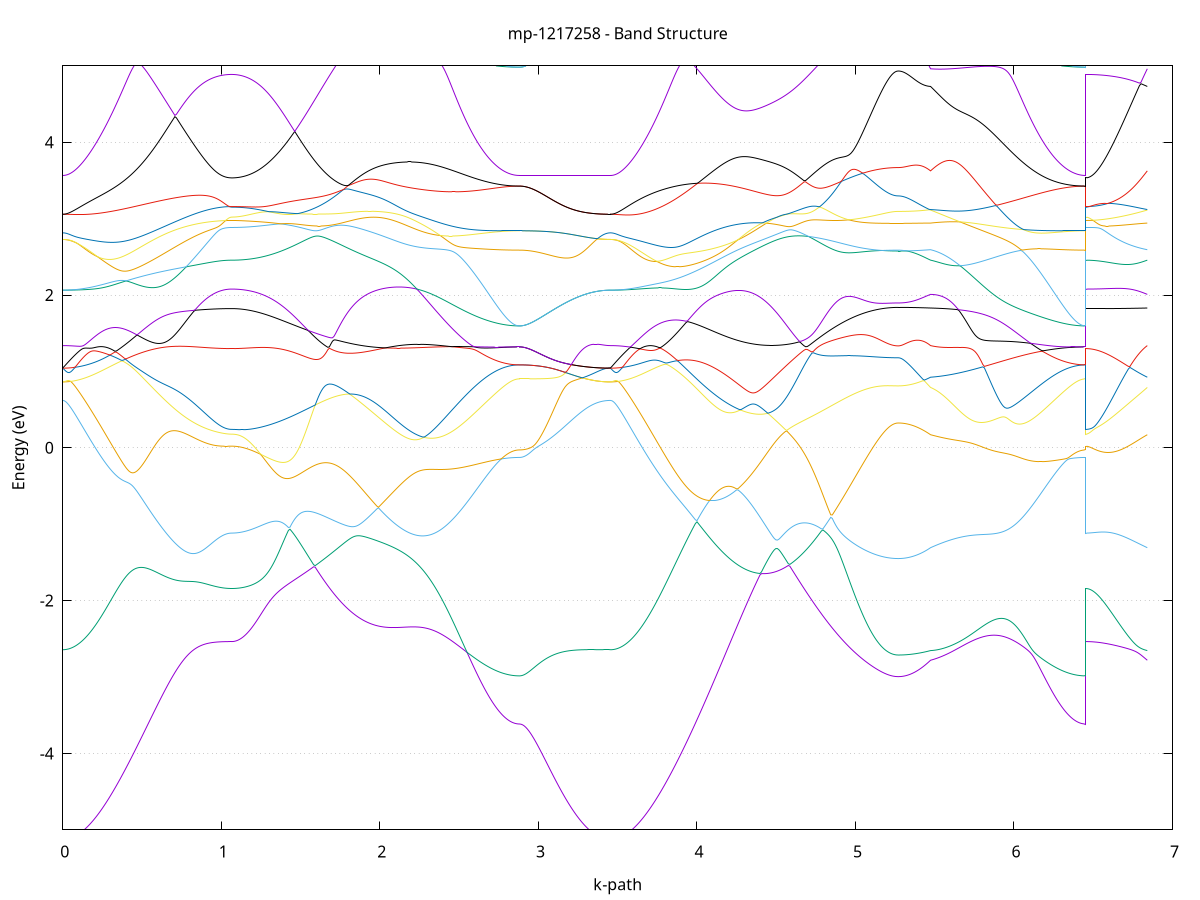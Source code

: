 set title 'mp-1217258 - Band Structure'
set xlabel 'k-path'
set ylabel 'Energy (eV)'
set grid y
set yrange [-5:5]
set terminal png size 800,600
set output 'mp-1217258_bands_gnuplot.png'
plot '-' using 1:2 with lines notitle, '-' using 1:2 with lines notitle, '-' using 1:2 with lines notitle, '-' using 1:2 with lines notitle, '-' using 1:2 with lines notitle, '-' using 1:2 with lines notitle, '-' using 1:2 with lines notitle, '-' using 1:2 with lines notitle, '-' using 1:2 with lines notitle, '-' using 1:2 with lines notitle, '-' using 1:2 with lines notitle, '-' using 1:2 with lines notitle, '-' using 1:2 with lines notitle, '-' using 1:2 with lines notitle, '-' using 1:2 with lines notitle, '-' using 1:2 with lines notitle, '-' using 1:2 with lines notitle, '-' using 1:2 with lines notitle, '-' using 1:2 with lines notitle, '-' using 1:2 with lines notitle, '-' using 1:2 with lines notitle, '-' using 1:2 with lines notitle, '-' using 1:2 with lines notitle, '-' using 1:2 with lines notitle, '-' using 1:2 with lines notitle, '-' using 1:2 with lines notitle, '-' using 1:2 with lines notitle, '-' using 1:2 with lines notitle, '-' using 1:2 with lines notitle, '-' using 1:2 with lines notitle, '-' using 1:2 with lines notitle, '-' using 1:2 with lines notitle, '-' using 1:2 with lines notitle, '-' using 1:2 with lines notitle, '-' using 1:2 with lines notitle, '-' using 1:2 with lines notitle, '-' using 1:2 with lines notitle, '-' using 1:2 with lines notitle, '-' using 1:2 with lines notitle, '-' using 1:2 with lines notitle, '-' using 1:2 with lines notitle, '-' using 1:2 with lines notitle, '-' using 1:2 with lines notitle, '-' using 1:2 with lines notitle, '-' using 1:2 with lines notitle, '-' using 1:2 with lines notitle, '-' using 1:2 with lines notitle, '-' using 1:2 with lines notitle, '-' using 1:2 with lines notitle, '-' using 1:2 with lines notitle, '-' using 1:2 with lines notitle, '-' using 1:2 with lines notitle, '-' using 1:2 with lines notitle, '-' using 1:2 with lines notitle, '-' using 1:2 with lines notitle, '-' using 1:2 with lines notitle, '-' using 1:2 with lines notitle, '-' using 1:2 with lines notitle, '-' using 1:2 with lines notitle, '-' using 1:2 with lines notitle, '-' using 1:2 with lines notitle, '-' using 1:2 with lines notitle, '-' using 1:2 with lines notitle, '-' using 1:2 with lines notitle
0.000000 -49.746572
0.009957 -49.746572
0.019915 -49.746572
0.029872 -49.746572
0.039830 -49.746572
0.049787 -49.746472
0.059745 -49.746472
0.069702 -49.746372
0.079660 -49.746372
0.089617 -49.746272
0.099575 -49.746172
0.109532 -49.746072
0.119490 -49.745972
0.129447 -49.745872
0.139405 -49.745772
0.149362 -49.745672
0.159320 -49.745572
0.169277 -49.745472
0.179235 -49.745272
0.189192 -49.745172
0.199150 -49.744972
0.209107 -49.744872
0.219065 -49.744672
0.229022 -49.744472
0.238980 -49.744272
0.248937 -49.744172
0.258895 -49.743972
0.268852 -49.743772
0.278810 -49.743572
0.288767 -49.743372
0.298725 -49.743072
0.308682 -49.742872
0.318639 -49.742672
0.328597 -49.742472
0.338554 -49.742172
0.348512 -49.741972
0.358469 -49.741772
0.368427 -49.741472
0.378384 -49.741272
0.388342 -49.740972
0.398299 -49.740772
0.408257 -49.740472
0.418214 -49.740172
0.428172 -49.739972
0.438129 -49.739672
0.448087 -49.739372
0.458044 -49.739172
0.468002 -49.738872
0.477959 -49.738572
0.487917 -49.738272
0.497874 -49.737972
0.507832 -49.737772
0.517789 -49.737472
0.527747 -49.737172
0.537704 -49.736872
0.547662 -49.736572
0.557619 -49.736372
0.567577 -49.736072
0.577534 -49.735772
0.587492 -49.735472
0.597449 -49.735172
0.607407 -49.734972
0.617364 -49.734672
0.627321 -49.734372
0.637279 -49.734072
0.647236 -49.733872
0.657194 -49.733572
0.667151 -49.733372
0.677109 -49.733072
0.687066 -49.732772
0.697024 -49.732572
0.706981 -49.732272
0.716939 -49.732072
0.726896 -49.731872
0.736854 -49.731572
0.746811 -49.731372
0.756769 -49.731172
0.766726 -49.730972
0.776684 -49.730672
0.786641 -49.730472
0.796599 -49.730272
0.806556 -49.730072
0.816514 -49.729872
0.826471 -49.729772
0.836429 -49.729572
0.846386 -49.729372
0.856344 -49.729172
0.866301 -49.729072
0.876259 -49.728872
0.886216 -49.728772
0.896174 -49.728572
0.906131 -49.728472
0.916089 -49.728372
0.926046 -49.728272
0.936004 -49.728172
0.945961 -49.728072
0.955918 -49.727972
0.965876 -49.727872
0.975833 -49.727772
0.985791 -49.727672
0.995748 -49.727672
1.005706 -49.727572
1.015663 -49.727572
1.025621 -49.727472
1.035578 -49.727472
1.045536 -49.727472
1.055493 -49.727472
1.065451 -49.727472
1.065451 -49.727472
1.075389 -49.727472
1.085328 -49.727472
1.095267 -49.727472
1.105206 -49.727372
1.115144 -49.727372
1.125083 -49.727372
1.135022 -49.727372
1.144960 -49.727372
1.154899 -49.727372
1.164838 -49.727272
1.174777 -49.727272
1.184715 -49.727272
1.194654 -49.727172
1.204593 -49.727172
1.214531 -49.727172
1.224470 -49.727072
1.234409 -49.727072
1.244347 -49.726972
1.254286 -49.726972
1.264225 -49.726872
1.274164 -49.726872
1.284102 -49.726772
1.294041 -49.726772
1.303980 -49.726672
1.313918 -49.726672
1.323857 -49.726572
1.333796 -49.726572
1.343735 -49.726472
1.353673 -49.726372
1.363612 -49.726372
1.373551 -49.726272
1.383489 -49.726272
1.393428 -49.726172
1.403367 -49.726072
1.413305 -49.726072
1.423244 -49.725972
1.433183 -49.725972
1.443122 -49.725872
1.453060 -49.725772
1.462999 -49.725772
1.472938 -49.725672
1.482876 -49.725672
1.492815 -49.725572
1.502754 -49.725572
1.512692 -49.725472
1.522631 -49.725472
1.532570 -49.725372
1.542509 -49.725372
1.552447 -49.725272
1.562386 -49.725272
1.572325 -49.725272
1.582263 -49.725172
1.592202 -49.725172
1.602141 -49.725172
1.612080 -49.725072
1.622018 -49.725072
1.631957 -49.725072
1.641896 -49.725072
1.651834 -49.725072
1.661773 -49.725072
1.671712 -49.725072
1.681650 -49.725072
1.691589 -49.725072
1.701528 -49.725072
1.711467 -49.725072
1.721405 -49.725072
1.731344 -49.725172
1.741283 -49.725172
1.751221 -49.725172
1.751221 -49.725172
1.761218 -49.725272
1.771215 -49.725272
1.781212 -49.725372
1.791209 -49.725372
1.801206 -49.725472
1.811203 -49.725572
1.821200 -49.725572
1.831197 -49.725672
1.841194 -49.725772
1.851191 -49.725872
1.861188 -49.725972
1.871185 -49.726072
1.881182 -49.726172
1.891179 -49.726272
1.901176 -49.726372
1.911173 -49.726472
1.921170 -49.726672
1.931167 -49.726772
1.941164 -49.726972
1.951161 -49.727072
1.961158 -49.727272
1.971155 -49.727372
1.981151 -49.727572
1.991148 -49.727772
2.001145 -49.727872
2.011142 -49.728072
2.021139 -49.728272
2.031136 -49.728472
2.041133 -49.728672
2.051130 -49.728872
2.061127 -49.729072
2.071124 -49.729272
2.081121 -49.729572
2.091118 -49.729772
2.101115 -49.729972
2.111112 -49.730172
2.121109 -49.730472
2.131106 -49.730672
2.141103 -49.730972
2.151100 -49.731172
2.161097 -49.731472
2.171094 -49.731672
2.181091 -49.731972
2.191088 -49.732272
2.201085 -49.732472
2.211082 -49.732772
2.221079 -49.733072
2.231075 -49.733272
2.241072 -49.733572
2.251069 -49.733872
2.261066 -49.734172
2.271063 -49.734472
2.281060 -49.734772
2.291057 -49.734972
2.301054 -49.735272
2.311051 -49.735572
2.321048 -49.735872
2.331045 -49.736172
2.341042 -49.736472
2.351039 -49.736772
2.361036 -49.737072
2.371033 -49.737372
2.381030 -49.737672
2.391027 -49.737872
2.401024 -49.738172
2.411021 -49.738472
2.421018 -49.738772
2.431015 -49.739072
2.441012 -49.739272
2.451009 -49.739572
2.461006 -49.739872
2.471003 -49.740172
2.480999 -49.740372
2.490996 -49.740672
2.500993 -49.740972
2.510990 -49.741172
2.520987 -49.741472
2.530984 -49.741672
2.540981 -49.741972
2.550978 -49.742172
2.560975 -49.742472
2.570972 -49.742672
2.580969 -49.742872
2.590966 -49.743072
2.600963 -49.743272
2.610960 -49.743572
2.620957 -49.743772
2.630954 -49.743972
2.640951 -49.744072
2.650948 -49.744272
2.660945 -49.744472
2.670942 -49.744672
2.680939 -49.744772
2.690936 -49.744972
2.700933 -49.745172
2.710930 -49.745272
2.720927 -49.745372
2.730923 -49.745572
2.740920 -49.745672
2.750917 -49.745772
2.760914 -49.745872
2.770911 -49.745972
2.780908 -49.746072
2.790905 -49.746172
2.800902 -49.746172
2.810899 -49.746272
2.820896 -49.746272
2.830893 -49.746372
2.840890 -49.746372
2.850887 -49.746472
2.860884 -49.746472
2.870881 -49.746472
2.880878 -49.746472
2.880878 -49.746472
2.890772 -49.746472
2.900667 -49.746472
2.910562 -49.746472
2.920456 -49.746472
2.930351 -49.746472
2.940245 -49.746472
2.950140 -49.746472
2.960034 -49.746472
2.969929 -49.746472
2.979823 -49.746472
2.989718 -49.746472
2.999613 -49.746472
3.009507 -49.746472
3.019402 -49.746472
3.029296 -49.746472
3.039191 -49.746472
3.049085 -49.746472
3.058980 -49.746472
3.068874 -49.746472
3.078769 -49.746472
3.088664 -49.746472
3.098558 -49.746472
3.108453 -49.746472
3.118347 -49.746472
3.128242 -49.746472
3.138136 -49.746472
3.148031 -49.746572
3.157925 -49.746572
3.167820 -49.746572
3.177714 -49.746572
3.187609 -49.746572
3.197504 -49.746572
3.207398 -49.746572
3.217293 -49.746572
3.227187 -49.746572
3.237082 -49.746572
3.246976 -49.746572
3.256871 -49.746572
3.266765 -49.746572
3.276660 -49.746572
3.286555 -49.746572
3.296449 -49.746572
3.306344 -49.746572
3.316238 -49.746572
3.326133 -49.746572
3.336027 -49.746572
3.345922 -49.746572
3.355816 -49.746572
3.365711 -49.746572
3.375606 -49.746572
3.385500 -49.746572
3.395395 -49.746572
3.405289 -49.746572
3.415184 -49.746572
3.425078 -49.746572
3.434973 -49.746572
3.444867 -49.746572
3.454762 -49.746572
3.454762 -49.746572
3.464687 -49.746572
3.474613 -49.746572
3.484538 -49.746572
3.494464 -49.746472
3.504389 -49.746472
3.514314 -49.746472
3.524240 -49.746372
3.534165 -49.746272
3.544090 -49.746272
3.554016 -49.746172
3.563941 -49.746072
3.573867 -49.745972
3.583792 -49.745872
3.593717 -49.745772
3.603643 -49.745672
3.613568 -49.745572
3.623494 -49.745372
3.633419 -49.745272
3.643344 -49.745072
3.653270 -49.744972
3.663195 -49.744772
3.673121 -49.744572
3.683046 -49.744472
3.692971 -49.744272
3.702897 -49.744072
3.712822 -49.743872
3.722747 -49.743672
3.732673 -49.743472
3.742598 -49.743272
3.752524 -49.743072
3.762449 -49.742772
3.772374 -49.742572
3.782300 -49.742372
3.792225 -49.742072
3.802151 -49.741872
3.812076 -49.741572
3.822001 -49.741372
3.831927 -49.741072
3.841852 -49.740872
3.851777 -49.740572
3.861703 -49.740272
3.871628 -49.740072
3.881554 -49.739772
3.891479 -49.739472
3.901404 -49.739272
3.911330 -49.738972
3.921255 -49.738672
3.931181 -49.738372
3.941106 -49.738072
3.951031 -49.737772
3.960957 -49.737472
3.970882 -49.737272
3.980808 -49.736972
3.990733 -49.736672
4.000658 -49.736372
4.010584 -49.736072
4.020509 -49.735772
4.030434 -49.735472
4.040360 -49.735172
4.050285 -49.734872
4.060211 -49.734672
4.070136 -49.734372
4.080061 -49.734072
4.089987 -49.733772
4.099912 -49.733472
4.109838 -49.733272
4.119763 -49.732972
4.129688 -49.732672
4.139614 -49.732372
4.149539 -49.732172
4.159464 -49.731872
4.169390 -49.731672
4.179315 -49.731372
4.189241 -49.731072
4.199166 -49.730872
4.209091 -49.730672
4.219017 -49.730372
4.228942 -49.730172
4.238868 -49.729872
4.248793 -49.729672
4.258718 -49.729472
4.268644 -49.729272
4.278569 -49.729072
4.288495 -49.728872
4.298420 -49.728672
4.308345 -49.728472
4.318271 -49.728272
4.328196 -49.728072
4.338121 -49.727872
4.348047 -49.727672
4.357972 -49.727572
4.367898 -49.727372
4.377823 -49.727172
4.387748 -49.727072
4.397674 -49.726872
4.407599 -49.726772
4.417525 -49.726672
4.427450 -49.726472
4.437375 -49.726372
4.447301 -49.726272
4.457226 -49.726172
4.467152 -49.726072
4.477077 -49.725972
4.487002 -49.725872
4.496928 -49.725772
4.506853 -49.725672
4.516778 -49.725572
4.526704 -49.725472
4.536629 -49.725472
4.546555 -49.725372
4.556480 -49.725372
4.566405 -49.725272
4.576331 -49.725272
4.586256 -49.725172
4.596182 -49.725172
4.606107 -49.725172
4.616032 -49.725072
4.625958 -49.725072
4.635883 -49.725072
4.645809 -49.725072
4.655734 -49.725072
4.665659 -49.725072
4.675585 -49.725072
4.685510 -49.725072
4.695435 -49.725072
4.705361 -49.725072
4.705361 -49.725072
4.715270 -49.725072
4.725179 -49.725172
4.735089 -49.725172
4.744998 -49.725172
4.754907 -49.725172
4.764816 -49.725272
4.774726 -49.725272
4.784635 -49.725272
4.794544 -49.725372
4.804453 -49.725372
4.814363 -49.725472
4.824272 -49.725472
4.834181 -49.725572
4.844091 -49.725572
4.854000 -49.725672
4.863909 -49.725672
4.873818 -49.725772
4.883728 -49.725772
4.893637 -49.725872
4.903546 -49.725972
4.913455 -49.725972
4.923365 -49.726072
4.933274 -49.726072
4.943183 -49.726172
4.953093 -49.726272
4.963002 -49.726272
4.972911 -49.726372
4.982820 -49.726372
4.992730 -49.726472
5.002639 -49.726572
5.012548 -49.726572
5.022457 -49.726672
5.032367 -49.726672
5.042276 -49.726772
5.052185 -49.726772
5.062094 -49.726872
5.072004 -49.726872
5.081913 -49.726972
5.091822 -49.726972
5.101731 -49.727072
5.111641 -49.727072
5.121550 -49.727172
5.131459 -49.727172
5.141369 -49.727172
5.151278 -49.727272
5.161187 -49.727272
5.171096 -49.727272
5.181006 -49.727372
5.190915 -49.727372
5.200824 -49.727372
5.210733 -49.727372
5.220643 -49.727372
5.230552 -49.727372
5.240461 -49.727472
5.250370 -49.727472
5.260280 -49.727472
5.270189 -49.727472
5.270189 -49.727472
5.279886 -49.727472
5.289583 -49.727472
5.299280 -49.727472
5.308978 -49.727472
5.318675 -49.727472
5.328372 -49.727472
5.338069 -49.727472
5.347766 -49.727472
5.357463 -49.727472
5.367161 -49.727472
5.376858 -49.727472
5.386555 -49.727472
5.396252 -49.727472
5.405949 -49.727572
5.415646 -49.727572
5.425343 -49.727572
5.435041 -49.727572
5.444738 -49.727572
5.454435 -49.727572
5.464132 -49.727672
5.473829 -49.727672
5.473829 -49.727672
5.483812 -49.727672
5.493795 -49.727772
5.503778 -49.727872
5.513760 -49.727972
5.523743 -49.728072
5.533726 -49.728172
5.543709 -49.728272
5.553691 -49.728372
5.563674 -49.728472
5.573657 -49.728672
5.583640 -49.728772
5.593622 -49.728972
5.603605 -49.729072
5.613588 -49.729272
5.623571 -49.729472
5.633554 -49.729572
5.643536 -49.729772
5.653519 -49.729972
5.663502 -49.730172
5.673485 -49.730372
5.683467 -49.730572
5.693450 -49.730772
5.703433 -49.730972
5.713416 -49.731272
5.723398 -49.731472
5.733381 -49.731672
5.743364 -49.731972
5.753347 -49.732172
5.763330 -49.732472
5.773312 -49.732672
5.783295 -49.732972
5.793278 -49.733172
5.803261 -49.733472
5.813243 -49.733772
5.823226 -49.733972
5.833209 -49.734272
5.843192 -49.734572
5.853174 -49.734872
5.863157 -49.735072
5.873140 -49.735372
5.883123 -49.735672
5.893105 -49.735972
5.903088 -49.736272
5.913071 -49.736572
5.923054 -49.736772
5.933037 -49.737072
5.943019 -49.737372
5.953002 -49.737672
5.962985 -49.737972
5.972968 -49.738272
5.982950 -49.738472
5.992933 -49.738772
6.002916 -49.739072
6.012899 -49.739372
6.022881 -49.739672
6.032864 -49.739872
6.042847 -49.740172
6.052830 -49.740472
6.062813 -49.740672
6.072795 -49.740972
6.082778 -49.741172
6.092761 -49.741472
6.102744 -49.741672
6.112726 -49.741972
6.122709 -49.742172
6.132692 -49.742472
6.142675 -49.742672
6.152657 -49.742872
6.162640 -49.743072
6.172623 -49.743372
6.182606 -49.743572
6.192589 -49.743772
6.202571 -49.743972
6.212554 -49.744172
6.222537 -49.744272
6.232520 -49.744472
6.242502 -49.744672
6.252485 -49.744872
6.262468 -49.744972
6.272451 -49.745172
6.282433 -49.745272
6.292416 -49.745372
6.302399 -49.745572
6.312382 -49.745672
6.322365 -49.745772
6.332347 -49.745872
6.342330 -49.745972
6.352313 -49.746072
6.362296 -49.746172
6.372278 -49.746172
6.382261 -49.746272
6.392244 -49.746272
6.402227 -49.746372
6.412209 -49.746372
6.422192 -49.746472
6.432175 -49.746472
6.442158 -49.746472
6.452141 -49.746472
6.452141 -49.727472
6.462113 -49.727472
6.472085 -49.727472
6.482057 -49.727472
6.492029 -49.727472
6.502001 -49.727472
6.511973 -49.727472
6.521945 -49.727472
6.531917 -49.727472
6.541889 -49.727472
6.551861 -49.727472
6.561833 -49.727472
6.571805 -49.727472
6.581777 -49.727472
6.591749 -49.727472
6.601721 -49.727472
6.611693 -49.727472
6.621665 -49.727472
6.631637 -49.727472
6.641609 -49.727472
6.651581 -49.727472
6.661553 -49.727472
6.671525 -49.727472
6.681497 -49.727472
6.691469 -49.727472
6.701441 -49.727572
6.711413 -49.727572
6.721385 -49.727572
6.731357 -49.727572
6.741329 -49.727572
6.751301 -49.727572
6.761273 -49.727572
6.771245 -49.727572
6.781217 -49.727572
6.791190 -49.727572
6.801162 -49.727572
6.811134 -49.727572
6.821106 -49.727672
6.831078 -49.727672
6.841050 -49.727672
e
0.000000 -39.371172
0.009957 -39.371072
0.019915 -39.370972
0.029872 -39.370772
0.039830 -39.370372
0.049787 -39.369972
0.059745 -39.369472
0.069702 -39.368872
0.079660 -39.368172
0.089617 -39.367372
0.099575 -39.366472
0.109532 -39.365572
0.119490 -39.364472
0.129447 -39.363372
0.139405 -39.362072
0.149362 -39.360772
0.159320 -39.359372
0.169277 -39.357872
0.179235 -39.356372
0.189192 -39.354672
0.199150 -39.352972
0.209107 -39.351172
0.219065 -39.349272
0.229022 -39.347272
0.238980 -39.345272
0.248937 -39.343172
0.258895 -39.340972
0.268852 -39.338672
0.278810 -39.336372
0.288767 -39.333972
0.298725 -39.331572
0.308682 -39.329072
0.318639 -39.326472
0.328597 -39.323872
0.338554 -39.321172
0.348512 -39.318372
0.358469 -39.315672
0.368427 -39.312772
0.378384 -39.309872
0.388342 -39.306972
0.398299 -39.303972
0.408257 -39.300972
0.418214 -39.297972
0.428172 -39.294872
0.438129 -39.291772
0.448087 -39.288572
0.458044 -39.285472
0.468002 -39.282272
0.477959 -39.279072
0.487917 -39.275772
0.497874 -39.272572
0.507832 -39.269272
0.517789 -39.266072
0.527747 -39.262772
0.537704 -39.259472
0.547662 -39.256172
0.557619 -39.252972
0.567577 -39.249672
0.577534 -39.246372
0.587492 -39.243172
0.597449 -39.239872
0.607407 -39.236672
0.617364 -39.233472
0.627321 -39.230272
0.637279 -39.227072
0.647236 -39.223972
0.657194 -39.220872
0.667151 -39.217772
0.677109 -39.214672
0.687066 -39.211672
0.697024 -39.208772
0.706981 -39.205772
0.716939 -39.202972
0.726896 -39.200072
0.736854 -39.197372
0.746811 -39.194572
0.756769 -39.191972
0.766726 -39.189372
0.776684 -39.186772
0.786641 -39.184272
0.796599 -39.181872
0.806556 -39.179472
0.816514 -39.177272
0.826471 -39.174972
0.836429 -39.172872
0.846386 -39.170772
0.856344 -39.168872
0.866301 -39.166972
0.876259 -39.165072
0.886216 -39.163372
0.896174 -39.161672
0.906131 -39.160172
0.916089 -39.158672
0.926046 -39.157272
0.936004 -39.155972
0.945961 -39.154772
0.955918 -39.153572
0.965876 -39.152572
0.975833 -39.151672
0.985791 -39.150872
0.995748 -39.150072
1.005706 -39.149472
1.015663 -39.148872
1.025621 -39.148472
1.035578 -39.148072
1.045536 -39.147872
1.055493 -39.147672
1.065451 -39.147672
1.065451 -39.147672
1.075389 -39.147672
1.085328 -39.147572
1.095267 -39.147472
1.105206 -39.147372
1.115144 -39.147272
1.125083 -39.147072
1.135022 -39.146872
1.144960 -39.146572
1.154899 -39.146272
1.164838 -39.145972
1.174777 -39.145672
1.184715 -39.145272
1.194654 -39.144872
1.204593 -39.144472
1.214531 -39.143972
1.224470 -39.143472
1.234409 -39.142972
1.244347 -39.142472
1.254286 -39.141972
1.264225 -39.141372
1.274164 -39.140772
1.284102 -39.140172
1.294041 -39.139472
1.303980 -39.138872
1.313918 -39.138172
1.323857 -39.137472
1.333796 -39.136772
1.343735 -39.136072
1.353673 -39.135372
1.363612 -39.134672
1.373551 -39.133972
1.383489 -39.133172
1.393428 -39.132472
1.403367 -39.131772
1.413305 -39.131072
1.423244 -39.130272
1.433183 -39.129572
1.443122 -39.128872
1.453060 -39.128172
1.462999 -39.127472
1.472938 -39.126772
1.482876 -39.126072
1.492815 -39.125472
1.502754 -39.124872
1.512692 -39.124172
1.522631 -39.123672
1.532570 -39.123072
1.542509 -39.122572
1.552447 -39.122072
1.562386 -39.121572
1.572325 -39.121072
1.582263 -39.120672
1.592202 -39.120272
1.602141 -39.119972
1.612080 -39.119672
1.622018 -39.119372
1.631957 -39.119172
1.641896 -39.119072
1.651834 -39.118872
1.661773 -39.118872
1.671712 -39.118772
1.681650 -39.118872
1.691589 -39.118972
1.701528 -39.119072
1.711467 -39.119272
1.721405 -39.119472
1.731344 -39.119772
1.741283 -39.120172
1.751221 -39.120572
1.751221 -39.120572
1.761218 -39.121072
1.771215 -39.121672
1.781212 -39.122272
1.791209 -39.122972
1.801206 -39.123772
1.811203 -39.124572
1.821200 -39.125472
1.831197 -39.126472
1.841194 -39.127472
1.851191 -39.128572
1.861188 -39.129772
1.871185 -39.130972
1.881182 -39.132272
1.891179 -39.133672
1.901176 -39.135172
1.911173 -39.136672
1.921170 -39.138272
1.931167 -39.139972
1.941164 -39.141672
1.951161 -39.143472
1.961158 -39.145372
1.971155 -39.147372
1.981151 -39.149372
1.991148 -39.151472
2.001145 -39.153572
2.011142 -39.155772
2.021139 -39.158072
2.031136 -39.160472
2.041133 -39.162872
2.051130 -39.165372
2.061127 -39.167872
2.071124 -39.170472
2.081121 -39.173172
2.091118 -39.175872
2.101115 -39.178572
2.111112 -39.181372
2.121109 -39.184272
2.131106 -39.187172
2.141103 -39.190172
2.151100 -39.193172
2.161097 -39.196272
2.171094 -39.199372
2.181091 -39.202472
2.191088 -39.205672
2.201085 -39.208872
2.211082 -39.212072
2.221079 -39.215372
2.231075 -39.218672
2.241072 -39.221972
2.251069 -39.225272
2.261066 -39.228672
2.271063 -39.232072
2.281060 -39.235472
2.291057 -39.238872
2.301054 -39.242272
2.311051 -39.245672
2.321048 -39.249172
2.331045 -39.252572
2.341042 -39.255972
2.351039 -39.259472
2.361036 -39.262872
2.371033 -39.266272
2.381030 -39.269672
2.391027 -39.273072
2.401024 -39.276472
2.411021 -39.279772
2.421018 -39.283172
2.431015 -39.286472
2.441012 -39.289672
2.451009 -39.292972
2.461006 -39.296172
2.471003 -39.299372
2.480999 -39.302472
2.490996 -39.305572
2.500993 -39.308672
2.510990 -39.311672
2.520987 -39.314672
2.530984 -39.317572
2.540981 -39.320372
2.550978 -39.323272
2.560975 -39.325972
2.570972 -39.328672
2.580969 -39.331272
2.590966 -39.333872
2.600963 -39.336372
2.610960 -39.338772
2.620957 -39.341172
2.630954 -39.343372
2.640951 -39.345672
2.650948 -39.347772
2.660945 -39.349872
2.670942 -39.351772
2.680939 -39.353672
2.690936 -39.355472
2.700933 -39.357272
2.710930 -39.358872
2.720927 -39.360472
2.730923 -39.361972
2.740920 -39.363272
2.750917 -39.364572
2.760914 -39.365772
2.770911 -39.366872
2.780908 -39.367972
2.790905 -39.368872
2.800902 -39.369672
2.810899 -39.370372
2.820896 -39.371072
2.830893 -39.371572
2.840890 -39.371972
2.850887 -39.372372
2.860884 -39.372572
2.870881 -39.372772
2.880878 -39.372772
2.880878 -39.372772
2.890772 -39.372772
2.900667 -39.372772
2.910562 -39.372772
2.920456 -39.372772
2.930351 -39.372772
2.940245 -39.372772
2.950140 -39.372772
2.960034 -39.372772
2.969929 -39.372672
2.979823 -39.372672
2.989718 -39.372672
2.999613 -39.372672
3.009507 -39.372572
3.019402 -39.372572
3.029296 -39.372572
3.039191 -39.372472
3.049085 -39.372472
3.058980 -39.372472
3.068874 -39.372372
3.078769 -39.372372
3.088664 -39.372272
3.098558 -39.372272
3.108453 -39.372272
3.118347 -39.372172
3.128242 -39.372172
3.138136 -39.372072
3.148031 -39.372072
3.157925 -39.371972
3.167820 -39.371972
3.177714 -39.371972
3.187609 -39.371872
3.197504 -39.371872
3.207398 -39.371772
3.217293 -39.371772
3.227187 -39.371672
3.237082 -39.371672
3.246976 -39.371672
3.256871 -39.371572
3.266765 -39.371572
3.276660 -39.371472
3.286555 -39.371472
3.296449 -39.371472
3.306344 -39.371372
3.316238 -39.371372
3.326133 -39.371372
3.336027 -39.371272
3.345922 -39.371272
3.355816 -39.371272
3.365711 -39.371272
3.375606 -39.371272
3.385500 -39.371172
3.395395 -39.371172
3.405289 -39.371172
3.415184 -39.371172
3.425078 -39.371172
3.434973 -39.371172
3.444867 -39.371172
3.454762 -39.371172
3.454762 -39.371172
3.464687 -39.371072
3.474613 -39.370972
3.484538 -39.370672
3.494464 -39.370372
3.504389 -39.369972
3.514314 -39.369472
3.524240 -39.368772
3.534165 -39.368072
3.544090 -39.367272
3.554016 -39.366372
3.563941 -39.365372
3.573867 -39.364272
3.583792 -39.363172
3.593717 -39.361872
3.603643 -39.360472
3.613568 -39.359072
3.623494 -39.357572
3.633419 -39.355972
3.643344 -39.354272
3.653270 -39.352472
3.663195 -39.350572
3.673121 -39.348672
3.683046 -39.346672
3.692971 -39.344572
3.702897 -39.342372
3.712822 -39.340172
3.722747 -39.337872
3.732673 -39.335472
3.742598 -39.332972
3.752524 -39.330472
3.762449 -39.327972
3.772374 -39.325272
3.782300 -39.322572
3.792225 -39.319872
3.802151 -39.317072
3.812076 -39.314172
3.822001 -39.311272
3.831927 -39.308272
3.841852 -39.305272
3.851777 -39.302272
3.861703 -39.299172
3.871628 -39.296072
3.881554 -39.292872
3.891479 -39.289672
3.901404 -39.286472
3.911330 -39.283272
3.921255 -39.279972
3.931181 -39.276672
3.941106 -39.273372
3.951031 -39.269972
3.960957 -39.266672
3.970882 -39.263272
3.980808 -39.259872
3.990733 -39.256572
4.000658 -39.253172
4.010584 -39.249772
4.020509 -39.246372
4.030434 -39.242972
4.040360 -39.239672
4.050285 -39.236272
4.060211 -39.232872
4.070136 -39.229572
4.080061 -39.226272
4.089987 -39.222972
4.099912 -39.219672
4.109838 -39.216372
4.119763 -39.213172
4.129688 -39.209972
4.139614 -39.206772
4.149539 -39.203672
4.159464 -39.200572
4.169390 -39.197472
4.179315 -39.194372
4.189241 -39.191472
4.199166 -39.188472
4.209091 -39.185572
4.219017 -39.182772
4.228942 -39.179872
4.238868 -39.177172
4.248793 -39.174472
4.258718 -39.171772
4.268644 -39.169172
4.278569 -39.166672
4.288495 -39.164172
4.298420 -39.161772
4.308345 -39.159472
4.318271 -39.157172
4.328196 -39.154872
4.338121 -39.152772
4.348047 -39.150572
4.357972 -39.148572
4.367898 -39.146572
4.377823 -39.144672
4.387748 -39.142872
4.397674 -39.141072
4.407599 -39.139372
4.417525 -39.137772
4.427450 -39.136172
4.437375 -39.134672
4.447301 -39.133272
4.457226 -39.131972
4.467152 -39.130672
4.477077 -39.129472
4.487002 -39.128272
4.496928 -39.127272
4.506853 -39.126272
4.516778 -39.125272
4.526704 -39.124372
4.536629 -39.123572
4.546555 -39.122872
4.556480 -39.122172
4.566405 -39.121572
4.576331 -39.121072
4.586256 -39.120572
4.596182 -39.120172
4.606107 -39.119772
4.616032 -39.119472
4.625958 -39.119272
4.635883 -39.119072
4.645809 -39.118972
4.655734 -39.118872
4.665659 -39.118772
4.675585 -39.118872
4.685510 -39.118872
4.695435 -39.119072
4.705361 -39.119172
4.705361 -39.119172
4.715270 -39.119472
4.725179 -39.119672
4.735089 -39.119972
4.744998 -39.120272
4.754907 -39.120672
4.764816 -39.121072
4.774726 -39.121572
4.784635 -39.121972
4.794544 -39.122472
4.804453 -39.123072
4.814363 -39.123572
4.824272 -39.124172
4.834181 -39.124772
4.844091 -39.125372
4.854000 -39.126072
4.863909 -39.126672
4.873818 -39.127372
4.883728 -39.128072
4.893637 -39.128772
4.903546 -39.129472
4.913455 -39.130172
4.923365 -39.130872
4.933274 -39.131572
4.943183 -39.132272
4.953093 -39.132972
4.963002 -39.133772
4.972911 -39.134472
4.982820 -39.135172
4.992730 -39.135872
5.002639 -39.136572
5.012548 -39.137272
5.022457 -39.137872
5.032367 -39.138572
5.042276 -39.139172
5.052185 -39.139772
5.062094 -39.140472
5.072004 -39.140972
5.081913 -39.141572
5.091822 -39.142172
5.101731 -39.142672
5.111641 -39.143172
5.121550 -39.143572
5.131459 -39.144072
5.141369 -39.144472
5.151278 -39.144872
5.161187 -39.145272
5.171096 -39.145572
5.181006 -39.145872
5.190915 -39.146172
5.200824 -39.146372
5.210733 -39.146672
5.220643 -39.146772
5.230552 -39.146972
5.240461 -39.147072
5.250370 -39.147172
5.260280 -39.147172
5.270189 -39.147172
5.270189 -39.147172
5.279886 -39.147272
5.289583 -39.147272
5.299280 -39.147272
5.308978 -39.147272
5.318675 -39.147372
5.328372 -39.147472
5.338069 -39.147472
5.347766 -39.147572
5.357463 -39.147672
5.367161 -39.147872
5.376858 -39.147972
5.386555 -39.148072
5.396252 -39.148272
5.405949 -39.148372
5.415646 -39.148572
5.425343 -39.148772
5.435041 -39.148972
5.444738 -39.149172
5.454435 -39.149372
5.464132 -39.149672
5.473829 -39.149872
5.473829 -39.149872
5.483812 -39.150672
5.493795 -39.151572
5.503778 -39.152572
5.513760 -39.153572
5.523743 -39.154772
5.533726 -39.156072
5.543709 -39.157372
5.553691 -39.158872
5.563674 -39.160472
5.573657 -39.162072
5.583640 -39.163772
5.593622 -39.165672
5.603605 -39.167572
5.613588 -39.169572
5.623571 -39.171572
5.633554 -39.173772
5.643536 -39.175972
5.653519 -39.178272
5.663502 -39.180672
5.673485 -39.183172
5.683467 -39.185672
5.693450 -39.188272
5.703433 -39.190872
5.713416 -39.193672
5.723398 -39.196372
5.733381 -39.199272
5.743364 -39.202172
5.753347 -39.205072
5.763330 -39.208072
5.773312 -39.211072
5.783295 -39.214172
5.793278 -39.217272
5.803261 -39.220472
5.813243 -39.223672
5.823226 -39.226872
5.833209 -39.230072
5.843192 -39.233372
5.853174 -39.236672
5.863157 -39.239972
5.873140 -39.243372
5.883123 -39.246672
5.893105 -39.250072
5.903088 -39.253372
5.913071 -39.256772
5.923054 -39.260172
5.933037 -39.263572
5.943019 -39.266872
5.953002 -39.270272
5.962985 -39.273572
5.972968 -39.276972
5.982950 -39.280272
5.992933 -39.283572
6.002916 -39.286872
6.012899 -39.290072
6.022881 -39.293272
6.032864 -39.296472
6.042847 -39.299672
6.052830 -39.302772
6.062813 -39.305872
6.072795 -39.308872
6.082778 -39.311872
6.092761 -39.314872
6.102744 -39.317772
6.112726 -39.320572
6.122709 -39.323372
6.132692 -39.326072
6.142675 -39.328772
6.152657 -39.331372
6.162640 -39.333972
6.172623 -39.336472
6.182606 -39.338872
6.192589 -39.341272
6.202571 -39.343472
6.212554 -39.345672
6.222537 -39.347872
6.232520 -39.349872
6.242502 -39.351872
6.252485 -39.353772
6.262468 -39.355572
6.272451 -39.357272
6.282433 -39.358972
6.292416 -39.360472
6.302399 -39.361972
6.312382 -39.363372
6.322365 -39.364672
6.332347 -39.365872
6.342330 -39.366972
6.352313 -39.367972
6.362296 -39.368872
6.372278 -39.369672
6.382261 -39.370372
6.392244 -39.371072
6.402227 -39.371572
6.412209 -39.371972
6.422192 -39.372372
6.432175 -39.372572
6.442158 -39.372772
6.452141 -39.372772
6.452141 -39.147672
6.462113 -39.147672
6.472085 -39.147672
6.482057 -39.147672
6.492029 -39.147672
6.502001 -39.147672
6.511973 -39.147672
6.521945 -39.147772
6.531917 -39.147772
6.541889 -39.147772
6.551861 -39.147772
6.561833 -39.147872
6.571805 -39.147872
6.581777 -39.147872
6.591749 -39.147972
6.601721 -39.147972
6.611693 -39.148072
6.621665 -39.148072
6.631637 -39.148172
6.641609 -39.148172
6.651581 -39.148272
6.661553 -39.148272
6.671525 -39.148372
6.681497 -39.148372
6.691469 -39.148472
6.701441 -39.148572
6.711413 -39.148672
6.721385 -39.148672
6.731357 -39.148772
6.741329 -39.148872
6.751301 -39.148972
6.761273 -39.149072
6.771245 -39.149172
6.781217 -39.149272
6.791190 -39.149372
6.801162 -39.149472
6.811134 -39.149572
6.821106 -39.149672
6.831078 -39.149772
6.841050 -39.149872
e
0.000000 -28.479272
0.009957 -28.479272
0.019915 -28.479272
0.029872 -28.479272
0.039830 -28.479172
0.049787 -28.479172
0.059745 -28.479072
0.069702 -28.478972
0.079660 -28.478872
0.089617 -28.478672
0.099575 -28.478572
0.109532 -28.478472
0.119490 -28.478272
0.129447 -28.478072
0.139405 -28.477872
0.149362 -28.477672
0.159320 -28.477472
0.169277 -28.477172
0.179235 -28.476972
0.189192 -28.476672
0.199150 -28.476472
0.209107 -28.476172
0.219065 -28.475872
0.229022 -28.475572
0.238980 -28.475172
0.248937 -28.474872
0.258895 -28.474572
0.268852 -28.474172
0.278810 -28.473872
0.288767 -28.473472
0.298725 -28.473072
0.308682 -28.472672
0.318639 -28.472272
0.328597 -28.471872
0.338554 -28.471472
0.348512 -28.470972
0.358469 -28.470572
0.368427 -28.470172
0.378384 -28.469672
0.388342 -28.469272
0.398299 -28.468772
0.408257 -28.468272
0.418214 -28.467772
0.428172 -28.467372
0.438129 -28.466872
0.448087 -28.466372
0.458044 -28.465872
0.468002 -28.465372
0.477959 -28.464872
0.487917 -28.464372
0.497874 -28.463872
0.507832 -28.463372
0.517789 -28.462872
0.527747 -28.462372
0.537704 -28.461872
0.547662 -28.461372
0.557619 -28.460872
0.567577 -28.460372
0.577534 -28.459872
0.587492 -28.459372
0.597449 -28.458872
0.607407 -28.458372
0.617364 -28.457872
0.627321 -28.457472
0.637279 -28.457172
0.647236 -28.458872
0.657194 -28.461172
0.667151 -28.463472
0.677109 -28.465772
0.687066 -28.467972
0.697024 -28.470172
0.706981 -28.472372
0.716939 -28.474472
0.726896 -28.476572
0.736854 -28.478672
0.746811 -28.480672
0.756769 -28.482572
0.766726 -28.484572
0.776684 -28.486372
0.786641 -28.488272
0.796599 -28.489972
0.806556 -28.491772
0.816514 -28.493472
0.826471 -28.495072
0.836429 -28.496572
0.846386 -28.498172
0.856344 -28.499572
0.866301 -28.500972
0.876259 -28.502272
0.886216 -28.503572
0.896174 -28.504772
0.906131 -28.505972
0.916089 -28.506972
0.926046 -28.508072
0.936004 -28.508972
0.945961 -28.509872
0.955918 -28.510672
0.965876 -28.511372
0.975833 -28.512072
0.985791 -28.512672
0.995748 -28.513272
1.005706 -28.513672
1.015663 -28.514072
1.025621 -28.514372
1.035578 -28.514672
1.045536 -28.514872
1.055493 -28.514972
1.065451 -28.514972
1.065451 -28.514972
1.075389 -28.514972
1.085328 -28.514972
1.095267 -28.514872
1.105206 -28.514772
1.115144 -28.514572
1.125083 -28.514472
1.135022 -28.514272
1.144960 -28.513972
1.154899 -28.513772
1.164838 -28.513472
1.174777 -28.513072
1.184715 -28.512772
1.194654 -28.512372
1.204593 -28.511872
1.214531 -28.511472
1.224470 -28.510972
1.234409 -28.510472
1.244347 -28.509972
1.254286 -28.509372
1.264225 -28.508772
1.274164 -28.508172
1.284102 -28.507472
1.294041 -28.506772
1.303980 -28.506072
1.313918 -28.505372
1.323857 -28.504572
1.333796 -28.503772
1.343735 -28.502972
1.353673 -28.502072
1.363612 -28.501272
1.373551 -28.500372
1.383489 -28.499472
1.393428 -28.498472
1.403367 -28.497472
1.413305 -28.496472
1.423244 -28.495472
1.433183 -28.494472
1.443122 -28.493372
1.453060 -28.492272
1.462999 -28.491172
1.472938 -28.490072
1.482876 -28.488972
1.492815 -28.487772
1.502754 -28.486572
1.512692 -28.485372
1.522631 -28.484172
1.532570 -28.482972
1.542509 -28.481672
1.552447 -28.480372
1.562386 -28.479072
1.572325 -28.477772
1.582263 -28.476472
1.592202 -28.475172
1.602141 -28.473772
1.612080 -28.472472
1.622018 -28.471072
1.631957 -28.469672
1.641896 -28.468272
1.651834 -28.466872
1.661773 -28.465472
1.671712 -28.466372
1.681650 -28.467872
1.691589 -28.469272
1.701528 -28.470672
1.711467 -28.471972
1.721405 -28.473272
1.731344 -28.474472
1.741283 -28.475672
1.751221 -28.476772
1.751221 -28.476772
1.761218 -28.477872
1.771215 -28.478972
1.781212 -28.479872
1.791209 -28.480772
1.801206 -28.481672
1.811203 -28.482472
1.821200 -28.483172
1.831197 -28.483872
1.841194 -28.484472
1.851191 -28.484972
1.861188 -28.485472
1.871185 -28.485872
1.881182 -28.486272
1.891179 -28.486472
1.901176 -28.486672
1.911173 -28.486872
1.921170 -28.486872
1.931167 -28.486872
1.941164 -28.486772
1.951161 -28.486672
1.961158 -28.486472
1.971155 -28.486172
1.981151 -28.485772
1.991148 -28.485372
2.001145 -28.484872
2.011142 -28.484272
2.021139 -28.483572
2.031136 -28.482872
2.041133 -28.482072
2.051130 -28.481272
2.061127 -28.480272
2.071124 -28.479272
2.081121 -28.478272
2.091118 -28.477172
2.101115 -28.475972
2.111112 -28.474672
2.121109 -28.473372
2.131106 -28.471972
2.141103 -28.470572
2.151100 -28.469072
2.161097 -28.467472
2.171094 -28.465872
2.181091 -28.464272
2.191088 -28.462572
2.201085 -28.460772
2.211082 -28.458972
2.221079 -28.457072
2.231075 -28.455172
2.241072 -28.453272
2.251069 -28.453372
2.261066 -28.453572
2.271063 -28.453872
2.281060 -28.454172
2.291057 -28.454472
2.301054 -28.454772
2.311051 -28.454972
2.321048 -28.455272
2.331045 -28.455572
2.341042 -28.455872
2.351039 -28.456172
2.361036 -28.456372
2.371033 -28.456672
2.381030 -28.456972
2.391027 -28.457272
2.401024 -28.457572
2.411021 -28.457772
2.421018 -28.458072
2.431015 -28.458372
2.441012 -28.458672
2.451009 -28.458872
2.461006 -28.459172
2.471003 -28.459472
2.480999 -28.459672
2.490996 -28.459972
2.500993 -28.460172
2.510990 -28.460472
2.520987 -28.460672
2.530984 -28.460972
2.540981 -28.461172
2.550978 -28.461372
2.560975 -28.461672
2.570972 -28.461872
2.580969 -28.462072
2.590966 -28.462272
2.600963 -28.462472
2.610960 -28.462772
2.620957 -28.462972
2.630954 -28.463072
2.640951 -28.463272
2.650948 -28.463472
2.660945 -28.463672
2.670942 -28.463872
2.680939 -28.463972
2.690936 -28.464172
2.700933 -28.464272
2.710930 -28.464472
2.720927 -28.464572
2.730923 -28.464672
2.740920 -28.464772
2.750917 -28.464872
2.760914 -28.464972
2.770911 -28.465072
2.780908 -28.465172
2.790905 -28.465272
2.800902 -28.465372
2.810899 -28.465372
2.820896 -28.465472
2.830893 -28.465472
2.840890 -28.465572
2.850887 -28.465572
2.860884 -28.465572
2.870881 -28.465572
2.880878 -28.465572
2.880878 -28.465572
2.890772 -28.465572
2.900667 -28.465672
2.910562 -28.465672
2.920456 -28.465772
2.930351 -28.465872
2.940245 -28.465972
2.950140 -28.466072
2.960034 -28.466272
2.969929 -28.466372
2.979823 -28.466572
2.989718 -28.466772
2.999613 -28.466972
3.009507 -28.467272
3.019402 -28.467472
3.029296 -28.467772
3.039191 -28.468072
3.049085 -28.468272
3.058980 -28.468672
3.068874 -28.468972
3.078769 -28.469272
3.088664 -28.469572
3.098558 -28.469872
3.108453 -28.470272
3.118347 -28.470572
3.128242 -28.470972
3.138136 -28.471372
3.148031 -28.471672
3.157925 -28.472072
3.167820 -28.472472
3.177714 -28.472872
3.187609 -28.473172
3.197504 -28.473572
3.207398 -28.473972
3.217293 -28.474272
3.227187 -28.474672
3.237082 -28.474972
3.246976 -28.475372
3.256871 -28.475672
3.266765 -28.475972
3.276660 -28.476272
3.286555 -28.476572
3.296449 -28.476872
3.306344 -28.477172
3.316238 -28.477472
3.326133 -28.477672
3.336027 -28.477872
3.345922 -28.478172
3.355816 -28.478372
3.365711 -28.478472
3.375606 -28.478672
3.385500 -28.478872
3.395395 -28.478972
3.405289 -28.479072
3.415184 -28.479172
3.425078 -28.479172
3.434973 -28.479272
3.444867 -28.479272
3.454762 -28.479272
3.454762 -28.479272
3.464687 -28.479272
3.474613 -28.479272
3.484538 -28.479272
3.494464 -28.479172
3.504389 -28.479172
3.514314 -28.479072
3.524240 -28.478972
3.534165 -28.478872
3.544090 -28.478772
3.554016 -28.478572
3.563941 -28.478472
3.573867 -28.478272
3.583792 -28.478072
3.593717 -28.477872
3.603643 -28.477672
3.613568 -28.477472
3.623494 -28.477272
3.633419 -28.476972
3.643344 -28.476772
3.653270 -28.476472
3.663195 -28.476172
3.673121 -28.475872
3.683046 -28.475572
3.692971 -28.475272
3.702897 -28.474972
3.712822 -28.474672
3.722747 -28.474272
3.732673 -28.473972
3.742598 -28.473572
3.752524 -28.473172
3.762449 -28.472772
3.772374 -28.472372
3.782300 -28.471972
3.792225 -28.471572
3.802151 -28.471172
3.812076 -28.470772
3.822001 -28.470372
3.831927 -28.469872
3.841852 -28.469472
3.851777 -28.468972
3.861703 -28.468572
3.871628 -28.468072
3.881554 -28.467572
3.891479 -28.467172
3.901404 -28.466672
3.911330 -28.466172
3.921255 -28.465672
3.931181 -28.465272
3.941106 -28.464772
3.951031 -28.464272
3.960957 -28.463772
3.970882 -28.463272
3.980808 -28.462772
3.990733 -28.462272
4.000658 -28.461772
4.010584 -28.461272
4.020509 -28.460772
4.030434 -28.460372
4.040360 -28.459872
4.050285 -28.459372
4.060211 -28.458872
4.070136 -28.458372
4.080061 -28.457872
4.089987 -28.457472
4.099912 -28.456972
4.109838 -28.456572
4.119763 -28.456072
4.129688 -28.457272
4.139614 -28.458972
4.149539 -28.460672
4.159464 -28.462372
4.169390 -28.463872
4.179315 -28.465472
4.189241 -28.466972
4.199166 -28.468372
4.209091 -28.469772
4.219017 -28.471072
4.228942 -28.472372
4.238868 -28.473572
4.248793 -28.474672
4.258718 -28.475772
4.268644 -28.476772
4.278569 -28.477672
4.288495 -28.478572
4.298420 -28.479372
4.308345 -28.480172
4.318271 -28.480872
4.328196 -28.481472
4.338121 -28.481972
4.348047 -28.482472
4.357972 -28.482872
4.367898 -28.483272
4.377823 -28.483472
4.387748 -28.483772
4.397674 -28.483872
4.407599 -28.483972
4.417525 -28.483972
4.427450 -28.483872
4.437375 -28.483772
4.447301 -28.483572
4.457226 -28.483272
4.467152 -28.482972
4.477077 -28.482572
4.487002 -28.482072
4.496928 -28.481572
4.506853 -28.480972
4.516778 -28.480372
4.526704 -28.479672
4.536629 -28.478872
4.546555 -28.478072
4.556480 -28.477172
4.566405 -28.476272
4.576331 -28.475272
4.586256 -28.474172
4.596182 -28.473072
4.606107 -28.471972
4.616032 -28.470772
4.625958 -28.469472
4.635883 -28.468272
4.645809 -28.466872
4.655734 -28.465572
4.665659 -28.466372
4.675585 -28.467772
4.685510 -28.469272
4.695435 -28.470672
4.705361 -28.472172
4.705361 -28.472172
4.715270 -28.473572
4.725179 -28.474972
4.735089 -28.476372
4.744998 -28.477772
4.754907 -28.479172
4.764816 -28.480472
4.774726 -28.481872
4.784635 -28.483172
4.794544 -28.484472
4.804453 -28.485772
4.814363 -28.487072
4.824272 -28.488372
4.834181 -28.489572
4.844091 -28.490772
4.854000 -28.491972
4.863909 -28.493172
4.873818 -28.494372
4.883728 -28.495472
4.893637 -28.496572
4.903546 -28.497672
4.913455 -28.498772
4.923365 -28.499772
4.933274 -28.500872
4.943183 -28.501872
4.953093 -28.502772
4.963002 -28.503772
4.972911 -28.504672
4.982820 -28.505572
4.992730 -28.506472
5.002639 -28.507272
5.012548 -28.508172
5.022457 -28.508972
5.032367 -28.509672
5.042276 -28.510472
5.052185 -28.511172
5.062094 -28.511872
5.072004 -28.512472
5.081913 -28.513072
5.091822 -28.513672
5.101731 -28.514272
5.111641 -28.514772
5.121550 -28.515272
5.131459 -28.515772
5.141369 -28.516172
5.151278 -28.516572
5.161187 -28.516972
5.171096 -28.517272
5.181006 -28.517572
5.190915 -28.517872
5.200824 -28.518172
5.210733 -28.518372
5.220643 -28.518472
5.230552 -28.518672
5.240461 -28.518772
5.250370 -28.518872
5.260280 -28.518872
5.270189 -28.518972
5.270189 -28.518972
5.279886 -28.518872
5.289583 -28.518872
5.299280 -28.518872
5.308978 -28.518872
5.318675 -28.518772
5.328372 -28.518672
5.338069 -28.518572
5.347766 -28.518572
5.357463 -28.518372
5.367161 -28.518272
5.376858 -28.518172
5.386555 -28.517972
5.396252 -28.517872
5.405949 -28.517672
5.415646 -28.517472
5.425343 -28.517372
5.435041 -28.517172
5.444738 -28.516872
5.454435 -28.516672
5.464132 -28.516472
5.473829 -28.516172
5.473829 -28.516172
5.483812 -28.515672
5.493795 -28.515072
5.503778 -28.514372
5.513760 -28.513572
5.523743 -28.512772
5.533726 -28.511872
5.543709 -28.510872
5.553691 -28.509772
5.563674 -28.508672
5.573657 -28.507472
5.583640 -28.506272
5.593622 -28.504872
5.603605 -28.503472
5.613588 -28.502072
5.623571 -28.500572
5.633554 -28.498972
5.643536 -28.497272
5.653519 -28.495572
5.663502 -28.493872
5.673485 -28.492072
5.683467 -28.490172
5.693450 -28.488272
5.703433 -28.486272
5.713416 -28.484272
5.723398 -28.482272
5.733381 -28.480072
5.743364 -28.477972
5.753347 -28.475772
5.763330 -28.473572
5.773312 -28.471272
5.783295 -28.468972
5.793278 -28.466572
5.803261 -28.464272
5.813243 -28.461872
5.823226 -28.459372
5.833209 -28.456972
5.843192 -28.454772
5.853174 -28.454472
5.863157 -28.454672
5.873140 -28.454872
5.883123 -28.455172
5.893105 -28.455472
5.903088 -28.455672
5.913071 -28.455972
5.923054 -28.456272
5.933037 -28.456472
5.943019 -28.456772
5.953002 -28.457072
5.962985 -28.457372
5.972968 -28.457572
5.982950 -28.457872
5.992933 -28.458172
6.002916 -28.458372
6.012899 -28.458672
6.022881 -28.458972
6.032864 -28.459172
6.042847 -28.459472
6.052830 -28.459672
6.062813 -28.459972
6.072795 -28.460272
6.082778 -28.460472
6.092761 -28.460672
6.102744 -28.460972
6.112726 -28.461172
6.122709 -28.461472
6.132692 -28.461672
6.142675 -28.461872
6.152657 -28.462072
6.162640 -28.462272
6.172623 -28.462572
6.182606 -28.462772
6.192589 -28.462972
6.202571 -28.463172
6.212554 -28.463272
6.222537 -28.463472
6.232520 -28.463672
6.242502 -28.463872
6.252485 -28.463972
6.262468 -28.464172
6.272451 -28.464272
6.282433 -28.464472
6.292416 -28.464572
6.302399 -28.464672
6.312382 -28.464772
6.322365 -28.464872
6.332347 -28.464972
6.342330 -28.465072
6.352313 -28.465172
6.362296 -28.465272
6.372278 -28.465372
6.382261 -28.465372
6.392244 -28.465472
6.402227 -28.465472
6.412209 -28.465572
6.422192 -28.465572
6.432175 -28.465572
6.442158 -28.465572
6.452141 -28.465572
6.452141 -28.514972
6.462113 -28.514972
6.472085 -28.514972
6.482057 -28.514972
6.492029 -28.515072
6.502001 -28.515072
6.511973 -28.515072
6.521945 -28.515072
6.531917 -28.515072
6.541889 -28.515172
6.551861 -28.515172
6.561833 -28.515172
6.571805 -28.515272
6.581777 -28.515272
6.591749 -28.515372
6.601721 -28.515372
6.611693 -28.515372
6.621665 -28.515472
6.631637 -28.515472
6.641609 -28.515572
6.651581 -28.515572
6.661553 -28.515672
6.671525 -28.515672
6.681497 -28.515772
6.691469 -28.515772
6.701441 -28.515872
6.711413 -28.515872
6.721385 -28.515972
6.731357 -28.515972
6.741329 -28.516072
6.751301 -28.516072
6.761273 -28.516072
6.771245 -28.516172
6.781217 -28.516172
6.791190 -28.516172
6.801162 -28.516172
6.811134 -28.516172
6.821106 -28.516172
6.831078 -28.516272
6.841050 -28.516172
e
0.000000 -28.345172
0.009957 -28.345172
0.019915 -28.345272
0.029872 -28.345472
0.039830 -28.345772
0.049787 -28.346072
0.059745 -28.346472
0.069702 -28.346972
0.079660 -28.347472
0.089617 -28.348172
0.099575 -28.348872
0.109532 -28.349572
0.119490 -28.350472
0.129447 -28.351372
0.139405 -28.352372
0.149362 -28.353372
0.159320 -28.354472
0.169277 -28.355672
0.179235 -28.356972
0.189192 -28.358272
0.199150 -28.359572
0.209107 -28.361072
0.219065 -28.362572
0.229022 -28.364072
0.238980 -28.365672
0.248937 -28.367372
0.258895 -28.369072
0.268852 -28.370872
0.278810 -28.372672
0.288767 -28.374572
0.298725 -28.376472
0.308682 -28.378372
0.318639 -28.380472
0.328597 -28.382472
0.338554 -28.384572
0.348512 -28.386672
0.358469 -28.388872
0.368427 -28.391072
0.378384 -28.393272
0.388342 -28.395572
0.398299 -28.397872
0.408257 -28.400172
0.418214 -28.402572
0.428172 -28.404972
0.438129 -28.407372
0.448087 -28.409772
0.458044 -28.412172
0.468002 -28.414672
0.477959 -28.417072
0.487917 -28.419572
0.497874 -28.422072
0.507832 -28.424572
0.517789 -28.427072
0.527747 -28.429472
0.537704 -28.431972
0.547662 -28.434472
0.557619 -28.436972
0.567577 -28.439472
0.577534 -28.441972
0.587492 -28.444372
0.597449 -28.446872
0.607407 -28.449272
0.617364 -28.451672
0.627321 -28.454072
0.637279 -28.456172
0.647236 -28.456372
0.657194 -28.455872
0.667151 -28.455472
0.677109 -28.454972
0.687066 -28.454572
0.697024 -28.454072
0.706981 -28.453672
0.716939 -28.453272
0.726896 -28.452772
0.736854 -28.452372
0.746811 -28.451972
0.756769 -28.451572
0.766726 -28.451172
0.776684 -28.450772
0.786641 -28.450472
0.796599 -28.450072
0.806556 -28.449672
0.816514 -28.449372
0.826471 -28.449072
0.836429 -28.448672
0.846386 -28.448372
0.856344 -28.448072
0.866301 -28.447872
0.876259 -28.447572
0.886216 -28.447272
0.896174 -28.447072
0.906131 -28.446872
0.916089 -28.446572
0.926046 -28.446372
0.936004 -28.446172
0.945961 -28.445972
0.955918 -28.445872
0.965876 -28.445672
0.975833 -28.445572
0.985791 -28.445472
0.995748 -28.445372
1.005706 -28.445272
1.015663 -28.445172
1.025621 -28.445072
1.035578 -28.445072
1.045536 -28.444972
1.055493 -28.444972
1.065451 -28.444972
1.065451 -28.444972
1.075389 -28.444972
1.085328 -28.444972
1.095267 -28.444972
1.105206 -28.444972
1.115144 -28.444972
1.125083 -28.444972
1.135022 -28.444972
1.144960 -28.444872
1.154899 -28.444872
1.164838 -28.444872
1.174777 -28.444872
1.184715 -28.444872
1.194654 -28.444772
1.204593 -28.444772
1.214531 -28.444772
1.224470 -28.444672
1.234409 -28.444672
1.244347 -28.444672
1.254286 -28.444572
1.264225 -28.444572
1.274164 -28.444572
1.284102 -28.444472
1.294041 -28.444472
1.303980 -28.444472
1.313918 -28.444372
1.323857 -28.444372
1.333796 -28.444272
1.343735 -28.444272
1.353673 -28.444272
1.363612 -28.444172
1.373551 -28.444172
1.383489 -28.444072
1.393428 -28.444072
1.403367 -28.444072
1.413305 -28.443972
1.423244 -28.443972
1.433183 -28.443972
1.443122 -28.443872
1.453060 -28.443872
1.462999 -28.443872
1.472938 -28.443772
1.482876 -28.443772
1.492815 -28.443772
1.502754 -28.443672
1.512692 -28.443672
1.522631 -28.443672
1.532570 -28.443672
1.542509 -28.444672
1.552447 -28.446472
1.562386 -28.448272
1.572325 -28.450072
1.582263 -28.451772
1.592202 -28.453472
1.602141 -28.455272
1.612080 -28.456872
1.622018 -28.458572
1.631957 -28.460172
1.641896 -28.461772
1.651834 -28.463372
1.661773 -28.464872
1.671712 -28.464072
1.681650 -28.462572
1.691589 -28.461172
1.701528 -28.459672
1.711467 -28.458272
1.721405 -28.456772
1.731344 -28.455372
1.741283 -28.453872
1.751221 -28.452372
1.751221 -28.452372
1.761218 -28.450872
1.771215 -28.449372
1.781212 -28.447972
1.791209 -28.446572
1.801206 -28.445472
1.811203 -28.444972
1.821200 -28.444872
1.831197 -28.444972
1.841194 -28.444972
1.851191 -28.445072
1.861188 -28.445172
1.871185 -28.445272
1.881182 -28.445472
1.891179 -28.445572
1.901176 -28.445672
1.911173 -28.445872
1.921170 -28.445972
1.931167 -28.446172
1.941164 -28.446272
1.951161 -28.446472
1.961158 -28.446672
1.971155 -28.446772
1.981151 -28.446972
1.991148 -28.447172
2.001145 -28.447372
2.011142 -28.447572
2.021139 -28.447772
2.031136 -28.447972
2.041133 -28.448172
2.051130 -28.448372
2.061127 -28.448572
2.071124 -28.448772
2.081121 -28.448972
2.091118 -28.449272
2.101115 -28.449472
2.111112 -28.449672
2.121109 -28.449972
2.131106 -28.450172
2.141103 -28.450472
2.151100 -28.450672
2.161097 -28.450972
2.171094 -28.451172
2.181091 -28.451472
2.191088 -28.451672
2.201085 -28.451972
2.211082 -28.452272
2.221079 -28.452472
2.231075 -28.452772
2.241072 -28.453072
2.251069 -28.451272
2.261066 -28.449272
2.271063 -28.447172
2.281060 -28.445072
2.291057 -28.442972
2.301054 -28.440772
2.311051 -28.438572
2.321048 -28.436372
2.331045 -28.434072
2.341042 -28.431872
2.351039 -28.429572
2.361036 -28.427272
2.371033 -28.424972
2.381030 -28.422672
2.391027 -28.420272
2.401024 -28.417972
2.411021 -28.415672
2.421018 -28.413272
2.431015 -28.410972
2.441012 -28.408572
2.451009 -28.406272
2.461006 -28.403972
2.471003 -28.401672
2.480999 -28.399372
2.490996 -28.397072
2.500993 -28.394872
2.510990 -28.392572
2.520987 -28.390372
2.530984 -28.388172
2.540981 -28.386072
2.550978 -28.383972
2.560975 -28.381872
2.570972 -28.379772
2.580969 -28.377772
2.590966 -28.375872
2.600963 -28.373872
2.610960 -28.371972
2.620957 -28.370172
2.630954 -28.368372
2.640951 -28.366672
2.650948 -28.364972
2.660945 -28.363372
2.670942 -28.361872
2.680939 -28.360372
2.690936 -28.358872
2.700933 -28.357472
2.710930 -28.356172
2.720927 -28.354972
2.730923 -28.353772
2.740920 -28.352672
2.750917 -28.351672
2.760914 -28.350672
2.770911 -28.349772
2.780908 -28.348972
2.790905 -28.348272
2.800902 -28.347572
2.810899 -28.346972
2.820896 -28.346472
2.830893 -28.346072
2.840890 -28.345672
2.850887 -28.345372
2.860884 -28.345172
2.870881 -28.345072
2.880878 -28.345072
2.880878 -28.345072
2.890772 -28.345072
2.900667 -28.345072
2.910562 -28.345072
2.920456 -28.345072
2.930351 -28.345072
2.940245 -28.345072
2.950140 -28.345072
2.960034 -28.345072
2.969929 -28.345072
2.979823 -28.345072
2.989718 -28.345072
2.999613 -28.345072
3.009507 -28.345072
3.019402 -28.345072
3.029296 -28.345072
3.039191 -28.345072
3.049085 -28.345072
3.058980 -28.345072
3.068874 -28.345072
3.078769 -28.345072
3.088664 -28.345072
3.098558 -28.345072
3.108453 -28.345072
3.118347 -28.345072
3.128242 -28.345072
3.138136 -28.345072
3.148031 -28.345072
3.157925 -28.345072
3.167820 -28.345072
3.177714 -28.345072
3.187609 -28.345072
3.197504 -28.345072
3.207398 -28.345072
3.217293 -28.345072
3.227187 -28.345072
3.237082 -28.345072
3.246976 -28.345072
3.256871 -28.345072
3.266765 -28.345072
3.276660 -28.345072
3.286555 -28.345072
3.296449 -28.345072
3.306344 -28.345072
3.316238 -28.345072
3.326133 -28.345072
3.336027 -28.345172
3.345922 -28.345172
3.355816 -28.345172
3.365711 -28.345172
3.375606 -28.345172
3.385500 -28.345172
3.395395 -28.345172
3.405289 -28.345172
3.415184 -28.345172
3.425078 -28.345172
3.434973 -28.345172
3.444867 -28.345172
3.454762 -28.345172
3.454762 -28.345172
3.464687 -28.345172
3.474613 -28.345272
3.484538 -28.345472
3.494464 -28.345772
3.504389 -28.346072
3.514314 -28.346472
3.524240 -28.346972
3.534165 -28.347572
3.544090 -28.348172
3.554016 -28.348972
3.563941 -28.349672
3.573867 -28.350572
3.583792 -28.351472
3.593717 -28.352472
3.603643 -28.353572
3.613568 -28.354672
3.623494 -28.355872
3.633419 -28.357172
3.643344 -28.358472
3.653270 -28.359872
3.663195 -28.361272
3.673121 -28.362772
3.683046 -28.364372
3.692971 -28.365972
3.702897 -28.367672
3.712822 -28.369372
3.722747 -28.371072
3.732673 -28.372872
3.742598 -28.374772
3.752524 -28.376672
3.762449 -28.378572
3.772374 -28.380572
3.782300 -28.382572
3.792225 -28.384672
3.802151 -28.386672
3.812076 -28.388772
3.822001 -28.390972
3.831927 -28.393072
3.841852 -28.395272
3.851777 -28.397472
3.861703 -28.399672
3.871628 -28.401972
3.881554 -28.404172
3.891479 -28.406472
3.901404 -28.408672
3.911330 -28.410972
3.921255 -28.413272
3.931181 -28.415472
3.941106 -28.417772
3.951031 -28.419972
3.960957 -28.422272
3.970882 -28.424472
3.980808 -28.426772
3.990733 -28.428972
4.000658 -28.431172
4.010584 -28.433372
4.020509 -28.435472
4.030434 -28.437672
4.040360 -28.439772
4.050285 -28.441872
4.060211 -28.443872
4.070136 -28.445872
4.080061 -28.447872
4.089987 -28.449872
4.099912 -28.451772
4.109838 -28.453672
4.119763 -28.455472
4.129688 -28.455572
4.139614 -28.455172
4.149539 -28.454672
4.159464 -28.454272
4.169390 -28.453872
4.179315 -28.453472
4.189241 -28.452972
4.199166 -28.452572
4.209091 -28.452172
4.219017 -28.451772
4.228942 -28.451372
4.238868 -28.451072
4.248793 -28.450672
4.258718 -28.450272
4.268644 -28.449972
4.278569 -28.449572
4.288495 -28.449272
4.298420 -28.448972
4.308345 -28.448572
4.318271 -28.448272
4.328196 -28.447972
4.338121 -28.447772
4.348047 -28.447472
4.357972 -28.447172
4.367898 -28.446972
4.377823 -28.446672
4.387748 -28.446472
4.397674 -28.446172
4.407599 -28.445972
4.417525 -28.445772
4.427450 -28.445572
4.437375 -28.445472
4.447301 -28.445272
4.457226 -28.445072
4.467152 -28.444972
4.477077 -28.444872
4.487002 -28.444772
4.496928 -28.444672
4.506853 -28.444672
4.516778 -28.444872
4.526704 -28.445572
4.536629 -28.446872
4.546555 -28.448272
4.556480 -28.449772
4.566405 -28.451272
4.576331 -28.452772
4.586256 -28.454272
4.596182 -28.455872
4.606107 -28.457372
4.616032 -28.458872
4.625958 -28.460372
4.635883 -28.461872
4.645809 -28.463372
4.655734 -28.464872
4.665659 -28.464072
4.675585 -28.462672
4.685510 -28.461172
4.695435 -28.459672
4.705361 -28.458072
4.705361 -28.458072
4.715270 -28.456572
4.725179 -28.454872
4.735089 -28.453272
4.744998 -28.451672
4.754907 -28.449972
4.764816 -28.448272
4.774726 -28.446572
4.784635 -28.444872
4.794544 -28.444672
4.804453 -28.444772
4.814363 -28.444872
4.824272 -28.444972
4.834181 -28.445072
4.844091 -28.445172
4.854000 -28.445272
4.863909 -28.445372
4.873818 -28.445572
4.883728 -28.445672
4.893637 -28.445772
4.903546 -28.445872
4.913455 -28.446072
4.923365 -28.446172
4.933274 -28.446272
4.943183 -28.446472
4.953093 -28.446572
4.963002 -28.446672
4.972911 -28.446772
4.982820 -28.446872
4.992730 -28.447072
5.002639 -28.447172
5.012548 -28.447272
5.022457 -28.447372
5.032367 -28.447472
5.042276 -28.447572
5.052185 -28.447772
5.062094 -28.447872
5.072004 -28.447972
5.081913 -28.448072
5.091822 -28.448072
5.101731 -28.448172
5.111641 -28.448272
5.121550 -28.448372
5.131459 -28.448472
5.141369 -28.448472
5.151278 -28.448572
5.161187 -28.448672
5.171096 -28.448672
5.181006 -28.448772
5.190915 -28.448772
5.200824 -28.448872
5.210733 -28.448872
5.220643 -28.448872
5.230552 -28.448872
5.240461 -28.448972
5.250370 -28.448972
5.260280 -28.448972
5.270189 -28.448972
5.270189 -28.448972
5.279886 -28.448972
5.289583 -28.448972
5.299280 -28.448972
5.308978 -28.448872
5.318675 -28.448872
5.328372 -28.448872
5.338069 -28.448872
5.347766 -28.448772
5.357463 -28.448772
5.367161 -28.448672
5.376858 -28.448672
5.386555 -28.448572
5.396252 -28.448572
5.405949 -28.448472
5.415646 -28.448372
5.425343 -28.448372
5.435041 -28.448272
5.444738 -28.448172
5.454435 -28.448072
5.464132 -28.447972
5.473829 -28.447972
5.473829 -28.447972
5.483812 -28.447972
5.493795 -28.447972
5.503778 -28.448072
5.513760 -28.448072
5.523743 -28.448172
5.533726 -28.448272
5.543709 -28.448372
5.553691 -28.448472
5.563674 -28.448572
5.573657 -28.448672
5.583640 -28.448772
5.593622 -28.448872
5.603605 -28.449072
5.613588 -28.449172
5.623571 -28.449272
5.633554 -28.449472
5.643536 -28.449672
5.653519 -28.449772
5.663502 -28.449972
5.673485 -28.450172
5.683467 -28.450372
5.693450 -28.450572
5.703433 -28.450772
5.713416 -28.450972
5.723398 -28.451172
5.733381 -28.451372
5.743364 -28.451572
5.753347 -28.451872
5.763330 -28.452072
5.773312 -28.452272
5.783295 -28.452572
5.793278 -28.452772
5.803261 -28.453072
5.813243 -28.453272
5.823226 -28.453572
5.833209 -28.453772
5.843192 -28.453772
5.853174 -28.451872
5.863157 -28.449372
5.873140 -28.446872
5.883123 -28.444272
5.893105 -28.441672
5.903088 -28.439172
5.913071 -28.436572
5.923054 -28.433972
5.933037 -28.431372
5.943019 -28.428772
5.953002 -28.426172
5.962985 -28.423572
5.972968 -28.421072
5.982950 -28.418472
5.992933 -28.415872
6.002916 -28.413372
6.012899 -28.410772
6.022881 -28.408272
6.032864 -28.405772
6.042847 -28.403372
6.052830 -28.400872
6.062813 -28.398472
6.072795 -28.396072
6.082778 -28.393672
6.092761 -28.391372
6.102744 -28.389072
6.112726 -28.386872
6.122709 -28.384672
6.132692 -28.382472
6.142675 -28.380372
6.152657 -28.378272
6.162640 -28.376272
6.172623 -28.374272
6.182606 -28.372272
6.192589 -28.370472
6.202571 -28.368572
6.212554 -28.366872
6.222537 -28.365172
6.232520 -28.363472
6.242502 -28.361972
6.252485 -28.360372
6.262468 -28.358972
6.272451 -28.357572
6.282433 -28.356272
6.292416 -28.354972
6.302399 -28.353772
6.312382 -28.352672
6.322365 -28.351672
6.332347 -28.350672
6.342330 -28.349772
6.352313 -28.348972
6.362296 -28.348272
6.372278 -28.347572
6.382261 -28.346972
6.392244 -28.346472
6.402227 -28.346072
6.412209 -28.345672
6.422192 -28.345372
6.432175 -28.345172
6.442158 -28.345072
6.452141 -28.345072
6.452141 -28.444972
6.462113 -28.444972
6.472085 -28.444972
6.482057 -28.444972
6.492029 -28.444972
6.502001 -28.445072
6.511973 -28.445072
6.521945 -28.445072
6.531917 -28.445172
6.541889 -28.445172
6.551861 -28.445272
6.561833 -28.445272
6.571805 -28.445372
6.581777 -28.445372
6.591749 -28.445472
6.601721 -28.445572
6.611693 -28.445572
6.621665 -28.445672
6.631637 -28.445772
6.641609 -28.445872
6.651581 -28.445972
6.661553 -28.446072
6.671525 -28.446172
6.681497 -28.446272
6.691469 -28.446372
6.701441 -28.446472
6.711413 -28.446572
6.721385 -28.446672
6.731357 -28.446772
6.741329 -28.446872
6.751301 -28.446972
6.761273 -28.447072
6.771245 -28.447172
6.781217 -28.447272
6.791190 -28.447372
6.801162 -28.447472
6.811134 -28.447572
6.821106 -28.447772
6.831078 -28.447872
6.841050 -28.447972
e
0.000000 -28.345172
0.009957 -28.345172
0.019915 -28.345172
0.029872 -28.345172
0.039830 -28.345272
0.049787 -28.345372
0.059745 -28.345472
0.069702 -28.345572
0.079660 -28.345672
0.089617 -28.345872
0.099575 -28.346072
0.109532 -28.346172
0.119490 -28.346372
0.129447 -28.346672
0.139405 -28.346872
0.149362 -28.347072
0.159320 -28.347372
0.169277 -28.347672
0.179235 -28.347972
0.189192 -28.348272
0.199150 -28.348572
0.209107 -28.348972
0.219065 -28.349272
0.229022 -28.349672
0.238980 -28.350072
0.248937 -28.350472
0.258895 -28.350872
0.268852 -28.351272
0.278810 -28.351672
0.288767 -28.352172
0.298725 -28.352672
0.308682 -28.353072
0.318639 -28.353572
0.328597 -28.354072
0.338554 -28.354572
0.348512 -28.355072
0.358469 -28.355572
0.368427 -28.356172
0.378384 -28.356672
0.388342 -28.357172
0.398299 -28.357772
0.408257 -28.358372
0.418214 -28.358872
0.428172 -28.359472
0.438129 -28.360072
0.448087 -28.360572
0.458044 -28.361172
0.468002 -28.361772
0.477959 -28.362372
0.487917 -28.362972
0.497874 -28.363572
0.507832 -28.364172
0.517789 -28.364772
0.527747 -28.365372
0.537704 -28.365972
0.547662 -28.366572
0.557619 -28.367172
0.567577 -28.367772
0.577534 -28.368372
0.587492 -28.368972
0.597449 -28.369572
0.607407 -28.370172
0.617364 -28.370672
0.627321 -28.371272
0.637279 -28.371872
0.647236 -28.372472
0.657194 -28.372972
0.667151 -28.373572
0.677109 -28.374072
0.687066 -28.374672
0.697024 -28.375172
0.706981 -28.375672
0.716939 -28.376172
0.726896 -28.376772
0.736854 -28.377172
0.746811 -28.377672
0.756769 -28.378172
0.766726 -28.378672
0.776684 -28.379072
0.786641 -28.379572
0.796599 -28.379972
0.806556 -28.380372
0.816514 -28.380772
0.826471 -28.381172
0.836429 -28.381572
0.846386 -28.381972
0.856344 -28.382272
0.866301 -28.382672
0.876259 -28.382972
0.886216 -28.383272
0.896174 -28.383572
0.906131 -28.383872
0.916089 -28.384072
0.926046 -28.384372
0.936004 -28.384572
0.945961 -28.384772
0.955918 -28.384972
0.965876 -28.385172
0.975833 -28.385372
0.985791 -28.385472
0.995748 -28.385572
1.005706 -28.385772
1.015663 -28.385772
1.025621 -28.385872
1.035578 -28.385972
1.045536 -28.385972
1.055493 -28.385972
1.065451 -28.386072
1.065451 -28.386072
1.075389 -28.386072
1.085328 -28.386172
1.095267 -28.386372
1.105206 -28.386572
1.115144 -28.386872
1.125083 -28.387272
1.135022 -28.387672
1.144960 -28.388172
1.154899 -28.388672
1.164838 -28.389272
1.174777 -28.389972
1.184715 -28.390672
1.194654 -28.391472
1.204593 -28.392372
1.214531 -28.393272
1.224470 -28.394272
1.234409 -28.395272
1.244347 -28.396372
1.254286 -28.397472
1.264225 -28.398672
1.274164 -28.399872
1.284102 -28.401172
1.294041 -28.402472
1.303980 -28.403772
1.313918 -28.405272
1.323857 -28.406672
1.333796 -28.408172
1.343735 -28.409672
1.353673 -28.411272
1.363612 -28.412872
1.373551 -28.414472
1.383489 -28.416072
1.393428 -28.417772
1.403367 -28.419472
1.413305 -28.421172
1.423244 -28.422972
1.433183 -28.424772
1.443122 -28.426472
1.453060 -28.428272
1.462999 -28.430172
1.472938 -28.431972
1.482876 -28.433772
1.492815 -28.435572
1.502754 -28.437372
1.512692 -28.439272
1.522631 -28.441072
1.532570 -28.442872
1.542509 -28.443672
1.552447 -28.443672
1.562386 -28.443572
1.572325 -28.443572
1.582263 -28.443572
1.592202 -28.443572
1.602141 -28.443572
1.612080 -28.443572
1.622018 -28.443572
1.631957 -28.443672
1.641896 -28.443672
1.651834 -28.443672
1.661773 -28.443672
1.671712 -28.443672
1.681650 -28.443772
1.691589 -28.443772
1.701528 -28.443772
1.711467 -28.443872
1.721405 -28.443872
1.731344 -28.443972
1.741283 -28.443972
1.751221 -28.444072
1.751221 -28.444072
1.761218 -28.444072
1.771215 -28.444172
1.781212 -28.444172
1.791209 -28.444172
1.801206 -28.443872
1.811203 -28.442872
1.821200 -28.441572
1.831197 -28.440072
1.841194 -28.438572
1.851191 -28.437072
1.861188 -28.435572
1.871185 -28.434072
1.881182 -28.432572
1.891179 -28.431072
1.901176 -28.429572
1.911173 -28.428072
1.921170 -28.426572
1.931167 -28.425072
1.941164 -28.423572
1.951161 -28.422072
1.961158 -28.420572
1.971155 -28.419072
1.981151 -28.417672
1.991148 -28.416172
2.001145 -28.414672
2.011142 -28.413272
2.021139 -28.411872
2.031136 -28.410372
2.041133 -28.408972
2.051130 -28.407572
2.061127 -28.406172
2.071124 -28.404772
2.081121 -28.403372
2.091118 -28.402072
2.101115 -28.400672
2.111112 -28.399272
2.121109 -28.397972
2.131106 -28.396672
2.141103 -28.395372
2.151100 -28.394072
2.161097 -28.392772
2.171094 -28.391472
2.181091 -28.390272
2.191088 -28.388972
2.201085 -28.387772
2.211082 -28.386572
2.221079 -28.385372
2.231075 -28.384172
2.241072 -28.382972
2.251069 -28.381872
2.261066 -28.380672
2.271063 -28.379572
2.281060 -28.378472
2.291057 -28.377372
2.301054 -28.376272
2.311051 -28.375272
2.321048 -28.374172
2.331045 -28.373172
2.341042 -28.372172
2.351039 -28.371172
2.361036 -28.370272
2.371033 -28.369272
2.381030 -28.368372
2.391027 -28.367472
2.401024 -28.366472
2.411021 -28.365672
2.421018 -28.364772
2.431015 -28.363972
2.441012 -28.363072
2.451009 -28.362272
2.461006 -28.361472
2.471003 -28.360672
2.480999 -28.359972
2.490996 -28.359272
2.500993 -28.358472
2.510990 -28.357772
2.520987 -28.357172
2.530984 -28.356472
2.540981 -28.355872
2.550978 -28.355172
2.560975 -28.354572
2.570972 -28.353972
2.580969 -28.353472
2.590966 -28.352872
2.600963 -28.352372
2.610960 -28.351872
2.620957 -28.351372
2.630954 -28.350872
2.640951 -28.350372
2.650948 -28.349972
2.660945 -28.349572
2.670942 -28.349172
2.680939 -28.348772
2.690936 -28.348372
2.700933 -28.348072
2.710930 -28.347772
2.720927 -28.347472
2.730923 -28.347172
2.740920 -28.346872
2.750917 -28.346572
2.760914 -28.346372
2.770911 -28.346172
2.780908 -28.345972
2.790905 -28.345772
2.800902 -28.345672
2.810899 -28.345472
2.820896 -28.345372
2.830893 -28.345272
2.840890 -28.345172
2.850887 -28.345172
2.860884 -28.345072
2.870881 -28.345072
2.880878 -28.345072
2.880878 -28.345072
2.890772 -28.345072
2.900667 -28.345072
2.910562 -28.345072
2.920456 -28.345072
2.930351 -28.345072
2.940245 -28.345072
2.950140 -28.345072
2.960034 -28.345072
2.969929 -28.345072
2.979823 -28.345072
2.989718 -28.345072
2.999613 -28.345072
3.009507 -28.345072
3.019402 -28.345072
3.029296 -28.345072
3.039191 -28.345072
3.049085 -28.345072
3.058980 -28.345072
3.068874 -28.345072
3.078769 -28.345072
3.088664 -28.345072
3.098558 -28.345072
3.108453 -28.345072
3.118347 -28.345072
3.128242 -28.345072
3.138136 -28.345072
3.148031 -28.345072
3.157925 -28.345072
3.167820 -28.345072
3.177714 -28.345072
3.187609 -28.345072
3.197504 -28.345072
3.207398 -28.345072
3.217293 -28.345072
3.227187 -28.345072
3.237082 -28.345072
3.246976 -28.345072
3.256871 -28.345072
3.266765 -28.345072
3.276660 -28.345072
3.286555 -28.345072
3.296449 -28.345072
3.306344 -28.345072
3.316238 -28.345072
3.326133 -28.345072
3.336027 -28.345172
3.345922 -28.345172
3.355816 -28.345172
3.365711 -28.345172
3.375606 -28.345172
3.385500 -28.345172
3.395395 -28.345172
3.405289 -28.345172
3.415184 -28.345172
3.425078 -28.345172
3.434973 -28.345172
3.444867 -28.345172
3.454762 -28.345172
3.454762 -28.345172
3.464687 -28.345172
3.474613 -28.345172
3.484538 -28.345272
3.494464 -28.345272
3.504389 -28.345372
3.514314 -28.345472
3.524240 -28.345572
3.534165 -28.345772
3.544090 -28.345872
3.554016 -28.346072
3.563941 -28.346272
3.573867 -28.346472
3.583792 -28.346672
3.593717 -28.346972
3.603643 -28.347172
3.613568 -28.347472
3.623494 -28.347772
3.633419 -28.348072
3.643344 -28.348472
3.653270 -28.348772
3.663195 -28.349172
3.673121 -28.349572
3.683046 -28.349972
3.692971 -28.350472
3.702897 -28.350872
3.712822 -28.351372
3.722747 -28.351872
3.732673 -28.352372
3.742598 -28.352872
3.752524 -28.353372
3.762449 -28.353972
3.772374 -28.354572
3.782300 -28.355172
3.792225 -28.355772
3.802151 -28.356372
3.812076 -28.357072
3.822001 -28.357772
3.831927 -28.358372
3.841852 -28.359172
3.851777 -28.359872
3.861703 -28.360572
3.871628 -28.361372
3.881554 -28.362172
3.891479 -28.362972
3.901404 -28.363772
3.911330 -28.364572
3.921255 -28.365472
3.931181 -28.366372
3.941106 -28.367172
3.951031 -28.368172
3.960957 -28.369072
3.970882 -28.369972
3.980808 -28.370972
3.990733 -28.371972
4.000658 -28.372972
4.010584 -28.373972
4.020509 -28.374972
4.030434 -28.376072
4.040360 -28.377072
4.050285 -28.378172
4.060211 -28.379272
4.070136 -28.380372
4.080061 -28.381572
4.089987 -28.382672
4.099912 -28.383872
4.109838 -28.384972
4.119763 -28.386172
4.129688 -28.387472
4.139614 -28.388672
4.149539 -28.389872
4.159464 -28.391172
4.169390 -28.392472
4.179315 -28.393672
4.189241 -28.394972
4.199166 -28.396272
4.209091 -28.397672
4.219017 -28.398972
4.228942 -28.400372
4.238868 -28.401672
4.248793 -28.403072
4.258718 -28.404472
4.268644 -28.405872
4.278569 -28.407272
4.288495 -28.408672
4.298420 -28.410172
4.308345 -28.411572
4.318271 -28.413072
4.328196 -28.414472
4.338121 -28.415972
4.348047 -28.417472
4.357972 -28.418872
4.367898 -28.420372
4.377823 -28.421872
4.387748 -28.423372
4.397674 -28.424972
4.407599 -28.426472
4.417525 -28.427972
4.427450 -28.429472
4.437375 -28.430972
4.447301 -28.432572
4.457226 -28.434072
4.467152 -28.435572
4.477077 -28.437172
4.487002 -28.438672
4.496928 -28.440172
4.506853 -28.441572
4.516778 -28.442872
4.526704 -28.443572
4.536629 -28.443772
4.546555 -28.443772
4.556480 -28.443772
4.566405 -28.443772
4.576331 -28.443672
4.586256 -28.443672
4.596182 -28.443672
4.606107 -28.443672
4.616032 -28.443672
4.625958 -28.443672
4.635883 -28.443672
4.645809 -28.443672
4.655734 -28.443672
4.665659 -28.443672
4.675585 -28.443772
4.685510 -28.443772
4.695435 -28.443872
4.705361 -28.443872
4.705361 -28.443872
4.715270 -28.443972
4.725179 -28.444072
4.735089 -28.444072
4.744998 -28.444172
4.754907 -28.444272
4.764816 -28.444372
4.774726 -28.444472
4.784635 -28.444572
4.794544 -28.443072
4.804453 -28.441372
4.814363 -28.439572
4.824272 -28.437872
4.834181 -28.436072
4.844091 -28.434272
4.854000 -28.432572
4.863909 -28.430772
4.873818 -28.429072
4.883728 -28.427272
4.893637 -28.425572
4.903546 -28.423772
4.913455 -28.422172
4.923365 -28.420472
4.933274 -28.418772
4.943183 -28.417172
4.953093 -28.415472
4.963002 -28.413872
4.972911 -28.412372
4.982820 -28.410772
4.992730 -28.409272
5.002639 -28.407772
5.012548 -28.406372
5.022457 -28.404972
5.032367 -28.403572
5.042276 -28.402272
5.052185 -28.401072
5.062094 -28.399772
5.072004 -28.398572
5.081913 -28.397472
5.091822 -28.396372
5.101731 -28.395372
5.111641 -28.394372
5.121550 -28.393372
5.131459 -28.392572
5.141369 -28.391672
5.151278 -28.390972
5.161187 -28.390272
5.171096 -28.389572
5.181006 -28.388972
5.190915 -28.388472
5.200824 -28.387972
5.210733 -28.387572
5.220643 -28.387272
5.230552 -28.386972
5.240461 -28.386772
5.250370 -28.386572
5.260280 -28.386472
5.270189 -28.386472
5.270189 -28.386472
5.279886 -28.386472
5.289583 -28.386472
5.299280 -28.386472
5.308978 -28.386372
5.318675 -28.386372
5.328372 -28.386372
5.338069 -28.386372
5.347766 -28.386372
5.357463 -28.386372
5.367161 -28.386272
5.376858 -28.386272
5.386555 -28.386272
5.396252 -28.386272
5.405949 -28.386172
5.415646 -28.386172
5.425343 -28.386072
5.435041 -28.386072
5.444738 -28.386072
5.454435 -28.385972
5.464132 -28.385972
5.473829 -28.385872
5.473829 -28.385872
5.483812 -28.385772
5.493795 -28.385572
5.503778 -28.385472
5.513760 -28.385272
5.523743 -28.385072
5.533726 -28.384772
5.543709 -28.384572
5.553691 -28.384272
5.563674 -28.383972
5.573657 -28.383772
5.583640 -28.383372
5.593622 -28.383072
5.603605 -28.382772
5.613588 -28.382372
5.623571 -28.382072
5.633554 -28.381672
5.643536 -28.381272
5.653519 -28.380872
5.663502 -28.380372
5.673485 -28.379972
5.683467 -28.379472
5.693450 -28.379072
5.703433 -28.378572
5.713416 -28.378072
5.723398 -28.377572
5.733381 -28.377072
5.743364 -28.376572
5.753347 -28.376072
5.763330 -28.375472
5.773312 -28.374972
5.783295 -28.374372
5.793278 -28.373872
5.803261 -28.373272
5.813243 -28.372672
5.823226 -28.372072
5.833209 -28.371472
5.843192 -28.370972
5.853174 -28.370372
5.863157 -28.369772
5.873140 -28.369072
5.883123 -28.368472
5.893105 -28.367872
5.903088 -28.367272
5.913071 -28.366672
5.923054 -28.366072
5.933037 -28.365472
5.943019 -28.364772
5.953002 -28.364172
5.962985 -28.363572
5.972968 -28.362972
5.982950 -28.362372
5.992933 -28.361772
6.002916 -28.361172
6.012899 -28.360572
6.022881 -28.359972
6.032864 -28.359372
6.042847 -28.358772
6.052830 -28.358172
6.062813 -28.357572
6.072795 -28.357072
6.082778 -28.356472
6.092761 -28.355972
6.102744 -28.355372
6.112726 -28.354872
6.122709 -28.354372
6.132692 -28.353872
6.142675 -28.353372
6.152657 -28.352872
6.162640 -28.352372
6.172623 -28.351872
6.182606 -28.351472
6.192589 -28.350972
6.202571 -28.350572
6.212554 -28.350172
6.222537 -28.349772
6.232520 -28.349372
6.242502 -28.348972
6.252485 -28.348672
6.262468 -28.348272
6.272451 -28.347972
6.282433 -28.347672
6.292416 -28.347372
6.302399 -28.347072
6.312382 -28.346872
6.322365 -28.346572
6.332347 -28.346372
6.342330 -28.346172
6.352313 -28.345972
6.362296 -28.345772
6.372278 -28.345672
6.382261 -28.345472
6.392244 -28.345372
6.402227 -28.345272
6.412209 -28.345172
6.422192 -28.345172
6.432175 -28.345072
6.442158 -28.345072
6.452141 -28.345072
6.452141 -28.386072
6.462113 -28.386072
6.472085 -28.386072
6.482057 -28.386072
6.492029 -28.386072
6.502001 -28.386072
6.511973 -28.386072
6.521945 -28.386072
6.531917 -28.386072
6.541889 -28.386072
6.551861 -28.386072
6.561833 -28.386072
6.571805 -28.386072
6.581777 -28.386072
6.591749 -28.386072
6.601721 -28.386072
6.611693 -28.386072
6.621665 -28.386072
6.631637 -28.386072
6.641609 -28.386072
6.651581 -28.386072
6.661553 -28.385972
6.671525 -28.385972
6.681497 -28.385972
6.691469 -28.385972
6.701441 -28.385972
6.711413 -28.385972
6.721385 -28.385972
6.731357 -28.385972
6.741329 -28.385972
6.751301 -28.385972
6.761273 -28.385972
6.771245 -28.385972
6.781217 -28.385972
6.791190 -28.385972
6.801162 -28.385972
6.811134 -28.385972
6.821106 -28.385872
6.831078 -28.385872
6.841050 -28.385872
e
0.000000 -17.666572
0.009957 -17.666472
0.019915 -17.666272
0.029872 -17.665872
0.039830 -17.665372
0.049787 -17.664672
0.059745 -17.663872
0.069702 -17.662872
0.079660 -17.661772
0.089617 -17.660472
0.099575 -17.659072
0.109532 -17.657572
0.119490 -17.655872
0.129447 -17.653972
0.139405 -17.652072
0.149362 -17.649872
0.159320 -17.647672
0.169277 -17.645272
0.179235 -17.642772
0.189192 -17.640072
0.199150 -17.637272
0.209107 -17.634372
0.219065 -17.631272
0.229022 -17.628172
0.238980 -17.624872
0.248937 -17.621472
0.258895 -17.617872
0.268852 -17.614272
0.278810 -17.610472
0.288767 -17.606672
0.298725 -17.602672
0.308682 -17.598572
0.318639 -17.594472
0.328597 -17.590172
0.338554 -17.585772
0.348512 -17.581372
0.358469 -17.576772
0.368427 -17.572172
0.378384 -17.567472
0.388342 -17.562672
0.398299 -17.557872
0.408257 -17.552972
0.418214 -17.547972
0.428172 -17.542872
0.438129 -17.537772
0.448087 -17.532672
0.458044 -17.527472
0.468002 -17.522272
0.477959 -17.516972
0.487917 -17.511672
0.497874 -17.506472
0.507832 -17.502072
0.517789 -17.524572
0.527747 -17.557972
0.537704 -17.591372
0.547662 -17.624672
0.557619 -17.657672
0.567577 -17.690472
0.577534 -17.722972
0.587492 -17.755172
0.597449 -17.787072
0.607407 -17.818572
0.617364 -17.849772
0.627321 -17.880472
0.637279 -17.910872
0.647236 -17.940772
0.657194 -17.970172
0.667151 -17.999172
0.677109 -18.027672
0.687066 -18.055672
0.697024 -18.083072
0.706981 -18.109972
0.716939 -18.136372
0.726896 -18.162072
0.736854 -18.187272
0.746811 -18.211872
0.756769 -18.235872
0.766726 -18.259172
0.776684 -18.281872
0.786641 -18.303972
0.796599 -18.325272
0.806556 -18.345972
0.816514 -18.365972
0.826471 -18.385272
0.836429 -18.403872
0.846386 -18.421772
0.856344 -18.438872
0.866301 -18.455272
0.876259 -18.470972
0.886216 -18.485872
0.896174 -18.499972
0.906131 -18.513372
0.916089 -18.525972
0.926046 -18.537772
0.936004 -18.548772
0.945961 -18.558972
0.955918 -18.568472
0.965876 -18.577072
0.975833 -18.584872
0.985791 -18.591872
0.995748 -18.598072
1.005706 -18.603372
1.015663 -18.607972
1.025621 -18.611672
1.035578 -18.614572
1.045536 -18.616672
1.055493 -18.617872
1.065451 -18.618272
1.065451 -18.618272
1.075389 -18.618072
1.085328 -18.617572
1.095267 -18.616572
1.105206 -18.615272
1.115144 -18.613572
1.125083 -18.611572
1.135022 -18.609072
1.144960 -18.606272
1.154899 -18.603172
1.164838 -18.599572
1.174777 -18.595672
1.184715 -18.591372
1.194654 -18.586672
1.204593 -18.581672
1.214531 -18.576272
1.224470 -18.570572
1.234409 -18.564372
1.244347 -18.557972
1.254286 -18.551072
1.264225 -18.543972
1.274164 -18.536372
1.284102 -18.528472
1.294041 -18.520272
1.303980 -18.511672
1.313918 -18.502772
1.323857 -18.493472
1.333796 -18.483872
1.343735 -18.473972
1.353673 -18.463672
1.363612 -18.453072
1.373551 -18.442072
1.383489 -18.430872
1.393428 -18.419272
1.403367 -18.407372
1.413305 -18.395172
1.423244 -18.382672
1.433183 -18.369872
1.443122 -18.356772
1.453060 -18.343372
1.462999 -18.329672
1.472938 -18.315672
1.482876 -18.301372
1.492815 -18.286872
1.502754 -18.272072
1.512692 -18.256972
1.522631 -18.241572
1.532570 -18.225972
1.542509 -18.210072
1.552447 -18.193972
1.562386 -18.177672
1.572325 -18.161072
1.582263 -18.144172
1.592202 -18.127172
1.602141 -18.109872
1.612080 -18.092372
1.622018 -18.074672
1.631957 -18.056772
1.641896 -18.038672
1.651834 -18.020372
1.661773 -18.001872
1.671712 -17.983272
1.681650 -17.992572
1.691589 -18.010072
1.701528 -18.027072
1.711467 -18.043372
1.721405 -18.059072
1.731344 -18.074072
1.741283 -18.088472
1.751221 -18.102172
1.751221 -18.102172
1.761218 -18.115272
1.771215 -18.127672
1.781212 -18.139372
1.791209 -18.150272
1.801206 -18.160472
1.811203 -18.169872
1.821200 -18.178572
1.831197 -18.186472
1.841194 -18.193572
1.851191 -18.199972
1.861188 -18.205472
1.871185 -18.210172
1.881182 -18.214172
1.891179 -18.217272
1.901176 -18.219572
1.911173 -18.220972
1.921170 -18.221572
1.931167 -18.221372
1.941164 -18.220372
1.951161 -18.218472
1.961158 -18.215772
1.971155 -18.212272
1.981151 -18.207872
1.991148 -18.202672
2.001145 -18.196572
2.011142 -18.189672
2.021139 -18.181972
2.031136 -18.173372
2.041133 -18.163972
2.051130 -18.153772
2.061127 -18.142772
2.071124 -18.130972
2.081121 -18.118272
2.091118 -18.104872
2.101115 -18.090672
2.111112 -18.075672
2.121109 -18.059872
2.131106 -18.043272
2.141103 -18.025972
2.151100 -18.007972
2.161097 -17.989172
2.171094 -17.969672
2.181091 -17.949572
2.191088 -17.928672
2.201085 -17.907072
2.211082 -17.884872
2.221079 -17.861972
2.231075 -17.838372
2.241072 -17.814272
2.251069 -17.789572
2.261066 -17.764272
2.271063 -17.738372
2.281060 -17.711972
2.291057 -17.684972
2.301054 -17.657572
2.311051 -17.629672
2.321048 -17.601272
2.331045 -17.572472
2.341042 -17.543272
2.351039 -17.517372
2.361036 -17.524572
2.371033 -17.531772
2.381030 -17.538872
2.391027 -17.546072
2.401024 -17.553072
2.411021 -17.560172
2.421018 -17.567172
2.431015 -17.574072
2.441012 -17.580872
2.451009 -17.587672
2.461006 -17.594472
2.471003 -17.601072
2.480999 -17.607672
2.490996 -17.614172
2.500993 -17.620472
2.510990 -17.626772
2.520987 -17.632972
2.530984 -17.639072
2.540981 -17.644972
2.550978 -17.650872
2.560975 -17.656572
2.570972 -17.662172
2.580969 -17.667572
2.590966 -17.672972
2.600963 -17.678072
2.610960 -17.683172
2.620957 -17.688072
2.630954 -17.692772
2.640951 -17.697372
2.650948 -17.701772
2.660945 -17.706072
2.670942 -17.710172
2.680939 -17.714072
2.690936 -17.717872
2.700933 -17.721472
2.710930 -17.724872
2.720927 -17.728072
2.730923 -17.731072
2.740920 -17.733972
2.750917 -17.736672
2.760914 -17.739072
2.770911 -17.741372
2.780908 -17.743472
2.790905 -17.745372
2.800902 -17.747072
2.810899 -17.748572
2.820896 -17.749872
2.830893 -17.750972
2.840890 -17.751872
2.850887 -17.752672
2.860884 -17.753172
2.870881 -17.753472
2.880878 -17.753572
2.880878 -17.753572
2.890772 -17.753472
2.900667 -17.753272
2.910562 -17.752972
2.920456 -17.752572
2.930351 -17.751972
2.940245 -17.751272
2.950140 -17.750472
2.960034 -17.749572
2.969929 -17.748572
2.979823 -17.747372
2.989718 -17.746172
2.999613 -17.744772
3.009507 -17.743272
3.019402 -17.741772
3.029296 -17.740072
3.039191 -17.738372
3.049085 -17.736572
3.058980 -17.734672
3.068874 -17.732672
3.078769 -17.730672
3.088664 -17.728572
3.098558 -17.726372
3.108453 -17.724172
3.118347 -17.721972
3.128242 -17.719672
3.138136 -17.717372
3.148031 -17.715072
3.157925 -17.712672
3.167820 -17.710372
3.177714 -17.707972
3.187609 -17.705672
3.197504 -17.703272
3.207398 -17.700972
3.217293 -17.698672
3.227187 -17.696372
3.237082 -17.694172
3.246976 -17.691972
3.256871 -17.689872
3.266765 -17.687872
3.276660 -17.685872
3.286555 -17.683872
3.296449 -17.682072
3.306344 -17.680272
3.316238 -17.678572
3.326133 -17.676972
3.336027 -17.675472
3.345922 -17.674172
3.355816 -17.672872
3.365711 -17.671672
3.375606 -17.670572
3.385500 -17.669672
3.395395 -17.668872
3.405289 -17.668172
3.415184 -17.667572
3.425078 -17.667072
3.434973 -17.666772
3.444867 -17.666572
3.454762 -17.666572
3.454762 -17.666572
3.464687 -17.666472
3.474613 -17.666172
3.484538 -17.665772
3.494464 -17.665272
3.504389 -17.664572
3.514314 -17.663672
3.524240 -17.662672
3.534165 -17.661472
3.544090 -17.660172
3.554016 -17.658672
3.563941 -17.657072
3.573867 -17.655272
3.583792 -17.653272
3.593717 -17.651172
3.603643 -17.648972
3.613568 -17.646572
3.623494 -17.644072
3.633419 -17.641372
3.643344 -17.638572
3.653270 -17.635672
3.663195 -17.632572
3.673121 -17.629372
3.683046 -17.626072
3.692971 -17.622572
3.702897 -17.618972
3.712822 -17.615272
3.722747 -17.611372
3.732673 -17.607472
3.742598 -17.603372
3.752524 -17.599172
3.762449 -17.594872
3.772374 -17.590472
3.782300 -17.585972
3.792225 -17.581372
3.802151 -17.576672
3.812076 -17.571872
3.822001 -17.566972
3.831927 -17.562072
3.841852 -17.556972
3.851777 -17.551872
3.861703 -17.546672
3.871628 -17.541372
3.881554 -17.536072
3.891479 -17.530672
3.901404 -17.525272
3.911330 -17.519772
3.921255 -17.514172
3.931181 -17.508572
3.941106 -17.502972
3.951031 -17.497272
3.960957 -17.491572
3.970882 -17.485872
3.980808 -17.516072
3.990733 -17.545872
4.000658 -17.575372
4.010584 -17.604372
4.020509 -17.632972
4.030434 -17.661172
4.040360 -17.688872
4.050285 -17.716072
4.060211 -17.742772
4.070136 -17.768972
4.080061 -17.794572
4.089987 -17.819572
4.099912 -17.844072
4.109838 -17.867872
4.119763 -17.891072
4.129688 -17.913672
4.139614 -17.935572
4.149539 -17.956872
4.159464 -17.977372
4.169390 -17.997272
4.179315 -18.016372
4.189241 -18.034772
4.199166 -18.052472
4.209091 -18.069372
4.219017 -18.085572
4.228942 -18.100972
4.238868 -18.115672
4.248793 -18.129472
4.258718 -18.142572
4.268644 -18.154772
4.278569 -18.166272
4.288495 -18.176872
4.298420 -18.186672
4.308345 -18.195672
4.318271 -18.203872
4.328196 -18.211272
4.338121 -18.217772
4.348047 -18.223472
4.357972 -18.228272
4.367898 -18.232272
4.377823 -18.235472
4.387748 -18.237772
4.397674 -18.239272
4.407599 -18.239972
4.417525 -18.239872
4.427450 -18.238872
4.437375 -18.237072
4.447301 -18.234372
4.457226 -18.230972
4.467152 -18.226672
4.477077 -18.221572
4.487002 -18.215772
4.496928 -18.209072
4.506853 -18.201672
4.516778 -18.193372
4.526704 -18.184372
4.536629 -18.174672
4.546555 -18.164172
4.556480 -18.152872
4.566405 -18.140972
4.576331 -18.128272
4.586256 -18.114872
4.596182 -18.100772
4.606107 -18.086072
4.616032 -18.070572
4.625958 -18.054572
4.635883 -18.037872
4.645809 -18.020572
4.655734 -18.002672
4.665659 -17.984172
4.675585 -17.991872
4.685510 -18.010072
4.695435 -18.028072
4.705361 -18.045772
4.705361 -18.045772
4.715270 -18.063372
4.725179 -18.080672
4.735089 -18.097872
4.744998 -18.114772
4.754907 -18.131472
4.764816 -18.147972
4.774726 -18.164272
4.784635 -18.180272
4.794544 -18.196072
4.804453 -18.211572
4.814363 -18.226872
4.824272 -18.241872
4.834181 -18.256672
4.844091 -18.271172
4.854000 -18.285372
4.863909 -18.299372
4.873818 -18.312972
4.883728 -18.326372
4.893637 -18.339472
4.903546 -18.352372
4.913455 -18.364872
4.923365 -18.377072
4.933274 -18.388972
4.943183 -18.400572
4.953093 -18.411972
4.963002 -18.422972
4.972911 -18.433572
4.982820 -18.443972
4.992730 -18.453972
5.002639 -18.463672
5.012548 -18.473072
5.022457 -18.482172
5.032367 -18.490872
5.042276 -18.499272
5.052185 -18.507272
5.062094 -18.514972
5.072004 -18.522372
5.081913 -18.529372
5.091822 -18.536072
5.101731 -18.542372
5.111641 -18.548372
5.121550 -18.553972
5.131459 -18.559172
5.141369 -18.564072
5.151278 -18.568672
5.161187 -18.572872
5.171096 -18.576672
5.181006 -18.580172
5.190915 -18.583272
5.200824 -18.585972
5.210733 -18.588372
5.220643 -18.590372
5.230552 -18.592072
5.240461 -18.593272
5.250370 -18.594272
5.260280 -18.594772
5.270189 -18.594972
5.270189 -18.594972
5.279886 -18.594872
5.289583 -18.594772
5.299280 -18.594672
5.308978 -18.594372
5.318675 -18.594072
5.328372 -18.593672
5.338069 -18.593272
5.347766 -18.592672
5.357463 -18.592072
5.367161 -18.591472
5.376858 -18.590672
5.386555 -18.589872
5.396252 -18.588972
5.405949 -18.587972
5.415646 -18.586972
5.425343 -18.585872
5.435041 -18.584672
5.444738 -18.583372
5.454435 -18.582072
5.464132 -18.580572
5.473829 -18.579072
5.473829 -18.579072
5.483812 -18.572572
5.493795 -18.565272
5.503778 -18.557072
5.513760 -18.548072
5.523743 -18.538272
5.533726 -18.527672
5.543709 -18.516172
5.553691 -18.503972
5.563674 -18.490872
5.573657 -18.476972
5.583640 -18.462372
5.593622 -18.446872
5.603605 -18.430672
5.613588 -18.413672
5.623571 -18.395972
5.633554 -18.377472
5.643536 -18.358272
5.653519 -18.338372
5.663502 -18.317672
5.673485 -18.296372
5.683467 -18.274272
5.693450 -18.251572
5.703433 -18.228172
5.713416 -18.204172
5.723398 -18.179472
5.733381 -18.154172
5.743364 -18.128272
5.753347 -18.101772
5.763330 -18.074672
5.773312 -18.047072
5.783295 -18.018872
5.793278 -17.990172
5.803261 -17.960972
5.813243 -17.931272
5.823226 -17.901072
5.833209 -17.870472
5.843192 -17.839472
5.853174 -17.807972
5.863157 -17.776172
5.873140 -17.744072
5.883123 -17.711472
5.893105 -17.678672
5.903088 -17.645572
5.913071 -17.612272
5.923054 -17.578772
5.933037 -17.545772
5.943019 -17.533872
5.953002 -17.540272
5.962985 -17.547172
5.972968 -17.554072
5.982950 -17.561072
5.992933 -17.567972
6.002916 -17.574772
6.012899 -17.581572
6.022881 -17.588372
6.032864 -17.595072
6.042847 -17.601672
6.052830 -17.608172
6.062813 -17.614572
6.072795 -17.620972
6.082778 -17.627172
6.092761 -17.633372
6.102744 -17.639372
6.112726 -17.645372
6.122709 -17.651172
6.132692 -17.656872
6.142675 -17.662472
6.152657 -17.667872
6.162640 -17.673172
6.172623 -17.678372
6.182606 -17.683372
6.192589 -17.688272
6.202571 -17.692972
6.212554 -17.697572
6.222537 -17.701972
6.232520 -17.706172
6.242502 -17.710272
6.252485 -17.714172
6.262468 -17.717972
6.272451 -17.721472
6.282433 -17.724872
6.292416 -17.728172
6.302399 -17.731172
6.312382 -17.733972
6.322365 -17.736672
6.332347 -17.739172
6.342330 -17.741472
6.352313 -17.743472
6.362296 -17.745372
6.372278 -17.747072
6.382261 -17.748572
6.392244 -17.749872
6.402227 -17.750972
6.412209 -17.751972
6.422192 -17.752672
6.432175 -17.753172
6.442158 -17.753472
6.452141 -17.753572
6.452141 -18.618272
6.462113 -18.618272
6.472085 -18.618172
6.482057 -18.617972
6.492029 -18.617772
6.502001 -18.617472
6.511973 -18.617172
6.521945 -18.616772
6.531917 -18.616272
6.541889 -18.615772
6.551861 -18.615172
6.561833 -18.614472
6.571805 -18.613772
6.581777 -18.613072
6.591749 -18.612172
6.601721 -18.611372
6.611693 -18.610372
6.621665 -18.609472
6.631637 -18.608372
6.641609 -18.607372
6.651581 -18.606272
6.661553 -18.605072
6.671525 -18.603872
6.681497 -18.602672
6.691469 -18.601372
6.701441 -18.600072
6.711413 -18.598672
6.721385 -18.597372
6.731357 -18.595872
6.741329 -18.594472
6.751301 -18.593072
6.761273 -18.591572
6.771245 -18.590072
6.781217 -18.588472
6.791190 -18.586972
6.801162 -18.585472
6.811134 -18.583872
6.821106 -18.582272
6.831078 -18.580672
6.841050 -18.579072
e
0.000000 -16.285472
0.009957 -16.286072
0.019915 -16.287972
0.029872 -16.291172
0.039830 -16.295572
0.049787 -16.301272
0.059745 -16.308272
0.069702 -16.316372
0.079660 -16.325772
0.089617 -16.336372
0.099575 -16.348172
0.109532 -16.361172
0.119490 -16.375272
0.129447 -16.390472
0.139405 -16.406872
0.149362 -16.424272
0.159320 -16.442672
0.169277 -16.462172
0.179235 -16.482572
0.189192 -16.504072
0.199150 -16.526372
0.209107 -16.549572
0.219065 -16.573672
0.229022 -16.598672
0.238980 -16.624372
0.248937 -16.650872
0.258895 -16.678072
0.268852 -16.705972
0.278810 -16.734472
0.288767 -16.763672
0.298725 -16.793372
0.308682 -16.823672
0.318639 -16.854472
0.328597 -16.885672
0.338554 -16.917372
0.348512 -16.949472
0.358469 -16.981972
0.368427 -17.014772
0.378384 -17.047872
0.388342 -17.081172
0.398299 -17.114772
0.408257 -17.148572
0.418214 -17.182472
0.428172 -17.216572
0.438129 -17.250772
0.448087 -17.284972
0.458044 -17.319172
0.468002 -17.353472
0.477959 -17.387672
0.487917 -17.421872
0.497874 -17.455872
0.507832 -17.488872
0.517789 -17.494872
0.527747 -17.489772
0.537704 -17.484372
0.547662 -17.478972
0.557619 -17.473572
0.567577 -17.468172
0.577534 -17.462772
0.587492 -17.457272
0.597449 -17.451872
0.607407 -17.446472
0.617364 -17.441172
0.627321 -17.435872
0.637279 -17.430572
0.647236 -17.425272
0.657194 -17.420072
0.667151 -17.414872
0.677109 -17.409772
0.687066 -17.404772
0.697024 -17.399772
0.706981 -17.394872
0.716939 -17.389972
0.726896 -17.385172
0.736854 -17.380472
0.746811 -17.375872
0.756769 -17.371372
0.766726 -17.366972
0.776684 -17.362672
0.786641 -17.358472
0.796599 -17.354372
0.806556 -17.350372
0.816514 -17.346472
0.826471 -17.342672
0.836429 -17.339072
0.846386 -17.335572
0.856344 -17.332172
0.866301 -17.328872
0.876259 -17.325772
0.886216 -17.322872
0.896174 -17.319972
0.906131 -17.317272
0.916089 -17.314772
0.926046 -17.312372
0.936004 -17.310172
0.945961 -17.308072
0.955918 -17.306172
0.965876 -17.304372
0.975833 -17.302872
0.985791 -17.301372
0.995748 -17.300172
1.005706 -17.299072
1.015663 -17.298072
1.025621 -17.297372
1.035578 -17.296772
1.045536 -17.296272
1.055493 -17.296072
1.065451 -17.295972
1.065451 -17.295972
1.075389 -17.295972
1.085328 -17.295772
1.095267 -17.295572
1.105206 -17.295372
1.115144 -17.294972
1.125083 -17.294572
1.135022 -17.294072
1.144960 -17.293472
1.154899 -17.292872
1.164838 -17.292172
1.174777 -17.291372
1.184715 -17.290472
1.194654 -17.289572
1.204593 -17.288572
1.214531 -17.287472
1.224470 -17.286372
1.234409 -17.285172
1.244347 -17.283972
1.254286 -17.282672
1.264225 -17.281372
1.274164 -17.279972
1.284102 -17.278472
1.294041 -17.276972
1.303980 -17.275472
1.313918 -17.273872
1.323857 -17.272272
1.333796 -17.270672
1.343735 -17.269072
1.353673 -17.267372
1.363612 -17.265672
1.373551 -17.279772
1.383489 -17.303572
1.393428 -17.327572
1.403367 -17.351872
1.413305 -17.376272
1.423244 -17.400872
1.433183 -17.425672
1.443122 -17.450472
1.453060 -17.475372
1.462999 -17.500272
1.472938 -17.525072
1.482876 -17.549972
1.492815 -17.574672
1.502754 -17.599372
1.512692 -17.623872
1.522631 -17.648172
1.532570 -17.672272
1.542509 -17.696172
1.552447 -17.719872
1.562386 -17.743272
1.572325 -17.766272
1.582263 -17.788972
1.592202 -17.811372
1.602141 -17.833372
1.612080 -17.854972
1.622018 -17.876072
1.631957 -17.896772
1.641896 -17.916972
1.651834 -17.936672
1.661773 -17.955872
1.671712 -17.974472
1.681650 -17.964372
1.691589 -17.945372
1.701528 -17.926272
1.711467 -17.906972
1.721405 -17.887472
1.731344 -17.867872
1.741283 -17.848172
1.751221 -17.828272
1.751221 -17.828272
1.761218 -17.808272
1.771215 -17.788072
1.781212 -17.767772
1.791209 -17.747372
1.801206 -17.726872
1.811203 -17.706272
1.821200 -17.685572
1.831197 -17.664872
1.841194 -17.644072
1.851191 -17.623272
1.861188 -17.602372
1.871185 -17.581472
1.881182 -17.560572
1.891179 -17.539572
1.901176 -17.518672
1.911173 -17.497672
1.921170 -17.476672
1.931167 -17.455772
1.941164 -17.434872
1.951161 -17.413972
1.961158 -17.393172
1.971155 -17.372472
1.981151 -17.351972
1.991148 -17.331872
2.001145 -17.313372
2.011142 -17.303972
2.021139 -17.305572
2.031136 -17.309672
2.041133 -17.314372
2.051130 -17.319372
2.061127 -17.324572
2.071124 -17.329972
2.081121 -17.335472
2.091118 -17.341172
2.101115 -17.346972
2.111112 -17.352872
2.121109 -17.358872
2.131106 -17.365072
2.141103 -17.371272
2.151100 -17.377672
2.161097 -17.384072
2.171094 -17.390672
2.181091 -17.397272
2.191088 -17.403972
2.201085 -17.410672
2.211082 -17.417572
2.221079 -17.424472
2.231075 -17.431372
2.241072 -17.438372
2.251069 -17.445472
2.261066 -17.452572
2.271063 -17.459672
2.281060 -17.466872
2.291057 -17.474072
2.301054 -17.481272
2.311051 -17.488472
2.321048 -17.495772
2.331045 -17.502972
2.341042 -17.510172
2.351039 -17.513672
2.361036 -17.483772
2.371033 -17.453472
2.381030 -17.422972
2.391027 -17.392072
2.401024 -17.360972
2.411021 -17.329672
2.421018 -17.298172
2.431015 -17.266572
2.441012 -17.234872
2.451009 -17.202972
2.461006 -17.171072
2.471003 -17.139172
2.480999 -17.107272
2.490996 -17.075472
2.500993 -17.043772
2.510990 -17.012172
2.520987 -16.980672
2.530984 -16.949472
2.540981 -16.918472
2.550978 -16.887772
2.560975 -16.857372
2.570972 -16.827372
2.580969 -16.797672
2.590966 -16.768572
2.600963 -16.739872
2.610960 -16.711672
2.620957 -16.684072
2.630954 -16.657172
2.640951 -16.630872
2.650948 -16.605172
2.660945 -16.580272
2.670942 -16.556172
2.680939 -16.532872
2.690936 -16.510472
2.700933 -16.488872
2.710930 -16.468272
2.720927 -16.448572
2.730923 -16.429972
2.740920 -16.412272
2.750917 -16.395772
2.760914 -16.380272
2.770911 -16.365872
2.780908 -16.352672
2.790905 -16.340672
2.800902 -16.329872
2.810899 -16.320272
2.820896 -16.311972
2.830893 -16.304872
2.840890 -16.298972
2.850887 -16.294472
2.860884 -16.291172
2.870881 -16.289272
2.880878 -16.288572
2.880878 -16.288572
2.890772 -16.288572
2.900667 -16.288572
2.910562 -16.288572
2.920456 -16.288572
2.930351 -16.288572
2.940245 -16.288572
2.950140 -16.288472
2.960034 -16.288472
2.969929 -16.288472
2.979823 -16.288372
2.989718 -16.288372
2.999613 -16.288272
3.009507 -16.288272
3.019402 -16.288172
3.029296 -16.288072
3.039191 -16.288072
3.049085 -16.287972
3.058980 -16.287872
3.068874 -16.287872
3.078769 -16.287772
3.088664 -16.287672
3.098558 -16.287572
3.108453 -16.287572
3.118347 -16.287472
3.128242 -16.287372
3.138136 -16.287272
3.148031 -16.287172
3.157925 -16.287072
3.167820 -16.286972
3.177714 -16.286972
3.187609 -16.286872
3.197504 -16.286772
3.207398 -16.286672
3.217293 -16.286572
3.227187 -16.286472
3.237082 -16.286472
3.246976 -16.286372
3.256871 -16.286272
3.266765 -16.286172
3.276660 -16.286172
3.286555 -16.286072
3.296449 -16.285972
3.306344 -16.285972
3.316238 -16.285872
3.326133 -16.285772
3.336027 -16.285772
3.345922 -16.285672
3.355816 -16.285672
3.365711 -16.285572
3.375606 -16.285572
3.385500 -16.285572
3.395395 -16.285472
3.405289 -16.285472
3.415184 -16.285472
3.425078 -16.285472
3.434973 -16.285472
3.444867 -16.285472
3.454762 -16.285472
3.454762 -16.285472
3.464687 -16.286072
3.474613 -16.288072
3.484538 -16.291272
3.494464 -16.295872
3.504389 -16.301672
3.514314 -16.308872
3.524240 -16.317172
3.534165 -16.326872
3.544090 -16.337672
3.554016 -16.349772
3.563941 -16.362972
3.573867 -16.377372
3.583792 -16.392872
3.593717 -16.409472
3.603643 -16.427172
3.613568 -16.445972
3.623494 -16.465672
3.633419 -16.486372
3.643344 -16.507972
3.653270 -16.530572
3.663195 -16.553872
3.673121 -16.578072
3.683046 -16.603072
3.692971 -16.628772
3.702897 -16.655172
3.712822 -16.682272
3.722747 -16.709972
3.732673 -16.738172
3.742598 -16.766972
3.752524 -16.796272
3.762449 -16.825972
3.772374 -16.856172
3.782300 -16.886672
3.792225 -16.917472
3.802151 -16.948672
3.812076 -16.979972
3.822001 -17.011572
3.831927 -17.043372
3.841852 -17.075172
3.851777 -17.107172
3.861703 -17.139272
3.871628 -17.171272
3.881554 -17.203372
3.891479 -17.235372
3.901404 -17.267272
3.911330 -17.299072
3.921255 -17.330772
3.931181 -17.362272
3.941106 -17.393572
3.951031 -17.424672
3.960957 -17.455372
3.970882 -17.485872
3.980808 -17.480072
3.990733 -17.474272
4.000658 -17.468472
4.010584 -17.462672
4.020509 -17.456872
4.030434 -17.451072
4.040360 -17.445272
4.050285 -17.439472
4.060211 -17.433672
4.070136 -17.427872
4.080061 -17.422072
4.089987 -17.416372
4.099912 -17.410672
4.109838 -17.404972
4.119763 -17.399372
4.129688 -17.393772
4.139614 -17.388172
4.149539 -17.382672
4.159464 -17.377272
4.169390 -17.371872
4.179315 -17.366472
4.189241 -17.361272
4.199166 -17.356072
4.209091 -17.350872
4.219017 -17.345872
4.228942 -17.340872
4.238868 -17.335972
4.248793 -17.331172
4.258718 -17.326472
4.268644 -17.321872
4.278569 -17.317372
4.288495 -17.312972
4.298420 -17.308772
4.308345 -17.304772
4.318271 -17.301272
4.328196 -17.300672
4.338121 -17.313872
4.348047 -17.333272
4.357972 -17.353372
4.367898 -17.373672
4.377823 -17.394172
4.387748 -17.414672
4.397674 -17.435172
4.407599 -17.455772
4.417525 -17.476372
4.427450 -17.496972
4.437375 -17.517672
4.447301 -17.538272
4.457226 -17.558772
4.467152 -17.579372
4.477077 -17.599872
4.487002 -17.620372
4.496928 -17.640772
4.506853 -17.661172
4.516778 -17.681472
4.526704 -17.701672
4.536629 -17.721872
4.546555 -17.741972
4.556480 -17.761872
4.566405 -17.781772
4.576331 -17.801572
4.586256 -17.821172
4.596182 -17.840772
4.606107 -17.860172
4.616032 -17.879472
4.625958 -17.898572
4.635883 -17.917572
4.645809 -17.936372
4.655734 -17.955072
4.665659 -17.973572
4.675585 -17.965172
4.685510 -17.945572
4.695435 -17.925472
4.705361 -17.904872
4.705361 -17.904872
4.715270 -17.883872
4.725179 -17.862372
4.735089 -17.840372
4.744998 -17.818072
4.754907 -17.795372
4.764816 -17.772272
4.774726 -17.748872
4.784635 -17.725172
4.794544 -17.701172
4.804453 -17.676872
4.814363 -17.652472
4.824272 -17.627772
4.834181 -17.602972
4.844091 -17.577972
4.854000 -17.552872
4.863909 -17.527772
4.873818 -17.502572
4.883728 -17.477372
4.893637 -17.452172
4.903546 -17.426972
4.913455 -17.401972
4.923365 -17.377072
4.933274 -17.352272
4.943183 -17.327772
4.953093 -17.303372
4.963002 -17.279372
4.972911 -17.255572
4.982820 -17.247472
4.992730 -17.248572
5.002639 -17.249672
5.012548 -17.250772
5.022457 -17.251772
5.032367 -17.252772
5.042276 -17.253772
5.052185 -17.254772
5.062094 -17.255772
5.072004 -17.256672
5.081913 -17.257572
5.091822 -17.258372
5.101731 -17.259272
5.111641 -17.260072
5.121550 -17.260772
5.131459 -17.261472
5.141369 -17.262172
5.151278 -17.262772
5.161187 -17.263372
5.171096 -17.263872
5.181006 -17.264372
5.190915 -17.264772
5.200824 -17.265172
5.210733 -17.265572
5.220643 -17.265872
5.230552 -17.266072
5.240461 -17.266272
5.250370 -17.266372
5.260280 -17.266472
5.270189 -17.266472
5.270189 -17.266472
5.279886 -17.266572
5.289583 -17.266672
5.299280 -17.266772
5.308978 -17.267072
5.318675 -17.267372
5.328372 -17.267772
5.338069 -17.268172
5.347766 -17.268772
5.357463 -17.269272
5.367161 -17.269972
5.376858 -17.270672
5.386555 -17.271472
5.396252 -17.272272
5.405949 -17.273172
5.415646 -17.274072
5.425343 -17.275072
5.435041 -17.276172
5.444738 -17.277272
5.454435 -17.278372
5.464132 -17.279572
5.473829 -17.280772
5.473829 -17.280772
5.483812 -17.282572
5.493795 -17.284672
5.503778 -17.286872
5.513760 -17.289372
5.523743 -17.291972
5.533726 -17.294872
5.543709 -17.297972
5.553691 -17.301172
5.563674 -17.304672
5.573657 -17.308272
5.583640 -17.312072
5.593622 -17.316072
5.603605 -17.320272
5.613588 -17.324672
5.623571 -17.329172
5.633554 -17.333872
5.643536 -17.338772
5.653519 -17.343772
5.663502 -17.348872
5.673485 -17.354272
5.683467 -17.359672
5.693450 -17.365272
5.703433 -17.370972
5.713416 -17.376872
5.723398 -17.382872
5.733381 -17.388972
5.743364 -17.395172
5.753347 -17.401472
5.763330 -17.407872
5.773312 -17.414372
5.783295 -17.420972
5.793278 -17.427572
5.803261 -17.434272
5.813243 -17.441072
5.823226 -17.447972
5.833209 -17.454872
5.843192 -17.461872
5.853174 -17.468872
5.863157 -17.475872
5.873140 -17.482972
5.883123 -17.489972
5.893105 -17.497072
5.903088 -17.504172
5.913071 -17.511272
5.923054 -17.518172
5.933037 -17.524472
5.943019 -17.509372
5.953002 -17.475872
5.962985 -17.441672
5.972968 -17.407272
5.982950 -17.372872
5.992933 -17.338272
6.002916 -17.303772
6.012899 -17.269172
6.022881 -17.234672
6.032864 -17.200272
6.042847 -17.165972
6.052830 -17.131772
6.062813 -17.097872
6.072795 -17.064072
6.082778 -17.030572
6.092761 -16.997272
6.102744 -16.964372
6.112726 -16.931872
6.122709 -16.899672
6.132692 -16.867972
6.142675 -16.836672
6.152657 -16.805972
6.162640 -16.775772
6.172623 -16.746072
6.182606 -16.717072
6.192589 -16.688672
6.202571 -16.661072
6.212554 -16.634072
6.222537 -16.607872
6.232520 -16.582572
6.242502 -16.557972
6.252485 -16.534272
6.262468 -16.511572
6.272451 -16.489772
6.282433 -16.468872
6.292416 -16.449072
6.302399 -16.430172
6.312382 -16.412472
6.322365 -16.395772
6.332347 -16.380272
6.342330 -16.365872
6.352313 -16.352672
6.362296 -16.340672
6.372278 -16.329872
6.382261 -16.320272
6.392244 -16.311872
6.402227 -16.304772
6.412209 -16.298972
6.422192 -16.294472
6.432175 -16.291172
6.442158 -16.289272
6.452141 -16.288572
6.452141 -17.295972
6.462113 -17.295972
6.472085 -17.295872
6.482057 -17.295872
6.492029 -17.295672
6.502001 -17.295572
6.511973 -17.295372
6.521945 -17.295172
6.531917 -17.294972
6.541889 -17.294772
6.551861 -17.294472
6.561833 -17.294172
6.571805 -17.293772
6.581777 -17.293472
6.591749 -17.293072
6.601721 -17.292672
6.611693 -17.292272
6.621665 -17.291772
6.631637 -17.291372
6.641609 -17.290872
6.651581 -17.290372
6.661553 -17.289872
6.671525 -17.289372
6.681497 -17.288872
6.691469 -17.288272
6.701441 -17.287772
6.711413 -17.287272
6.721385 -17.286672
6.731357 -17.286172
6.741329 -17.285672
6.751301 -17.285072
6.761273 -17.284572
6.771245 -17.284072
6.781217 -17.283572
6.791190 -17.283072
6.801162 -17.282572
6.811134 -17.282072
6.821106 -17.281672
6.831078 -17.281172
6.841050 -17.280772
e
0.000000 -16.285472
0.009957 -16.285572
0.019915 -16.285972
0.029872 -16.286572
0.039830 -16.287472
0.049787 -16.288672
0.059745 -16.290072
0.069702 -16.291772
0.079660 -16.293772
0.089617 -16.295872
0.099575 -16.298372
0.109532 -16.301072
0.119490 -16.303972
0.129447 -16.307172
0.139405 -16.310572
0.149362 -16.314172
0.159320 -16.318072
0.169277 -16.322172
0.179235 -16.326472
0.189192 -16.331072
0.199150 -16.335772
0.209107 -16.340772
0.219065 -16.345972
0.229022 -16.351272
0.238980 -16.356872
0.248937 -16.362572
0.258895 -16.368572
0.268852 -16.374672
0.278810 -16.380972
0.288767 -16.387372
0.298725 -16.393972
0.308682 -16.400672
0.318639 -16.407572
0.328597 -16.414672
0.338554 -16.421772
0.348512 -16.429072
0.358469 -16.436472
0.368427 -16.443972
0.378384 -16.451572
0.388342 -16.459272
0.398299 -16.467072
0.408257 -16.474972
0.418214 -16.482872
0.428172 -16.490972
0.438129 -16.498972
0.448087 -16.507172
0.458044 -16.515272
0.468002 -16.523572
0.477959 -16.531772
0.487917 -16.540072
0.497874 -16.548272
0.507832 -16.556572
0.517789 -16.564872
0.527747 -16.573172
0.537704 -16.581472
0.547662 -16.589672
0.557619 -16.597972
0.567577 -16.606072
0.577534 -16.614272
0.587492 -16.622372
0.597449 -16.630372
0.607407 -16.638372
0.617364 -16.646272
0.627321 -16.654172
0.637279 -16.661972
0.647236 -16.669572
0.657194 -16.677172
0.667151 -16.684672
0.677109 -16.692072
0.687066 -16.699372
0.697024 -16.706472
0.706981 -16.713572
0.716939 -16.720472
0.726896 -16.727172
0.736854 -16.733872
0.746811 -16.740372
0.756769 -16.746672
0.766726 -16.752872
0.776684 -16.758972
0.786641 -16.764772
0.796599 -16.770472
0.806556 -16.776072
0.816514 -16.781472
0.826471 -16.786572
0.836429 -16.791572
0.846386 -16.796472
0.856344 -16.801072
0.866301 -16.805472
0.876259 -16.809772
0.886216 -16.813772
0.896174 -16.817672
0.906131 -16.821272
0.916089 -16.824672
0.926046 -16.827872
0.936004 -16.830872
0.945961 -16.833672
0.955918 -16.836272
0.965876 -16.838672
0.975833 -16.840772
0.985791 -16.842672
0.995748 -16.844372
1.005706 -16.845872
1.015663 -16.847072
1.025621 -16.848172
1.035578 -16.848972
1.045536 -16.849472
1.055493 -16.849872
1.065451 -16.849972
1.065451 -16.849972
1.075389 -16.850472
1.085328 -16.852072
1.095267 -16.854672
1.105206 -16.858272
1.115144 -16.862972
1.125083 -16.868672
1.135022 -16.875272
1.144960 -16.882972
1.154899 -16.891672
1.164838 -16.901272
1.174777 -16.911872
1.184715 -16.923272
1.194654 -16.935672
1.204593 -16.948972
1.214531 -16.963072
1.224470 -16.977972
1.234409 -16.993672
1.244347 -17.010172
1.254286 -17.027372
1.264225 -17.045372
1.274164 -17.063972
1.284102 -17.083172
1.294041 -17.103072
1.303980 -17.123472
1.313918 -17.144472
1.323857 -17.165972
1.333796 -17.187872
1.343735 -17.210272
1.353673 -17.233072
1.363612 -17.256272
1.373551 -17.263972
1.383489 -17.262172
1.393428 -17.260472
1.403367 -17.258672
1.413305 -17.256972
1.423244 -17.255172
1.433183 -17.253472
1.443122 -17.251772
1.453060 -17.250072
1.462999 -17.248372
1.472938 -17.246672
1.482876 -17.245072
1.492815 -17.243472
1.502754 -17.241872
1.512692 -17.240372
1.522631 -17.238872
1.532570 -17.237372
1.542509 -17.236072
1.552447 -17.234672
1.562386 -17.233472
1.572325 -17.232272
1.582263 -17.231172
1.592202 -17.230072
1.602141 -17.229172
1.612080 -17.228272
1.622018 -17.227472
1.631957 -17.226772
1.641896 -17.226172
1.651834 -17.225672
1.661773 -17.225272
1.671712 -17.225072
1.681650 -17.224872
1.691589 -17.224772
1.701528 -17.224872
1.711467 -17.225072
1.721405 -17.225372
1.731344 -17.225772
1.741283 -17.226372
1.751221 -17.227072
1.751221 -17.227072
1.761218 -17.227972
1.771215 -17.228872
1.781212 -17.230072
1.791209 -17.231372
1.801206 -17.232772
1.811203 -17.234272
1.821200 -17.236072
1.831197 -17.237872
1.841194 -17.239972
1.851191 -17.242072
1.861188 -17.244472
1.871185 -17.246972
1.881182 -17.249572
1.891179 -17.252372
1.901176 -17.255372
1.911173 -17.258472
1.921170 -17.261672
1.931167 -17.265072
1.941164 -17.268672
1.951161 -17.272272
1.961158 -17.276072
1.971155 -17.279972
1.981151 -17.283872
1.991148 -17.287472
2.001145 -17.289672
2.011142 -17.283172
2.021139 -17.265772
2.031136 -17.246072
2.041133 -17.226072
2.051130 -17.205972
2.061127 -17.185872
2.071124 -17.165872
2.081121 -17.145972
2.091118 -17.126172
2.101115 -17.106472
2.111112 -17.086872
2.121109 -17.067472
2.131106 -17.048172
2.141103 -17.029072
2.151100 -17.010072
2.161097 -16.991272
2.171094 -16.972672
2.181091 -16.954272
2.191088 -16.935972
2.201085 -16.917972
2.211082 -16.900072
2.221079 -16.882372
2.231075 -16.864972
2.241072 -16.847672
2.251069 -16.830672
2.261066 -16.813872
2.271063 -16.797272
2.281060 -16.780872
2.291057 -16.764772
2.301054 -16.748872
2.311051 -16.733272
2.321048 -16.717872
2.331045 -16.702672
2.341042 -16.687772
2.351039 -16.673172
2.361036 -16.658772
2.371033 -16.644572
2.381030 -16.630772
2.391027 -16.617172
2.401024 -16.603772
2.411021 -16.590672
2.421018 -16.577872
2.431015 -16.565372
2.441012 -16.553172
2.451009 -16.541172
2.461006 -16.529472
2.471003 -16.517972
2.480999 -16.506872
2.490996 -16.495972
2.500993 -16.485372
2.510990 -16.475072
2.520987 -16.465072
2.530984 -16.455272
2.540981 -16.445772
2.550978 -16.436572
2.560975 -16.427672
2.570972 -16.419072
2.580969 -16.410672
2.590966 -16.402672
2.600963 -16.394872
2.610960 -16.387372
2.620957 -16.380072
2.630954 -16.373172
2.640951 -16.366472
2.650948 -16.360072
2.660945 -16.353972
2.670942 -16.348172
2.680939 -16.342572
2.690936 -16.337272
2.700933 -16.332272
2.710930 -16.327572
2.720927 -16.323072
2.730923 -16.318872
2.740920 -16.314972
2.750917 -16.311372
2.760914 -16.307972
2.770911 -16.304872
2.780908 -16.302072
2.790905 -16.299472
2.800902 -16.297172
2.810899 -16.295172
2.820896 -16.293472
2.830893 -16.291972
2.840890 -16.290772
2.850887 -16.289772
2.860884 -16.289172
2.870881 -16.288772
2.880878 -16.288572
2.880878 -16.288572
2.890772 -16.288572
2.900667 -16.288572
2.910562 -16.288572
2.920456 -16.288572
2.930351 -16.288572
2.940245 -16.288572
2.950140 -16.288472
2.960034 -16.288472
2.969929 -16.288372
2.979823 -16.288372
2.989718 -16.288372
2.999613 -16.288272
3.009507 -16.288272
3.019402 -16.288172
3.029296 -16.288072
3.039191 -16.288072
3.049085 -16.287972
3.058980 -16.287872
3.068874 -16.287872
3.078769 -16.287772
3.088664 -16.287672
3.098558 -16.287572
3.108453 -16.287572
3.118347 -16.287472
3.128242 -16.287372
3.138136 -16.287272
3.148031 -16.287172
3.157925 -16.287072
3.167820 -16.286972
3.177714 -16.286972
3.187609 -16.286872
3.197504 -16.286772
3.207398 -16.286672
3.217293 -16.286572
3.227187 -16.286472
3.237082 -16.286472
3.246976 -16.286372
3.256871 -16.286272
3.266765 -16.286172
3.276660 -16.286172
3.286555 -16.286072
3.296449 -16.285972
3.306344 -16.285872
3.316238 -16.285872
3.326133 -16.285772
3.336027 -16.285772
3.345922 -16.285672
3.355816 -16.285672
3.365711 -16.285572
3.375606 -16.285572
3.385500 -16.285572
3.395395 -16.285472
3.405289 -16.285472
3.415184 -16.285472
3.425078 -16.285472
3.434973 -16.285472
3.444867 -16.285472
3.454762 -16.285472
3.454762 -16.285472
3.464687 -16.285572
3.474613 -16.285972
3.484538 -16.286672
3.494464 -16.287572
3.504389 -16.288772
3.514314 -16.290272
3.524240 -16.291972
3.534165 -16.293972
3.544090 -16.296272
3.554016 -16.298772
3.563941 -16.301572
3.573867 -16.304672
3.583792 -16.308072
3.593717 -16.311672
3.603643 -16.315572
3.613568 -16.319672
3.623494 -16.324172
3.633419 -16.328872
3.643344 -16.333772
3.653270 -16.339072
3.663195 -16.344572
3.673121 -16.350372
3.683046 -16.356472
3.692971 -16.362772
3.702897 -16.369372
3.712822 -16.376272
3.722747 -16.383472
3.732673 -16.390872
3.742598 -16.398672
3.752524 -16.406672
3.762449 -16.414872
3.772374 -16.423472
3.782300 -16.432272
3.792225 -16.441372
3.802151 -16.450772
3.812076 -16.460472
3.822001 -16.470372
3.831927 -16.480572
3.841852 -16.491072
3.851777 -16.501772
3.861703 -16.512872
3.871628 -16.524172
3.881554 -16.535672
3.891479 -16.547572
3.901404 -16.559672
3.911330 -16.572072
3.921255 -16.584672
3.931181 -16.597572
3.941106 -16.610772
3.951031 -16.624172
3.960957 -16.637872
3.970882 -16.651772
3.980808 -16.665972
3.990733 -16.680472
4.000658 -16.695172
4.010584 -16.710072
4.020509 -16.725272
4.030434 -16.740672
4.040360 -16.756272
4.050285 -16.772172
4.060211 -16.788272
4.070136 -16.804672
4.080061 -16.821172
4.089987 -16.837972
4.099912 -16.854872
4.109838 -16.872072
4.119763 -16.889472
4.129688 -16.907072
4.139614 -16.924872
4.149539 -16.942772
4.159464 -16.960872
4.169390 -16.979272
4.179315 -16.997672
4.189241 -17.016372
4.199166 -17.035172
4.209091 -17.054072
4.219017 -17.073172
4.228942 -17.092472
4.238868 -17.111772
4.248793 -17.131272
4.258718 -17.150872
4.268644 -17.170572
4.278569 -17.190372
4.288495 -17.210272
4.298420 -17.230172
4.308345 -17.249972
4.318271 -17.269572
4.328196 -17.286372
4.338121 -17.289572
4.348047 -17.286772
4.357972 -17.283372
4.367898 -17.279972
4.377823 -17.276472
4.387748 -17.273172
4.397674 -17.269972
4.407599 -17.266772
4.417525 -17.263772
4.427450 -17.260872
4.437375 -17.258072
4.447301 -17.255372
4.457226 -17.252772
4.467152 -17.250372
4.477077 -17.247972
4.487002 -17.245772
4.496928 -17.243672
4.506853 -17.241672
4.516778 -17.239872
4.526704 -17.238072
4.536629 -17.236472
4.546555 -17.234972
4.556480 -17.233472
4.566405 -17.232172
4.576331 -17.231072
4.586256 -17.229972
4.596182 -17.228972
4.606107 -17.228072
4.616032 -17.227372
4.625958 -17.226672
4.635883 -17.226172
4.645809 -17.225672
4.655734 -17.225272
4.665659 -17.225072
4.675585 -17.224872
4.685510 -17.224772
4.695435 -17.224772
4.705361 -17.224772
4.705361 -17.224772
4.715270 -17.224972
4.725179 -17.225172
4.735089 -17.225472
4.744998 -17.225872
4.754907 -17.226272
4.764816 -17.226772
4.774726 -17.227372
4.784635 -17.227972
4.794544 -17.228672
4.804453 -17.229372
4.814363 -17.230172
4.824272 -17.230972
4.834181 -17.231872
4.844091 -17.232772
4.854000 -17.233672
4.863909 -17.234672
4.873818 -17.235572
4.883728 -17.236672
4.893637 -17.237672
4.903546 -17.238772
4.913455 -17.239772
4.923365 -17.240872
4.933274 -17.241972
4.943183 -17.243072
4.953093 -17.244172
4.963002 -17.245272
4.972911 -17.246372
4.982820 -17.232172
4.992730 -17.209072
5.002639 -17.186372
5.012548 -17.164172
5.022457 -17.142472
5.032367 -17.121272
5.042276 -17.100572
5.052185 -17.080472
5.062094 -17.060972
5.072004 -17.042172
5.081913 -17.024072
5.091822 -17.006572
5.101731 -16.989872
5.111641 -16.973972
5.121550 -16.958872
5.131459 -16.944672
5.141369 -16.931272
5.151278 -16.918772
5.161187 -16.907172
5.171096 -16.896472
5.181006 -16.886772
5.190915 -16.877972
5.200824 -16.870172
5.210733 -16.863472
5.220643 -16.857672
5.230552 -16.852972
5.240461 -16.849272
5.250370 -16.846672
5.260280 -16.845072
5.270189 -16.844572
5.270189 -16.844572
5.279886 -16.844572
5.289583 -16.844572
5.299280 -16.844472
5.308978 -16.844472
5.318675 -16.844372
5.328372 -16.844272
5.338069 -16.844072
5.347766 -16.843972
5.357463 -16.843772
5.367161 -16.843672
5.376858 -16.843472
5.386555 -16.843272
5.396252 -16.842972
5.405949 -16.842772
5.415646 -16.842472
5.425343 -16.842172
5.435041 -16.841872
5.444738 -16.841472
5.454435 -16.841172
5.464132 -16.840772
5.473829 -16.840372
5.473829 -16.840372
5.483812 -16.838672
5.493795 -16.836672
5.503778 -16.834472
5.513760 -16.832072
5.523743 -16.829472
5.533726 -16.826572
5.543709 -16.823572
5.553691 -16.820272
5.563674 -16.816772
5.573657 -16.813072
5.583640 -16.809072
5.593622 -16.804972
5.603605 -16.800672
5.613588 -16.796072
5.623571 -16.791372
5.633554 -16.786472
5.643536 -16.781372
5.653519 -16.776072
5.663502 -16.770572
5.673485 -16.764872
5.683467 -16.759072
5.693450 -16.753072
5.703433 -16.746872
5.713416 -16.740572
5.723398 -16.734072
5.733381 -16.727472
5.743364 -16.720672
5.753347 -16.713772
5.763330 -16.706772
5.773312 -16.699572
5.783295 -16.692272
5.793278 -16.684872
5.803261 -16.677372
5.813243 -16.669772
5.823226 -16.662072
5.833209 -16.654272
5.843192 -16.646372
5.853174 -16.638372
5.863157 -16.630372
5.873140 -16.622272
5.883123 -16.614172
5.893105 -16.605972
5.903088 -16.597672
5.913071 -16.589372
5.923054 -16.581072
5.933037 -16.572772
5.943019 -16.564472
5.953002 -16.556072
5.962985 -16.547772
5.972968 -16.539372
5.982950 -16.531072
5.992933 -16.522772
6.002916 -16.514572
6.012899 -16.506272
6.022881 -16.498172
6.032864 -16.489972
6.042847 -16.481972
6.052830 -16.473972
6.062813 -16.466072
6.072795 -16.458172
6.082778 -16.450472
6.092761 -16.442872
6.102744 -16.435372
6.112726 -16.427972
6.122709 -16.420672
6.132692 -16.413472
6.142675 -16.406472
6.152657 -16.399572
6.162640 -16.392872
6.172623 -16.386272
6.182606 -16.379872
6.192589 -16.373672
6.202571 -16.367572
6.212554 -16.361772
6.222537 -16.356072
6.232520 -16.350572
6.242502 -16.345272
6.252485 -16.340172
6.262468 -16.335372
6.272451 -16.330672
6.282433 -16.326272
6.292416 -16.322072
6.302399 -16.318072
6.312382 -16.314372
6.322365 -16.310872
6.332347 -16.307572
6.342330 -16.304572
6.352313 -16.301872
6.362296 -16.299372
6.372278 -16.297072
6.382261 -16.295172
6.392244 -16.293372
6.402227 -16.291972
6.412209 -16.290772
6.422192 -16.289772
6.432175 -16.289172
6.442158 -16.288772
6.452141 -16.288572
6.452141 -16.849972
6.462113 -16.849972
6.472085 -16.849972
6.482057 -16.849872
6.492029 -16.849872
6.502001 -16.849772
6.511973 -16.849672
6.521945 -16.849572
6.531917 -16.849472
6.541889 -16.849372
6.551861 -16.849272
6.561833 -16.849072
6.571805 -16.848872
6.581777 -16.848772
6.591749 -16.848572
6.601721 -16.848372
6.611693 -16.848072
6.621665 -16.847872
6.631637 -16.847672
6.641609 -16.847372
6.651581 -16.847072
6.661553 -16.846872
6.671525 -16.846572
6.681497 -16.846272
6.691469 -16.845972
6.701441 -16.845672
6.711413 -16.845272
6.721385 -16.844972
6.731357 -16.844572
6.741329 -16.844272
6.751301 -16.843872
6.761273 -16.843572
6.771245 -16.843172
6.781217 -16.842772
6.791190 -16.842372
6.801162 -16.841972
6.811134 -16.841572
6.821106 -16.841172
6.831078 -16.840772
6.841050 -16.840372
e
0.000000 -5.126472
0.009957 -5.125772
0.019915 -5.123672
0.029872 -5.120172
0.039830 -5.115272
0.049787 -5.108872
0.059745 -5.101172
0.069702 -5.092172
0.079660 -5.081672
0.089617 -5.069972
0.099575 -5.056872
0.109532 -5.042472
0.119490 -5.026872
0.129447 -5.009972
0.139405 -4.991872
0.149362 -4.972572
0.159320 -4.952072
0.169277 -4.930472
0.179235 -4.907772
0.189192 -4.883972
0.199150 -4.859172
0.209107 -4.833372
0.219065 -4.806572
0.229022 -4.778772
0.238980 -4.750172
0.248937 -4.720572
0.258895 -4.690172
0.268852 -4.658972
0.278810 -4.627072
0.288767 -4.594272
0.298725 -4.560872
0.308682 -4.526672
0.318639 -4.491872
0.328597 -4.456472
0.338554 -4.420472
0.348512 -4.383872
0.358469 -4.346772
0.368427 -4.309072
0.378384 -4.270972
0.388342 -4.232372
0.398299 -4.193272
0.408257 -4.153872
0.418214 -4.114072
0.428172 -4.073872
0.438129 -4.033372
0.448087 -3.992572
0.458044 -3.951472
0.468002 -3.910072
0.477959 -3.868572
0.487917 -3.826772
0.497874 -3.784872
0.507832 -3.742872
0.517789 -3.700772
0.527747 -3.658572
0.537704 -3.616372
0.547662 -3.574172
0.557619 -3.531972
0.567577 -3.489872
0.577534 -3.447972
0.587492 -3.406272
0.597449 -3.364772
0.607407 -3.323572
0.617364 -3.282672
0.627321 -3.242272
0.637279 -3.202272
0.647236 -3.162872
0.657194 -3.124072
0.667151 -3.086072
0.677109 -3.048772
0.687066 -3.012372
0.697024 -2.976972
0.706981 -2.942572
0.716939 -2.909372
0.726896 -2.877472
0.736854 -2.846872
0.746811 -2.817772
0.756769 -2.790072
0.766726 -2.763972
0.776684 -2.739572
0.786641 -2.716872
0.796599 -2.695772
0.806556 -2.676372
0.816514 -2.658672
0.826471 -2.642672
0.836429 -2.628172
0.846386 -2.615272
0.856344 -2.603672
0.866301 -2.593572
0.876259 -2.584572
0.886216 -2.576772
0.896174 -2.570072
0.906131 -2.564172
0.916089 -2.559172
0.926046 -2.554972
0.936004 -2.551372
0.945961 -2.548272
0.955918 -2.545772
0.965876 -2.543672
0.975833 -2.541972
0.985791 -2.540572
0.995748 -2.539372
1.005706 -2.538472
1.015663 -2.537772
1.025621 -2.537272
1.035578 -2.536872
1.045536 -2.536572
1.055493 -2.536372
1.065451 -2.536372
1.065451 -2.536372
1.075389 -2.535172
1.085328 -2.531672
1.095267 -2.525872
1.105206 -2.517672
1.115144 -2.507272
1.125083 -2.494572
1.135022 -2.479772
1.144960 -2.462672
1.154899 -2.443572
1.164838 -2.422472
1.174777 -2.399472
1.184715 -2.374672
1.194654 -2.348172
1.204593 -2.320072
1.214531 -2.290672
1.224470 -2.260172
1.234409 -2.228672
1.244347 -2.196672
1.254286 -2.164272
1.264225 -2.131972
1.274164 -2.100172
1.284102 -2.069172
1.294041 -2.039272
1.303980 -2.010972
1.313918 -1.984272
1.323857 -1.959372
1.333796 -1.936272
1.343735 -1.914772
1.353673 -1.894872
1.363612 -1.876272
1.373551 -1.858772
1.383489 -1.842172
1.393428 -1.826272
1.403367 -1.811072
1.413305 -1.796272
1.423244 -1.781872
1.433183 -1.767672
1.443122 -1.753772
1.453060 -1.739872
1.462999 -1.726172
1.472938 -1.712472
1.482876 -1.698772
1.492815 -1.685072
1.502754 -1.671272
1.512692 -1.657372
1.522631 -1.643472
1.532570 -1.629372
1.542509 -1.615172
1.552447 -1.600972
1.562386 -1.586472
1.572325 -1.571972
1.582263 -1.557272
1.592202 -1.562572
1.602141 -1.594472
1.612080 -1.625972
1.622018 -1.657072
1.631957 -1.687672
1.641896 -1.717772
1.651834 -1.747372
1.661773 -1.776372
1.671712 -1.804872
1.681650 -1.832672
1.691589 -1.859872
1.701528 -1.886472
1.711467 -1.912272
1.721405 -1.937472
1.731344 -1.961972
1.741283 -1.985772
1.751221 -2.008772
1.751221 -2.008772
1.761218 -2.031172
1.771215 -2.052872
1.781212 -2.073772
1.791209 -2.093872
1.801206 -2.113172
1.811203 -2.131672
1.821200 -2.149472
1.831197 -2.166472
1.841194 -2.182572
1.851191 -2.197972
1.861188 -2.212572
1.871185 -2.226372
1.881182 -2.239372
1.891179 -2.251572
1.901176 -2.262972
1.911173 -2.273672
1.921170 -2.283672
1.931167 -2.292772
1.941164 -2.301272
1.951161 -2.308972
1.961158 -2.315972
1.971155 -2.322372
1.981151 -2.327972
1.991148 -2.332972
2.001145 -2.337372
2.011142 -2.341072
2.021139 -2.344272
2.031136 -2.346972
2.041133 -2.349072
2.051130 -2.350672
2.061127 -2.351772
2.071124 -2.352572
2.081121 -2.352872
2.091118 -2.352872
2.101115 -2.352572
2.111112 -2.351972
2.121109 -2.351272
2.131106 -2.350372
2.141103 -2.349272
2.151100 -2.348172
2.161097 -2.347172
2.171094 -2.346172
2.181091 -2.345272
2.191088 -2.344572
2.201085 -2.344072
2.211082 -2.343972
2.221079 -2.344172
2.231075 -2.344872
2.241072 -2.345972
2.251069 -2.347572
2.261066 -2.349872
2.271063 -2.352672
2.281060 -2.356272
2.291057 -2.360472
2.301054 -2.365372
2.311051 -2.371072
2.321048 -2.377572
2.331045 -2.384772
2.341042 -2.392672
2.351039 -2.401372
2.361036 -2.410772
2.371033 -2.420972
2.381030 -2.431772
2.391027 -2.443172
2.401024 -2.455272
2.411021 -2.467872
2.421018 -2.480972
2.431015 -2.494572
2.441012 -2.508672
2.451009 -2.523072
2.461006 -2.537872
2.471003 -2.552972
2.480999 -2.568272
2.490996 -2.583772
2.500993 -2.599372
2.510990 -2.615172
2.520987 -2.630972
2.530984 -2.646772
2.540981 -2.662572
2.550978 -2.681972
2.560975 -2.727672
2.570972 -2.773072
2.580969 -2.818072
2.590966 -2.862672
2.600963 -2.906672
2.610960 -2.950072
2.620957 -2.992672
2.630954 -3.034472
2.640951 -3.075472
2.650948 -3.115372
2.660945 -3.154372
2.670942 -3.192172
2.680939 -3.228672
2.690936 -3.264072
2.700933 -3.297972
2.710930 -3.330572
2.720927 -3.361572
2.730923 -3.391072
2.740920 -3.418972
2.750917 -3.445272
2.760914 -3.469772
2.770911 -3.492572
2.780908 -3.513472
2.790905 -3.532572
2.800902 -3.549772
2.810899 -3.564972
2.820896 -3.578272
2.830893 -3.589572
2.840890 -3.598772
2.850887 -3.605972
2.860884 -3.611172
2.870881 -3.614272
2.880878 -3.615372
2.880878 -3.615372
2.890772 -3.618172
2.900667 -3.626472
2.910562 -3.639972
2.920456 -3.658272
2.930351 -3.680572
2.940245 -3.706572
2.950140 -3.735572
2.960034 -3.767172
2.969929 -3.800772
2.979823 -3.836172
2.989718 -3.872972
2.999613 -3.910972
3.009507 -3.949772
3.019402 -3.989372
3.029296 -4.029372
3.039191 -4.069772
3.049085 -4.110272
3.058980 -4.150972
3.068874 -4.191572
3.078769 -4.232072
3.088664 -4.272272
3.098558 -4.312172
3.108453 -4.351672
3.118347 -4.390672
3.128242 -4.429172
3.138136 -4.466972
3.148031 -4.504172
3.157925 -4.540672
3.167820 -4.576372
3.177714 -4.611172
3.187609 -4.645172
3.197504 -4.678272
3.207398 -4.710372
3.217293 -4.741472
3.227187 -4.771672
3.237082 -4.800672
3.246976 -4.828672
3.256871 -4.855472
3.266765 -4.881172
3.276660 -4.905772
3.286555 -4.929072
3.296449 -4.951172
3.306344 -4.972072
3.316238 -4.991672
3.326133 -5.010072
3.336027 -5.027072
3.345922 -5.042772
3.355816 -5.057272
3.365711 -5.070272
3.375606 -5.082072
3.385500 -5.092472
3.395395 -5.101472
3.405289 -5.109072
3.415184 -5.115372
3.425078 -5.120272
3.434973 -5.123672
3.444867 -5.125772
3.454762 -5.126472
3.454762 -5.126472
3.464687 -5.125772
3.474613 -5.123672
3.484538 -5.120172
3.494464 -5.115272
3.504389 -5.109072
3.514314 -5.101372
3.524240 -5.092372
3.534165 -5.082072
3.544090 -5.070372
3.554016 -5.057372
3.563941 -5.043172
3.573867 -5.027672
3.583792 -5.010972
3.593717 -4.992972
3.603643 -4.973872
3.613568 -4.953672
3.623494 -4.932272
3.633419 -4.909872
3.643344 -4.886372
3.653270 -4.861772
3.663195 -4.836272
3.673121 -4.809772
3.683046 -4.782372
3.692971 -4.754072
3.702897 -4.724872
3.712822 -4.694872
3.722747 -4.663972
3.732673 -4.632372
3.742598 -4.599972
3.752524 -4.566872
3.762449 -4.533072
3.772374 -4.498472
3.782300 -4.463372
3.792225 -4.427572
3.802151 -4.391072
3.812076 -4.354072
3.822001 -4.316472
3.831927 -4.278272
3.841852 -4.239572
3.851777 -4.200372
3.861703 -4.160672
3.871628 -4.120472
3.881554 -4.079672
3.891479 -4.038572
3.901404 -3.996972
3.911330 -3.954872
3.921255 -3.912372
3.931181 -3.869472
3.941106 -3.826272
3.951031 -3.782572
3.960957 -3.738472
3.970882 -3.694072
3.980808 -3.649372
3.990733 -3.604272
4.000658 -3.558872
4.010584 -3.513072
4.020509 -3.467072
4.030434 -3.420772
4.040360 -3.374172
4.050285 -3.327272
4.060211 -3.280172
4.070136 -3.232772
4.080061 -3.185172
4.089987 -3.137472
4.099912 -3.089472
4.109838 -3.041272
4.119763 -2.992972
4.129688 -2.944472
4.139614 -2.895872
4.149539 -2.847172
4.159464 -2.798372
4.169390 -2.749472
4.179315 -2.700472
4.189241 -2.651472
4.199166 -2.602572
4.209091 -2.553572
4.219017 -2.504572
4.228942 -2.455672
4.238868 -2.406872
4.248793 -2.358272
4.258718 -2.309672
4.268644 -2.261272
4.278569 -2.213172
4.288495 -2.165172
4.298420 -2.117572
4.308345 -2.070172
4.318271 -2.023172
4.328196 -1.976572
4.338121 -1.930372
4.348047 -1.884672
4.357972 -1.839472
4.367898 -1.794872
4.377823 -1.750872
4.387748 -1.707572
4.397674 -1.665072
4.407599 -1.646472
4.417525 -1.647172
4.427450 -1.646972
4.437375 -1.645972
4.447301 -1.643972
4.457226 -1.641172
4.467152 -1.637572
4.477077 -1.632972
4.487002 -1.627572
4.496928 -1.621272
4.506853 -1.614172
4.516778 -1.606072
4.526704 -1.597272
4.536629 -1.587472
4.546555 -1.576872
4.556480 -1.565472
4.566405 -1.553272
4.576331 -1.540172
4.586256 -1.549272
4.596182 -1.582172
4.606107 -1.614972
4.616032 -1.647672
4.625958 -1.680272
4.635883 -1.712772
4.645809 -1.745072
4.655734 -1.777172
4.665659 -1.809172
4.675585 -1.840872
4.685510 -1.872272
4.695435 -1.903472
4.705361 -1.934472
4.705361 -1.934472
4.715270 -1.965072
4.725179 -1.995372
4.735089 -2.025472
4.744998 -2.055172
4.754907 -2.084572
4.764816 -2.113572
4.774726 -2.142272
4.784635 -2.170672
4.794544 -2.198672
4.804453 -2.226272
4.814363 -2.253572
4.824272 -2.280472
4.834181 -2.306872
4.844091 -2.332972
4.854000 -2.358572
4.863909 -2.383772
4.873818 -2.408572
4.883728 -2.432972
4.893637 -2.456872
4.903546 -2.480372
4.913455 -2.503372
4.923365 -2.525972
4.933274 -2.548072
4.943183 -2.569672
4.953093 -2.590872
4.963002 -2.611572
4.972911 -2.631872
4.982820 -2.651572
4.992730 -2.670872
5.002639 -2.689672
5.012548 -2.708072
5.022457 -2.725972
5.032367 -2.743372
5.042276 -2.760272
5.052185 -2.776872
5.062094 -2.792872
5.072004 -2.808472
5.081913 -2.823672
5.091822 -2.838372
5.101731 -2.852672
5.111641 -2.866472
5.121550 -2.879772
5.131459 -2.892672
5.141369 -2.905072
5.151278 -2.916872
5.161187 -2.928172
5.171096 -2.938772
5.181006 -2.948672
5.190915 -2.957872
5.200824 -2.966172
5.210733 -2.973572
5.220643 -2.979972
5.230552 -2.985372
5.240461 -2.989572
5.250370 -2.992672
5.260280 -2.994472
5.270189 -2.995172
5.270189 -2.995172
5.279886 -2.994572
5.289583 -2.993072
5.299280 -2.990472
5.308978 -2.986872
5.318675 -2.982272
5.328372 -2.976572
5.338069 -2.969972
5.347766 -2.962372
5.357463 -2.953672
5.367161 -2.944072
5.376858 -2.933572
5.386555 -2.922072
5.396252 -2.909672
5.405949 -2.896372
5.415646 -2.882172
5.425343 -2.867172
5.435041 -2.851372
5.444738 -2.834772
5.454435 -2.817472
5.464132 -2.799372
5.473829 -2.780772
5.473829 -2.780772
5.483812 -2.774872
5.493795 -2.768572
5.503778 -2.761972
5.513760 -2.754872
5.523743 -2.747372
5.533726 -2.739472
5.543709 -2.731172
5.553691 -2.722372
5.563674 -2.713272
5.573657 -2.703872
5.583640 -2.693972
5.593622 -2.683872
5.603605 -2.673372
5.613588 -2.662572
5.623571 -2.651572
5.633554 -2.640472
5.643536 -2.629172
5.653519 -2.617772
5.663502 -2.606272
5.673485 -2.594872
5.683467 -2.583672
5.693450 -2.572472
5.703433 -2.561572
5.713416 -2.550972
5.723398 -2.540572
5.733381 -2.530672
5.743364 -2.521072
5.753347 -2.511972
5.763330 -2.503372
5.773312 -2.495272
5.783295 -2.487772
5.793278 -2.480872
5.803261 -2.474672
5.813243 -2.469172
5.823226 -2.464372
5.833209 -2.460272
5.843192 -2.457072
5.853174 -2.454772
5.863157 -2.453272
5.873140 -2.452672
5.883123 -2.453072
5.893105 -2.454372
5.903088 -2.456672
5.913071 -2.459872
5.923054 -2.464072
5.933037 -2.469172
5.943019 -2.475172
5.953002 -2.482172
5.962985 -2.489972
5.972968 -2.498672
5.982950 -2.508272
5.992933 -2.518572
6.002916 -2.529572
6.012899 -2.541272
6.022881 -2.553672
6.032864 -2.566772
6.042847 -2.580372
6.052830 -2.594672
6.062813 -2.609572
6.072795 -2.625172
6.082778 -2.641872
6.092761 -2.659872
6.102744 -2.680272
6.112726 -2.704372
6.122709 -2.733172
6.132692 -2.766672
6.142675 -2.803472
6.152657 -2.842072
6.162640 -2.881772
6.172623 -2.921972
6.182606 -2.962272
6.192589 -3.002572
6.202571 -3.042372
6.212554 -3.081772
6.222537 -3.120472
6.232520 -3.158372
6.242502 -3.195372
6.252485 -3.231372
6.262468 -3.266172
6.272451 -3.299672
6.282433 -3.331872
6.292416 -3.362672
6.302399 -3.391972
6.312382 -3.419772
6.322365 -3.445872
6.332347 -3.470272
6.342330 -3.492872
6.352313 -3.513772
6.362296 -3.532772
6.372278 -3.549872
6.382261 -3.565072
6.392244 -3.578372
6.402227 -3.589572
6.412209 -3.598872
6.422192 -3.606072
6.432175 -3.611172
6.442158 -3.614272
6.452141 -3.615372
6.452141 -2.536372
6.462113 -2.536472
6.472085 -2.536972
6.482057 -2.537772
6.492029 -2.538872
6.502001 -2.540372
6.511973 -2.542072
6.521945 -2.544072
6.531917 -2.546372
6.541889 -2.548972
6.551861 -2.551872
6.561833 -2.554972
6.571805 -2.558372
6.581777 -2.561972
6.591749 -2.565772
6.601721 -2.569772
6.611693 -2.573972
6.621665 -2.578372
6.631637 -2.582972
6.641609 -2.587672
6.651581 -2.592572
6.661553 -2.597572
6.671525 -2.602772
6.681497 -2.608072
6.691469 -2.613572
6.701441 -2.619172
6.711413 -2.625072
6.721385 -2.631172
6.731357 -2.637572
6.741329 -2.644572
6.751301 -2.652172
6.761273 -2.660772
6.771245 -2.670772
6.781217 -2.682572
6.791190 -2.696272
6.801162 -2.711672
6.811134 -2.728372
6.821106 -2.745672
6.831078 -2.763272
6.841050 -2.780772
e
0.000000 -2.643072
0.009957 -2.642272
0.019915 -2.639872
0.029872 -2.635972
0.039830 -2.630572
0.049787 -2.623572
0.059745 -2.614972
0.069702 -2.604972
0.079660 -2.593372
0.089617 -2.580272
0.099575 -2.565672
0.109532 -2.549572
0.119490 -2.532072
0.129447 -2.513072
0.139405 -2.492672
0.149362 -2.470872
0.159320 -2.447772
0.169277 -2.423272
0.179235 -2.397572
0.189192 -2.370572
0.199150 -2.342472
0.209107 -2.313172
0.219065 -2.282872
0.229022 -2.251472
0.238980 -2.219272
0.248937 -2.186072
0.258895 -2.152272
0.268852 -2.117772
0.278810 -2.082772
0.288767 -2.047372
0.298725 -2.011772
0.308682 -1.976072
0.318639 -1.940472
0.328597 -1.905172
0.338554 -1.870372
0.348512 -1.836372
0.358469 -1.803272
0.368427 -1.771472
0.378384 -1.741172
0.388342 -1.712672
0.398299 -1.686272
0.408257 -1.662072
0.418214 -1.640472
0.428172 -1.621472
0.438129 -1.605272
0.448087 -1.591972
0.458044 -1.581372
0.468002 -1.573672
0.477959 -1.568472
0.487917 -1.565772
0.497874 -1.565272
0.507832 -1.566872
0.517789 -1.570172
0.527747 -1.575072
0.537704 -1.581272
0.547662 -1.588572
0.557619 -1.596772
0.567577 -1.605672
0.577534 -1.615172
0.587492 -1.624972
0.597449 -1.634972
0.607407 -1.645072
0.617364 -1.655172
0.627321 -1.665072
0.637279 -1.674772
0.647236 -1.684072
0.657194 -1.692972
0.667151 -1.701372
0.677109 -1.709072
0.687066 -1.716272
0.697024 -1.722672
0.706981 -1.728372
0.716939 -1.733272
0.726896 -1.737372
0.736854 -1.740672
0.746811 -1.743272
0.756769 -1.745172
0.766726 -1.746572
0.776684 -1.747372
0.786641 -1.747972
0.796599 -1.748472
0.806556 -1.749072
0.816514 -1.749872
0.826471 -1.751172
0.836429 -1.753072
0.846386 -1.755572
0.856344 -1.758772
0.866301 -1.762672
0.876259 -1.767072
0.886216 -1.771972
0.896174 -1.777272
0.906131 -1.782772
0.916089 -1.788472
0.926046 -1.794272
0.936004 -1.799872
0.945961 -1.805372
0.955918 -1.810672
0.965876 -1.815672
0.975833 -1.820272
0.985791 -1.824572
0.995748 -1.828472
1.005706 -1.831872
1.015663 -1.834772
1.025621 -1.837172
1.035578 -1.839072
1.045536 -1.840372
1.055493 -1.841172
1.065451 -1.841472
1.065451 -1.841472
1.075389 -1.841272
1.085328 -1.840472
1.095267 -1.839172
1.105206 -1.837372
1.115144 -1.834972
1.125083 -1.832072
1.135022 -1.828572
1.144960 -1.824472
1.154899 -1.819672
1.164838 -1.814272
1.174777 -1.808072
1.184715 -1.801072
1.194654 -1.793172
1.204593 -1.784272
1.214531 -1.774272
1.224470 -1.763072
1.234409 -1.750372
1.244347 -1.735972
1.254286 -1.719772
1.264225 -1.701372
1.274164 -1.680472
1.284102 -1.656972
1.294041 -1.630372
1.303980 -1.600672
1.313918 -1.567772
1.323857 -1.531772
1.333796 -1.492772
1.343735 -1.451172
1.353673 -1.407272
1.363612 -1.361572
1.373551 -1.314572
1.383489 -1.266872
1.393428 -1.218972
1.403367 -1.171472
1.413305 -1.125172
1.423244 -1.080572
1.433183 -1.065672
1.443122 -1.090472
1.453060 -1.117072
1.462999 -1.145172
1.472938 -1.174672
1.482876 -1.205072
1.492815 -1.236372
1.502754 -1.268272
1.512692 -1.300672
1.522631 -1.333272
1.532570 -1.366172
1.542509 -1.399172
1.552447 -1.432172
1.562386 -1.465072
1.572325 -1.497772
1.582263 -1.530372
1.592202 -1.542372
1.602141 -1.527372
1.612080 -1.512172
1.622018 -1.496872
1.631957 -1.481372
1.641896 -1.465772
1.651834 -1.449972
1.661773 -1.434072
1.671712 -1.417972
1.681650 -1.401772
1.691589 -1.385472
1.701528 -1.368972
1.711467 -1.352472
1.721405 -1.335872
1.731344 -1.319172
1.741283 -1.302372
1.751221 -1.285672
1.751221 -1.285672
1.761218 -1.268972
1.771215 -1.252372
1.781212 -1.235972
1.791209 -1.220072
1.801206 -1.204772
1.811203 -1.190472
1.821200 -1.177572
1.831197 -1.166772
1.841194 -1.158472
1.851191 -1.153172
1.861188 -1.150972
1.871185 -1.151272
1.881182 -1.153572
1.891179 -1.157372
1.901176 -1.162172
1.911173 -1.167672
1.921170 -1.173772
1.931167 -1.180172
1.941164 -1.186872
1.951161 -1.193772
1.961158 -1.200772
1.971155 -1.208072
1.981151 -1.215372
1.991148 -1.222972
2.001145 -1.230572
2.011142 -1.238372
2.021139 -1.246372
2.031136 -1.254572
2.041133 -1.262872
2.051130 -1.271472
2.061127 -1.280372
2.071124 -1.289472
2.081121 -1.298972
2.091118 -1.308872
2.101115 -1.319072
2.111112 -1.329772
2.121109 -1.340972
2.131106 -1.352672
2.141103 -1.364872
2.151100 -1.377772
2.161097 -1.391372
2.171094 -1.405672
2.181091 -1.420672
2.191088 -1.436572
2.201085 -1.453372
2.211082 -1.470972
2.221079 -1.489672
2.231075 -1.509272
2.241072 -1.529972
2.251069 -1.551772
2.261066 -1.574672
2.271063 -1.598672
2.281060 -1.623972
2.291057 -1.650372
2.301054 -1.677972
2.311051 -1.706872
2.321048 -1.736972
2.331045 -1.768272
2.341042 -1.800772
2.351039 -1.834472
2.361036 -1.869272
2.371033 -1.905272
2.381030 -1.942372
2.391027 -1.980472
2.401024 -2.019572
2.411021 -2.059672
2.421018 -2.100572
2.431015 -2.142372
2.441012 -2.184972
2.451009 -2.228172
2.461006 -2.272072
2.471003 -2.316472
2.480999 -2.361372
2.490996 -2.406672
2.500993 -2.452272
2.510990 -2.498072
2.520987 -2.544072
2.530984 -2.590072
2.540981 -2.636072
2.550978 -2.678372
2.560975 -2.693972
2.570972 -2.709472
2.580969 -2.724772
2.590966 -2.739972
2.600963 -2.754772
2.610960 -2.769472
2.620957 -2.783772
2.630954 -2.797772
2.640951 -2.811372
2.650948 -2.824572
2.660945 -2.837472
2.670942 -2.849872
2.680939 -2.861872
2.690936 -2.873372
2.700933 -2.884472
2.710930 -2.894972
2.720927 -2.904972
2.730923 -2.914472
2.740920 -2.923372
2.750917 -2.931772
2.760914 -2.939572
2.770911 -2.946772
2.780908 -2.953372
2.790905 -2.959372
2.800902 -2.964772
2.810899 -2.969572
2.820896 -2.973772
2.830893 -2.977272
2.840890 -2.980172
2.850887 -2.982472
2.860884 -2.984072
2.870881 -2.985072
2.880878 -2.985372
2.880878 -2.985372
2.890772 -2.983572
2.900667 -2.978372
2.910562 -2.970072
2.920456 -2.959072
2.930351 -2.945872
2.940245 -2.931172
2.950140 -2.915272
2.960034 -2.898672
2.969929 -2.881772
2.979823 -2.864772
2.989718 -2.848072
2.999613 -2.831672
3.009507 -2.815972
3.019402 -2.800772
3.029296 -2.786372
3.039191 -2.772772
3.049085 -2.759872
3.058980 -2.747872
3.068874 -2.736772
3.078769 -2.726372
3.088664 -2.716872
3.098558 -2.708072
3.108453 -2.700072
3.118347 -2.692772
3.128242 -2.686172
3.138136 -2.680172
3.148031 -2.674772
3.157925 -2.669972
3.167820 -2.665672
3.177714 -2.661972
3.187609 -2.658572
3.197504 -2.655672
3.207398 -2.653172
3.217293 -2.650972
3.227187 -2.649172
3.237082 -2.647572
3.246976 -2.646272
3.256871 -2.645172
3.266765 -2.644272
3.276660 -2.643572
3.286555 -2.643072
3.296449 -2.642672
3.306344 -2.642372
3.316238 -2.642172
3.326133 -2.642172
3.336027 -2.642072
3.345922 -2.642072
3.355816 -2.642172
3.365711 -2.642272
3.375606 -2.642372
3.385500 -2.642472
3.395395 -2.642672
3.405289 -2.642772
3.415184 -2.642872
3.425078 -2.642872
3.434973 -2.642972
3.444867 -2.642972
3.454762 -2.643072
3.454762 -2.643072
3.464687 -2.642272
3.474613 -2.639872
3.484538 -2.635872
3.494464 -2.630272
3.504389 -2.623072
3.514314 -2.614272
3.524240 -2.603972
3.534165 -2.592072
3.544090 -2.578672
3.554016 -2.563672
3.563941 -2.547272
3.573867 -2.529272
3.583792 -2.509872
3.593717 -2.488972
3.603643 -2.466672
3.613568 -2.443072
3.623494 -2.417972
3.633419 -2.391672
3.643344 -2.363972
3.653270 -2.335072
3.663195 -2.304972
3.673121 -2.273672
3.683046 -2.241272
3.692971 -2.207772
3.702897 -2.173272
3.712822 -2.137772
3.722747 -2.101372
3.732673 -2.064072
3.742598 -2.025972
3.752524 -1.987172
3.762449 -1.947572
3.772374 -1.907372
3.782300 -1.866572
3.792225 -1.825372
3.802151 -1.783672
3.812076 -1.741572
3.822001 -1.699072
3.831927 -1.656472
3.841852 -1.613572
3.851777 -1.570572
3.861703 -1.527572
3.871628 -1.484472
3.881554 -1.441472
3.891479 -1.398672
3.901404 -1.355972
3.911330 -1.313572
3.921255 -1.271372
3.931181 -1.229672
3.941106 -1.188372
3.951031 -1.147472
3.960957 -1.107272
3.970882 -1.067572
3.980808 -1.028472
3.990733 -0.990172
4.000658 -0.968672
4.010584 -0.994772
4.020509 -1.020772
4.030434 -1.046772
4.040360 -1.072772
4.050285 -1.098472
4.060211 -1.124072
4.070136 -1.149372
4.080061 -1.174372
4.089987 -1.199072
4.099912 -1.223272
4.109838 -1.247072
4.119763 -1.270472
4.129688 -1.293272
4.139614 -1.315572
4.149539 -1.337372
4.159464 -1.358472
4.169390 -1.379072
4.179315 -1.398972
4.189241 -1.418172
4.199166 -1.436772
4.209091 -1.454572
4.219017 -1.471772
4.228942 -1.488172
4.238868 -1.503872
4.248793 -1.518772
4.258718 -1.532972
4.268644 -1.546272
4.278569 -1.558872
4.288495 -1.570672
4.298420 -1.581572
4.308345 -1.591772
4.318271 -1.601072
4.328196 -1.609472
4.338121 -1.617172
4.348047 -1.623872
4.357972 -1.629872
4.367898 -1.634872
4.377823 -1.639072
4.387748 -1.642372
4.397674 -1.644872
4.407599 -1.623372
4.417525 -1.582572
4.427450 -1.542772
4.437375 -1.504072
4.447301 -1.466672
4.457226 -1.430872
4.467152 -1.396872
4.477077 -1.365472
4.487002 -1.338472
4.496928 -1.319972
4.506853 -1.317772
4.516778 -1.333272
4.526704 -1.358572
4.536629 -1.387972
4.546555 -1.419172
4.556480 -1.451172
4.566405 -1.483672
4.576331 -1.516472
4.586256 -1.526172
4.596182 -1.511472
4.606107 -1.495972
4.616032 -1.479572
4.625958 -1.462472
4.635883 -1.444472
4.645809 -1.425872
4.655734 -1.406372
4.665659 -1.386172
4.675585 -1.365272
4.685510 -1.343572
4.695435 -1.321172
4.705361 -1.298072
4.705361 -1.298072
4.715270 -1.274372
4.725179 -1.249972
4.735089 -1.224872
4.744998 -1.199172
4.754907 -1.172872
4.764816 -1.145872
4.774726 -1.118372
4.784635 -1.090272
4.794544 -1.074572
4.804453 -1.090572
4.814363 -1.108172
4.824272 -1.127772
4.834181 -1.149672
4.844091 -1.174572
4.854000 -1.203172
4.863909 -1.236072
4.873818 -1.273772
4.883728 -1.316172
4.893637 -1.362972
4.903546 -1.413072
4.913455 -1.465872
4.923365 -1.520472
4.933274 -1.576172
4.943183 -1.632472
4.953093 -1.688972
4.963002 -1.745272
4.972911 -1.801172
4.982820 -1.856472
4.992730 -1.910972
5.002639 -1.964372
5.012548 -2.016672
5.022457 -2.067672
5.032367 -2.117272
5.042276 -2.165372
5.052185 -2.211872
5.062094 -2.256572
5.072004 -2.299472
5.081913 -2.340472
5.091822 -2.379572
5.101731 -2.416472
5.111641 -2.451372
5.121550 -2.484072
5.131459 -2.514572
5.141369 -2.542772
5.151278 -2.568772
5.161187 -2.592472
5.171096 -2.613872
5.181006 -2.633172
5.190915 -2.650172
5.200824 -2.664972
5.210733 -2.677772
5.220643 -2.688372
5.230552 -2.697072
5.240461 -2.703772
5.250370 -2.708472
5.260280 -2.711272
5.270189 -2.712272
5.270189 -2.712272
5.279886 -2.712072
5.289583 -2.711672
5.299280 -2.710972
5.308978 -2.709972
5.318675 -2.708772
5.328372 -2.707172
5.338069 -2.705372
5.347766 -2.703272
5.357463 -2.700972
5.367161 -2.698372
5.376858 -2.695572
5.386555 -2.692472
5.396252 -2.689072
5.405949 -2.685572
5.415646 -2.681772
5.425343 -2.677772
5.435041 -2.673472
5.444738 -2.668972
5.454435 -2.664372
5.464132 -2.659372
5.473829 -2.654272
5.473829 -2.654272
5.483812 -2.652872
5.493795 -2.650772
5.503778 -2.648072
5.513760 -2.644772
5.523743 -2.640772
5.533726 -2.636172
5.543709 -2.631072
5.553691 -2.625372
5.563674 -2.619072
5.573657 -2.612272
5.583640 -2.604872
5.593622 -2.597072
5.603605 -2.588672
5.613588 -2.579772
5.623571 -2.570472
5.633554 -2.560672
5.643536 -2.550272
5.653519 -2.539472
5.663502 -2.528272
5.673485 -2.516472
5.683467 -2.504272
5.693450 -2.491572
5.703433 -2.478472
5.713416 -2.465072
5.723398 -2.451172
5.733381 -2.437072
5.743364 -2.422672
5.753347 -2.408072
5.763330 -2.393472
5.773312 -2.378772
5.783295 -2.364172
5.793278 -2.349672
5.803261 -2.335472
5.813243 -2.321672
5.823226 -2.308372
5.833209 -2.295672
5.843192 -2.283772
5.853174 -2.272672
5.863157 -2.262572
5.873140 -2.253772
5.883123 -2.246172
5.893105 -2.240172
5.903088 -2.235872
5.913071 -2.233272
5.923054 -2.232772
5.933037 -2.234272
5.943019 -2.238172
5.953002 -2.244372
5.962985 -2.252972
5.972968 -2.264172
5.982950 -2.277972
5.992933 -2.294272
6.002916 -2.313072
6.012899 -2.334472
6.022881 -2.358072
6.032864 -2.384072
6.042847 -2.412072
6.052830 -2.441972
6.062813 -2.473472
6.072795 -2.506272
6.082778 -2.539872
6.092761 -2.573672
6.102744 -2.606372
6.112726 -2.636572
6.122709 -2.662672
6.132692 -2.684872
6.142675 -2.704172
6.152657 -2.721672
6.162640 -2.738172
6.172623 -2.753872
6.182606 -2.768972
6.192589 -2.783572
6.202571 -2.797772
6.212554 -2.811572
6.222537 -2.824872
6.232520 -2.837772
6.242502 -2.850172
6.252485 -2.862172
6.262468 -2.873672
6.272451 -2.884672
6.282433 -2.895172
6.292416 -2.905172
6.302399 -2.914672
6.312382 -2.923572
6.322365 -2.931872
6.332347 -2.939672
6.342330 -2.946872
6.352313 -2.953472
6.362296 -2.959472
6.372278 -2.964872
6.382261 -2.969672
6.392244 -2.973772
6.402227 -2.977372
6.412209 -2.980172
6.422192 -2.982472
6.432175 -2.984072
6.442158 -2.985072
6.452141 -2.985372
6.452141 -1.841472
6.462113 -1.843072
6.472085 -1.847772
6.482057 -1.855672
6.492029 -1.866372
6.502001 -1.879872
6.511973 -1.895872
6.521945 -1.914172
6.531917 -1.934572
6.541889 -1.956772
6.551861 -1.980672
6.561833 -2.005872
6.571805 -2.032272
6.581777 -2.059672
6.591749 -2.087772
6.601721 -2.116672
6.611693 -2.145972
6.621665 -2.175572
6.631637 -2.205472
6.641609 -2.235372
6.651581 -2.265372
6.661553 -2.295172
6.671525 -2.324772
6.681497 -2.354072
6.691469 -2.382972
6.701441 -2.411272
6.711413 -2.438972
6.721385 -2.465972
6.731357 -2.491972
6.741329 -2.516972
6.751301 -2.540572
6.761273 -2.562372
6.771245 -2.582072
6.781217 -2.599172
6.791190 -2.613372
6.801162 -2.625072
6.811134 -2.634472
6.821106 -2.642172
6.831078 -2.648672
6.841050 -2.654272
e
0.000000 0.620528
0.009957 0.615628
0.019915 0.601928
0.029872 0.581428
0.039830 0.556228
0.049787 0.527828
0.059745 0.497328
0.069702 0.465328
0.079660 0.432328
0.089617 0.398628
0.099575 0.364428
0.109532 0.329928
0.119490 0.295228
0.129447 0.260328
0.139405 0.225528
0.149362 0.190828
0.159320 0.156228
0.169277 0.121828
0.179235 0.087728
0.189192 0.054028
0.199150 0.020628
0.209107 -0.012272
0.219065 -0.044772
0.229022 -0.076572
0.238980 -0.107672
0.248937 -0.138172
0.258895 -0.167772
0.268852 -0.196572
0.278810 -0.224372
0.288767 -0.251072
0.298725 -0.276572
0.308682 -0.300772
0.318639 -0.323572
0.328597 -0.344872
0.338554 -0.364472
0.348512 -0.382372
0.358469 -0.398372
0.368427 -0.412472
0.378384 -0.424672
0.388342 -0.435272
0.398299 -0.444672
0.408257 -0.453772
0.418214 -0.464072
0.428172 -0.477172
0.438129 -0.494672
0.448087 -0.516672
0.458044 -0.542272
0.468002 -0.570172
0.477959 -0.599772
0.487917 -0.630172
0.497874 -0.661172
0.507832 -0.692372
0.517789 -0.723672
0.527747 -0.754872
0.537704 -0.785972
0.547662 -0.816772
0.557619 -0.847372
0.567577 -0.877572
0.577534 -0.907472
0.587492 -0.936872
0.597449 -0.965872
0.607407 -0.994372
0.617364 -1.022372
0.627321 -1.049772
0.637279 -1.076572
0.647236 -1.102772
0.657194 -1.128272
0.667151 -1.153072
0.677109 -1.177072
0.687066 -1.200272
0.697024 -1.222572
0.706981 -1.243872
0.716939 -1.264172
0.726896 -1.283372
0.736854 -1.301372
0.746811 -1.317972
0.756769 -1.333172
0.766726 -1.346672
0.776684 -1.358472
0.786641 -1.368272
0.796599 -1.375872
0.806556 -1.381272
0.816514 -1.384172
0.826471 -1.384572
0.836429 -1.382372
0.846386 -1.377672
0.856344 -1.370572
0.866301 -1.361172
0.876259 -1.349872
0.886216 -1.336872
0.896174 -1.322372
0.906131 -1.306772
0.916089 -1.290372
0.926046 -1.273472
0.936004 -1.256372
0.945961 -1.239272
0.955918 -1.222472
0.965876 -1.206172
0.975833 -1.190772
0.985791 -1.176272
0.995748 -1.162972
1.005706 -1.151072
1.015663 -1.140672
1.025621 -1.131972
1.035578 -1.125072
1.045536 -1.120072
1.055493 -1.117072
1.065451 -1.116072
1.065451 -1.116072
1.075389 -1.115772
1.085328 -1.114772
1.095267 -1.113172
1.105206 -1.110972
1.115144 -1.108072
1.125083 -1.104572
1.135022 -1.100472
1.144960 -1.095772
1.154899 -1.090572
1.164838 -1.084772
1.174777 -1.078472
1.184715 -1.071772
1.194654 -1.064472
1.204593 -1.056872
1.214531 -1.048972
1.224470 -1.040672
1.234409 -1.032172
1.244347 -1.023572
1.254286 -1.014872
1.264225 -1.006272
1.274164 -0.997872
1.284102 -0.989772
1.294041 -0.982172
1.303980 -0.975372
1.313918 -0.969472
1.323857 -0.964672
1.333796 -0.961472
1.343735 -0.960072
1.353673 -0.960872
1.363612 -0.963972
1.373551 -0.969872
1.383489 -0.978572
1.393428 -0.990372
1.403367 -1.005072
1.413305 -1.022672
1.423244 -1.042972
1.433183 -1.038472
1.443122 -0.999472
1.453060 -0.964172
1.462999 -0.932972
1.472938 -0.906272
1.482876 -0.883972
1.492815 -0.866172
1.502754 -0.852472
1.512692 -0.842572
1.522631 -0.835972
1.532570 -0.832172
1.542509 -0.830872
1.552447 -0.831572
1.562386 -0.833972
1.572325 -0.837872
1.582263 -0.842972
1.592202 -0.848972
1.602141 -0.855772
1.612080 -0.863172
1.622018 -0.871172
1.631957 -0.879572
1.641896 -0.888372
1.651834 -0.897272
1.661773 -0.906472
1.671712 -0.915772
1.681650 -0.925072
1.691589 -0.934472
1.701528 -0.943872
1.711467 -0.953172
1.721405 -0.962372
1.731344 -0.971372
1.741283 -0.980272
1.751221 -0.988872
1.751221 -0.988872
1.761218 -0.997172
1.771215 -1.005072
1.781212 -1.012472
1.791209 -1.019172
1.801206 -1.024872
1.811203 -1.029372
1.821200 -1.032172
1.831197 -1.032672
1.841194 -1.030272
1.851191 -1.024572
1.861188 -1.015572
1.871185 -1.003772
1.881182 -0.989772
1.891179 -0.973972
1.901176 -0.956872
1.911173 -0.938972
1.921170 -0.920272
1.931167 -0.900972
1.941164 -0.881272
1.951161 -0.861172
1.961158 -0.840872
1.971155 -0.820172
1.981151 -0.799372
1.991148 -0.785372
2.001145 -0.807672
2.011142 -0.829472
2.021139 -0.850872
2.031136 -0.871772
2.041133 -0.892172
2.051130 -0.911972
2.061127 -0.931272
2.071124 -0.949972
2.081121 -0.968072
2.091118 -0.985472
2.101115 -1.002172
2.111112 -1.018172
2.121109 -1.033472
2.131106 -1.047972
2.141103 -1.061672
2.151100 -1.074572
2.161097 -1.086672
2.171094 -1.097772
2.181091 -1.107972
2.191088 -1.117272
2.201085 -1.125572
2.211082 -1.132872
2.221079 -1.139072
2.231075 -1.144172
2.241072 -1.148172
2.251069 -1.150972
2.261066 -1.152572
2.271063 -1.153072
2.281060 -1.152272
2.291057 -1.150172
2.301054 -1.146972
2.311051 -1.142372
2.321048 -1.136572
2.331045 -1.129472
2.341042 -1.121172
2.351039 -1.111572
2.361036 -1.100772
2.371033 -1.088772
2.381030 -1.075672
2.391027 -1.061372
2.401024 -1.045972
2.411021 -1.029472
2.421018 -1.011972
2.431015 -0.993472
2.441012 -0.973972
2.451009 -0.953672
2.461006 -0.932472
2.471003 -0.910472
2.480999 -0.887672
2.490996 -0.864072
2.500993 -0.839872
2.510990 -0.815072
2.520987 -0.789672
2.530984 -0.763672
2.540981 -0.737172
2.550978 -0.710272
2.560975 -0.683072
2.570972 -0.655372
2.580969 -0.627472
2.590966 -0.599372
2.600963 -0.571072
2.610960 -0.542772
2.620957 -0.514272
2.630954 -0.485872
2.640951 -0.457572
2.650948 -0.429472
2.660945 -0.401572
2.670942 -0.374072
2.680939 -0.346872
2.690936 -0.320272
2.700933 -0.294172
2.710930 -0.268772
2.720927 -0.244172
2.730923 -0.220472
2.740920 -0.197672
2.750917 -0.175872
2.760914 -0.155272
2.770911 -0.143772
2.780908 -0.140772
2.790905 -0.138072
2.800902 -0.135572
2.810899 -0.133372
2.820896 -0.131372
2.830893 -0.129772
2.840890 -0.128372
2.850887 -0.127372
2.860884 -0.126572
2.870881 -0.126072
2.880878 -0.125972
2.880878 -0.125972
2.890772 -0.124472
2.900667 -0.120172
2.910562 -0.112972
2.920456 -0.102972
2.930351 -0.090472
2.940245 -0.075572
2.950140 -0.058872
2.960034 -0.041072
2.969929 -0.023572
2.979823 -0.007672
2.989718 0.006428
2.999613 0.019428
3.009507 0.031928
3.019402 0.044528
3.029296 0.057428
3.039191 0.070728
3.049085 0.084528
3.058980 0.098728
3.068874 0.113528
3.078769 0.128828
3.088664 0.144528
3.098558 0.160728
3.108453 0.177328
3.118347 0.194328
3.128242 0.211628
3.138136 0.229228
3.148031 0.247128
3.157925 0.265228
3.167820 0.283528
3.177714 0.301928
3.187609 0.320428
3.197504 0.338828
3.207398 0.357228
3.217293 0.375528
3.227187 0.393528
3.237082 0.411328
3.246976 0.428828
3.256871 0.445828
3.266765 0.462428
3.276660 0.478328
3.286555 0.493728
3.296449 0.508328
3.306344 0.522128
3.316238 0.535128
3.326133 0.547228
3.336027 0.558428
3.345922 0.568628
3.355816 0.577928
3.365711 0.586328
3.375606 0.593628
3.385500 0.600128
3.395395 0.605628
3.405289 0.610228
3.415184 0.613928
3.425078 0.616828
3.434973 0.618828
3.444867 0.620128
3.454762 0.620528
3.454762 0.620528
3.464687 0.615528
3.474613 0.601428
3.484538 0.580628
3.494464 0.554928
3.504389 0.526128
3.514314 0.495128
3.524240 0.462728
3.534165 0.429328
3.544090 0.395128
3.554016 0.360528
3.563941 0.325528
3.573867 0.290328
3.583792 0.255028
3.593717 0.219728
3.603643 0.184528
3.613568 0.149328
3.623494 0.114328
3.633419 0.079428
3.643344 0.044828
3.653270 0.010528
3.663195 -0.023572
3.673121 -0.057272
3.683046 -0.090672
3.692971 -0.123672
3.702897 -0.156272
3.712822 -0.188372
3.722747 -0.220172
3.732673 -0.251472
3.742598 -0.282272
3.752524 -0.312672
3.762449 -0.342472
3.772374 -0.371872
3.782300 -0.400772
3.792225 -0.429272
3.802151 -0.457172
3.812076 -0.484672
3.822001 -0.511672
3.831927 -0.538272
3.841852 -0.564572
3.851777 -0.590372
3.861703 -0.615872
3.871628 -0.641172
3.881554 -0.666172
3.891479 -0.691072
3.901404 -0.715872
3.911330 -0.740572
3.921255 -0.765372
3.931181 -0.790272
3.941106 -0.815172
3.951031 -0.840372
3.960957 -0.865672
3.970882 -0.891172
3.980808 -0.916872
3.990733 -0.942772
4.000658 -0.952672
4.010584 -0.916072
4.020509 -0.880272
4.030434 -0.845572
4.040360 -0.811872
4.050285 -0.779272
4.060211 -0.747972
4.070136 -0.717972
4.080061 -0.690272
4.089987 -0.691372
4.099912 -0.691372
4.109838 -0.690072
4.119763 -0.687572
4.129688 -0.683872
4.139614 -0.678972
4.149539 -0.672972
4.159464 -0.665772
4.169390 -0.657472
4.179315 -0.648072
4.189241 -0.637672
4.199166 -0.626072
4.209091 -0.613472
4.219017 -0.599872
4.228942 -0.585172
4.238868 -0.569472
4.248793 -0.552772
4.258718 -0.550572
4.268644 -0.566872
4.278569 -0.585172
4.288495 -0.605272
4.298420 -0.626972
4.308345 -0.650272
4.318271 -0.674772
4.328196 -0.700572
4.338121 -0.727372
4.348047 -0.755172
4.357972 -0.783772
4.367898 -0.813172
4.377823 -0.843172
4.387748 -0.873672
4.397674 -0.904672
4.407599 -0.936072
4.417525 -0.967772
4.427450 -0.999672
4.437375 -1.031672
4.447301 -1.063672
4.457226 -1.095472
4.467152 -1.126672
4.477077 -1.156572
4.487002 -1.183472
4.496928 -1.203272
4.506853 -1.208272
4.516778 -1.197072
4.526704 -1.177672
4.536629 -1.155672
4.546555 -1.133572
4.556480 -1.112172
4.566405 -1.092072
4.576331 -1.073472
4.586256 -1.056372
4.596182 -1.041072
4.606107 -1.027472
4.616032 -1.015772
4.625958 -1.005772
4.635883 -0.997572
4.645809 -0.991172
4.655734 -0.986572
4.665659 -0.983572
4.675585 -0.982272
4.685510 -0.982572
4.695435 -0.984372
4.705361 -0.987572
4.705361 -0.987572
4.715270 -0.992272
4.725179 -0.998272
4.735089 -1.005572
4.744998 -1.014072
4.754907 -1.023772
4.764816 -1.034672
4.774726 -1.046772
4.784635 -1.059972
4.794544 -1.061572
4.804453 -1.032272
4.814363 -1.002572
4.824272 -0.972272
4.834181 -0.941572
4.844091 -0.910372
4.854000 -0.923872
4.863909 -0.967172
4.873818 -1.006072
4.883728 -1.040372
4.893637 -1.070472
4.903546 -1.096872
4.913455 -1.120372
4.923365 -1.141672
4.933274 -1.161172
4.943183 -1.179272
4.953093 -1.196172
4.963002 -1.212272
4.972911 -1.227572
4.982820 -1.242172
4.992730 -1.256172
5.002639 -1.269572
5.012548 -1.282572
5.022457 -1.294972
5.032367 -1.306872
5.042276 -1.318272
5.052185 -1.329272
5.062094 -1.339772
5.072004 -1.349772
5.081913 -1.359372
5.091822 -1.368472
5.101731 -1.377072
5.111641 -1.385272
5.121550 -1.392972
5.131459 -1.400172
5.141369 -1.406872
5.151278 -1.413172
5.161187 -1.418872
5.171096 -1.424172
5.181006 -1.428972
5.190915 -1.433272
5.200824 -1.437072
5.210733 -1.440272
5.220643 -1.443072
5.230552 -1.445372
5.240461 -1.447172
5.250370 -1.448372
5.260280 -1.449172
5.270189 -1.449372
5.270189 -1.449372
5.279886 -1.449072
5.289583 -1.448172
5.299280 -1.446572
5.308978 -1.444372
5.318675 -1.441472
5.328372 -1.437972
5.338069 -1.433772
5.347766 -1.428972
5.357463 -1.423572
5.367161 -1.417472
5.376858 -1.410772
5.386555 -1.403372
5.396252 -1.395372
5.405949 -1.386672
5.415646 -1.377372
5.425343 -1.367372
5.435041 -1.356672
5.444738 -1.345372
5.454435 -1.333372
5.464132 -1.320672
5.473829 -1.307372
5.473829 -1.307372
5.483812 -1.298172
5.493795 -1.289172
5.503778 -1.280372
5.513760 -1.271672
5.523743 -1.263272
5.533726 -1.255072
5.543709 -1.247072
5.553691 -1.239272
5.563674 -1.231672
5.573657 -1.224372
5.583640 -1.217272
5.593622 -1.210372
5.603605 -1.203772
5.613588 -1.197472
5.623571 -1.191472
5.633554 -1.185672
5.643536 -1.180272
5.653519 -1.175072
5.663502 -1.170272
5.673485 -1.165772
5.683467 -1.161572
5.693450 -1.157772
5.703433 -1.154272
5.713416 -1.151072
5.723398 -1.148172
5.733381 -1.145672
5.743364 -1.143472
5.753347 -1.141472
5.763330 -1.139772
5.773312 -1.138372
5.783295 -1.137072
5.793278 -1.135972
5.803261 -1.134972
5.813243 -1.133972
5.823226 -1.132972
5.833209 -1.131872
5.843192 -1.130572
5.853174 -1.129072
5.863157 -1.127172
5.873140 -1.124872
5.883123 -1.121972
5.893105 -1.118472
5.903088 -1.114172
5.913071 -1.108972
5.923054 -1.102872
5.933037 -1.095772
5.943019 -1.087572
5.953002 -1.078072
5.962985 -1.067472
5.972968 -1.055472
5.982950 -1.042172
5.992933 -1.027572
6.002916 -1.011672
6.012899 -0.994472
6.022881 -0.975972
6.032864 -0.956272
6.042847 -0.935372
6.052830 -0.913372
6.062813 -0.890272
6.072795 -0.866272
6.082778 -0.841372
6.092761 -0.815572
6.102744 -0.789072
6.112726 -0.761972
6.122709 -0.734172
6.132692 -0.705872
6.142675 -0.677172
6.152657 -0.648172
6.162640 -0.618772
6.172623 -0.589272
6.182606 -0.559572
6.192589 -0.529872
6.202571 -0.500272
6.212554 -0.470772
6.222537 -0.441372
6.232520 -0.412372
6.242502 -0.383772
6.252485 -0.355672
6.262468 -0.328072
6.272451 -0.301172
6.282433 -0.275172
6.292416 -0.249972
6.302399 -0.225772
6.312382 -0.202872
6.322365 -0.181472
6.332347 -0.162572
6.342330 -0.149172
6.352313 -0.142472
6.362296 -0.138672
6.372278 -0.135772
6.382261 -0.133372
6.392244 -0.131472
6.402227 -0.129772
6.412209 -0.128372
6.422192 -0.127372
6.432175 -0.126572
6.442158 -0.126072
6.452141 -0.125972
6.452141 -1.116072
6.462113 -1.115772
6.472085 -1.114972
6.482057 -1.113672
6.492029 -1.112072
6.502001 -1.110172
6.511973 -1.108272
6.521945 -1.106372
6.531917 -1.104672
6.541889 -1.103272
6.551861 -1.102372
6.561833 -1.101972
6.571805 -1.102272
6.581777 -1.103272
6.591749 -1.105072
6.601721 -1.107472
6.611693 -1.110772
6.621665 -1.114772
6.631637 -1.119472
6.641609 -1.124872
6.651581 -1.130872
6.661553 -1.137572
6.671525 -1.144872
6.681497 -1.152572
6.691469 -1.160772
6.701441 -1.169372
6.711413 -1.178372
6.721385 -1.187672
6.731357 -1.197172
6.741329 -1.206972
6.751301 -1.216872
6.761273 -1.226872
6.771245 -1.236972
6.781217 -1.247172
6.791190 -1.257372
6.801162 -1.267472
6.811134 -1.277572
6.821106 -1.287572
6.831078 -1.297572
6.841050 -1.307372
e
0.000000 0.862728
0.009957 0.863028
0.019915 0.863828
0.029872 0.865128
0.039830 0.867028
0.049787 0.869528
0.059745 0.849828
0.069702 0.825728
0.079660 0.799228
0.089617 0.771328
0.099575 0.742328
0.109532 0.712628
0.119490 0.682128
0.129447 0.651228
0.139405 0.619728
0.149362 0.587728
0.159320 0.555428
0.169277 0.522728
0.179235 0.489628
0.189192 0.456228
0.199150 0.422528
0.209107 0.388628
0.219065 0.354428
0.229022 0.320028
0.238980 0.285428
0.248937 0.250628
0.258895 0.215728
0.268852 0.180728
0.278810 0.145528
0.288767 0.110428
0.298725 0.075228
0.308682 0.040128
0.318639 0.005128
0.328597 -0.029772
0.338554 -0.064472
0.348512 -0.098872
0.358469 -0.132772
0.368427 -0.166172
0.378384 -0.198572
0.388342 -0.229672
0.398299 -0.258672
0.408257 -0.284672
0.418214 -0.305972
0.428172 -0.320672
0.438129 -0.327372
0.448087 -0.325872
0.458044 -0.317272
0.468002 -0.302872
0.477959 -0.283672
0.487917 -0.260672
0.497874 -0.234572
0.507832 -0.206072
0.517789 -0.175672
0.527747 -0.143872
0.537704 -0.111172
0.547662 -0.078072
0.557619 -0.044972
0.567577 -0.012372
0.577534 0.019328
0.587492 0.049728
0.597449 0.078428
0.607407 0.105028
0.617364 0.129328
0.627321 0.151028
0.637279 0.170028
0.647236 0.186128
0.657194 0.199228
0.667151 0.209428
0.677109 0.216928
0.687066 0.221728
0.697024 0.224128
0.706981 0.224328
0.716939 0.222528
0.726896 0.219028
0.736854 0.213928
0.746811 0.207728
0.756769 0.200328
0.766726 0.192128
0.776684 0.183228
0.786641 0.173828
0.796599 0.164028
0.806556 0.153928
0.816514 0.143828
0.826471 0.133628
0.836429 0.123428
0.846386 0.113528
0.856344 0.103728
0.866301 0.094328
0.876259 0.085328
0.886216 0.076828
0.896174 0.068728
0.906131 0.061228
0.916089 0.054328
0.926046 0.048128
0.936004 0.042528
0.945961 0.037528
0.955918 0.033328
0.965876 0.029828
0.975833 0.027028
0.985791 0.024828
0.995748 0.023228
1.005706 0.022228
1.015663 0.021628
1.025621 0.021428
1.035578 0.021428
1.045536 0.021528
1.055493 0.021628
1.065451 0.021728
1.065451 0.021728
1.075389 0.021328
1.085328 0.020228
1.095267 0.018428
1.105206 0.015828
1.115144 0.012528
1.125083 0.008628
1.135022 0.004028
1.144960 -0.001272
1.154899 -0.007172
1.164838 -0.013572
1.174777 -0.020572
1.184715 -0.028072
1.194654 -0.036072
1.204593 -0.044372
1.214531 -0.053172
1.224470 -0.062272
1.234409 -0.071672
1.244347 -0.081272
1.254286 -0.101572
1.264225 -0.128172
1.274164 -0.154972
1.284102 -0.181772
1.294041 -0.208272
1.303980 -0.234272
1.313918 -0.259572
1.323857 -0.283872
1.333796 -0.306672
1.343735 -0.327772
1.353673 -0.346772
1.363612 -0.363272
1.373551 -0.377172
1.383489 -0.388072
1.393428 -0.395972
1.403367 -0.400772
1.413305 -0.402772
1.423244 -0.401972
1.433183 -0.398672
1.443122 -0.393272
1.453060 -0.385972
1.462999 -0.377172
1.472938 -0.367072
1.482876 -0.355972
1.492815 -0.344172
1.502754 -0.331872
1.512692 -0.319172
1.522631 -0.306472
1.532570 -0.293672
1.542509 -0.281172
1.552447 -0.269072
1.562386 -0.257372
1.572325 -0.246372
1.582263 -0.236172
1.592202 -0.226772
1.602141 -0.218372
1.612080 -0.211172
1.622018 -0.205172
1.631957 -0.200472
1.641896 -0.197072
1.651834 -0.195172
1.661773 -0.194772
1.671712 -0.195972
1.681650 -0.198672
1.691589 -0.202972
1.701528 -0.208972
1.711467 -0.216472
1.721405 -0.225472
1.731344 -0.236072
1.741283 -0.248072
1.751221 -0.261472
1.751221 -0.261472
1.761218 -0.276272
1.771215 -0.292272
1.781212 -0.309472
1.791209 -0.327772
1.801206 -0.347072
1.811203 -0.367172
1.821200 -0.388072
1.831197 -0.409672
1.841194 -0.431872
1.851191 -0.454572
1.861188 -0.477772
1.871185 -0.501272
1.881182 -0.524972
1.891179 -0.548972
1.901176 -0.572972
1.911173 -0.597072
1.921170 -0.621172
1.931167 -0.645272
1.941164 -0.669172
1.951161 -0.692972
1.961158 -0.716472
1.971155 -0.739772
1.981151 -0.762772
1.991148 -0.778272
2.001145 -0.757072
2.011142 -0.735772
2.021139 -0.714372
2.031136 -0.692772
2.041133 -0.671272
2.051130 -0.649672
2.061127 -0.628072
2.071124 -0.606472
2.081121 -0.585072
2.091118 -0.563672
2.101115 -0.542472
2.111112 -0.521472
2.121109 -0.500772
2.131106 -0.480372
2.141103 -0.460372
2.151100 -0.440972
2.161097 -0.422172
2.171094 -0.404072
2.181091 -0.386872
2.191088 -0.370672
2.201085 -0.355572
2.211082 -0.341772
2.221079 -0.329372
2.231075 -0.318572
2.241072 -0.309272
2.251069 -0.301572
2.261066 -0.295372
2.271063 -0.290572
2.281060 -0.287072
2.291057 -0.284672
2.301054 -0.283072
2.311051 -0.282272
2.321048 -0.281972
2.331045 -0.282072
2.341042 -0.282372
2.351039 -0.282772
2.361036 -0.283172
2.371033 -0.283472
2.381030 -0.283572
2.391027 -0.283572
2.401024 -0.283172
2.411021 -0.282572
2.421018 -0.281672
2.431015 -0.280472
2.441012 -0.278972
2.451009 -0.277072
2.461006 -0.274972
2.471003 -0.272472
2.480999 -0.269672
2.490996 -0.266672
2.500993 -0.263372
2.510990 -0.259772
2.520987 -0.255972
2.530984 -0.251972
2.540981 -0.247772
2.550978 -0.243372
2.560975 -0.238872
2.570972 -0.234172
2.580969 -0.229472
2.590966 -0.224572
2.600963 -0.219672
2.610960 -0.214672
2.620957 -0.209672
2.630954 -0.204572
2.640951 -0.199572
2.650948 -0.194572
2.660945 -0.189672
2.670942 -0.184772
2.680939 -0.180072
2.690936 -0.175372
2.700933 -0.170872
2.710930 -0.166372
2.720927 -0.162172
2.730923 -0.158072
2.740920 -0.154172
2.750917 -0.150472
2.760914 -0.147072
2.770911 -0.135972
2.780908 -0.117972
2.790905 -0.101372
2.800902 -0.086272
2.810899 -0.072772
2.820896 -0.060972
2.830893 -0.050872
2.840890 -0.042472
2.850887 -0.035972
2.860884 -0.031272
2.870881 -0.028472
2.880878 -0.027472
2.880878 -0.027472
2.890772 -0.026972
2.900667 -0.025372
2.910562 -0.022772
2.920456 -0.018972
2.930351 -0.013872
2.940245 -0.007372
2.950140 0.000928
2.960034 0.011828
2.969929 0.026528
2.979823 0.046228
2.989718 0.070928
2.999613 0.100028
3.009507 0.132428
3.019402 0.167528
3.029296 0.205028
3.039191 0.244528
3.049085 0.285828
3.058980 0.328528
3.068874 0.372428
3.078769 0.417328
3.088664 0.462928
3.098558 0.508928
3.108453 0.554928
3.118347 0.600428
3.128242 0.644928
3.138136 0.687728
3.148031 0.727728
3.157925 0.763828
3.167820 0.794728
3.177714 0.819728
3.187609 0.838928
3.197504 0.853528
3.207398 0.864828
3.217293 0.873928
3.227187 0.881828
3.237082 0.888828
3.246976 0.895528
3.256871 0.902028
3.266765 0.908628
3.276660 0.915428
3.286555 0.910728
3.296449 0.905428
3.306344 0.900428
3.316238 0.895728
3.326133 0.891328
3.336027 0.887128
3.345922 0.883328
3.355816 0.879728
3.365711 0.876528
3.375606 0.873628
3.385500 0.871128
3.395395 0.868928
3.405289 0.867028
3.415184 0.865428
3.425078 0.864228
3.434973 0.863428
3.444867 0.862928
3.454762 0.862728
3.454762 0.862728
3.464687 0.863028
3.474613 0.863828
3.484538 0.865228
3.494464 0.867128
3.504389 0.868428
3.514314 0.848028
3.524240 0.823428
3.534165 0.796528
3.544090 0.768128
3.554016 0.738728
3.563941 0.708528
3.573867 0.677728
3.583792 0.646328
3.593717 0.614428
3.603643 0.582128
3.613568 0.549328
3.623494 0.516228
3.633419 0.482728
3.643344 0.448928
3.653270 0.414928
3.663195 0.380528
3.673121 0.346028
3.683046 0.311228
3.692971 0.276328
3.702897 0.241228
3.712822 0.206128
3.722747 0.170828
3.732673 0.135628
3.742598 0.100328
3.752524 0.065028
3.762449 0.029828
3.772374 -0.005172
3.782300 -0.040172
3.792225 -0.074872
3.802151 -0.109272
3.812076 -0.143472
3.822001 -0.177272
3.831927 -0.210572
3.841852 -0.243472
3.851777 -0.275672
3.861703 -0.307372
3.871628 -0.338172
3.881554 -0.368272
3.891479 -0.397372
3.901404 -0.425472
3.911330 -0.452372
3.921255 -0.478172
3.931181 -0.502572
3.941106 -0.525672
3.951031 -0.547172
3.960957 -0.567272
3.970882 -0.585772
3.980808 -0.602772
3.990733 -0.618172
4.000658 -0.632072
4.010584 -0.644372
4.020509 -0.655172
4.030434 -0.664472
4.040360 -0.672372
4.050285 -0.678872
4.060211 -0.683972
4.070136 -0.687772
4.080061 -0.689372
4.089987 -0.662372
4.099912 -0.636972
4.109838 -0.613372
4.119763 -0.591672
4.129688 -0.572072
4.139614 -0.554672
4.149539 -0.539572
4.159464 -0.526972
4.169390 -0.516972
4.179315 -0.509672
4.189241 -0.505172
4.199166 -0.503572
4.209091 -0.504672
4.219017 -0.508672
4.228942 -0.515372
4.238868 -0.524672
4.248793 -0.536472
4.258718 -0.535172
4.268644 -0.516472
4.278569 -0.496972
4.288495 -0.476472
4.298420 -0.455172
4.308345 -0.432972
4.318271 -0.409872
4.328196 -0.385972
4.338121 -0.361372
4.348047 -0.335972
4.357972 -0.309872
4.367898 -0.283172
4.377823 -0.255872
4.387748 -0.227972
4.397674 -0.199672
4.407599 -0.170972
4.417525 -0.142072
4.427450 -0.112872
4.437375 -0.083672
4.447301 -0.054572
4.457226 -0.025672
4.467152 0.002828
4.477077 0.030728
4.487002 0.057728
4.496928 0.083828
4.506853 0.108628
4.516778 0.132128
4.526704 0.154128
4.536629 0.174628
4.546555 0.193628
4.556480 0.211228
4.566405 0.220828
4.576331 0.199728
4.586256 0.178028
4.596182 0.155628
4.606107 0.132328
4.616032 0.108028
4.625958 0.082628
4.635883 0.055828
4.645809 0.027528
4.655734 -0.002372
4.665659 -0.033972
4.675585 -0.067472
4.685510 -0.102872
4.695435 -0.140272
4.705361 -0.179772
4.705361 -0.179772
4.715270 -0.221172
4.725179 -0.264672
4.735089 -0.309972
4.744998 -0.357072
4.754907 -0.405972
4.764816 -0.456272
4.774726 -0.507872
4.784635 -0.560472
4.794544 -0.613972
4.804453 -0.667772
4.814363 -0.721472
4.824272 -0.774772
4.834181 -0.826772
4.844091 -0.876772
4.854000 -0.878672
4.863909 -0.846572
4.873818 -0.814172
4.883728 -0.781272
4.893637 -0.748072
4.903546 -0.714572
4.913455 -0.680672
4.923365 -0.646572
4.933274 -0.612172
4.943183 -0.577572
4.953093 -0.542772
4.963002 -0.507872
4.972911 -0.472772
4.982820 -0.437572
4.992730 -0.402372
5.002639 -0.367072
5.012548 -0.331872
5.022457 -0.296672
5.032367 -0.261572
5.042276 -0.226672
5.052185 -0.191972
5.062094 -0.157472
5.072004 -0.123372
5.081913 -0.089572
5.091822 -0.056272
5.101731 -0.023572
5.111641 0.008628
5.121550 0.040028
5.131459 0.070728
5.141369 0.100328
5.151278 0.129028
5.161187 0.156428
5.171096 0.182528
5.181006 0.207028
5.190915 0.229828
5.200824 0.250728
5.210733 0.269428
5.220643 0.285828
5.230552 0.299628
5.240461 0.310528
5.250370 0.318528
5.260280 0.323428
5.270189 0.325028
5.270189 0.325028
5.279886 0.324728
5.289583 0.323528
5.299280 0.321728
5.308978 0.319128
5.318675 0.315828
5.328372 0.311728
5.338069 0.306928
5.347766 0.301428
5.357463 0.295328
5.367161 0.288428
5.376858 0.280828
5.386555 0.272628
5.396252 0.263728
5.405949 0.254228
5.415646 0.244128
5.425343 0.233428
5.435041 0.222128
5.444738 0.210228
5.454435 0.197928
5.464132 0.185028
5.473829 0.171628
5.473829 0.171628
5.483812 0.166128
5.493795 0.160828
5.503778 0.155528
5.513760 0.150428
5.523743 0.145328
5.533726 0.140528
5.543709 0.135828
5.553691 0.131228
5.563674 0.126828
5.573657 0.122628
5.583640 0.118628
5.593622 0.114728
5.603605 0.111028
5.613588 0.107428
5.623571 0.103928
5.633554 0.100528
5.643536 0.097228
5.653519 0.093828
5.663502 0.090428
5.673485 0.086928
5.683467 0.083328
5.693450 0.079328
5.703433 0.075128
5.713416 0.070428
5.723398 0.065328
5.733381 0.059728
5.743364 0.053628
5.753347 0.046928
5.763330 0.039928
5.773312 0.032428
5.783295 0.024728
5.793278 0.016828
5.803261 0.008828
5.813243 0.000928
5.823226 -0.006772
5.833209 -0.014172
5.843192 -0.021272
5.853174 -0.027872
5.863157 -0.034172
5.873140 -0.039972
5.883123 -0.045272
5.893105 -0.050172
5.903088 -0.054772
5.913071 -0.059072
5.923054 -0.063172
5.933037 -0.067272
5.943019 -0.071372
5.953002 -0.075572
5.962985 -0.080172
5.972968 -0.085172
5.982950 -0.090672
5.992933 -0.096672
6.002916 -0.103172
6.012899 -0.110072
6.022881 -0.117272
6.032864 -0.124572
6.042847 -0.131972
6.052830 -0.139072
6.062813 -0.145972
6.072795 -0.152372
6.082778 -0.158172
6.092761 -0.163372
6.102744 -0.167972
6.112726 -0.171772
6.122709 -0.174972
6.132692 -0.177472
6.142675 -0.179272
6.152657 -0.180472
6.162640 -0.181072
6.172623 -0.181072
6.182606 -0.180672
6.192589 -0.179672
6.202571 -0.178372
6.212554 -0.176672
6.222537 -0.174672
6.232520 -0.172372
6.242502 -0.169772
6.252485 -0.167072
6.262468 -0.164172
6.272451 -0.161172
6.282433 -0.157972
6.292416 -0.154772
6.302399 -0.151472
6.312382 -0.147972
6.322365 -0.144172
6.332347 -0.139172
6.342330 -0.130172
6.352313 -0.115972
6.362296 -0.100572
6.372278 -0.085872
6.382261 -0.072572
6.392244 -0.060872
6.402227 -0.050772
6.412209 -0.042472
6.422192 -0.035972
6.432175 -0.031272
6.442158 -0.028472
6.452141 -0.027472
6.452141 0.021728
6.462113 0.019728
6.472085 0.014228
6.482057 0.006428
6.492029 -0.002672
6.502001 -0.012072
6.511973 -0.021272
6.521945 -0.029972
6.531917 -0.037772
6.541889 -0.044572
6.551861 -0.050272
6.561833 -0.054772
6.571805 -0.058072
6.581777 -0.060072
6.591749 -0.060972
6.601721 -0.060572
6.611693 -0.058972
6.621665 -0.056272
6.631637 -0.052372
6.641609 -0.047472
6.651581 -0.041572
6.661553 -0.034672
6.671525 -0.026872
6.681497 -0.018272
6.691469 -0.008972
6.701441 0.001028
6.711413 0.011728
6.721385 0.022828
6.731357 0.034528
6.741329 0.046528
6.751301 0.058828
6.761273 0.071328
6.771245 0.084028
6.781217 0.096828
6.791190 0.109728
6.801162 0.122428
6.811134 0.135128
6.821106 0.147528
6.831078 0.159728
6.841050 0.171628
e
0.000000 0.862728
0.009957 0.865828
0.019915 0.873628
0.029872 0.881128
0.039830 0.881028
0.049787 0.869628
0.059745 0.872428
0.069702 0.875928
0.079660 0.879928
0.089617 0.884428
0.099575 0.889428
0.109532 0.894928
0.119490 0.900828
0.129447 0.907228
0.139405 0.914128
0.149362 0.921428
0.159320 0.929028
0.169277 0.937128
0.179235 0.945528
0.189192 0.954228
0.199150 0.963328
0.209107 0.972628
0.219065 0.982228
0.229022 0.992028
0.238980 1.002028
0.248937 1.012228
0.258895 1.022528
0.268852 1.032928
0.278810 1.043328
0.288767 1.053828
0.298725 1.064328
0.308682 1.074728
0.318639 1.085128
0.328597 1.095428
0.338554 1.105628
0.348512 1.115728
0.358469 1.125728
0.368427 1.135528
0.378384 1.135628
0.388342 1.123928
0.398299 1.111428
0.408257 1.098128
0.418214 1.083728
0.428172 1.068128
0.438129 1.051328
0.448087 1.033328
0.458044 1.014328
0.468002 0.994628
0.477959 0.974328
0.487917 0.953728
0.497874 0.932828
0.507832 0.911728
0.517789 0.890528
0.527747 0.869328
0.537704 0.848028
0.547662 0.826728
0.557619 0.805528
0.567577 0.784328
0.577534 0.763328
0.587492 0.742328
0.597449 0.721528
0.607407 0.700928
0.617364 0.680428
0.627321 0.660228
0.637279 0.640228
0.647236 0.620428
0.657194 0.600928
0.667151 0.581728
0.677109 0.562828
0.687066 0.544328
0.697024 0.526228
0.706981 0.508428
0.716939 0.491028
0.726896 0.474128
0.736854 0.457728
0.746811 0.441728
0.756769 0.426128
0.766726 0.411128
0.776684 0.396528
0.786641 0.382528
0.796599 0.368928
0.806556 0.355828
0.816514 0.343228
0.826471 0.331128
0.836429 0.319528
0.846386 0.308428
0.856344 0.297728
0.866301 0.287628
0.876259 0.277928
0.886216 0.268728
0.896174 0.260028
0.906131 0.251728
0.916089 0.243928
0.926046 0.236528
0.936004 0.229628
0.945961 0.223128
0.955918 0.217028
0.965876 0.211328
0.975833 0.206128
0.985791 0.201228
0.995748 0.196728
1.005706 0.192528
1.015663 0.188828
1.025621 0.185528
1.035578 0.182828
1.045536 0.180728
1.055493 0.179328
1.065451 0.178928
1.065451 0.178928
1.075389 0.178328
1.085328 0.176528
1.095267 0.173428
1.105206 0.168728
1.115144 0.162228
1.125083 0.153928
1.135022 0.143628
1.144960 0.131428
1.154899 0.117228
1.164838 0.101328
1.174777 0.083728
1.184715 0.064628
1.194654 0.044028
1.204593 0.022128
1.214531 -0.000872
1.224470 -0.024872
1.234409 -0.049772
1.244347 -0.075372
1.254286 -0.090972
1.264225 -0.100872
1.274164 -0.110672
1.284102 -0.120472
1.294041 -0.130172
1.303980 -0.139672
1.313918 -0.148772
1.323857 -0.157472
1.333796 -0.165572
1.343735 -0.172972
1.353673 -0.179472
1.363612 -0.184772
1.373551 -0.188672
1.383489 -0.190972
1.393428 -0.191272
1.403367 -0.189172
1.413305 -0.184272
1.423244 -0.175972
1.433183 -0.163872
1.443122 -0.147472
1.453060 -0.126272
1.462999 -0.100072
1.472938 -0.068672
1.482876 -0.032172
1.492815 0.009128
1.502754 0.054828
1.512692 0.104328
1.522631 0.157128
1.532570 0.212428
1.542509 0.269528
1.552447 0.327928
1.562386 0.386928
1.572325 0.445828
1.582263 0.503928
1.592202 0.560328
1.602141 0.570828
1.612080 0.580728
1.622018 0.590428
1.631957 0.600028
1.641896 0.609328
1.651834 0.618428
1.661773 0.627328
1.671712 0.635828
1.681650 0.644128
1.691589 0.651928
1.701528 0.659428
1.711467 0.666428
1.721405 0.673028
1.731344 0.679028
1.741283 0.684528
1.751221 0.689428
1.751221 0.689428
1.761218 0.693728
1.771215 0.697428
1.781212 0.700328
1.791209 0.702528
1.801206 0.703928
1.811203 0.701428
1.821200 0.686128
1.831197 0.670528
1.841194 0.654728
1.851191 0.638628
1.861188 0.622428
1.871185 0.605928
1.881182 0.589428
1.891179 0.572628
1.901176 0.555728
1.911173 0.538728
1.921170 0.521628
1.931167 0.504428
1.941164 0.487128
1.951161 0.469828
1.961158 0.452428
1.971155 0.435028
1.981151 0.417628
1.991148 0.400228
2.001145 0.382828
2.011142 0.365528
2.021139 0.348228
2.031136 0.331128
2.041133 0.314028
2.051130 0.297228
2.061127 0.280628
2.071124 0.264228
2.081121 0.248128
2.091118 0.232428
2.101115 0.217228
2.111112 0.202428
2.121109 0.188228
2.131106 0.174728
2.141103 0.162028
2.151100 0.150128
2.161097 0.139328
2.171094 0.129728
2.181091 0.121428
2.191088 0.114628
2.201085 0.109528
2.211082 0.106228
2.221079 0.104928
2.231075 0.105728
2.241072 0.108728
2.251069 0.113928
2.261066 0.121328
2.271063 0.130828
2.281060 0.136128
2.291057 0.131828
2.301054 0.128528
2.311051 0.126428
2.321048 0.125328
2.331045 0.125428
2.341042 0.126628
2.351039 0.128928
2.361036 0.132328
2.371033 0.136828
2.381030 0.142328
2.391027 0.148828
2.401024 0.156428
2.411021 0.165028
2.421018 0.174528
2.431015 0.184928
2.441012 0.196228
2.451009 0.208428
2.461006 0.221328
2.471003 0.235028
2.480999 0.249528
2.490996 0.264528
2.500993 0.280228
2.510990 0.296528
2.520987 0.313328
2.530984 0.330628
2.540981 0.348328
2.550978 0.366428
2.560975 0.384928
2.570972 0.403628
2.580969 0.422628
2.590966 0.441828
2.600963 0.461228
2.610960 0.480728
2.620957 0.500328
2.630954 0.520028
2.640951 0.539728
2.650948 0.559428
2.660945 0.579128
2.670942 0.598728
2.680939 0.618328
2.690936 0.637728
2.700933 0.657128
2.710930 0.676328
2.720927 0.695328
2.730923 0.714128
2.740920 0.732728
2.750917 0.750928
2.760914 0.768828
2.770911 0.786328
2.780908 0.803128
2.790905 0.819328
2.800902 0.834728
2.810899 0.849128
2.820896 0.862228
2.830893 0.873928
2.840890 0.883928
2.850887 0.892028
2.860884 0.897928
2.870881 0.901528
2.880878 0.902828
2.880878 0.902828
2.890772 0.902828
2.900667 0.902828
2.910562 0.902828
2.920456 0.902828
2.930351 0.902928
2.940245 0.902928
2.950140 0.903028
2.960034 0.903128
2.969929 0.903228
2.979823 0.903328
2.989718 0.903628
2.999613 0.903828
3.009507 0.904228
3.019402 0.904628
3.029296 0.905128
3.039191 0.905828
3.049085 0.906728
3.058980 0.907728
3.068874 0.909028
3.078769 0.910628
3.088664 0.912628
3.098558 0.915228
3.108453 0.918428
3.118347 0.922528
3.128242 0.927928
3.138136 0.935128
3.148031 0.944828
3.157925 0.958028
3.167820 0.975828
3.177714 0.981528
3.187609 0.974628
3.197504 0.967628
3.207398 0.960728
3.217293 0.953928
3.227187 0.947228
3.237082 0.940628
3.246976 0.934228
3.256871 0.928028
3.266765 0.922028
3.276660 0.916228
3.286555 0.910728
3.296449 0.905428
3.306344 0.900428
3.316238 0.895728
3.326133 0.891328
3.336027 0.887128
3.345922 0.883328
3.355816 0.879728
3.365711 0.876528
3.375606 0.873628
3.385500 0.871128
3.395395 0.868928
3.405289 0.867028
3.415184 0.865428
3.425078 0.864228
3.434973 0.863428
3.444867 0.862928
3.454762 0.862728
3.454762 0.862728
3.464687 0.865928
3.474613 0.873828
3.484538 0.881228
3.494464 0.880628
3.504389 0.869628
3.514314 0.872628
3.524240 0.876228
3.534165 0.880328
3.544090 0.884928
3.554016 0.890028
3.563941 0.895628
3.573867 0.901728
3.583792 0.908328
3.593717 0.915328
3.603643 0.922828
3.613568 0.930628
3.623494 0.938828
3.633419 0.947428
3.643344 0.956228
3.653270 0.965328
3.663195 0.974728
3.673121 0.984228
3.683046 0.993828
3.692971 1.003528
3.702897 1.013228
3.712822 1.022828
3.722747 1.032428
3.732673 1.041728
3.742598 1.050928
3.752524 1.059828
3.762449 1.068328
3.772374 1.076528
3.782300 1.084128
3.792225 1.090728
3.802151 1.094428
3.812076 1.090028
3.822001 1.079828
3.831927 1.067828
3.841852 1.054728
3.851777 1.040928
3.861703 1.026328
3.871628 1.011228
3.881554 0.995428
3.891479 0.979128
3.901404 0.962328
3.911330 0.944928
3.921255 0.927128
3.931181 0.908828
3.941106 0.890028
3.951031 0.870928
3.960957 0.851528
3.970882 0.831728
3.980808 0.811628
3.990733 0.791228
4.000658 0.770728
4.010584 0.750128
4.020509 0.729328
4.030434 0.708628
4.040360 0.687928
4.050285 0.667428
4.060211 0.647128
4.070136 0.627128
4.080061 0.607628
4.089987 0.588728
4.099912 0.570528
4.109838 0.553128
4.119763 0.536728
4.129688 0.521528
4.139614 0.507628
4.149539 0.495128
4.159464 0.484328
4.169390 0.475228
4.179315 0.468028
4.189241 0.462828
4.199166 0.459728
4.209091 0.458528
4.219017 0.459528
4.228942 0.462328
4.238868 0.467128
4.248793 0.473528
4.258718 0.481528
4.268644 0.490928
4.278569 0.492428
4.288495 0.484428
4.298420 0.477128
4.308345 0.470328
4.318271 0.464128
4.328196 0.458628
4.338121 0.453728
4.348047 0.449428
4.357972 0.445828
4.367898 0.443028
4.377823 0.440928
4.387748 0.439728
4.397674 0.439328
4.407599 0.439828
4.417525 0.441328
4.427450 0.443928
4.437375 0.447728
4.447301 0.452228
4.457226 0.433928
4.467152 0.415428
4.477077 0.396728
4.487002 0.377828
4.496928 0.358928
4.506853 0.339828
4.516778 0.320528
4.526704 0.301128
4.536629 0.281528
4.546555 0.261628
4.556480 0.241428
4.566405 0.227428
4.576331 0.242528
4.586256 0.256628
4.596182 0.269728
4.606107 0.282228
4.616032 0.294228
4.625958 0.305628
4.635883 0.316728
4.645809 0.327628
4.655734 0.338328
4.665659 0.348928
4.675585 0.359428
4.685510 0.369928
4.695435 0.380428
4.705361 0.390928
4.705361 0.390928
4.715270 0.401528
4.725179 0.412128
4.735089 0.422828
4.744998 0.433628
4.754907 0.444428
4.764816 0.455428
4.774726 0.466428
4.784635 0.477528
4.794544 0.488728
4.804453 0.500028
4.814363 0.511328
4.824272 0.522728
4.834181 0.534028
4.844091 0.545528
4.854000 0.556928
4.863909 0.568328
4.873818 0.579728
4.883728 0.591028
4.893637 0.602328
4.903546 0.613528
4.913455 0.624628
4.923365 0.635528
4.933274 0.646428
4.943183 0.657028
4.953093 0.667528
4.963002 0.677828
4.972911 0.687828
4.982820 0.697628
4.992730 0.707228
5.002639 0.716428
5.012548 0.725428
5.022457 0.734028
5.032367 0.742228
5.042276 0.750128
5.052185 0.757628
5.062094 0.764728
5.072004 0.771328
5.081913 0.777528
5.091822 0.783328
5.101731 0.788528
5.111641 0.793328
5.121550 0.797528
5.131459 0.801228
5.141369 0.804428
5.151278 0.807028
5.161187 0.809128
5.171096 0.810828
5.181006 0.811928
5.190915 0.812628
5.200824 0.812928
5.210733 0.812828
5.220643 0.812628
5.230552 0.812228
5.240461 0.811728
5.250370 0.811328
5.260280 0.811028
5.270189 0.810928
5.270189 0.810928
5.279886 0.811228
5.289583 0.812028
5.299280 0.813428
5.308978 0.815328
5.318675 0.817728
5.328372 0.820728
5.338069 0.824228
5.347766 0.828328
5.357463 0.832828
5.367161 0.837928
5.376858 0.843428
5.386555 0.849528
5.396252 0.856028
5.405949 0.863028
5.415646 0.870528
5.425343 0.878428
5.435041 0.876528
5.444738 0.854828
5.454435 0.833228
5.464132 0.811728
5.473829 0.790528
5.473829 0.790528
5.483812 0.781228
5.493795 0.770828
5.503778 0.759328
5.513760 0.746728
5.523743 0.732928
5.533726 0.718128
5.543709 0.702328
5.553691 0.685628
5.563674 0.668028
5.573657 0.649628
5.583640 0.630628
5.593622 0.611128
5.603605 0.591228
5.613588 0.571028
5.623571 0.550728
5.633554 0.530428
5.643536 0.510328
5.653519 0.490428
5.663502 0.471128
5.673485 0.452428
5.683467 0.434528
5.693450 0.417628
5.703433 0.401928
5.713416 0.387528
5.723398 0.374628
5.733381 0.363328
5.743364 0.353728
5.753347 0.345928
5.763330 0.339828
5.773312 0.335428
5.783295 0.332728
5.793278 0.331628
5.803261 0.332028
5.813243 0.333828
5.823226 0.336828
5.833209 0.341028
5.843192 0.346228
5.853174 0.352228
5.863157 0.359028
5.873140 0.366528
5.883123 0.374428
5.893105 0.382528
5.903088 0.390428
5.913071 0.397728
5.923054 0.403328
5.933037 0.405628
5.943019 0.402728
5.953002 0.393528
5.962985 0.379628
5.972968 0.363928
5.982950 0.348828
5.992933 0.335728
6.002916 0.325128
6.012899 0.317428
6.022881 0.312528
6.032864 0.310628
6.042847 0.311228
6.052830 0.314428
6.062813 0.319728
6.072795 0.327028
6.082778 0.336128
6.092761 0.346728
6.102744 0.358828
6.112726 0.372028
6.122709 0.386228
6.132692 0.401428
6.142675 0.417328
6.152657 0.434028
6.162640 0.451228
6.172623 0.468828
6.182606 0.486928
6.192589 0.505428
6.202571 0.524028
6.212554 0.542928
6.222537 0.562028
6.232520 0.581128
6.242502 0.600328
6.252485 0.619528
6.262468 0.638728
6.272451 0.657928
6.282433 0.676928
6.292416 0.695828
6.302399 0.714528
6.312382 0.733028
6.322365 0.751228
6.332347 0.769128
6.342330 0.786528
6.352313 0.803328
6.362296 0.819528
6.372278 0.834928
6.382261 0.849228
6.392244 0.862328
6.402227 0.873928
6.412209 0.883928
6.422192 0.892028
6.432175 0.897928
6.442158 0.901628
6.452141 0.902828
6.452141 0.178928
6.462113 0.182128
6.472085 0.191328
6.482057 0.204928
6.492029 0.221328
6.502001 0.237728
6.511973 0.252028
6.521945 0.264428
6.531917 0.276228
6.541889 0.288228
6.551861 0.300828
6.561833 0.314128
6.571805 0.327928
6.581777 0.342428
6.591749 0.357528
6.601721 0.373028
6.611693 0.389028
6.621665 0.405328
6.631637 0.421928
6.641609 0.438828
6.651581 0.455928
6.661553 0.473128
6.671525 0.490528
6.681497 0.508028
6.691469 0.525528
6.701441 0.543128
6.711413 0.560628
6.721385 0.578228
6.731357 0.595828
6.741329 0.613428
6.751301 0.631028
6.761273 0.648528
6.771245 0.666128
6.781217 0.683728
6.791190 0.701328
6.801162 0.719028
6.811134 0.736728
6.821106 0.754528
6.831078 0.772428
6.841050 0.790528
e
0.000000 1.042828
0.009957 1.022328
0.019915 1.002628
0.029872 0.988228
0.039830 0.984528
0.049787 0.994028
0.059745 1.012528
0.069702 1.035428
0.079660 1.054828
0.089617 1.058028
0.099575 1.061528
0.109532 1.065528
0.119490 1.069828
0.129447 1.074528
0.139405 1.079628
0.149362 1.085028
0.159320 1.090928
0.169277 1.097128
0.179235 1.103728
0.189192 1.110828
0.199150 1.118228
0.209107 1.126028
0.219065 1.134328
0.229022 1.142928
0.238980 1.152028
0.248937 1.161628
0.258895 1.171628
0.268852 1.182028
0.278810 1.192928
0.288767 1.204328
0.298725 1.212528
0.308682 1.204228
0.318639 1.195628
0.328597 1.186728
0.338554 1.177328
0.348512 1.167628
0.358469 1.157428
0.368427 1.146828
0.378384 1.145128
0.388342 1.154628
0.398299 1.155628
0.408257 1.138528
0.418214 1.121728
0.428172 1.105428
0.438129 1.089828
0.448087 1.074728
0.458044 1.060228
0.468002 1.046028
0.477959 1.032028
0.487917 1.018228
0.497874 1.004428
0.507832 0.990828
0.517789 0.977228
0.527747 0.963828
0.537704 0.950528
0.547662 0.937428
0.557619 0.924628
0.567577 0.912128
0.577534 0.899928
0.587492 0.888228
0.597449 0.876828
0.607407 0.865928
0.617364 0.855328
0.627321 0.845128
0.637279 0.835228
0.647236 0.825428
0.657194 0.815728
0.667151 0.805928
0.677109 0.796028
0.687066 0.785728
0.697024 0.775028
0.706981 0.763828
0.716939 0.752128
0.726896 0.739828
0.736854 0.726828
0.746811 0.713328
0.756769 0.699128
0.766726 0.684328
0.776684 0.669028
0.786641 0.653128
0.796599 0.636828
0.806556 0.620028
0.816514 0.602828
0.826471 0.585128
0.836429 0.567228
0.846386 0.549028
0.856344 0.530528
0.866301 0.511928
0.876259 0.493128
0.886216 0.474228
0.896174 0.455428
0.906131 0.436628
0.916089 0.417928
0.926046 0.399528
0.936004 0.381528
0.945961 0.363928
0.955918 0.346828
0.965876 0.330528
0.975833 0.315128
0.985791 0.300628
0.995748 0.287428
1.005706 0.275628
1.015663 0.265328
1.025621 0.256828
1.035578 0.250028
1.045536 0.245228
1.055493 0.242328
1.065451 0.241328
1.065451 0.241328
1.075389 0.241128
1.085328 0.240428
1.095267 0.239528
1.105206 0.238428
1.115144 0.237628
1.125083 0.237128
1.135022 0.237128
1.144960 0.237728
1.154899 0.238728
1.164838 0.240328
1.174777 0.242428
1.184715 0.244928
1.194654 0.247828
1.204593 0.251128
1.214531 0.254728
1.224470 0.258728
1.234409 0.263028
1.244347 0.267628
1.254286 0.272528
1.264225 0.277728
1.274164 0.283228
1.284102 0.288928
1.294041 0.294928
1.303980 0.301128
1.313918 0.307628
1.323857 0.314428
1.333796 0.321428
1.343735 0.328628
1.353673 0.336028
1.363612 0.343728
1.373551 0.351528
1.383489 0.359628
1.393428 0.367928
1.403367 0.376428
1.413305 0.385028
1.423244 0.393928
1.433183 0.402828
1.443122 0.412028
1.453060 0.421328
1.462999 0.430828
1.472938 0.440428
1.482876 0.450128
1.492815 0.459928
1.502754 0.469828
1.512692 0.479828
1.522631 0.489828
1.532570 0.500028
1.542509 0.510128
1.552447 0.520328
1.562386 0.530528
1.572325 0.540628
1.582263 0.550828
1.592202 0.560828
1.602141 0.614228
1.612080 0.664428
1.622018 0.709728
1.631957 0.748828
1.641896 0.780628
1.651834 0.804628
1.661773 0.820928
1.671712 0.830628
1.681650 0.834728
1.691589 0.834428
1.701528 0.830928
1.711467 0.824828
1.721405 0.816828
1.731344 0.807228
1.741283 0.796528
1.751221 0.784828
1.751221 0.784828
1.761218 0.772228
1.771215 0.759028
1.781212 0.745328
1.791209 0.731028
1.801206 0.716428
1.811203 0.704528
1.821200 0.704228
1.831197 0.703028
1.841194 0.700928
1.851191 0.697828
1.861188 0.693828
1.871185 0.688828
1.881182 0.682828
1.891179 0.675928
1.901176 0.667928
1.911173 0.659028
1.921170 0.649128
1.931167 0.638428
1.941164 0.626728
1.951161 0.614228
1.961158 0.600928
1.971155 0.586828
1.981151 0.572128
1.991148 0.556728
2.001145 0.540828
2.011142 0.524328
2.021139 0.507428
2.031136 0.490228
2.041133 0.472628
2.051130 0.454828
2.061127 0.436828
2.071124 0.418828
2.081121 0.400728
2.091118 0.382728
2.101115 0.364828
2.111112 0.347128
2.121109 0.329728
2.131106 0.312628
2.141103 0.295928
2.151100 0.279628
2.161097 0.263928
2.171094 0.248828
2.181091 0.234428
2.191088 0.220628
2.201085 0.207628
2.211082 0.195428
2.221079 0.184028
2.231075 0.173628
2.241072 0.164128
2.251069 0.155528
2.261066 0.148028
2.271063 0.141528
2.281060 0.142328
2.291057 0.155528
2.301054 0.170428
2.311051 0.186728
2.321048 0.204228
2.331045 0.222728
2.341042 0.242228
2.351039 0.262428
2.361036 0.283228
2.371033 0.304628
2.381030 0.326428
2.391027 0.348528
2.401024 0.371028
2.411021 0.393628
2.421018 0.416328
2.431015 0.439228
2.441012 0.462128
2.451009 0.485028
2.461006 0.507928
2.471003 0.530728
2.480999 0.553428
2.490996 0.575928
2.500993 0.598328
2.510990 0.620428
2.520987 0.642428
2.530984 0.664028
2.540981 0.685428
2.550978 0.706528
2.560975 0.727228
2.570972 0.747528
2.580969 0.767428
2.590966 0.787028
2.600963 0.806028
2.610960 0.824628
2.620957 0.842828
2.630954 0.860428
2.640951 0.877428
2.650948 0.893928
2.660945 0.909928
2.670942 0.925228
2.680939 0.939928
2.690936 0.954028
2.700933 0.967428
2.710930 0.980128
2.720927 0.992128
2.730923 1.003528
2.740920 1.014128
2.750917 1.024028
2.760914 1.033228
2.770911 1.041728
2.780908 1.049428
2.790905 1.056328
2.800902 1.062528
2.810899 1.068028
2.820896 1.072828
2.830893 1.076828
2.840890 1.080028
2.850887 1.082628
2.860884 1.084428
2.870881 1.085428
2.880878 1.085828
2.880878 1.085828
2.890772 1.085728
2.900667 1.085428
2.910562 1.085028
2.920456 1.084328
2.930351 1.083428
2.940245 1.082428
2.950140 1.081128
2.960034 1.079728
2.969929 1.078028
2.979823 1.076128
2.989718 1.074028
2.999613 1.071728
3.009507 1.069128
3.019402 1.066328
3.029296 1.063128
3.039191 1.059728
3.049085 1.056128
3.058980 1.052128
3.068874 1.047728
3.078769 1.043128
3.088664 1.038128
3.098558 1.032828
3.108453 1.027228
3.118347 1.021328
3.128242 1.015128
3.138136 1.008728
3.148031 1.002128
3.157925 0.995428
3.167820 0.988528
3.177714 0.981628
3.187609 0.974628
3.197504 0.967628
3.207398 0.960728
3.217293 0.953928
3.227187 0.947228
3.237082 0.940628
3.246976 0.934228
3.256871 0.928028
3.266765 0.922028
3.276660 0.916228
3.286555 0.922528
3.296449 0.929928
3.306344 0.937728
3.316238 0.945828
3.326133 0.954428
3.336027 0.963328
3.345922 0.972428
3.355816 0.981728
3.365711 0.991128
3.375606 1.000428
3.385500 1.009428
3.395395 1.017928
3.405289 1.025728
3.415184 1.032528
3.425078 1.038228
3.434973 1.042428
3.444867 1.042928
3.454762 1.042828
3.454762 1.042828
3.464687 1.022028
3.474613 1.002228
3.484538 0.988028
3.494464 0.985128
3.504389 0.995528
3.514314 1.014828
3.524240 1.038528
3.534165 1.054128
3.544090 1.057128
3.554016 1.060428
3.563941 1.064128
3.573867 1.068128
3.583792 1.072528
3.593717 1.077228
3.603643 1.082228
3.613568 1.087528
3.623494 1.093128
3.633419 1.098928
3.643344 1.105028
3.653270 1.111328
3.663195 1.117728
3.673121 1.124028
3.683046 1.130228
3.692971 1.136028
3.702897 1.141128
3.712822 1.145228
3.722747 1.147728
3.732673 1.148628
3.742598 1.147528
3.752524 1.144428
3.762449 1.139528
3.772374 1.133228
3.782300 1.125728
3.792225 1.117628
3.802151 1.111028
3.812076 1.111228
3.822001 1.115928
3.831927 1.121328
3.841852 1.126528
3.851777 1.131328
3.861703 1.135728
3.871628 1.139628
3.881554 1.133228
3.891479 1.114228
3.901404 1.095028
3.911330 1.075528
3.921255 1.055928
3.931181 1.036228
3.941106 1.016428
3.951031 0.996628
3.960957 0.976828
3.970882 0.957128
3.980808 0.937528
3.990733 0.918028
4.000658 0.898728
4.010584 0.879528
4.020509 0.860628
4.030434 0.841928
4.040360 0.823428
4.050285 0.805228
4.060211 0.787328
4.070136 0.769728
4.080061 0.752428
4.089987 0.735428
4.099912 0.718828
4.109838 0.702628
4.119763 0.686728
4.129688 0.671228
4.139614 0.656228
4.149539 0.641528
4.159464 0.627228
4.169390 0.613428
4.179315 0.600028
4.189241 0.587128
4.199166 0.574628
4.209091 0.562628
4.219017 0.551028
4.228942 0.540028
4.238868 0.529428
4.248793 0.519428
4.258718 0.509828
4.268644 0.500828
4.278569 0.501428
4.288495 0.512728
4.298420 0.524628
4.308345 0.536628
4.318271 0.548328
4.328196 0.558928
4.338121 0.567528
4.348047 0.572828
4.357972 0.573728
4.367898 0.569828
4.377823 0.561628
4.387748 0.550228
4.397674 0.536528
4.407599 0.521228
4.417525 0.504928
4.427450 0.487828
4.437375 0.470228
4.447301 0.452828
4.457226 0.459328
4.467152 0.467428
4.477077 0.477328
4.487002 0.489128
4.496928 0.502928
4.506853 0.519128
4.516778 0.537628
4.526704 0.558528
4.536629 0.581928
4.546555 0.607728
4.556480 0.635828
4.566405 0.665928
4.576331 0.698028
4.586256 0.731828
4.596182 0.767028
4.606107 0.803428
4.616032 0.840828
4.625958 0.878928
4.635883 0.917628
4.645809 0.956528
4.655734 0.995528
4.665659 1.034228
4.675585 1.072328
4.685510 1.109428
4.695435 1.145228
4.705361 1.179028
4.705361 1.179028
4.715270 1.210328
4.725179 1.238728
4.735089 1.244428
4.744998 1.235728
4.754907 1.228328
4.764816 1.222028
4.774726 1.216928
4.784635 1.212728
4.794544 1.209428
4.804453 1.206928
4.814363 1.205128
4.824272 1.203828
4.834181 1.203128
4.844091 1.202728
4.854000 1.202628
4.863909 1.202828
4.873818 1.203128
4.883728 1.203528
4.893637 1.204028
4.903546 1.204528
4.913455 1.205028
4.923365 1.205428
4.933274 1.205728
4.943183 1.205928
4.953093 1.206128
4.963002 1.206128
4.972911 1.205928
4.982820 1.205628
4.992730 1.205228
5.002639 1.204628
5.012548 1.204028
5.022457 1.203228
5.032367 1.202228
5.042276 1.201228
5.052185 1.200128
5.062094 1.198928
5.072004 1.197728
5.081913 1.196428
5.091822 1.195128
5.101731 1.193728
5.111641 1.192428
5.121550 1.191028
5.131459 1.189728
5.141369 1.188428
5.151278 1.187128
5.161187 1.185928
5.171096 1.184828
5.181006 1.183728
5.190915 1.182728
5.200824 1.181828
5.210733 1.181128
5.220643 1.180428
5.230552 1.179828
5.240461 1.179428
5.250370 1.179128
5.260280 1.178928
5.270189 1.178828
5.270189 1.178828
5.279886 1.176328
5.289583 1.168928
5.299280 1.157628
5.308978 1.143428
5.318675 1.127028
5.328372 1.109128
5.338069 1.090028
5.347766 1.070128
5.357463 1.049628
5.367161 1.028628
5.376858 1.007228
5.386555 0.985628
5.396252 0.963928
5.405949 0.942128
5.415646 0.920228
5.425343 0.898328
5.435041 0.886828
5.444738 0.895628
5.454435 0.904828
5.464132 0.914328
5.473829 0.924328
5.473829 0.924328
5.483812 0.926028
5.493795 0.927828
5.503778 0.929828
5.513760 0.932128
5.523743 0.934428
5.533726 0.937028
5.543709 0.939728
5.553691 0.942628
5.563674 0.945728
5.573657 0.948928
5.583640 0.952328
5.593622 0.955928
5.603605 0.959628
5.613588 0.963428
5.623571 0.967428
5.633554 0.971628
5.643536 0.975928
5.653519 0.980328
5.663502 0.984928
5.673485 0.989628
5.683467 0.994428
5.693450 0.999328
5.703433 1.004328
5.713416 1.009528
5.723398 1.014828
5.733381 1.020128
5.743364 1.025628
5.753347 1.031128
5.763330 1.036828
5.773312 1.042528
5.783295 1.048228
5.793278 1.054128
5.803261 1.060028
5.813243 1.047328
5.823226 1.001128
5.833209 0.954028
5.843192 0.906628
5.853174 0.859328
5.863157 0.812628
5.873140 0.766828
5.883123 0.722428
5.893105 0.679828
5.903088 0.639728
5.913071 0.602828
5.923054 0.570428
5.933037 0.544228
5.943019 0.526728
5.953002 0.519028
5.962985 0.519628
5.972968 0.525928
5.982950 0.535528
5.992933 0.547228
6.002916 0.560328
6.012899 0.574228
6.022881 0.588928
6.032864 0.604028
6.042847 0.619628
6.052830 0.635528
6.062813 0.651628
6.072795 0.667928
6.082778 0.684428
6.092761 0.700928
6.102744 0.717528
6.112726 0.734128
6.122709 0.750728
6.132692 0.767228
6.142675 0.783728
6.152657 0.800028
6.162640 0.816228
6.172623 0.832228
6.182606 0.847928
6.192589 0.863428
6.202571 0.878628
6.212554 0.893528
6.222537 0.908028
6.232520 0.922228
6.242502 0.935928
6.252485 0.949128
6.262468 0.961928
6.272451 0.974228
6.282433 0.985928
6.292416 0.997028
6.302399 1.007528
6.312382 1.017528
6.322365 1.026728
6.332347 1.035428
6.342330 1.043328
6.352313 1.050628
6.362296 1.057328
6.372278 1.063228
6.382261 1.068428
6.392244 1.073028
6.402227 1.076928
6.412209 1.080128
6.422192 1.082628
6.432175 1.084428
6.442158 1.085428
6.452141 1.085828
6.452141 0.241328
6.462113 0.242328
6.472085 0.245128
6.482057 0.250128
6.492029 0.258028
6.502001 0.270328
6.511973 0.288728
6.521945 0.312428
6.531917 0.339728
6.541889 0.369528
6.551861 0.401128
6.561833 0.434228
6.571805 0.468728
6.581777 0.504228
6.591749 0.540728
6.601721 0.578028
6.611693 0.615928
6.621665 0.654228
6.631637 0.692928
6.641609 0.731828
6.651581 0.770728
6.661553 0.809428
6.671525 0.847928
6.681497 0.886028
6.691469 0.923428
6.701441 0.960228
6.711413 0.996128
6.721385 1.031028
6.731357 1.053328
6.741329 1.040528
6.751301 1.027828
6.761273 1.015328
6.771245 1.002928
6.781217 0.990828
6.791190 0.978928
6.801162 0.967428
6.811134 0.956128
6.821106 0.945128
6.831078 0.934528
6.841050 0.924328
e
0.000000 1.042828
0.009957 1.043028
0.019915 1.043628
0.029872 1.044528
0.039830 1.045828
0.049787 1.047528
0.059745 1.049528
0.069702 1.052028
0.079660 1.060328
0.089617 1.085828
0.099575 1.111428
0.109532 1.136428
0.119490 1.160428
0.129447 1.183228
0.139405 1.204428
0.149362 1.223628
0.159320 1.240428
0.169277 1.254128
0.179235 1.263928
0.189192 1.268928
0.199150 1.269728
0.209107 1.267628
0.219065 1.264028
0.229022 1.259328
0.238980 1.254028
0.248937 1.248128
0.258895 1.241728
0.268852 1.235028
0.278810 1.227828
0.288767 1.220328
0.298725 1.216228
0.308682 1.228528
0.318639 1.241328
0.328597 1.254528
0.338554 1.251628
0.348512 1.237328
0.358469 1.222128
0.368427 1.206228
0.378384 1.189728
0.388342 1.172828
0.398299 1.164028
0.408257 1.173128
0.418214 1.182028
0.428172 1.190828
0.438129 1.199428
0.448087 1.207728
0.458044 1.215828
0.468002 1.223728
0.477959 1.231428
0.487917 1.238828
0.497874 1.246028
0.507832 1.252928
0.517789 1.259528
0.527747 1.265928
0.537704 1.272028
0.547662 1.277828
0.557619 1.283328
0.567577 1.288528
0.577534 1.293428
0.587492 1.298028
0.597449 1.302328
0.607407 1.306228
0.617364 1.309828
0.627321 1.313228
0.637279 1.316128
0.647236 1.318828
0.657194 1.321228
0.667151 1.323228
0.677109 1.324928
0.687066 1.326428
0.697024 1.327528
0.706981 1.328428
0.716939 1.329028
0.726896 1.329428
0.736854 1.329628
0.746811 1.329528
0.756769 1.329228
0.766726 1.328728
0.776684 1.328128
0.786641 1.327328
0.796599 1.326428
0.806556 1.325428
0.816514 1.324228
0.826471 1.323028
0.836429 1.321728
0.846386 1.320328
0.856344 1.318928
0.866301 1.317528
0.876259 1.316128
0.886216 1.314628
0.896174 1.313228
0.906131 1.311828
0.916089 1.310428
0.926046 1.309128
0.936004 1.307828
0.945961 1.306628
0.955918 1.305528
0.965876 1.304428
0.975833 1.303428
0.985791 1.302528
0.995748 1.301728
1.005706 1.301028
1.015663 1.300428
1.025621 1.299928
1.035578 1.299528
1.045536 1.299328
1.055493 1.299128
1.065451 1.299128
1.065451 1.299128
1.075389 1.299128
1.085328 1.299428
1.095267 1.299828
1.105206 1.300328
1.115144 1.301028
1.125083 1.301928
1.135022 1.302828
1.144960 1.303928
1.154899 1.305028
1.164838 1.306128
1.174777 1.307328
1.184715 1.308528
1.194654 1.309628
1.204593 1.310728
1.214531 1.311628
1.224470 1.312528
1.234409 1.313228
1.244347 1.313728
1.254286 1.314028
1.264225 1.314128
1.274164 1.313928
1.284102 1.313528
1.294041 1.312828
1.303980 1.311728
1.313918 1.310328
1.323857 1.308628
1.333796 1.306528
1.343735 1.304028
1.353673 1.301228
1.363612 1.298028
1.373551 1.294328
1.383489 1.290328
1.393428 1.285928
1.403367 1.281128
1.413305 1.275928
1.423244 1.270328
1.433183 1.264428
1.443122 1.258128
1.453060 1.251428
1.462999 1.244528
1.472938 1.237328
1.482876 1.229928
1.492815 1.222328
1.502754 1.214528
1.512692 1.206728
1.522631 1.198928
1.532570 1.191128
1.542509 1.183628
1.552447 1.176428
1.562386 1.169828
1.572325 1.164128
1.582263 1.159528
1.592202 1.156628
1.602141 1.156028
1.612080 1.158528
1.622018 1.165128
1.631957 1.176928
1.641896 1.194728
1.651834 1.218928
1.661773 1.249028
1.671712 1.283928
1.681650 1.304128
1.691589 1.293228
1.701528 1.283428
1.711467 1.274728
1.721405 1.267028
1.731344 1.260328
1.741283 1.254628
1.751221 1.249928
1.751221 1.249928
1.761218 1.246028
1.771215 1.242928
1.781212 1.240628
1.791209 1.239028
1.801206 1.238128
1.811203 1.237828
1.821200 1.238028
1.831197 1.238728
1.841194 1.239928
1.851191 1.241428
1.861188 1.243428
1.871185 1.245728
1.881182 1.248328
1.891179 1.251228
1.901176 1.254328
1.911173 1.257728
1.921170 1.261328
1.931167 1.265028
1.941164 1.268928
1.951161 1.272928
1.961158 1.277128
1.971155 1.281328
1.981151 1.285528
1.991148 1.289728
2.001145 1.294028
2.011142 1.298328
2.021139 1.302528
2.031136 1.306628
2.041133 1.307628
2.051130 1.306928
2.061127 1.306228
2.071124 1.305728
2.081121 1.305328
2.091118 1.305028
2.101115 1.304928
2.111112 1.304828
2.121109 1.304828
2.131106 1.305028
2.141103 1.305228
2.151100 1.305528
2.161097 1.305928
2.171094 1.306328
2.181091 1.306828
2.191088 1.307428
2.201085 1.308128
2.211082 1.308728
2.221079 1.309428
2.231075 1.310228
2.241072 1.311028
2.251069 1.311828
2.261066 1.312628
2.271063 1.313428
2.281060 1.314328
2.291057 1.315128
2.301054 1.316028
2.311051 1.316828
2.321048 1.317628
2.331045 1.318428
2.341042 1.319128
2.351039 1.319928
2.361036 1.320628
2.371033 1.321228
2.381030 1.321828
2.391027 1.322428
2.401024 1.322928
2.411021 1.323428
2.421018 1.323828
2.431015 1.324228
2.441012 1.324528
2.451009 1.324828
2.461006 1.322628
2.471003 1.320428
2.480999 1.318228
2.490996 1.316128
2.500993 1.314028
2.510990 1.311928
2.520987 1.309928
2.530984 1.307828
2.540981 1.305728
2.550978 1.303628
2.560975 1.301128
2.570972 1.298328
2.580969 1.294528
2.590966 1.289128
2.600963 1.281528
2.610960 1.271628
2.620957 1.260428
2.630954 1.248628
2.640951 1.236728
2.650948 1.224928
2.660945 1.213428
2.670942 1.202228
2.680939 1.191628
2.690936 1.181328
2.700933 1.171628
2.710930 1.162328
2.720927 1.153528
2.730923 1.145328
2.740920 1.137528
2.750917 1.130328
2.760914 1.123728
2.770911 1.117528
2.780908 1.112028
2.790905 1.106928
2.800902 1.102428
2.810899 1.098528
2.820896 1.095128
2.830893 1.092228
2.840890 1.089928
2.850887 1.088128
2.860884 1.086828
2.870881 1.086128
2.880878 1.085828
2.880878 1.085828
2.890772 1.085728
2.900667 1.085428
2.910562 1.085028
2.920456 1.084328
2.930351 1.083428
2.940245 1.082428
2.950140 1.081128
2.960034 1.079728
2.969929 1.078028
2.979823 1.076128
2.989718 1.074028
2.999613 1.071728
3.009507 1.069128
3.019402 1.066328
3.029296 1.063128
3.039191 1.059828
3.049085 1.056128
3.058980 1.052128
3.068874 1.047728
3.078769 1.043128
3.088664 1.038128
3.098558 1.032828
3.108453 1.027228
3.118347 1.021328
3.128242 1.015128
3.138136 1.008728
3.148031 1.002128
3.157925 0.995428
3.167820 0.988528
3.177714 0.998628
3.187609 1.026028
3.197504 1.056728
3.207398 1.089028
3.217293 1.085828
3.227187 1.082228
3.237082 1.078828
3.246976 1.075628
3.256871 1.072628
3.266765 1.069728
3.276660 1.066928
3.286555 1.064428
3.296449 1.061928
3.306344 1.059728
3.316238 1.057528
3.326133 1.055528
3.336027 1.053628
3.345922 1.051928
3.355816 1.050428
3.365711 1.048928
3.375606 1.047628
3.385500 1.046528
3.395395 1.045528
3.405289 1.044728
3.415184 1.044028
3.425078 1.043528
3.434973 1.043128
3.444867 1.042928
3.454762 1.042828
3.454762 1.042828
3.464687 1.043028
3.474613 1.043528
3.484538 1.044428
3.494464 1.045628
3.504389 1.047228
3.514314 1.049228
3.524240 1.051528
3.534165 1.064028
3.544090 1.090328
3.554016 1.116628
3.563941 1.142428
3.573867 1.167528
3.583792 1.191428
3.593717 1.213928
3.603643 1.234928
3.613568 1.254128
3.623494 1.271328
3.633419 1.286628
3.643344 1.294428
3.653270 1.290328
3.663195 1.286228
3.673121 1.282428
3.683046 1.279028
3.692971 1.276228
3.702897 1.274428
3.712822 1.273928
3.722747 1.275228
3.732673 1.278628
3.742598 1.284328
3.752524 1.292328
3.762449 1.302428
3.772374 1.302228
3.782300 1.291528
3.792225 1.279528
3.802151 1.266428
3.812076 1.252328
3.822001 1.237328
3.831927 1.221528
3.841852 1.204928
3.851777 1.187828
3.861703 1.170028
3.871628 1.151828
3.881554 1.143028
3.891479 1.145828
3.901404 1.148128
3.911330 1.149728
3.921255 1.150728
3.931181 1.151128
3.941106 1.150928
3.951031 1.149928
3.960957 1.148328
3.970882 1.146128
3.980808 1.143128
3.990733 1.139528
4.000658 1.135228
4.010584 1.130328
4.020509 1.124628
4.030434 1.118428
4.040360 1.111428
4.050285 1.103928
4.060211 1.095828
4.070136 1.087028
4.080061 1.077728
4.089987 1.067928
4.099912 1.057528
4.109838 1.046628
4.119763 1.035228
4.129688 1.023428
4.139614 1.011128
4.149539 0.998328
4.159464 0.985228
4.169390 0.971728
4.179315 0.957828
4.189241 0.943528
4.199166 0.929028
4.209091 0.914128
4.219017 0.899028
4.228942 0.883728
4.238868 0.868228
4.248793 0.852528
4.258718 0.836728
4.268644 0.820928
4.278569 0.805128
4.288495 0.789528
4.298420 0.774428
4.308345 0.759828
4.318271 0.746328
4.328196 0.734428
4.338121 0.725128
4.348047 0.719528
4.357972 0.718528
4.367898 0.722628
4.377823 0.731228
4.387748 0.743328
4.397674 0.757728
4.407599 0.773828
4.417525 0.791128
4.427450 0.809128
4.437375 0.827728
4.447301 0.846728
4.457226 0.866028
4.467152 0.885528
4.477077 0.905028
4.487002 0.924728
4.496928 0.944328
4.506853 0.964028
4.516778 0.983628
4.526704 1.003228
4.536629 1.022728
4.546555 1.042028
4.556480 1.061328
4.566405 1.080528
4.576331 1.099528
4.586256 1.118328
4.596182 1.137028
4.606107 1.155628
4.616032 1.173928
4.625958 1.192128
4.635883 1.210028
4.645809 1.227628
4.655734 1.244928
4.665659 1.261728
4.675585 1.277228
4.685510 1.288828
4.695435 1.287828
4.705361 1.277328
4.705361 1.277328
4.715270 1.265428
4.725179 1.254328
4.735089 1.263928
4.744998 1.285828
4.754907 1.304628
4.764816 1.320728
4.774726 1.334528
4.784635 1.346628
4.794544 1.357228
4.804453 1.366728
4.814363 1.375428
4.824272 1.383528
4.834181 1.391028
4.844091 1.398128
4.854000 1.405028
4.863909 1.411528
4.873818 1.417828
4.883728 1.423928
4.893637 1.429828
4.903546 1.435528
4.913455 1.441028
4.923365 1.446328
4.933274 1.451428
4.943183 1.456328
4.953093 1.460928
4.963002 1.465228
4.972911 1.469228
4.982820 1.472828
4.992730 1.475928
5.002639 1.478528
5.012548 1.480528
5.022457 1.481928
5.032367 1.482528
5.042276 1.482228
5.052185 1.481128
5.062094 1.479028
5.072004 1.476028
5.081913 1.471828
5.091822 1.466628
5.101731 1.460528
5.111641 1.453328
5.121550 1.445328
5.131459 1.436528
5.141369 1.427128
5.151278 1.417228
5.161187 1.407128
5.171096 1.397028
5.181006 1.387028
5.190915 1.377328
5.200824 1.368228
5.210733 1.359828
5.220643 1.352428
5.230552 1.346128
5.240461 1.341128
5.250370 1.337428
5.260280 1.335128
5.270189 1.334328
5.270189 1.334328
5.279886 1.336228
5.289583 1.341228
5.299280 1.348628
5.308978 1.357428
5.318675 1.366728
5.328372 1.375928
5.338069 1.384428
5.347766 1.392128
5.357463 1.398528
5.367161 1.403528
5.376858 1.407028
5.386555 1.408728
5.396252 1.408628
5.405949 1.406728
5.415646 1.402828
5.425343 1.397028
5.435041 1.389228
5.444738 1.379428
5.454435 1.367628
5.464132 1.353928
5.473829 1.338128
5.473829 1.338128
5.483812 1.333728
5.493795 1.329728
5.503778 1.326228
5.513760 1.323128
5.523743 1.320628
5.533726 1.318428
5.543709 1.316728
5.553691 1.315428
5.563674 1.314528
5.573657 1.313928
5.583640 1.313528
5.593622 1.313428
5.603605 1.313528
5.613588 1.313728
5.623571 1.314028
5.633554 1.314428
5.643536 1.314628
5.653519 1.314828
5.663502 1.314828
5.673485 1.314428
5.683467 1.313528
5.693450 1.312028
5.703433 1.309628
5.713416 1.305728
5.723398 1.299928
5.733381 1.291428
5.743364 1.279028
5.753347 1.261728
5.763330 1.238328
5.773312 1.208928
5.783295 1.173928
5.793278 1.134628
5.803261 1.092128
5.813243 1.065928
5.823226 1.071928
5.833209 1.077928
5.843192 1.084028
5.853174 1.090128
5.863157 1.096228
5.873140 1.102428
5.883123 1.108528
5.893105 1.114728
5.903088 1.120828
5.913071 1.126928
5.923054 1.133028
5.933037 1.139128
5.943019 1.145228
5.953002 1.151228
5.962985 1.157228
5.972968 1.163228
5.982950 1.169028
5.992933 1.174928
6.002916 1.180628
6.012899 1.186328
6.022881 1.191928
6.032864 1.197528
6.042847 1.202928
6.052830 1.208328
6.062813 1.213628
6.072795 1.218828
6.082778 1.223828
6.092761 1.228828
6.102744 1.233728
6.112726 1.238428
6.122709 1.243028
6.132692 1.247528
6.142675 1.251928
6.152657 1.256028
6.162640 1.260028
6.172623 1.263128
6.182606 1.259828
6.192589 1.248828
6.202571 1.237228
6.212554 1.225828
6.222537 1.214828
6.232520 1.204128
6.242502 1.193928
6.252485 1.184128
6.262468 1.174728
6.272451 1.165728
6.282433 1.157228
6.292416 1.149228
6.302399 1.141628
6.312382 1.134528
6.322365 1.127828
6.332347 1.121728
6.342330 1.116028
6.352313 1.110828
6.362296 1.106028
6.372278 1.101828
6.382261 1.098128
6.392244 1.094828
6.402227 1.092128
6.412209 1.089828
6.422192 1.088128
6.432175 1.086828
6.442158 1.086028
6.452141 1.085828
6.452141 1.299128
6.462113 1.298628
6.472085 1.297428
6.482057 1.295328
6.492029 1.292428
6.502001 1.288728
6.511973 1.284228
6.521945 1.279028
6.531917 1.273028
6.541889 1.266328
6.551861 1.258928
6.561833 1.250928
6.571805 1.242228
6.581777 1.233028
6.591749 1.223228
6.601721 1.213028
6.611693 1.202228
6.621665 1.191128
6.631637 1.179528
6.641609 1.167728
6.651581 1.155528
6.661553 1.143128
6.671525 1.130628
6.681497 1.117828
6.691469 1.105028
6.701441 1.092128
6.711413 1.079128
6.721385 1.066228
6.731357 1.064828
6.741329 1.097428
6.751301 1.128728
6.761273 1.158528
6.771245 1.186828
6.781217 1.213528
6.791190 1.238628
6.801162 1.262028
6.811134 1.283728
6.821106 1.303628
6.831078 1.321828
6.841050 1.338128
e
0.000000 1.045928
0.009957 1.067228
0.019915 1.090128
0.029872 1.112928
0.039830 1.135428
0.049787 1.157528
0.059745 1.179128
0.069702 1.200128
0.079660 1.220528
0.089617 1.240228
0.099575 1.259028
0.109532 1.276528
0.119490 1.291428
0.129447 1.301328
0.139405 1.305128
0.149362 1.305428
0.159320 1.304628
0.169277 1.303928
0.179235 1.304528
0.189192 1.307228
0.199150 1.311728
0.209107 1.316628
0.219065 1.320728
0.229022 1.323528
0.238980 1.324728
0.248937 1.324328
0.258895 1.322228
0.268852 1.318528
0.278810 1.313128
0.288767 1.306328
0.298725 1.297928
0.308682 1.288228
0.318639 1.277128
0.328597 1.264928
0.338554 1.268228
0.348512 1.282328
0.358469 1.296828
0.368427 1.311828
0.378384 1.327128
0.388342 1.342728
0.398299 1.358728
0.408257 1.374928
0.418214 1.391428
0.428172 1.408228
0.438129 1.425128
0.448087 1.442228
0.458044 1.459428
0.468002 1.476728
0.477959 1.466728
0.487917 1.455428
0.497874 1.444228
0.507832 1.433328
0.517789 1.422628
0.527747 1.412428
0.537704 1.402928
0.547662 1.394128
0.557619 1.386128
0.567577 1.379328
0.577534 1.373728
0.587492 1.369428
0.597449 1.366828
0.607407 1.366028
0.617364 1.367228
0.627321 1.370528
0.637279 1.376028
0.647236 1.383928
0.657194 1.394228
0.667151 1.406928
0.677109 1.422028
0.687066 1.439228
0.697024 1.458528
0.706981 1.479628
0.716939 1.502328
0.726896 1.526328
0.736854 1.551328
0.746811 1.577228
0.756769 1.603628
0.766726 1.630328
0.776684 1.657228
0.786641 1.683928
0.796599 1.710428
0.806556 1.736528
0.816514 1.762028
0.826471 1.786928
0.836429 1.801228
0.846386 1.802928
0.856344 1.804528
0.866301 1.806128
0.876259 1.807628
0.886216 1.809028
0.896174 1.810428
0.906131 1.811728
0.916089 1.813028
0.926046 1.814128
0.936004 1.815228
0.945961 1.816328
0.955918 1.817228
0.965876 1.818128
0.975833 1.818928
0.985791 1.819728
0.995748 1.820328
1.005706 1.820928
1.015663 1.821428
1.025621 1.821828
1.035578 1.822128
1.045536 1.822328
1.055493 1.822428
1.065451 1.822528
1.065451 1.822528
1.075389 1.822328
1.085328 1.821828
1.095267 1.820928
1.105206 1.819628
1.115144 1.818128
1.125083 1.816128
1.135022 1.813828
1.144960 1.811228
1.154899 1.808228
1.164838 1.804928
1.174777 1.801328
1.184715 1.797428
1.194654 1.793228
1.204593 1.788628
1.214531 1.783828
1.224470 1.778728
1.234409 1.773328
1.244347 1.767628
1.254286 1.761728
1.264225 1.755528
1.274164 1.749228
1.284102 1.742628
1.294041 1.735828
1.303980 1.728828
1.313918 1.721628
1.323857 1.714328
1.333796 1.706928
1.343735 1.699328
1.353673 1.691628
1.363612 1.683828
1.373551 1.676028
1.383489 1.668028
1.393428 1.660028
1.403367 1.652028
1.413305 1.643928
1.423244 1.635828
1.433183 1.627728
1.443122 1.619628
1.453060 1.611528
1.462999 1.603428
1.472938 1.595428
1.482876 1.587428
1.492815 1.579428
1.502754 1.571528
1.512692 1.563728
1.522631 1.555928
1.532570 1.548128
1.542509 1.540528
1.552447 1.527128
1.562386 1.506328
1.572325 1.485828
1.582263 1.465728
1.592202 1.446128
1.602141 1.427028
1.612080 1.408728
1.622018 1.391028
1.631957 1.374128
1.641896 1.358228
1.651834 1.343128
1.661773 1.329128
1.671712 1.316128
1.681650 1.322028
1.691589 1.361328
1.701528 1.396828
1.711467 1.412628
1.721405 1.411828
1.731344 1.407628
1.741283 1.402728
1.751221 1.397628
1.751221 1.397628
1.761218 1.392528
1.771215 1.387428
1.781212 1.382428
1.791209 1.377628
1.801206 1.372928
1.811203 1.368328
1.821200 1.363828
1.831197 1.359628
1.841194 1.355428
1.851191 1.351528
1.861188 1.347728
1.871185 1.344128
1.881182 1.340628
1.891179 1.337328
1.901176 1.334228
1.911173 1.331228
1.921170 1.328428
1.931167 1.325828
1.941164 1.323428
1.951161 1.321128
1.961158 1.319028
1.971155 1.317028
1.981151 1.315228
1.991148 1.313628
2.001145 1.312128
2.011142 1.310828
2.021139 1.309628
2.031136 1.308528
2.041133 1.310628
2.051130 1.314628
2.061127 1.318428
2.071124 1.322128
2.081121 1.325728
2.091118 1.329128
2.101115 1.332328
2.111112 1.335328
2.121109 1.338128
2.131106 1.340728
2.141103 1.343228
2.151100 1.345328
2.161097 1.347328
2.171094 1.349128
2.181091 1.350628
2.191088 1.351928
2.201085 1.353028
2.211082 1.353828
2.221079 1.354428
2.231075 1.354828
2.241072 1.355028
2.251069 1.355028
2.261066 1.354828
2.271063 1.354428
2.281060 1.353828
2.291057 1.353028
2.301054 1.352128
2.311051 1.351028
2.321048 1.349728
2.331045 1.348328
2.341042 1.346828
2.351039 1.345128
2.361036 1.343428
2.371033 1.341528
2.381030 1.339628
2.391027 1.337628
2.401024 1.335628
2.411021 1.333428
2.421018 1.331328
2.431015 1.329128
2.441012 1.327028
2.451009 1.324828
2.461006 1.325028
2.471003 1.325228
2.480999 1.325228
2.490996 1.325328
2.500993 1.325328
2.510990 1.325228
2.520987 1.325128
2.530984 1.324928
2.540981 1.324728
2.550978 1.324428
2.560975 1.324228
2.570972 1.323828
2.580969 1.323528
2.590966 1.323128
2.600963 1.319528
2.610960 1.314228
2.620957 1.310928
2.630954 1.308928
2.640951 1.307628
2.650948 1.306928
2.660945 1.306528
2.670942 1.306428
2.680939 1.306628
2.690936 1.307028
2.700933 1.307528
2.710930 1.308228
2.720927 1.309028
2.730923 1.309928
2.740920 1.310828
2.750917 1.311928
2.760914 1.312928
2.770911 1.314028
2.780908 1.315128
2.790905 1.316128
2.800902 1.317128
2.810899 1.318028
2.820896 1.318828
2.830893 1.319628
2.840890 1.320228
2.850887 1.320728
2.860884 1.321028
2.870881 1.321328
2.880878 1.321328
2.880878 1.321328
2.890772 1.320628
2.900667 1.318228
2.910562 1.314528
2.920456 1.309528
2.930351 1.303328
2.940245 1.296128
2.950140 1.288228
2.960034 1.279628
2.969929 1.270528
2.979823 1.261128
2.989718 1.251428
2.999613 1.241528
3.009507 1.231628
3.019402 1.221728
3.029296 1.211928
3.039191 1.202328
3.049085 1.192828
3.058980 1.183628
3.068874 1.174728
3.078769 1.166228
3.088664 1.158028
3.098558 1.150228
3.108453 1.142928
3.118347 1.135928
3.128242 1.129428
3.138136 1.123228
3.148031 1.117528
3.157925 1.112128
3.167820 1.107028
3.177714 1.102228
3.187609 1.097728
3.197504 1.093528
3.207398 1.089528
3.217293 1.085828
3.227187 1.082228
3.237082 1.078828
3.246976 1.075628
3.256871 1.072628
3.266765 1.069728
3.276660 1.066928
3.286555 1.064428
3.296449 1.061928
3.306344 1.059728
3.316238 1.057528
3.326133 1.055528
3.336027 1.053628
3.345922 1.051928
3.355816 1.050428
3.365711 1.048928
3.375606 1.047628
3.385500 1.046528
3.395395 1.045528
3.405289 1.044728
3.415184 1.044028
3.425078 1.043528
3.434973 1.043128
3.444867 1.045028
3.454762 1.045928
3.454762 1.045928
3.464687 1.067528
3.474613 1.090828
3.484538 1.114028
3.494464 1.137028
3.504389 1.159528
3.514314 1.181728
3.524240 1.203428
3.534165 1.224728
3.544090 1.245528
3.554016 1.265928
3.563941 1.286028
3.573867 1.305728
3.583792 1.317028
3.593717 1.313628
3.603643 1.310128
3.613568 1.306428
3.623494 1.302528
3.633419 1.298528
3.643344 1.299828
3.653270 1.310928
3.663195 1.320128
3.673121 1.327328
3.683046 1.332528
3.692971 1.335928
3.702897 1.337528
3.712822 1.337328
3.722747 1.335328
3.732673 1.331828
3.742598 1.326628
3.752524 1.319928
3.762449 1.311828
3.772374 1.314428
3.782300 1.328128
3.792225 1.343228
3.802151 1.359628
3.812076 1.377128
3.822001 1.395528
3.831927 1.414928
3.841852 1.435028
3.851777 1.455828
3.861703 1.477328
3.871628 1.499328
3.881554 1.521728
3.891479 1.544628
3.901404 1.567928
3.911330 1.591428
3.921255 1.615128
3.931181 1.638928
3.941106 1.652528
3.951031 1.647128
3.960957 1.641228
3.970882 1.634828
3.980808 1.628128
3.990733 1.621028
4.000658 1.613628
4.010584 1.605828
4.020509 1.597928
4.030434 1.589728
4.040360 1.581328
4.050285 1.572928
4.060211 1.564228
4.070136 1.555628
4.080061 1.546828
4.089987 1.538028
4.099912 1.529328
4.109838 1.520528
4.119763 1.511828
4.129688 1.503228
4.139614 1.494728
4.149539 1.486328
4.159464 1.478028
4.169390 1.469928
4.179315 1.461928
4.189241 1.454128
4.199166 1.446528
4.209091 1.439128
4.219017 1.432028
4.228942 1.425028
4.238868 1.418328
4.248793 1.411828
4.258718 1.405628
4.268644 1.399728
4.278569 1.394028
4.288495 1.388628
4.298420 1.383528
4.308345 1.378628
4.318271 1.374028
4.328196 1.369828
4.338121 1.365828
4.348047 1.362128
4.357972 1.358728
4.367898 1.355528
4.377823 1.352728
4.387748 1.350228
4.397674 1.347928
4.407599 1.346028
4.417525 1.344328
4.427450 1.343028
4.437375 1.341928
4.447301 1.341128
4.457226 1.340628
4.467152 1.340428
4.477077 1.340428
4.487002 1.340728
4.496928 1.341328
4.506853 1.342228
4.516778 1.343428
4.526704 1.344828
4.536629 1.346628
4.546555 1.348628
4.556480 1.350928
4.566405 1.353528
4.576331 1.356428
4.586256 1.359628
4.596182 1.363228
4.606107 1.367228
4.616032 1.371528
4.625958 1.376428
4.635883 1.381728
4.645809 1.387728
4.655734 1.374128
4.665659 1.354028
4.675585 1.336328
4.685510 1.323928
4.695435 1.325328
4.705361 1.337628
4.705361 1.337628
4.715270 1.352728
4.725179 1.368328
4.735089 1.384028
4.744998 1.399728
4.754907 1.415328
4.764816 1.430728
4.774726 1.445828
4.784635 1.460828
4.794544 1.475628
4.804453 1.490128
4.814363 1.504428
4.824272 1.518528
4.834181 1.532328
4.844091 1.545928
4.854000 1.559128
4.863909 1.572228
4.873818 1.584928
4.883728 1.597428
4.893637 1.609528
4.903546 1.621428
4.913455 1.633028
4.923365 1.644328
4.933274 1.655328
4.943183 1.666028
4.953093 1.676328
4.963002 1.686428
4.972911 1.696128
4.982820 1.705528
4.992730 1.714628
5.002639 1.723428
5.012548 1.731828
5.022457 1.739928
5.032367 1.747728
5.042276 1.755228
5.052185 1.762328
5.062094 1.769128
5.072004 1.775628
5.081913 1.781828
5.091822 1.787628
5.101731 1.793128
5.111641 1.798328
5.121550 1.803128
5.131459 1.807728
5.141369 1.811928
5.151278 1.815828
5.161187 1.819428
5.171096 1.822728
5.181006 1.825628
5.190915 1.828328
5.200824 1.830628
5.210733 1.832628
5.220643 1.834328
5.230552 1.835728
5.240461 1.836828
5.250370 1.837628
5.260280 1.838128
5.270189 1.838228
5.270189 1.838228
5.279886 1.838228
5.289583 1.838128
5.299280 1.838028
5.308978 1.837928
5.318675 1.837728
5.328372 1.837528
5.338069 1.837328
5.347766 1.837028
5.357463 1.836628
5.367161 1.836328
5.376858 1.835928
5.386555 1.835428
5.396252 1.835028
5.405949 1.834528
5.415646 1.833928
5.425343 1.833428
5.435041 1.832828
5.444738 1.832228
5.454435 1.831528
5.464132 1.830828
5.473829 1.830128
5.473829 1.830128
5.483812 1.829528
5.493795 1.828828
5.503778 1.828128
5.513760 1.827328
5.523743 1.826428
5.533726 1.825528
5.543709 1.824528
5.553691 1.823428
5.563674 1.822328
5.573657 1.821028
5.583640 1.819728
5.593622 1.818228
5.603605 1.816728
5.613588 1.815028
5.623571 1.813228
5.633554 1.811328
5.643536 1.809328
5.653519 1.796328
5.663502 1.767828
5.673485 1.737528
5.683467 1.705828
5.693450 1.672828
5.703433 1.639028
5.713416 1.604628
5.723398 1.570628
5.733381 1.537728
5.743364 1.507128
5.753347 1.480228
5.763330 1.458028
5.773312 1.440828
5.783295 1.428228
5.793278 1.419328
5.803261 1.413028
5.813243 1.408528
5.823226 1.405428
5.833209 1.403228
5.843192 1.401628
5.853174 1.400428
5.863157 1.399528
5.873140 1.398928
5.883123 1.398328
5.893105 1.397828
5.903088 1.397428
5.913071 1.396928
5.923054 1.396428
5.933037 1.395828
5.943019 1.395128
5.953002 1.394428
5.962985 1.393528
5.972968 1.392628
5.982950 1.391528
5.992933 1.390328
6.002916 1.388928
6.012899 1.387428
6.022881 1.385828
6.032864 1.384128
6.042847 1.382228
6.052830 1.380228
6.062813 1.378128
6.072795 1.375928
6.082778 1.373628
6.092761 1.371228
6.102744 1.368728
6.112726 1.357128
6.122709 1.342728
6.132692 1.328528
6.142675 1.314628
6.152657 1.301128
6.162640 1.288028
6.172623 1.275928
6.182606 1.270528
6.192589 1.273028
6.202571 1.276428
6.212554 1.279828
6.222537 1.283128
6.232520 1.286328
6.242502 1.289328
6.252485 1.292328
6.262468 1.295128
6.272451 1.297728
6.282433 1.300328
6.292416 1.302728
6.302399 1.304928
6.312382 1.307028
6.322365 1.309028
6.332347 1.310828
6.342330 1.312528
6.352313 1.314028
6.362296 1.315428
6.372278 1.316628
6.382261 1.317728
6.392244 1.318728
6.402227 1.319528
6.412209 1.320228
6.422192 1.320728
6.432175 1.321028
6.442158 1.321328
6.452141 1.321328
6.452141 1.822528
6.462113 1.822528
6.472085 1.822528
6.482057 1.822528
6.492029 1.822528
6.502001 1.822528
6.511973 1.822528
6.521945 1.822528
6.531917 1.822528
6.541889 1.822628
6.551861 1.822628
6.561833 1.822728
6.571805 1.822728
6.581777 1.822828
6.591749 1.822928
6.601721 1.823028
6.611693 1.823128
6.621665 1.823228
6.631637 1.823428
6.641609 1.823528
6.651581 1.823728
6.661553 1.823928
6.671525 1.824128
6.681497 1.824428
6.691469 1.824628
6.701441 1.824928
6.711413 1.825228
6.721385 1.825528
6.731357 1.825828
6.741329 1.826128
6.751301 1.826528
6.761273 1.826928
6.771245 1.827228
6.781217 1.827628
6.791190 1.828028
6.801162 1.828428
6.811134 1.828828
6.821106 1.829328
6.831078 1.829728
6.841050 1.830128
e
0.000000 1.338128
0.009957 1.338028
0.019915 1.337728
0.029872 1.337228
0.039830 1.336428
0.049787 1.335528
0.059745 1.334428
0.069702 1.333228
0.079660 1.331928
0.089617 1.330628
0.099575 1.329528
0.109532 1.329228
0.119490 1.330928
0.129447 1.337328
0.139405 1.349528
0.149362 1.365028
0.159320 1.381928
0.169277 1.399328
0.179235 1.416728
0.189192 1.434128
0.199150 1.451128
0.209107 1.467628
0.219065 1.483428
0.229022 1.498228
0.238980 1.512028
0.248937 1.524728
0.258895 1.536028
0.268852 1.546028
0.278810 1.554528
0.288767 1.561528
0.298725 1.567128
0.308682 1.571128
0.318639 1.573728
0.328597 1.574828
0.338554 1.574628
0.348512 1.572928
0.358469 1.570028
0.368427 1.565928
0.378384 1.560728
0.388342 1.554428
0.398299 1.547128
0.408257 1.539028
0.418214 1.530228
0.428172 1.520728
0.438129 1.510628
0.448087 1.500028
0.458044 1.489128
0.468002 1.478028
0.477959 1.493928
0.487917 1.511228
0.497874 1.528428
0.507832 1.545428
0.517789 1.562328
0.527747 1.578828
0.537704 1.595128
0.547662 1.611028
0.557619 1.626328
0.567577 1.641228
0.577534 1.655428
0.587492 1.668928
0.597449 1.681728
0.607407 1.693628
0.617364 1.704728
0.627321 1.714928
0.637279 1.724328
0.647236 1.732728
0.657194 1.740428
0.667151 1.747228
0.677109 1.753428
0.687066 1.758928
0.697024 1.763828
0.706981 1.768128
0.716939 1.772128
0.726896 1.775628
0.736854 1.778928
0.746811 1.781828
0.756769 1.784528
0.766726 1.787128
0.776684 1.789428
0.786641 1.791628
0.796599 1.793728
0.806556 1.795728
0.816514 1.797628
0.826471 1.799428
0.836429 1.811028
0.846386 1.834228
0.856344 1.856528
0.866301 1.877928
0.876259 1.898128
0.886216 1.917428
0.896174 1.935528
0.906131 1.952528
0.916089 1.968328
0.926046 1.983128
0.936004 1.996728
0.945961 2.009128
0.955918 2.020528
0.965876 2.030828
0.975833 2.040028
0.985791 2.048228
0.995748 2.055328
1.005706 2.061428
1.015663 2.066628
1.025621 2.070728
1.035578 2.074028
1.045536 2.076328
1.055493 2.077728
1.065451 2.078128
1.065451 2.078128
1.075389 2.078028
1.085328 2.077428
1.095267 2.076628
1.105206 2.075428
1.115144 2.073928
1.125083 2.072028
1.135022 2.069828
1.144960 2.067228
1.154899 2.064228
1.164838 2.060828
1.174777 2.057028
1.184715 2.052828
1.194654 2.048228
1.204593 2.043128
1.214531 2.037628
1.224470 2.031528
1.234409 2.025028
1.244347 2.018028
1.254286 2.010428
1.264225 2.002328
1.274164 1.993728
1.284102 1.984428
1.294041 1.974628
1.303980 1.964228
1.313918 1.953228
1.323857 1.941528
1.333796 1.929328
1.343735 1.916428
1.353673 1.902928
1.363612 1.888728
1.373551 1.873928
1.383489 1.858528
1.393428 1.842528
1.403367 1.825928
1.413305 1.808728
1.423244 1.790928
1.433183 1.772728
1.443122 1.753928
1.453060 1.734628
1.462999 1.714928
1.472938 1.694828
1.482876 1.674428
1.492815 1.653728
1.502754 1.632728
1.512692 1.611628
1.522631 1.590428
1.532570 1.569228
1.542509 1.548128
1.552447 1.532928
1.562386 1.525428
1.572325 1.517928
1.582263 1.510628
1.592202 1.503328
1.602141 1.496128
1.612080 1.489128
1.622018 1.482128
1.631957 1.475328
1.641896 1.468628
1.651834 1.462028
1.661773 1.455728
1.671712 1.449628
1.681650 1.444128
1.691589 1.439828
1.701528 1.440628
1.711467 1.461528
1.721405 1.498728
1.731344 1.538628
1.741283 1.578028
1.751221 1.616328
1.751221 1.616328
1.761218 1.653328
1.771215 1.688628
1.781212 1.722028
1.791209 1.753528
1.801206 1.783128
1.811203 1.810828
1.821200 1.836728
1.831197 1.860828
1.841194 1.883228
1.851191 1.904028
1.861188 1.923228
1.871185 1.940928
1.881182 1.957328
1.891179 1.972428
1.901176 1.986328
1.911173 1.999028
1.921170 2.010828
1.931167 2.021528
1.941164 2.031428
1.951161 2.040428
1.961158 2.048728
1.971155 2.056228
1.981151 2.063128
1.991148 2.069328
2.001145 2.075028
2.011142 2.080028
2.021139 2.084628
2.031136 2.088628
2.041133 2.092228
2.051130 2.095428
2.061127 2.098028
2.071124 2.100328
2.081121 2.102128
2.091118 2.103528
2.101115 2.104528
2.111112 2.105128
2.121109 2.105228
2.131106 2.105028
2.141103 2.104428
2.151100 2.103328
2.161097 2.101828
2.171094 2.099928
2.181091 2.097628
2.191088 2.094828
2.201085 2.091628
2.211082 2.087928
2.221079 2.083728
2.231075 2.079128
2.241072 2.061628
2.251069 2.038828
2.261066 2.015728
2.271063 1.992428
2.281060 1.968828
2.291057 1.945028
2.301054 1.921228
2.311051 1.897228
2.321048 1.873228
2.331045 1.849228
2.341042 1.825228
2.351039 1.801428
2.361036 1.777628
2.371033 1.754028
2.381030 1.730628
2.391027 1.707428
2.401024 1.684428
2.411021 1.661728
2.421018 1.639228
2.431015 1.617128
2.441012 1.595328
2.451009 1.573828
2.461006 1.552728
2.471003 1.532028
2.480999 1.511728
2.490996 1.491828
2.500993 1.472328
2.510990 1.453328
2.520987 1.434828
2.530984 1.416928
2.540981 1.399528
2.550978 1.382828
2.560975 1.366928
2.570972 1.352128
2.580969 1.338828
2.590966 1.327728
2.600963 1.322728
2.610960 1.322428
2.620957 1.322028
2.630954 1.321628
2.640951 1.321228
2.650948 1.320928
2.660945 1.320528
2.670942 1.320228
2.680939 1.319928
2.690936 1.319728
2.700933 1.319528
2.710930 1.319428
2.720927 1.319328
2.730923 1.319228
2.740920 1.319228
2.750917 1.319328
2.760914 1.319428
2.770911 1.319528
2.780908 1.319728
2.790905 1.319928
2.800902 1.320128
2.810899 1.320328
2.820896 1.320628
2.830893 1.320828
2.840890 1.321028
2.850887 1.321128
2.860884 1.321228
2.870881 1.321328
2.880878 1.321328
2.880878 1.321328
2.890772 1.320628
2.900667 1.318228
2.910562 1.314528
2.920456 1.309528
2.930351 1.303328
2.940245 1.296128
2.950140 1.288228
2.960034 1.279628
2.969929 1.270528
2.979823 1.261128
2.989718 1.251428
2.999613 1.241528
3.009507 1.231628
3.019402 1.221728
3.029296 1.211928
3.039191 1.202328
3.049085 1.192828
3.058980 1.183628
3.068874 1.174728
3.078769 1.166228
3.088664 1.158028
3.098558 1.150228
3.108453 1.142928
3.118347 1.135928
3.128242 1.129428
3.138136 1.123228
3.148031 1.117528
3.157925 1.112128
3.167820 1.107028
3.177714 1.102228
3.187609 1.097728
3.197504 1.093528
3.207398 1.089528
3.217293 1.121728
3.227187 1.153628
3.237082 1.184128
3.246976 1.212628
3.256871 1.238828
3.266765 1.262428
3.276660 1.283228
3.286555 1.301328
3.296449 1.316528
3.306344 1.329128
3.316238 1.339028
3.326133 1.346528
3.336027 1.351828
3.345922 1.355128
3.355816 1.356628
3.365711 1.356628
3.375606 1.355528
3.385500 1.353428
3.395395 1.350728
3.405289 1.347728
3.415184 1.344828
3.425078 1.342128
3.434973 1.340028
3.444867 1.338628
3.454762 1.338128
3.454762 1.338128
3.464687 1.338028
3.474613 1.337628
3.484538 1.337028
3.494464 1.336128
3.504389 1.335028
3.514314 1.333628
3.524240 1.331928
3.534165 1.330128
3.544090 1.327928
3.554016 1.325528
3.563941 1.322928
3.573867 1.320128
3.583792 1.325328
3.593717 1.344728
3.603643 1.364028
3.613568 1.383328
3.623494 1.402628
3.633419 1.421928
3.643344 1.441128
3.653270 1.460028
3.663195 1.478728
3.673121 1.496828
3.683046 1.514428
3.692971 1.531328
3.702897 1.547428
3.712822 1.562728
3.722747 1.577028
3.732673 1.590428
3.742598 1.602828
3.752524 1.614228
3.762449 1.624528
3.772374 1.633828
3.782300 1.642128
3.792225 1.649428
3.802151 1.655728
3.812076 1.661028
3.822001 1.665328
3.831927 1.668728
3.841852 1.671228
3.851777 1.672828
3.861703 1.673528
3.871628 1.673428
3.881554 1.672528
3.891479 1.670928
3.901404 1.668528
3.911330 1.665428
3.921255 1.661728
3.931181 1.657428
3.941106 1.662828
3.951031 1.686728
3.960957 1.710428
3.970882 1.733928
3.980808 1.757028
3.990733 1.779728
4.000658 1.801728
4.010584 1.823028
4.020509 1.843528
4.030434 1.863028
4.040360 1.881428
4.050285 1.898728
4.060211 1.914828
4.070136 1.929728
4.080061 1.943528
4.089987 1.956228
4.099912 1.967928
4.109838 1.978628
4.119763 1.988628
4.129688 1.997828
4.139614 2.006328
4.149539 2.014228
4.159464 2.021428
4.169390 2.028128
4.179315 2.034228
4.189241 2.039728
4.199166 2.044628
4.209091 2.048928
4.219017 2.052628
4.228942 2.055628
4.238868 2.057828
4.248793 2.059428
4.258718 2.060228
4.268644 2.060228
4.278569 2.059328
4.288495 2.057628
4.298420 2.054928
4.308345 2.051428
4.318271 2.046828
4.328196 2.041328
4.338121 2.034728
4.348047 2.027128
4.357972 2.018428
4.367898 2.008728
4.377823 1.997828
4.387748 1.985828
4.397674 1.972828
4.407599 1.958628
4.417525 1.943328
4.427450 1.926928
4.437375 1.909528
4.447301 1.890928
4.457226 1.871428
4.467152 1.850828
4.477077 1.829228
4.487002 1.806828
4.496928 1.783428
4.506853 1.759328
4.516778 1.734428
4.526704 1.708828
4.536629 1.682728
4.546555 1.656128
4.556480 1.629228
4.566405 1.602128
4.576331 1.574928
4.586256 1.547828
4.596182 1.520928
4.606107 1.494428
4.616032 1.468528
4.625958 1.443328
4.635883 1.419028
4.645809 1.395928
4.655734 1.394428
4.665659 1.401928
4.675585 1.410528
4.685510 1.420528
4.695435 1.432028
4.705361 1.445628
4.705361 1.445628
4.715270 1.461628
4.725179 1.480328
4.735089 1.502028
4.744998 1.526628
4.754907 1.553828
4.764816 1.583028
4.774726 1.613728
4.784635 1.645228
4.794544 1.677128
4.804453 1.708728
4.814363 1.739828
4.824272 1.769928
4.834181 1.798828
4.844091 1.826128
4.854000 1.851728
4.863909 1.875428
4.873818 1.896928
4.883728 1.916128
4.893637 1.932928
4.903546 1.947228
4.913455 1.959128
4.923365 1.968428
4.933274 1.975328
4.943183 1.979828
4.953093 1.982228
4.963002 1.982628
4.972911 1.981228
4.982820 1.978228
4.992730 1.973928
5.002639 1.968628
5.012548 1.962428
5.022457 1.955628
5.032367 1.948428
5.042276 1.941228
5.052185 1.934028
5.062094 1.927028
5.072004 1.920428
5.081913 1.914428
5.091822 1.909028
5.101731 1.904428
5.111641 1.900528
5.121550 1.897328
5.131459 1.894928
5.141369 1.893228
5.151278 1.892128
5.161187 1.891528
5.171096 1.891428
5.181006 1.891628
5.190915 1.892028
5.200824 1.892728
5.210733 1.893428
5.220643 1.894228
5.230552 1.894928
5.240461 1.895528
5.250370 1.896028
5.260280 1.896328
5.270189 1.896428
5.270189 1.896428
5.279886 1.896628
5.289583 1.897428
5.299280 1.898628
5.308978 1.900328
5.318675 1.902628
5.328372 1.905528
5.338069 1.909028
5.347766 1.913028
5.357463 1.917728
5.367161 1.923128
5.376858 1.929028
5.386555 1.935628
5.396252 1.942728
5.405949 1.950328
5.415646 1.958328
5.425343 1.966628
5.435041 1.975128
5.444738 1.983728
5.454435 1.992228
5.464132 2.000628
5.473829 2.008628
5.473829 2.008628
5.483812 2.007928
5.493795 2.006428
5.503778 2.004128
5.513760 2.000828
5.523743 1.996528
5.533726 1.991028
5.543709 1.984228
5.553691 1.976128
5.563674 1.966428
5.573657 1.955128
5.583640 1.942028
5.593622 1.927128
5.603605 1.910228
5.613588 1.891428
5.623571 1.870628
5.633554 1.847828
5.643536 1.823028
5.653519 1.807128
5.663502 1.804828
5.673485 1.802328
5.683467 1.799728
5.693450 1.796928
5.703433 1.793828
5.713416 1.790628
5.723398 1.787228
5.733381 1.783528
5.743364 1.779628
5.753347 1.775428
5.763330 1.770928
5.773312 1.766128
5.783295 1.760928
5.793278 1.755428
5.803261 1.749628
5.813243 1.743328
5.823226 1.736628
5.833209 1.729328
5.843192 1.721728
5.853174 1.713428
5.863157 1.704728
5.873140 1.695328
5.883123 1.685428
5.893105 1.674928
5.903088 1.663828
5.913071 1.652228
5.923054 1.639928
5.933037 1.627128
5.943019 1.613928
5.953002 1.600128
5.962985 1.585928
5.972968 1.571428
5.982950 1.556628
5.992933 1.541528
6.002916 1.526228
6.012899 1.510728
6.022881 1.495128
6.032864 1.479528
6.042847 1.463928
6.052830 1.448228
6.062813 1.432728
6.072795 1.417328
6.082778 1.401928
6.092761 1.386828
6.102744 1.371928
6.112726 1.366128
6.122709 1.363528
6.132692 1.360828
6.142675 1.358128
6.152657 1.355328
6.162640 1.352628
6.172623 1.349928
6.182606 1.347228
6.192589 1.344628
6.202571 1.342028
6.212554 1.339528
6.222537 1.337128
6.232520 1.334928
6.242502 1.332828
6.252485 1.330828
6.262468 1.329028
6.272451 1.327328
6.282433 1.325928
6.292416 1.324628
6.302399 1.323528
6.312382 1.322628
6.322365 1.321928
6.332347 1.321328
6.342330 1.320928
6.352313 1.320728
6.362296 1.320628
6.372278 1.320628
6.382261 1.320628
6.392244 1.320728
6.402227 1.320828
6.412209 1.321028
6.422192 1.321128
6.432175 1.321228
6.442158 1.321328
6.452141 1.321328
6.452141 2.078128
6.462113 2.078228
6.472085 2.078328
6.482057 2.078428
6.492029 2.078728
6.502001 2.079028
6.511973 2.079328
6.521945 2.079828
6.531917 2.080328
6.541889 2.080828
6.551861 2.081428
6.561833 2.082128
6.571805 2.082828
6.581777 2.083528
6.591749 2.084228
6.601721 2.084928
6.611693 2.085528
6.621665 2.086228
6.631637 2.086728
6.641609 2.087128
6.651581 2.087428
6.661553 2.087528
6.671525 2.087328
6.681497 2.086828
6.691469 2.085928
6.701441 2.084628
6.711413 2.082828
6.721385 2.080628
6.731357 2.077728
6.741329 2.074328
6.751301 2.070228
6.761273 2.065528
6.771245 2.060228
6.781217 2.054328
6.791190 2.047828
6.801162 2.040828
6.811134 2.033328
6.821106 2.025428
6.831078 2.017228
6.841050 2.008628
e
0.000000 2.063828
0.009957 2.063928
0.019915 2.064028
0.029872 2.064128
0.039830 2.064428
0.049787 2.064728
0.059745 2.065128
0.069702 2.065528
0.079660 2.066028
0.089617 2.066628
0.099575 2.067228
0.109532 2.067928
0.119490 2.068728
0.129447 2.069628
0.139405 2.070628
0.149362 2.071728
0.159320 2.072928
0.169277 2.074328
0.179235 2.075928
0.189192 2.077728
0.199150 2.079728
0.209107 2.082128
0.219065 2.084728
0.229022 2.087828
0.238980 2.091128
0.248937 2.094928
0.258895 2.099228
0.268852 2.103828
0.278810 2.108828
0.288767 2.114228
0.298725 2.119928
0.308682 2.125928
0.318639 2.132128
0.328597 2.138528
0.338554 2.145128
0.348512 2.151728
0.358469 2.158328
0.368427 2.164928
0.378384 2.171528
0.388342 2.178128
0.398299 2.184528
0.408257 2.180728
0.418214 2.174628
0.428172 2.167828
0.438129 2.160628
0.448087 2.153228
0.458044 2.145728
0.468002 2.138528
0.477959 2.131528
0.487917 2.124928
0.497874 2.118728
0.507832 2.113228
0.517789 2.108328
0.527747 2.104228
0.537704 2.100928
0.547662 2.098528
0.557619 2.097128
0.567577 2.096728
0.577534 2.097528
0.587492 2.099628
0.597449 2.102928
0.607407 2.107628
0.617364 2.113628
0.627321 2.121028
0.637279 2.129828
0.647236 2.140028
0.657194 2.151528
0.667151 2.164328
0.677109 2.178228
0.687066 2.193328
0.697024 2.209428
0.706981 2.226428
0.716939 2.244328
0.726896 2.262928
0.736854 2.282328
0.746811 2.302328
0.756769 2.322928
0.766726 2.343928
0.776684 2.365528
0.786641 2.372828
0.796599 2.376628
0.806556 2.380528
0.816514 2.384328
0.826471 2.388128
0.836429 2.392028
0.846386 2.395928
0.856344 2.399728
0.866301 2.403628
0.876259 2.407528
0.886216 2.411328
0.896174 2.415128
0.906131 2.418928
0.916089 2.422728
0.926046 2.426328
0.936004 2.429928
0.945961 2.433328
0.955918 2.436628
0.965876 2.439828
0.975833 2.442728
0.985791 2.445428
0.995748 2.447928
1.005706 2.450128
1.015663 2.452028
1.025621 2.453528
1.035578 2.454828
1.045536 2.455728
1.055493 2.456228
1.065451 2.456428
1.065451 2.456428
1.075389 2.456528
1.085328 2.456828
1.095267 2.457428
1.105206 2.458128
1.115144 2.459128
1.125083 2.460328
1.135022 2.461728
1.144960 2.463428
1.154899 2.465228
1.164838 2.467428
1.174777 2.469728
1.184715 2.472328
1.194654 2.475228
1.204593 2.478328
1.214531 2.481728
1.224470 2.485328
1.234409 2.489228
1.244347 2.493428
1.254286 2.497828
1.264225 2.502528
1.274164 2.507528
1.284102 2.512828
1.294041 2.518328
1.303980 2.524128
1.313918 2.530228
1.323857 2.536628
1.333796 2.543228
1.343735 2.550128
1.353673 2.557228
1.363612 2.564728
1.373551 2.572328
1.383489 2.580328
1.393428 2.588528
1.403367 2.596928
1.413305 2.605528
1.423244 2.614428
1.433183 2.623528
1.443122 2.632828
1.453060 2.642328
1.462999 2.651928
1.472938 2.661728
1.482876 2.671628
1.492815 2.681728
1.502754 2.691828
1.512692 2.701928
1.522631 2.712128
1.532570 2.722128
1.542509 2.731928
1.552447 2.741428
1.562386 2.750428
1.572325 2.758528
1.582263 2.765228
1.592202 2.770128
1.602141 2.772528
1.612080 2.772228
1.622018 2.769428
1.631957 2.764728
1.641896 2.758628
1.651834 2.751628
1.661773 2.743928
1.671712 2.735728
1.681650 2.727128
1.691589 2.718228
1.701528 2.709028
1.711467 2.699728
1.721405 2.690228
1.731344 2.680528
1.741283 2.670828
1.751221 2.661028
1.751221 2.661028
1.761218 2.651128
1.771215 2.641228
1.781212 2.631328
1.791209 2.621528
1.801206 2.611728
1.811203 2.602028
1.821200 2.592328
1.831197 2.582828
1.841194 2.573428
1.851191 2.564028
1.861188 2.554828
1.871185 2.545728
1.881182 2.536828
1.891179 2.527928
1.901176 2.519128
1.911173 2.510328
1.921170 2.501728
1.931167 2.493028
1.941164 2.484428
1.951161 2.475828
1.961158 2.467128
1.971155 2.458428
1.981151 2.449528
1.991148 2.440528
2.001145 2.431428
2.011142 2.422028
2.021139 2.412428
2.031136 2.402428
2.041133 2.392128
2.051130 2.381428
2.061127 2.370328
2.071124 2.358728
2.081121 2.346528
2.091118 2.333728
2.101115 2.320428
2.111112 2.306328
2.121109 2.291628
2.131106 2.276228
2.141103 2.260028
2.151100 2.243128
2.161097 2.225528
2.171094 2.207228
2.181091 2.188228
2.191088 2.168528
2.201085 2.148228
2.211082 2.127328
2.221079 2.105928
2.231075 2.083928
2.241072 2.074128
2.251069 2.068628
2.261066 2.062628
2.271063 2.056228
2.281060 2.049328
2.291057 2.042028
2.301054 2.034328
2.311051 2.026228
2.321048 2.017728
2.331045 2.008828
2.341042 1.999628
2.351039 1.990128
2.361036 1.980228
2.371033 1.970128
2.381030 1.959828
2.391027 1.949328
2.401024 1.938628
2.411021 1.927828
2.421018 1.916928
2.431015 1.905828
2.441012 1.894728
2.451009 1.883628
2.461006 1.872528
2.471003 1.861428
2.480999 1.850428
2.490996 1.839428
2.500993 1.828628
2.510990 1.817828
2.520987 1.807228
2.530984 1.796728
2.540981 1.786428
2.550978 1.776328
2.560975 1.766428
2.570972 1.756628
2.580969 1.747128
2.590966 1.737928
2.600963 1.728828
2.610960 1.720128
2.620957 1.711528
2.630954 1.703228
2.640951 1.695228
2.650948 1.687528
2.660945 1.680128
2.670942 1.672928
2.680939 1.666028
2.690936 1.659428
2.700933 1.653128
2.710930 1.647128
2.720927 1.641428
2.730923 1.636128
2.740920 1.631028
2.750917 1.626328
2.760914 1.621828
2.770911 1.617728
2.780908 1.614028
2.790905 1.610628
2.800902 1.607528
2.810899 1.604828
2.820896 1.602428
2.830893 1.600428
2.840890 1.598728
2.850887 1.597428
2.860884 1.596528
2.870881 1.596028
2.880878 1.595828
2.880878 1.595828
2.890772 1.596628
2.900667 1.599228
2.910562 1.603328
2.920456 1.608928
2.930351 1.615828
2.940245 1.623828
2.950140 1.632828
2.960034 1.642628
2.969929 1.653128
2.979823 1.664128
2.989718 1.675528
2.999613 1.687428
3.009507 1.699428
3.019402 1.711828
3.029296 1.724228
3.039191 1.736828
3.049085 1.749428
3.058980 1.762028
3.068874 1.774628
3.078769 1.787228
3.088664 1.799728
3.098558 1.812028
3.108453 1.824328
3.118347 1.836428
3.128242 1.848328
3.138136 1.860028
3.148031 1.871628
3.157925 1.882928
3.167820 1.893928
3.177714 1.904728
3.187609 1.915228
3.197504 1.925528
3.207398 1.935428
3.217293 1.945128
3.227187 1.954428
3.237082 1.963428
3.246976 1.972128
3.256871 1.980428
3.266765 1.988328
3.276660 1.995928
3.286555 2.003128
3.296449 2.009928
3.306344 2.016428
3.316238 2.022428
3.326133 2.028128
3.336027 2.033328
3.345922 2.038128
3.355816 2.042628
3.365711 2.046628
3.375606 2.050228
3.385500 2.053428
3.395395 2.056128
3.405289 2.058528
3.415184 2.060428
3.425078 2.061928
3.434973 2.063028
3.444867 2.063628
3.454762 2.063828
3.454762 2.063828
3.464687 2.063928
3.474613 2.064028
3.484538 2.064328
3.494464 2.064728
3.504389 2.065128
3.514314 2.065728
3.524240 2.066328
3.534165 2.067128
3.544090 2.067928
3.554016 2.068928
3.563941 2.069928
3.573867 2.071028
3.583792 2.072128
3.593717 2.073428
3.603643 2.074728
3.613568 2.076028
3.623494 2.077428
3.633419 2.078928
3.643344 2.080328
3.653270 2.081828
3.663195 2.083328
3.673121 2.084728
3.683046 2.086128
3.692971 2.087428
3.702897 2.088728
3.712822 2.089828
3.722747 2.090828
3.732673 2.091728
3.742598 2.092428
3.752524 2.092928
3.762449 2.093128
3.772374 2.093128
3.782300 2.092828
3.792225 2.092228
3.802151 2.091428
3.812076 2.090328
3.822001 2.088928
3.831927 2.087328
3.841852 2.085528
3.851777 2.083628
3.861703 2.081628
3.871628 2.079628
3.881554 2.077828
3.891479 2.076028
3.901404 2.074628
3.911330 2.073428
3.921255 2.072728
3.931181 2.072628
3.941106 2.073028
3.951031 2.074028
3.960957 2.075928
3.970882 2.078528
3.980808 2.082128
3.990733 2.086728
4.000658 2.092428
4.010584 2.099328
4.020509 2.107428
4.030434 2.116828
4.040360 2.127528
4.050285 2.139528
4.060211 2.152728
4.070136 2.167228
4.080061 2.182628
4.089987 2.198928
4.099912 2.215928
4.109838 2.233428
4.119763 2.251228
4.129688 2.269128
4.139614 2.287028
4.149539 2.304728
4.159464 2.322028
4.169390 2.339028
4.179315 2.355428
4.189241 2.371428
4.199166 2.386828
4.209091 2.401628
4.219017 2.415928
4.228942 2.429828
4.238868 2.443128
4.248793 2.456028
4.258718 2.468628
4.268644 2.480828
4.278569 2.492728
4.288495 2.504428
4.298420 2.515928
4.308345 2.527228
4.318271 2.538328
4.328196 2.549428
4.338121 2.560328
4.348047 2.571128
4.357972 2.581828
4.367898 2.592428
4.377823 2.603028
4.387748 2.613428
4.397674 2.623828
4.407599 2.634028
4.417525 2.644128
4.427450 2.654028
4.437375 2.663728
4.447301 2.673328
4.457226 2.682628
4.467152 2.691628
4.477077 2.700328
4.487002 2.708728
4.496928 2.716828
4.506853 2.724428
4.516778 2.731628
4.526704 2.738328
4.536629 2.744528
4.546555 2.750128
4.556480 2.755228
4.566405 2.759728
4.576331 2.763628
4.586256 2.766928
4.596182 2.769728
4.606107 2.771828
4.616032 2.773428
4.625958 2.774428
4.635883 2.774928
4.645809 2.775028
4.655734 2.774528
4.665659 2.773728
4.675585 2.772428
4.685510 2.770828
4.695435 2.768828
4.705361 2.765428
4.705361 2.765428
4.715270 2.754728
4.725179 2.743728
4.735089 2.732628
4.744998 2.721328
4.754907 2.709928
4.764816 2.698428
4.774726 2.686928
4.784635 2.675428
4.794544 2.664028
4.804453 2.652828
4.814363 2.641828
4.824272 2.631128
4.834181 2.620828
4.844091 2.611028
4.854000 2.601628
4.863909 2.593028
4.873818 2.585028
4.883728 2.577828
4.893637 2.571528
4.903546 2.566228
4.913455 2.561728
4.923365 2.558228
4.933274 2.555628
4.943183 2.553928
4.953093 2.553028
4.963002 2.552828
4.972911 2.553228
4.982820 2.554128
4.992730 2.555428
5.002639 2.557028
5.012548 2.558828
5.022457 2.560828
5.032367 2.562828
5.042276 2.564928
5.052185 2.566928
5.062094 2.568928
5.072004 2.570828
5.081913 2.572628
5.091822 2.574328
5.101731 2.575928
5.111641 2.577328
5.121550 2.578728
5.131459 2.579928
5.141369 2.581028
5.151278 2.582128
5.161187 2.583028
5.171096 2.583228
5.181006 2.581928
5.190915 2.580728
5.200824 2.579728
5.210733 2.578828
5.220643 2.578128
5.230552 2.577528
5.240461 2.577028
5.250370 2.576728
5.260280 2.576528
5.270189 2.576428
5.270189 2.576428
5.279886 2.576428
5.289583 2.576628
5.299280 2.576828
5.308978 2.577128
5.318675 2.577528
5.328372 2.575228
5.338069 2.570828
5.347766 2.565828
5.357463 2.560128
5.367161 2.553828
5.376858 2.546928
5.386555 2.539528
5.396252 2.531528
5.405949 2.523028
5.415646 2.514228
5.425343 2.505028
5.435041 2.495528
5.444738 2.485828
5.454435 2.476128
5.464132 2.466428
5.473829 2.457028
5.473829 2.457028
5.483812 2.452028
5.493795 2.446728
5.503778 2.441028
5.513760 2.435128
5.523743 2.429128
5.533726 2.423128
5.543709 2.417228
5.553691 2.411428
5.563674 2.406028
5.573657 2.401028
5.583640 2.396528
5.593622 2.392628
5.603605 2.389328
5.613588 2.386728
5.623571 2.384828
5.633554 2.383728
5.643536 2.383228
5.653519 2.383528
5.663502 2.378328
5.673485 2.361528
5.683467 2.344328
5.693450 2.326828
5.703433 2.309028
5.713416 2.291028
5.723398 2.272728
5.733381 2.254328
5.743364 2.235828
5.753347 2.217228
5.763330 2.198528
5.773312 2.179928
5.783295 2.161328
5.793278 2.142828
5.803261 2.124528
5.813243 2.106428
5.823226 2.088528
5.833209 2.070928
5.843192 2.053728
5.853174 2.036928
5.863157 2.020528
5.873140 2.004628
5.883123 1.989228
5.893105 1.974428
5.903088 1.960128
5.913071 1.946428
5.923054 1.933228
5.933037 1.920628
5.943019 1.908628
5.953002 1.897028
5.962985 1.886028
5.972968 1.875428
5.982950 1.865228
5.992933 1.855528
6.002916 1.846028
6.012899 1.836928
6.022881 1.828028
6.032864 1.819428
6.042847 1.811028
6.052830 1.802828
6.062813 1.794728
6.072795 1.786828
6.082778 1.779028
6.092761 1.771428
6.102744 1.763828
6.112726 1.756328
6.122709 1.749028
6.132692 1.741728
6.142675 1.734528
6.152657 1.727328
6.162640 1.720328
6.172623 1.713328
6.182606 1.706528
6.192589 1.699728
6.202571 1.693028
6.212554 1.686528
6.222537 1.680128
6.232520 1.673828
6.242502 1.667628
6.252485 1.661728
6.262468 1.655928
6.272451 1.650328
6.282433 1.644828
6.292416 1.639628
6.302399 1.634728
6.312382 1.629928
6.322365 1.625528
6.332347 1.621228
6.342330 1.617328
6.352313 1.613728
6.362296 1.610428
6.372278 1.607428
6.382261 1.604728
6.392244 1.602328
6.402227 1.600428
6.412209 1.598728
6.422192 1.597428
6.432175 1.596528
6.442158 1.596028
6.452141 1.595828
6.452141 2.456428
6.462113 2.456228
6.472085 2.455828
6.482057 2.455028
6.492029 2.453928
6.502001 2.452628
6.511973 2.450928
6.521945 2.449028
6.531917 2.446828
6.541889 2.444428
6.551861 2.441728
6.561833 2.438928
6.571805 2.435928
6.581777 2.432728
6.591749 2.429428
6.601721 2.426028
6.611693 2.422628
6.621665 2.419228
6.631637 2.415928
6.641609 2.412728
6.651581 2.409728
6.661553 2.406928
6.671525 2.404528
6.681497 2.402428
6.691469 2.400928
6.701441 2.399928
6.711413 2.399528
6.721385 2.399828
6.731357 2.400928
6.741329 2.402728
6.751301 2.405228
6.761273 2.408628
6.771245 2.412628
6.781217 2.417428
6.791190 2.422928
6.801162 2.428928
6.811134 2.435428
6.821106 2.442328
6.831078 2.449528
6.841050 2.457028
e
0.000000 2.063828
0.009957 2.064028
0.019915 2.064328
0.029872 2.064928
0.039830 2.065828
0.049787 2.066928
0.059745 2.068228
0.069702 2.069828
0.079660 2.071728
0.089617 2.073728
0.099575 2.076028
0.109532 2.078628
0.119490 2.081328
0.129447 2.084428
0.139405 2.087628
0.149362 2.091028
0.159320 2.094728
0.169277 2.098628
0.179235 2.102728
0.189192 2.107028
0.199150 2.111528
0.209107 2.116228
0.219065 2.121128
0.229022 2.126228
0.238980 2.131428
0.248937 2.136728
0.258895 2.142128
0.268852 2.147728
0.278810 2.153328
0.288767 2.158928
0.298725 2.164528
0.308682 2.169928
0.318639 2.175128
0.328597 2.180028
0.338554 2.184328
0.348512 2.187928
0.358469 2.190428
0.368427 2.191628
0.378384 2.191328
0.388342 2.189328
0.398299 2.185728
0.408257 2.190928
0.418214 2.197228
0.428172 2.203428
0.438129 2.209428
0.448087 2.215428
0.458044 2.221328
0.468002 2.227128
0.477959 2.232828
0.487917 2.238428
0.497874 2.244028
0.507832 2.249428
0.517789 2.254728
0.527747 2.260028
0.537704 2.265228
0.547662 2.270328
0.557619 2.275328
0.567577 2.280228
0.577534 2.285128
0.587492 2.289928
0.597449 2.294628
0.607407 2.299228
0.617364 2.303728
0.627321 2.308228
0.637279 2.312628
0.647236 2.316928
0.657194 2.321228
0.667151 2.325428
0.677109 2.329628
0.687066 2.333728
0.697024 2.337728
0.706981 2.341728
0.716939 2.345728
0.726896 2.349628
0.736854 2.353528
0.746811 2.357428
0.756769 2.361328
0.766726 2.365128
0.776684 2.369028
0.786641 2.387428
0.796599 2.409828
0.806556 2.432428
0.816514 2.455428
0.826471 2.478628
0.836429 2.502128
0.846386 2.525828
0.856344 2.549628
0.866301 2.573628
0.876259 2.597828
0.886216 2.622028
0.896174 2.646328
0.906131 2.670628
0.916089 2.694828
0.926046 2.718928
0.936004 2.742828
0.945961 2.766328
0.955918 2.789028
0.965876 2.810628
0.975833 2.830128
0.985791 2.846428
0.995748 2.858828
1.005706 2.867528
1.015663 2.873628
1.025621 2.877928
1.035578 2.880928
1.045536 2.882928
1.055493 2.884128
1.065451 2.884528
1.065451 2.884528
1.075389 2.884628
1.085328 2.884728
1.095267 2.885128
1.105206 2.885528
1.115144 2.886128
1.125083 2.886928
1.135022 2.887728
1.144960 2.888728
1.154899 2.889828
1.164838 2.891028
1.174777 2.892328
1.184715 2.893828
1.194654 2.895428
1.204593 2.897028
1.214531 2.898828
1.224470 2.900728
1.234409 2.902628
1.244347 2.904728
1.254286 2.906828
1.264225 2.908928
1.274164 2.911228
1.284102 2.913428
1.294041 2.915728
1.303980 2.918028
1.313918 2.920328
1.323857 2.922628
1.333796 2.924828
1.343735 2.926928
1.353673 2.928928
1.363612 2.930728
1.373551 2.932328
1.383489 2.929728
1.393428 2.926728
1.403367 2.923528
1.413305 2.920228
1.423244 2.916728
1.433183 2.913128
1.443122 2.909228
1.453060 2.905128
1.462999 2.900828
1.472938 2.896328
1.482876 2.891728
1.492815 2.886828
1.502754 2.881828
1.512692 2.876628
1.522631 2.871328
1.532570 2.865928
1.542509 2.860628
1.552447 2.855428
1.562386 2.850528
1.572325 2.846228
1.582263 2.842928
1.592202 2.841228
1.602141 2.841628
1.612080 2.844328
1.622018 2.849128
1.631957 2.855228
1.641896 2.862028
1.651834 2.869328
1.661773 2.876528
1.671712 2.883428
1.681650 2.890028
1.691589 2.895928
1.701528 2.901228
1.711467 2.905628
1.721405 2.909228
1.731344 2.911928
1.741283 2.913728
1.751221 2.914528
1.751221 2.914528
1.761218 2.914428
1.771215 2.913528
1.781212 2.911828
1.791209 2.909428
1.801206 2.906428
1.811203 2.902728
1.821200 2.898628
1.831197 2.894128
1.841194 2.889128
1.851191 2.883928
1.861188 2.878428
1.871185 2.872728
1.881182 2.866728
1.891179 2.860628
1.901176 2.854428
1.911173 2.848028
1.921170 2.841528
1.931167 2.834928
1.941164 2.828228
1.951161 2.821328
1.961158 2.814428
1.971155 2.807428
1.981151 2.800228
1.991148 2.793028
2.001145 2.785728
2.011142 2.778228
2.021139 2.770728
2.031136 2.763128
2.041133 2.755528
2.051130 2.747828
2.061127 2.740028
2.071124 2.732328
2.081121 2.724628
2.091118 2.716928
2.101115 2.709328
2.111112 2.701928
2.121109 2.694628
2.131106 2.687428
2.141103 2.680628
2.151100 2.674028
2.161097 2.667628
2.171094 2.661628
2.181091 2.655928
2.191088 2.650528
2.201085 2.645528
2.211082 2.640928
2.221079 2.636528
2.231075 2.632528
2.241072 2.628928
2.251069 2.625528
2.261066 2.622428
2.271063 2.619728
2.281060 2.617128
2.291057 2.614828
2.301054 2.612728
2.311051 2.610828
2.321048 2.609128
2.331045 2.607528
2.341042 2.606028
2.351039 2.604528
2.361036 2.603128
2.371033 2.601628
2.381030 2.600128
2.391027 2.598428
2.401024 2.596528
2.411021 2.594328
2.421018 2.591528
2.431015 2.587928
2.441012 2.583328
2.451009 2.577228
2.461006 2.569028
2.471003 2.558428
2.480999 2.545228
2.490996 2.529528
2.500993 2.511628
2.510990 2.491928
2.520987 2.470728
2.530984 2.448328
2.540981 2.424828
2.550978 2.400528
2.560975 2.375328
2.570972 2.349428
2.580969 2.322828
2.590966 2.295728
2.600963 2.268028
2.610960 2.239828
2.620957 2.211128
2.630954 2.182128
2.640951 2.152728
2.650948 2.123028
2.660945 2.093128
2.670942 2.063028
2.680939 2.032728
2.690936 2.002528
2.700933 1.972228
2.710930 1.942128
2.720927 1.912228
2.730923 1.882628
2.740920 1.853428
2.750917 1.824828
2.760914 1.796928
2.770911 1.769928
2.780908 1.743928
2.790905 1.719228
2.800902 1.695928
2.810899 1.674428
2.820896 1.654928
2.830893 1.637728
2.840890 1.623128
2.850887 1.611428
2.860884 1.602828
2.870881 1.597528
2.880878 1.595828
2.880878 1.595828
2.890772 1.596628
2.900667 1.599228
2.910562 1.603328
2.920456 1.608928
2.930351 1.615828
2.940245 1.623828
2.950140 1.632828
2.960034 1.642628
2.969929 1.653128
2.979823 1.664128
2.989718 1.675528
2.999613 1.687428
3.009507 1.699528
3.019402 1.711828
3.029296 1.724228
3.039191 1.736828
3.049085 1.749428
3.058980 1.762028
3.068874 1.774628
3.078769 1.787228
3.088664 1.799728
3.098558 1.812028
3.108453 1.824328
3.118347 1.836428
3.128242 1.848328
3.138136 1.860028
3.148031 1.871628
3.157925 1.882928
3.167820 1.893928
3.177714 1.904728
3.187609 1.915228
3.197504 1.925528
3.207398 1.935428
3.217293 1.945128
3.227187 1.954428
3.237082 1.963428
3.246976 1.972128
3.256871 1.980428
3.266765 1.988328
3.276660 1.995928
3.286555 2.003128
3.296449 2.009928
3.306344 2.016428
3.316238 2.022428
3.326133 2.028128
3.336027 2.033328
3.345922 2.038128
3.355816 2.042628
3.365711 2.046628
3.375606 2.050228
3.385500 2.053428
3.395395 2.056128
3.405289 2.058528
3.415184 2.060428
3.425078 2.061928
3.434973 2.063028
3.444867 2.063628
3.454762 2.063828
3.454762 2.063828
3.464687 2.064028
3.474613 2.064328
3.484538 2.064928
3.494464 2.065828
3.504389 2.066928
3.514314 2.068328
3.524240 2.069928
3.534165 2.071728
3.544090 2.073828
3.554016 2.076028
3.563941 2.078628
3.573867 2.081328
3.583792 2.084228
3.593717 2.087328
3.603643 2.090628
3.613568 2.094128
3.623494 2.097728
3.633419 2.101528
3.643344 2.105428
3.653270 2.109328
3.663195 2.113428
3.673121 2.117528
3.683046 2.121628
3.692971 2.125728
3.702897 2.129828
3.712822 2.133928
3.722747 2.138128
3.732673 2.142228
3.742598 2.146328
3.752524 2.150428
3.762449 2.154728
3.772374 2.159028
3.782300 2.163528
3.792225 2.168128
3.802151 2.172928
3.812076 2.178028
3.822001 2.183328
3.831927 2.188828
3.841852 2.194628
3.851777 2.200628
3.861703 2.206928
3.871628 2.213528
3.881554 2.220428
3.891479 2.227528
3.901404 2.234928
3.911330 2.242528
3.921255 2.250428
3.931181 2.258628
3.941106 2.266928
3.951031 2.275528
3.960957 2.284328
3.970882 2.293328
3.980808 2.302528
3.990733 2.311928
4.000658 2.321428
4.010584 2.331128
4.020509 2.341028
4.030434 2.351028
4.040360 2.361228
4.050285 2.371428
4.060211 2.381828
4.070136 2.392328
4.080061 2.402928
4.089987 2.413528
4.099912 2.424228
4.109838 2.435028
4.119763 2.445828
4.129688 2.456628
4.139614 2.467528
4.149539 2.478328
4.159464 2.489128
4.169390 2.499828
4.179315 2.510528
4.189241 2.521128
4.199166 2.531528
4.209091 2.541928
4.219017 2.552128
4.228942 2.562228
4.238868 2.572128
4.248793 2.581928
4.258718 2.591428
4.268644 2.600828
4.278569 2.610028
4.288495 2.619028
4.298420 2.627828
4.308345 2.636528
4.318271 2.645128
4.328196 2.653528
4.338121 2.661828
4.348047 2.670028
4.357972 2.678228
4.367898 2.686228
4.377823 2.694328
4.387748 2.702328
4.397674 2.710228
4.407599 2.718228
4.417525 2.726228
4.427450 2.734128
4.437375 2.742128
4.447301 2.750128
4.457226 2.758228
4.467152 2.766328
4.477077 2.774428
4.487002 2.782528
4.496928 2.790728
4.506853 2.798928
4.516778 2.807128
4.526704 2.815328
4.536629 2.823428
4.546555 2.831328
4.556480 2.838828
4.566405 2.845528
4.576331 2.850928
4.586256 2.853828
4.596182 2.853428
4.606107 2.850228
4.616032 2.845028
4.625958 2.838528
4.635883 2.831128
4.645809 2.823128
4.655734 2.814528
4.665659 2.805428
4.675585 2.795928
4.685510 2.786028
4.695435 2.775828
4.705361 2.766528
4.705361 2.766528
4.715270 2.764028
4.725179 2.761228
4.735089 2.758128
4.744998 2.754828
4.754907 2.751428
4.764816 2.747728
4.774726 2.743828
4.784635 2.739828
4.794544 2.735628
4.804453 2.731328
4.814363 2.726828
4.824272 2.722228
4.834181 2.717428
4.844091 2.712628
4.854000 2.707628
4.863909 2.702628
4.873818 2.697528
4.883728 2.692328
4.893637 2.687128
4.903546 2.681828
4.913455 2.676628
4.923365 2.671328
4.933274 2.666128
4.943183 2.661028
4.953093 2.655928
4.963002 2.650928
4.972911 2.646028
4.982820 2.641228
4.992730 2.636628
5.002639 2.632128
5.012548 2.627828
5.022457 2.623628
5.032367 2.619728
5.042276 2.615928
5.052185 2.612228
5.062094 2.608828
5.072004 2.605628
5.081913 2.602628
5.091822 2.599728
5.101731 2.597028
5.111641 2.594528
5.121550 2.592228
5.131459 2.590128
5.141369 2.588128
5.151278 2.586328
5.161187 2.584728
5.171096 2.583828
5.181006 2.584528
5.190915 2.585228
5.200824 2.585728
5.210733 2.586228
5.220643 2.586628
5.230552 2.586928
5.240461 2.587228
5.250370 2.587328
5.260280 2.587428
5.270189 2.587528
5.270189 2.587528
5.279886 2.587128
5.289583 2.586128
5.299280 2.584428
5.308978 2.582028
5.318675 2.579028
5.328372 2.578028
5.338069 2.578528
5.347766 2.579228
5.357463 2.579928
5.367161 2.580728
5.376858 2.581628
5.386555 2.582528
5.396252 2.583528
5.405949 2.584628
5.415646 2.585728
5.425343 2.586928
5.435041 2.588228
5.444738 2.589428
5.454435 2.590828
5.464132 2.592128
5.473829 2.593528
5.473829 2.593528
5.483812 2.588128
5.493795 2.582128
5.503778 2.575328
5.513760 2.567928
5.523743 2.559728
5.533726 2.550828
5.543709 2.541228
5.553691 2.531028
5.563674 2.520028
5.573657 2.508528
5.583640 2.496228
5.593622 2.483428
5.603605 2.470028
5.613588 2.455928
5.623571 2.441428
5.633554 2.426328
5.643536 2.410828
5.653519 2.394728
5.663502 2.384428
5.673485 2.386028
5.683467 2.388128
5.693450 2.390828
5.703433 2.394028
5.713416 2.397628
5.723398 2.401728
5.733381 2.406128
5.743364 2.410928
5.753347 2.416028
5.763330 2.421328
5.773312 2.426928
5.783295 2.432728
5.793278 2.438728
5.803261 2.444828
5.813243 2.451028
5.823226 2.457428
5.833209 2.463828
5.843192 2.470328
5.853174 2.476828
5.863157 2.483328
5.873140 2.489928
5.883123 2.496428
5.893105 2.502928
5.903088 2.509328
5.913071 2.515728
5.923054 2.522028
5.933037 2.528228
5.943019 2.534328
5.953002 2.540228
5.962985 2.546028
5.972968 2.551628
5.982950 2.557128
5.992933 2.562328
6.002916 2.567228
6.012899 2.571928
6.022881 2.576428
6.032864 2.580428
6.042847 2.583628
6.052830 2.575328
6.062813 2.556328
6.072795 2.535628
6.082778 2.513828
6.092761 2.490828
6.102744 2.466928
6.112726 2.442028
6.122709 2.416328
6.132692 2.389928
6.142675 2.362728
6.152657 2.334928
6.162640 2.306628
6.172623 2.277728
6.182606 2.248428
6.192589 2.218728
6.202571 2.188728
6.212554 2.158428
6.222537 2.127928
6.232520 2.097228
6.242502 2.066328
6.252485 2.035528
6.262468 2.004728
6.272451 1.973928
6.282433 1.943428
6.292416 1.913128
6.302399 1.883228
6.312382 1.853828
6.322365 1.825028
6.332347 1.797028
6.342330 1.769828
6.352313 1.743828
6.362296 1.719028
6.372278 1.695828
6.382261 1.674328
6.392244 1.654828
6.402227 1.637628
6.412209 1.623028
6.422192 1.611328
6.432175 1.602828
6.442158 1.597528
6.452141 1.595828
6.452141 2.884528
6.462113 2.884528
6.472085 2.884428
6.482057 2.884328
6.492029 2.884128
6.502001 2.883728
6.511973 2.882928
6.521945 2.881428
6.531917 2.878628
6.541889 2.873528
6.551861 2.865128
6.561833 2.853728
6.571805 2.840528
6.581777 2.826528
6.591749 2.812428
6.601721 2.798428
6.611693 2.784728
6.621665 2.771428
6.631637 2.758628
6.641609 2.746228
6.651581 2.734428
6.661553 2.723128
6.671525 2.712328
6.681497 2.702028
6.691469 2.692128
6.701441 2.682828
6.711413 2.673928
6.721385 2.665528
6.731357 2.657528
6.741329 2.649928
6.751301 2.642828
6.761273 2.636028
6.771245 2.629528
6.781217 2.623428
6.791190 2.617728
6.801162 2.612328
6.811134 2.607128
6.821106 2.602328
6.831078 2.597828
6.841050 2.593528
e
0.000000 2.727628
0.009957 2.727028
0.019915 2.725028
0.029872 2.721828
0.039830 2.717328
0.049787 2.711628
0.059745 2.704828
0.069702 2.696828
0.079660 2.687928
0.089617 2.677928
0.099575 2.664628
0.109532 2.650228
0.119490 2.635328
0.129447 2.620028
0.139405 2.604828
0.149362 2.589728
0.159320 2.574928
0.169277 2.560728
0.179235 2.547128
0.189192 2.534428
0.199150 2.522528
0.209107 2.511528
0.219065 2.501728
0.229022 2.487428
0.238980 2.472528
0.248937 2.457828
0.258895 2.443228
0.268852 2.428928
0.278810 2.414828
0.288767 2.401028
0.298725 2.387728
0.308682 2.374828
0.318639 2.362628
0.328597 2.351228
0.338554 2.340728
0.348512 2.331528
0.358469 2.323728
0.368427 2.317828
0.378384 2.313928
0.388342 2.312328
0.398299 2.312728
0.408257 2.315228
0.418214 2.319228
0.428172 2.324628
0.438129 2.331128
0.448087 2.338528
0.458044 2.346528
0.468002 2.355228
0.477959 2.364228
0.487917 2.373728
0.497874 2.383628
0.507832 2.393728
0.517789 2.404128
0.527747 2.414828
0.537704 2.425628
0.547662 2.436628
0.557619 2.447928
0.567577 2.459228
0.577534 2.470728
0.587492 2.482428
0.597449 2.494128
0.607407 2.506028
0.617364 2.517928
0.627321 2.529928
0.637279 2.542028
0.647236 2.554128
0.657194 2.566228
0.667151 2.578328
0.677109 2.590528
0.687066 2.602628
0.697024 2.614728
0.706981 2.626728
0.716939 2.638728
0.726896 2.650728
0.736854 2.662528
0.746811 2.674228
0.756769 2.685828
0.766726 2.697328
0.776684 2.708628
0.786641 2.719728
0.796599 2.730728
0.806556 2.741428
0.816514 2.752028
0.826471 2.762328
0.836429 2.772328
0.846386 2.782128
0.856344 2.791628
0.866301 2.800828
0.876259 2.809728
0.886216 2.818428
0.896174 2.826728
0.906131 2.834728
0.916089 2.842528
0.926046 2.850128
0.936004 2.857428
0.945961 2.864728
0.955918 2.872328
0.965876 2.880428
0.975833 2.890028
0.985791 2.901928
0.995748 2.917028
1.005706 2.934728
1.015663 2.953728
1.025621 2.972728
1.035578 2.975428
1.045536 2.975928
1.055493 2.976128
1.065451 2.976228
1.065451 2.976228
1.075389 2.976128
1.085328 2.975828
1.095267 2.975428
1.105206 2.974828
1.115144 2.974128
1.125083 2.973328
1.135022 2.972428
1.144960 2.971428
1.154899 2.970428
1.164838 2.969328
1.174777 2.968228
1.184715 2.967028
1.194654 2.965828
1.204593 2.964528
1.214531 2.963228
1.224470 2.961828
1.234409 2.960428
1.244347 2.958928
1.254286 2.957428
1.264225 2.955828
1.274164 2.954128
1.284102 2.952428
1.294041 2.950628
1.303980 2.948728
1.313918 2.946728
1.323857 2.944628
1.333796 2.942428
1.343735 2.940128
1.353673 2.937728
1.363612 2.935228
1.373551 2.932528
1.383489 2.933628
1.393428 2.934628
1.403367 2.935328
1.413305 2.935628
1.423244 2.935428
1.433183 2.934828
1.443122 2.933928
1.453060 2.932528
1.462999 2.930828
1.472938 2.928928
1.482876 2.926728
1.492815 2.924428
1.502754 2.922028
1.512692 2.919628
1.522631 2.917228
1.532570 2.914828
1.542509 2.912628
1.552447 2.910628
1.562386 2.908728
1.572325 2.907128
1.582263 2.905828
1.592202 2.904828
1.602141 2.904128
1.612080 2.903828
1.622018 2.903828
1.631957 2.904228
1.641896 2.905028
1.651834 2.906228
1.661773 2.907828
1.671712 2.909828
1.681650 2.912328
1.691589 2.915128
1.701528 2.918328
1.711467 2.921928
1.721405 2.925828
1.731344 2.930028
1.741283 2.934528
1.751221 2.939328
1.751221 2.939328
1.761218 2.944328
1.771215 2.949428
1.781212 2.954728
1.791209 2.960128
1.801206 2.965428
1.811203 2.970728
1.821200 2.976028
1.831197 2.981128
1.841194 2.986128
1.851191 2.990828
1.861188 2.995328
1.871185 2.999528
1.881182 3.003428
1.891179 3.006928
1.901176 3.010028
1.911173 3.012728
1.921170 3.015028
1.931167 3.016828
1.941164 3.018128
1.951161 3.018828
1.961158 3.019128
1.971155 3.018828
1.981151 3.017928
1.991148 3.016528
2.001145 3.014528
2.011142 3.012028
2.021139 3.008828
2.031136 3.005228
2.041133 3.001028
2.051130 2.996228
2.061127 2.991028
2.071124 2.985328
2.081121 2.979128
2.091118 2.972528
2.101115 2.965528
2.111112 2.958128
2.121109 2.950528
2.131106 2.942528
2.141103 2.934428
2.151100 2.926128
2.161097 2.917628
2.171094 2.909028
2.181091 2.900528
2.191088 2.891928
2.201085 2.883428
2.211082 2.875028
2.221079 2.866728
2.231075 2.858728
2.241072 2.850828
2.251069 2.843328
2.261066 2.836028
2.271063 2.829128
2.281060 2.822628
2.291057 2.816428
2.301054 2.810628
2.311051 2.805228
2.321048 2.800228
2.331045 2.795728
2.341042 2.791628
2.351039 2.787928
2.361036 2.784728
2.371033 2.781828
2.381030 2.779028
2.391027 2.764228
2.401024 2.749228
2.411021 2.734028
2.421018 2.718828
2.431015 2.703828
2.441012 2.689228
2.451009 2.675628
2.461006 2.663228
2.471003 2.652728
2.480999 2.644128
2.490996 2.637428
2.500993 2.632228
2.510990 2.628128
2.520987 2.624928
2.530984 2.622228
2.540981 2.619928
2.550978 2.617928
2.560975 2.616128
2.570972 2.614528
2.580969 2.612928
2.590966 2.611528
2.600963 2.610028
2.610960 2.608728
2.620957 2.607428
2.630954 2.606128
2.640951 2.604828
2.650948 2.603628
2.660945 2.602328
2.670942 2.601228
2.680939 2.600028
2.690936 2.598928
2.700933 2.597928
2.710930 2.596828
2.720927 2.595928
2.730923 2.594928
2.740920 2.594028
2.750917 2.593228
2.760914 2.592528
2.770911 2.591728
2.780908 2.591128
2.790905 2.590528
2.800902 2.590028
2.810899 2.589528
2.820896 2.589128
2.830893 2.588728
2.840890 2.588428
2.850887 2.588228
2.860884 2.588128
2.870881 2.588028
2.880878 2.587928
2.880878 2.587928
2.890772 2.587728
2.900667 2.587128
2.910562 2.586128
2.920456 2.584628
2.930351 2.582828
2.940245 2.580628
2.950140 2.578028
2.960034 2.575028
2.969929 2.571728
2.979823 2.568028
2.989718 2.564028
2.999613 2.559828
3.009507 2.555228
3.019402 2.550428
3.029296 2.545528
3.039191 2.540328
3.049085 2.535028
3.058980 2.529728
3.068874 2.524328
3.078769 2.518928
3.088664 2.513728
3.098558 2.508628
3.108453 2.503728
3.118347 2.499128
3.128242 2.494928
3.138136 2.491328
3.148031 2.488328
3.157925 2.486028
3.167820 2.484528
3.177714 2.484128
3.187609 2.484728
3.197504 2.486628
3.207398 2.489928
3.217293 2.494728
3.227187 2.501028
3.237082 2.509028
3.246976 2.518728
3.256871 2.530128
3.266765 2.543128
3.276660 2.557828
3.286555 2.573828
3.296449 2.591128
3.306344 2.609428
3.316238 2.628528
3.326133 2.648128
3.336027 2.667828
3.345922 2.687328
3.355816 2.706428
3.365711 2.724728
3.375606 2.736528
3.385500 2.734528
3.395395 2.732728
3.405289 2.731128
3.415184 2.729928
3.425078 2.728928
3.434973 2.728228
3.444867 2.727828
3.454762 2.727628
3.454762 2.727628
3.464687 2.727028
3.474613 2.725128
3.484538 2.721928
3.494464 2.717028
3.504389 2.710428
3.514314 2.701828
3.524240 2.691228
3.534165 2.678828
3.544090 2.664828
3.554016 2.649628
3.563941 2.633628
3.573867 2.617128
3.583792 2.600328
3.593717 2.583628
3.603643 2.567128
3.613568 2.551028
3.623494 2.535528
3.633419 2.520728
3.643344 2.506828
3.653270 2.494028
3.663195 2.482328
3.673121 2.471928
3.683046 2.462928
3.692971 2.455328
3.702897 2.449328
3.712822 2.444728
3.722747 2.441828
3.732673 2.440428
3.742598 2.440428
3.752524 2.434828
3.762449 2.424928
3.772374 2.415728
3.782300 2.407228
3.792225 2.399628
3.802151 2.392828
3.812076 2.386828
3.822001 2.381828
3.831927 2.377628
3.841852 2.374328
3.851777 2.371928
3.861703 2.370428
3.871628 2.369728
3.881554 2.369728
3.891479 2.370528
3.901404 2.372028
3.911330 2.374128
3.921255 2.376828
3.931181 2.380028
3.941106 2.383828
3.951031 2.388128
3.960957 2.392828
3.970882 2.397928
3.980808 2.403528
3.990733 2.409428
4.000658 2.415728
4.010584 2.422328
4.020509 2.429328
4.030434 2.436628
4.040360 2.444228
4.050285 2.452328
4.060211 2.460628
4.070136 2.469328
4.080061 2.478528
4.089987 2.488028
4.099912 2.498028
4.109838 2.508428
4.119763 2.519328
4.129688 2.530728
4.139614 2.542628
4.149539 2.555128
4.159464 2.568228
4.169390 2.581828
4.179315 2.595928
4.189241 2.610628
4.199166 2.625828
4.209091 2.641428
4.219017 2.657428
4.228942 2.673628
4.238868 2.690128
4.248793 2.706728
4.258718 2.722528
4.268644 2.732528
4.278569 2.742728
4.288495 2.753428
4.298420 2.764328
4.308345 2.775628
4.318271 2.787128
4.328196 2.799028
4.338121 2.811028
4.348047 2.823328
4.357972 2.835828
4.367898 2.848528
4.377823 2.861328
4.387748 2.874328
4.397674 2.887328
4.407599 2.900328
4.417525 2.913428
4.427450 2.926428
4.437375 2.939328
4.447301 2.939128
4.457226 2.936928
4.467152 2.934528
4.477077 2.931728
4.487002 2.928728
4.496928 2.925428
4.506853 2.921828
4.516778 2.918028
4.526704 2.914028
4.536629 2.909928
4.546555 2.905628
4.556480 2.901628
4.566405 2.898028
4.576331 2.895528
4.586256 2.895328
4.596182 2.897928
4.606107 2.903228
4.616032 2.910128
4.625958 2.917928
4.635883 2.926328
4.645809 2.934828
4.655734 2.943328
4.665659 2.951528
4.675585 2.959228
4.685510 2.966228
4.695435 2.972228
4.705361 2.977028
4.705361 2.977028
4.715270 2.980528
4.725179 2.982928
4.735089 2.984128
4.744998 2.984628
4.754907 2.984528
4.764816 2.983928
4.774726 2.983128
4.784635 2.982128
4.794544 2.981028
4.804453 2.980028
4.814363 2.979028
4.824272 2.978028
4.834181 2.977228
4.844091 2.976628
4.854000 2.976128
4.863909 2.975928
4.873818 2.975828
4.883728 2.975928
4.893637 2.976328
4.903546 2.977028
4.913455 2.977828
4.923365 2.978928
4.933274 2.980228
4.943183 2.981828
4.953093 2.983628
4.963002 2.981928
4.972911 2.976828
4.982820 2.972128
4.992730 2.967928
5.002639 2.964128
5.012548 2.960628
5.022457 2.957628
5.032367 2.954828
5.042276 2.952428
5.052185 2.950328
5.062094 2.948428
5.072004 2.946828
5.081913 2.945428
5.091822 2.944228
5.101731 2.943128
5.111641 2.942328
5.121550 2.941528
5.131459 2.940928
5.141369 2.940428
5.151278 2.940028
5.161187 2.939628
5.171096 2.939428
5.181006 2.939228
5.190915 2.939028
5.200824 2.938928
5.210733 2.938828
5.220643 2.938728
5.230552 2.938728
5.240461 2.938628
5.250370 2.938628
5.260280 2.938628
5.270189 2.938628
5.270189 2.938628
5.279886 2.938628
5.289583 2.938728
5.299280 2.938728
5.308978 2.938828
5.318675 2.938928
5.328372 2.939128
5.338069 2.939228
5.347766 2.939428
5.357463 2.939628
5.367161 2.939928
5.376858 2.940128
5.386555 2.940328
5.396252 2.940628
5.405949 2.940828
5.415646 2.941128
5.425343 2.941328
5.435041 2.941528
5.444738 2.941728
5.454435 2.941828
5.464132 2.941928
5.473829 2.942028
5.473829 2.942028
5.483812 2.944228
5.493795 2.946328
5.503778 2.948228
5.513760 2.950028
5.523743 2.951628
5.533726 2.953128
5.543709 2.954528
5.553691 2.955728
5.563674 2.956828
5.573657 2.957728
5.583640 2.958528
5.593622 2.959028
5.603605 2.959428
5.613588 2.959628
5.623571 2.959528
5.633554 2.959228
5.643536 2.958728
5.653519 2.958028
5.663502 2.954728
5.673485 2.946528
5.683467 2.938428
5.693450 2.930228
5.703433 2.922128
5.713416 2.913928
5.723398 2.905828
5.733381 2.897728
5.743364 2.889628
5.753347 2.881628
5.763330 2.873528
5.773312 2.865528
5.783295 2.857528
5.793278 2.849428
5.803261 2.841428
5.813243 2.833428
5.823226 2.825428
5.833209 2.817428
5.843192 2.809328
5.853174 2.801328
5.863157 2.793228
5.873140 2.785028
5.883123 2.776828
5.893105 2.768428
5.903088 2.760028
5.913071 2.751428
5.923054 2.742528
5.933037 2.733528
5.943019 2.724128
5.953002 2.714428
5.962985 2.704228
5.972968 2.693428
5.982950 2.682128
5.992933 2.670028
6.002916 2.657128
6.012899 2.643228
6.022881 2.628328
6.032864 2.612428
6.042847 2.595828
6.052830 2.589228
6.062813 2.591828
6.072795 2.594628
6.082778 2.597128
6.092761 2.599228
6.102744 2.601128
6.112726 2.602528
6.122709 2.603728
6.132692 2.604528
6.142675 2.605128
6.152657 2.605428
6.162640 2.605428
6.172623 2.605328
6.182606 2.604928
6.192589 2.604428
6.202571 2.603828
6.212554 2.603028
6.222537 2.602228
6.232520 2.601328
6.242502 2.600428
6.252485 2.599528
6.262468 2.598528
6.272451 2.597628
6.282433 2.596628
6.292416 2.595728
6.302399 2.594828
6.312382 2.594028
6.322365 2.593228
6.332347 2.592428
6.342330 2.591728
6.352313 2.591128
6.362296 2.590528
6.372278 2.589928
6.382261 2.589528
6.392244 2.589128
6.402227 2.588728
6.412209 2.588428
6.422192 2.588228
6.432175 2.588128
6.442158 2.588028
6.452141 2.587928
6.452141 2.976228
6.462113 2.976328
6.472085 2.976728
6.482057 2.977228
6.492029 2.978128
6.502001 2.972828
6.511973 2.957928
6.521945 2.943128
6.531917 2.929528
6.541889 2.918328
6.551861 2.910628
6.561833 2.906328
6.571805 2.904328
6.581777 2.903528
6.591749 2.903528
6.601721 2.903928
6.611693 2.904728
6.621665 2.905628
6.631637 2.906828
6.641609 2.908128
6.651581 2.909528
6.661553 2.911028
6.671525 2.912528
6.681497 2.914228
6.691469 2.915928
6.701441 2.917728
6.711413 2.919528
6.721385 2.921428
6.731357 2.923228
6.741329 2.925128
6.751301 2.927028
6.761273 2.928928
6.771245 2.930728
6.781217 2.932628
6.791190 2.934428
6.801162 2.936128
6.811134 2.937728
6.821106 2.939328
6.831078 2.940728
6.841050 2.942028
e
0.000000 2.727628
0.009957 2.727228
0.019915 2.725928
0.029872 2.723528
0.039830 2.720028
0.049787 2.715128
0.059745 2.708628
0.069702 2.700228
0.079660 2.689928
0.089617 2.678128
0.099575 2.667428
0.109532 2.656028
0.119490 2.643928
0.129447 2.631228
0.139405 2.618128
0.149362 2.604428
0.159320 2.590428
0.169277 2.576228
0.179235 2.561628
0.189192 2.546928
0.199150 2.532128
0.209107 2.517228
0.219065 2.502328
0.229022 2.492928
0.238980 2.485328
0.248937 2.479028
0.258895 2.473828
0.268852 2.470028
0.278810 2.467328
0.288767 2.466028
0.298725 2.465828
0.308682 2.466928
0.318639 2.469228
0.328597 2.472628
0.338554 2.477128
0.348512 2.482628
0.358469 2.489028
0.368427 2.496428
0.378384 2.504528
0.388342 2.513328
0.398299 2.522828
0.408257 2.532828
0.418214 2.543328
0.428172 2.554228
0.438129 2.565428
0.448087 2.576928
0.458044 2.588628
0.468002 2.600428
0.477959 2.612428
0.487917 2.624328
0.497874 2.636328
0.507832 2.648228
0.517789 2.660128
0.527747 2.671928
0.537704 2.683628
0.547662 2.695228
0.557619 2.706628
0.567577 2.717828
0.577534 2.728828
0.587492 2.739728
0.597449 2.750328
0.607407 2.760728
0.617364 2.770828
0.627321 2.780728
0.637279 2.790428
0.647236 2.799828
0.657194 2.808928
0.667151 2.817728
0.677109 2.826328
0.687066 2.834628
0.697024 2.842628
0.706981 2.850328
0.716939 2.857828
0.726896 2.865028
0.736854 2.871928
0.746811 2.878528
0.756769 2.884928
0.766726 2.891128
0.776684 2.897028
0.786641 2.902628
0.796599 2.908028
0.806556 2.913228
0.816514 2.918228
0.826471 2.922928
0.836429 2.927428
0.846386 2.931728
0.856344 2.935728
0.866301 2.939628
0.876259 2.943228
0.886216 2.946728
0.896174 2.949928
0.906131 2.953028
0.916089 2.955828
0.926046 2.958528
0.936004 2.960928
0.945961 2.963228
0.955918 2.965328
0.965876 2.967228
0.975833 2.968928
0.985791 2.970528
0.995748 2.971828
1.005706 2.973028
1.015663 2.974028
1.025621 2.974828
1.035578 2.990528
1.045536 3.005828
1.055493 3.016628
1.065451 3.020528
1.065451 3.020528
1.075389 3.020928
1.085328 3.021828
1.095267 3.023328
1.105206 3.025428
1.115144 3.028028
1.125083 3.031128
1.135022 3.034628
1.144960 3.038428
1.154899 3.042528
1.164838 3.046928
1.174777 3.051428
1.184715 3.056128
1.194654 3.060828
1.204593 3.065428
1.214531 3.069928
1.224470 3.074228
1.234409 3.078228
1.244347 3.081828
1.254286 3.084828
1.264225 3.087328
1.274164 3.089128
1.284102 3.090428
1.294041 3.091028
1.303980 3.089628
1.313918 3.085228
1.323857 3.080928
1.333796 3.076828
1.343735 3.072828
1.353673 3.069028
1.363612 3.065528
1.373551 3.062428
1.383489 3.059728
1.393428 3.057428
1.403367 3.055828
1.413305 3.054728
1.423244 3.054428
1.433183 3.054728
1.443122 3.055728
1.453060 3.057528
1.462999 3.059928
1.472938 3.063028
1.482876 3.065328
1.492815 3.064228
1.502754 3.063328
1.512692 3.062628
1.522631 3.061928
1.532570 3.061328
1.542509 3.060928
1.552447 3.060628
1.562386 3.060328
1.572325 3.060128
1.582263 3.060028
1.592202 3.060028
1.602141 3.060028
1.612080 3.060128
1.622018 3.060228
1.631957 3.060328
1.641896 3.060528
1.651834 3.060728
1.661773 3.061028
1.671712 3.061328
1.681650 3.061828
1.691589 3.062328
1.701528 3.063128
1.711467 3.063928
1.721405 3.065028
1.731344 3.066328
1.741283 3.067828
1.751221 3.069428
1.751221 3.069428
1.761218 3.071228
1.771215 3.073228
1.781212 3.075328
1.791209 3.077428
1.801206 3.079528
1.811203 3.081628
1.821200 3.083728
1.831197 3.085628
1.841194 3.087528
1.851191 3.089228
1.861188 3.090828
1.871185 3.092128
1.881182 3.093428
1.891179 3.094428
1.901176 3.095228
1.911173 3.095928
1.921170 3.096328
1.931167 3.096528
1.941164 3.096528
1.951161 3.096328
1.961158 3.095928
1.971155 3.095228
1.981151 3.094328
1.991148 3.093228
2.001145 3.091928
2.011142 3.090328
2.021139 3.088428
2.031136 3.086328
2.041133 3.084028
2.051130 3.081328
2.061127 3.078428
2.071124 3.075128
2.081121 3.071528
2.091118 3.067628
2.101115 3.063328
2.111112 3.058628
2.121109 3.053428
2.131106 3.047828
2.141103 3.041728
2.151100 3.035028
2.161097 3.027828
2.171094 3.020128
2.181091 3.011828
2.191088 3.003028
2.201085 2.993828
2.211082 2.984228
2.221079 2.974228
2.231075 2.964028
2.241072 2.953428
2.251069 2.942728
2.261066 2.931728
2.271063 2.920428
2.281060 2.909028
2.291057 2.897328
2.301054 2.885328
2.311051 2.873128
2.321048 2.860628
2.331045 2.847928
2.341042 2.834828
2.351039 2.821328
2.361036 2.807528
2.371033 2.793428
2.381030 2.779428
2.391027 2.777428
2.401024 2.775728
2.411021 2.774428
2.421018 2.773528
2.431015 2.772928
2.441012 2.772628
2.451009 2.772628
2.461006 2.772928
2.471003 2.773528
2.480999 2.774328
2.490996 2.775328
2.500993 2.776528
2.510990 2.778028
2.520987 2.779628
2.530984 2.781328
2.540981 2.783228
2.550978 2.785228
2.560975 2.787328
2.570972 2.789528
2.580969 2.791728
2.590966 2.794128
2.600963 2.796428
2.610960 2.798828
2.620957 2.801328
2.630954 2.803728
2.640951 2.806128
2.650948 2.808528
2.660945 2.810928
2.670942 2.813328
2.680939 2.815628
2.690936 2.817828
2.700933 2.820028
2.710930 2.822128
2.720927 2.824228
2.730923 2.826128
2.740920 2.828028
2.750917 2.829728
2.760914 2.831428
2.770911 2.832928
2.780908 2.834328
2.790905 2.835628
2.800902 2.836828
2.810899 2.837828
2.820896 2.838828
2.830893 2.839528
2.840890 2.840228
2.850887 2.840728
2.860884 2.841028
2.870881 2.841228
2.880878 2.841328
2.880878 2.841328
2.890772 2.841328
2.900667 2.841228
2.910562 2.841128
2.920456 2.840928
2.930351 2.840628
2.940245 2.840328
2.950140 2.840028
2.960034 2.839528
2.969929 2.839028
2.979823 2.838528
2.989718 2.837828
2.999613 2.837128
3.009507 2.836328
3.019402 2.835428
3.029296 2.834428
3.039191 2.833328
3.049085 2.832128
3.058980 2.830728
3.068874 2.829328
3.078769 2.827728
3.088664 2.825928
3.098558 2.824128
3.108453 2.822128
3.118347 2.819928
3.128242 2.817628
3.138136 2.815128
3.148031 2.812428
3.157925 2.809628
3.167820 2.806728
3.177714 2.803628
3.187609 2.800328
3.197504 2.797028
3.207398 2.793528
3.217293 2.789928
3.227187 2.786228
3.237082 2.782528
3.246976 2.778828
3.256871 2.775028
3.266765 2.771228
3.276660 2.767528
3.286555 2.763828
3.296449 2.760228
3.306344 2.756628
3.316238 2.753228
3.326133 2.750028
3.336027 2.746928
3.345922 2.744028
3.355816 2.741328
3.365711 2.738828
3.375606 2.736528
3.385500 2.734528
3.395395 2.732728
3.405289 2.731128
3.415184 2.729928
3.425078 2.728928
3.434973 2.728228
3.444867 2.727828
3.454762 2.727628
3.454762 2.727628
3.464687 2.727128
3.474613 2.725628
3.484538 2.723028
3.494464 2.719428
3.504389 2.714928
3.514314 2.709328
3.524240 2.702928
3.534165 2.695528
3.544090 2.687228
3.554016 2.678228
3.563941 2.668428
3.573867 2.657928
3.583792 2.646828
3.593717 2.635128
3.603643 2.623028
3.613568 2.610628
3.623494 2.597728
3.633419 2.584728
3.643344 2.571528
3.653270 2.558228
3.663195 2.544928
3.673121 2.531628
3.683046 2.518428
3.692971 2.505428
3.702897 2.492628
3.712822 2.480228
3.722747 2.468128
3.732673 2.456528
3.742598 2.445328
3.752524 2.441928
3.762449 2.444628
3.772374 2.448528
3.782300 2.453528
3.792225 2.459428
3.802151 2.466028
3.812076 2.473228
3.822001 2.480728
3.831927 2.488528
3.841852 2.496228
3.851777 2.503828
3.861703 2.511028
3.871628 2.517728
3.881554 2.523728
3.891479 2.529128
3.901404 2.533928
3.911330 2.538128
3.921255 2.541828
3.931181 2.545128
3.941106 2.548228
3.951031 2.551228
3.960957 2.554128
3.970882 2.557028
3.980808 2.560028
3.990733 2.563128
4.000658 2.566328
4.010584 2.569628
4.020509 2.573128
4.030434 2.576728
4.040360 2.580528
4.050285 2.584628
4.060211 2.588728
4.070136 2.593128
4.080061 2.597728
4.089987 2.602528
4.099912 2.607528
4.109838 2.612728
4.119763 2.618128
4.129688 2.623728
4.139614 2.629628
4.149539 2.635728
4.159464 2.642128
4.169390 2.648728
4.179315 2.655728
4.189241 2.662928
4.199166 2.670428
4.209091 2.678228
4.219017 2.686428
4.228942 2.694928
4.238868 2.703828
4.248793 2.713028
4.258718 2.723428
4.268644 2.740028
4.278569 2.756628
4.288495 2.773028
4.298420 2.789128
4.308345 2.805028
4.318271 2.820528
4.328196 2.835628
4.338121 2.850328
4.348047 2.864528
4.357972 2.878128
4.367898 2.891328
4.377823 2.903828
4.387748 2.915828
4.397674 2.927328
4.407599 2.938128
4.417525 2.944028
4.427450 2.942628
4.437375 2.941128
4.447301 2.952128
4.457226 2.964628
4.467152 2.976828
4.477077 2.988628
4.487002 2.999928
4.496928 3.010628
4.506853 3.019528
4.516778 3.026028
4.526704 3.032328
4.536629 3.038628
4.546555 3.044928
4.556480 3.051328
4.566405 3.057928
4.576331 3.061728
4.586256 3.063428
4.596182 3.064228
4.606107 3.064528
4.616032 3.064228
4.625958 3.063728
4.635883 3.063028
4.645809 3.062428
4.655734 3.062128
4.665659 3.062228
4.675585 3.063228
4.685510 3.065328
4.695435 3.068928
4.705361 3.074128
4.705361 3.074128
4.715270 3.081128
4.725179 3.090028
4.735089 3.100528
4.744998 3.112628
4.754907 3.126128
4.764816 3.140928
4.774726 3.152028
4.784635 3.144728
4.794544 3.136128
4.804453 3.126428
4.814363 3.116128
4.824272 3.105328
4.834181 3.094328
4.844091 3.083328
4.854000 3.072428
4.863909 3.061828
4.873818 3.051628
4.883728 3.041728
4.893637 3.032428
4.903546 3.023628
4.913455 3.015328
4.923365 3.007528
4.933274 3.000328
4.943183 2.993728
4.953093 2.987528
4.963002 2.985628
4.972911 2.987928
4.982820 2.990328
4.992730 2.992928
5.002639 2.995728
5.012548 2.998728
5.022457 3.001928
5.032367 3.005228
5.042276 3.008728
5.052185 3.012328
5.062094 3.016028
5.072004 3.019928
5.081913 3.023828
5.091822 3.027928
5.101731 3.032128
5.111641 3.036428
5.121550 3.040728
5.131459 3.045228
5.141369 3.049728
5.151278 3.054228
5.161187 3.058828
5.171096 3.063428
5.181006 3.068028
5.190915 3.072528
5.200824 3.076828
5.210733 3.080928
5.220643 3.084728
5.230552 3.088128
5.240461 3.090928
5.250370 3.093028
5.260280 3.094328
5.270189 3.094728
5.270189 3.094728
5.279886 3.094828
5.289583 3.094928
5.299280 3.095128
5.308978 3.095428
5.318675 3.095828
5.328372 3.096228
5.338069 3.096828
5.347766 3.097428
5.357463 3.098228
5.367161 3.099128
5.376858 3.100028
5.386555 3.101228
5.396252 3.102428
5.405949 3.103828
5.415646 3.105428
5.425343 3.107128
5.435041 3.109128
5.444738 3.111228
5.454435 3.113628
5.464132 3.116328
5.473829 3.112428
5.473829 3.112428
5.483812 3.104428
5.493795 3.096228
5.503778 3.087928
5.513760 3.079628
5.523743 3.071228
5.533726 3.062928
5.543709 3.054528
5.553691 3.046128
5.563674 3.037728
5.573657 3.029328
5.583640 3.020928
5.593622 3.012628
5.603605 3.004328
5.613588 2.996028
5.623571 2.987728
5.633554 2.979428
5.643536 2.971228
5.653519 2.962928
5.663502 2.956928
5.673485 2.955728
5.683467 2.954228
5.693450 2.952528
5.703433 2.950528
5.713416 2.948428
5.723398 2.946128
5.733381 2.943628
5.743364 2.941028
5.753347 2.938228
5.763330 2.935428
5.773312 2.932428
5.783295 2.929428
5.793278 2.926328
5.803261 2.923228
5.813243 2.920028
5.823226 2.916928
5.833209 2.913728
5.843192 2.910528
5.853174 2.907428
5.863157 2.904328
5.873140 2.901228
5.883123 2.898228
5.893105 2.895228
5.903088 2.892328
5.913071 2.889428
5.923054 2.886628
5.933037 2.883928
5.943019 2.881228
5.953002 2.878728
5.962985 2.876228
5.972968 2.873828
5.982950 2.871528
5.992933 2.869328
6.002916 2.867228
6.012899 2.865228
6.022881 2.863328
6.032864 2.861428
6.042847 2.859728
6.052830 2.858128
6.062813 2.855028
6.072795 2.846028
6.082778 2.838328
6.092761 2.831728
6.102744 2.826228
6.112726 2.821728
6.122709 2.818028
6.132692 2.815228
6.142675 2.813128
6.152657 2.811728
6.162640 2.810828
6.172623 2.810428
6.182606 2.810528
6.192589 2.810928
6.202571 2.811728
6.212554 2.812728
6.222537 2.813928
6.232520 2.815228
6.242502 2.816828
6.252485 2.818428
6.262468 2.820028
6.272451 2.821828
6.282433 2.823528
6.292416 2.825228
6.302399 2.826928
6.312382 2.828628
6.322365 2.830228
6.332347 2.831728
6.342330 2.833128
6.352313 2.834528
6.362296 2.835728
6.372278 2.836928
6.382261 2.837928
6.392244 2.838828
6.402227 2.839528
6.412209 2.840228
6.422192 2.840728
6.432175 2.841028
6.442158 2.841228
6.452141 2.841328
6.452141 3.020528
6.462113 3.018028
6.472085 3.010928
6.482057 3.000328
6.492029 2.987228
6.502001 2.979128
6.511973 2.980328
6.521945 2.981828
6.531917 2.983528
6.541889 2.985428
6.551861 2.987528
6.561833 2.989828
6.571805 2.992328
6.581777 2.995028
6.591749 2.997828
6.601721 3.000928
6.611693 3.004128
6.621665 3.007428
6.631637 3.010928
6.641609 3.014528
6.651581 3.018328
6.661553 3.022228
6.671525 3.026228
6.681497 3.030428
6.691469 3.034728
6.701441 3.039128
6.711413 3.043628
6.721385 3.048228
6.731357 3.053028
6.741329 3.057928
6.751301 3.062928
6.761273 3.068028
6.771245 3.073228
6.781217 3.078528
6.791190 3.084028
6.801162 3.089528
6.811134 3.095228
6.821106 3.100928
6.831078 3.106628
6.841050 3.112428
e
0.000000 2.814328
0.009957 2.813028
0.019915 2.809328
0.029872 2.803428
0.039830 2.796128
0.049787 2.787928
0.059745 2.779528
0.069702 2.771628
0.079660 2.764428
0.089617 2.758128
0.099575 2.752628
0.109532 2.747728
0.119490 2.743128
0.129447 2.738928
0.139405 2.734928
0.149362 2.730928
0.159320 2.727128
0.169277 2.723428
0.179235 2.719728
0.189192 2.716128
0.199150 2.712628
0.209107 2.709228
0.219065 2.706028
0.229022 2.703028
0.238980 2.700228
0.248937 2.697628
0.258895 2.695328
0.268852 2.693428
0.278810 2.691828
0.288767 2.690628
0.298725 2.689928
0.308682 2.689528
0.318639 2.689728
0.328597 2.690328
0.338554 2.691528
0.348512 2.693128
0.358469 2.695328
0.368427 2.698028
0.378384 2.701128
0.388342 2.704828
0.398299 2.709028
0.408257 2.713628
0.418214 2.718628
0.428172 2.724128
0.438129 2.730028
0.448087 2.736328
0.458044 2.742928
0.468002 2.749828
0.477959 2.757028
0.487917 2.764528
0.497874 2.772228
0.507832 2.780128
0.517789 2.788228
0.527747 2.796528
0.537704 2.805028
0.547662 2.813628
0.557619 2.822228
0.567577 2.831028
0.577534 2.839928
0.587492 2.848828
0.597449 2.857728
0.607407 2.866828
0.617364 2.875828
0.627321 2.884928
0.637279 2.893928
0.647236 2.903028
0.657194 2.912128
0.667151 2.921228
0.677109 2.930328
0.687066 2.939328
0.697024 2.948328
0.706981 2.957328
0.716939 2.966228
0.726896 2.975028
0.736854 2.983828
0.746811 2.992528
0.756769 3.001128
0.766726 3.009528
0.776684 3.017928
0.786641 3.026128
0.796599 3.034228
0.806556 3.042228
0.816514 3.049928
0.826471 3.057528
0.836429 3.064928
0.846386 3.072128
0.856344 3.079128
0.866301 3.085928
0.876259 3.092528
0.886216 3.098828
0.896174 3.104828
0.906131 3.110628
0.916089 3.116128
0.926046 3.121328
0.936004 3.126228
0.945961 3.130828
0.955918 3.135128
0.965876 3.139028
0.975833 3.142628
0.985791 3.145828
0.995748 3.148728
1.005706 3.151228
1.015663 3.153428
1.025621 3.155128
1.035578 3.156528
1.045536 3.157528
1.055493 3.154128
1.065451 3.150728
1.065451 3.150728
1.075389 3.150528
1.085328 3.150228
1.095267 3.149728
1.105206 3.148928
1.115144 3.148028
1.125083 3.146828
1.135022 3.145428
1.144960 3.143728
1.154899 3.141828
1.164838 3.139728
1.174777 3.137428
1.184715 3.134828
1.194654 3.132028
1.204593 3.129028
1.214531 3.125728
1.224470 3.122328
1.234409 3.118628
1.244347 3.114828
1.254286 3.110928
1.264225 3.106828
1.274164 3.102628
1.284102 3.098328
1.294041 3.093928
1.303980 3.091128
1.313918 3.090828
1.323857 3.090028
1.333796 3.089028
1.343735 3.087728
1.353673 3.086228
1.363612 3.084528
1.373551 3.082828
1.383489 3.081028
1.393428 3.079228
1.403367 3.077328
1.413305 3.075628
1.423244 3.073828
1.433183 3.072128
1.443122 3.070628
1.453060 3.069128
1.462999 3.067728
1.472938 3.066428
1.482876 3.066728
1.492815 3.071028
1.502754 3.075828
1.512692 3.081228
1.522631 3.087028
1.532570 3.093428
1.542509 3.100228
1.552447 3.107528
1.562386 3.115128
1.572325 3.123328
1.582263 3.131928
1.592202 3.140928
1.602141 3.150328
1.612080 3.160228
1.622018 3.170628
1.631957 3.181528
1.641896 3.192828
1.651834 3.204628
1.661773 3.216928
1.671712 3.229728
1.681650 3.243028
1.691589 3.256828
1.701528 3.271128
1.711467 3.285828
1.721405 3.301028
1.731344 3.316728
1.741283 3.332728
1.751221 3.349128
1.751221 3.349128
1.761218 3.365928
1.771215 3.380728
1.781212 3.386228
1.791209 3.388628
1.801206 3.387428
1.811203 3.383728
1.821200 3.378728
1.831197 3.373328
1.841194 3.367728
1.851191 3.362128
1.861188 3.356628
1.871185 3.351228
1.881182 3.345928
1.891179 3.340628
1.901176 3.335328
1.911173 3.330028
1.921170 3.324528
1.931167 3.319028
1.941164 3.313328
1.951161 3.307328
1.961158 3.301128
1.971155 3.294628
1.981151 3.287828
1.991148 3.280528
2.001145 3.272828
2.011142 3.264628
2.021139 3.256028
2.031136 3.246828
2.041133 3.237228
2.051130 3.227228
2.061127 3.216828
2.071124 3.206028
2.081121 3.195028
2.091118 3.183828
2.101115 3.172528
2.111112 3.161228
2.121109 3.150028
2.131106 3.139028
2.141103 3.128328
2.151100 3.118028
2.161097 3.108028
2.171094 3.098528
2.181091 3.089428
2.191088 3.080728
2.201085 3.072428
2.211082 3.064528
2.221079 3.056728
2.231075 3.049228
2.241072 3.041828
2.251069 3.034628
2.261066 3.027428
2.271063 3.020328
2.281060 3.013228
2.291057 3.006128
2.301054 2.999128
2.311051 2.992128
2.321048 2.985128
2.331045 2.978228
2.341042 2.971328
2.351039 2.964528
2.361036 2.957828
2.371033 2.951228
2.381030 2.944728
2.391027 2.938328
2.401024 2.932128
2.411021 2.926128
2.421018 2.920328
2.431015 2.914628
2.441012 2.909228
2.451009 2.903928
2.461006 2.898928
2.471003 2.894228
2.480999 2.889628
2.490996 2.885328
2.500993 2.881328
2.510990 2.877428
2.520987 2.873928
2.530984 2.870528
2.540981 2.867428
2.550978 2.864528
2.560975 2.861828
2.570972 2.859428
2.580969 2.857128
2.590966 2.855128
2.600963 2.853228
2.610960 2.851628
2.620957 2.850128
2.630954 2.848728
2.640951 2.847628
2.650948 2.846528
2.660945 2.845628
2.670942 2.844828
2.680939 2.844128
2.690936 2.843528
2.700933 2.843128
2.710930 2.842628
2.720927 2.842328
2.730923 2.842028
2.740920 2.841828
2.750917 2.841628
2.760914 2.841528
2.770911 2.841428
2.780908 2.841428
2.790905 2.841328
2.800902 2.841328
2.810899 2.841328
2.820896 2.841328
2.830893 2.841328
2.840890 2.841328
2.850887 2.841328
2.860884 2.841328
2.870881 2.841328
2.880878 2.841328
2.880878 2.841328
2.890772 2.841328
2.900667 2.841228
2.910562 2.841128
2.920456 2.840928
2.930351 2.840628
2.940245 2.840328
2.950140 2.840028
2.960034 2.839528
2.969929 2.839028
2.979823 2.838528
2.989718 2.837828
2.999613 2.837128
3.009507 2.836328
3.019402 2.835428
3.029296 2.834428
3.039191 2.833328
3.049085 2.832128
3.058980 2.830728
3.068874 2.829328
3.078769 2.827728
3.088664 2.825928
3.098558 2.824128
3.108453 2.822128
3.118347 2.819928
3.128242 2.817628
3.138136 2.815128
3.148031 2.812428
3.157925 2.809628
3.167820 2.806728
3.177714 2.803628
3.187609 2.800328
3.197504 2.797028
3.207398 2.793528
3.217293 2.789928
3.227187 2.786228
3.237082 2.782528
3.246976 2.778828
3.256871 2.775028
3.266765 2.771228
3.276660 2.767528
3.286555 2.763828
3.296449 2.760228
3.306344 2.756628
3.316238 2.753228
3.326133 2.750028
3.336027 2.746928
3.345922 2.744028
3.355816 2.741328
3.365711 2.738828
3.375606 2.741928
3.385500 2.757828
3.395395 2.772128
3.405289 2.784628
3.415184 2.795128
3.425078 2.803428
3.434973 2.809528
3.444867 2.813128
3.454762 2.814328
3.454762 2.814328
3.464687 2.813028
3.474613 2.809328
3.484538 2.803628
3.494464 2.796628
3.504389 2.788928
3.514314 2.781128
3.524240 2.773728
3.534165 2.767028
3.544090 2.760828
3.554016 2.755028
3.563941 2.749628
3.573867 2.744328
3.583792 2.739228
3.593717 2.734028
3.603643 2.728828
3.613568 2.723628
3.623494 2.718228
3.633419 2.712828
3.643344 2.707328
3.653270 2.701828
3.663195 2.696228
3.673121 2.690528
3.683046 2.684828
3.692971 2.679128
3.702897 2.673528
3.712822 2.668028
3.722747 2.662528
3.732673 2.657228
3.742598 2.652028
3.752524 2.647128
3.762449 2.642528
3.772374 2.638228
3.782300 2.634228
3.792225 2.630728
3.802151 2.627728
3.812076 2.625328
3.822001 2.623628
3.831927 2.622628
3.841852 2.622428
3.851777 2.623328
3.861703 2.625228
3.871628 2.628328
3.881554 2.632628
3.891479 2.638128
3.901404 2.644728
3.911330 2.652228
3.921255 2.660628
3.931181 2.669728
3.941106 2.679228
3.951031 2.689128
3.960957 2.699328
3.970882 2.709628
3.980808 2.720028
3.990733 2.730428
4.000658 2.740728
4.010584 2.750928
4.020509 2.761028
4.030434 2.771028
4.040360 2.780728
4.050285 2.790228
4.060211 2.799528
4.070136 2.808628
4.080061 2.817428
4.089987 2.825928
4.099912 2.834228
4.109838 2.842228
4.119763 2.849928
4.129688 2.857328
4.139614 2.864428
4.149539 2.871228
4.159464 2.877728
4.169390 2.883928
4.179315 2.889928
4.189241 2.895528
4.199166 2.900828
4.209091 2.905828
4.219017 2.910628
4.228942 2.915028
4.238868 2.919128
4.248793 2.923028
4.258718 2.926528
4.268644 2.929828
4.278569 2.932728
4.288495 2.935428
4.298420 2.937828
4.308345 2.939828
4.318271 2.941628
4.328196 2.943228
4.338121 2.944428
4.348047 2.945328
4.357972 2.946028
4.367898 2.946328
4.377823 2.946428
4.387748 2.946228
4.397674 2.945828
4.407599 2.945028
4.417525 2.948428
4.427450 2.958128
4.437375 2.967228
4.447301 2.975928
4.457226 2.984128
4.467152 2.991828
4.477077 2.999228
4.487002 3.006228
4.496928 3.013028
4.506853 3.020528
4.516778 3.029628
4.526704 3.037728
4.536629 3.044728
4.546555 3.050628
4.556480 3.055428
4.566405 3.059128
4.576331 3.064628
4.586256 3.071428
4.596182 3.078428
4.606107 3.085628
4.616032 3.093028
4.625958 3.100528
4.635883 3.108028
4.645809 3.115528
4.655734 3.123028
4.665659 3.130328
4.675585 3.137428
4.685510 3.144028
4.695435 3.150028
4.705361 3.155328
4.705361 3.155328
4.715270 3.159528
4.725179 3.162528
4.735089 3.163928
4.744998 3.163728
4.754907 3.161728
4.764816 3.157728
4.774726 3.156828
4.784635 3.173928
4.794544 3.192128
4.804453 3.211528
4.814363 3.231928
4.824272 3.253528
4.834181 3.276228
4.844091 3.300028
4.854000 3.325028
4.863909 3.351128
4.873818 3.378228
4.883728 3.406328
4.893637 3.435328
4.903546 3.464928
4.913455 3.489628
4.923365 3.498428
4.933274 3.507128
4.943183 3.515728
4.953093 3.524228
4.963002 3.532528
4.972911 3.540728
4.982820 3.548728
4.992730 3.556528
5.002639 3.564028
5.012548 3.571428
5.022457 3.578528
5.032367 3.585428
5.042276 3.592128
5.052185 3.584728
5.062094 3.568928
5.072004 3.552428
5.081913 3.535428
5.091822 3.518028
5.101731 3.500528
5.111641 3.483028
5.121550 3.465528
5.131459 3.448328
5.141369 3.431428
5.151278 3.415028
5.161187 3.399128
5.171096 3.383828
5.181006 3.369428
5.190915 3.355928
5.200824 3.343428
5.210733 3.332128
5.220643 3.322128
5.230552 3.313728
5.240461 3.306828
5.250370 3.301828
5.260280 3.298828
5.270189 3.297728
5.270189 3.297728
5.279886 3.296928
5.289583 3.294328
5.299280 3.290128
5.308978 3.284528
5.318675 3.277528
5.328372 3.269428
5.338069 3.260428
5.347766 3.250728
5.357463 3.240428
5.367161 3.229728
5.376858 3.218728
5.386555 3.207528
5.396252 3.196328
5.405949 3.185128
5.415646 3.174128
5.425343 3.163228
5.435041 3.152528
5.444738 3.142028
5.454435 3.131928
5.464132 3.122028
5.473829 3.119228
5.473829 3.119228
5.483812 3.117928
5.493795 3.116528
5.503778 3.115128
5.513760 3.113528
5.523743 3.112028
5.533726 3.110428
5.543709 3.108728
5.553691 3.107228
5.563674 3.105628
5.573657 3.104228
5.583640 3.102928
5.593622 3.101728
5.603605 3.100628
5.613588 3.099828
5.623571 3.099228
5.633554 3.098928
5.643536 3.098828
5.653519 3.099028
5.663502 3.099428
5.673485 3.100228
5.683467 3.101328
5.693450 3.102728
5.703433 3.104428
5.713416 3.106328
5.723398 3.108528
5.733381 3.111028
5.743364 3.113828
5.753347 3.116728
5.763330 3.119928
5.773312 3.123328
5.783295 3.126928
5.793278 3.130728
5.803261 3.134628
5.813243 3.138728
5.823226 3.143028
5.833209 3.147428
5.843192 3.151928
5.853174 3.156528
5.863157 3.161328
5.873140 3.166228
5.883123 3.171228
5.893105 3.162028
5.903088 3.139128
5.913071 3.116528
5.923054 3.094228
5.933037 3.072328
5.943019 3.050928
5.953002 3.029928
5.962985 3.009428
5.972968 2.989628
5.982950 2.970528
5.992933 2.952328
6.002916 2.934928
6.012899 2.918628
6.022881 2.903428
6.032864 2.889428
6.042847 2.876628
6.052830 2.865228
6.062813 2.856528
6.072795 2.855128
6.082778 2.853728
6.092761 2.852428
6.102744 2.851228
6.112726 2.850128
6.122709 2.849128
6.132692 2.848228
6.142675 2.847328
6.152657 2.846528
6.162640 2.845828
6.172623 2.845228
6.182606 2.844628
6.192589 2.844128
6.202571 2.843628
6.212554 2.843228
6.222537 2.842828
6.232520 2.842528
6.242502 2.842328
6.252485 2.842028
6.262468 2.841828
6.272451 2.841728
6.282433 2.841628
6.292416 2.841528
6.302399 2.841428
6.312382 2.841328
6.322365 2.841328
6.332347 2.841228
6.342330 2.841228
6.352313 2.841228
6.362296 2.841228
6.372278 2.841228
6.382261 2.841228
6.392244 2.841328
6.402227 2.841328
6.412209 2.841328
6.422192 2.841328
6.432175 2.841328
6.442158 2.841328
6.452141 2.841328
6.452141 3.150728
6.462113 3.152228
6.472085 3.156428
6.482057 3.160028
6.492029 3.161328
6.502001 3.163028
6.511973 3.165128
6.521945 3.167628
6.531917 3.170628
6.541889 3.174028
6.551861 3.177928
6.561833 3.182328
6.571805 3.187228
6.581777 3.192828
6.591749 3.198928
6.601721 3.200028
6.611693 3.199028
6.621665 3.197628
6.631637 3.195828
6.641609 3.193728
6.651581 3.191428
6.661553 3.188728
6.671525 3.185928
6.681497 3.182828
6.691469 3.179528
6.701441 3.176028
6.711413 3.172428
6.721385 3.168628
6.731357 3.164828
6.741329 3.160828
6.751301 3.156728
6.761273 3.152628
6.771245 3.148428
6.781217 3.144128
6.791190 3.139928
6.801162 3.135628
6.811134 3.131428
6.821106 3.127328
6.831078 3.123228
6.841050 3.119228
e
0.000000 3.057528
0.009957 3.057428
0.019915 3.057128
0.029872 3.056728
0.039830 3.056228
0.049787 3.055728
0.059745 3.055128
0.069702 3.054628
0.079660 3.054228
0.089617 3.053928
0.099575 3.053728
0.109532 3.053728
0.119490 3.054028
0.129447 3.054428
0.139405 3.055128
0.149362 3.056028
0.159320 3.057128
0.169277 3.058528
0.179235 3.060028
0.189192 3.061828
0.199150 3.063828
0.209107 3.065928
0.219065 3.068228
0.229022 3.070728
0.238980 3.073428
0.248937 3.076328
0.258895 3.079328
0.268852 3.082428
0.278810 3.085728
0.288767 3.089128
0.298725 3.092628
0.308682 3.096328
0.318639 3.100028
0.328597 3.103928
0.338554 3.107828
0.348512 3.111928
0.358469 3.116028
0.368427 3.120328
0.378384 3.124528
0.388342 3.128928
0.398299 3.133328
0.408257 3.137828
0.418214 3.142328
0.428172 3.146928
0.438129 3.151528
0.448087 3.156228
0.458044 3.160928
0.468002 3.165628
0.477959 3.170328
0.487917 3.175028
0.497874 3.179828
0.507832 3.184528
0.517789 3.189328
0.527747 3.194028
0.537704 3.198728
0.547662 3.203428
0.557619 3.208128
0.567577 3.212828
0.577534 3.217428
0.587492 3.221928
0.597449 3.226528
0.607407 3.231028
0.617364 3.235428
0.627321 3.239728
0.637279 3.244028
0.647236 3.248328
0.657194 3.252428
0.667151 3.256528
0.677109 3.260528
0.687066 3.264428
0.697024 3.268228
0.706981 3.271828
0.716939 3.275428
0.726896 3.278828
0.736854 3.282128
0.746811 3.285328
0.756769 3.288328
0.766726 3.291228
0.776684 3.293828
0.786641 3.296328
0.796599 3.298628
0.806556 3.300628
0.816514 3.302428
0.826471 3.303928
0.836429 3.305128
0.846386 3.305928
0.856344 3.306428
0.866301 3.306528
0.876259 3.306128
0.886216 3.305128
0.896174 3.303528
0.906131 3.301228
0.916089 3.298228
0.926046 3.294228
0.936004 3.289228
0.945961 3.283128
0.955918 3.275828
0.965876 3.267228
0.975833 3.257228
0.985791 3.245928
0.995748 3.233328
1.005706 3.219628
1.015663 3.205228
1.025621 3.190428
1.035578 3.176028
1.045536 3.163328
1.055493 3.158128
1.065451 3.158328
1.065451 3.158328
1.075389 3.158228
1.085328 3.158128
1.095267 3.157928
1.105206 3.157628
1.115144 3.157228
1.125083 3.156828
1.135022 3.156328
1.144960 3.155828
1.154899 3.155228
1.164838 3.154628
1.174777 3.154028
1.184715 3.153528
1.194654 3.153028
1.204593 3.152728
1.214531 3.152528
1.224470 3.152628
1.234409 3.153028
1.244347 3.153728
1.254286 3.154928
1.264225 3.156628
1.274164 3.158928
1.284102 3.161628
1.294041 3.164728
1.303980 3.168328
1.313918 3.172228
1.323857 3.176328
1.333796 3.180628
1.343735 3.185028
1.353673 3.189428
1.363612 3.193828
1.373551 3.198228
1.383489 3.202628
1.393428 3.206828
1.403367 3.211028
1.413305 3.215128
1.423244 3.219128
1.433183 3.222928
1.443122 3.226728
1.453060 3.230328
1.462999 3.233828
1.472938 3.237228
1.482876 3.240628
1.492815 3.243828
1.502754 3.247028
1.512692 3.250128
1.522631 3.253228
1.532570 3.256328
1.542509 3.259328
1.552447 3.262428
1.562386 3.265428
1.572325 3.268628
1.582263 3.271828
1.592202 3.275128
1.602141 3.278528
1.612080 3.282128
1.622018 3.286028
1.631957 3.290028
1.641896 3.294328
1.651834 3.299028
1.661773 3.304028
1.671712 3.309328
1.681650 3.315028
1.691589 3.321228
1.701528 3.327728
1.711467 3.334728
1.721405 3.342128
1.731344 3.349728
1.741283 3.357728
1.751221 3.365728
1.751221 3.365728
1.761218 3.373628
1.771215 3.382928
1.781212 3.400128
1.791209 3.417428
1.801206 3.434728
1.811203 3.441428
1.821200 3.449128
1.831197 3.457528
1.841194 3.466028
1.851191 3.474428
1.861188 3.482328
1.871185 3.489728
1.881182 3.496428
1.891179 3.502328
1.901176 3.507328
1.911173 3.511328
1.921170 3.514228
1.931167 3.516128
1.941164 3.516928
1.951161 3.516728
1.961158 3.515428
1.971155 3.513228
1.981151 3.510128
1.991148 3.506228
2.001145 3.501728
2.011142 3.496628
2.021139 3.491128
2.031136 3.485428
2.041133 3.479428
2.051130 3.473428
2.061127 3.467428
2.071124 3.461528
2.081121 3.455728
2.091118 3.450128
2.101115 3.444728
2.111112 3.439528
2.121109 3.434628
2.131106 3.429828
2.141103 3.425228
2.151100 3.420928
2.161097 3.416728
2.171094 3.412728
2.181091 3.408928
2.191088 3.405228
2.201085 3.401628
2.211082 3.398228
2.221079 3.394928
2.231075 3.391728
2.241072 3.388628
2.251069 3.385628
2.261066 3.382828
2.271063 3.380028
2.281060 3.377328
2.291057 3.374828
2.301054 3.372328
2.311051 3.370028
2.321048 3.367728
2.331045 3.365728
2.341042 3.363728
2.351039 3.361828
2.361036 3.360128
2.371033 3.358628
2.381030 3.357128
2.391027 3.355828
2.401024 3.354728
2.411021 3.353728
2.421018 3.352928
2.431015 3.352328
2.441012 3.351828
2.451009 3.351528
2.461006 3.351328
2.471003 3.351328
2.480999 3.351528
2.490996 3.351828
2.500993 3.352428
2.510990 3.353028
2.520987 3.353928
2.530984 3.354928
2.540981 3.356128
2.550978 3.357428
2.560975 3.358928
2.570972 3.360628
2.580969 3.362428
2.590966 3.364428
2.600963 3.366428
2.610960 3.368728
2.620957 3.371028
2.630954 3.373428
2.640951 3.376028
2.650948 3.378628
2.660945 3.381328
2.670942 3.384128
2.680939 3.386928
2.690936 3.389828
2.700933 3.392628
2.710930 3.395528
2.720927 3.398428
2.730923 3.401228
2.740920 3.403928
2.750917 3.406628
2.760914 3.409228
2.770911 3.411728
2.780908 3.414028
2.790905 3.416228
2.800902 3.418228
2.810899 3.420028
2.820896 3.421628
2.830893 3.423028
2.840890 3.424228
2.850887 3.425128
2.860884 3.425728
2.870881 3.426128
2.880878 3.426328
2.880878 3.426328
2.890772 3.425728
2.900667 3.423928
2.910562 3.421128
2.920456 3.417128
2.930351 3.412028
2.940245 3.406028
2.950140 3.398928
2.960034 3.391128
2.969929 3.382428
2.979823 3.373028
2.989718 3.363028
2.999613 3.352428
3.009507 3.341428
3.019402 3.330028
3.029296 3.318328
3.039191 3.306428
3.049085 3.294328
3.058980 3.282228
3.068874 3.270028
3.078769 3.257928
3.088664 3.246028
3.098558 3.234228
3.108453 3.222728
3.118347 3.211428
3.128242 3.200528
3.138136 3.189928
3.148031 3.179728
3.157925 3.169928
3.167820 3.160528
3.177714 3.151628
3.187609 3.143228
3.197504 3.135228
3.207398 3.127828
3.217293 3.120828
3.227187 3.114328
3.237082 3.108228
3.246976 3.102628
3.256871 3.097428
3.266765 3.092728
3.276660 3.088328
3.286555 3.084328
3.296449 3.080728
3.306344 3.077528
3.316238 3.074528
3.326133 3.071928
3.336027 3.069528
3.345922 3.067428
3.355816 3.065528
3.365711 3.063928
3.375606 3.062528
3.385500 3.061228
3.395395 3.060228
3.405289 3.059328
3.415184 3.058728
3.425078 3.058128
3.434973 3.057828
3.444867 3.057528
3.454762 3.057528
3.454762 3.057528
3.464687 3.057328
3.474613 3.056728
3.484538 3.055828
3.494464 3.054728
3.504389 3.053428
3.514314 3.052128
3.524240 3.050928
3.534165 3.049728
3.544090 3.048828
3.554016 3.048328
3.563941 3.048128
3.573867 3.048328
3.583792 3.049028
3.593717 3.050228
3.603643 3.051928
3.613568 3.054128
3.623494 3.056728
3.633419 3.059928
3.643344 3.063628
3.653270 3.067728
3.663195 3.072328
3.673121 3.077428
3.683046 3.083028
3.692971 3.089028
3.702897 3.095428
3.712822 3.102328
3.722747 3.109628
3.732673 3.117328
3.742598 3.125528
3.752524 3.134028
3.762449 3.142928
3.772374 3.152228
3.782300 3.161928
3.792225 3.172028
3.802151 3.182528
3.812076 3.193328
3.822001 3.204528
3.831927 3.216028
3.841852 3.227928
3.851777 3.240128
3.861703 3.252728
3.871628 3.265628
3.881554 3.278828
3.891479 3.292328
3.901404 3.306128
3.911330 3.320128
3.921255 3.334528
3.931181 3.349128
3.941106 3.363928
3.951031 3.379028
3.960957 3.394328
3.970882 3.409828
3.980808 3.425428
3.990733 3.441328
4.000658 3.457228
4.010584 3.463728
4.020509 3.464528
4.030434 3.465028
4.040360 3.465228
4.050285 3.465328
4.060211 3.465028
4.070136 3.464628
4.080061 3.463928
4.089987 3.462928
4.099912 3.461728
4.109838 3.460328
4.119763 3.458628
4.129688 3.456828
4.139614 3.454628
4.149539 3.452328
4.159464 3.449728
4.169390 3.447028
4.179315 3.444028
4.189241 3.440828
4.199166 3.437428
4.209091 3.433828
4.219017 3.430028
4.228942 3.426028
4.238868 3.421828
4.248793 3.417528
4.258718 3.413028
4.268644 3.408328
4.278569 3.403528
4.288495 3.398528
4.298420 3.393528
4.308345 3.388328
4.318271 3.383028
4.328196 3.377628
4.338121 3.372128
4.348047 3.366628
4.357972 3.361028
4.367898 3.355528
4.377823 3.349928
4.387748 3.344428
4.397674 3.338928
4.407599 3.333628
4.417525 3.328428
4.427450 3.323428
4.437375 3.318728
4.447301 3.314328
4.457226 3.310428
4.467152 3.306928
4.477077 3.304028
4.487002 3.301928
4.496928 3.300628
4.506853 3.300328
4.516778 3.301128
4.526704 3.303128
4.536629 3.306528
4.546555 3.311328
4.556480 3.317628
4.566405 3.325428
4.576331 3.334628
4.586256 3.345128
4.596182 3.356828
4.606107 3.369728
4.616032 3.383528
4.625958 3.398228
4.635883 3.413628
4.645809 3.429728
4.655734 3.446328
4.665659 3.463328
4.675585 3.480728
4.685510 3.481928
4.695435 3.466928
4.705361 3.452728
4.705361 3.452728
4.715270 3.439628
4.725179 3.427828
4.735089 3.417828
4.744998 3.409628
4.754907 3.403628
4.764816 3.399828
4.774726 3.398228
4.784635 3.398628
4.794544 3.400928
4.804453 3.404628
4.814363 3.409628
4.824272 3.415628
4.834181 3.422428
4.844091 3.429828
4.854000 3.437728
4.863909 3.446028
4.873818 3.454528
4.883728 3.463228
4.893637 3.471928
4.903546 3.480828
4.913455 3.494928
4.923365 3.524828
4.933274 3.553828
4.943183 3.581128
4.953093 3.605228
4.963002 3.624628
4.972911 3.638028
4.982820 3.645028
4.992730 3.646128
5.002639 3.642528
5.012548 3.635328
5.022457 3.625328
5.032367 3.613228
5.042276 3.599628
5.052185 3.598528
5.062094 3.604728
5.072004 3.610528
5.081913 3.616128
5.091822 3.621528
5.101731 3.626628
5.111641 3.631328
5.121550 3.635928
5.131459 3.640128
5.141369 3.644028
5.151278 3.647728
5.161187 3.651028
5.171096 3.654128
5.181006 3.656928
5.190915 3.659428
5.200824 3.661628
5.210733 3.663528
5.220643 3.665128
5.230552 3.666428
5.240461 3.667528
5.250370 3.668228
5.260280 3.668628
5.270189 3.668828
5.270189 3.668828
5.279886 3.669428
5.289583 3.671028
5.299280 3.673628
5.308978 3.677128
5.318675 3.681028
5.328372 3.685328
5.338069 3.689528
5.347766 3.693528
5.357463 3.696828
5.367161 3.699428
5.376858 3.700828
5.386555 3.700928
5.396252 3.699528
5.405949 3.696428
5.415646 3.691528
5.425343 3.684928
5.435041 3.676428
5.444738 3.666128
5.454435 3.654128
5.464132 3.640628
5.473829 3.625728
5.473829 3.625728
5.483812 3.644028
5.493795 3.661628
5.503778 3.678328
5.513760 3.694128
5.523743 3.708628
5.533726 3.721828
5.543709 3.733428
5.553691 3.743328
5.563674 3.751328
5.573657 3.757228
5.583640 3.760928
5.593622 3.762128
5.603605 3.760928
5.613588 3.757228
5.623571 3.750928
5.633554 3.742228
5.643536 3.731028
5.653519 3.717628
5.663502 3.702228
5.673485 3.684928
5.683467 3.666028
5.693450 3.645628
5.703433 3.624028
5.713416 3.601528
5.723398 3.578128
5.733381 3.554128
5.743364 3.529728
5.753347 3.504928
5.763330 3.479928
5.773312 3.454728
5.783295 3.429628
5.793278 3.404428
5.803261 3.379328
5.813243 3.354428
5.823226 3.329628
5.833209 3.305028
5.843192 3.280628
5.853174 3.256428
5.863157 3.232428
5.873140 3.208728
5.883123 3.185228
5.893105 3.176328
5.903088 3.181428
5.913071 3.186728
5.923054 3.192028
5.933037 3.197528
5.943019 3.202928
5.953002 3.208528
5.962985 3.214128
5.972968 3.219828
5.982950 3.225528
5.992933 3.231228
6.002916 3.237028
6.012899 3.242928
6.022881 3.248728
6.032864 3.254628
6.042847 3.260528
6.052830 3.266528
6.062813 3.272428
6.072795 3.278328
6.082778 3.284228
6.092761 3.290128
6.102744 3.296028
6.112726 3.301928
6.122709 3.307728
6.132692 3.313528
6.142675 3.319228
6.152657 3.324928
6.162640 3.330628
6.172623 3.336128
6.182606 3.341628
6.192589 3.347028
6.202571 3.352228
6.212554 3.357428
6.222537 3.362528
6.232520 3.367428
6.242502 3.372228
6.252485 3.376828
6.262468 3.381328
6.272451 3.385628
6.282433 3.389828
6.292416 3.393728
6.302399 3.397528
6.312382 3.401128
6.322365 3.404428
6.332347 3.407628
6.342330 3.410528
6.352313 3.413228
6.362296 3.415728
6.372278 3.417928
6.382261 3.419828
6.392244 3.421528
6.402227 3.423028
6.412209 3.424228
6.422192 3.425128
6.432175 3.425728
6.442158 3.426128
6.452141 3.426328
6.452141 3.158328
6.462113 3.158528
6.472085 3.159028
6.482057 3.162328
6.492029 3.168928
6.502001 3.175428
6.511973 3.181428
6.521945 3.186728
6.531917 3.191028
6.541889 3.194528
6.551861 3.197128
6.561833 3.199028
6.571805 3.200128
6.581777 3.200628
6.591749 3.200628
6.601721 3.205628
6.611693 3.213028
6.621665 3.221128
6.631637 3.230028
6.641609 3.239628
6.651581 3.250028
6.661553 3.261328
6.671525 3.273528
6.681497 3.286628
6.691469 3.300728
6.701441 3.315728
6.711413 3.331728
6.721385 3.348828
6.731357 3.366928
6.741329 3.386028
6.751301 3.406128
6.761273 3.427328
6.771245 3.449428
6.781217 3.472428
6.791190 3.496428
6.801162 3.521128
6.811134 3.546528
6.821106 3.572528
6.831078 3.599028
6.841050 3.625728
e
0.000000 3.057528
0.009957 3.058728
0.019915 3.062528
0.029872 3.068428
0.039830 3.076228
0.049787 3.085428
0.059745 3.095628
0.069702 3.106628
0.079660 3.118128
0.089617 3.129928
0.099575 3.141928
0.109532 3.153928
0.119490 3.165928
0.129447 3.177828
0.139405 3.189628
0.149362 3.201328
0.159320 3.212928
0.169277 3.224428
0.179235 3.235728
0.189192 3.247028
0.199150 3.258128
0.209107 3.269328
0.219065 3.280428
0.229022 3.291528
0.238980 3.302728
0.248937 3.314028
0.258895 3.325428
0.268852 3.337028
0.278810 3.348728
0.288767 3.360728
0.298725 3.372928
0.308682 3.385428
0.318639 3.398328
0.328597 3.411528
0.338554 3.425128
0.348512 3.439128
0.358469 3.453628
0.368427 3.468628
0.378384 3.484128
0.388342 3.500128
0.398299 3.516728
0.408257 3.533828
0.418214 3.551628
0.428172 3.570028
0.438129 3.589028
0.448087 3.608728
0.458044 3.629128
0.468002 3.650128
0.477959 3.671928
0.487917 3.694328
0.497874 3.717528
0.507832 3.741428
0.517789 3.765928
0.527747 3.791228
0.537704 3.817228
0.547662 3.843928
0.557619 3.871228
0.567577 3.899228
0.577534 3.927828
0.587492 3.957028
0.597449 3.986828
0.607407 4.017128
0.617364 4.047828
0.627321 4.079028
0.637279 4.110528
0.647236 4.142428
0.657194 4.174428
0.667151 4.206628
0.677109 4.238828
0.687066 4.271028
0.697024 4.303128
0.706981 4.335028
0.716939 4.319128
0.726896 4.286628
0.736854 4.254228
0.746811 4.221928
0.756769 4.189828
0.766726 4.157928
0.776684 4.126228
0.786641 4.094628
0.796599 4.063428
0.806556 4.032328
0.816514 4.001628
0.826471 3.971228
0.836429 3.941228
0.846386 3.911628
0.856344 3.882528
0.866301 3.853928
0.876259 3.825828
0.886216 3.798428
0.896174 3.771828
0.906131 3.746028
0.916089 3.721228
0.926046 3.697428
0.936004 3.674928
0.945961 3.653728
0.955918 3.634028
0.965876 3.616028
0.975833 3.599728
0.985791 3.585228
0.995748 3.572628
1.005706 3.561928
1.015663 3.553028
1.025621 3.545928
1.035578 3.540428
1.045536 3.536628
1.055493 3.534428
1.065451 3.533628
1.065451 3.533628
1.075389 3.533928
1.085328 3.534928
1.095267 3.536628
1.105206 3.538928
1.115144 3.541928
1.125083 3.545728
1.135022 3.550128
1.144960 3.555228
1.154899 3.561128
1.164838 3.567828
1.174777 3.575228
1.184715 3.583428
1.194654 3.592428
1.204593 3.602228
1.214531 3.612828
1.224470 3.624328
1.234409 3.636628
1.244347 3.649828
1.254286 3.663828
1.264225 3.678728
1.274164 3.694428
1.284102 3.710928
1.294041 3.728428
1.303980 3.746628
1.313918 3.765728
1.323857 3.785628
1.333796 3.806328
1.343735 3.827928
1.353673 3.850228
1.363612 3.873328
1.373551 3.897128
1.383489 3.921728
1.393428 3.946928
1.403367 3.972928
1.413305 3.999628
1.423244 4.026928
1.433183 4.054828
1.443122 4.083428
1.453060 4.112528
1.462999 4.142128
1.472938 4.109628
1.482876 4.077328
1.492815 4.045228
1.502754 4.013428
1.512692 3.982028
1.522631 3.951028
1.532570 3.920528
1.542509 3.890528
1.552447 3.861128
1.562386 3.832428
1.572325 3.804428
1.582263 3.777128
1.592202 3.750628
1.602141 3.725028
1.612080 3.700128
1.622018 3.676228
1.631957 3.653228
1.641896 3.631228
1.651834 3.610128
1.661773 3.590028
1.671712 3.570928
1.681650 3.552828
1.691589 3.535828
1.701528 3.519728
1.711467 3.504728
1.721405 3.490828
1.731344 3.477828
1.741283 3.466028
1.751221 3.455328
1.751221 3.455328
1.761218 3.445928
1.771215 3.438228
1.781212 3.433328
1.791209 3.432128
1.801206 3.435228
1.811203 3.452028
1.821200 3.469128
1.831197 3.485928
1.841194 3.502528
1.851191 3.518728
1.861188 3.534428
1.871185 3.549628
1.881182 3.564328
1.891179 3.578328
1.901176 3.591728
1.911173 3.604428
1.921170 3.616528
1.931167 3.627828
1.941164 3.638428
1.951161 3.648328
1.961158 3.657628
1.971155 3.666228
1.981151 3.674228
1.991148 3.681628
2.001145 3.688428
2.011142 3.694728
2.021139 3.700428
2.031136 3.705728
2.041133 3.710528
2.051130 3.714928
2.061127 3.718928
2.071124 3.722628
2.081121 3.725928
2.091118 3.728828
2.101115 3.731428
2.111112 3.733828
2.121109 3.735828
2.131106 3.737528
2.141103 3.739028
2.151100 3.740128
2.161097 3.741028
2.171094 3.741628
2.181091 3.741928
2.191088 3.741928
2.201085 3.741628
2.211082 3.741028
2.221079 3.740128
2.231075 3.738828
2.241072 3.737328
2.251069 3.735428
2.261066 3.733228
2.271063 3.730728
2.281060 3.727928
2.291057 3.724728
2.301054 3.721228
2.311051 3.717428
2.321048 3.713328
2.331045 3.708928
2.341042 3.704228
2.351039 3.699228
2.361036 3.693928
2.371033 3.688328
2.381030 3.682528
2.391027 3.676528
2.401024 3.670228
2.411021 3.663828
2.421018 3.657128
2.431015 3.650328
2.441012 3.643428
2.451009 3.636328
2.461006 3.629128
2.471003 3.621828
2.480999 3.614528
2.490996 3.607028
2.500993 3.599628
2.510990 3.592228
2.520987 3.584728
2.530984 3.577328
2.540981 3.569928
2.550978 3.562628
2.560975 3.555428
2.570972 3.548328
2.580969 3.541228
2.590966 3.534328
2.600963 3.527628
2.610960 3.521028
2.620957 3.514528
2.630954 3.508228
2.640951 3.502128
2.650948 3.496228
2.660945 3.490528
2.670942 3.485028
2.680939 3.479728
2.690936 3.474728
2.700933 3.469828
2.710930 3.465228
2.720927 3.460928
2.730923 3.456828
2.740920 3.452928
2.750917 3.449328
2.760914 3.445928
2.770911 3.442828
2.780908 3.440028
2.790905 3.437428
2.800902 3.435128
2.810899 3.433028
2.820896 3.431228
2.830893 3.429728
2.840890 3.428528
2.850887 3.427528
2.860884 3.426828
2.870881 3.426428
2.880878 3.426328
2.880878 3.426328
2.890772 3.425728
2.900667 3.423928
2.910562 3.421128
2.920456 3.417128
2.930351 3.412028
2.940245 3.406028
2.950140 3.398928
2.960034 3.391128
2.969929 3.382428
2.979823 3.373028
2.989718 3.363028
2.999613 3.352428
3.009507 3.341428
3.019402 3.330028
3.029296 3.318328
3.039191 3.306428
3.049085 3.294328
3.058980 3.282228
3.068874 3.270028
3.078769 3.257928
3.088664 3.246028
3.098558 3.234228
3.108453 3.222728
3.118347 3.211428
3.128242 3.200528
3.138136 3.189928
3.148031 3.179728
3.157925 3.169928
3.167820 3.160528
3.177714 3.151628
3.187609 3.143228
3.197504 3.135228
3.207398 3.127828
3.217293 3.120828
3.227187 3.114328
3.237082 3.108228
3.246976 3.102628
3.256871 3.097428
3.266765 3.092728
3.276660 3.088328
3.286555 3.084328
3.296449 3.080728
3.306344 3.077528
3.316238 3.074528
3.326133 3.071928
3.336027 3.069528
3.345922 3.067428
3.355816 3.065528
3.365711 3.063928
3.375606 3.062528
3.385500 3.061228
3.395395 3.060228
3.405289 3.059428
3.415184 3.058728
3.425078 3.058128
3.434973 3.057828
3.444867 3.057528
3.454762 3.057528
3.454762 3.057528
3.464687 3.058928
3.474613 3.063028
3.484538 3.069528
3.494464 3.078028
3.504389 3.088128
3.514314 3.099228
3.524240 3.111228
3.534165 3.123628
3.544090 3.136428
3.554016 3.149228
3.563941 3.162128
3.573867 3.174928
3.583792 3.187628
3.593717 3.200028
3.603643 3.212228
3.613568 3.224028
3.623494 3.235628
3.633419 3.246928
3.643344 3.257928
3.653270 3.268528
3.663195 3.278828
3.673121 3.288828
3.683046 3.298428
3.692971 3.307728
3.702897 3.316728
3.712822 3.325428
3.722747 3.333928
3.732673 3.342028
3.742598 3.349828
3.752524 3.357328
3.762449 3.364628
3.772374 3.371628
3.782300 3.378328
3.792225 3.384728
3.802151 3.390928
3.812076 3.396928
3.822001 3.402528
3.831927 3.408028
3.841852 3.413228
3.851777 3.418128
3.861703 3.422828
3.871628 3.427228
3.881554 3.431428
3.891479 3.435428
3.901404 3.439128
3.911330 3.442628
3.921255 3.445828
3.931181 3.448828
3.941106 3.451528
3.951031 3.454028
3.960957 3.456228
3.970882 3.458228
3.980808 3.460028
3.990733 3.461528
4.000658 3.462728
4.010584 3.473328
4.020509 3.489528
4.030434 3.505728
4.040360 3.522028
4.050285 3.538328
4.060211 3.554628
4.070136 3.570928
4.080061 3.587028
4.089987 3.603028
4.099912 3.618928
4.109838 3.634528
4.119763 3.649928
4.129688 3.665028
4.139614 3.679728
4.149539 3.694028
4.159464 3.707728
4.169390 3.721028
4.179315 3.733528
4.189241 3.745428
4.199166 3.756628
4.209091 3.766828
4.219017 3.776228
4.228942 3.784528
4.238868 3.791828
4.248793 3.798028
4.258718 3.803128
4.268644 3.807128
4.278569 3.809928
4.288495 3.811628
4.298420 3.812228
4.308345 3.811828
4.318271 3.810628
4.328196 3.808528
4.338121 3.805628
4.348047 3.802228
4.357972 3.798228
4.367898 3.793828
4.377823 3.789028
4.387748 3.784028
4.397674 3.778828
4.407599 3.773428
4.417525 3.767828
4.427450 3.762228
4.437375 3.756428
4.447301 3.750628
4.457226 3.744628
4.467152 3.738428
4.477077 3.732028
4.487002 3.725328
4.496928 3.718328
4.506853 3.710828
4.516778 3.703028
4.526704 3.694628
4.536629 3.685728
4.546555 3.676128
4.556480 3.665928
4.566405 3.655128
4.576331 3.643528
4.586256 3.631228
4.596182 3.618228
4.606107 3.604628
4.616032 3.590428
4.625958 3.575628
4.635883 3.560428
4.645809 3.544828
4.655734 3.529028
4.665659 3.513128
4.675585 3.497428
4.685510 3.498428
4.695435 3.516328
4.705361 3.534328
4.705361 3.534328
4.715270 3.552428
4.725179 3.570428
4.735089 3.588328
4.744998 3.606128
4.754907 3.623628
4.764816 3.640728
4.774726 3.657528
4.784635 3.673728
4.794544 3.689328
4.804453 3.704228
4.814363 3.718428
4.824272 3.731628
4.834181 3.743928
4.844091 3.755228
4.854000 3.765428
4.863909 3.774428
4.873818 3.782328
4.883728 3.789128
4.893637 3.794828
4.903546 3.799628
4.913455 3.803828
4.923365 3.807828
4.933274 3.812228
4.943183 3.818128
4.953093 3.826828
4.963002 3.839828
4.972911 3.858428
4.982820 3.883228
4.992730 3.913428
5.002639 3.948028
5.012548 3.985928
5.022457 4.026428
5.032367 4.068628
5.042276 4.112228
5.052185 4.156828
5.062094 4.202128
5.072004 4.247828
5.081913 4.293928
5.091822 4.340028
5.101731 4.386128
5.111641 4.431928
5.121550 4.477428
5.131459 4.522228
5.141369 4.566328
5.151278 4.609428
5.161187 4.651328
5.171096 4.691928
5.181006 4.730728
5.190915 4.767528
5.200824 4.801928
5.210733 4.833528
5.220643 4.861828
5.230552 4.886128
5.240461 4.906028
5.250370 4.920728
5.260280 4.929828
5.270189 4.932928
5.270189 4.932928
5.279886 4.931628
5.289583 4.927728
5.299280 4.921428
5.308978 4.912828
5.318675 4.902228
5.328372 4.890028
5.338069 4.876528
5.347766 4.862128
5.357463 4.847228
5.367161 4.832028
5.376858 4.817128
5.386555 4.802728
5.396252 4.789128
5.405949 4.776628
5.415646 4.765428
5.425343 4.755728
5.435041 4.747528
5.444738 4.741028
5.454435 4.736028
5.464132 4.732628
5.473829 4.730628
5.473829 4.730628
5.483812 4.710528
5.493795 4.690228
5.503778 4.669528
5.513760 4.648828
5.523743 4.628028
5.533726 4.607428
5.543709 4.587028
5.553691 4.567028
5.563674 4.547628
5.573657 4.528828
5.583640 4.510928
5.593622 4.493928
5.603605 4.478028
5.613588 4.463128
5.623571 4.449328
5.633554 4.436528
5.643536 4.424628
5.653519 4.413628
5.663502 4.403228
5.673485 4.393228
5.683467 4.383528
5.693450 4.373928
5.703433 4.364128
5.713416 4.354128
5.723398 4.343728
5.733381 4.332828
5.743364 4.321228
5.753347 4.308928
5.763330 4.295828
5.773312 4.282028
5.783295 4.267428
5.793278 4.252028
5.803261 4.235928
5.813243 4.219028
5.823226 4.201528
5.833209 4.183328
5.843192 4.164628
5.853174 4.145328
5.863157 4.125728
5.873140 4.105628
5.883123 4.085228
5.893105 4.064628
5.903088 4.043828
5.913071 4.022928
5.923054 4.001928
5.933037 3.980828
5.943019 3.959928
5.953002 3.938928
5.962985 3.918228
5.972968 3.897528
5.982950 3.877128
5.992933 3.857028
6.002916 3.837128
6.012899 3.817628
6.022881 3.798428
6.032864 3.779628
6.042847 3.761228
6.052830 3.743228
6.062813 3.725728
6.072795 3.708628
6.082778 3.692028
6.092761 3.675928
6.102744 3.660428
6.112726 3.645328
6.122709 3.630828
6.132692 3.616828
6.142675 3.603428
6.152657 3.590528
6.162640 3.578228
6.172623 3.566428
6.182606 3.555128
6.192589 3.544428
6.202571 3.534328
6.212554 3.524728
6.222537 3.515628
6.232520 3.507028
6.242502 3.499028
6.252485 3.491428
6.262468 3.484428
6.272451 3.477828
6.282433 3.471728
6.292416 3.466028
6.302399 3.460828
6.312382 3.456028
6.322365 3.451628
6.332347 3.447728
6.342330 3.444128
6.352313 3.440828
6.362296 3.438028
6.372278 3.435428
6.382261 3.433228
6.392244 3.431428
6.402227 3.429828
6.412209 3.428528
6.422192 3.427528
6.432175 3.426828
6.442158 3.426428
6.452141 3.426328
6.452141 3.533628
6.462113 3.535528
6.472085 3.541228
6.482057 3.550728
6.492029 3.563828
6.502001 3.580428
6.511973 3.600228
6.521945 3.623028
6.531917 3.648628
6.541889 3.676828
6.551861 3.707228
6.561833 3.739628
6.571805 3.773828
6.581777 3.809728
6.591749 3.847128
6.601721 3.885728
6.611693 3.925528
6.621665 3.966428
6.631637 4.008328
6.641609 4.051028
6.651581 4.094428
6.661553 4.138628
6.671525 4.183328
6.681497 4.228528
6.691469 4.274228
6.701441 4.320328
6.711413 4.366728
6.721385 4.413328
6.731357 4.460128
6.741329 4.506928
6.751301 4.553728
6.761273 4.600528
6.771245 4.647128
6.781217 4.693528
6.791190 4.739628
6.801162 4.766328
6.811134 4.757728
6.821106 4.748828
6.831078 4.739828
6.841050 4.730628
e
0.000000 3.565328
0.009957 3.566528
0.019915 3.570228
0.029872 3.576228
0.039830 3.584628
0.049787 3.595228
0.059745 3.607928
0.069702 3.622728
0.079660 3.639328
0.089617 3.657828
0.099575 3.677928
0.109532 3.699528
0.119490 3.722728
0.129447 3.747228
0.139405 3.773128
0.149362 3.800128
0.159320 3.828428
0.169277 3.857828
0.179235 3.888328
0.189192 3.919928
0.199150 3.952528
0.209107 3.986028
0.219065 4.020628
0.229022 4.056028
0.238980 4.092428
0.248937 4.129728
0.258895 4.167928
0.268852 4.206928
0.278810 4.246828
0.288767 4.287628
0.298725 4.329228
0.308682 4.371628
0.318639 4.414728
0.328597 4.458728
0.338554 4.503328
0.348512 4.548628
0.358469 4.594628
0.368427 4.641128
0.378384 4.688128
0.388342 4.735328
0.398299 4.782628
0.408257 4.829528
0.418214 4.875628
0.428172 4.919828
0.438129 4.960728
0.448087 4.995528
0.458044 5.020928
0.468002 5.033628
0.477959 5.033228
0.487917 5.022228
0.497874 5.004128
0.507832 4.981328
0.517789 4.955728
0.527747 4.928128
0.537704 4.899128
0.547662 4.869228
0.557619 4.838628
0.567577 4.807428
0.577534 4.775828
0.587492 4.743928
0.597449 4.711728
0.607407 4.679328
0.617364 4.646828
0.627321 4.614128
0.637279 4.581428
0.647236 4.548628
0.657194 4.515728
0.667151 4.482928
0.677109 4.450028
0.687066 4.417228
0.697024 4.384428
0.706981 4.351728
0.716939 4.366628
0.726896 4.397728
0.736854 4.428328
0.746811 4.458328
0.756769 4.487628
0.766726 4.516028
0.776684 4.543628
0.786641 4.570228
0.796599 4.595828
0.806556 4.620328
0.816514 4.643628
0.826471 4.665828
0.836429 4.686828
0.846386 4.706628
0.856344 4.725128
0.866301 4.742528
0.876259 4.758628
0.886216 4.773628
0.896174 4.787528
0.906131 4.800328
0.916089 4.812028
0.926046 4.822728
0.936004 4.832428
0.945961 4.841228
0.955918 4.849128
0.965876 4.856228
0.975833 4.862528
0.985791 4.868028
0.995748 4.872828
1.005706 4.876828
1.015663 4.880228
1.025621 4.883028
1.035578 4.885128
1.045536 4.886628
1.055493 4.887528
1.065451 4.887828
1.065451 4.887828
1.075389 4.887428
1.085328 4.886228
1.095267 4.884228
1.105206 4.881428
1.115144 4.877728
1.125083 4.873228
1.135022 4.867828
1.144960 4.861628
1.154899 4.854428
1.164838 4.846228
1.174777 4.837128
1.184715 4.827028
1.194654 4.815828
1.204593 4.803628
1.214531 4.790328
1.224470 4.775928
1.234409 4.760428
1.244347 4.743728
1.254286 4.725928
1.264225 4.707028
1.274164 4.686928
1.284102 4.665628
1.294041 4.643328
1.303980 4.619828
1.313918 4.595328
1.323857 4.569828
1.333796 4.543328
1.343735 4.515928
1.353673 4.487628
1.363612 4.458628
1.373551 4.428828
1.383489 4.398428
1.393428 4.367528
1.403367 4.336128
1.413305 4.304228
1.423244 4.272128
1.433183 4.239728
1.443122 4.207228
1.453060 4.174628
1.462999 4.142228
1.472938 4.172428
1.482876 4.203128
1.492815 4.234328
1.502754 4.265928
1.512692 4.297928
1.522631 4.330328
1.532570 4.363128
1.542509 4.396228
1.552447 4.429528
1.562386 4.463128
1.572325 4.496928
1.582263 4.530928
1.592202 4.565028
1.602141 4.599128
1.612080 4.633428
1.622018 4.667628
1.631957 4.701728
1.641896 4.735828
1.651834 4.769728
1.661773 4.803528
1.671712 4.836928
1.681650 4.870128
1.691589 4.903028
1.701528 4.935428
1.711467 4.967428
1.721405 4.998928
1.731344 5.029828
1.741283 5.060128
1.751221 5.089828
1.751221 5.089828
1.761218 5.118828
1.771215 5.147128
1.781212 5.174528
1.791209 5.201028
1.801206 5.226628
1.811203 5.251228
1.821200 5.274728
1.831197 5.297128
1.841194 5.318328
1.851191 5.334228
1.861188 5.300728
1.871185 5.268828
1.881182 5.238428
1.891179 5.209728
1.901176 5.182928
1.911173 5.157928
1.921170 5.134928
1.931167 5.114028
1.941164 5.095128
1.951161 5.078228
1.961158 5.063528
1.971155 5.050728
1.981151 5.040028
1.991148 5.031128
2.001145 5.024128
2.011142 5.018828
2.021139 5.015128
2.031136 5.012928
2.041133 5.012028
2.051130 5.012428
2.061127 5.013928
2.071124 5.016428
2.081121 5.019728
2.091118 5.023828
2.101115 5.028428
2.111112 5.033628
2.121109 5.039328
2.131106 5.045228
2.141103 5.051428
2.151100 5.057828
2.161097 5.064328
2.171094 5.070928
2.181091 5.077428
2.191088 5.083928
2.201085 5.090328
2.211082 5.096528
2.221079 5.102628
2.231075 5.108528
2.241072 5.114228
2.251069 5.119628
2.261066 5.124728
2.271063 5.129628
2.281060 5.134128
2.291057 5.138428
2.301054 5.142328
2.311051 5.145928
2.321048 5.149228
2.331045 5.137228
2.341042 5.121428
2.351039 5.104328
2.361036 5.085228
2.371033 5.063428
2.381030 5.038028
2.391027 5.008128
2.401024 4.973128
2.411021 4.933028
2.421018 4.888528
2.431015 4.840628
2.441012 4.790528
2.451009 4.739028
2.461006 4.687028
2.471003 4.635128
2.480999 4.583628
2.490996 4.532828
2.500993 4.482928
2.510990 4.434128
2.520987 4.386428
2.530984 4.340028
2.540981 4.294928
2.550978 4.251228
2.560975 4.208828
2.570972 4.167928
2.580969 4.128328
2.590966 4.090128
2.600963 4.053428
2.610960 4.018028
2.620957 3.984128
2.630954 3.951628
2.640951 3.920528
2.650948 3.890728
2.660945 3.862328
2.670942 3.835328
2.680939 3.809728
2.690936 3.785428
2.700933 3.762428
2.710930 3.740728
2.720927 3.720428
2.730923 3.701328
2.740920 3.683628
2.750917 3.667128
2.760914 3.651928
2.770911 3.637928
2.780908 3.625228
2.790905 3.613828
2.800902 3.603628
2.810899 3.594528
2.820896 3.586828
2.830893 3.580228
2.840890 3.574828
2.850887 3.570628
2.860884 3.567728
2.870881 3.565928
2.880878 3.565328
2.880878 3.565328
2.890772 3.565328
2.900667 3.565328
2.910562 3.565328
2.920456 3.565328
2.930351 3.565328
2.940245 3.565328
2.950140 3.565328
2.960034 3.565328
2.969929 3.565328
2.979823 3.565328
2.989718 3.565328
2.999613 3.565328
3.009507 3.565328
3.019402 3.565328
3.029296 3.565328
3.039191 3.565328
3.049085 3.565328
3.058980 3.565328
3.068874 3.565328
3.078769 3.565328
3.088664 3.565328
3.098558 3.565328
3.108453 3.565328
3.118347 3.565328
3.128242 3.565328
3.138136 3.565328
3.148031 3.565328
3.157925 3.565328
3.167820 3.565328
3.177714 3.565328
3.187609 3.565328
3.197504 3.565328
3.207398 3.565328
3.217293 3.565328
3.227187 3.565328
3.237082 3.565328
3.246976 3.565328
3.256871 3.565328
3.266765 3.565328
3.276660 3.565328
3.286555 3.565328
3.296449 3.565328
3.306344 3.565328
3.316238 3.565328
3.326133 3.565328
3.336027 3.565328
3.345922 3.565328
3.355816 3.565328
3.365711 3.565328
3.375606 3.565328
3.385500 3.565328
3.395395 3.565328
3.405289 3.565328
3.415184 3.565328
3.425078 3.565328
3.434973 3.565328
3.444867 3.565328
3.454762 3.565328
3.454762 3.565328
3.464687 3.566528
3.474613 3.570328
3.484538 3.576528
3.494464 3.585128
3.504389 3.595928
3.514314 3.608928
3.524240 3.624028
3.534165 3.641028
3.544090 3.659728
3.554016 3.680128
3.563941 3.702228
3.573867 3.725728
3.583792 3.750628
3.593717 3.776928
3.603643 3.804528
3.613568 3.833328
3.623494 3.863428
3.633419 3.894628
3.643344 3.926928
3.653270 3.960428
3.663195 3.994928
3.673121 4.030628
3.683046 4.067328
3.692971 4.105128
3.702897 4.144028
3.712822 4.184028
3.722747 4.225028
3.732673 4.267028
3.742598 4.310128
3.752524 4.354228
3.762449 4.399328
3.772374 4.445328
3.782300 4.492228
3.792225 4.540028
3.802151 4.588528
3.812076 4.637728
3.822001 4.687228
3.831927 4.737028
3.841852 4.786528
3.851777 4.835428
3.861703 4.882928
3.871628 4.928028
3.881554 4.969428
3.891479 5.005628
3.901404 5.034728
3.911330 5.055328
3.921255 5.067028
3.931181 5.070228
3.941106 5.066228
3.951031 5.056528
3.960957 5.042428
3.970882 5.025128
3.980808 5.005428
3.990733 4.983928
4.000658 4.961228
4.010584 4.937528
4.020509 4.913228
4.030434 4.888428
4.040360 4.863328
4.050285 4.838028
4.060211 4.812728
4.070136 4.787528
4.080061 4.762428
4.089987 4.737628
4.099912 4.713228
4.109838 4.689128
4.119763 4.665528
4.129688 4.642528
4.139614 4.620128
4.149539 4.598528
4.159464 4.577628
4.169390 4.557628
4.179315 4.538628
4.189241 4.520728
4.199166 4.503828
4.209091 4.488228
4.219017 4.473928
4.228942 4.460928
4.238868 4.449428
4.248793 4.439328
4.258718 4.430828
4.268644 4.423828
4.278569 4.418328
4.288495 4.414328
4.298420 4.411828
4.308345 4.410728
4.318271 4.410928
4.328196 4.412328
4.338121 4.414928
4.348047 4.418428
4.357972 4.422928
4.367898 4.428228
4.377823 4.434228
4.387748 4.440828
4.397674 4.447928
4.407599 4.455528
4.417525 4.463528
4.427450 4.471928
4.437375 4.480628
4.447301 4.489728
4.457226 4.499028
4.467152 4.508728
4.477077 4.518628
4.487002 4.528928
4.496928 4.539528
4.506853 4.550528
4.516778 4.561928
4.526704 4.573728
4.536629 4.586028
4.546555 4.598728
4.556480 4.612128
4.566405 4.625928
4.576331 4.640428
4.586256 4.655528
4.596182 4.671128
4.606107 4.687428
4.616032 4.704328
4.625958 4.721828
4.635883 4.739928
4.645809 4.758628
4.655734 4.777828
4.665659 4.797428
4.675585 4.817628
4.685510 4.838128
4.695435 4.859028
4.705361 4.880128
4.705361 4.880128
4.715270 4.901528
4.725179 4.923028
4.735089 4.944728
4.744998 4.966328
4.754907 4.988028
4.764816 5.009528
4.774726 5.030928
4.784635 5.052128
4.794544 5.073028
4.804453 5.093628
4.814363 5.113728
4.824272 5.133528
4.834181 5.152728
4.844091 5.171428
4.854000 5.189528
4.863909 5.207028
4.873818 5.223928
4.883728 5.240128
4.893637 5.255728
4.903546 5.270628
4.913455 5.284828
4.923365 5.298328
4.933274 5.311228
4.943183 5.323428
4.953093 5.334928
4.963002 5.345828
4.972911 5.356028
4.982820 5.365728
4.992730 5.374728
5.002639 5.383228
5.012548 5.391228
5.022457 5.398628
5.032367 5.405528
5.042276 5.412028
5.052185 5.418028
5.062094 5.423528
5.072004 5.428728
5.081913 5.433428
5.091822 5.437828
5.101731 5.441928
5.111641 5.445628
5.121550 5.449028
5.131459 5.452128
5.141369 5.455028
5.151278 5.457528
5.161187 5.459928
5.171096 5.461928
5.181006 5.463828
5.190915 5.465428
5.200824 5.466828
5.210733 5.468028
5.220643 5.469028
5.230552 5.469828
5.240461 5.470528
5.250370 5.464828
5.260280 5.460928
5.270189 5.459528
5.270189 5.459528
5.279886 5.458228
5.289583 5.454228
5.299280 5.447528
5.308978 5.438228
5.318675 5.426428
5.328372 5.412028
5.338069 5.395228
5.347766 5.376128
5.357463 5.354728
5.367161 5.331128
5.376858 5.305628
5.386555 5.278028
5.396252 5.248728
5.405949 5.217628
5.415646 5.185028
5.425343 5.150828
5.435041 5.115328
5.444738 5.078528
5.454435 5.040628
5.464132 5.001728
5.473829 4.961828
5.473829 4.961828
5.483812 4.960328
5.493795 4.959228
5.503778 4.958328
5.513760 4.957728
5.523743 4.957328
5.533726 4.957228
5.543709 4.957328
5.553691 4.957728
5.563674 4.958228
5.573657 4.958928
5.583640 4.959828
5.593622 4.960828
5.603605 4.962028
5.613588 4.963328
5.623571 4.964728
5.633554 4.966228
5.643536 4.967828
5.653519 4.969528
5.663502 4.971228
5.673485 4.973028
5.683467 4.974828
5.693450 4.976628
5.703433 4.978428
5.713416 4.980228
5.723398 4.982028
5.733381 4.983728
5.743364 4.985428
5.753347 4.987028
5.763330 4.988528
5.773312 4.989928
5.783295 4.991128
5.793278 4.992328
5.803261 4.993228
5.813243 4.994028
5.823226 4.994528
5.833209 4.994828
5.843192 4.994728
5.853174 4.994428
5.863157 4.993528
5.873140 4.992228
5.883123 4.990228
5.893105 4.987528
5.903088 4.983728
5.913071 4.978728
5.923054 4.971928
5.933037 4.962928
5.943019 4.950828
5.953002 4.934828
5.962985 4.913728
5.972968 4.887128
5.982950 4.854628
5.992933 4.817128
6.002916 4.775628
6.012899 4.731428
6.022881 4.685628
6.032864 4.638828
6.042847 4.591728
6.052830 4.544728
6.062813 4.498028
6.072795 4.452028
6.082778 4.406728
6.092761 4.362228
6.102744 4.318728
6.112726 4.276328
6.122709 4.234928
6.132692 4.194728
6.142675 4.155628
6.152657 4.117728
6.162640 4.081128
6.172623 4.045628
6.182606 4.011528
6.192589 3.978528
6.202571 3.946928
6.212554 3.916528
6.222537 3.887428
6.232520 3.859628
6.242502 3.833028
6.252485 3.807828
6.262468 3.783828
6.272451 3.761128
6.282433 3.739728
6.292416 3.719628
6.302399 3.700728
6.312382 3.683128
6.322365 3.666728
6.332347 3.651628
6.342330 3.637728
6.352313 3.625028
6.362296 3.613628
6.372278 3.603428
6.382261 3.594528
6.392244 3.586728
6.402227 3.580128
6.412209 3.574828
6.422192 3.570628
6.432175 3.567628
6.442158 3.565928
6.452141 3.565328
6.452141 4.887828
6.462113 4.887828
6.472085 4.887528
6.482057 4.887128
6.492029 4.886628
6.502001 4.885828
6.511973 4.885028
6.521945 4.883928
6.531917 4.882728
6.541889 4.881328
6.551861 4.879828
6.561833 4.878128
6.571805 4.876228
6.581777 4.874128
6.591749 4.871828
6.601721 4.869428
6.611693 4.866828
6.621665 4.863928
6.631637 4.860828
6.641609 4.857628
6.651581 4.854128
6.661553 4.850328
6.671525 4.846428
6.681497 4.842128
6.691469 4.837628
6.701441 4.832828
6.711413 4.827728
6.721385 4.822328
6.731357 4.816528
6.741329 4.810428
6.751301 4.804028
6.761273 4.797228
6.771245 4.790028
6.781217 4.782428
6.791190 4.774528
6.801162 4.785228
6.811134 4.830428
6.821106 4.874928
6.831078 4.918728
6.841050 4.961828
e
0.000000 6.071928
0.009957 6.071428
0.019915 6.069928
0.029872 6.067428
0.039830 6.063928
0.049787 6.059428
0.059745 6.053928
0.069702 6.047528
0.079660 6.040028
0.089617 6.031628
0.099575 6.022328
0.109532 6.012028
0.119490 6.000828
0.129447 5.988728
0.139405 5.975728
0.149362 5.961928
0.159320 5.947128
0.169277 5.931628
0.179235 5.915228
0.189192 5.898028
0.199150 5.880128
0.209107 5.861428
0.219065 5.842028
0.229022 5.821828
0.238980 5.801028
0.248937 5.779628
0.258895 5.757528
0.268852 5.734828
0.278810 5.711628
0.288767 5.687828
0.298725 5.663528
0.308682 5.638728
0.318639 5.613528
0.328597 5.588028
0.338554 5.562128
0.348512 5.535928
0.358469 5.509628
0.368427 5.483128
0.378384 5.456728
0.388342 5.430528
0.398299 5.404828
0.408257 5.379928
0.418214 5.356428
0.428172 5.335328
0.438129 5.318128
0.448087 5.307528
0.458044 5.306928
0.468002 5.319628
0.477959 5.346128
0.487917 5.383628
0.497874 5.428928
0.507832 5.479428
0.517789 5.533428
0.527747 5.590028
0.537704 5.648528
0.547662 5.708628
0.557619 5.770028
0.567577 5.832428
0.577534 5.895828
0.587492 5.960128
0.597449 6.025228
0.607407 6.091028
0.617364 6.157428
0.627321 6.224428
0.637279 6.291928
0.647236 6.359928
0.657194 6.428328
0.667151 6.497128
0.677109 6.566128
0.687066 6.635428
0.697024 6.704928
0.706981 6.774528
0.716939 6.844228
0.726896 6.913828
0.736854 6.983428
0.746811 7.052828
0.756769 7.121928
0.766726 7.190828
0.776684 7.259228
0.786641 7.327228
0.796599 7.394628
0.806556 7.461228
0.816514 7.505728
0.826471 7.545928
0.836429 7.587428
0.846386 7.629428
0.856344 7.667828
0.866301 7.683728
0.876259 7.660728
0.886216 7.625428
0.896174 7.588728
0.906131 7.552828
0.916089 7.518428
0.926046 7.485728
0.936004 7.454928
0.945961 7.426128
0.955918 7.399528
0.965876 7.374928
0.975833 7.352628
0.985791 7.332528
0.995748 7.314628
1.005706 7.299128
1.015663 7.285928
1.025621 7.275128
1.035578 7.266728
1.045536 7.260628
1.055493 7.257028
1.065451 7.255828
1.065451 7.255828
1.075389 7.256228
1.085328 7.257628
1.095267 7.259828
1.105206 7.263028
1.115144 7.267028
1.125083 7.271928
1.135022 7.277628
1.144960 7.284228
1.154899 7.291628
1.164838 7.299828
1.174777 7.308828
1.184715 7.318528
1.194654 7.328928
1.204593 7.340028
1.214531 7.351728
1.224470 7.364028
1.234409 7.376928
1.244347 7.390428
1.254286 7.360828
1.264225 7.312628
1.274164 7.266028
1.284102 7.220928
1.294041 7.177528
1.303980 7.135728
1.313918 7.095528
1.323857 7.056728
1.333796 7.019528
1.343735 6.983728
1.353673 6.949328
1.363612 6.916228
1.373551 6.884328
1.383489 6.853528
1.393428 6.823828
1.403367 6.795128
1.413305 6.767228
1.423244 6.740128
1.433183 6.713728
1.443122 6.687828
1.453060 6.662428
1.462999 6.637328
1.472938 6.612528
1.482876 6.587928
1.492815 6.563228
1.502754 6.538628
1.512692 6.513728
1.522631 6.488728
1.532570 6.463228
1.542509 6.437428
1.552447 6.411028
1.562386 6.384028
1.572325 6.356328
1.582263 6.327928
1.592202 6.298728
1.602141 6.268728
1.612080 6.237728
1.622018 6.205928
1.631957 6.173228
1.641896 6.139528
1.651834 6.104928
1.661773 6.069428
1.671712 6.033128
1.681650 5.995928
1.691589 5.958128
1.701528 5.919528
1.711467 5.880428
1.721405 5.840828
1.731344 5.800828
1.741283 5.760528
1.751221 5.720128
1.751221 5.720128
1.761218 5.679428
1.771215 5.638828
1.781212 5.598528
1.791209 5.558528
1.801206 5.519028
1.811203 5.480228
1.821200 5.442128
1.831197 5.405028
1.841194 5.369028
1.851191 5.338428
1.861188 5.357228
1.871185 5.374828
1.881182 5.391028
1.891179 5.406028
1.901176 5.419528
1.911173 5.431728
1.921170 5.442528
1.931167 5.452028
1.941164 5.460028
1.951161 5.466728
1.961158 5.471928
1.971155 5.475928
1.981151 5.478528
1.991148 5.479828
2.001145 5.479928
2.011142 5.478828
2.021139 5.476628
2.031136 5.473328
2.041133 5.468928
2.051130 5.463528
2.061127 5.457328
2.071124 5.450228
2.081121 5.442328
2.091118 5.433728
2.101115 5.424428
2.111112 5.414628
2.121109 5.404328
2.131106 5.393428
2.141103 5.382228
2.151100 5.370628
2.161097 5.358828
2.171094 5.346628
2.181091 5.334328
2.191088 5.321828
2.201085 5.309228
2.211082 5.296528
2.221079 5.283828
2.231075 5.270928
2.241072 5.258128
2.251069 5.245228
2.261066 5.232328
2.271063 5.219428
2.281060 5.206328
2.291057 5.193128
2.301054 5.179828
2.311051 5.166128
2.321048 5.152028
2.331045 5.152128
2.341042 5.154728
2.351039 5.156928
2.361036 5.158828
2.371033 5.160328
2.381030 5.161428
2.391027 5.162328
2.401024 5.162728
2.411021 5.162828
2.421018 5.162628
2.431015 5.162028
2.441012 5.161128
2.451009 5.155828
2.461006 5.142228
2.471003 5.130428
2.480999 5.119928
2.490996 5.110528
2.500993 5.102028
2.510990 5.094228
2.520987 5.087028
2.530984 5.080328
2.540981 5.074028
2.550978 5.068128
2.560975 5.062628
2.570972 5.057328
2.580969 5.052328
2.590966 5.047628
2.600963 5.043128
2.610960 5.038728
2.620957 5.034628
2.630954 5.030728
2.640951 5.027028
2.650948 5.023428
2.660945 5.020028
2.670942 5.016728
2.680939 5.013628
2.690936 5.010728
2.700933 5.007828
2.710930 5.005228
2.720927 5.002728
2.730923 5.000328
2.740920 4.998128
2.750917 4.996028
2.760914 4.994128
2.770911 4.992328
2.780908 4.990728
2.790905 4.989228
2.800902 4.987928
2.810899 4.986728
2.820896 4.985728
2.830893 4.984828
2.840890 4.984128
2.850887 4.983628
2.860884 4.983228
2.870881 4.982928
2.880878 4.982828
2.880878 4.982828
2.890772 4.983828
2.900667 4.986928
2.910562 4.991928
2.920456 4.998928
2.930351 5.007828
2.940245 5.018528
2.950140 5.031028
2.960034 5.045228
2.969929 5.061028
2.979823 5.078428
2.989718 5.097228
2.999613 5.117328
3.009507 5.138628
3.019402 5.161028
3.029296 5.184528
3.039191 5.208928
3.049085 5.234228
3.058980 5.260228
3.068874 5.286828
3.078769 5.314028
3.088664 5.341728
3.098558 5.369828
3.108453 5.398228
3.118347 5.426828
3.128242 5.455628
3.138136 5.484428
3.148031 5.513228
3.157925 5.542028
3.167820 5.570628
3.177714 5.599028
3.187609 5.627128
3.197504 5.654928
3.207398 5.682228
3.217293 5.709128
3.227187 5.735428
3.237082 5.761128
3.246976 5.786128
3.256871 5.810528
3.266765 5.834028
3.276660 5.856728
3.286555 5.878528
3.296449 5.899428
3.306344 5.919328
3.316238 5.938128
3.326133 5.955928
3.336027 5.972528
3.345922 5.988028
3.355816 6.002328
3.365711 6.015328
3.375606 6.027028
3.385500 6.037428
3.395395 6.046528
3.405289 6.054228
3.415184 6.060628
3.425078 6.065528
3.434973 6.069128
3.444867 6.071228
3.454762 6.071928
3.454762 6.071928
3.464687 6.071628
3.474613 6.070428
3.484538 6.068528
3.494464 6.065828
3.504389 6.062428
3.514314 6.058128
3.524240 6.053228
3.534165 6.047428
3.544090 6.041028
3.554016 6.033728
3.563941 6.025728
3.573867 6.017028
3.583792 6.007528
3.593717 5.997328
3.603643 5.986328
3.613568 5.974728
3.623494 5.962328
3.633419 5.949228
3.643344 5.935528
3.653270 5.921028
3.663195 5.905928
3.673121 5.890228
3.683046 5.873828
3.692971 5.856828
3.702897 5.839328
3.712822 5.821228
3.722747 5.802628
3.732673 5.783528
3.742598 5.764028
3.752524 5.744128
3.762449 5.723928
3.772374 5.703428
3.782300 5.682828
3.792225 5.662128
3.802151 5.641528
3.812076 5.621228
3.822001 5.601328
3.831927 5.582228
3.841852 5.564328
3.851777 5.548028
3.861703 5.534228
3.871628 5.523928
3.881554 5.518428
3.891479 5.519328
3.901404 5.528328
3.911330 5.547028
3.921255 5.575928
3.931181 5.614428
3.941106 5.661428
3.951031 5.715228
3.960957 5.774528
3.970882 5.838128
3.980808 5.905228
3.990733 5.975128
4.000658 6.047128
4.010584 6.120928
4.020509 6.196128
4.030434 6.272328
4.040360 6.349328
4.050285 6.426628
4.060211 6.503928
4.070136 6.580928
4.080061 6.657228
4.089987 6.732428
4.099912 6.806128
4.109838 6.877828
4.119763 6.947028
4.129688 7.013428
4.139614 7.076428
4.149539 7.135728
4.159464 7.190928
4.169390 7.241828
4.179315 7.288228
4.189241 7.330228
4.199166 7.367728
4.209091 7.401128
4.219017 7.430428
4.228942 7.456128
4.238868 7.478428
4.248793 7.497628
4.258718 7.514128
4.268644 7.528328
4.278569 7.540228
4.288495 7.550328
4.298420 7.558828
4.308345 7.565728
4.318271 7.571428
4.328196 7.575828
4.338121 7.579228
4.348047 7.581628
4.357972 7.583128
4.367898 7.565728
4.377823 7.523028
4.387748 7.479428
4.397674 7.435028
4.407599 7.389928
4.417525 7.344128
4.427450 7.297928
4.437375 7.251128
4.447301 7.204028
4.457226 7.156528
4.467152 7.108728
4.477077 7.060728
4.487002 7.012528
4.496928 6.964328
4.506853 6.915928
4.516778 6.867528
4.526704 6.819128
4.536629 6.770828
4.546555 6.722628
4.556480 6.674528
4.566405 6.626628
4.576331 6.578928
4.586256 6.531528
4.596182 6.484328
4.606107 6.437628
4.616032 6.391228
4.625958 6.345228
4.635883 6.299628
4.645809 6.254628
4.655734 6.210228
4.665659 6.166328
4.675585 6.123128
4.685510 6.080628
4.695435 6.038828
4.705361 5.997928
4.705361 5.997928
4.715270 5.957928
4.725179 5.918828
4.735089 5.880728
4.744998 5.843728
4.754907 5.807928
4.764816 5.773328
4.774726 5.740028
4.784635 5.708128
4.794544 5.677728
4.804453 5.648828
4.814363 5.621628
4.824272 5.596128
4.834181 5.572528
4.844091 5.550828
4.854000 5.531128
4.863909 5.513428
4.873818 5.497728
4.883728 5.484328
4.893637 5.472928
4.903546 5.463728
4.913455 5.456628
4.923365 5.451628
4.933274 5.448528
4.943183 5.447328
4.953093 5.447928
4.963002 5.450128
4.972911 5.453728
4.982820 5.458728
4.992730 5.464728
5.002639 5.471628
5.012548 5.479128
5.022457 5.487128
5.032367 5.495328
5.042276 5.503528
5.052185 5.511628
5.062094 5.519128
5.072004 5.526128
5.081913 5.532328
5.091822 5.537528
5.101731 5.541528
5.111641 5.544328
5.121550 5.545728
5.131459 5.545628
5.141369 5.544128
5.151278 5.541028
5.161187 5.536528
5.171096 5.530628
5.181006 5.523428
5.190915 5.515228
5.200824 5.506228
5.210733 5.496828
5.220643 5.487428
5.230552 5.478628
5.240461 5.470828
5.250370 5.470928
5.260280 5.471228
5.270189 5.471328
5.270189 5.471328
5.279886 5.472028
5.289583 5.474228
5.299280 5.477728
5.308978 5.482428
5.318675 5.488428
5.328372 5.495428
5.338069 5.503428
5.347766 5.512328
5.357463 5.522028
5.367161 5.532528
5.376858 5.543628
5.386555 5.555528
5.396252 5.568128
5.405949 5.581528
5.415646 5.595628
5.425343 5.610528
5.435041 5.626228
5.444738 5.642928
5.454435 5.660628
5.464132 5.679328
5.473829 5.699028
5.473829 5.699028
5.483812 5.684328
5.493795 5.669728
5.503778 5.655028
5.513760 5.640428
5.523743 5.625828
5.533726 5.611128
5.543709 5.596528
5.553691 5.581728
5.563674 5.567028
5.573657 5.552228
5.583640 5.537428
5.593622 5.522528
5.603605 5.507728
5.613588 5.492828
5.623571 5.478128
5.633554 5.463428
5.643536 5.448828
5.653519 5.434528
5.663502 5.420428
5.673485 5.406628
5.683467 5.393228
5.693450 5.380228
5.703433 5.367728
5.713416 5.355628
5.723398 5.344228
5.733381 5.333328
5.743364 5.323128
5.753347 5.313528
5.763330 5.304528
5.773312 5.296128
5.783295 5.288428
5.793278 5.281328
5.803261 5.274728
5.813243 5.268628
5.823226 5.263128
5.833209 5.257928
5.843192 5.253228
5.853174 5.248928
5.863157 5.244828
5.873140 5.241028
5.883123 5.237428
5.893105 5.234128
5.903088 5.230828
5.913071 5.227628
5.923054 5.224528
5.933037 5.221528
5.943019 5.218428
5.953002 5.215328
5.962985 5.210728
5.972968 5.176928
5.982950 5.149728
5.992933 5.128628
6.002916 5.112428
6.012899 5.099928
6.022881 5.090128
6.032864 5.082228
6.042847 5.075828
6.052830 5.070328
6.062813 5.065628
6.072795 5.061428
6.082778 5.057628
6.092761 5.054128
6.102744 5.050828
6.112726 5.047728
6.122709 5.044628
6.132692 5.041728
6.142675 5.038928
6.152657 5.036128
6.162640 5.033428
6.172623 5.030628
6.182606 5.028028
6.192589 5.025328
6.202571 5.022728
6.212554 5.020128
6.222537 5.017628
6.232520 5.015128
6.242502 5.012628
6.252485 5.010228
6.262468 5.007928
6.272451 5.005628
6.282433 5.003428
6.292416 5.001328
6.302399 4.999228
6.312382 4.997228
6.322365 4.995428
6.332347 4.993628
6.342330 4.992028
6.352313 4.990428
6.362296 4.989028
6.372278 4.987828
6.382261 4.986628
6.392244 4.985628
6.402227 4.984828
6.412209 4.984128
6.422192 4.983528
6.432175 4.983228
6.442158 4.982928
6.452141 4.982828
6.452141 7.255828
6.462113 7.252528
6.472085 7.242728
6.482057 7.226828
6.492029 7.205128
6.502001 7.178428
6.511973 7.147128
6.521945 7.111928
6.531917 7.073428
6.541889 7.032228
6.551861 6.988628
6.561833 6.943328
6.571805 6.896428
6.581777 6.848428
6.591749 6.799528
6.601721 6.749928
6.611693 6.699928
6.621665 6.649728
6.631637 6.599428
6.641609 6.549128
6.651581 6.499028
6.661553 6.449128
6.671525 6.399728
6.681497 6.350728
6.691469 6.302428
6.701441 6.254728
6.711413 6.207728
6.721385 6.161628
6.731357 6.116428
6.741329 6.072128
6.751301 6.028928
6.761273 5.986928
6.771245 5.946028
6.781217 5.906428
6.791190 5.868128
6.801162 5.831228
6.811134 5.795828
6.821106 5.762028
6.831078 5.729728
6.841050 5.699028
e
0.000000 6.071928
0.009957 6.072828
0.019915 6.075428
0.029872 6.079728
0.039830 6.085728
0.049787 6.093328
0.059745 6.102628
0.069702 6.113628
0.079660 6.126128
0.089617 6.140128
0.099575 6.155628
0.109532 6.172528
0.119490 6.190828
0.129447 6.210428
0.139405 6.231228
0.149362 6.253228
0.159320 6.276328
0.169277 6.300328
0.179235 6.325328
0.189192 6.351028
0.199150 6.377528
0.209107 6.404728
0.219065 6.432428
0.229022 6.460528
0.238980 6.489028
0.248937 6.517728
0.258895 6.546528
0.268852 6.575428
0.278810 6.604128
0.288767 6.632728
0.298725 6.661128
0.308682 6.689028
0.318639 6.716428
0.328597 6.743328
0.338554 6.769528
0.348512 6.794828
0.358469 6.819428
0.368427 6.843028
0.378384 6.865528
0.388342 6.887128
0.398299 6.907528
0.408257 6.926728
0.418214 6.944728
0.428172 6.961628
0.438129 6.977228
0.448087 6.991628
0.458044 7.004928
0.468002 7.016928
0.477959 7.027928
0.487917 7.037928
0.497874 7.046928
0.507832 7.054928
0.517789 7.062228
0.527747 7.068728
0.537704 7.074728
0.547662 7.080128
0.557619 7.085228
0.567577 7.089928
0.577534 7.094628
0.587492 7.099228
0.597449 7.104028
0.607407 7.109028
0.617364 7.114428
0.627321 7.120328
0.637279 7.126928
0.647236 7.134328
0.657194 7.142728
0.667151 7.152228
0.677109 7.162928
0.687066 7.175028
0.697024 7.188628
0.706981 7.203828
0.716939 7.220828
0.726896 7.239728
0.736854 7.260628
0.746811 7.283528
0.756769 7.308628
0.766726 7.335928
0.776684 7.365428
0.786641 7.397228
0.796599 7.431228
0.806556 7.467528
0.816514 7.527128
0.826471 7.592128
0.836429 7.656028
0.846386 7.718828
0.856344 7.779928
0.866301 7.768028
0.876259 7.798128
0.886216 7.843628
0.896174 7.893228
0.906131 7.944428
0.916089 7.996428
0.926046 8.048528
0.936004 8.100228
0.945961 8.151128
0.955918 8.200628
0.965876 8.248228
0.975833 8.293428
0.985791 8.335728
0.995748 8.374728
1.005706 8.409628
1.015663 8.440228
1.025621 8.465928
1.035578 8.486328
1.045536 8.501228
1.055493 8.510228
1.065451 8.513228
1.065451 8.513228
1.075389 8.449828
1.085328 8.382428
1.095267 8.315228
1.105206 8.248428
1.115144 8.182228
1.125083 8.116528
1.135022 8.051628
1.144960 7.987528
1.154899 7.924428
1.164838 7.862228
1.174777 7.801228
1.184715 7.741328
1.194654 7.682728
1.204593 7.625428
1.214531 7.569528
1.224470 7.515028
1.234409 7.462128
1.244347 7.410728
1.254286 7.404328
1.264225 7.418628
1.274164 7.433428
1.284102 7.448528
1.294041 7.463828
1.303980 7.479428
1.313918 7.495228
1.323857 7.511128
1.333796 7.527128
1.343735 7.543128
1.353673 7.559028
1.363612 7.574928
1.373551 7.590528
1.383489 7.605928
1.393428 7.621028
1.403367 7.635728
1.413305 7.650028
1.423244 7.663828
1.433183 7.677128
1.443122 7.689728
1.453060 7.701628
1.462999 7.712928
1.472938 7.723328
1.482876 7.732828
1.492815 7.741528
1.502754 7.749328
1.512692 7.756128
1.522631 7.761928
1.532570 7.766728
1.542509 7.770528
1.552447 7.773328
1.562386 7.775028
1.572325 7.775728
1.582263 7.775428
1.592202 7.774128
1.602141 7.771928
1.612080 7.768828
1.622018 7.764828
1.631957 7.760128
1.641896 7.754628
1.651834 7.748428
1.661773 7.741528
1.671712 7.734228
1.681650 7.726328
1.691589 7.718028
1.701528 7.709428
1.711467 7.700428
1.721405 7.691328
1.731344 7.681928
1.741283 7.672528
1.751221 7.663128
1.751221 7.663128
1.761218 7.653628
1.771215 7.644228
1.781212 7.634928
1.791209 7.625828
1.801206 7.617028
1.811203 7.608328
1.821200 7.600128
1.831197 7.592128
1.841194 7.584528
1.851191 7.577228
1.861188 7.570428
1.871185 7.563928
1.881182 7.557728
1.891179 7.551928
1.901176 7.546428
1.911173 7.541128
1.921170 7.535828
1.931167 7.530728
1.941164 7.525428
1.951161 7.519828
1.961158 7.513928
1.971155 7.507228
1.981151 7.499828
1.991148 7.491228
2.001145 7.481228
2.011142 7.469528
2.021139 7.455828
2.031136 7.439928
2.041133 7.421328
2.051130 7.399728
2.061127 7.375028
2.071124 7.346828
2.081121 7.314928
2.091118 7.279228
2.101115 7.239628
2.111112 7.196028
2.121109 7.148528
2.131106 7.097228
2.141103 7.042328
2.151100 6.983928
2.161097 6.922428
2.171094 6.858028
2.181091 6.791028
2.191088 6.721628
2.201085 6.650428
2.211082 6.577428
2.221079 6.503128
2.231075 6.427828
2.241072 6.351728
2.251069 6.275028
2.261066 6.198228
2.271063 6.121428
2.281060 6.044928
2.291057 5.968828
2.301054 5.893628
2.311051 5.819528
2.321048 5.746728
2.331045 5.675628
2.341042 5.606628
2.351039 5.540328
2.361036 5.477228
2.371033 5.418428
2.381030 5.364628
2.391027 5.316928
2.401024 5.275928
2.411021 5.241728
2.421018 5.213628
2.431015 5.190728
2.441012 5.171728
2.451009 5.159828
2.461006 5.158228
2.471003 5.156328
2.480999 5.154028
2.490996 5.151528
2.500993 5.148628
2.510990 5.145428
2.520987 5.142028
2.530984 5.138228
2.540981 5.134228
2.550978 5.130028
2.560975 5.125528
2.570972 5.120828
2.580969 5.115828
2.590966 5.110728
2.600963 5.105428
2.610960 5.099928
2.620957 5.094328
2.630954 5.088528
2.640951 5.082728
2.650948 5.076828
2.660945 5.070828
2.670942 5.064828
2.680939 5.058828
2.690936 5.052828
2.700933 5.046928
2.710930 5.041128
2.720927 5.035428
2.730923 5.029828
2.740920 5.024428
2.750917 5.019328
2.760914 5.014328
2.770911 5.009628
2.780908 5.005328
2.790905 5.001228
2.800902 4.997528
2.810899 4.994228
2.820896 4.991228
2.830893 4.988728
2.840890 4.986628
2.850887 4.985028
2.860884 4.983828
2.870881 4.983128
2.880878 4.982828
2.880878 4.982828
2.890772 4.983828
2.900667 4.986928
2.910562 4.991928
2.920456 4.998928
2.930351 5.007828
2.940245 5.018528
2.950140 5.031028
2.960034 5.045228
2.969929 5.061028
2.979823 5.078428
2.989718 5.097228
2.999613 5.117328
3.009507 5.138628
3.019402 5.161028
3.029296 5.184528
3.039191 5.208928
3.049085 5.234228
3.058980 5.260228
3.068874 5.286828
3.078769 5.314028
3.088664 5.341728
3.098558 5.369828
3.108453 5.398228
3.118347 5.426828
3.128242 5.455628
3.138136 5.484428
3.148031 5.513228
3.157925 5.542028
3.167820 5.570628
3.177714 5.599028
3.187609 5.627128
3.197504 5.654928
3.207398 5.682228
3.217293 5.709128
3.227187 5.735428
3.237082 5.761128
3.246976 5.786128
3.256871 5.810528
3.266765 5.834028
3.276660 5.856728
3.286555 5.878528
3.296449 5.899428
3.306344 5.919328
3.316238 5.938128
3.326133 5.955928
3.336027 5.972528
3.345922 5.988028
3.355816 6.002328
3.365711 6.015328
3.375606 6.027028
3.385500 6.037428
3.395395 6.046528
3.405289 6.054228
3.415184 6.060628
3.425078 6.065528
3.434973 6.069128
3.444867 6.071228
3.454762 6.071928
3.454762 6.071928
3.464687 6.072728
3.474613 6.075128
3.484538 6.079128
3.494464 6.084728
3.504389 6.091928
3.514314 6.100628
3.524240 6.110828
3.534165 6.122628
3.544090 6.135928
3.554016 6.150628
3.563941 6.166828
3.573867 6.184328
3.583792 6.203328
3.593717 6.223528
3.603643 6.245128
3.613568 6.267928
3.623494 6.291928
3.633419 6.317128
3.643344 6.343428
3.653270 6.370928
3.663195 6.399328
3.673121 6.428828
3.683046 6.459228
3.692971 6.490528
3.702897 6.522728
3.712822 6.555828
3.722747 6.589628
3.732673 6.624128
3.742598 6.659428
3.752524 6.695328
3.762449 6.731828
3.772374 6.768828
3.782300 6.806428
3.792225 6.844528
3.802151 6.883028
3.812076 6.921928
3.822001 6.961228
3.831927 7.000828
3.841852 7.040628
3.851777 7.080628
3.861703 7.120928
3.871628 7.161228
3.881554 7.201628
3.891479 7.242128
3.901404 7.282528
3.911330 7.322828
3.921255 7.362928
3.931181 7.402928
3.941106 7.442628
3.951031 7.481928
3.960957 7.520828
3.970882 7.559228
3.980808 7.597028
3.990733 7.634128
4.000658 7.670428
4.010584 7.705928
4.020509 7.740328
4.030434 7.773728
4.040360 7.805828
4.050285 7.836528
4.060211 7.865828
4.070136 7.893428
4.080061 7.919228
4.089987 7.943028
4.099912 7.964828
4.109838 7.984328
4.119763 8.001528
4.129688 8.016128
4.139614 8.028028
4.149539 8.037228
4.159464 8.043528
4.169390 8.046928
4.179315 8.047328
4.189241 8.044728
4.199166 8.039028
4.209091 8.030328
4.219017 8.018728
4.228942 8.004128
4.238868 7.986828
4.248793 7.966828
4.258718 7.944228
4.268644 7.919128
4.278569 7.891828
4.288495 7.862328
4.298420 7.830828
4.308345 7.797428
4.318271 7.762428
4.328196 7.725728
4.338121 7.687628
4.348047 7.648128
4.357972 7.607528
4.367898 7.583728
4.377823 7.583428
4.387748 7.582328
4.397674 7.580428
4.407599 7.577728
4.417525 7.574228
4.427450 7.569928
4.437375 7.564828
4.447301 7.558828
4.457226 7.551928
4.467152 7.544228
4.477077 7.535728
4.487002 7.526328
4.496928 7.516128
4.506853 7.505128
4.516778 7.493428
4.526704 7.481028
4.536629 7.468128
4.546555 7.454628
4.556480 7.440928
4.566405 7.426928
4.576331 7.412828
4.586256 7.398828
4.596182 7.384928
4.606107 7.371528
4.616032 7.358528
4.625958 7.346228
4.635883 7.334828
4.645809 7.324228
4.655734 7.314828
4.665659 7.306528
4.675585 7.299628
4.685510 7.294128
4.695435 7.290128
4.705361 7.287728
4.705361 7.287728
4.715270 7.287028
4.725179 7.288028
4.735089 7.290928
4.744998 7.295628
4.754907 7.302328
4.764816 7.311028
4.774726 7.321628
4.784635 7.334328
4.794544 7.349128
4.804453 7.365928
4.814363 7.384828
4.824272 7.405928
4.834181 7.429028
4.844091 7.454228
4.854000 7.481428
4.863909 7.510728
4.873818 7.542028
4.883728 7.575328
4.893637 7.610528
4.903546 7.647528
4.913455 7.686328
4.923365 7.726828
4.933274 7.768928
4.943183 7.812628
4.953093 7.857728
4.963002 7.904228
4.972911 7.951828
4.982820 8.000628
4.992730 8.050328
5.002639 8.100728
5.012548 8.151928
5.022457 8.203528
5.032367 8.255328
5.042276 8.307328
5.052185 8.359128
5.062094 8.410528
5.072004 8.461328
5.081913 8.511128
5.091822 8.559628
5.101731 8.606628
5.111641 8.651628
5.121550 8.650828
5.131459 8.637928
5.141369 8.626728
5.151278 8.617128
5.161187 8.609028
5.171096 8.602428
5.181006 8.597028
5.190915 8.592828
5.200824 8.589528
5.210733 8.587128
5.220643 8.585428
5.230552 8.584228
5.240461 8.583428
5.250370 8.582928
5.260280 8.582628
5.270189 8.582628
5.270189 8.582628
5.279886 8.581928
5.289583 8.580128
5.299280 8.577028
5.308978 8.572928
5.318675 8.567728
5.328372 8.561628
5.338069 8.554728
5.347766 8.547128
5.357463 8.538828
5.367161 8.530028
5.376858 8.520828
5.386555 8.511228
5.396252 8.501228
5.405949 8.490928
5.415646 8.480428
5.425343 8.469628
5.435041 8.458528
5.444738 8.447328
5.454435 8.435928
5.464132 8.424228
5.473829 8.412428
5.473829 8.412428
5.483812 8.372028
5.493795 8.328028
5.503778 8.280528
5.513760 8.229928
5.523743 8.176528
5.533726 8.120528
5.543709 8.062128
5.553691 8.001628
5.563674 7.939228
5.573657 7.875028
5.583640 7.809228
5.593622 7.742028
5.603605 7.673528
5.613588 7.603928
5.623571 7.533328
5.633554 7.461828
5.643536 7.389528
5.653519 7.316628
5.663502 7.243128
5.673485 7.169228
5.683467 7.094828
5.693450 7.020228
5.703433 6.945428
5.713416 6.870528
5.723398 6.795628
5.733381 6.720628
5.743364 6.645828
5.753347 6.571228
5.763330 6.496828
5.773312 6.422728
5.783295 6.349028
5.793278 6.275728
5.803261 6.203028
5.813243 6.130828
5.823226 6.059328
5.833209 5.988528
5.843192 5.918528
5.853174 5.849428
5.863157 5.781428
5.873140 5.714428
5.883123 5.648728
5.893105 5.584528
5.903088 5.522028
5.913071 5.461528
5.923054 5.403528
5.933037 5.348528
5.943019 5.297428
5.953002 5.251128
5.962985 5.212128
5.972968 5.208928
5.982950 5.205628
5.992933 5.202228
6.002916 5.198628
6.012899 5.194928
6.022881 5.191128
6.032864 5.187128
6.042847 5.182928
6.052830 5.178528
6.062813 5.174028
6.072795 5.169328
6.082778 5.164428
6.092761 5.159328
6.102744 5.154028
6.112726 5.148628
6.122709 5.143028
6.132692 5.137328
6.142675 5.131428
6.152657 5.125428
6.162640 5.119228
6.172623 5.113028
6.182606 5.106628
6.192589 5.100228
6.202571 5.093728
6.212554 5.087228
6.222537 5.080628
6.232520 5.074128
6.242502 5.067628
6.252485 5.061228
6.262468 5.054828
6.272451 5.048528
6.282433 5.042428
6.292416 5.036428
6.302399 5.030628
6.312382 5.025028
6.322365 5.019728
6.332347 5.014628
6.342330 5.009928
6.352313 5.005428
6.362296 5.001328
6.372278 4.997528
6.382261 4.994228
6.392244 4.991228
6.402227 4.988728
6.412209 4.986628
6.422192 4.985028
6.432175 4.983828
6.442158 4.983128
6.452141 4.982828
6.452141 8.513228
6.462113 8.516228
6.472085 8.522028
6.482057 8.521828
6.492029 8.521528
6.502001 8.521228
6.511973 8.520728
6.521945 8.520128
6.531917 8.519528
6.541889 8.518828
6.551861 8.517928
6.561833 8.517028
6.571805 8.515928
6.581777 8.514728
6.591749 8.513428
6.601721 8.512028
6.611693 8.510428
6.621665 8.508728
6.631637 8.506828
6.641609 8.504828
6.651581 8.502628
6.661553 8.500228
6.671525 8.497628
6.681497 8.494828
6.691469 8.491828
6.701441 8.488628
6.711413 8.485128
6.721385 8.481328
6.731357 8.477328
6.741329 8.473128
6.751301 8.468528
6.761273 8.463628
6.771245 8.458428
6.781217 8.452928
6.791190 8.447028
6.801162 8.440828
6.811134 8.434228
6.821106 8.427328
6.831078 8.420028
6.841050 8.412428
e
0.000000 9.055628
0.009957 9.055428
0.019915 9.054728
0.029872 9.053628
0.039830 9.052128
0.049787 9.050228
0.059745 9.047828
0.069702 9.045128
0.079660 9.042128
0.089617 9.038728
0.099575 9.035028
0.109532 9.031028
0.119490 9.026728
0.129447 9.022328
0.139405 9.017628
0.149362 9.012928
0.159320 9.008028
0.169277 9.003128
0.179235 8.998228
0.189192 8.993428
0.199150 8.988628
0.209107 8.984028
0.219065 8.979728
0.229022 8.975628
0.238980 8.971828
0.248937 8.968528
0.258895 8.965628
0.268852 8.963228
0.278810 8.961528
0.288767 8.960428
0.298725 8.960028
0.308682 8.960528
0.318639 8.961828
0.328597 8.964028
0.338554 8.967228
0.348512 8.971428
0.358469 8.976728
0.368427 8.983128
0.378384 8.990728
0.388342 8.999428
0.398299 9.009328
0.408257 9.020328
0.418214 9.032528
0.428172 9.045828
0.438129 9.060128
0.448087 9.075428
0.458044 9.091528
0.468002 9.108328
0.477959 9.125528
0.487917 9.143028
0.497874 9.160528
0.507832 9.177628
0.517789 9.193828
0.527747 9.208528
0.537704 9.221028
0.547662 9.230228
0.557619 9.235128
0.567577 9.234428
0.577534 9.226728
0.587492 9.211028
0.597449 9.186828
0.607407 9.154228
0.617364 9.114128
0.627321 9.067728
0.637279 9.016428
0.647236 8.961328
0.657194 8.903428
0.667151 8.843728
0.677109 8.782628
0.687066 8.720828
0.697024 8.658628
0.706981 8.596328
0.716939 8.534328
0.726896 8.472728
0.736854 8.411628
0.746811 8.351428
0.756769 8.291928
0.766726 8.233528
0.776684 8.176228
0.786641 8.120128
0.796599 8.065328
0.806556 8.011928
0.816514 7.960128
0.826471 7.910128
0.836429 7.862328
0.846386 7.817628
0.856344 7.780428
0.866301 7.840528
0.876259 7.899128
0.886216 7.956028
0.896174 8.011128
0.906131 8.064228
0.916089 8.115228
0.926046 8.163828
0.936004 8.210128
0.945961 8.253728
0.955918 8.294628
0.965876 8.332528
0.975833 8.367428
0.985791 8.399028
0.995748 8.427328
1.005706 8.452128
1.015663 8.473328
1.025621 8.490828
1.035578 8.504528
1.045536 8.514328
1.055493 8.520228
1.065451 8.522228
1.065451 8.522228
1.075389 8.585728
1.085328 8.653328
1.095267 8.720928
1.105206 8.788328
1.115144 8.855228
1.125083 8.921728
1.135022 8.987528
1.144960 9.052628
1.154899 9.116828
1.164838 9.180028
1.174777 9.242028
1.184715 9.302728
1.194654 9.361928
1.204593 9.419528
1.214531 9.475328
1.224470 9.528928
1.234409 9.580228
1.244347 9.628828
1.254286 9.674228
1.264225 9.715828
1.274164 9.753128
1.284102 9.785128
1.294041 9.810928
1.303980 9.829428
1.313918 9.839628
1.323857 9.840528
1.333796 9.831528
1.343735 9.812728
1.353673 9.784628
1.363612 9.748228
1.373551 9.704828
1.383489 9.655628
1.393428 9.601828
1.403367 9.544528
1.413305 9.484428
1.423244 9.422428
1.433183 9.359128
1.443122 9.294828
1.453060 9.230028
1.462999 9.165028
1.472938 9.100228
1.482876 9.035728
1.492815 8.971828
1.502754 8.908728
1.512692 8.846528
1.522631 8.785528
1.532570 8.725728
1.542509 8.667328
1.552447 8.610428
1.562386 8.555228
1.572325 8.501728
1.582263 8.450128
1.592202 8.400528
1.602141 8.352928
1.612080 8.307528
1.622018 8.264228
1.631957 8.223228
1.641896 8.184628
1.651834 8.148228
1.661773 8.114328
1.671712 8.082728
1.681650 8.053528
1.691589 8.026828
1.701528 8.002428
1.711467 7.980428
1.721405 7.960728
1.731344 7.943428
1.741283 7.928428
1.751221 7.915728
1.751221 7.915728
1.761218 7.905128
1.771215 7.896828
1.781212 7.890728
1.791209 7.886728
1.801206 7.884828
1.811203 7.885128
1.821200 7.887428
1.831197 7.891828
1.841194 7.898228
1.851191 7.906628
1.861188 7.917028
1.871185 7.929428
1.881182 7.943828
1.891179 7.960128
1.901176 7.978428
1.911173 7.998728
1.921170 8.020928
1.931167 8.045028
1.941164 8.071128
1.951161 8.099228
1.961158 8.129128
1.971155 8.161128
1.981151 8.194928
1.991148 8.230728
2.001145 8.268428
2.011142 8.308128
2.021139 8.349728
2.031136 8.393128
2.041133 8.438528
2.051130 8.485828
2.061127 8.534928
2.071124 8.585928
2.081121 8.638728
2.091118 8.693328
2.101115 8.749728
2.111112 8.807828
2.121109 8.867728
2.131106 8.929328
2.141103 8.992528
2.151100 9.057428
2.161097 9.123928
2.171094 9.191928
2.181091 9.261528
2.191088 9.332528
2.201085 9.405028
2.211082 9.478928
2.221079 9.554228
2.231075 9.630828
2.241072 9.708628
2.251069 9.758728
2.261066 9.788228
2.271063 9.819128
2.281060 9.851128
2.291057 9.884128
2.301054 9.918028
2.311051 9.952428
2.321048 9.987428
2.331045 10.022828
2.341042 10.058328
2.351039 10.094028
2.361036 10.129628
2.371033 10.165028
2.381030 10.200228
2.391027 10.235028
2.401024 10.269428
2.411021 10.303128
2.421018 10.336228
2.431015 10.368528
2.441012 10.400028
2.451009 10.430528
2.461006 10.460128
2.471003 10.488628
2.480999 10.515928
2.490996 10.542228
2.500993 10.567128
2.510990 10.590928
2.520987 10.613428
2.530984 10.634528
2.540981 10.654328
2.550978 10.672928
2.560975 10.690028
2.570972 10.705928
2.580969 10.720428
2.590966 10.733728
2.600963 10.745728
2.610960 10.756528
2.620957 10.766128
2.630954 10.774528
2.640951 10.781928
2.650948 10.788328
2.660945 10.793728
2.670942 10.798228
2.680939 10.801928
2.690936 10.804828
2.700933 10.807128
2.710930 10.808728
2.720927 10.809828
2.730923 10.810428
2.740920 10.810728
2.750917 10.810628
2.760914 10.810228
2.770911 10.809628
2.780908 10.808828
2.790905 10.808028
2.800902 10.807128
2.810899 10.806228
2.820896 10.805328
2.830893 10.804528
2.840890 10.803828
2.850887 10.803328
2.860884 10.802928
2.870881 10.802628
2.880878 10.802528
2.880878 10.802528
2.890772 10.798628
2.900667 10.787128
2.910562 10.769128
2.920456 10.745828
2.930351 10.718428
2.940245 10.688028
2.950140 10.655328
2.960034 10.620828
2.969929 10.585128
2.979823 10.548528
2.989718 10.511228
2.999613 10.473328
3.009507 10.435028
3.019402 10.396528
3.029296 10.357728
3.039191 10.318828
3.049085 10.279828
3.058980 10.240828
3.068874 10.201728
3.078769 10.162728
3.088664 10.123728
3.098558 10.084728
3.108453 10.045828
3.118347 10.007028
3.128242 9.968328
3.138136 9.929728
3.148031 9.891228
3.157925 9.852928
3.167820 9.814728
3.177714 9.776728
3.187609 9.738928
3.197504 9.701328
3.207398 9.664028
3.217293 9.627028
3.227187 9.590428
3.237082 9.554128
3.246976 9.518328
3.256871 9.483128
3.266765 9.448428
3.276660 9.414428
3.286555 9.381228
3.296449 9.348928
3.306344 9.317628
3.316238 9.287428
3.326133 9.258428
3.336027 9.230928
3.345922 9.204928
3.355816 9.180528
3.365711 9.157928
3.375606 9.137328
3.385500 9.118728
3.395395 9.102328
3.405289 9.088328
3.415184 9.076628
3.425078 9.067528
3.434973 9.060928
3.444867 9.056928
3.454762 9.055628
3.454762 9.055628
3.464687 9.055328
3.474613 9.054528
3.484538 9.053128
3.494464 9.051328
3.504389 9.048828
3.514314 9.045928
3.524240 9.042428
3.534165 9.038428
3.544090 9.033928
3.554016 9.028928
3.563941 9.023528
3.573867 9.017528
3.583792 9.011028
3.593717 9.004128
3.603643 8.996728
3.613568 8.988928
3.623494 8.980628
3.633419 8.971928
3.643344 8.962828
3.653270 8.953428
3.663195 8.943528
3.673121 8.933328
3.683046 8.922728
3.692971 8.911828
3.702897 8.900628
3.712822 8.889128
3.722747 8.877328
3.732673 8.865228
3.742598 8.852928
3.752524 8.840428
3.762449 8.827728
3.772374 8.814728
3.782300 8.801728
3.792225 8.788428
3.802151 8.775128
3.812076 8.761728
3.822001 8.748228
3.831927 8.734728
3.841852 8.721128
3.851777 8.707628
3.861703 8.694228
3.871628 8.680828
3.881554 8.667628
3.891479 8.654628
3.901404 8.641728
3.911330 8.629228
3.921255 8.616928
3.931181 8.605128
3.941106 8.593628
3.951031 8.582728
3.960957 8.572428
3.970882 8.562728
3.980808 8.553728
3.990733 8.545628
4.000658 8.538528
4.010584 8.532528
4.020509 8.527628
4.030434 8.524228
4.040360 8.522328
4.050285 8.522128
4.060211 8.523928
4.070136 8.527928
4.080061 8.534228
4.089987 8.543328
4.099912 8.555428
4.109838 8.570728
4.119763 8.589528
4.129688 8.612128
4.139614 8.638628
4.149539 8.669128
4.159464 8.703628
4.169390 8.741628
4.179315 8.782928
4.189241 8.826628
4.199166 8.871628
4.209091 8.916628
4.219017 8.959928
4.228942 8.999628
4.238868 9.033728
4.248793 9.060328
4.258718 9.078528
4.268644 9.087828
4.278569 9.088728
4.288495 9.082328
4.298420 9.069828
4.308345 9.052728
4.318271 9.032028
4.328196 9.008728
4.338121 8.983628
4.348047 8.957328
4.357972 8.930428
4.367898 8.903128
4.377823 8.875828
4.387748 8.848728
4.397674 8.822028
4.407599 8.795828
4.417525 8.770328
4.427450 8.745628
4.437375 8.721728
4.447301 8.698828
4.457226 8.676928
4.467152 8.656028
4.477077 8.636328
4.487002 8.617828
4.496928 8.600528
4.506853 8.584428
4.516778 8.569728
4.526704 8.556328
4.536629 8.544328
4.546555 8.533728
4.556480 8.524528
4.566405 8.516728
4.576331 8.510328
4.586256 8.505328
4.596182 8.501628
4.606107 8.499228
4.616032 8.498228
4.625958 8.498428
4.635883 8.499828
4.645809 8.502428
4.655734 8.506128
4.665659 8.510828
4.675585 8.516628
4.685510 8.523328
4.695435 8.530928
4.705361 8.539328
4.705361 8.539328
4.715270 8.548628
4.725179 8.558528
4.735089 8.569228
4.744998 8.580428
4.754907 8.592228
4.764816 8.604628
4.774726 8.617428
4.784635 8.630728
4.794544 8.644328
4.804453 8.658328
4.814363 8.672628
4.824272 8.687128
4.834181 8.701928
4.844091 8.716828
4.854000 8.731828
4.863909 8.747028
4.873818 8.762228
4.883728 8.777528
4.893637 8.792828
4.903546 8.808028
4.913455 8.823228
4.923365 8.838428
4.933274 8.853528
4.943183 8.868528
4.953093 8.883428
4.963002 8.898128
4.972911 8.912728
4.982820 8.927328
4.992730 8.941628
5.002639 8.943528
5.012548 8.910028
5.022457 8.878028
5.032367 8.847628
5.042276 8.818728
5.052185 8.791528
5.062094 8.766028
5.072004 8.742328
5.081913 8.720328
5.091822 8.700228
5.101731 8.681928
5.111641 8.665528
5.121550 8.694228
5.131459 8.734128
5.141369 8.771028
5.151278 8.804628
5.161187 8.834728
5.171096 8.861228
5.181006 8.884228
5.190915 8.904028
5.200824 8.920628
5.210733 8.934328
5.220643 8.945528
5.230552 8.954328
5.240461 8.961028
5.250370 8.965628
5.260280 8.968328
5.270189 8.969228
5.270189 8.969228
5.279886 8.970028
5.289583 8.972328
5.299280 8.976128
5.308978 8.981228
5.318675 8.987528
5.328372 8.994828
5.338069 9.002828
5.347766 9.011328
5.357463 9.020028
5.367161 9.028628
5.376858 9.036928
5.386555 9.044428
5.396252 9.051028
5.405949 9.056328
5.415646 9.060228
5.425343 9.062528
5.435041 9.062928
5.444738 9.061428
5.454435 9.057928
5.464132 9.052328
5.473829 9.044528
5.473829 9.044528
5.483812 9.002828
5.493795 8.961228
5.503778 8.920328
5.513760 8.880428
5.523743 8.841828
5.533726 8.804928
5.543709 8.770028
5.553691 8.737328
5.563674 8.707228
5.573657 8.679728
5.583640 8.655328
5.593622 8.633928
5.603605 8.615828
5.613588 8.601228
5.623571 8.590028
5.633554 8.582428
5.643536 8.578528
5.653519 8.578128
5.663502 8.581428
5.673485 8.588428
5.683467 8.598928
5.693450 8.613028
5.703433 8.630428
5.713416 8.651328
5.723398 8.675428
5.733381 8.702628
5.743364 8.732928
5.753347 8.766128
5.763330 8.802028
5.773312 8.840628
5.783295 8.881628
5.793278 8.925028
5.803261 8.970528
5.813243 9.018128
5.823226 9.067528
5.833209 9.118728
5.843192 9.171428
5.853174 9.225528
5.863157 9.280928
5.873140 9.337428
5.883123 9.394728
5.893105 9.452928
5.903088 9.511628
5.913071 9.570828
5.923054 9.630128
5.933037 9.689628
5.943019 9.748928
5.953002 9.808028
5.962985 9.866628
5.972968 9.924528
5.982950 9.981628
5.992933 10.037728
6.002916 10.092528
6.012899 10.146028
6.022881 10.197928
6.032864 10.248128
6.042847 10.296428
6.052830 10.342628
6.062813 10.386828
6.072795 10.428728
6.082778 10.468228
6.092761 10.505428
6.102744 10.540128
6.112726 10.572328
6.122709 10.602128
6.132692 10.629528
6.142675 10.654428
6.152657 10.677028
6.162640 10.697428
6.172623 10.715628
6.182606 10.731728
6.192589 10.745928
6.202571 10.758328
6.212554 10.768928
6.222537 10.778028
6.232520 10.785728
6.242502 10.792128
6.252485 10.797228
6.262468 10.801328
6.272451 10.804528
6.282433 10.806928
6.292416 10.808528
6.302399 10.809528
6.312382 10.810128
6.322365 10.810228
6.332347 10.809928
6.342330 10.809428
6.352313 10.808728
6.362296 10.807928
6.372278 10.807128
6.382261 10.806228
6.392244 10.805328
6.402227 10.804528
6.412209 10.803828
6.422192 10.803328
6.432175 10.802928
6.442158 10.802628
6.452141 10.802528
6.452141 8.522228
6.462113 8.522128
6.472085 8.524928
6.482057 8.539128
6.492029 8.558228
6.502001 8.581628
6.511973 8.608728
6.521945 8.638728
6.531917 8.671128
6.541889 8.705028
6.551861 8.740028
6.561833 8.775528
6.571805 8.811128
6.581777 8.846228
6.591749 8.880428
6.601721 8.913528
6.611693 8.945028
6.621665 8.974728
6.631637 9.002428
6.641609 9.027728
6.651581 9.050628
6.661553 9.070828
6.671525 9.088428
6.681497 9.103228
6.691469 9.115228
6.701441 9.124528
6.711413 9.131128
6.721385 9.135228
6.731357 9.136728
6.741329 9.136028
6.751301 9.133128
6.761273 9.128328
6.771245 9.121828
6.781217 9.113728
6.791190 9.104228
6.801162 9.093728
6.811134 9.082228
6.821106 9.070128
6.831078 9.057428
6.841050 9.044528
e
0.000000 11.254928
0.009957 11.255528
0.019915 11.257228
0.029872 11.260128
0.039830 11.264028
0.049787 11.269128
0.059745 11.275228
0.069702 11.282428
0.079660 11.290528
0.089617 11.299628
0.099575 11.309628
0.109532 11.320428
0.119490 11.331928
0.129447 11.344028
0.139405 11.356828
0.149362 11.370028
0.159320 11.383528
0.169277 11.397228
0.179235 11.410928
0.189192 11.424528
0.199150 11.437728
0.209107 11.450328
0.219065 11.462028
0.229022 11.472628
0.238980 11.481728
0.248937 11.488828
0.258895 11.493528
0.268852 11.495328
0.278810 11.493528
0.288767 11.487728
0.298725 11.477128
0.308682 11.461328
0.318639 11.439828
0.328597 11.412328
0.338554 11.378928
0.348512 11.339628
0.358469 11.294928
0.368427 11.245228
0.378384 11.191228
0.388342 11.133328
0.398299 11.072228
0.408257 11.008428
0.418214 10.942428
0.428172 10.874628
0.438129 10.805428
0.448087 10.735228
0.458044 10.664428
0.468002 10.593128
0.477959 10.521928
0.487917 10.451128
0.497874 10.381028
0.507832 10.312128
0.517789 10.244828
0.527747 10.180028
0.537704 10.118328
0.547662 10.060628
0.557619 10.008228
0.567577 9.962428
0.577534 9.924428
0.587492 9.895228
0.597449 9.875528
0.607407 9.864928
0.617364 9.862728
0.627321 9.867528
0.637279 9.878128
0.647236 9.893328
0.657194 9.912028
0.667151 9.933428
0.677109 9.956828
0.687066 9.981728
0.697024 10.007828
0.706981 10.034828
0.716939 10.062328
0.726896 10.090328
0.736854 10.118428
0.746811 10.146828
0.756769 10.175128
0.766726 10.203528
0.776684 10.231728
0.786641 10.259828
0.796599 10.287828
0.806556 10.315628
0.816514 10.343328
0.826471 10.370828
0.836429 10.398128
0.846386 10.425428
0.856344 10.452528
0.866301 10.479728
0.876259 10.507028
0.886216 10.534428
0.896174 10.562128
0.906131 10.590128
0.916089 10.618628
0.926046 10.647828
0.936004 10.677828
0.945961 10.708828
0.955918 10.741028
0.965876 10.774628
0.975833 10.809928
0.985791 10.847028
0.995748 10.886328
1.005706 10.928028
1.015663 10.972228
1.025621 11.019328
1.035578 11.069228
1.045536 11.121928
1.055493 11.176728
1.065451 11.218128
1.065451 11.218128
1.075389 11.217028
1.085328 11.213928
1.095267 11.208628
1.105206 11.201328
1.115144 11.191928
1.125083 11.180528
1.135022 11.167028
1.144960 11.151728
1.154899 11.134528
1.164838 11.115428
1.174777 11.094628
1.184715 11.072028
1.194654 11.047928
1.204593 11.022228
1.214531 10.995028
1.224470 10.966428
1.234409 10.936628
1.244347 10.905628
1.254286 10.873428
1.264225 10.840328
1.274164 10.806228
1.284102 10.771428
1.294041 10.735828
1.303980 10.699628
1.313918 10.663028
1.323857 10.625928
1.333796 10.588628
1.343735 10.551128
1.353673 10.513528
1.363612 10.475928
1.373551 10.438428
1.383489 10.401228
1.393428 10.364228
1.403367 10.327728
1.413305 10.291728
1.423244 10.256328
1.433183 10.221628
1.443122 10.187728
1.453060 10.154728
1.462999 10.122628
1.472938 10.091528
1.482876 10.061628
1.492815 10.032928
1.502754 10.005428
1.512692 9.979328
1.522631 9.954528
1.532570 9.931228
1.542509 9.909428
1.552447 9.889128
1.562386 9.870428
1.572325 9.853428
1.582263 9.838128
1.592202 9.824428
1.602141 9.812628
1.612080 9.802528
1.622018 9.794228
1.631957 9.787728
1.641896 9.783128
1.651834 9.780428
1.661773 9.779628
1.671712 9.780728
1.681650 9.783828
1.691589 9.788828
1.701528 9.795728
1.711467 9.804528
1.721405 9.815228
1.731344 9.827728
1.741283 9.842028
1.751221 9.857928
1.751221 9.857928
1.761218 9.875428
1.771215 9.894228
1.781212 9.914228
1.791209 9.935128
1.801206 9.956528
1.811203 9.978228
1.821200 9.999628
1.831197 10.020328
1.841194 10.039828
1.851191 10.057628
1.861188 10.073228
1.871185 10.086028
1.881182 10.095528
1.891179 10.101428
1.901176 10.103328
1.911173 10.101028
1.921170 10.094328
1.931167 10.083428
1.941164 10.068328
1.951161 10.049228
1.961158 10.026528
1.971155 10.000728
1.981151 9.972028
1.991148 9.941228
2.001145 9.908728
2.011142 9.875128
2.021139 9.841028
2.031136 9.807028
2.041133 9.773828
2.051130 9.741828
2.061127 9.711728
2.071124 9.684028
2.081121 9.659028
2.091118 9.637228
2.101115 9.618828
2.111112 9.604128
2.121109 9.593328
2.131106 9.586328
2.141103 9.583128
2.151100 9.583828
2.161097 9.588128
2.171094 9.595928
2.181091 9.607028
2.191088 9.621228
2.201085 9.638328
2.211082 9.658028
2.221079 9.680128
2.231075 9.704428
2.241072 9.730728
2.251069 9.787728
2.261066 9.868028
2.271063 9.949428
2.281060 10.031928
2.291057 10.115528
2.301054 10.200128
2.311051 10.285728
2.321048 10.372128
2.331045 10.459528
2.341042 10.547628
2.351039 10.636528
2.361036 10.726128
2.371033 10.816328
2.381030 10.907128
2.391027 10.998428
2.401024 11.090028
2.411021 11.182028
2.421018 11.274228
2.431015 11.366428
2.441012 11.458328
2.451009 11.549828
2.461006 11.640328
2.471003 11.729028
2.480999 11.814728
2.490996 11.895128
2.500993 11.965628
2.510990 12.019028
2.520987 12.047728
2.530984 12.051528
2.540981 12.037828
2.550978 12.014228
2.560975 11.985328
2.570972 11.953428
2.580969 11.920028
2.590966 11.885728
2.600963 11.851128
2.610960 11.816528
2.620957 11.782128
2.630954 11.748128
2.640951 11.714628
2.650948 11.681828
2.660945 11.649828
2.670942 11.618628
2.680939 11.588328
2.690936 11.559028
2.700933 11.530828
2.710930 11.503828
2.720927 11.477928
2.730923 11.453428
2.740920 11.430128
2.750917 11.408228
2.760914 11.387828
2.770911 11.368828
2.780908 11.351328
2.790905 11.335428
2.800902 11.321028
2.810899 11.308328
2.820896 11.297228
2.830893 11.287828
2.840890 11.280028
2.850887 11.274028
2.860884 11.269728
2.870881 11.267128
2.880878 11.266228
2.880878 11.266228
2.890772 11.270128
2.900667 11.281428
2.910562 11.299228
2.920456 11.322028
2.930351 11.348828
2.940245 11.378328
2.950140 11.409828
2.960034 11.442528
2.969929 11.476028
2.979823 11.509728
2.989718 11.543228
2.999613 11.576328
3.009507 11.608428
3.019402 11.639428
3.029296 11.668828
3.039191 11.696428
3.049085 11.721828
3.058980 11.744828
3.068874 11.765028
3.078769 11.782228
3.088664 11.796228
3.098558 11.806928
3.108453 11.814328
3.118347 11.818328
3.128242 11.819028
3.138136 11.816728
3.148031 11.811328
3.157925 11.803228
3.167820 11.792528
3.177714 11.779528
3.187609 11.764328
3.197504 11.747128
3.207398 11.728228
3.217293 11.707828
3.227187 11.685928
3.237082 11.662828
3.246976 11.638728
3.256871 11.613828
3.266765 11.588228
3.276660 11.562228
3.286555 11.536028
3.296449 11.509828
3.306344 11.483928
3.316238 11.458428
3.326133 11.433628
3.336027 11.409828
3.345922 11.387028
3.355816 11.365628
3.365711 11.345628
3.375606 11.327428
3.385500 11.310928
3.395395 11.296428
3.405289 11.283928
3.415184 11.273628
3.425078 11.265528
3.434973 11.259628
3.444867 11.256128
3.454762 11.254928
3.454762 11.254928
3.464687 11.255528
3.474613 11.257128
3.484538 11.259928
3.494464 11.263728
3.504389 11.268528
3.514314 11.274428
3.524240 11.281228
3.534165 11.289128
3.544090 11.297828
3.554016 11.307428
3.563941 11.317728
3.573867 11.328828
3.583792 11.340628
3.593717 11.353028
3.603643 11.365828
3.613568 11.379028
3.623494 11.392528
3.633419 11.406228
3.643344 11.419928
3.653270 11.433628
3.663195 11.447028
3.673121 11.460028
3.683046 11.472628
3.692971 11.484428
3.702897 11.495328
3.712822 11.505228
3.722747 11.513928
3.732673 11.521128
3.742598 11.526828
3.752524 11.530728
3.762449 11.532828
3.772374 11.532828
3.782300 11.530628
3.792225 11.526128
3.802151 11.519228
3.812076 11.510028
3.822001 11.498328
3.831927 11.484228
3.841852 11.467628
3.851777 11.448828
3.861703 11.427728
3.871628 11.404428
3.881554 11.379228
3.891479 11.352028
3.901404 11.323228
3.911330 11.292828
3.921255 11.261128
3.931181 11.228228
3.941106 11.194328
3.951031 11.159528
3.960957 11.124228
3.970882 11.088428
3.980808 11.052328
3.990733 11.016128
4.000658 10.980128
4.010584 10.944328
4.020509 10.909128
4.030434 10.867328
4.040360 10.809728
4.050285 10.752228
4.060211 10.695128
4.070136 10.638328
4.080061 10.582028
4.089987 10.526328
4.099912 10.471528
4.109838 10.417528
4.119763 10.364728
4.129688 10.313228
4.139614 10.263228
4.149539 10.215128
4.159464 10.169228
4.169390 10.125928
4.179315 10.085828
4.189241 10.049528
4.199166 10.018028
4.209091 9.992328
4.219017 9.973628
4.228942 9.963428
4.238868 9.963228
4.248793 9.973928
4.258718 9.996128
4.268644 10.029328
4.278569 10.072328
4.288495 10.123028
4.298420 10.179028
4.308345 10.237928
4.318271 10.296928
4.328196 10.353728
4.338121 10.405528
4.348047 10.450028
4.357972 10.485128
4.367898 10.509128
4.377823 10.521428
4.387748 10.521928
4.397674 10.511628
4.407599 10.492028
4.417525 10.465028
4.427450 10.432228
4.437375 10.395328
4.447301 10.356028
4.457226 10.315228
4.467152 10.274228
4.477077 10.233728
4.487002 10.194428
4.496928 10.156828
4.506853 10.121428
4.516778 10.088528
4.526704 10.058328
4.536629 10.031128
4.546555 10.006928
4.556480 9.985828
4.566405 9.967828
4.576331 9.952928
4.586256 9.941228
4.596182 9.932428
4.606107 9.926628
4.616032 9.923728
4.625958 9.923628
4.635883 9.926128
4.645809 9.931128
4.655734 9.938628
4.665659 9.948528
4.675585 9.960528
4.685510 9.974628
4.695435 9.990728
4.705361 10.008728
4.705361 10.008728
4.715270 10.028528
4.725179 10.050028
4.735089 10.073028
4.744998 10.097628
4.754907 10.106528
4.764816 10.051628
4.774726 9.997228
4.784635 9.943428
4.794544 9.890028
4.804453 9.837328
4.814363 9.785128
4.824272 9.733628
4.834181 9.682728
4.844091 9.632428
4.854000 9.582828
4.863909 9.533928
4.873818 9.485728
4.883728 9.438328
4.893637 9.391728
4.903546 9.345928
4.913455 9.300928
4.923365 9.256928
4.933274 9.213928
4.943183 9.171828
4.953093 9.130828
4.963002 9.090928
4.972911 9.052128
4.982820 9.014628
4.992730 8.978428
5.002639 8.955928
5.012548 8.970028
5.022457 8.984128
5.032367 8.998128
5.042276 9.012128
5.052185 9.026128
5.062094 9.040228
5.072004 9.054528
5.081913 9.069028
5.091822 9.083928
5.101731 9.099228
5.111641 9.115228
5.121550 9.131928
5.131459 9.149428
5.141369 9.167828
5.151278 9.187128
5.161187 9.207228
5.171096 9.227928
5.181006 9.248728
5.190915 9.269228
5.200824 9.289028
5.210733 9.307428
5.220643 9.324028
5.230552 9.338328
5.240461 9.349828
5.250370 9.358328
5.260280 9.363528
5.270189 9.365228
5.270189 9.365228
5.279886 9.367328
5.289583 9.373428
5.299280 9.383628
5.308978 9.397728
5.318675 9.415628
5.328372 9.437128
5.338069 9.462128
5.347766 9.490328
5.357463 9.521628
5.367161 9.555828
5.376858 9.592728
5.386555 9.632128
5.396252 9.674028
5.405949 9.718028
5.415646 9.764228
5.425343 9.812428
5.435041 9.862428
5.444738 9.914128
5.454435 9.967528
5.464132 10.022328
5.473829 10.078628
5.473829 10.078628
5.483812 10.101828
5.493795 10.127128
5.503778 10.154428
5.513760 10.183428
5.523743 10.214028
5.533726 10.246128
5.543709 10.279428
5.553691 10.314028
5.563674 10.349728
5.573657 10.386428
5.583640 10.424128
5.593622 10.462828
5.603605 10.502328
5.613588 10.542728
5.623571 10.583928
5.633554 10.626028
5.643536 10.668828
5.653519 10.712428
5.663502 10.756728
5.673485 10.801828
5.683467 10.847528
5.693450 10.894028
5.703433 10.941228
5.713416 10.989128
5.723398 11.037628
5.733381 11.086828
5.743364 11.136728
5.753347 11.187228
5.763330 11.238328
5.773312 11.290028
5.783295 11.342428
5.793278 11.395328
5.803261 11.448828
5.813243 11.502828
5.823226 11.557428
5.833209 11.612628
5.843192 11.668228
5.853174 11.703628
5.863157 11.730728
5.873140 11.758128
5.883123 11.785828
5.893105 11.813728
5.903088 11.841828
5.913071 11.870028
5.923054 11.898428
5.933037 11.926728
5.943019 11.954928
5.953002 11.982828
5.962985 12.010328
5.972968 12.037028
5.982950 12.062628
5.992933 12.086628
6.002916 12.108528
6.012899 12.127628
6.022881 12.142928
6.032864 12.153828
6.042847 12.159428
6.052830 12.159328
6.062813 12.153328
6.072795 12.141628
6.082778 12.124728
6.092761 12.103428
6.102744 12.078428
6.112726 12.050428
6.122709 12.020228
6.132692 11.988328
6.142675 11.955228
6.152657 11.921228
6.162640 11.886828
6.172623 11.852128
6.182606 11.817428
6.192589 11.782928
6.202571 11.748828
6.212554 11.715228
6.222537 11.682328
6.232520 11.650128
6.242502 11.618728
6.252485 11.588328
6.262468 11.559028
6.272451 11.530728
6.282433 11.503628
6.292416 11.477728
6.302399 11.453128
6.312382 11.429828
6.322365 11.407928
6.332347 11.387528
6.342330 11.368528
6.352313 11.351128
6.362296 11.335228
6.372278 11.320928
6.382261 11.308228
6.392244 11.297128
6.402227 11.287728
6.412209 11.280028
6.422192 11.274028
6.432175 11.269628
6.442158 11.267128
6.452141 11.266228
6.452141 11.218128
6.462113 11.209428
6.472085 11.192128
6.482057 11.172628
6.492029 11.152728
6.502001 11.132828
6.511973 11.113228
6.521945 11.094128
6.531917 11.075528
6.541889 11.057628
6.551861 11.040528
6.561833 11.024228
6.571805 11.008928
6.581777 10.994628
6.591749 10.981528
6.601721 10.969528
6.611693 10.958728
6.621665 10.949328
6.631637 10.941128
6.641609 10.934228
6.651581 10.928728
6.661553 10.924428
6.671525 10.921228
6.681497 10.919228
6.691469 10.918128
6.701441 10.917928
6.711413 10.853928
6.721385 10.787528
6.731357 10.721828
6.741329 10.656928
6.751301 10.593028
6.761273 10.530228
6.771245 10.468528
6.781217 10.408128
6.791190 10.349128
6.801162 10.291628
6.811134 10.235628
6.821106 10.181428
6.831078 10.129028
6.841050 10.078628
e
0.000000 12.383328
0.009957 12.384328
0.019915 12.387028
0.029872 12.391628
0.039830 12.398028
0.049787 12.406228
0.059745 12.416228
0.069702 12.428128
0.079660 12.441728
0.089617 12.457228
0.099575 12.474428
0.109532 12.493428
0.119490 12.514128
0.129447 12.536528
0.139405 12.560628
0.149362 12.586328
0.159320 12.613428
0.169277 12.641828
0.179235 12.671028
0.189192 12.699928
0.199150 12.725428
0.209107 12.737328
0.219065 12.719728
0.229022 12.679928
0.238980 12.632628
0.248937 12.583628
0.258895 12.534728
0.268852 12.487128
0.278810 12.441628
0.288767 12.398628
0.298725 12.358928
0.308682 12.322928
0.318639 12.291128
0.328597 12.263628
0.338554 12.240528
0.348512 12.221628
0.358469 12.206628
0.368427 12.195128
0.378384 12.186528
0.388342 12.180528
0.398299 12.176528
0.408257 12.174128
0.418214 12.173228
0.428172 12.173428
0.438129 12.174528
0.448087 12.176428
0.458044 12.179128
0.468002 12.182528
0.477959 12.186628
0.487917 12.191328
0.497874 12.196728
0.507832 12.202928
0.517789 12.209728
0.527747 12.217328
0.537704 12.225728
0.547662 12.235028
0.557619 12.245128
0.567577 12.256128
0.577534 12.268128
0.587492 12.280928
0.597449 12.294828
0.607407 12.309628
0.617364 12.325528
0.627321 12.342328
0.637279 12.360228
0.647236 12.379128
0.657194 12.398928
0.667151 12.419828
0.677109 12.441728
0.687066 12.464528
0.697024 12.488228
0.706981 12.512928
0.716939 12.538428
0.726896 12.564828
0.736854 12.592028
0.746811 12.620028
0.756769 12.648628
0.766726 12.677828
0.776684 12.680928
0.786641 12.652228
0.796599 12.624128
0.806556 12.596628
0.816514 12.569928
0.826471 12.543928
0.836429 12.518728
0.846386 12.494328
0.856344 12.470728
0.866301 12.448028
0.876259 12.426228
0.886216 12.405328
0.896174 12.385428
0.906131 12.366528
0.916089 12.348628
0.926046 12.331728
0.936004 12.261328
0.945961 12.173828
0.955918 12.086728
0.965876 12.000228
0.975833 11.914728
0.985791 11.830628
0.995748 11.748228
1.005706 11.667828
1.015663 11.589828
1.025621 11.514428
1.035578 11.441928
1.045536 11.372828
1.055493 11.308128
1.065451 11.263428
1.065451 11.263428
1.075389 11.264628
1.085328 11.268428
1.095267 11.274528
1.105206 11.283028
1.115144 11.293528
1.125083 11.305728
1.135022 11.319328
1.144960 11.333328
1.154899 11.346828
1.164838 11.358128
1.174777 11.364928
1.184715 11.364528
1.194654 11.354028
1.204593 11.332028
1.214531 11.299028
1.224470 11.257228
1.234409 11.209328
1.244347 11.157728
1.254286 11.104428
1.264225 11.051128
1.274164 10.999228
1.284102 10.950328
1.294041 10.905628
1.303980 10.866828
1.313918 10.835028
1.323857 10.811628
1.333796 10.797128
1.343735 10.791928
1.353673 10.795528
1.363612 10.807028
1.373551 10.825428
1.383489 10.849428
1.393428 10.878128
1.403367 10.910428
1.413305 10.945728
1.423244 10.983228
1.433183 11.022628
1.443122 11.063328
1.453060 11.105128
1.462999 11.147728
1.472938 11.190928
1.482876 11.234628
1.492815 11.278628
1.502754 11.322828
1.512692 11.367128
1.522631 11.411428
1.532570 11.455728
1.542509 11.500028
1.552447 11.544128
1.562386 11.519728
1.572325 11.494828
1.582263 11.471728
1.592202 11.450328
1.602141 11.430628
1.612080 11.412728
1.622018 11.396528
1.631957 11.382128
1.641896 11.369328
1.651834 11.358128
1.661773 11.348628
1.671712 11.340728
1.681650 11.334328
1.691589 11.329528
1.701528 11.326128
1.711467 11.324128
1.721405 11.323628
1.731344 11.324528
1.741283 11.326728
1.751221 11.330328
1.751221 11.330328
1.761218 11.335328
1.771215 11.341828
1.781212 11.349928
1.791209 11.359628
1.801206 11.371128
1.811203 11.384628
1.821200 11.400228
1.831197 11.418428
1.841194 11.439228
1.851191 11.463128
1.861188 11.490328
1.871185 11.521128
1.881182 11.555828
1.891179 11.594528
1.901176 11.637328
1.911173 11.684228
1.921170 11.735028
1.931167 11.789528
1.941164 11.847428
1.951161 11.908128
1.961158 11.971128
1.971155 12.035628
1.981151 12.100928
1.991148 12.166228
2.001145 12.230528
2.011142 12.292928
2.021139 12.352528
2.031136 12.408528
2.041133 12.460028
2.051130 12.506628
2.061127 12.547928
2.071124 12.583728
2.081121 12.614328
2.091118 12.639928
2.101115 12.661128
2.111112 12.678228
2.121109 12.692028
2.131106 12.703028
2.141103 12.711728
2.151100 12.718528
2.161097 12.724028
2.171094 12.728328
2.181091 12.732028
2.191088 12.735328
2.201085 12.738328
2.211082 12.741428
2.221079 12.744728
2.231075 12.748328
2.241072 12.752528
2.251069 12.757328
2.261066 12.762928
2.271063 12.769328
2.281060 12.776628
2.291057 12.785028
2.301054 12.794528
2.311051 12.805228
2.321048 12.817128
2.331045 12.830328
2.341042 12.844928
2.351039 12.860928
2.361036 12.851528
2.371033 12.813628
2.381030 12.775428
2.391027 12.737228
2.401024 12.698828
2.411021 12.660528
2.421018 12.622228
2.431015 12.584228
2.441012 12.546728
2.451009 12.509928
2.461006 12.474328
2.471003 12.440628
2.480999 12.410028
2.490996 12.385028
2.500993 12.369828
2.510990 12.371728
2.520987 12.398328
2.530984 12.449728
2.540981 12.518228
2.550978 12.596228
2.560975 12.678828
2.570972 12.763228
2.580969 12.847528
2.590966 12.930328
2.600963 13.009728
2.610960 13.083728
2.620957 13.149228
2.630954 13.202728
2.640951 13.240528
2.650948 13.261028
2.660945 13.266028
2.670942 13.259128
2.680939 13.244328
2.690936 13.224728
2.700933 13.202528
2.710930 13.179028
2.720927 13.155228
2.730923 13.131728
2.740920 13.109028
2.750917 13.087228
2.760914 13.066628
2.770911 13.047428
2.780908 13.029628
2.790905 13.013428
2.800902 12.998728
2.810899 12.985728
2.820896 12.974428
2.830893 12.964828
2.840890 12.956928
2.850887 12.950728
2.860884 12.946328
2.870881 12.943728
2.880878 12.942828
2.880878 12.942828
2.890772 12.942028
2.900667 12.939628
2.910562 12.935728
2.920456 12.930328
2.930351 12.923728
2.940245 12.916028
2.950140 12.907328
2.960034 12.897928
2.969929 12.888128
2.979823 12.878128
2.989718 12.868228
2.999613 12.858628
3.009507 12.849728
3.019402 12.841828
3.029296 12.835228
3.039191 12.830128
3.049085 12.826928
3.058980 12.825728
3.068874 12.826728
3.078769 12.830028
3.088664 12.835728
3.098558 12.843528
3.108453 12.853228
3.118347 12.864428
3.128242 12.876528
3.138136 12.888828
3.148031 12.900328
3.157925 12.910028
3.167820 12.916828
3.177714 12.919628
3.187609 12.917428
3.197504 12.909628
3.207398 12.896028
3.217293 12.876728
3.227187 12.852628
3.237082 12.824628
3.246976 12.793828
3.256871 12.761228
3.266765 12.727828
3.276660 12.694428
3.286555 12.661628
3.296449 12.629928
3.306344 12.599828
3.316238 12.571328
3.326133 12.544828
3.336027 12.520328
3.345922 12.497828
3.355816 12.477528
3.365711 12.459228
3.375606 12.443028
3.385500 12.428828
3.395395 12.416628
3.405289 12.406328
3.415184 12.398028
3.425078 12.391628
3.434973 12.387028
3.444867 12.384328
3.454762 12.383328
3.454762 12.383328
3.464687 12.384328
3.474613 12.387028
3.484538 12.391528
3.494464 12.397928
3.504389 12.406028
3.514314 12.416028
3.524240 12.427828
3.534165 12.441328
3.544090 12.456728
3.554016 12.473828
3.563941 12.492628
3.573867 12.513228
3.583792 12.535628
3.593717 12.559628
3.603643 12.585328
3.613568 12.612728
3.623494 12.641728
3.633419 12.672328
3.643344 12.704428
3.653270 12.738028
3.663195 12.773128
3.673121 12.766828
3.683046 12.713328
3.692971 12.660228
3.702897 12.607628
3.712822 12.555528
3.722747 12.503828
3.732673 12.452628
3.742598 12.401728
3.752524 12.351328
3.762449 12.301128
3.772374 12.251328
3.782300 12.201628
3.792225 12.152128
3.802151 12.102628
3.812076 12.053128
3.822001 12.003628
3.831927 11.953928
3.841852 11.904028
3.851777 11.853728
3.861703 11.803128
3.871628 11.752128
3.881554 11.700528
3.891479 11.648528
3.901404 11.595928
3.911330 11.542728
3.921255 11.488928
3.931181 11.434528
3.941106 11.379628
3.951031 11.324128
3.960957 11.268228
3.970882 11.211728
3.980808 11.154928
3.990733 11.097828
4.000658 11.040328
4.010584 10.982728
4.020509 10.925028
4.030434 10.874528
4.040360 10.840728
4.050285 10.808128
4.060211 10.776728
4.070136 10.746728
4.080061 10.718428
4.089987 10.692028
4.099912 10.667528
4.109838 10.645328
4.119763 10.625628
4.129688 10.608328
4.139614 10.593928
4.149539 10.582228
4.159464 10.573628
4.169390 10.568128
4.179315 10.565828
4.189241 10.566628
4.199166 10.570728
4.209091 10.578128
4.219017 10.588628
4.228942 10.602328
4.238868 10.619028
4.248793 10.638628
4.258718 10.661128
4.268644 10.686328
4.278569 10.714128
4.288495 10.744228
4.298420 10.776728
4.308345 10.811228
4.318271 10.847728
4.328196 10.886028
4.338121 10.926028
4.348047 10.967428
4.357972 11.010128
4.367898 11.054028
4.377823 11.098928
4.387748 11.144628
4.397674 11.190828
4.407599 11.237328
4.417525 11.283728
4.427450 11.329628
4.437375 11.374328
4.447301 11.416928
4.457226 11.456028
4.467152 11.489528
4.477077 11.514228
4.487002 11.526428
4.496928 11.523128
4.506853 11.503928
4.516778 11.471428
4.526704 11.429228
4.536629 11.380628
4.546555 11.327928
4.556480 11.272428
4.566405 11.215128
4.576331 11.156728
4.586256 11.097628
4.596182 11.038128
4.606107 10.978328
4.616032 10.918528
4.625958 10.858628
4.635883 10.798928
4.645809 10.739328
4.655734 10.680028
4.665659 10.620928
4.675585 10.562228
4.685510 10.503728
4.695435 10.445728
4.705361 10.388028
4.705361 10.388028
4.715270 10.330828
4.725179 10.274028
4.735089 10.217728
4.744998 10.161928
4.754907 10.123628
4.764816 10.150928
4.774726 10.179528
4.784635 10.209328
4.794544 10.240228
4.804453 10.272228
4.814363 10.305228
4.824272 10.339028
4.834181 10.373728
4.844091 10.409228
4.854000 10.445428
4.863909 10.482328
4.873818 10.519728
4.883728 10.557728
4.893637 10.596228
4.903546 10.635028
4.913455 10.674228
4.923365 10.713728
4.933274 10.753428
4.943183 10.793228
4.953093 10.833128
4.963002 10.873028
4.972911 10.912828
4.982820 10.952528
4.992730 10.992028
5.002639 11.031128
5.012548 11.069928
5.022457 11.108228
5.032367 11.146028
5.042276 11.183228
5.052185 11.219628
5.062094 11.255328
5.072004 11.290028
5.081913 11.323828
5.091822 11.356528
5.101731 11.388128
5.111641 11.418428
5.121550 11.378328
5.131459 11.319328
5.141369 11.263228
5.151278 11.210228
5.161187 11.160428
5.171096 11.114128
5.181006 11.071528
5.190915 11.032628
5.200824 10.997828
5.210733 10.967228
5.220643 10.940928
5.230552 10.919228
5.240461 10.902228
5.250370 10.889928
5.260280 10.882528
5.270189 10.880128
5.270189 10.880128
5.279886 10.879828
5.289583 10.878928
5.299280 10.877628
5.308978 10.875928
5.318675 10.873928
5.328372 10.871828
5.338069 10.869728
5.347766 10.867928
5.357463 10.866628
5.367161 10.865828
5.376858 10.865828
5.386555 10.866728
5.396252 10.868628
5.405949 10.871528
5.415646 10.875628
5.425343 10.880928
5.435041 10.887228
5.444738 10.894728
5.454435 10.903028
5.464132 10.912328
5.473829 10.922328
5.473829 10.922328
5.483812 10.937128
5.493795 10.952028
5.503778 10.967028
5.513760 10.982228
5.523743 10.997628
5.533726 11.013428
5.543709 11.029528
5.553691 11.045928
5.563674 11.062728
5.573657 11.079828
5.583640 11.097328
5.593622 11.115228
5.603605 11.133428
5.613588 11.152028
5.623571 11.170928
5.633554 11.190228
5.643536 11.209828
5.653519 11.229928
5.663502 11.250228
5.673485 11.271028
5.683467 11.292128
5.693450 11.313528
5.703433 11.335328
5.713416 11.357428
5.723398 11.379928
5.733381 11.402828
5.743364 11.426028
5.753347 11.449628
5.763330 11.473528
5.773312 11.497728
5.783295 11.522328
5.793278 11.547228
5.803261 11.572428
5.813243 11.598028
5.823226 11.623928
5.833209 11.650228
5.843192 11.676728
5.853174 11.724428
5.863157 11.781128
5.873140 11.838228
5.883123 11.895828
5.893105 11.953928
5.903088 12.012528
5.913071 12.071428
5.923054 12.130828
5.933037 12.190628
5.943019 12.250728
5.953002 12.311328
5.962985 12.372228
5.972968 12.433528
5.982950 12.495128
5.992933 12.557028
6.002916 12.619328
6.012899 12.681928
6.022881 12.744728
6.032864 12.807928
6.042847 12.819028
6.052830 12.824828
6.062813 12.837428
6.072795 12.856928
6.082778 12.882628
6.092761 12.913928
6.102744 12.950028
6.112726 12.989928
6.122709 13.032728
6.132692 13.077428
6.142675 13.122928
6.152657 13.167728
6.162640 13.210328
6.172623 13.248528
6.182606 13.279928
6.192589 13.302328
6.202571 13.314328
6.212554 13.316028
6.222537 13.308828
6.232520 13.294728
6.242502 13.275928
6.252485 13.253928
6.262468 13.230128
6.272451 13.205428
6.282433 13.180528
6.292416 13.155928
6.302399 13.131928
6.312382 13.108928
6.322365 13.087028
6.332347 13.066428
6.342330 13.047228
6.352313 13.029428
6.362296 13.013228
6.372278 12.998628
6.382261 12.985628
6.392244 12.974328
6.402227 12.964728
6.412209 12.956828
6.422192 12.950728
6.432175 12.946328
6.442158 12.943728
6.452141 12.942828
6.452141 11.263428
6.462113 11.272228
6.472085 11.290128
6.482057 11.310428
6.492029 11.331528
6.502001 11.353028
6.511973 11.374728
6.521945 11.396428
6.531917 11.418128
6.541889 11.439828
6.551861 11.461528
6.561833 11.483128
6.571805 11.504728
6.581777 11.526228
6.591749 11.547728
6.601721 11.569228
6.611693 11.530528
6.621665 11.464128
6.631637 11.396928
6.641609 11.329228
6.651581 11.261128
6.661553 11.192928
6.671525 11.124628
6.681497 11.056428
6.691469 10.988528
6.701441 10.921028
6.711413 10.918428
6.721385 10.919428
6.731357 10.920828
6.741329 10.922428
6.751301 10.924128
6.761273 10.925728
6.771245 10.927028
6.781217 10.928028
6.791190 10.928628
6.801162 10.928628
6.811134 10.928128
6.821106 10.926928
6.831078 10.924928
6.841050 10.922328
e
0.000000 13.724428
0.009957 13.720528
0.019915 13.709228
0.029872 13.690728
0.039830 13.665628
0.049787 13.634828
0.059745 13.598928
0.069702 13.558628
0.079660 13.514928
0.089617 13.468128
0.099575 13.419028
0.109532 13.368128
0.119490 13.315728
0.129447 13.262228
0.139405 13.208028
0.149362 13.153328
0.159320 13.098528
0.169277 13.043928
0.179235 12.990328
0.189192 12.938628
0.199150 12.892428
0.209107 12.861728
0.219065 12.862928
0.229022 12.888628
0.238980 12.924428
0.248937 12.964928
0.258895 13.008328
0.268852 13.054028
0.278810 13.101728
0.288767 13.151128
0.298725 13.202228
0.308682 13.254728
0.318639 13.308628
0.328597 13.363528
0.338554 13.418928
0.348512 13.473328
0.358469 13.520828
0.368427 13.543028
0.378384 13.540228
0.388342 13.531828
0.398299 13.523928
0.408257 13.517828
0.418214 13.513928
0.428172 13.512228
0.438129 13.512628
0.448087 13.514928
0.458044 13.519028
0.468002 13.524628
0.477959 13.531628
0.487917 13.539628
0.497874 13.548728
0.507832 13.525528
0.517789 13.497928
0.527747 13.469628
0.537704 13.440628
0.547662 13.410928
0.557619 13.380728
0.567577 13.349928
0.577534 13.318728
0.587492 13.287128
0.597449 13.255128
0.607407 13.222828
0.617364 13.190328
0.627321 13.157628
0.637279 13.124828
0.647236 13.091928
0.657194 13.059028
0.667151 13.026228
0.677109 12.993428
0.687066 12.960728
0.697024 12.928328
0.706981 12.896128
0.716939 12.864128
0.726896 12.832528
0.736854 12.801328
0.746811 12.770428
0.756769 12.740128
0.766726 12.710228
0.776684 12.707628
0.786641 12.737928
0.796599 12.768428
0.806556 12.798928
0.816514 12.829128
0.826471 12.858128
0.836429 12.883828
0.846386 12.899428
0.856344 12.886028
0.866301 12.834728
0.876259 12.764628
0.886216 12.686928
0.896174 12.605228
0.906131 12.521128
0.916089 12.435428
0.926046 12.348628
0.936004 12.315928
0.945961 12.301228
0.955918 12.287628
0.965876 12.275128
0.975833 12.263728
0.985791 12.253528
0.995748 12.244528
1.005706 12.236628
1.015663 12.230028
1.025621 12.224528
1.035578 12.220228
1.045536 12.217228
1.055493 12.215428
1.065451 12.214828
1.065451 12.214828
1.075389 12.210228
1.085328 12.196928
1.095267 12.175428
1.105206 12.146628
1.115144 12.111928
1.125083 12.072628
1.135022 12.030028
1.144960 11.985828
1.154899 11.941928
1.164838 11.900528
1.174777 11.864428
1.184715 11.837128
1.194654 11.821728
1.204593 11.820128
1.214531 11.832028
1.224470 11.855728
1.234409 11.889028
1.244347 11.929728
1.254286 11.976528
1.264225 12.028328
1.274164 12.084128
1.284102 12.143628
1.294041 12.206228
1.303980 12.271628
1.313918 12.339528
1.323857 12.409728
1.333796 12.481828
1.343735 12.454628
1.353673 12.398528
1.363612 12.343528
1.373551 12.289628
1.383489 12.236928
1.393428 12.185328
1.403367 12.135028
1.413305 12.085928
1.423244 12.038028
1.433183 11.991428
1.443122 11.946228
1.453060 11.902328
1.462999 11.859828
1.472938 11.818828
1.482876 11.779228
1.492815 11.741128
1.502754 11.704628
1.512692 11.669728
1.522631 11.636328
1.532570 11.604728
1.542509 11.574628
1.552447 11.546328
1.562386 11.588028
1.572325 11.631728
1.582263 11.675228
1.592202 11.718428
1.602141 11.761428
1.612080 11.804128
1.622018 11.846528
1.631957 11.888628
1.641896 11.930428
1.651834 11.971928
1.661773 12.013128
1.671712 12.053928
1.681650 12.094528
1.691589 12.134828
1.701528 12.174828
1.711467 12.214628
1.721405 12.254128
1.731344 12.293328
1.741283 12.332328
1.751221 12.371128
1.751221 12.371128
1.761218 12.409828
1.771215 12.448428
1.781212 12.486828
1.791209 12.525028
1.801206 12.563128
1.811203 12.600928
1.821200 12.638728
1.831197 12.676328
1.841194 12.713728
1.851191 12.751128
1.861188 12.788328
1.871185 12.825328
1.881182 12.862228
1.891179 12.899028
1.901176 12.935628
1.911173 12.972028
1.921170 13.008228
1.931167 13.044128
1.941164 13.079728
1.951161 13.115028
1.961158 13.149828
1.971155 13.184128
1.981151 13.217828
1.991148 13.250628
2.001145 13.282628
2.011142 13.313428
2.021139 13.343028
2.031136 13.370928
2.041133 13.397028
2.051130 13.421028
2.061127 13.442428
2.071124 13.461028
2.081121 13.476428
2.091118 13.488428
2.101115 13.496528
2.111112 13.500828
2.121109 13.501228
2.131106 13.497728
2.141103 13.490428
2.151100 13.479628
2.161097 13.465528
2.171094 13.448628
2.181091 13.428928
2.191088 13.407028
2.201085 13.383028
2.211082 13.357228
2.221079 13.329828
2.231075 13.301028
2.241072 13.271028
2.251069 13.239828
2.261066 13.207828
2.271063 13.174828
2.281060 13.141128
2.291057 13.106728
2.301054 13.071728
2.311051 13.036128
2.321048 13.000028
2.331045 12.963428
2.341042 12.926528
2.351039 12.889128
2.361036 12.878328
2.371033 12.897228
2.381030 12.917628
2.391027 12.939628
2.401024 12.963128
2.411021 12.988328
2.421018 13.015028
2.431015 13.043428
2.441012 13.073428
2.451009 13.105028
2.461006 13.138228
2.471003 13.173128
2.480999 13.209528
2.490996 13.247528
2.500993 13.287028
2.510990 13.327928
2.520987 13.370328
2.530984 13.414128
2.540981 13.459228
2.550978 13.505528
2.560975 13.552928
2.570972 13.601428
2.580969 13.650928
2.590966 13.701228
2.600963 13.752228
2.610960 13.803728
2.620957 13.789728
2.630954 13.784128
2.640951 13.795928
2.650948 13.826628
2.660945 13.874428
2.670942 13.935728
2.680939 14.006228
2.690936 14.082828
2.700933 14.163328
2.710930 14.246328
2.720927 14.330628
2.730923 14.382428
2.740920 14.420628
2.750917 14.456928
2.760914 14.491328
2.770911 14.524028
2.780908 14.554828
2.790905 14.583728
2.800902 14.610428
2.810899 14.634828
2.820896 14.656628
2.830893 14.675728
2.840890 14.691728
2.850887 14.704428
2.860884 14.713628
2.870881 14.719228
2.880878 14.721128
2.880878 14.721128
2.890772 14.722528
2.900667 14.726828
2.910562 14.733828
2.920456 14.743328
2.930351 14.755328
2.940245 14.769428
2.950140 14.785328
2.960034 14.802628
2.969929 14.820628
2.979823 14.838928
2.989718 14.856528
2.999613 14.872328
3.009507 14.884928
3.019402 14.892528
3.029296 14.892728
3.039191 14.882828
3.049085 14.860628
3.058980 14.824528
3.068874 14.775228
3.078769 14.714728
3.088664 14.645928
3.098558 14.572028
3.108453 14.495528
3.118347 14.418828
3.128242 14.343728
3.138136 14.272128
3.148031 14.205328
3.157925 14.145028
3.167820 14.092528
3.177714 14.049128
3.187609 14.015828
3.197504 13.993628
3.207398 13.982528
3.217293 13.982428
3.227187 13.992528
3.237082 14.011928
3.246976 14.039428
3.256871 14.065728
3.266765 14.033928
3.276660 14.003428
3.286555 13.974328
3.296449 13.946728
3.306344 13.920528
3.316238 13.895828
3.326133 13.872728
3.336027 13.851128
3.345922 13.831228
3.355816 13.812928
3.365711 13.796228
3.375606 13.781328
3.385500 13.768028
3.395395 13.756528
3.405289 13.746728
3.415184 13.738728
3.425078 13.732428
3.434973 13.728028
3.444867 13.725328
3.454762 13.724428
3.454762 13.724428
3.464687 13.720528
3.474613 13.709028
3.484538 13.690328
3.494464 13.665128
3.504389 13.633928
3.514314 13.597628
3.524240 13.557128
3.534165 13.513028
3.544090 13.465928
3.554016 13.416628
3.563941 13.365428
3.573867 13.312828
3.583792 13.259228
3.593717 13.204828
3.603643 13.150028
3.613568 13.094928
3.623494 13.039828
3.633419 12.984728
3.643344 12.929728
3.653270 12.875028
3.663195 12.820728
3.673121 12.809528
3.683046 12.847128
3.692971 12.885928
3.702897 12.925728
3.712822 12.966428
3.722747 13.007628
3.732673 13.049328
3.742598 13.091028
3.752524 13.132628
3.762449 13.173428
3.772374 13.213328
3.782300 13.251728
3.792225 13.288428
3.802151 13.323228
3.812076 13.356128
3.822001 13.328128
3.831927 13.273828
3.841852 13.221328
3.851777 13.170728
3.861703 13.122128
3.871628 13.075528
3.881554 13.031028
3.891479 12.988728
3.901404 12.948528
3.911330 12.910628
3.921255 12.874828
3.931181 12.841328
3.941106 12.809928
3.951031 12.780728
3.960957 12.753528
3.970882 12.728328
3.980808 12.705128
3.990733 12.683728
4.000658 12.664128
4.010584 12.646228
4.020509 12.629828
4.030434 12.614928
4.040360 12.601228
4.050285 12.588828
4.060211 12.577328
4.070136 12.566828
4.080061 12.557028
4.089987 12.547728
4.099912 12.538828
4.109838 12.530028
4.119763 12.521228
4.129688 12.512228
4.139614 12.502628
4.149539 12.492228
4.159464 12.480728
4.169390 12.468028
4.179315 12.453628
4.189241 12.437228
4.199166 12.418728
4.209091 12.397628
4.219017 12.374028
4.228942 12.347428
4.238868 12.318128
4.248793 12.285928
4.258718 12.251128
4.268644 12.214228
4.278569 12.175628
4.288495 12.136228
4.298420 12.097028
4.308345 12.059428
4.318271 12.025028
4.328196 11.995428
4.338121 11.972928
4.348047 11.959428
4.357972 11.956928
4.367898 11.967028
4.377823 11.990328
4.387748 12.026928
4.397674 12.075828
4.407599 12.135728
4.417525 12.204828
4.427450 12.263428
4.437375 12.203828
4.447301 12.147228
4.457226 12.095128
4.467152 12.049528
4.477077 12.013528
4.487002 11.990628
4.496928 11.984028
4.506853 11.994028
4.516778 12.017928
4.526704 12.051928
4.536629 12.092928
4.546555 12.138528
4.556480 12.187228
4.566405 12.238028
4.576331 12.290128
4.586256 12.343228
4.596182 12.396828
4.606107 12.450828
4.616032 12.504828
4.625958 12.558628
4.635883 12.612128
4.645809 12.665228
4.655734 12.717728
4.665659 12.769428
4.675585 12.820128
4.685510 12.869728
4.695435 12.918128
4.705361 12.964928
4.705361 12.964928
4.715270 13.010128
4.725179 13.053428
4.735089 13.094528
4.744998 13.133428
4.754907 13.169628
4.764816 13.203028
4.774726 13.233228
4.784635 13.259828
4.794544 13.282628
4.804453 13.301228
4.814363 13.315128
4.824272 13.323928
4.834181 13.327028
4.844091 13.323928
4.854000 13.313628
4.863909 13.295128
4.873818 13.266928
4.883728 13.227228
4.893637 13.175228
4.903546 13.111228
4.913455 13.037628
4.923365 12.957228
4.933274 12.872628
4.943183 12.785828
4.953093 12.697928
4.963002 12.609828
4.972911 12.522028
4.982820 12.434928
4.992730 12.348728
5.002639 12.263728
5.012548 12.180028
5.022457 12.097728
5.032367 12.017028
5.042276 11.937928
5.052185 11.860728
5.062094 11.785228
5.072004 11.711828
5.081913 11.640428
5.091822 11.571328
5.101731 11.504528
5.111641 11.440128
5.121550 11.447328
5.131459 11.474928
5.141369 11.500928
5.151278 11.525328
5.161187 11.548128
5.171096 11.569128
5.181006 11.588328
5.190915 11.605728
5.200824 11.621128
5.210733 11.634628
5.220643 11.646028
5.230552 11.655428
5.240461 11.662828
5.250370 11.668028
5.260280 11.671228
5.270189 11.672228
5.270189 11.672228
5.279886 11.673628
5.289583 11.677528
5.299280 11.683928
5.308978 11.692928
5.318675 11.704328
5.328372 11.718128
5.338069 11.734228
5.347766 11.752528
5.357463 11.772828
5.367161 11.795128
5.376858 11.819328
5.386555 11.845228
5.396252 11.872728
5.405949 11.901628
5.415646 11.931928
5.425343 11.963228
5.435041 11.995528
5.444738 12.028528
5.454435 12.062128
5.464132 12.096128
5.473829 12.130228
5.473829 12.130228
5.483812 12.226528
5.493795 12.321828
5.503778 12.414228
5.513760 12.501528
5.523743 12.581628
5.533726 12.653628
5.543709 12.718528
5.553691 12.777928
5.563674 12.833928
5.573657 12.887928
5.583640 12.940728
5.593622 12.993028
5.603605 13.044728
5.613588 13.095728
5.623571 13.145528
5.633554 13.192928
5.643536 13.235528
5.653519 13.270028
5.663502 13.293528
5.673485 13.306328
5.683467 13.311428
5.693450 13.311528
5.703433 13.308528
5.713416 13.303628
5.723398 13.297328
5.733381 13.289928
5.743364 13.281828
5.753347 13.273128
5.763330 13.263728
5.773312 13.253828
5.783295 13.243428
5.793278 13.232528
5.803261 13.221028
5.813243 13.208928
5.823226 13.196328
5.833209 13.183028
5.843192 13.169028
5.853174 13.154228
5.863157 13.138728
5.873140 13.122428
5.883123 13.105228
5.893105 13.087128
5.903088 13.068128
5.913071 13.048128
5.923054 13.027328
5.933037 13.005728
5.943019 12.983528
5.953002 12.960728
5.962985 12.937928
5.972968 12.915228
5.982950 12.893228
5.992933 12.872528
6.002916 12.853928
6.012899 12.838228
6.022881 12.826528
6.032864 12.819828
6.042847 12.871328
6.052830 12.935028
6.062813 12.999028
6.072795 13.063228
6.082778 13.127628
6.092761 13.192328
6.102744 13.257128
6.112726 13.322228
6.122709 13.387528
6.132692 13.453028
6.142675 13.518628
6.152657 13.584428
6.162640 13.650428
6.172623 13.716528
6.182606 13.782828
6.192589 13.836528
6.202571 13.860128
6.212554 13.894028
6.222537 13.937328
6.232520 13.988228
6.242502 14.044528
6.252485 14.104328
6.262468 14.165428
6.272451 14.225628
6.282433 14.282428
6.292416 14.333728
6.302399 14.379228
6.312382 14.420028
6.322365 14.457228
6.332347 14.492028
6.342330 14.524628
6.352313 14.555328
6.362296 14.584128
6.372278 14.610728
6.382261 14.635028
6.392244 14.656828
6.402227 14.675828
6.412209 14.691728
6.422192 14.704428
6.432175 14.713628
6.442158 14.719228
6.452141 14.721128
6.452141 12.214828
6.462113 12.211128
6.472085 12.200128
6.482057 12.182228
6.492029 12.157528
6.502001 12.126728
6.511973 12.090328
6.521945 12.048828
6.531917 12.002728
6.541889 11.952828
6.551861 11.899428
6.561833 11.843028
6.571805 11.784128
6.581777 11.723128
6.591749 11.660328
6.601721 11.596028
6.611693 11.590828
6.621665 11.612528
6.631637 11.634328
6.641609 11.656328
6.651581 11.678528
6.661553 11.701028
6.671525 11.723828
6.681497 11.747028
6.691469 11.770628
6.701441 11.794628
6.711413 11.819128
6.721385 11.843928
6.731357 11.869128
6.741329 11.894728
6.751301 11.920528
6.761273 11.946528
6.771245 11.972428
6.781217 11.998228
6.791190 12.023528
6.801162 12.048128
6.811134 12.071728
6.821106 12.093628
6.831078 12.113428
6.841050 12.130228
e
0.000000 13.724428
0.009957 13.724728
0.019915 13.725628
0.029872 13.727228
0.039830 13.729428
0.049787 13.732128
0.059745 13.735428
0.069702 13.739328
0.079660 13.743728
0.089617 13.748528
0.099575 13.753728
0.109532 13.759428
0.119490 13.765328
0.129447 13.771528
0.139405 13.777928
0.149362 13.784528
0.159320 13.791128
0.169277 13.797728
0.179235 13.804228
0.189192 13.810528
0.199150 13.816628
0.209107 13.822428
0.219065 13.827728
0.229022 13.832528
0.238980 13.836628
0.248937 13.840128
0.258895 13.842828
0.268852 13.844728
0.278810 13.845628
0.288767 13.822828
0.298725 13.780128
0.308682 13.740928
0.318639 13.705328
0.328597 13.673528
0.338554 13.646128
0.348512 13.624528
0.358469 13.614428
0.368427 13.634228
0.378384 13.683428
0.388342 13.742528
0.398299 13.762228
0.408257 13.746628
0.418214 13.729728
0.428172 13.711528
0.438129 13.692128
0.448087 13.671528
0.458044 13.649728
0.468002 13.626928
0.477959 13.603028
0.487917 13.578128
0.497874 13.552228
0.507832 13.558428
0.517789 13.568828
0.527747 13.579428
0.537704 13.590328
0.547662 13.601128
0.557619 13.611828
0.567577 13.622228
0.577534 13.632028
0.587492 13.641328
0.597449 13.649728
0.607407 13.657128
0.617364 13.663428
0.627321 13.668528
0.637279 13.672028
0.647236 13.673928
0.657194 13.673928
0.667151 13.671828
0.677109 13.667328
0.687066 13.660428
0.697024 13.650628
0.706981 13.637728
0.716939 13.621428
0.726896 13.601528
0.736854 13.577828
0.746811 13.549828
0.756769 13.517628
0.766726 13.480928
0.776684 13.439728
0.786641 13.394028
0.796599 13.344028
0.806556 13.289828
0.816514 13.232028
0.826471 13.171628
0.836429 13.110928
0.846386 13.057028
0.856344 13.028928
0.866301 13.035928
0.876259 13.059228
0.886216 13.087728
0.896174 13.118128
0.906131 13.149228
0.916089 13.180528
0.926046 13.211428
0.936004 13.241828
0.945961 13.271528
0.955918 13.300128
0.965876 13.327628
0.975833 13.353528
0.985791 13.377828
0.995748 13.400128
1.005706 13.420228
1.015663 13.437728
1.025621 13.452528
1.035578 13.464328
1.045536 13.472928
1.055493 13.478228
1.065451 13.479928
1.065451 13.479928
1.075389 13.484328
1.085328 13.497428
1.095267 13.518528
1.105206 13.546928
1.115144 13.581528
1.125083 13.621528
1.135022 13.665928
1.144960 13.713928
1.154899 13.702728
1.164838 13.629828
1.174777 13.557528
1.184715 13.485728
1.194654 13.414628
1.204593 13.344328
1.214531 13.274828
1.224470 13.206228
1.234409 13.138328
1.244347 13.071428
1.254286 13.005428
1.264225 12.940328
1.274164 12.876128
1.284102 12.812928
1.294041 12.750728
1.303980 12.689428
1.313918 12.629228
1.323857 12.569928
1.333796 12.511728
1.343735 12.555828
1.353673 12.631528
1.363612 12.708628
1.373551 12.787128
1.383489 12.866828
1.393428 12.947528
1.403367 13.029128
1.413305 13.111628
1.423244 13.194728
1.433183 13.278428
1.443122 13.362628
1.453060 13.447128
1.462999 13.531928
1.472938 13.616828
1.482876 13.701728
1.492815 13.786628
1.502754 13.871328
1.512692 13.955828
1.522631 14.039828
1.532570 14.123428
1.542509 14.206328
1.552447 14.288528
1.562386 14.369828
1.572325 14.450128
1.582263 14.529128
1.592202 14.606828
1.602141 14.682728
1.612080 14.756828
1.622018 14.828728
1.631957 14.898128
1.641896 14.964528
1.651834 15.027528
1.661773 15.086628
1.671712 15.128228
1.681650 15.100428
1.691589 15.071328
1.701528 15.040928
1.711467 15.009328
1.721405 14.976528
1.731344 14.942628
1.741283 14.907428
1.751221 14.871228
1.751221 14.871228
1.761218 14.833628
1.771215 14.794928
1.781212 14.755128
1.791209 14.714328
1.801206 14.672528
1.811203 14.629828
1.821200 14.586328
1.831197 14.542128
1.841194 14.497428
1.851191 14.452328
1.861188 14.407228
1.871185 14.362328
1.881182 14.317928
1.891179 14.274428
1.901176 14.232228
1.911173 14.191728
1.921170 14.153428
1.931167 14.117828
1.941164 14.085228
1.951161 14.056428
1.961158 14.031728
1.971155 14.011728
1.981151 13.997128
1.991148 13.988428
2.001145 13.986328
2.011142 13.991328
2.021139 14.004128
2.031136 14.025228
2.041133 14.054828
2.051130 14.093128
2.061127 14.140028
2.071124 14.195028
2.081121 14.257528
2.091118 14.326528
2.101115 14.400628
2.111112 14.460628
2.121109 14.469528
2.131106 14.482828
2.141103 14.500328
2.151100 14.521828
2.161097 14.546828
2.171094 14.575228
2.181091 14.606528
2.191088 14.640328
2.201085 14.676328
2.211082 14.714228
2.221079 14.753628
2.231075 14.794128
2.241072 14.835528
2.251069 14.877228
2.261066 14.919028
2.271063 14.960428
2.281060 15.000728
2.291057 15.033928
2.301054 15.013928
2.311051 14.991628
2.321048 14.967228
2.331045 14.941128
2.341042 14.913628
2.351039 14.884928
2.361036 14.855328
2.371033 14.825228
2.381030 14.794728
2.391027 14.764128
2.401024 14.733728
2.411021 14.703628
2.421018 14.674028
2.431015 14.645128
2.441012 14.617128
2.451009 14.590128
2.461006 14.564428
2.471003 14.540128
2.480999 14.516128
2.490996 14.448928
2.500993 14.382728
2.510990 14.317828
2.520987 14.254328
2.530984 14.192528
2.540981 14.132828
2.550978 14.075328
2.560975 14.020528
2.570972 13.968728
2.580969 13.920628
2.590966 13.877128
2.600963 13.839328
2.610960 13.809328
2.620957 13.855628
2.630954 13.907728
2.640951 13.959828
2.650948 14.011628
2.660945 14.062828
2.670942 14.113128
2.680939 14.162328
2.690936 14.210028
2.700933 14.256028
2.710930 14.300128
2.720927 14.342328
2.730923 14.415628
2.740920 14.500828
2.750917 14.585828
2.760914 14.670428
2.770911 14.754228
2.780908 14.837228
2.790905 14.919028
2.800902 14.999628
2.810899 15.078828
2.820896 15.156528
2.830893 15.232628
2.840890 15.306928
2.850887 15.379328
2.860884 15.449528
2.870881 15.516628
2.880878 15.565028
2.880878 15.565028
2.890772 15.554628
2.900667 15.533128
2.910562 15.507128
2.920456 15.478428
2.930351 15.447228
2.940245 15.413928
2.950140 15.378528
2.960034 15.341428
2.969929 15.302628
2.979823 15.262328
2.989718 15.220628
2.999613 15.177828
3.009507 15.133928
3.019402 15.089228
3.029296 15.043828
3.039191 14.997828
3.049085 14.951528
3.058980 14.904928
3.068874 14.858128
3.078769 14.811328
3.088664 14.764628
3.098558 14.718128
3.108453 14.671928
3.118347 14.626128
3.128242 14.580728
3.138136 14.535928
3.148031 14.491728
3.157925 14.448228
3.167820 14.405528
3.177714 14.363728
3.187609 14.322728
3.197504 14.282728
3.207398 14.243728
3.217293 14.205728
3.227187 14.168928
3.237082 14.133328
3.246976 14.098928
3.256871 14.065728
3.266765 14.033928
3.276660 14.003428
3.286555 13.974328
3.296449 13.946728
3.306344 13.920528
3.316238 13.895828
3.326133 13.872728
3.336027 13.851128
3.345922 13.831228
3.355816 13.812928
3.365711 13.796228
3.375606 13.781328
3.385500 13.768028
3.395395 13.756528
3.405289 13.746728
3.415184 13.738728
3.425078 13.732428
3.434973 13.728028
3.444867 13.725328
3.454762 13.724428
3.454762 13.724428
3.464687 13.724628
3.474613 13.725228
3.484538 13.726128
3.494464 13.727428
3.504389 13.729028
3.514314 13.730828
3.524240 13.732828
3.534165 13.734828
3.544090 13.736828
3.554016 13.738728
3.563941 13.740428
3.573867 13.741728
3.583792 13.742628
3.593717 13.743128
3.603643 13.742928
3.613568 13.742128
3.623494 13.740728
3.633419 13.738728
3.643344 13.736028
3.653270 13.732828
3.663195 13.729228
3.673121 13.725428
3.683046 13.721528
3.692971 13.717928
3.702897 13.714928
3.712822 13.712828
3.722747 13.712028
3.732673 13.713128
3.742598 13.716428
3.752524 13.722728
3.762449 13.686928
3.772374 13.623728
3.782300 13.561828
3.792225 13.501128
3.802151 13.441928
3.812076 13.384228
3.822001 13.387328
3.831927 13.417128
3.841852 13.445928
3.851777 13.474228
3.861703 13.502328
3.871628 13.530728
3.881554 13.559628
3.891479 13.589228
3.901404 13.619628
3.911330 13.651028
3.921255 13.683328
3.931181 13.716528
3.941106 13.750728
3.951031 13.785728
3.960957 13.821528
3.970882 13.857928
3.980808 13.894828
3.990733 13.932028
4.000658 13.969328
4.010584 14.006428
4.020509 14.043028
4.030434 14.078728
4.040360 14.112828
4.050285 14.144728
4.060211 14.173328
4.070136 14.197228
4.080061 14.215028
4.089987 14.224728
4.099912 14.224828
4.109838 14.214328
4.119763 14.193428
4.129688 14.162928
4.139614 14.124428
4.149539 14.079528
4.159464 14.029428
4.169390 13.975228
4.179315 13.918028
4.189241 13.858328
4.199166 13.796728
4.209091 13.733428
4.219017 13.669028
4.228942 13.603528
4.238868 13.537228
4.248793 13.470228
4.258718 13.402728
4.268644 13.334828
4.278569 13.266728
4.288495 13.198328
4.298420 13.129828
4.308345 13.061228
4.318271 12.992628
4.328196 12.924128
4.338121 12.855828
4.348047 12.787728
4.357972 12.719828
4.367898 12.652428
4.377823 12.585428
4.387748 12.519028
4.397674 12.453428
4.407599 12.388728
4.417525 12.325328
4.427450 12.281328
4.437375 12.363828
4.447301 12.450728
4.457226 12.540928
4.467152 12.633328
4.477077 12.727228
4.487002 12.821828
4.496928 12.916528
4.506853 13.011028
4.516778 13.104928
4.526704 13.197828
4.536629 13.289428
4.546555 13.379728
4.556480 13.468528
4.566405 13.555628
4.576331 13.641028
4.586256 13.724728
4.596182 13.806628
4.606107 13.886828
4.616032 13.965228
4.625958 14.041928
4.635883 14.117028
4.645809 14.190528
4.655734 14.262428
4.665659 14.332828
4.675585 14.401728
4.685510 14.469328
4.695435 14.535528
4.705361 14.600428
4.705361 14.600428
4.715270 14.663928
4.725179 14.726228
4.735089 14.787428
4.744998 14.847328
4.754907 14.906228
4.764816 14.795628
4.774726 14.681628
4.784635 14.568628
4.794544 14.456928
4.804453 14.346528
4.814363 14.237628
4.824272 14.130628
4.834181 14.025828
4.844091 13.923828
4.854000 13.825328
4.863909 13.731428
4.873818 13.643628
4.883728 13.563728
4.893637 13.493028
4.903546 13.431128
4.913455 13.376128
4.923365 13.325428
4.933274 13.276828
4.943183 13.228828
4.953093 13.180628
4.963002 13.131828
4.972911 13.082328
4.982820 13.032128
4.992730 12.981328
5.002639 12.930228
5.012548 12.878928
5.022457 12.827728
5.032367 12.776728
5.042276 12.726328
5.052185 12.676628
5.062094 12.627828
5.072004 12.580228
5.081913 12.533928
5.091822 12.489028
5.101731 12.445828
5.111641 12.404328
5.121550 12.364828
5.131459 12.327328
5.141369 12.291928
5.151278 12.258828
5.161187 12.228028
5.171096 12.199628
5.181006 12.173828
5.190915 12.150528
5.200824 12.129828
5.210733 12.111728
5.220643 12.096428
5.230552 12.083828
5.240461 12.074028
5.250370 12.067028
5.260280 12.062828
5.270189 12.061428
5.270189 12.061428
5.279886 12.062628
5.289583 12.066528
5.299280 12.073028
5.308978 12.082028
5.318675 12.093628
5.328372 12.107628
5.338069 12.124228
5.347766 12.143328
5.357463 12.164728
5.367161 12.188728
5.376858 12.215028
5.386555 12.243928
5.396252 12.275128
5.405949 12.308928
5.415646 12.345328
5.425343 12.384228
5.435041 12.425728
5.444738 12.470028
5.454435 12.516928
5.464132 12.566628
5.473829 12.619128
5.473829 12.619128
5.483812 12.655528
5.493795 12.697328
5.503778 12.745728
5.513760 12.802028
5.523743 12.867328
5.533726 12.941228
5.543709 13.021328
5.553691 13.103228
5.563674 13.181728
5.573657 13.251428
5.583640 13.307428
5.593622 13.348028
5.603605 13.375228
5.613588 13.393028
5.623571 13.405428
5.633554 13.416428
5.643536 13.429828
5.653519 13.449928
5.663502 13.480428
5.673485 13.521428
5.683467 13.570128
5.693450 13.623928
5.703433 13.680828
5.713416 13.740028
5.723398 13.800628
5.733381 13.862328
5.743364 13.924628
5.753347 13.987228
5.763330 14.049628
5.773312 14.111028
5.783295 14.170128
5.793278 14.224528
5.803261 14.269328
5.813243 14.297128
5.823226 14.303128
5.833209 14.290828
5.843192 14.267428
5.853174 14.238028
5.863157 14.205628
5.873140 14.171528
5.883123 14.136928
5.893105 14.102428
5.903088 14.068628
5.913071 14.035828
5.923054 14.004328
5.933037 13.974628
5.943019 13.946728
5.953002 13.920928
5.962985 13.897428
5.972968 13.876128
5.982950 13.857328
5.992933 13.840928
6.002916 13.826828
6.012899 13.815228
6.022881 13.805928
6.032864 13.798828
6.042847 13.793828
6.052830 13.790928
6.062813 13.789728
6.072795 13.790228
6.082778 13.792128
6.092761 13.795128
6.102744 13.798828
6.112726 13.802928
6.122709 13.806828
6.132692 13.810028
6.142675 13.812028
6.152657 13.813028
6.162640 13.813728
6.172623 13.815928
6.182606 13.822528
6.192589 13.849228
6.202571 13.915728
6.212554 13.982428
6.222537 14.049128
6.232520 14.115928
6.242502 14.182928
6.252485 14.249928
6.262468 14.317028
6.272451 14.376328
6.282433 14.422628
6.292416 14.476228
6.302399 14.536828
6.312382 14.602828
6.322365 14.672228
6.332347 14.743628
6.342330 14.816028
6.352313 14.888728
6.362296 14.961528
6.372278 15.033828
6.382261 15.105628
6.392244 15.176728
6.402227 15.246928
6.412209 15.316328
6.422192 15.384628
6.432175 15.451828
6.442158 15.517128
6.452141 15.565028
6.452141 13.479928
6.462113 13.479928
6.472085 13.479728
6.482057 13.479328
6.492029 13.478828
6.502001 13.478128
6.511973 13.477028
6.521945 13.475528
6.531917 13.473628
6.541889 13.471028
6.551861 13.467728
6.561833 13.463428
6.571805 13.458128
6.581777 13.451528
6.591749 13.443528
6.601721 13.433928
6.611693 13.422428
6.621665 13.409028
6.631637 13.393428
6.641609 13.375528
6.651581 13.355228
6.661553 13.332528
6.671525 13.307228
6.681497 13.279428
6.691469 13.249128
6.701441 13.216528
6.711413 13.181528
6.721385 13.144328
6.731357 13.105228
6.741329 13.064228
6.751301 13.021728
6.761273 12.977828
6.771245 12.932928
6.781217 12.887228
6.791190 12.841028
6.801162 12.794728
6.811134 12.748728
6.821106 12.703728
6.831078 12.660228
6.841050 12.619128
e
0.000000 15.092828
0.009957 15.093428
0.019915 15.094728
0.029872 15.095728
0.039830 15.094528
0.049787 15.089328
0.059745 15.077928
0.069702 15.058928
0.079660 15.031628
0.089617 14.995928
0.099575 14.952728
0.109532 14.903128
0.119490 14.848128
0.129447 14.789028
0.139405 14.726828
0.149362 14.662428
0.159320 14.596628
0.169277 14.530028
0.179235 14.463228
0.189192 14.396628
0.199150 14.330828
0.209107 14.266028
0.219065 14.202728
0.229022 14.141228
0.238980 14.081728
0.248937 14.024428
0.258895 13.969728
0.268852 13.917828
0.278810 13.868728
0.288767 13.845428
0.298725 13.844228
0.308682 13.841828
0.318639 13.838328
0.328597 13.833428
0.338554 13.827328
0.348512 13.819828
0.358469 13.811028
0.368427 13.800928
0.378384 13.789328
0.388342 13.776428
0.398299 13.804928
0.408257 13.869228
0.418214 13.934728
0.428172 14.001128
0.438129 14.068128
0.448087 14.135628
0.458044 14.203228
0.468002 14.270928
0.477959 14.338428
0.487917 14.405328
0.497874 14.471528
0.507832 14.536728
0.517789 14.600428
0.527747 14.662428
0.537704 14.722128
0.547662 14.779128
0.557619 14.833128
0.567577 14.883328
0.577534 14.929528
0.587492 14.970928
0.597449 15.007128
0.607407 15.037828
0.617364 15.062628
0.627321 15.081328
0.637279 15.093928
0.647236 15.100328
0.657194 15.101028
0.667151 15.096328
0.677109 15.086728
0.687066 15.072828
0.697024 15.055328
0.706981 15.034828
0.716939 15.012228
0.726896 14.988028
0.736854 14.962928
0.746811 14.937628
0.756769 14.912528
0.766726 14.888128
0.776684 14.864728
0.786641 14.842728
0.796599 14.822328
0.806556 14.803528
0.816514 14.786528
0.826471 14.771128
0.836429 14.757328
0.846386 14.744928
0.856344 14.733928
0.866301 14.724028
0.876259 14.715128
0.886216 14.707028
0.896174 14.688728
0.906131 14.645728
0.916089 14.604128
0.926046 14.563928
0.936004 14.525528
0.945961 14.488928
0.955918 14.454528
0.965876 14.422328
0.975833 14.392528
0.985791 14.365428
0.995748 14.341128
1.005706 14.319628
1.015663 14.301328
1.025621 14.286128
1.035578 14.274128
1.045536 14.265528
1.055493 14.260428
1.065451 14.258728
1.065451 14.258728
1.075389 14.240528
1.085328 14.194528
1.095267 14.133928
1.105206 14.066328
1.115144 13.995328
1.125083 13.922728
1.135022 13.849428
1.144960 13.776028
1.154899 13.764928
1.164838 13.818228
1.174777 13.873428
1.184715 13.930128
1.194654 13.988028
1.204593 14.046928
1.214531 14.106528
1.224470 14.166828
1.234409 14.227728
1.244347 14.289028
1.254286 14.350728
1.264225 14.412828
1.274164 14.475228
1.284102 14.537928
1.294041 14.601128
1.303980 14.664528
1.313918 14.728428
1.323857 14.792728
1.333796 14.857528
1.343735 14.922728
1.353673 14.988528
1.363612 15.054928
1.373551 15.121928
1.383489 15.189528
1.393428 15.257828
1.403367 15.326828
1.413305 15.360928
1.423244 15.367328
1.433183 15.372828
1.443122 15.377528
1.453060 15.381328
1.462999 15.384028
1.472938 15.385628
1.482876 15.386128
1.492815 15.385328
1.502754 15.383328
1.512692 15.380028
1.522631 15.375328
1.532570 15.369228
1.542509 15.361628
1.552447 15.352528
1.562386 15.342028
1.572325 15.330028
1.582263 15.316428
1.592202 15.301428
1.602141 15.284828
1.612080 15.266728
1.622018 15.247228
1.631957 15.226228
1.641896 15.203828
1.651834 15.180028
1.661773 15.154828
1.671712 15.141228
1.681650 15.190828
1.691589 15.234528
1.701528 15.271928
1.711467 15.302528
1.721405 15.325828
1.731344 15.341628
1.741283 15.350228
1.751221 15.351928
1.751221 15.351928
1.761218 15.347028
1.771215 15.336428
1.781212 15.320728
1.791209 15.300628
1.801206 15.277028
1.811203 15.250328
1.821200 15.221228
1.831197 15.190228
1.841194 15.157628
1.851191 15.123828
1.861188 15.089228
1.871185 15.053928
1.881182 15.018128
1.891179 14.982228
1.901176 14.946128
1.911173 14.910228
1.921170 14.874428
1.931167 14.839028
1.941164 14.804128
1.951161 14.769828
1.961158 14.736228
1.971155 14.703528
1.981151 14.671928
1.991148 14.641428
2.001145 14.612328
2.011142 14.584828
2.021139 14.559228
2.031136 14.535628
2.041133 14.514528
2.051130 14.496028
2.061127 14.480628
2.071124 14.468628
2.081121 14.460328
2.091118 14.456128
2.101115 14.456128
2.111112 14.478628
2.121109 14.558728
2.131106 14.639028
2.141103 14.717428
2.151100 14.791728
2.161097 14.859528
2.171094 14.918928
2.181091 14.968728
2.191088 15.008528
2.201085 15.038828
2.211082 15.060628
2.221079 15.075028
2.231075 15.082928
2.241072 15.085328
2.251069 15.082828
2.261066 15.075928
2.271063 15.065228
2.281060 15.051128
2.291057 15.039428
2.301054 15.075428
2.311051 15.107928
2.321048 15.135528
2.331045 15.156628
2.341042 15.169728
2.351039 15.173128
2.361036 15.165728
2.371033 15.146828
2.381030 15.117028
2.391027 15.077328
2.401024 15.029328
2.411021 14.974728
2.421018 14.915228
2.431015 14.852228
2.441012 14.786728
2.451009 14.719728
2.461006 14.651928
2.471003 14.583928
2.480999 14.517228
2.490996 14.496028
2.500993 14.476528
2.510990 14.458828
2.520987 14.443228
2.530984 14.429628
2.540981 14.418128
2.550978 14.408928
2.560975 14.402128
2.570972 14.397628
2.580969 14.395628
2.590966 14.396228
2.600963 14.399428
2.610960 14.405328
2.620957 14.414028
2.630954 14.425628
2.640951 14.440128
2.650948 14.457728
2.660945 14.478528
2.670942 14.502628
2.680939 14.530228
2.690936 14.561328
2.700933 14.596028
2.710930 14.634228
2.720927 14.675728
2.730923 14.720428
2.740920 14.767928
2.750917 14.817728
2.760914 14.869728
2.770911 14.923428
2.780908 14.978528
2.790905 15.034928
2.800902 15.092428
2.810899 15.150828
2.820896 15.210128
2.830893 15.270328
2.840890 15.331428
2.850887 15.393228
2.860884 15.455828
2.870881 15.518228
2.880878 15.565028
2.880878 15.565028
2.890772 15.554628
2.900667 15.533128
2.910562 15.507128
2.920456 15.478428
2.930351 15.447228
2.940245 15.413928
2.950140 15.378528
2.960034 15.341428
2.969929 15.302628
2.979823 15.262328
2.989718 15.220628
2.999613 15.177828
3.009507 15.133928
3.019402 15.089228
3.029296 15.043828
3.039191 14.997828
3.049085 14.951528
3.058980 14.904928
3.068874 14.858128
3.078769 14.811328
3.088664 14.764628
3.098558 14.718128
3.108453 14.671928
3.118347 14.626128
3.128242 14.580728
3.138136 14.535928
3.148031 14.491728
3.157925 14.448328
3.167820 14.405528
3.177714 14.363728
3.187609 14.322728
3.197504 14.282728
3.207398 14.243728
3.217293 14.205728
3.227187 14.168928
3.237082 14.133328
3.246976 14.098928
3.256871 14.073828
3.266765 14.114228
3.276660 14.159628
3.286555 14.209128
3.296449 14.262028
3.306344 14.317928
3.316238 14.376028
3.326133 14.436128
3.336027 14.497528
3.345922 14.560028
3.355816 14.623128
3.365711 14.686328
3.375606 14.749128
3.385500 14.810828
3.395395 14.870628
3.405289 14.927328
3.415184 14.979528
3.425078 15.025028
3.434973 15.061028
3.444867 15.084628
3.454762 15.092828
3.454762 15.092828
3.464687 15.093728
3.474613 15.096028
3.484538 15.098728
3.494464 15.100528
3.504389 15.099528
3.514314 15.094028
3.524240 15.082328
3.534165 15.063528
3.544090 15.037228
3.554016 15.003628
3.563941 14.963228
3.573867 14.916928
3.583792 14.865628
3.593717 14.810228
3.603643 14.751428
3.613568 14.689928
3.623494 14.626328
3.633419 14.561028
3.643344 14.494428
3.653270 14.427028
3.663195 14.358928
3.673121 14.290528
3.683046 14.221928
3.692971 14.153428
3.702897 14.085028
3.712822 14.017028
3.722747 13.949528
3.732673 13.882628
3.742598 13.816528
3.752524 13.751228
3.762449 13.732528
3.772374 13.746428
3.782300 13.765028
3.792225 13.788728
3.802151 13.817928
3.812076 13.852528
3.822001 13.892628
3.831927 13.937728
3.841852 13.987428
3.851777 14.041228
3.861703 14.098628
3.871628 14.158928
3.881554 14.221828
3.891479 14.286728
3.901404 14.353228
3.911330 14.420828
3.921255 14.488928
3.931181 14.556928
3.941106 14.624028
3.951031 14.689228
3.960957 14.751228
3.970882 14.808328
3.980808 14.858328
3.990733 14.899128
4.000658 14.928328
4.010584 14.945028
4.020509 14.949528
4.030434 14.943228
4.040360 14.928928
4.050285 14.909128
4.060211 14.886828
4.070136 14.864428
4.080061 14.844828
4.089987 14.830428
4.099912 14.823528
4.109838 14.825428
4.119763 14.836528
4.129688 14.855928
4.139614 14.882628
4.149539 14.915028
4.159464 14.952128
4.169390 14.992728
4.179315 15.036228
4.189241 15.080828
4.199166 15.001628
4.209091 14.925728
4.219017 14.854028
4.228942 14.787028
4.238868 14.725428
4.248793 14.669628
4.258718 14.620128
4.268644 14.577128
4.278569 14.540828
4.288495 14.511228
4.298420 14.488328
4.308345 14.471928
4.318271 14.461928
4.328196 14.457928
4.338121 14.459728
4.348047 14.466928
4.357972 14.479428
4.367898 14.496728
4.377823 14.518528
4.387748 14.544728
4.397674 14.575028
4.407599 14.609128
4.417525 14.646928
4.427450 14.688128
4.437375 14.732628
4.447301 14.780328
4.457226 14.830928
4.467152 14.884428
4.477077 14.940528
4.487002 14.999128
4.496928 15.060228
4.506853 15.123428
4.516778 15.188628
4.526704 15.255728
4.536629 15.324428
4.546555 15.394628
4.556480 15.465928
4.566405 15.538328
4.576331 15.611428
4.586256 15.685028
4.596182 15.759028
4.606107 15.833028
4.616032 15.906928
4.625958 15.980528
4.635883 16.053628
4.645809 16.126128
4.655734 16.084228
4.665659 15.966928
4.675585 15.849128
4.685510 15.731028
4.695435 15.612828
4.705361 15.494728
4.705361 15.494728
4.715270 15.376928
4.725179 15.259528
4.735089 15.142528
4.744998 15.026228
4.754907 14.910528
4.764816 14.963928
4.774726 15.020628
4.784635 15.076228
4.794544 15.130728
4.804453 15.184128
4.814363 15.236428
4.824272 15.287728
4.834181 15.338028
4.844091 15.387128
4.854000 15.435228
4.863909 15.482128
4.873818 15.528028
4.883728 15.572728
4.893637 15.616328
4.903546 15.658828
4.913455 15.700028
4.923365 15.740128
4.933274 15.778928
4.943183 15.816528
4.953093 15.852728
4.963002 15.887328
4.972911 15.862528
4.982820 15.747228
4.992730 15.632328
5.002639 15.518628
5.012548 15.406328
5.022457 15.295728
5.032367 15.186828
5.042276 15.079928
5.052185 14.975128
5.062094 14.872528
5.072004 14.772428
5.081913 14.674928
5.091822 14.580228
5.101731 14.488628
5.111641 14.400228
5.121550 14.315228
5.131459 14.233928
5.141369 14.156628
5.151278 14.083428
5.161187 14.014728
5.171096 13.950828
5.181006 13.891828
5.190915 13.838228
5.200824 13.790128
5.210733 13.747828
5.220643 13.711528
5.230552 13.681528
5.240461 13.658028
5.250370 13.641028
5.260280 13.630828
5.270189 13.627428
5.270189 13.627428
5.279886 13.627628
5.289583 13.628128
5.299280 13.628928
5.308978 13.630128
5.318675 13.631628
5.328372 13.633428
5.338069 13.635628
5.347766 13.638128
5.357463 13.641028
5.367161 13.644228
5.376858 13.647828
5.386555 13.651828
5.396252 13.656228
5.405949 13.661028
5.415646 13.666228
5.425343 13.671928
5.435041 13.678028
5.444738 13.684628
5.454435 13.691628
5.464132 13.699328
5.473829 13.707428
5.473829 13.707428
5.483812 13.695428
5.493795 13.684528
5.503778 13.674828
5.513760 13.666928
5.523743 13.661128
5.533726 13.658328
5.543709 13.659728
5.553691 13.667128
5.563674 13.683428
5.573657 13.712128
5.583640 13.756528
5.593622 13.817128
5.603605 13.891128
5.613588 13.973628
5.623571 14.060128
5.633554 14.146928
5.643536 14.230928
5.653519 14.309928
5.663502 14.381728
5.673485 14.444928
5.683467 14.498228
5.693450 14.541128
5.703433 14.573428
5.713416 14.595728
5.723398 14.608828
5.733381 14.613628
5.743364 14.611328
5.753347 14.603228
5.763330 14.590528
5.773312 14.574828
5.783295 14.558028
5.793278 14.543228
5.803261 14.535628
5.813243 14.543228
5.823226 14.571328
5.833209 14.616628
5.843192 14.672128
5.853174 14.733028
5.863157 14.796628
5.873140 14.861428
5.883123 14.926428
5.893105 14.990628
5.903088 15.053028
5.913071 15.112328
5.923054 15.166628
5.933037 15.213028
5.943019 15.247228
5.953002 15.264128
5.962985 15.259128
5.972968 15.231728
5.982950 15.185928
5.992933 15.127328
6.002916 15.061028
6.012899 14.990428
6.022881 14.917728
6.032864 14.844428
6.042847 14.771528
6.052830 14.699828
6.062813 14.629928
6.072795 14.562228
6.082778 14.497328
6.092761 14.435628
6.102744 14.377828
6.112726 14.324728
6.122709 14.276928
6.132692 14.235728
6.142675 14.201928
6.152657 14.176728
6.162640 14.160428
6.172623 14.152928
6.182606 14.153628
6.192589 14.161228
6.202571 14.174628
6.212554 14.192728
6.222537 14.214728
6.232520 14.240228
6.242502 14.268828
6.252485 14.300628
6.262468 14.336128
6.272451 14.384128
6.282433 14.451328
6.292416 14.518528
6.302399 14.585728
6.312382 14.653028
6.322365 14.720228
6.332347 14.787428
6.342330 14.854628
6.352313 14.921728
6.362296 14.988828
6.372278 15.055828
6.382261 15.122628
6.392244 15.189328
6.402227 15.255928
6.412209 15.322228
6.422192 15.388228
6.432175 15.453728
6.442158 15.517828
6.452141 15.565028
6.452141 14.258728
6.462113 14.262228
6.472085 14.272828
6.482057 14.290128
6.492029 14.313928
6.502001 14.343528
6.511973 14.378528
6.521945 14.418428
6.531917 14.462428
6.541889 14.509328
6.551861 14.491528
6.561833 14.472228
6.571805 14.451628
6.581777 14.429628
6.591749 14.406228
6.601721 14.381628
6.611693 14.355628
6.621665 14.328328
6.631637 14.299728
6.641609 14.269928
6.651581 14.238928
6.661553 14.207128
6.671525 14.174428
6.681497 14.141328
6.691469 14.107928
6.701441 14.074428
6.711413 14.041228
6.721385 14.008528
6.731357 13.976528
6.741329 13.945328
6.751301 13.915228
6.761273 13.886228
6.771245 13.858628
6.781217 13.832328
6.791190 13.807528
6.801162 13.784328
6.811134 13.762628
6.821106 13.742528
6.831078 13.724128
6.841050 13.707428
e
0.000000 15.705028
0.009957 15.705028
0.019915 15.705128
0.029872 15.705528
0.039830 15.706528
0.049787 15.708728
0.059745 15.712428
0.069702 15.717828
0.079660 15.724728
0.089617 15.732628
0.099575 15.741028
0.109532 15.749528
0.119490 15.758128
0.129447 15.766628
0.139405 15.775128
0.149362 15.783728
0.159320 15.792428
0.169277 15.801428
0.179235 15.810728
0.189192 15.820428
0.199150 15.830628
0.209107 15.841228
0.219065 15.852428
0.229022 15.864128
0.238980 15.876528
0.248937 15.889528
0.258895 15.903228
0.268852 15.914828
0.278810 15.914528
0.288767 15.914828
0.298725 15.915828
0.308682 15.917628
0.318639 15.919928
0.328597 15.922928
0.338554 15.926528
0.348512 15.930628
0.358469 15.935128
0.368427 15.940128
0.378384 15.945228
0.388342 15.950528
0.398299 15.955928
0.408257 15.961128
0.418214 15.966128
0.428172 15.970728
0.438129 15.974828
0.448087 15.978228
0.458044 15.980728
0.468002 15.982428
0.477959 15.982928
0.487917 15.982228
0.497874 15.980128
0.507832 15.976628
0.517789 15.971528
0.527747 15.964828
0.537704 15.956428
0.547662 15.946328
0.557619 15.934328
0.567577 15.920528
0.577534 15.904828
0.587492 15.887328
0.597449 15.868028
0.607407 15.846828
0.617364 15.823828
0.627321 15.799028
0.637279 15.772428
0.647236 15.744128
0.657194 15.714128
0.667151 15.682428
0.677109 15.649228
0.687066 15.614528
0.697024 15.578328
0.706981 15.540728
0.716939 15.501828
0.726896 15.461628
0.736854 15.420328
0.746811 15.377928
0.756769 15.334428
0.766726 15.290128
0.776684 15.245028
0.786641 15.199328
0.796599 15.152928
0.806556 15.106128
0.816514 15.059028
0.826471 15.011728
0.836429 14.964428
0.846386 14.917228
0.856344 14.870328
0.866301 14.823828
0.876259 14.778028
0.886216 14.732928
0.896174 14.699428
0.906131 14.692228
0.916089 14.685228
0.926046 14.678328
0.936004 14.671328
0.945961 14.664128
0.955918 14.656728
0.965876 14.649028
0.975833 14.641028
0.985791 14.633028
0.995748 14.624928
1.005706 14.617128
1.015663 14.609828
1.025621 14.603228
1.035578 14.597828
1.045536 14.593728
1.055493 14.591128
1.065451 14.590228
1.065451 14.590228
1.075389 14.608228
1.085328 14.653528
1.095267 14.712528
1.105206 14.776828
1.115144 14.841628
1.125083 14.903428
1.135022 14.958928
1.144960 15.005728
1.154899 15.043128
1.164838 15.072028
1.174777 15.094728
1.184715 15.113128
1.194654 15.128728
1.204593 15.142628
1.214531 15.155428
1.224470 15.167428
1.234409 15.179128
1.244347 15.190428
1.254286 15.201728
1.264225 15.212828
1.274164 15.223928
1.284102 15.235028
1.294041 15.246028
1.303980 15.257028
1.313918 15.267928
1.323857 15.278628
1.333796 15.289228
1.343735 15.299528
1.353673 15.309628
1.363612 15.319428
1.373551 15.328728
1.383489 15.337628
1.393428 15.346028
1.403367 15.353828
1.413305 15.396628
1.423244 15.467228
1.433183 15.538628
1.443122 15.610828
1.453060 15.683828
1.462999 15.757628
1.472938 15.832228
1.482876 15.907528
1.492815 15.983428
1.502754 16.059828
1.512692 16.136528
1.522631 16.213228
1.532570 16.289528
1.542509 16.364928
1.552447 16.438528
1.562386 16.509028
1.572325 16.574628
1.582263 16.632328
1.592202 16.678928
1.602141 16.710828
1.612080 16.726628
1.622018 16.727728
1.631957 16.717828
1.641896 16.701028
1.651834 16.680828
1.661773 16.659928
1.671712 16.640128
1.681650 16.623228
1.691589 16.610428
1.701528 16.602628
1.711467 16.600728
1.721405 16.605228
1.731344 16.616428
1.741283 16.634328
1.751221 16.610528
1.751221 16.610528
1.761218 16.519928
1.771215 16.430528
1.781212 16.342728
1.791209 16.256928
1.801206 16.173628
1.811203 16.093028
1.821200 16.015628
1.831197 15.941628
1.841194 15.871228
1.851191 15.804828
1.861188 15.742328
1.871185 15.684128
1.881182 15.630028
1.891179 15.580228
1.901176 15.534628
1.911173 15.493128
1.921170 15.455628
1.931167 15.422128
1.941164 15.392428
1.951161 15.366328
1.961158 15.343728
1.971155 15.324528
1.981151 15.308528
1.991148 15.295628
2.001145 15.285628
2.011142 15.278428
2.021139 15.273828
2.031136 15.271728
2.041133 15.272128
2.051130 15.274928
2.061127 15.279928
2.071124 15.287128
2.081121 15.296728
2.091118 15.308528
2.101115 15.322928
2.111112 15.340128
2.121109 15.360528
2.131106 15.384828
2.141103 15.413828
2.151100 15.448528
2.161097 15.490028
2.171094 15.538828
2.181091 15.595028
2.191088 15.657628
2.201085 15.724728
2.211082 15.794328
2.221079 15.863928
2.231075 15.931728
2.241072 15.996128
2.251069 16.055928
2.261066 16.110728
2.271063 16.160128
2.281060 16.204528
2.291057 16.244228
2.301054 16.279828
2.311051 16.311828
2.321048 16.340928
2.331045 16.325728
2.341042 16.277528
2.351039 16.240728
2.361036 16.216728
2.371033 16.206028
2.381030 16.208328
2.391027 16.222628
2.401024 16.247228
2.411021 16.280428
2.421018 16.320728
2.431015 16.366728
2.441012 16.417228
2.451009 16.471128
2.461006 16.527828
2.471003 16.586328
2.480999 16.612028
2.490996 16.621128
2.500993 16.629428
2.510990 16.637028
2.520987 16.643828
2.530984 16.650028
2.540981 16.655528
2.550978 16.660428
2.560975 16.664728
2.570972 16.668528
2.580969 16.671828
2.590966 16.674628
2.600963 16.677028
2.610960 16.679128
2.620957 16.680828
2.630954 16.682328
2.640951 16.683428
2.650948 16.658128
2.660945 16.622928
2.670942 16.587328
2.680939 16.551228
2.690936 16.514628
2.700933 16.477328
2.710930 16.439428
2.720927 16.400728
2.730923 16.361128
2.740920 16.320528
2.750917 16.278728
2.760914 16.235828
2.770911 16.191428
2.780908 16.145728
2.790905 16.098328
2.800902 16.049328
2.810899 15.998528
2.820896 15.945928
2.830893 15.891428
2.840890 15.835028
2.850887 15.776628
2.860884 15.716528
2.870881 15.655528
2.880878 15.609128
2.880878 15.609128
2.890772 15.617428
2.900667 15.633028
2.910562 15.649028
2.920456 15.664228
2.930351 15.678128
2.940245 15.690928
2.950140 15.702528
2.960034 15.713228
2.969929 15.722928
2.979823 15.731928
2.989718 15.740228
2.999613 15.748028
3.009507 15.755328
3.019402 15.762228
3.029296 15.758928
3.039191 15.694528
3.049085 15.644128
3.058980 15.609528
3.068874 15.590428
3.078769 15.585228
3.088664 15.591128
3.098558 15.605528
3.108453 15.626228
3.118347 15.651428
3.128242 15.679728
3.138136 15.710028
3.148031 15.741728
3.157925 15.774128
3.167820 15.806628
3.177714 15.838928
3.187609 15.866328
3.197504 15.872928
3.207398 15.879628
3.217293 15.886428
3.227187 15.893228
3.237082 15.900228
3.246976 15.907228
3.256871 15.914228
3.266765 15.921328
3.276660 15.928328
3.286555 15.935428
3.296449 15.942328
3.306344 15.949228
3.316238 15.955928
3.326133 15.962528
3.336027 15.968928
3.345922 15.974928
3.355816 15.980728
3.365711 15.978428
3.375606 15.945428
3.385500 15.909228
3.395395 15.871028
3.405289 15.832128
3.415184 15.794028
3.425078 15.759328
3.434973 15.730828
3.444867 15.711728
3.454762 15.705028
3.454762 15.705028
3.464687 15.704728
3.474613 15.704028
3.484538 15.702928
3.494464 15.701328
3.504389 15.699328
3.514314 15.696828
3.524240 15.694028
3.534165 15.691028
3.544090 15.687928
3.554016 15.684728
3.563941 15.681928
3.573867 15.679628
3.583792 15.678028
3.593717 15.677528
3.603643 15.678428
3.613568 15.680928
3.623494 15.685328
3.633419 15.691728
3.643344 15.700228
3.653270 15.710928
3.663195 15.723828
3.673121 15.738628
3.683046 15.754928
3.692971 15.772428
3.702897 15.790428
3.712822 15.808228
3.722747 15.824928
3.732673 15.839928
3.742598 15.852728
3.752524 15.863128
3.762449 15.871128
3.772374 15.876728
3.782300 15.880128
3.792225 15.881328
3.802151 15.880528
3.812076 15.877628
3.822001 15.872928
3.831927 15.866128
3.841852 15.857528
3.851777 15.846928
3.861703 15.834528
3.871628 15.820228
3.881554 15.804128
3.891479 15.786428
3.901404 15.767328
3.911330 15.747028
3.921255 15.725928
3.931181 15.704528
3.941106 15.683628
3.951031 15.664028
3.960957 15.647228
3.970882 15.634828
3.980808 15.629128
3.990733 15.632628
4.000658 15.647428
4.010584 15.675028
4.020509 15.715528
4.030434 15.767528
4.040360 15.829228
4.050285 15.898528
4.060211 15.973828
4.070136 16.013628
4.080061 15.950728
4.089987 15.884028
4.099912 15.813428
4.109838 15.739228
4.119763 15.661728
4.129688 15.581428
4.139614 15.499028
4.149539 15.415228
4.159464 15.330628
4.169390 15.246128
4.179315 15.162628
4.189241 15.081928
4.199166 15.129528
4.209091 15.178628
4.219017 15.229028
4.228942 15.280428
4.238868 15.332928
4.248793 15.386228
4.258718 15.440228
4.268644 15.494928
4.278569 15.550328
4.288495 15.606328
4.298420 15.662828
4.308345 15.719828
4.318271 15.777328
4.328196 15.835328
4.338121 15.893728
4.348047 15.952528
4.357972 16.011728
4.367898 16.071328
4.377823 16.131228
4.387748 16.191428
4.397674 16.251928
4.407599 16.312728
4.417525 16.373628
4.427450 16.434728
4.437375 16.495828
4.447301 16.556828
4.457226 16.617628
4.467152 16.678028
4.477077 16.737628
4.487002 16.796128
4.496928 16.852828
4.506853 16.906628
4.516778 16.956028
4.526704 16.998228
4.536629 17.028928
4.546555 17.041928
4.556480 17.030428
4.566405 16.991028
4.576331 16.926928
4.586256 16.844628
4.596182 16.750128
4.606107 16.647828
4.616032 16.540328
4.625958 16.429328
4.635883 16.315828
4.645809 16.200628
4.655734 16.197828
4.665659 16.268628
4.675585 16.338528
4.685510 16.407428
4.695435 16.475128
4.705361 16.541728
4.705361 16.541728
4.715270 16.607028
4.725179 16.671028
4.735089 16.733728
4.744998 16.719628
4.754907 16.643528
4.764816 16.570428
4.774726 16.500528
4.784635 16.434228
4.794544 16.371628
4.804453 16.313028
4.814363 16.258728
4.824272 16.209028
4.834181 16.164028
4.844091 16.123928
4.854000 16.088928
4.863909 16.059028
4.873818 16.034228
4.883728 16.014528
4.893637 15.999828
4.903546 15.989728
4.913455 15.984228
4.923365 15.983028
4.933274 15.985628
4.943183 15.991928
4.953093 16.001328
4.963002 15.981928
4.972911 15.923428
4.982820 15.954928
4.992730 15.986028
5.002639 16.015828
5.012548 16.044228
5.022457 16.071428
5.032367 16.097128
5.042276 16.121528
5.052185 16.144528
5.062094 16.166128
5.072004 16.186428
5.081913 16.205328
5.091822 16.222928
5.101731 16.239228
5.111641 16.254228
5.121550 16.267928
5.131459 16.280528
5.141369 16.291828
5.151278 16.302028
5.161187 16.311228
5.171096 16.319328
5.181006 16.326428
5.190915 16.332628
5.200824 16.337928
5.210733 16.342528
5.220643 16.346228
5.230552 16.349228
5.240461 16.351528
5.250370 16.353128
5.260280 16.354128
5.270189 16.354428
5.270189 16.354428
5.279886 16.354028
5.289583 16.352728
5.299280 16.350728
5.308978 16.347828
5.318675 16.344028
5.328372 16.339428
5.338069 16.333928
5.347766 16.312828
5.357463 16.262828
5.367161 16.209928
5.376858 16.154428
5.386555 16.096928
5.396252 16.037928
5.405949 15.977728
5.415646 15.916728
5.425343 15.855228
5.435041 15.793628
5.444738 15.732128
5.454435 15.670928
5.464132 15.610428
5.473829 15.550728
5.473829 15.550728
5.483812 15.551428
5.493795 15.552828
5.503778 15.555028
5.513760 15.557728
5.523743 15.561128
5.533726 15.565128
5.543709 15.569728
5.553691 15.575028
5.563674 15.581128
5.573657 15.588228
5.583640 15.596528
5.593622 15.606328
5.603605 15.618228
5.613588 15.632528
5.623571 15.650228
5.633554 15.671928
5.643536 15.698628
5.653519 15.731528
5.663502 15.771628
5.673485 15.819728
5.683467 15.876428
5.693450 15.942028
5.703433 16.016028
5.713416 16.097628
5.723398 16.185528
5.733381 16.278328
5.743364 16.374128
5.753347 16.470828
5.763330 16.565628
5.773312 16.655228
5.783295 16.734728
5.793278 16.798628
5.803261 16.841528
5.813243 16.860528
5.823226 16.854928
5.833209 16.824628
5.843192 16.770828
5.853174 16.698428
5.863157 16.614028
5.873140 16.523128
5.883123 16.429628
5.893105 16.335828
5.903088 16.243928
5.913071 16.155828
5.923054 16.073728
5.933037 16.000828
5.943019 15.941428
5.953002 15.900828
5.962985 15.883728
5.972968 15.890428
5.982950 15.917028
5.992933 15.957628
6.002916 16.007328
6.012899 16.062328
6.022881 16.120328
6.032864 16.179328
6.042847 16.238028
6.052830 16.295428
6.062813 16.350228
6.072795 16.401528
6.082778 16.448628
6.092761 16.490728
6.102744 16.527428
6.112726 16.558728
6.122709 16.584928
6.132692 16.606228
6.142675 16.623528
6.152657 16.637328
6.162640 16.648228
6.172623 16.656828
6.182606 16.663428
6.192589 16.668528
6.202571 16.672328
6.212554 16.674928
6.222537 16.676528
6.232520 16.676828
6.242502 16.675728
6.252485 16.672328
6.262468 16.664928
6.272451 16.650228
6.282433 16.623728
6.292416 16.577728
6.302399 16.520128
6.312382 16.461928
6.322365 16.403128
6.332347 16.343528
6.342330 16.283428
6.352313 16.222728
6.362296 16.161428
6.372278 16.099528
6.382261 16.037128
6.392244 15.974228
6.402227 15.910928
6.412209 15.847228
6.422192 15.783328
6.432175 15.719228
6.442158 15.656028
6.452141 15.609128
6.452141 14.590228
6.462113 14.589228
6.472085 14.586028
6.482057 14.580828
6.492029 14.573528
6.502001 14.564228
6.511973 14.553128
6.521945 14.540228
6.531917 14.525528
6.541889 14.510128
6.551861 14.560928
6.561833 14.614428
6.571805 14.670028
6.581777 14.727528
6.591749 14.786328
6.601721 14.846328
6.611693 14.907228
6.621665 14.914728
6.631637 14.902028
6.641609 14.892928
6.651581 14.887728
6.661553 14.886828
6.671525 14.890228
6.681497 14.898228
6.691469 14.910628
6.701441 14.927528
6.711413 14.948828
6.721385 14.974228
6.731357 15.003828
6.741329 15.037428
6.751301 15.074728
6.761273 15.115628
6.771245 15.159928
6.781217 15.207528
6.791190 15.258228
6.801162 15.311728
6.811134 15.368028
6.821106 15.426728
6.831078 15.487728
6.841050 15.550728
e
0.000000 16.011728
0.009957 16.010828
0.019915 16.008528
0.029872 16.006128
0.039830 16.005228
0.049787 16.004628
0.059745 16.001628
0.069702 15.998128
0.079660 15.994228
0.089617 15.989928
0.099575 15.985328
0.109532 15.980428
0.119490 15.975328
0.129447 15.970028
0.139405 15.964728
0.149362 15.959328
0.159320 15.953928
0.169277 15.948628
0.179235 15.943528
0.189192 15.938628
0.199150 15.934028
0.209107 15.929728
0.219065 15.925928
0.229022 15.922528
0.238980 15.919728
0.248937 15.917428
0.258895 15.915828
0.268852 15.917728
0.278810 15.933028
0.288767 15.949028
0.298725 15.966028
0.308682 15.983928
0.318639 16.002728
0.328597 16.022628
0.338554 16.043528
0.348512 16.065628
0.358469 16.088828
0.368427 16.113328
0.378384 16.139028
0.388342 16.166128
0.398299 16.194528
0.408257 16.224428
0.418214 16.255728
0.428172 16.288628
0.438129 16.322928
0.448087 16.358828
0.458044 16.396228
0.468002 16.435028
0.477959 16.475328
0.487917 16.517028
0.497874 16.559828
0.507832 16.603528
0.517789 16.647828
0.527747 16.692228
0.537704 16.736028
0.547662 16.778228
0.557619 16.817528
0.567577 16.852628
0.577534 16.882328
0.587492 16.906128
0.597449 16.924228
0.607407 16.938128
0.617364 16.949328
0.627321 16.959128
0.637279 16.968428
0.647236 16.977228
0.657194 16.985128
0.667151 16.991028
0.677109 16.993328
0.687066 16.990228
0.697024 16.979728
0.706981 16.960128
0.716939 16.930328
0.726896 16.890328
0.736854 16.840528
0.746811 16.782428
0.756769 16.717628
0.766726 16.647528
0.776684 16.573828
0.786641 16.497728
0.796599 16.420328
0.806556 16.342528
0.816514 16.264928
0.826471 16.188228
0.836429 16.112728
0.846386 16.039028
0.856344 15.967228
0.866301 15.897728
0.876259 15.830628
0.886216 15.766228
0.896174 15.704728
0.906131 15.646228
0.916089 15.590928
0.926046 15.539028
0.936004 15.490428
0.945961 15.445528
0.955918 15.404328
0.965876 15.366828
0.975833 15.333228
0.985791 15.303428
0.995748 15.277428
1.005706 15.255228
1.015663 15.236728
1.025621 15.221828
1.035578 15.210328
1.045536 15.202228
1.055493 15.197428
1.065451 15.195828
1.065451 15.195828
1.075389 15.197028
1.085328 15.201028
1.095267 15.208028
1.105206 15.218928
1.115144 15.234728
1.125083 15.257328
1.135022 15.288928
1.144960 15.331328
1.154899 15.385128
1.164838 15.448828
1.174777 15.520128
1.184715 15.597028
1.194654 15.677628
1.204593 15.760928
1.214531 15.846028
1.224470 15.932628
1.234409 16.020028
1.244347 16.108128
1.254286 16.196728
1.264225 16.285428
1.274164 16.374128
1.284102 16.462728
1.294041 16.550928
1.303980 16.638728
1.313918 16.725828
1.323857 16.812128
1.333796 16.897528
1.343735 16.981728
1.353673 17.064628
1.363612 17.146028
1.373551 17.225728
1.383489 17.303428
1.393428 17.378928
1.403367 17.452128
1.413305 17.522528
1.423244 17.590128
1.433183 17.654328
1.443122 17.715028
1.453060 17.771728
1.462999 17.824128
1.472938 17.871728
1.482876 17.809528
1.492815 17.745028
1.502754 17.682128
1.512692 17.621128
1.522631 17.562328
1.532570 17.506228
1.542509 17.453428
1.552447 17.404928
1.562386 17.362028
1.572325 17.326728
1.582263 17.301928
1.592202 17.291228
1.602141 17.298028
1.612080 17.324228
1.622018 17.368428
1.631957 17.427128
1.641896 17.496528
1.651834 17.486628
1.661773 17.407228
1.671712 17.324928
1.681650 17.240128
1.691589 17.153228
1.701528 17.064628
1.711467 16.974728
1.721405 16.883928
1.731344 16.792728
1.741283 16.701428
1.751221 16.658728
1.751221 16.658728
1.761218 16.689228
1.771215 16.725028
1.781212 16.765428
1.791209 16.809628
1.801206 16.857028
1.811203 16.907028
1.821200 16.958828
1.831197 17.012128
1.841194 17.066428
1.851191 17.121428
1.861188 17.176628
1.871185 17.231828
1.881182 17.286828
1.891179 17.341228
1.901176 17.394928
1.911173 17.447728
1.921170 17.499328
1.931167 17.549528
1.941164 17.598028
1.951161 17.644728
1.961158 17.689228
1.971155 17.731128
1.981151 17.770328
1.991148 17.806328
2.001145 17.838628
2.011142 17.867028
2.021139 17.890928
2.031136 17.909928
2.041133 17.923828
2.051130 17.932128
2.061127 17.934628
2.071124 17.929228
2.081121 17.871128
2.091118 17.815228
2.101115 17.761928
2.111112 17.711528
2.121109 17.664328
2.131106 17.620728
2.141103 17.581228
2.151100 17.546328
2.161097 17.516628
2.171094 17.492728
2.181091 17.475328
2.191088 17.427928
2.201085 17.351828
2.211082 17.272428
2.221079 17.190228
2.231075 17.106028
2.241072 17.020528
2.251069 16.934428
2.261066 16.848328
2.271063 16.763228
2.281060 16.679828
2.291057 16.598928
2.301054 16.521828
2.311051 16.449528
2.321048 16.383628
2.331045 16.367428
2.341042 16.392028
2.351039 16.414728
2.361036 16.436028
2.371033 16.456028
2.381030 16.474828
2.391027 16.492528
2.401024 16.509328
2.411021 16.525228
2.421018 16.540128
2.431015 16.554228
2.441012 16.567428
2.451009 16.579828
2.461006 16.591328
2.471003 16.602128
2.480999 16.645928
2.490996 16.705728
2.500993 16.764428
2.510990 16.820128
2.520987 16.869728
2.530984 16.908628
2.540981 16.931728
2.550978 16.937228
2.560975 16.928128
2.570972 16.909328
2.580969 16.884528
2.590966 16.856128
2.600963 16.825628
2.610960 16.793628
2.620957 16.760628
2.630954 16.727028
2.640951 16.692728
2.650948 16.684428
2.660945 16.685028
2.670942 16.685428
2.680939 16.685228
2.690936 16.684128
2.700933 16.681428
2.710930 16.675528
2.720927 16.662528
2.730923 16.635128
2.740920 16.587228
2.750917 16.523328
2.760914 16.451728
2.770911 16.377028
2.780908 16.301328
2.790905 16.225728
2.800902 16.150728
2.810899 16.076528
2.820896 16.003328
2.830893 15.931328
2.840890 15.860428
2.850887 15.790828
2.860884 15.722828
2.870881 15.657028
2.880878 15.609128
2.880878 15.609128
2.890772 15.617428
2.900667 15.633028
2.910562 15.649028
2.920456 15.664228
2.930351 15.678128
2.940245 15.690928
2.950140 15.702528
2.960034 15.713228
2.969929 15.722928
2.979823 15.731928
2.989718 15.740228
2.999613 15.748028
3.009507 15.755328
3.019402 15.762228
3.029296 15.768828
3.039191 15.775228
3.049085 15.781428
3.058980 15.787428
3.068874 15.793428
3.078769 15.799328
3.088664 15.805128
3.098558 15.810928
3.108453 15.816828
3.118347 15.822728
3.128242 15.828728
3.138136 15.834728
3.148031 15.840828
3.157925 15.847128
3.167820 15.853428
3.177714 15.859828
3.187609 15.866328
3.197504 15.872928
3.207398 15.879628
3.217293 15.886428
3.227187 15.893228
3.237082 15.900228
3.246976 15.907228
3.256871 15.914228
3.266765 15.921328
3.276660 15.928428
3.286555 15.935428
3.296449 15.942328
3.306344 15.949228
3.316238 15.955928
3.326133 15.962528
3.336027 15.968928
3.345922 15.974928
3.355816 15.980728
3.365711 15.986228
3.375606 15.991228
3.385500 15.995828
3.395395 15.999828
3.405289 16.003428
3.415184 16.006328
3.425078 16.008628
3.434973 16.010328
3.444867 16.011328
3.454762 16.011728
3.454762 16.011728
3.464687 16.011028
3.474613 16.009128
3.484538 16.006028
3.494464 16.002028
3.504389 15.997228
3.514314 15.992028
3.524240 15.986728
3.534165 15.981428
3.544090 15.976528
3.554016 15.972328
3.563941 15.968828
3.573867 15.966228
3.583792 15.964628
3.593717 15.964128
3.603643 15.964628
3.613568 15.966128
3.623494 15.968828
3.633419 15.972628
3.643344 15.977628
3.653270 15.983828
3.663195 15.991528
3.673121 16.000728
3.683046 16.012028
3.692971 16.025628
3.702897 16.042328
3.712822 16.062528
3.722747 16.087028
3.732673 16.116328
3.742598 16.150628
3.752524 16.190028
3.762449 16.234428
3.772374 16.283428
3.782300 16.336728
3.792225 16.394028
3.802151 16.455028
3.812076 16.519428
3.822001 16.586928
3.831927 16.657328
3.841852 16.730528
3.851777 16.806228
3.861703 16.813128
3.871628 16.785128
3.881554 16.756728
3.891479 16.727728
3.901404 16.698128
3.911330 16.668028
3.921255 16.637328
3.931181 16.606028
3.941106 16.573928
3.951031 16.541028
3.960957 16.507128
3.970882 16.472228
3.980808 16.436028
3.990733 16.398428
4.000658 16.359128
4.010584 16.317928
4.020509 16.274528
4.030434 16.228628
4.040360 16.179828
4.050285 16.127928
4.060211 16.072628
4.070136 16.053628
4.080061 16.136928
4.089987 16.223028
4.099912 16.311128
4.109838 16.401028
4.119763 16.492128
4.129688 16.584328
4.139614 16.677228
4.149539 16.770728
4.159464 16.864728
4.169390 16.958828
4.179315 16.963428
4.189241 16.938028
4.199166 16.916028
4.209091 16.897128
4.219017 16.881228
4.228942 16.867928
4.238868 16.857228
4.248793 16.848828
4.258718 16.842628
4.268644 16.838628
4.278569 16.836628
4.288495 16.836528
4.298420 16.838328
4.308345 16.841928
4.318271 16.847328
4.328196 16.854428
4.338121 16.863128
4.348047 16.873628
4.357972 16.885728
4.367898 16.899528
4.377823 16.914928
4.387748 16.931928
4.397674 16.950728
4.407599 16.971128
4.417525 16.993128
4.427450 17.016928
4.437375 17.042428
4.447301 17.069728
4.457226 17.098828
4.467152 17.129628
4.477077 17.162328
4.487002 17.196928
4.496928 17.233428
4.506853 17.271928
4.516778 17.312328
4.526704 17.354628
4.536629 17.398928
4.546555 17.445228
4.556480 17.493428
4.566405 17.543528
4.576331 17.595428
4.586256 17.649128
4.596182 17.702528
4.606107 17.732528
4.616032 17.742828
4.625958 17.716228
4.635883 17.655728
4.645809 17.577328
4.655734 17.491528
4.665659 17.402828
4.675585 17.313228
4.685510 17.223928
4.695435 17.135528
4.705361 17.048328
4.705361 17.048328
4.715270 16.963028
4.725179 16.879628
4.735089 16.798428
4.744998 16.795028
4.754907 16.854828
4.764816 16.912928
4.774726 16.969028
4.784635 17.022728
4.794544 17.073328
4.804453 17.119728
4.814363 17.159928
4.824272 17.190528
4.834181 17.206028
4.844091 17.198228
4.854000 17.160928
4.863909 17.095128
4.873818 17.008328
4.883728 16.908128
4.893637 16.800028
4.903546 16.687128
4.913455 16.571328
4.923365 16.454028
4.933274 16.335828
4.943183 16.217428
4.953093 16.099228
4.963002 16.013728
4.972911 16.028528
4.982820 16.045528
4.992730 16.064428
5.002639 16.084828
5.012548 16.106428
5.022457 16.129028
5.032367 16.152328
5.042276 16.176128
5.052185 16.200128
5.062094 16.224328
5.072004 16.248328
5.081913 16.272028
5.091822 16.295228
5.101731 16.317928
5.111641 16.339928
5.121550 16.361128
5.131459 16.381328
5.141369 16.400628
5.151278 16.418728
5.161187 16.435628
5.171096 16.451328
5.181006 16.465628
5.190915 16.478628
5.200824 16.490228
5.210733 16.500328
5.220643 16.508928
5.230552 16.516028
5.240461 16.521528
5.250370 16.525528
5.260280 16.527928
5.270189 16.528728
5.270189 16.528728
5.279886 16.524828
5.289583 16.513528
5.299280 16.495028
5.308978 16.469728
5.318675 16.438228
5.328372 16.401128
5.338069 16.359028
5.347766 16.327628
5.357463 16.320328
5.367161 16.312128
5.376858 16.303028
5.386555 16.292928
5.396252 16.281828
5.405949 16.269728
5.415646 16.256628
5.425343 16.242428
5.435041 16.227228
5.444738 16.210828
5.454435 16.193328
5.464132 16.174728
5.473829 16.154928
5.473829 16.154928
5.483812 16.189328
5.493795 16.227428
5.503778 16.269128
5.513760 16.314228
5.523743 16.362628
5.533726 16.414128
5.543709 16.468628
5.553691 16.525828
5.563674 16.585628
5.573657 16.647728
5.583640 16.712128
5.593622 16.778528
5.603605 16.846628
5.613588 16.916328
5.623571 16.987428
5.633554 17.059728
5.643536 17.132828
5.653519 17.206728
5.663502 17.281028
5.673485 17.355528
5.683467 17.430028
5.693450 17.417628
5.703433 17.382028
5.713416 17.349328
5.723398 17.319828
5.733381 17.293528
5.743364 17.270828
5.753347 17.251928
5.763330 17.237528
5.773312 17.228428
5.783295 17.225028
5.793278 17.226128
5.803261 17.225528
5.813243 17.211428
5.823226 17.179528
5.833209 17.140128
5.843192 17.105528
5.853174 17.079928
5.863157 17.061928
5.873140 17.048828
5.883123 17.039028
5.893105 17.031328
5.903088 17.025128
5.913071 17.020128
5.923054 17.016028
5.933037 17.012628
5.943019 17.010028
5.953002 17.008128
5.962985 17.007028
5.972968 17.006628
5.982950 17.007028
5.992933 17.008528
6.002916 17.011128
6.012899 17.015228
6.022881 17.020928
6.032864 17.028628
6.042847 17.038828
6.052830 17.052028
6.062813 17.068728
6.072795 17.089628
6.082778 17.115028
6.092761 17.145228
6.102744 17.180228
6.112726 17.219228
6.122709 17.260928
6.132692 17.302728
6.142675 17.340428
6.152657 17.322528
6.162640 17.272128
6.172623 17.221528
6.182606 17.170528
6.192589 17.119228
6.202571 17.067428
6.212554 17.015228
6.222537 16.962628
6.232520 16.909428
6.242502 16.855628
6.252485 16.801328
6.262468 16.746428
6.272451 16.690828
6.282433 16.634628
6.292416 16.583428
6.302399 16.532728
6.312382 16.476028
6.322365 16.416328
6.332347 16.354828
6.342330 16.292428
6.352313 16.229528
6.362296 16.166328
6.372278 16.102928
6.382261 16.039328
6.392244 15.975728
6.402227 15.911928
6.412209 15.847928
6.422192 15.783928
6.432175 15.719728
6.442158 15.656328
6.452141 15.609128
6.452141 15.195828
6.462113 15.194228
6.472085 15.189628
6.482057 15.182028
6.492029 15.171528
6.502001 15.158328
6.511973 15.142728
6.521945 15.124828
6.531917 15.105028
6.541889 15.083728
6.551861 15.061228
6.561833 15.038028
6.571805 15.014728
6.581777 14.991728
6.591749 14.969628
6.601721 14.949028
6.611693 14.930528
6.621665 14.968628
6.631637 15.030328
6.641609 15.092128
6.651581 15.153928
6.661553 15.215428
6.671525 15.276528
6.681497 15.337128
6.691469 15.397128
6.701441 15.456228
6.711413 15.514428
6.721385 15.571728
6.731357 15.627828
6.741329 15.682828
6.751301 15.736528
6.761273 15.788928
6.771245 15.840028
6.781217 15.889628
6.791190 15.937728
6.801162 15.984328
6.811134 16.029428
6.821106 16.072828
6.831078 16.114728
6.841050 16.154928
e
0.000000 16.011728
0.009957 16.011428
0.019915 16.010528
0.029872 16.009128
0.039830 16.007128
0.049787 16.007928
0.059745 16.016128
0.069702 16.031828
0.079660 16.056128
0.089617 16.089728
0.099575 16.132628
0.109532 16.184428
0.119490 16.244228
0.129447 16.311128
0.139405 16.384128
0.149362 16.462328
0.159320 16.545128
0.169277 16.631728
0.179235 16.721528
0.189192 16.814228
0.199150 16.909228
0.209107 17.006128
0.219065 17.104328
0.229022 17.203228
0.238980 17.301928
0.248937 17.399028
0.258895 17.492028
0.268852 17.576628
0.278810 17.646728
0.288767 17.698228
0.298725 17.733328
0.308682 17.757528
0.318639 17.774828
0.328597 17.787528
0.338554 17.796428
0.348512 17.802128
0.358469 17.804528
0.368427 17.803728
0.378384 17.799428
0.388342 17.791528
0.398299 17.780028
0.408257 17.764828
0.418214 17.745928
0.428172 17.723628
0.438129 17.698028
0.448087 17.669628
0.458044 17.638928
0.468002 17.606328
0.477959 17.572528
0.487917 17.538128
0.497874 17.504028
0.507832 17.470828
0.517789 17.439628
0.527747 17.411428
0.537704 17.387528
0.547662 17.369328
0.557619 17.358728
0.567577 17.357528
0.577534 17.367428
0.587492 17.389328
0.597449 17.423128
0.607407 17.467528
0.617364 17.521028
0.627321 17.581828
0.637279 17.648528
0.647236 17.719628
0.657194 17.794228
0.667151 17.870928
0.677109 17.947928
0.687066 18.022228
0.697024 18.087128
0.706981 18.132428
0.716939 18.157428
0.726896 18.176128
0.736854 18.199328
0.746811 18.230728
0.756769 18.270928
0.766726 18.319028
0.776684 18.373828
0.786641 18.434328
0.796599 18.499328
0.806556 18.568028
0.816514 18.639628
0.826471 18.713228
0.836429 18.788228
0.846386 18.864128
0.856344 18.940028
0.866301 19.015328
0.876259 19.089328
0.886216 19.161028
0.896174 19.229328
0.906131 19.292928
0.916089 19.350528
0.926046 19.400828
0.936004 19.443128
0.945961 19.477428
0.955918 19.504428
0.965876 19.525228
0.975833 19.541028
0.985791 19.552928
0.995748 19.561728
1.005706 19.568228
1.015663 19.572828
1.025621 19.576228
1.035578 19.578428
1.045536 19.579928
1.055493 19.580728
1.065451 19.581028
1.065451 19.581028
1.075389 19.582628
1.085328 19.587628
1.095267 19.595828
1.105206 19.607228
1.115144 19.621528
1.125083 19.638628
1.135022 19.658128
1.144960 19.679328
1.154899 19.701228
1.164838 19.722228
1.174777 19.739528
1.184715 19.748628
1.194654 19.744128
1.204593 19.722828
1.214531 19.686028
1.224470 19.637628
1.234409 19.581328
1.244347 19.519828
1.254286 19.454628
1.264225 19.386928
1.274164 19.317328
1.284102 19.246328
1.294041 19.174228
1.303980 19.101328
1.313918 19.027828
1.323857 18.954028
1.333796 18.879928
1.343735 18.805828
1.353673 18.731628
1.363612 18.657628
1.373551 18.583728
1.383489 18.510228
1.393428 18.437028
1.403367 18.364428
1.413305 18.292228
1.423244 18.220728
1.433183 18.149828
1.443122 18.079828
1.453060 18.010628
1.462999 17.942428
1.472938 17.875328
1.482876 17.914028
1.492815 17.950328
1.502754 17.980228
1.512692 18.002728
1.522631 18.017428
1.532570 18.023528
1.542509 18.020628
1.552447 18.008628
1.562386 17.987628
1.572325 17.958028
1.582263 17.920328
1.592202 17.875228
1.602141 17.823528
1.612080 17.765828
1.622018 17.702728
1.631957 17.634828
1.641896 17.562628
1.651834 17.573328
1.661773 17.655328
1.671712 17.740928
1.681650 17.828828
1.691589 17.918228
1.701528 18.008328
1.711467 18.098428
1.721405 18.187928
1.731344 18.276228
1.741283 18.362428
1.751221 18.445928
1.751221 18.445928
1.761218 18.526328
1.771215 18.601928
1.781212 18.672028
1.791209 18.735428
1.801206 18.791328
1.811203 18.839128
1.821200 18.878528
1.831197 18.909428
1.841194 18.932528
1.851191 18.948428
1.861188 18.957928
1.871185 18.962128
1.881182 18.961928
1.891179 18.958128
1.901176 18.951528
1.911173 18.942728
1.921170 18.928428
1.931167 18.861628
1.941164 18.793628
1.951161 18.724928
1.961158 18.655728
1.971155 18.586528
1.981151 18.517328
1.991148 18.448428
2.001145 18.380028
2.011142 18.312228
2.021139 18.245328
2.031136 18.179328
2.041133 18.114528
2.051130 18.051128
2.061127 17.989328
2.071124 17.931128
2.081121 17.921728
2.091118 17.906228
2.101115 17.884628
2.111112 17.857028
2.121109 17.823428
2.131106 17.783828
2.141103 17.738228
2.151100 17.686928
2.161097 17.629828
2.171094 17.567428
2.181091 17.499928
2.191088 17.465328
2.201085 17.463328
2.211082 17.470228
2.221079 17.486728
2.231075 17.513328
2.241072 17.550428
2.251069 17.598028
2.261066 17.655628
2.271063 17.722828
2.281060 17.798428
2.291057 17.881328
2.301054 17.970328
2.311051 18.004928
2.321048 17.965728
2.331045 17.926728
2.341042 17.887928
2.351039 17.849228
2.361036 17.810628
2.371033 17.772028
2.381030 17.733428
2.391027 17.694928
2.401024 17.656528
2.411021 17.618228
2.421018 17.580128
2.431015 17.542228
2.441012 17.504828
2.451009 17.467828
2.461006 17.431528
2.471003 17.396128
2.480999 17.362128
2.490996 17.330028
2.500993 17.300928
2.510990 17.276428
2.520987 17.259528
2.530984 17.254628
2.540981 17.266728
2.550978 17.297328
2.560975 17.343528
2.570972 17.400128
2.580969 17.463128
2.590966 17.530128
2.600963 17.599328
2.610960 17.669728
2.620957 17.737428
2.630954 17.642428
2.640951 17.548328
2.650948 17.455428
2.660945 17.363828
2.670942 17.273528
2.680939 17.184928
2.690936 17.098428
2.700933 17.014928
2.710930 16.936028
2.720927 16.865728
2.730923 16.811428
2.740920 16.779128
2.750917 16.764628
2.760914 16.759528
2.770911 16.759228
2.780908 16.761528
2.790905 16.765328
2.800902 16.770228
2.810899 16.775628
2.820896 16.781128
2.830893 16.786628
2.840890 16.791628
2.850887 16.796028
2.860884 16.799328
2.870881 16.801328
2.880878 16.802028
2.880878 16.802028
2.890772 16.794128
2.900667 16.770528
2.910562 16.732228
2.920456 16.680728
2.930351 16.617728
2.940245 16.545028
2.950140 16.464628
2.960034 16.378328
2.969929 16.287728
2.979823 16.194728
2.989718 16.101028
2.999613 16.008328
3.009507 15.918728
3.019402 15.834728
3.029296 15.768928
3.039191 15.775228
3.049085 15.781428
3.058980 15.787428
3.068874 15.793428
3.078769 15.799328
3.088664 15.805128
3.098558 15.811028
3.108453 15.816828
3.118347 15.822728
3.128242 15.828728
3.138136 15.834728
3.148031 15.840828
3.157925 15.847128
3.167820 15.853428
3.177714 15.859828
3.187609 15.870528
3.197504 15.901228
3.207398 15.930528
3.217293 15.958328
3.227187 15.984128
3.237082 16.007728
3.246976 16.028828
3.256871 16.046928
3.266765 16.062028
3.276660 16.073528
3.286555 16.081128
3.296449 16.084728
3.306344 16.083828
3.316238 16.078228
3.326133 16.067928
3.336027 16.052628
3.345922 16.032428
3.355816 16.007628
3.365711 15.986228
3.375606 15.991228
3.385500 15.995828
3.395395 15.999828
3.405289 16.003428
3.415184 16.006328
3.425078 16.008628
3.434973 16.010328
3.444867 16.011328
3.454762 16.011728
3.454762 16.011728
3.464687 16.011128
3.474613 16.009928
3.484538 16.008928
3.494464 16.009728
3.504389 16.014128
3.514314 16.024028
3.524240 16.041028
3.534165 16.066328
3.544090 16.100128
3.554016 16.142428
3.563941 16.192528
3.573867 16.249528
3.583792 16.312528
3.593717 16.380428
3.603643 16.452228
3.613568 16.526928
3.623494 16.603428
3.633419 16.680728
3.643344 16.757328
3.653270 16.831328
3.663195 16.900528
3.673121 16.961828
3.683046 17.012528
3.692971 17.050228
3.702897 17.074728
3.712822 17.087428
3.722747 17.090828
3.732673 17.087128
3.742598 17.078128
3.752524 17.065328
3.762449 17.049428
3.772374 17.031328
3.782300 17.011328
3.792225 16.989928
3.802151 16.967228
3.812076 16.943528
3.822001 16.918828
3.831927 16.893428
3.841852 16.867228
3.851777 16.840428
3.861703 16.884428
3.871628 16.964728
3.881554 17.047128
3.891479 17.131428
3.901404 17.217528
3.911330 17.305228
3.921255 17.394428
3.931181 17.484928
3.941106 17.576428
3.951031 17.669028
3.960957 17.762328
3.970882 17.856128
3.980808 17.950328
3.990733 18.044528
4.000658 18.138628
4.010584 18.053628
4.020509 17.963828
4.030434 17.874428
4.040360 17.786228
4.050285 17.700028
4.060211 17.616528
4.070136 17.536328
4.080061 17.460128
4.089987 17.388328
4.099912 17.321328
4.109838 17.259428
4.119763 17.202728
4.129688 17.151128
4.139614 17.104528
4.149539 17.062728
4.159464 17.025528
4.169390 16.992528
4.179315 17.053228
4.189241 17.147528
4.199166 17.241728
4.209091 17.335728
4.219017 17.429428
4.228942 17.522728
4.238868 17.615528
4.248793 17.707628
4.258718 17.799028
4.268644 17.889428
4.278569 17.978828
4.288495 18.067028
4.298420 18.153628
4.308345 18.238428
4.318271 18.320828
4.328196 18.400328
4.338121 18.476128
4.348047 18.546828
4.357972 18.610828
4.367898 18.665728
4.377823 18.708428
4.387748 18.735328
4.397674 18.743228
4.407599 18.730628
4.417525 18.698528
4.427450 18.649628
4.437375 18.587528
4.447301 18.515328
4.457226 18.435628
4.467152 18.350328
4.477077 18.261228
4.487002 18.169528
4.496928 18.076628
4.506853 17.984028
4.516778 17.893728
4.526704 17.808728
4.536629 17.733528
4.546555 17.674528
4.556480 17.638528
4.566405 17.628528
4.576331 17.641128
4.586256 17.668728
4.596182 17.704228
4.606107 17.760828
4.616032 17.818528
4.625958 17.877028
4.635883 17.936028
4.645809 17.994928
4.655734 18.053328
4.665659 18.110328
4.675585 18.165128
4.685510 18.216628
4.695435 18.263528
4.705361 18.304028
4.705361 18.304028
4.715270 18.336328
4.725179 18.358228
4.735089 18.367328
4.744998 18.361428
4.754907 18.339328
4.764816 18.300528
4.774726 18.246328
4.784635 18.178928
4.794544 18.101428
4.804453 18.017328
4.814363 17.930828
4.824272 17.846928
4.834181 17.772928
4.844091 17.717828
4.854000 17.688928
4.863909 17.685728
4.873818 17.701328
4.883728 17.728328
4.893637 17.761628
4.903546 17.798328
4.913455 17.836528
4.923365 17.875128
4.933274 17.913428
4.943183 17.951028
4.953093 17.987428
4.963002 18.022328
4.972911 18.055528
4.982820 18.086928
4.992730 18.116328
5.002639 18.143528
5.012548 18.168528
5.022457 18.191228
5.032367 18.211728
5.042276 18.229928
5.052185 18.245928
5.062094 18.259728
5.072004 18.271528
5.081913 18.281428
5.091822 18.289428
5.101731 18.295828
5.111641 18.300728
5.121550 18.304428
5.131459 18.306828
5.141369 18.308328
5.151278 18.309028
5.161187 18.309028
5.171096 18.308528
5.181006 18.307728
5.190915 18.306628
5.200824 18.305428
5.210733 18.304128
5.220643 18.302928
5.230552 18.301828
5.240461 18.300928
5.250370 18.300328
5.260280 18.299828
5.270189 18.299728
5.270189 18.299728
5.279886 18.302428
5.289583 18.310428
5.299280 18.323528
5.308978 18.341128
5.318675 18.362628
5.328372 18.387328
5.338069 18.414528
5.347766 18.443628
5.357463 18.473828
5.367161 18.504428
5.376858 18.534928
5.386555 18.564828
5.396252 18.593728
5.405949 18.621028
5.415646 18.646628
5.425343 18.670228
5.435041 18.691628
5.444738 18.710628
5.454435 18.727228
5.464132 18.741428
5.473829 18.753128
5.473829 18.753128
5.483812 18.679028
5.493795 18.605428
5.503778 18.532328
5.513760 18.459928
5.523743 18.388228
5.533726 18.317528
5.543709 18.247928
5.553691 18.179428
5.563674 18.112228
5.573657 18.046528
5.583640 17.982328
5.593622 17.919928
5.603605 17.859328
5.613588 17.800628
5.623571 17.744128
5.633554 17.689928
5.643536 17.638028
5.653519 17.588628
5.663502 17.541728
5.673485 17.497628
5.683467 17.456228
5.693450 17.504228
5.703433 17.577828
5.713416 17.650528
5.723398 17.722128
5.733381 17.792228
5.743364 17.860528
5.753347 17.926628
5.763330 17.990328
5.773312 17.929028
5.783295 17.826128
5.793278 17.738828
5.803261 17.678028
5.813243 17.657628
5.823226 17.682228
5.833209 17.741028
5.843192 17.819828
5.853174 17.909128
5.863157 18.003228
5.873140 18.098628
5.883123 18.192628
5.893105 18.283328
5.903088 18.368828
5.913071 18.366128
5.923054 18.343728
5.933037 18.316828
5.943019 18.286128
5.953002 18.252028
5.962985 18.215128
5.972968 18.175928
5.982950 18.134728
5.992933 18.091828
6.002916 18.047728
6.012899 18.002428
6.022881 17.956328
6.032864 17.909528
6.042847 17.862228
6.052830 17.814328
6.062813 17.766228
6.072795 17.717728
6.082778 17.668928
6.092761 17.620028
6.102744 17.570928
6.112726 17.521628
6.122709 17.472128
6.132692 17.422428
6.142675 17.372628
6.152657 17.367228
6.162640 17.374928
6.172623 17.359428
6.182606 17.324728
6.192589 17.277828
6.202571 17.223828
6.212554 17.166128
6.222537 17.106428
6.232520 17.045928
6.242502 16.985828
6.252485 16.927228
6.262468 16.872328
6.272451 16.824628
6.282433 16.788928
6.292416 16.767228
6.302399 16.756328
6.312382 16.751828
6.322365 16.751128
6.332347 16.752528
6.342330 16.755528
6.352313 16.759528
6.362296 16.764428
6.372278 16.769728
6.382261 16.775428
6.392244 16.781128
6.402227 16.786628
6.412209 16.791728
6.422192 16.796028
6.432175 16.799328
6.442158 16.801328
6.452141 16.802028
6.452141 19.581028
6.462113 19.583728
6.472085 19.591728
6.482057 19.604928
6.492029 19.623228
6.502001 19.646228
6.511973 19.673628
6.521945 19.704628
6.531917 19.737828
6.541889 19.770528
6.551861 19.797028
6.561833 19.808728
6.571805 19.801428
6.581777 19.780528
6.591749 19.752928
6.601721 19.722228
6.611693 19.690228
6.621665 19.657528
6.631637 19.624428
6.641609 19.591028
6.651581 19.557328
6.661553 19.523328
6.671525 19.488828
6.681497 19.453728
6.691469 19.417828
6.701441 19.381228
6.711413 19.343628
6.721385 19.305128
6.731357 19.265428
6.741329 19.224528
6.751301 19.182528
6.761273 19.139228
6.771245 19.094628
6.781217 19.048828
6.791190 19.001928
6.801162 18.953828
6.811134 18.904828
6.821106 18.854828
6.831078 18.804228
6.841050 18.753128
e
0.000000 17.548428
0.009957 17.552228
0.019915 17.561228
0.029872 17.570228
0.039830 17.576728
0.049787 17.581828
0.059745 17.586628
0.069702 17.591428
0.079660 17.596728
0.089617 17.602428
0.099575 17.608628
0.109532 17.615428
0.119490 17.622828
0.129447 17.630928
0.139405 17.639528
0.149362 17.648828
0.159320 17.658728
0.169277 17.669328
0.179235 17.680528
0.189192 17.692428
0.199150 17.705128
0.209107 17.718728
0.219065 17.733328
0.229022 17.749228
0.238980 17.767128
0.248937 17.785228
0.258895 17.795228
0.268852 17.805028
0.278810 17.814828
0.288767 17.824428
0.298725 17.833928
0.308682 17.843428
0.318639 17.852828
0.328597 17.862328
0.338554 17.871928
0.348512 17.881628
0.358469 17.891628
0.368427 17.902028
0.378384 17.912828
0.388342 17.924228
0.398299 17.936328
0.408257 17.949228
0.418214 17.963028
0.428172 17.977928
0.438129 17.994028
0.448087 18.011528
0.458044 18.030328
0.468002 18.050828
0.477959 18.072928
0.487917 18.096728
0.497874 18.122428
0.507832 18.150128
0.517789 18.179728
0.527747 18.211328
0.537704 18.244928
0.547662 18.280628
0.557619 18.318428
0.567577 18.358128
0.577534 18.399928
0.587492 18.443728
0.597449 18.489328
0.607407 18.536828
0.617364 18.586028
0.627321 18.637028
0.637279 18.665328
0.647236 18.591828
0.657194 18.520228
0.667151 18.453828
0.677109 18.396628
0.687066 18.354028
0.697024 18.334528
0.706981 18.349928
0.716939 18.401728
0.726896 18.475528
0.736854 18.559428
0.746811 18.647928
0.756769 18.738128
0.766726 18.828728
0.776684 18.918228
0.786641 19.005828
0.796599 19.090328
0.806556 19.170928
0.816514 19.246528
0.826471 19.316628
0.836429 19.380828
0.846386 19.438828
0.856344 19.491128
0.866301 19.538328
0.876259 19.581328
0.886216 19.621328
0.896174 19.659728
0.906131 19.698128
0.916089 19.738028
0.926046 19.780928
0.936004 19.827628
0.945961 19.878228
0.955918 19.932028
0.965876 19.987928
0.975833 20.044728
0.985791 20.101228
0.995748 20.138828
1.005706 20.131828
1.015663 20.125528
1.025621 20.120128
1.035578 20.115828
1.045536 20.112728
1.055493 20.110828
1.065451 20.110128
1.065451 20.110128
1.075389 20.109428
1.085328 20.107128
1.095267 20.103428
1.105206 20.098128
1.115144 20.091128
1.125083 20.082528
1.135022 20.072128
1.144960 20.059928
1.154899 20.045928
1.164838 20.030028
1.174777 20.012228
1.184715 19.992528
1.194654 19.971028
1.204593 19.947728
1.214531 19.922728
1.224470 19.896028
1.234409 19.867728
1.244347 19.838028
1.254286 19.806928
1.264225 19.774628
1.274164 19.741128
1.284102 19.706528
1.294041 19.671028
1.303980 19.634728
1.313918 19.597728
1.323857 19.560028
1.333796 19.521928
1.343735 19.483328
1.353673 19.444528
1.363612 19.405528
1.373551 19.366428
1.383489 19.327328
1.393428 19.288328
1.403367 19.249428
1.413305 19.210928
1.423244 19.172828
1.433183 19.135328
1.443122 19.098428
1.453060 19.062428
1.462999 19.027628
1.472938 18.994128
1.482876 18.962328
1.492815 18.932728
1.502754 18.905828
1.512692 18.882228
1.522631 18.862328
1.532570 18.846928
1.542509 18.836328
1.552447 18.830628
1.562386 18.829828
1.572325 18.833628
1.582263 18.841428
1.592202 18.852828
1.602141 18.867128
1.612080 18.884028
1.622018 18.902828
1.631957 18.923528
1.641896 18.945528
1.651834 18.968928
1.661773 18.993328
1.671712 19.018628
1.681650 19.044628
1.691589 19.071428
1.701528 19.098628
1.711467 19.126228
1.721405 19.153928
1.731344 19.181628
1.741283 19.209028
1.751221 19.235728
1.751221 19.235728
1.761218 19.261628
1.771215 19.285828
1.781212 19.307828
1.791209 19.326628
1.801206 19.341228
1.811203 19.350028
1.821200 19.351828
1.831197 19.345028
1.841194 19.328628
1.851191 19.302428
1.861188 19.266828
1.871185 19.223028
1.881182 19.172528
1.891179 19.116628
1.901176 19.056728
1.911173 18.993728
1.921170 18.932428
1.931167 18.921028
1.941164 18.908928
1.951161 18.896728
1.961158 18.884628
1.971155 18.873028
1.981151 18.862328
1.991148 18.852828
2.001145 18.844728
2.011142 18.838528
2.021139 18.834328
2.031136 18.832428
2.041133 18.832728
2.051130 18.835128
2.061127 18.839428
2.071124 18.845028
2.081121 18.850928
2.091118 18.855928
2.101115 18.858128
2.111112 18.855128
2.121109 18.844228
2.131106 18.822928
2.141103 18.790528
2.151100 18.748428
2.161097 18.699528
2.171094 18.647028
2.181091 18.593128
2.191088 18.539428
2.201085 18.487028
2.211082 18.436228
2.221079 18.387328
2.231075 18.340128
2.241072 18.294528
2.251069 18.250328
2.261066 18.207428
2.271063 18.165628
2.281060 18.124528
2.291057 18.084228
2.301054 18.044328
2.311051 18.064028
2.321048 18.161328
2.331045 18.261028
2.341042 18.362028
2.351039 18.463528
2.361036 18.564628
2.371033 18.664628
2.381030 18.762828
2.391027 18.858728
2.401024 18.951828
2.411021 19.041728
2.421018 19.128028
2.431015 19.126428
2.441012 19.098328
2.451009 19.069828
2.461006 19.041228
2.471003 19.012528
2.480999 18.983828
2.490996 18.955128
2.500993 18.926428
2.510990 18.833928
2.520987 18.731528
2.530984 18.629428
2.540981 18.527728
2.550978 18.426528
2.560975 18.325928
2.570972 18.225928
2.580969 18.126728
2.590966 18.028128
2.600963 17.930328
2.610960 17.833428
2.620957 17.740428
2.630954 17.810628
2.640951 17.879328
2.650948 17.945228
2.660945 18.006528
2.670942 18.060728
2.680939 18.104628
2.690936 18.135328
2.700933 18.152028
2.710930 18.156428
2.720927 18.151728
2.730923 18.140828
2.740920 18.126228
2.750917 18.109428
2.760914 18.091628
2.770911 18.073428
2.780908 18.055528
2.790905 18.038328
2.800902 18.022128
2.810899 18.007128
2.820896 17.993828
2.830893 17.982128
2.840890 17.972428
2.850887 17.964628
2.860884 17.959028
2.870881 17.955728
2.880878 17.954528
2.880878 17.954528
2.890772 17.957128
2.900667 17.964828
2.910562 17.977628
2.920456 17.995328
2.930351 18.017628
2.940245 18.044328
2.950140 18.075028
2.960034 18.109528
2.969929 18.147228
2.979823 18.187828
2.989718 18.230928
2.999613 18.275828
3.009507 18.322128
3.019402 18.369128
3.029296 18.416128
3.039191 18.462328
3.049085 18.506628
3.058980 18.548028
3.068874 18.585028
3.078769 18.616428
3.088664 18.640728
3.098558 18.656528
3.108453 18.663128
3.118347 18.660128
3.128242 18.647928
3.138136 18.627528
3.148031 18.600128
3.157925 18.566828
3.167820 18.529028
3.177714 18.487828
3.187609 18.444028
3.197504 18.398528
3.207398 18.351928
3.217293 18.304728
3.227187 18.257328
3.237082 18.210128
3.246976 18.163528
3.256871 18.117628
3.266765 18.072728
3.276660 18.029028
3.286555 17.986728
3.296449 17.945928
3.306344 17.906828
3.316238 17.869528
3.326133 17.834128
3.336027 17.800928
3.345922 17.769828
3.355816 17.739028
3.365711 17.699728
3.375606 17.665528
3.385500 17.636328
3.395395 17.611828
3.405289 17.591628
3.415184 17.575728
3.425078 17.563528
3.434973 17.555128
3.444867 17.550028
3.454762 17.548428
3.454762 17.548428
3.464687 17.552328
3.474613 17.562328
3.484538 17.572028
3.494464 17.575528
3.504389 17.574828
3.514314 17.572028
3.524240 17.568028
3.534165 17.563128
3.544090 17.557428
3.554016 17.551228
3.563941 17.544428
3.573867 17.537328
3.583792 17.529928
3.593717 17.522528
3.603643 17.515428
3.613568 17.508828
3.623494 17.503328
3.633419 17.499528
3.643344 17.498628
3.653270 17.502028
3.663195 17.511828
3.673121 17.530528
3.683046 17.561028
3.692971 17.605328
3.702897 17.663328
3.712822 17.733528
3.722747 17.813328
3.732673 17.900128
3.742598 17.991928
3.752524 18.087028
3.762449 18.184128
3.772374 18.282028
3.782300 18.379628
3.792225 18.475628
3.802151 18.568528
3.812076 18.656528
3.822001 18.737228
3.831927 18.807528
3.841852 18.864428
3.851777 18.905128
3.861703 18.928028
3.871628 18.933428
3.881554 18.922928
3.891479 18.898528
3.901404 18.862528
3.911330 18.816628
3.921255 18.762528
3.931181 18.701228
3.941106 18.633728
3.951031 18.560928
3.960957 18.483728
3.970882 18.402528
3.980808 18.318328
3.990733 18.231628
4.000658 18.143128
4.010584 18.232228
4.020509 18.325128
4.030434 18.417028
4.040360 18.507628
4.050285 18.596828
4.060211 18.684228
4.070136 18.769928
4.080061 18.853728
4.089987 18.935628
4.099912 19.015828
4.109838 19.094228
4.119763 19.170928
4.129688 19.246128
4.139614 19.319828
4.149539 19.392028
4.159464 19.462428
4.169390 19.531028
4.179315 19.597428
4.189241 19.661128
4.199166 19.721628
4.209091 19.777928
4.219017 19.829428
4.228942 19.874828
4.238868 19.913028
4.248793 19.943028
4.258718 19.963728
4.268644 19.974228
4.278569 19.974328
4.288495 19.964128
4.298420 19.944128
4.308345 19.915428
4.318271 19.879528
4.328196 19.837828
4.338121 19.792428
4.348047 19.745328
4.357972 19.699028
4.367898 19.656628
4.377823 19.621628
4.387748 19.598128
4.397674 19.589328
4.407599 19.596628
4.417525 19.617928
4.427450 19.647728
4.437375 19.672828
4.447301 19.664928
4.457226 19.605928
4.467152 19.518428
4.477077 19.420028
4.487002 19.317128
4.496928 19.212028
4.506853 19.105828
4.516778 18.999328
4.526704 18.892828
4.536629 18.786828
4.546555 18.681528
4.556480 18.577328
4.566405 18.474828
4.576331 18.374628
4.586256 18.278028
4.596182 18.187928
4.606107 18.110428
4.616032 18.058828
4.625958 18.048928
4.635883 18.076928
4.645809 18.126028
4.655734 18.185728
4.665659 18.251228
4.675585 18.320328
4.685510 18.391928
4.695435 18.465428
4.705361 18.540428
4.705361 18.540428
4.715270 18.616628
4.725179 18.693928
4.735089 18.772328
4.744998 18.851528
4.754907 18.931728
4.764816 19.012728
4.774726 19.094428
4.784635 19.176928
4.794544 19.260128
4.804453 19.344028
4.814363 19.428528
4.824272 19.513728
4.834181 19.599628
4.844091 19.685928
4.854000 19.772928
4.863909 19.860328
4.873818 19.939428
4.883728 19.972028
4.893637 20.003628
4.903546 20.034128
4.913455 20.063728
4.923365 20.092228
4.933274 20.119828
4.943183 20.146628
4.953093 20.172828
4.963002 20.198628
4.972911 20.224228
4.982820 20.249828
4.992730 20.275628
5.002639 20.301728
5.012548 20.328428
5.022457 20.355828
5.032367 20.383928
5.042276 20.413028
5.052185 20.442928
5.062094 20.473828
5.072004 20.505628
5.081913 20.538328
5.091822 20.571628
5.101731 20.605528
5.111641 20.639728
5.121550 20.674228
5.131459 20.708528
5.141369 20.740228
5.151278 20.737328
5.161187 20.734728
5.171096 20.732628
5.181006 20.730828
5.190915 20.729428
5.200824 20.728228
5.210733 20.727228
5.220643 20.726528
5.230552 20.725928
5.240461 20.725528
5.250370 20.725228
5.260280 20.725028
5.270189 20.724928
5.270189 20.724928
5.279886 20.724328
5.289583 20.722428
5.299280 20.719328
5.308978 20.714928
5.318675 20.709428
5.328372 20.702828
5.338069 20.695128
5.347766 20.686528
5.357463 20.677028
5.367161 20.666728
5.376858 20.655728
5.386555 20.644128
5.396252 20.632028
5.405949 20.619628
5.415646 20.606828
5.425343 20.593928
5.435041 20.580928
5.444738 20.568028
5.454435 20.555128
5.464132 20.542528
5.473829 20.530228
5.473829 20.530228
5.483812 20.542728
5.493795 20.554528
5.503778 20.565528
5.513760 20.575828
5.523743 20.585228
5.533726 20.593828
5.543709 20.601328
5.553691 20.607828
5.563674 20.613028
5.573657 20.547528
5.583640 20.416928
5.593622 20.284528
5.603605 20.150728
5.613588 20.015828
5.623571 19.880128
5.633554 19.744128
5.643536 19.607828
5.653519 19.471528
5.663502 19.335528
5.673485 19.200028
5.683467 19.065028
5.693450 18.930928
5.703433 18.797928
5.713416 18.666228
5.723398 18.536028
5.733381 18.407928
5.743364 18.282128
5.753347 18.159628
5.763330 18.041228
5.773312 18.051028
5.783295 18.108328
5.793278 18.161928
5.803261 18.211228
5.813243 18.255828
5.823226 18.295228
5.833209 18.328928
5.843192 18.356528
5.853174 18.377628
5.863157 18.392028
5.873140 18.399728
5.883123 18.400628
5.893105 18.395028
5.903088 18.383428
5.913071 18.447228
5.923054 18.516528
5.933037 18.574728
5.943019 18.619728
5.953002 18.650028
5.962985 18.664928
5.972968 18.664528
5.982950 18.650228
5.992933 18.623928
6.002916 18.587928
6.012899 18.544128
6.022881 18.494328
6.032864 18.440028
6.042847 18.382428
6.052830 18.322428
6.062813 18.260728
6.072795 18.197928
6.082778 18.134728
6.092761 18.071528
6.102744 18.009128
6.112726 17.948128
6.122709 17.889928
6.132692 17.836528
6.142675 17.791628
6.152657 17.761428
6.162640 17.753528
6.172623 17.771428
6.182606 17.810828
6.192589 17.864328
6.202571 17.926328
6.212554 17.993428
6.222537 18.063628
6.232520 18.135728
6.242502 18.208728
6.252485 18.281528
6.262468 18.353128
6.272451 18.324628
6.282433 18.284628
6.292416 18.246828
6.302399 18.211328
6.312382 18.178128
6.322365 18.147128
6.332347 18.118528
6.342330 18.092228
6.352313 18.068228
6.362296 18.046528
6.372278 18.027128
6.382261 18.010128
6.392244 17.995328
6.402227 17.982828
6.412209 17.972628
6.422192 17.964728
6.432175 17.959128
6.442158 17.955728
6.452141 17.954528
6.452141 20.110128
6.462113 20.110228
6.472085 20.110428
6.482057 20.110728
6.492029 20.111328
6.502001 20.112128
6.511973 20.113128
6.521945 20.106028
6.531917 20.066928
6.541889 20.034928
6.551861 20.015528
6.561833 20.016928
6.571805 20.043028
6.581777 20.088028
6.591749 20.137328
6.601721 20.143328
6.611693 20.150028
6.621665 20.157628
6.631637 20.166128
6.641609 20.175528
6.651581 20.185928
6.661553 20.197328
6.671525 20.209728
6.681497 20.223028
6.691469 20.237428
6.701441 20.252628
6.711413 20.268928
6.721385 20.286028
6.731357 20.303928
6.741329 20.322728
6.751301 20.342128
6.761273 20.362228
6.771245 20.382828
6.781217 20.403828
6.791190 20.425028
6.801162 20.446428
6.811134 20.467828
6.821106 20.489028
6.831078 20.509928
6.841050 20.530228
e
0.000000 17.598128
0.009957 17.598528
0.019915 17.599828
0.029872 17.601928
0.039830 17.604928
0.049787 17.608728
0.059745 17.613328
0.069702 17.618628
0.079660 17.624728
0.089617 17.631428
0.099575 17.638728
0.109532 17.646628
0.119490 17.655028
0.129447 17.663828
0.139405 17.673128
0.149362 17.682628
0.159320 17.692528
0.169277 17.702628
0.179235 17.712828
0.189192 17.723228
0.199150 17.733628
0.209107 17.744028
0.219065 17.754428
0.229022 17.764828
0.238980 17.775028
0.248937 17.787928
0.258895 17.813828
0.268852 17.848728
0.278810 17.898328
0.288767 17.966028
0.298725 18.048928
0.308682 18.140828
0.318639 18.236428
0.328597 18.332428
0.338554 18.426028
0.348512 18.514628
0.358469 18.595528
0.368427 18.666328
0.378384 18.724828
0.388342 18.770528
0.398299 18.804528
0.408257 18.829028
0.418214 18.846928
0.428172 18.860728
0.438129 18.872328
0.448087 18.883228
0.458044 18.894128
0.468002 18.905528
0.477959 18.917728
0.487917 18.930428
0.497874 18.943528
0.507832 18.956528
0.517789 18.969128
0.527747 18.980428
0.537704 18.989628
0.547662 18.995428
0.557619 18.996428
0.567577 18.990828
0.577534 18.976428
0.587492 18.951228
0.597449 18.913928
0.607407 18.864728
0.617364 18.805028
0.627321 18.737528
0.637279 18.689528
0.647236 18.743628
0.657194 18.799128
0.667151 18.855928
0.677109 18.914028
0.687066 18.973128
0.697024 19.033328
0.706981 19.094328
0.716939 19.156128
0.726896 19.218528
0.736854 19.281428
0.746811 19.344628
0.756769 19.407928
0.766726 19.471228
0.776684 19.534328
0.786641 19.596928
0.796599 19.658728
0.806556 19.719528
0.816514 19.779028
0.826471 19.836628
0.836429 19.891828
0.846386 19.944128
0.856344 19.992828
0.866301 20.037028
0.876259 20.075828
0.886216 20.108628
0.896174 20.134628
0.906131 20.153728
0.916089 20.166128
0.926046 20.172628
0.936004 20.174328
0.945961 20.172328
0.955918 20.167628
0.965876 20.161228
0.975833 20.153928
0.985791 20.146328
0.995748 20.156528
1.005706 20.209928
1.015663 20.260628
1.025621 20.308028
1.035578 20.351628
1.045536 20.389928
1.055493 20.419828
1.065451 20.432428
1.065451 20.432428
1.075389 20.429028
1.085328 20.418928
1.095267 20.402428
1.105206 20.379928
1.115144 20.352128
1.125083 20.319728
1.135022 20.283528
1.144960 20.244628
1.154899 20.204428
1.164838 20.165128
1.174777 20.129828
1.184715 20.103328
1.194654 20.091228
1.204593 20.097028
1.214531 20.119728
1.224470 20.155428
1.234409 20.200728
1.244347 20.253028
1.254286 20.310728
1.264225 20.373028
1.274164 20.439228
1.284102 20.508628
1.294041 20.580928
1.303980 20.655628
1.313918 20.731828
1.323857 20.808228
1.333796 20.872828
1.343735 20.896628
1.353673 20.921128
1.363612 20.946328
1.373551 20.972328
1.383489 20.969128
1.393428 20.956928
1.403367 20.942828
1.413305 20.927228
1.423244 20.910328
1.433183 20.892128
1.443122 20.872928
1.453060 20.852628
1.462999 20.831228
1.472938 20.808828
1.482876 20.785428
1.492815 20.761028
1.502754 20.735728
1.512692 20.709528
1.522631 20.682428
1.532570 20.654528
1.542509 20.625928
1.552447 20.596528
1.562386 20.566628
1.572325 20.536128
1.582263 20.505228
1.592202 20.473928
1.602141 20.442428
1.612080 20.410828
1.622018 20.379228
1.631957 20.347828
1.641896 20.316628
1.651834 20.285928
1.661773 20.255928
1.671712 20.226828
1.681650 20.198728
1.691589 20.171928
1.701528 20.146928
1.711467 20.123828
1.721405 20.103128
1.731344 20.085328
1.741283 20.070928
1.751221 20.060628
1.751221 20.060628
1.761218 20.055128
1.771215 20.055328
1.781212 20.062228
1.791209 20.076428
1.801206 20.098828
1.811203 20.129828
1.821200 20.102028
1.831197 20.069728
1.841194 20.047328
1.851191 20.034928
1.861188 20.032228
1.871185 20.037828
1.881182 20.050428
1.891179 20.068528
1.901176 20.090828
1.911173 20.116328
1.921170 20.144228
1.931167 20.173828
1.941164 20.204728
1.951161 20.236428
1.961158 20.268628
1.971155 20.301128
1.981151 20.333728
1.991148 20.366228
2.001145 20.398428
2.011142 20.378428
2.021139 20.278028
2.031136 20.176228
2.041133 20.073928
2.051130 19.972028
2.061127 19.871528
2.071124 19.773428
2.081121 19.678928
2.091118 19.589628
2.101115 19.507728
2.111112 19.435428
2.121109 19.375828
2.131106 19.331328
2.141103 19.302628
2.151100 19.288128
2.161097 19.285028
2.171094 19.289728
2.181091 19.299528
2.191088 19.312428
2.201085 19.326828
2.211082 19.341428
2.221079 19.355628
2.231075 19.368628
2.241072 19.379928
2.251069 19.389028
2.261066 19.395628
2.271063 19.399428
2.281060 19.400328
2.291057 19.398128
2.301054 19.392928
2.311051 19.384728
2.321048 19.373728
2.331045 19.359928
2.341042 19.343628
2.351039 19.325128
2.361036 19.304728
2.371033 19.282528
2.381030 19.258928
2.391027 19.234028
2.401024 19.208228
2.411021 19.181528
2.421018 19.154228
2.431015 19.209828
2.441012 19.285628
2.451009 19.345928
2.461006 19.329428
2.471003 19.240728
2.480999 19.140928
2.490996 19.039028
2.500993 18.936528
2.510990 18.897828
2.520987 18.869328
2.530984 18.840928
2.540981 18.812728
2.550978 18.784628
2.560975 18.756828
2.570972 18.729328
2.580969 18.702128
2.590966 18.675328
2.600963 18.649228
2.610960 18.624028
2.620957 18.599828
2.630954 18.577328
2.640951 18.557128
2.650948 18.540428
2.660945 18.528728
2.670942 18.524628
2.680939 18.531028
2.690936 18.550928
2.700933 18.585128
2.710930 18.631828
2.720927 18.687928
2.730923 18.665628
2.740920 18.587328
2.750917 18.511928
2.760914 18.439628
2.770911 18.370728
2.780908 18.305528
2.790905 18.244528
2.800902 18.188028
2.810899 18.136428
2.820896 18.090428
2.830893 18.050328
2.840890 18.016628
2.850887 17.989828
2.860884 17.970328
2.870881 17.958528
2.880878 17.954528
2.880878 17.954528
2.890772 17.957128
2.900667 17.964928
2.910562 17.977628
2.920456 17.995328
2.930351 18.017628
2.940245 18.044328
2.950140 18.075028
2.960034 18.109528
2.969929 18.147228
2.979823 18.187828
2.989718 18.230928
2.999613 18.275828
3.009507 18.322128
3.019402 18.369128
3.029296 18.416128
3.039191 18.462328
3.049085 18.506628
3.058980 18.548028
3.068874 18.585028
3.078769 18.616428
3.088664 18.640728
3.098558 18.656528
3.108453 18.663128
3.118347 18.660128
3.128242 18.647928
3.138136 18.627528
3.148031 18.600128
3.157925 18.566828
3.167820 18.529028
3.177714 18.487828
3.187609 18.444028
3.197504 18.398528
3.207398 18.351928
3.217293 18.304728
3.227187 18.257328
3.237082 18.210128
3.246976 18.163528
3.256871 18.117628
3.266765 18.072728
3.276660 18.029028
3.286555 17.986728
3.296449 17.945928
3.306344 17.906828
3.316238 17.869528
3.326133 17.834128
3.336027 17.800928
3.345922 17.769828
3.355816 17.741028
3.365711 17.714628
3.375606 17.690728
3.385500 17.669328
3.395395 17.650728
3.405289 17.634728
3.415184 17.621628
3.425078 17.611328
3.434973 17.604028
3.444867 17.599528
3.454762 17.598128
3.454762 17.598128
3.464687 17.598928
3.474613 17.603128
3.484538 17.616528
3.494464 17.635728
3.504389 17.656228
3.514314 17.680928
3.524240 17.709328
3.534165 17.741328
3.544090 17.776428
3.554016 17.814628
3.563941 17.855428
3.573867 17.898728
3.583792 17.944328
3.593717 17.991828
3.603643 18.041128
3.613568 18.092028
3.623494 18.144328
3.633419 18.197928
3.643344 18.252628
3.653270 18.308428
3.663195 18.365028
3.673121 18.422328
3.683046 18.480328
3.692971 18.538728
3.702897 18.597628
3.712822 18.656628
3.722747 18.715728
3.732673 18.774628
3.742598 18.833028
3.752524 18.890628
3.762449 18.946828
3.772374 19.000828
3.782300 19.051528
3.792225 19.097228
3.802151 19.135528
3.812076 19.163628
3.822001 19.179528
3.831927 19.182928
3.841852 19.176228
3.851777 19.163128
3.861703 19.146828
3.871628 19.129628
3.881554 19.113428
3.891479 19.099228
3.901404 19.087928
3.911330 19.080028
3.921255 19.075928
3.931181 19.075928
3.941106 19.080228
3.951031 19.089028
3.960957 19.102428
3.970882 19.120528
3.980808 19.143528
3.990733 19.171428
4.000658 19.204328
4.010584 19.242428
4.020509 19.285628
4.030434 19.334128
4.040360 19.387928
4.050285 19.446928
4.060211 19.511128
4.070136 19.580228
4.080061 19.654128
4.089987 19.732328
4.099912 19.814428
4.109838 19.899728
4.119763 19.987828
4.129688 20.077928
4.139614 20.169128
4.149539 20.260628
4.159464 20.351528
4.169390 20.440628
4.179315 20.526628
4.189241 20.608028
4.199166 20.682928
4.209091 20.749428
4.219017 20.805528
4.228942 20.849828
4.238868 20.881728
4.248793 20.901928
4.258718 20.911928
4.268644 20.913428
4.278569 20.907528
4.288495 20.895128
4.298420 20.876128
4.308345 20.850128
4.318271 20.816528
4.328196 20.775128
4.338121 20.725528
4.348047 20.668028
4.357972 20.602928
4.367898 20.531028
4.377823 20.453128
4.387748 20.370128
4.397674 20.282928
4.407599 20.193028
4.417525 20.102328
4.427450 20.014628
4.437375 19.940228
4.447301 19.905228
4.457226 19.925828
4.467152 19.978028
4.477077 20.043428
4.487002 20.115128
4.496928 20.190328
4.506853 20.267828
4.516778 20.346628
4.526704 20.426428
4.536629 20.506728
4.546555 20.587328
4.556480 20.667928
4.566405 20.748228
4.576331 20.828228
4.586256 20.907528
4.596182 20.985828
4.606107 21.062828
4.616032 21.138028
4.625958 21.126728
4.635883 20.990428
4.645809 20.855428
4.655734 20.722228
4.665659 20.591628
4.675585 20.464428
4.685510 20.341528
4.695435 20.224228
4.705361 20.113828
4.705361 20.113828
4.715270 20.012528
4.725179 19.922028
4.735089 19.844428
4.744998 19.781928
4.754907 19.735728
4.764816 19.706128
4.774726 19.691928
4.784635 19.691228
4.794544 19.701528
4.804453 19.720228
4.814363 19.744928
4.824272 19.773928
4.834181 19.805528
4.844091 19.838628
4.854000 19.872428
4.863909 19.906128
4.873818 19.948228
4.883728 20.036428
4.893637 20.124828
4.903546 20.213428
4.913455 20.301728
4.923365 20.389528
4.933274 20.476028
4.943183 20.560028
4.953093 20.639328
4.963002 20.709628
4.972911 20.764528
4.982820 20.799128
4.992730 20.815128
5.002639 20.819228
5.012548 20.816928
5.022457 20.811528
5.032367 20.804628
5.042276 20.797028
5.052185 20.789428
5.062094 20.782028
5.072004 20.775028
5.081913 20.768428
5.091822 20.762428
5.101731 20.756928
5.111641 20.751928
5.121550 20.747528
5.131459 20.743628
5.141369 20.742528
5.151278 20.775828
5.161187 20.808128
5.171096 20.839128
5.181006 20.868528
5.190915 20.895928
5.200824 20.921028
5.210733 20.943428
5.220643 20.963028
5.230552 20.979328
5.240461 20.992328
5.250370 21.001628
5.260280 21.007328
5.270189 21.009228
5.270189 21.009228
5.279886 21.010528
5.289583 21.014428
5.299280 21.020928
5.308978 21.030128
5.318675 21.041928
5.328372 21.056528
5.338069 21.073928
5.347766 21.094028
5.357463 21.117128
5.367161 21.143028
5.376858 21.171828
5.386555 21.203328
5.396252 21.237428
5.405949 21.274028
5.415646 21.312428
5.425343 21.352328
5.435041 21.392528
5.444738 21.431628
5.454435 21.467428
5.464132 21.496628
5.473829 21.515428
5.473829 21.515428
5.483812 21.483228
5.493795 21.425128
5.503778 21.346928
5.513760 21.254228
5.523743 21.150928
5.533726 21.039928
5.543709 20.922928
5.553691 20.801228
5.563674 20.675828
5.573657 20.616828
5.583640 20.618928
5.593622 20.619228
5.603605 20.617228
5.613588 20.612728
5.623571 20.605428
5.633554 20.594828
5.643536 20.580828
5.653519 20.562928
5.663502 20.541128
5.673485 20.515228
5.683467 20.485328
5.693450 20.451628
5.703433 20.414428
5.713416 20.374228
5.723398 20.331428
5.733381 20.286628
5.743364 20.240428
5.753347 20.193328
5.763330 20.146028
5.773312 20.099028
5.783295 20.052928
5.793278 20.008228
5.803261 19.965528
5.813243 19.925428
5.823226 19.888328
5.833209 19.854728
5.843192 19.825128
5.853174 19.799828
5.863157 19.779028
5.873140 19.762928
5.883123 19.751328
5.893105 19.743928
5.903088 19.740428
5.913071 19.740228
5.923054 19.742628
5.933037 19.746928
5.943019 19.752228
5.953002 19.757728
5.962985 19.762628
5.972968 19.765628
5.982950 19.765728
5.992933 19.761428
6.002916 19.751328
6.012899 19.733928
6.022881 19.708128
6.032864 19.673628
6.042847 19.630928
6.052830 19.581328
6.062813 19.526428
6.072795 19.467528
6.082778 19.405928
6.092761 19.342528
6.102744 19.278228
6.112726 19.213528
6.122709 19.148828
6.132692 19.084528
6.142675 19.020928
6.152657 18.958128
6.162640 18.896428
6.172623 18.836028
6.182606 18.776928
6.192589 18.719328
6.202571 18.663428
6.212554 18.609228
6.222537 18.556728
6.232520 18.506228
6.242502 18.457728
6.252485 18.411228
6.262468 18.366928
6.272451 18.421628
6.282433 18.483028
6.292416 18.528328
6.302399 18.541328
6.312382 18.516128
6.322365 18.467828
6.332347 18.410828
6.342330 18.351428
6.352313 18.292628
6.362296 18.235928
6.372278 18.182528
6.382261 18.133128
6.392244 18.088428
6.402227 18.049228
6.412209 18.016128
6.422192 17.989628
6.432175 17.970328
6.442158 17.958528
6.452141 17.954528
6.452141 20.432428
6.462113 20.404028
6.472085 20.353028
6.482057 20.299528
6.492029 20.247228
6.502001 20.197128
6.511973 20.149828
6.521945 20.114428
6.531917 20.116128
6.541889 20.118328
6.551861 20.120928
6.561833 20.124028
6.571805 20.127828
6.581777 20.132228
6.591749 20.144628
6.601721 20.208928
6.611693 20.278528
6.621665 20.352528
6.631637 20.430128
6.641609 20.510728
6.651581 20.593828
6.661553 20.678928
6.671525 20.765628
6.681497 20.853328
6.691469 20.941328
6.701441 21.028728
6.711413 21.114628
6.721385 21.197628
6.731357 21.276128
6.741329 21.348228
6.751301 21.411928
6.761273 21.465228
6.771245 21.506828
6.781217 21.536428
6.791190 21.554328
6.801162 21.561928
6.811134 21.560328
6.821106 21.551228
6.831078 21.535928
6.841050 21.515428
e
0.000000 17.598128
0.009957 17.601028
0.019915 17.611828
0.029872 17.635128
0.039830 17.672428
0.049787 17.721428
0.059745 17.779928
0.069702 17.846228
0.079660 17.918928
0.089617 17.996928
0.099575 18.079328
0.109532 18.165328
0.119490 18.254128
0.129447 18.345328
0.139405 18.438128
0.149362 18.532128
0.159320 18.626728
0.169277 18.721428
0.179235 18.815628
0.189192 18.908728
0.199150 18.999828
0.209107 19.088228
0.219065 19.172728
0.229022 19.252028
0.238980 19.324628
0.248937 19.388628
0.258895 19.442128
0.268852 19.483628
0.278810 19.512328
0.288767 19.528328
0.298725 19.533428
0.308682 19.530228
0.318639 19.521928
0.328597 19.512128
0.338554 19.504428
0.348512 19.502328
0.358469 19.509528
0.368427 19.529628
0.378384 19.565328
0.388342 19.617828
0.398299 19.686628
0.408257 19.769528
0.418214 19.864028
0.428172 19.967528
0.438129 20.077928
0.448087 20.193528
0.458044 20.313028
0.468002 20.435628
0.477959 20.559328
0.487917 20.515628
0.497874 20.439028
0.507832 20.358228
0.517789 20.274228
0.527747 20.188428
0.537704 20.102228
0.547662 20.017328
0.557619 19.935728
0.567577 19.859728
0.577534 19.791928
0.587492 19.735028
0.597449 19.690728
0.607407 19.659828
0.617364 19.641228
0.627321 19.633428
0.637279 19.634128
0.647236 19.641528
0.657194 19.653928
0.667151 19.670228
0.677109 19.689528
0.687066 19.711128
0.697024 19.734728
0.706981 19.760028
0.716939 19.786728
0.726896 19.815028
0.736854 19.844928
0.746811 19.876528
0.756769 19.910128
0.766726 19.946228
0.776684 19.985128
0.786641 20.027528
0.796599 20.074028
0.806556 20.125428
0.816514 20.182228
0.826471 20.245028
0.836429 20.314028
0.846386 20.389228
0.856344 20.470128
0.866301 20.556128
0.876259 20.645928
0.886216 20.738128
0.896174 20.784828
0.906131 20.789728
0.916089 20.801528
0.926046 20.819228
0.936004 20.841728
0.945961 20.852928
0.955918 20.821328
0.965876 20.790728
0.975833 20.761228
0.985791 20.732628
0.995748 20.704728
1.005706 20.677428
1.015663 20.650228
1.025621 20.623128
1.035578 20.596128
1.045536 20.570028
1.055493 20.547628
1.065451 20.537428
1.065451 20.537428
1.075389 20.537828
1.085328 20.539028
1.095267 20.541028
1.105206 20.543928
1.115144 20.547728
1.125083 20.552528
1.135022 20.558228
1.144960 20.565028
1.154899 20.572928
1.164838 20.581828
1.174777 20.591828
1.184715 20.602928
1.194654 20.615028
1.204593 20.628128
1.214531 20.642228
1.224470 20.657228
1.234409 20.673128
1.244347 20.689828
1.254286 20.707328
1.264225 20.725628
1.274164 20.744528
1.284102 20.764228
1.294041 20.784628
1.303980 20.805628
1.313918 20.827328
1.323857 20.849728
1.333796 20.881228
1.343735 20.941528
1.353673 20.974528
1.363612 20.982428
1.373551 20.978328
1.383489 20.999128
1.393428 21.026728
1.403367 21.055228
1.413305 21.084428
1.423244 21.114428
1.433183 21.145228
1.443122 21.176628
1.453060 21.208528
1.462999 21.240728
1.472938 21.273028
1.482876 21.305028
1.492815 21.336228
1.502754 21.366028
1.512692 21.393628
1.522631 21.418428
1.532570 21.439228
1.542509 21.455028
1.552447 21.464728
1.562386 21.467528
1.572325 21.462728
1.582263 21.449728
1.592202 21.428728
1.602141 21.399828
1.612080 21.363828
1.622018 21.321328
1.631957 21.273228
1.641896 21.220328
1.651834 21.163428
1.661773 21.103328
1.671712 21.040528
1.681650 20.975728
1.691589 20.909328
1.701528 20.841728
1.711467 20.773328
1.721405 20.704628
1.731344 20.635828
1.741283 20.567328
1.751221 20.499628
1.751221 20.499628
1.761218 20.432828
1.771215 20.367728
1.781212 20.305228
1.791209 20.246228
1.801206 20.191728
1.811203 20.143228
1.821200 20.169528
1.831197 20.217628
1.841194 20.273528
1.851191 20.336028
1.861188 20.404028
1.871185 20.475928
1.881182 20.550128
1.891179 20.625028
1.901176 20.698228
1.911173 20.766728
1.921170 20.825828
1.931167 20.867628
1.941164 20.881128
1.951161 20.860228
1.961158 20.810128
1.971155 20.740828
1.981151 20.659628
1.991148 20.570628
2.001145 20.476328
2.011142 20.430228
2.021139 20.461528
2.031136 20.492328
2.041133 20.522328
2.051130 20.551728
2.061127 20.580228
2.071124 20.607928
2.081121 20.634728
2.091118 20.660628
2.101115 20.685528
2.111112 20.709428
2.121109 20.732428
2.131106 20.754328
2.141103 20.775228
2.151100 20.795028
2.161097 20.813828
2.171094 20.831428
2.181091 20.847828
2.191088 20.863028
2.201085 20.876728
2.211082 20.888828
2.221079 20.899028
2.231075 20.906728
2.241072 20.911428
2.251069 20.912128
2.261066 20.907628
2.271063 20.896428
2.281060 20.876728
2.291057 20.846828
2.301054 20.805728
2.311051 20.753228
2.321048 20.690228
2.331045 20.618128
2.341042 20.538728
2.351039 20.453528
2.361036 20.363728
2.371033 20.270428
2.381030 20.174428
2.391027 20.076428
2.401024 19.976828
2.411021 19.876228
2.421018 19.775128
2.431015 19.674128
2.441012 19.575028
2.451009 19.487228
2.461006 19.472328
2.471003 19.525728
2.480999 19.586428
2.490996 19.645828
2.500993 19.702228
2.510990 19.755528
2.520987 19.805328
2.530984 19.851728
2.540981 19.894428
2.550978 19.933128
2.560975 19.966428
2.570972 19.989828
2.580969 19.984528
2.590966 19.926228
2.600963 19.840128
2.610960 19.746828
2.620957 19.651628
2.630954 19.556128
2.640951 19.461128
2.650948 19.366828
2.660945 19.273628
2.670942 19.181628
2.680939 19.091028
2.690936 19.002028
2.700933 18.914828
2.710930 18.829528
2.720927 18.746428
2.730923 18.750128
2.740920 18.816228
2.750917 18.884528
2.760914 18.953828
2.770911 19.023328
2.780908 19.092428
2.790905 19.160228
2.800902 19.226228
2.810899 19.289528
2.820896 19.349428
2.830893 19.404728
2.840890 19.453928
2.850887 19.495528
2.860884 19.527328
2.870881 19.547528
2.880878 19.554428
2.880878 19.554428
2.890772 19.562228
2.900667 19.585228
2.910562 19.622228
2.920456 19.671728
2.930351 19.731428
2.940245 19.799028
2.950140 19.871928
2.960034 19.947428
2.969929 20.022628
2.979823 20.094628
2.989718 20.082428
2.999613 20.039228
3.009507 19.995328
3.019402 19.951328
3.029296 19.908028
3.039191 19.866528
3.049085 19.827828
3.058980 19.793128
3.068874 19.763728
3.078769 19.741328
3.088664 19.727228
3.098558 19.722928
3.108453 19.729328
3.118347 19.746628
3.128242 19.672128
3.138136 19.574428
3.148031 19.475028
3.157925 19.374628
3.167820 19.273628
3.177714 19.172628
3.187609 19.072028
3.197504 18.972028
3.207398 18.873228
3.217293 18.775728
3.227187 18.679928
3.237082 18.586228
3.246976 18.494828
3.256871 18.406128
3.266765 18.320428
3.276660 18.238128
3.286555 18.159528
3.296449 18.084928
3.306344 18.014828
3.316238 17.949428
3.326133 17.888928
3.336027 17.833628
3.345922 17.783728
3.355816 17.741028
3.365711 17.714628
3.375606 17.690728
3.385500 17.669328
3.395395 17.650728
3.405289 17.634728
3.415184 17.621628
3.425078 17.611328
3.434973 17.604028
3.444867 17.599628
3.454762 17.598128
3.454762 17.598128
3.464687 17.600528
3.474613 17.607628
3.484538 17.619428
3.494464 17.644428
3.504389 17.683928
3.514314 17.731928
3.524240 17.786828
3.534165 17.847428
3.544090 17.912728
3.554016 17.981828
3.563941 18.054228
3.573867 18.129228
3.583792 18.206328
3.593717 18.284828
3.603643 18.364528
3.613568 18.444728
3.623494 18.525228
3.633419 18.605428
3.643344 18.685028
3.653270 18.763528
3.663195 18.840528
3.673121 18.915628
3.683046 18.988228
3.692971 19.057928
3.702897 19.124328
3.712822 19.186928
3.722747 19.245328
3.732673 19.299028
3.742598 19.347828
3.752524 19.391528
3.762449 19.430228
3.772374 19.463928
3.782300 19.493228
3.792225 19.518828
3.802151 19.541928
3.812076 19.564228
3.822001 19.588028
3.831927 19.616428
3.841852 19.652428
3.851777 19.699028
3.861703 19.757628
3.871628 19.828128
3.881554 19.894128
3.891479 19.955228
3.901404 20.018128
3.911330 20.082528
3.921255 20.147828
3.931181 20.214028
3.941106 20.280828
3.951031 20.347928
3.960957 20.415428
3.970882 20.483028
3.980808 20.550628
3.990733 20.618128
4.000658 20.685428
4.010584 20.752228
4.020509 20.818528
4.030434 20.884028
4.040360 20.948428
4.050285 21.011628
4.060211 21.073228
4.070136 21.132928
4.080061 21.190328
4.089987 21.245028
4.099912 21.296328
4.109838 21.343928
4.119763 21.387228
4.129688 21.425728
4.139614 21.459028
4.149539 21.487028
4.159464 21.509828
4.169390 21.527928
4.179315 21.542428
4.189241 21.554928
4.199166 21.567528
4.209091 21.582728
4.219017 21.603128
4.228942 21.631028
4.238868 21.667628
4.248793 21.713028
4.258718 21.766128
4.268644 21.825428
4.278569 21.889628
4.288495 21.926428
4.298420 21.943128
4.308345 21.960328
4.318271 21.978228
4.328196 21.996528
4.338121 22.015428
4.348047 22.034928
4.357972 22.054828
4.367898 22.075128
4.377823 22.095928
4.387748 22.117028
4.397674 22.138428
4.407599 22.160028
4.417525 22.181728
4.427450 22.203328
4.437375 22.224628
4.447301 22.245528
4.457226 22.265428
4.467152 22.283928
4.477077 22.300228
4.487002 22.313128
4.496928 22.320528
4.506853 22.319528
4.516778 22.305628
4.526704 22.273128
4.536629 22.217228
4.546555 22.137328
4.556480 22.037328
4.566405 21.922928
4.576331 21.799028
4.586256 21.669228
4.596182 21.535728
4.606107 21.400128
4.616032 21.263428
4.625958 21.211028
4.635883 21.281028
4.645809 21.347028
4.655734 21.408028
4.665659 21.462528
4.675585 21.509028
4.685510 21.545728
4.695435 21.571728
4.705361 21.586428
4.705361 21.586428
4.715270 21.590528
4.725179 21.585328
4.735089 21.572528
4.744998 21.554028
4.754907 21.531128
4.764816 21.505228
4.774726 21.477128
4.784635 21.447628
4.794544 21.417328
4.804453 21.386528
4.814363 21.355728
4.824272 21.325128
4.834181 21.294928
4.844091 21.265228
4.854000 21.236328
4.863909 21.208328
4.873818 21.181228
4.883728 21.155328
4.893637 21.130728
4.903546 21.107628
4.913455 21.086328
4.923365 21.067128
4.933274 21.051028
4.943183 21.038928
4.953093 21.033328
4.963002 21.038428
4.972911 21.060428
4.982820 21.104628
4.992730 21.168928
5.002639 21.246728
5.012548 21.332528
5.022457 21.423128
5.032367 21.516828
5.042276 21.612628
5.052185 21.710028
5.062094 21.808628
5.072004 21.908228
5.081913 22.008828
5.091822 22.110128
5.101731 22.212028
5.111641 22.314628
5.121550 22.332728
5.131459 22.321828
5.141369 22.313528
5.151278 22.307828
5.161187 22.304528
5.171096 22.303928
5.181006 22.305728
5.190915 22.309828
5.200824 22.316228
5.210733 22.324428
5.220643 22.333928
5.230552 22.344228
5.240461 22.354128
5.250370 22.362728
5.260280 22.368628
5.270189 22.370728
5.270189 22.370728
5.279886 22.369428
5.289583 22.365628
5.299280 22.359428
5.308978 22.350628
5.318675 22.339528
5.328372 22.326028
5.338069 22.310228
5.347766 22.292228
5.357463 22.272128
5.367161 22.250128
5.376858 22.226228
5.386555 22.200628
5.396252 22.173628
5.405949 22.145528
5.415646 22.116628
5.425343 22.087628
5.435041 22.059428
5.444738 22.033228
5.454435 22.011228
5.464132 21.996328
5.473829 21.992228
5.473829 21.992228
5.483812 21.987028
5.493795 21.996128
5.503778 22.014428
5.513760 22.036828
5.523743 22.060028
5.533726 22.081828
5.543709 22.100728
5.553691 22.116028
5.563674 22.127028
5.573657 22.133228
5.583640 22.134328
5.593622 22.112028
5.603605 22.053728
5.613588 21.997528
5.623571 21.944228
5.633554 21.894828
5.643536 21.849928
5.653519 21.809928
5.663502 21.775528
5.673485 21.746828
5.683467 21.724128
5.693450 21.707328
5.703433 21.666928
5.713416 21.591628
5.723398 21.513128
5.733381 21.431928
5.743364 21.348628
5.753347 21.263728
5.763330 21.177628
5.773312 21.090728
5.783295 21.003528
5.793278 20.916328
5.803261 20.829328
5.813243 20.742928
5.823226 20.657428
5.833209 20.573228
5.843192 20.490628
5.853174 20.410028
5.863157 20.331928
5.873140 20.256828
5.883123 20.185428
5.893105 20.118528
5.903088 20.057428
5.913071 20.003128
5.923054 19.957328
5.933037 19.921628
5.943019 19.897928
5.953002 19.887228
5.962985 19.890228
5.972968 19.906328
5.982950 19.934028
5.992933 19.971128
6.002916 20.015228
6.012899 20.063728
6.022881 20.114528
6.032864 20.165228
6.042847 20.213028
6.052830 20.200528
6.062813 20.193828
6.072795 20.191628
6.082778 20.192728
6.092761 20.196128
6.102744 20.201128
6.112726 20.207228
6.122709 20.164428
6.132692 20.091828
6.142675 20.013628
6.152657 19.931928
6.162640 19.847928
6.172623 19.762728
6.182606 19.676828
6.192589 19.590728
6.202571 19.504928
6.212554 19.419528
6.222537 19.334928
6.232520 19.251428
6.242502 19.169528
6.252485 19.089628
6.262468 19.012728
6.272451 18.940528
6.282433 18.876928
6.292416 18.830928
6.302399 18.818628
6.312382 18.846228
6.322365 18.898228
6.332347 18.960628
6.342330 19.027028
6.352313 19.094528
6.362296 19.161628
6.372278 19.227128
6.382261 19.290228
6.392244 19.349928
6.402227 19.405028
6.412209 19.454228
6.422192 19.495628
6.432175 19.527428
6.442158 19.547528
6.452141 19.554428
6.452141 20.537428
6.462113 20.568428
6.472085 20.626928
6.482057 20.692828
6.492029 20.762528
6.502001 20.835028
6.511973 20.909628
6.521945 20.986228
6.531917 21.064228
6.541889 21.143528
6.551861 21.209528
6.561833 21.232428
6.571805 21.257328
6.581777 21.284028
6.591749 21.312428
6.601721 21.342528
6.611693 21.374328
6.621665 21.407628
6.631637 21.442528
6.641609 21.478928
6.651581 21.516728
6.661553 21.555928
6.671525 21.596528
6.681497 21.638328
6.691469 21.681528
6.701441 21.725928
6.711413 21.771528
6.721385 21.818328
6.731357 21.866328
6.741329 21.915428
6.751301 21.965628
6.761273 22.016928
6.771245 22.069328
6.781217 22.063928
6.791190 22.050528
6.801162 22.037328
6.811134 22.024928
6.821106 22.013328
6.831078 22.002528
6.841050 21.992228
e
0.000000 22.050428
0.009957 22.043928
0.019915 22.024928
0.029872 21.994128
0.039830 21.953128
0.049787 21.903428
0.059745 21.846428
0.069702 21.783728
0.079660 21.716428
0.089617 21.645728
0.099575 21.572328
0.109532 21.497128
0.119490 21.420728
0.129447 21.343628
0.139405 21.266428
0.149362 21.189528
0.159320 21.113428
0.169277 21.038628
0.179235 20.965528
0.189192 20.894828
0.199150 20.827128
0.209107 20.763228
0.219065 20.704128
0.229022 20.651228
0.238980 20.605728
0.248937 20.569628
0.258895 20.544528
0.268852 20.531928
0.278810 20.532728
0.288767 20.546528
0.298725 20.571728
0.308682 20.605828
0.318639 20.645728
0.328597 20.688428
0.338554 20.731228
0.348512 20.771828
0.358469 20.808128
0.368427 20.838328
0.378384 20.861128
0.388342 20.875628
0.398299 20.880828
0.408257 20.876328
0.418214 20.862128
0.428172 20.838128
0.438129 20.804728
0.448087 20.762328
0.458044 20.711528
0.468002 20.653128
0.477959 20.589028
0.487917 20.688028
0.497874 20.816028
0.507832 20.945128
0.517789 21.074828
0.527747 21.204828
0.537704 21.334628
0.547662 21.463928
0.557619 21.592328
0.567577 21.719228
0.577534 21.843828
0.587492 21.907628
0.597449 21.916228
0.607407 21.918628
0.617364 21.914128
0.627321 21.902228
0.637279 21.882628
0.647236 21.855728
0.657194 21.821728
0.667151 21.781628
0.677109 21.736128
0.687066 21.686328
0.697024 21.633128
0.706981 21.577528
0.716939 21.520228
0.726896 21.461928
0.736854 21.403428
0.746811 21.345228
0.756769 21.287728
0.766726 21.231328
0.776684 21.176528
0.786641 21.123628
0.796599 21.072928
0.806556 21.024828
0.816514 20.979628
0.826471 20.937828
0.836429 20.899828
0.846386 20.866128
0.856344 20.837328
0.866301 20.814128
0.876259 20.797228
0.886216 20.787328
0.896174 20.829328
0.906131 20.908028
0.916089 20.935628
0.926046 20.915828
0.936004 20.885128
0.945961 20.867428
0.955918 20.895028
0.965876 20.923528
0.975833 20.951728
0.985791 20.978828
0.995748 21.004228
1.005706 21.027228
1.015663 21.047428
1.025621 21.064528
1.035578 21.078028
1.045536 21.087928
1.055493 21.093928
1.065451 21.095928
1.065451 21.095928
1.075389 21.096428
1.085328 21.098028
1.095267 21.100428
1.105206 21.103628
1.115144 21.107128
1.125083 21.110828
1.135022 21.114528
1.144960 21.117928
1.154899 21.120828
1.164838 21.123328
1.174777 21.125228
1.184715 21.126428
1.194654 21.126928
1.204593 21.126728
1.214531 21.125828
1.224470 21.124228
1.234409 21.121928
1.244347 21.118928
1.254286 21.115328
1.264225 21.111028
1.274164 21.106328
1.284102 21.101028
1.294041 21.095528
1.303980 21.089928
1.313918 21.084728
1.323857 21.081428
1.333796 21.083128
1.343735 21.098928
1.353673 21.143528
1.363612 21.214328
1.373551 21.297928
1.383489 21.387628
1.393428 21.480528
1.403367 21.575528
1.413305 21.671728
1.423244 21.768528
1.433183 21.865028
1.443122 21.960128
1.453060 22.052528
1.462999 22.140028
1.472938 22.219828
1.482876 22.288028
1.492815 22.340328
1.502754 22.374228
1.512692 22.390028
1.522631 22.391028
1.532570 22.381528
1.542509 22.365028
1.552447 22.344328
1.562386 22.321028
1.572325 22.296428
1.582263 22.271228
1.592202 22.245928
1.602141 22.220928
1.612080 22.196328
1.622018 22.172228
1.631957 22.148728
1.641896 22.125928
1.651834 22.103628
1.661773 22.082028
1.671712 22.060928
1.681650 22.040228
1.691589 22.019928
1.701528 22.000028
1.711467 21.980228
1.721405 21.960528
1.731344 21.940828
1.741283 21.920928
1.751221 21.900628
1.751221 21.900628
1.761218 21.879828
1.771215 21.858328
1.781212 21.835928
1.791209 21.812428
1.801206 21.787628
1.811203 21.761228
1.821200 21.733028
1.831197 21.702728
1.841194 21.670128
1.851191 21.634828
1.861188 21.596628
1.871185 21.555528
1.881182 21.511328
1.891179 21.464528
1.901176 21.415728
1.911173 21.366728
1.921170 21.321128
1.931167 21.285928
1.941164 21.270928
1.951161 21.281728
1.961158 21.312128
1.971155 21.351928
1.981151 21.393328
1.991148 21.431928
2.001145 21.465228
2.011142 21.492028
2.021139 21.511628
2.031136 21.523928
2.041133 21.529028
2.051130 21.527528
2.061127 21.519928
2.071124 21.506928
2.081121 21.489128
2.091118 21.467228
2.101115 21.441828
2.111112 21.413428
2.121109 21.382728
2.131106 21.350128
2.141103 21.316028
2.151100 21.280928
2.161097 21.245328
2.171094 21.209528
2.181091 21.174028
2.191088 21.139228
2.201085 21.105428
2.211082 21.073128
2.221079 21.042728
2.231075 21.014528
2.241072 20.989028
2.251069 20.966328
2.261066 20.946928
2.271063 20.930828
2.281060 20.918428
2.291057 20.909528
2.301054 20.904428
2.311051 20.902828
2.321048 20.904728
2.331045 20.909828
2.341042 20.917928
2.351039 20.928728
2.361036 20.941928
2.371033 20.957228
2.381030 20.974228
2.391027 20.992628
2.401024 21.012028
2.411021 21.032328
2.421018 21.053028
2.431015 21.073928
2.441012 21.094828
2.451009 21.115328
2.461006 21.135328
2.471003 21.119628
2.480999 21.036428
2.490996 20.948228
2.500993 20.856228
2.510990 20.761528
2.520987 20.665028
2.530984 20.567428
2.540981 20.469528
2.550978 20.372028
2.560975 20.276828
2.570972 20.188928
2.580969 20.126928
2.590966 20.116028
2.600963 20.130828
2.610960 20.151328
2.620957 20.172128
2.630954 20.192128
2.640951 20.210828
2.650948 20.227928
2.660945 20.243628
2.670942 20.257828
2.680939 20.270728
2.690936 20.282228
2.700933 20.292528
2.710930 20.301828
2.720927 20.309928
2.730923 20.317228
2.740920 20.323528
2.750917 20.329128
2.760914 20.334028
2.770911 20.338228
2.780908 20.341928
2.790905 20.345028
2.800902 20.347728
2.810899 20.349928
2.820896 20.351828
2.830893 20.353328
2.840890 20.354528
2.850887 20.355528
2.860884 20.356128
2.870881 20.356528
2.880878 20.356628
2.880878 20.356628
2.890772 20.354028
2.900667 20.346228
2.910562 20.333228
2.920456 20.315428
2.930351 20.293028
2.940245 20.266228
2.950140 20.235528
2.960034 20.201328
2.969929 20.164028
2.979823 20.124228
2.989718 20.082428
2.999613 20.039228
3.009507 19.995328
3.019402 19.951328
3.029296 19.908028
3.039191 19.866528
3.049085 19.827828
3.058980 19.793128
3.068874 19.763728
3.078769 19.741328
3.088664 19.727228
3.098558 19.722928
3.108453 19.729328
3.118347 19.746628
3.128242 19.774728
3.138136 19.812528
3.148031 19.859128
3.157925 19.913128
3.167820 19.973328
3.177714 20.038728
3.187609 20.108528
3.197504 20.181828
3.207398 20.258028
3.217293 20.336728
3.227187 20.417428
3.237082 20.499828
3.246976 20.583628
3.256871 20.668628
3.266765 20.754428
3.276660 20.840928
3.286555 20.927828
3.296449 21.014928
3.306344 21.102028
3.316238 21.188828
3.326133 21.275128
3.336027 21.360528
3.345922 21.444628
3.355816 21.527028
3.365711 21.607228
3.375606 21.684328
3.385500 21.757728
3.395395 21.826128
3.405289 21.888428
3.415184 21.942928
3.425078 21.988128
3.434973 22.022128
3.444867 22.043228
3.454762 22.050428
3.454762 22.050428
3.464687 22.042828
3.474613 22.020528
3.484538 21.984828
3.494464 21.937428
3.504389 21.880328
3.514314 21.815328
3.524240 21.744128
3.534165 21.668128
3.544090 21.588328
3.554016 21.505828
3.563941 21.421228
3.573867 21.335228
3.583792 21.248228
3.593717 21.160628
3.603643 21.072828
3.613568 20.985128
3.623494 20.897728
3.633419 20.810828
3.643344 20.724728
3.653270 20.639528
3.663195 20.555428
3.673121 20.472628
3.683046 20.391328
3.692971 20.311728
3.702897 20.234028
3.712822 20.158428
3.722747 20.085328
3.732673 20.014828
3.742598 19.947528
3.752524 19.883728
3.762449 19.824228
3.772374 19.769928
3.782300 19.722128
3.792225 19.682528
3.802151 19.653828
3.812076 19.638928
3.822001 19.640028
3.831927 19.657428
3.841852 19.688928
3.851777 19.731028
3.861703 19.780728
3.871628 19.835628
3.881554 19.909028
3.891479 19.998228
3.901404 20.093428
3.911330 20.193028
3.921255 20.295428
3.931181 20.399328
3.941106 20.503728
3.951031 20.607828
3.960957 20.710728
3.970882 20.811528
3.980808 20.909628
3.990733 21.004128
4.000658 21.094128
4.010584 21.178928
4.020509 21.257828
4.030434 21.330228
4.040360 21.395528
4.050285 21.453628
4.060211 21.504628
4.070136 21.548828
4.080061 21.586628
4.089987 21.618928
4.099912 21.646528
4.109838 21.670028
4.119763 21.690328
4.129688 21.708028
4.139614 21.723828
4.149539 21.738128
4.159464 21.751428
4.169390 21.764128
4.179315 21.776328
4.189241 21.788428
4.199166 21.800628
4.209091 21.812928
4.219017 21.825428
4.228942 21.838328
4.238868 21.851728
4.248793 21.865628
4.258718 21.879928
4.268644 21.894928
4.278569 21.910428
4.288495 21.957428
4.298420 22.028428
4.308345 22.102128
4.318271 22.178728
4.328196 22.258228
4.338121 22.340828
4.348047 22.426228
4.357972 22.514228
4.367898 22.604428
4.377823 22.695828
4.387748 22.787428
4.397674 22.877528
4.407599 22.964028
4.417525 23.043928
4.427450 23.113728
4.437375 23.169128
4.447301 23.206728
4.457226 23.225028
4.467152 23.225228
4.477077 23.210128
4.487002 23.183328
4.496928 23.147928
4.506853 23.089928
4.516778 22.994228
4.526704 22.914528
4.536629 22.856628
4.546555 22.822028
4.556480 22.807028
4.566405 22.805528
4.576331 22.753928
4.586256 22.703228
4.596182 22.653928
4.606107 22.606428
4.616032 22.561228
4.625958 22.519028
4.635883 22.480528
4.645809 22.446628
4.655734 22.418728
4.665659 22.398128
4.675585 22.386528
4.685510 22.385428
4.695435 22.396128
4.705361 22.419028
4.705361 22.419028
4.715270 22.453428
4.725179 22.498028
4.735089 22.551228
4.744998 22.611128
4.754907 22.676328
4.764816 22.745628
4.774726 22.818028
4.784635 22.892828
4.794544 22.969428
4.804453 23.047328
4.814363 23.097628
4.824272 23.088428
4.834181 23.078828
4.844091 23.068528
4.854000 23.057328
4.863909 23.044828
4.873818 23.030728
4.883728 23.014428
4.893637 22.995828
4.903546 22.974328
4.913455 22.949928
4.923365 22.922428
4.933274 22.891928
4.943183 22.859028
4.953093 22.823928
4.963002 22.787428
4.972911 22.750028
4.982820 22.712328
4.992730 22.674928
5.002639 22.638128
5.012548 22.602428
5.022457 22.568028
5.032367 22.535228
5.042276 22.504228
5.052185 22.475128
5.062094 22.448028
5.072004 22.423028
5.081913 22.400328
5.091822 22.379828
5.101731 22.361728
5.111641 22.346028
5.121550 22.417728
5.131459 22.521228
5.141369 22.625228
5.151278 22.729428
5.161187 22.833728
5.171096 22.938128
5.181006 22.939828
5.190915 22.904228
5.200824 22.869228
5.210733 22.835328
5.220643 22.803428
5.230552 22.774428
5.240461 22.749528
5.250370 22.730228
5.260280 22.717828
5.270189 22.713628
5.270189 22.713628
5.279886 22.713828
5.289583 22.714528
5.299280 22.715628
5.308978 22.717028
5.318675 22.718428
5.328372 22.719728
5.338069 22.720628
5.347766 22.720828
5.357463 22.719728
5.367161 22.717028
5.376858 22.712228
5.386555 22.704728
5.396252 22.694028
5.405949 22.679728
5.415646 22.661328
5.425343 22.638728
5.435041 22.611828
5.444738 22.580628
5.454435 22.545528
5.464132 22.506828
5.473829 22.464728
5.473829 22.464728
5.483812 22.485028
5.493795 22.496728
5.503778 22.498528
5.513760 22.488928
5.523743 22.467528
5.533726 22.435028
5.543709 22.393028
5.553691 22.343528
5.563674 22.288828
5.573657 22.230928
5.583640 22.171528
5.593622 22.129928
5.603605 22.119828
5.613588 22.103428
5.623571 22.080728
5.633554 22.051328
5.643536 22.015128
5.653519 21.972228
5.663502 21.922628
5.673485 21.866828
5.683467 21.805128
5.693450 21.738328
5.703433 21.696228
5.713416 21.690628
5.723398 21.690128
5.733381 21.694328
5.743364 21.702628
5.753347 21.714428
5.763330 21.728828
5.773312 21.744628
5.783295 21.759928
5.793278 21.770928
5.803261 21.771128
5.813243 21.751128
5.823226 21.707328
5.833209 21.645128
5.843192 21.572328
5.853174 21.494028
5.863157 21.412728
5.873140 21.329828
5.883123 21.246228
5.893105 21.162428
5.903088 21.078828
5.913071 20.995828
5.923054 20.913728
5.933037 20.832828
5.943019 20.753528
5.953002 20.676328
5.962985 20.601628
5.972968 20.530328
5.982950 20.463228
5.992933 20.401528
6.002916 20.346528
6.012899 20.299628
6.022881 20.261628
6.032864 20.233028
6.042847 20.213828
6.052830 20.257628
6.062813 20.293528
6.072795 20.317528
6.082778 20.325128
6.092761 20.312528
6.102744 20.279228
6.112726 20.228228
6.122709 20.214028
6.132692 20.221328
6.142675 20.228928
6.152657 20.236528
6.162640 20.244228
6.172623 20.251728
6.182606 20.259128
6.192589 20.266428
6.202571 20.273328
6.212554 20.280128
6.222537 20.286528
6.232520 20.292728
6.242502 20.298628
6.252485 20.304228
6.262468 20.309528
6.272451 20.314528
6.282433 20.319228
6.292416 20.323628
6.302399 20.327728
6.312382 20.331528
6.322365 20.335028
6.332347 20.338328
6.342330 20.341328
6.352313 20.344028
6.362296 20.346428
6.372278 20.348528
6.382261 20.350528
6.392244 20.352128
6.402227 20.353528
6.412209 20.354628
6.422192 20.355528
6.432175 20.356128
6.442158 20.356528
6.452141 20.356628
6.452141 21.095928
6.462113 21.097028
6.472085 21.100628
6.482057 21.106428
6.492029 21.114628
6.502001 21.125028
6.511973 21.137628
6.521945 21.152528
6.531917 21.169428
6.541889 21.188428
6.551861 21.223528
6.561833 21.303928
6.571805 21.384128
6.581777 21.463628
6.591749 21.541628
6.601721 21.617328
6.611693 21.689528
6.621665 21.757328
6.631637 21.819128
6.641609 21.873828
6.651581 21.920028
6.661553 21.957328
6.671525 21.986628
6.681497 22.009628
6.691469 22.028328
6.701441 22.044728
6.711413 22.060028
6.721385 22.074528
6.731357 22.087128
6.741329 22.094828
6.751301 22.094728
6.761273 22.087828
6.771245 22.076728
6.781217 22.122828
6.791190 22.177328
6.801162 22.232828
6.811134 22.289428
6.821106 22.346928
6.831078 22.405428
6.841050 22.464728
e
0.000000 22.050428
0.009957 22.047828
0.019915 22.040028
0.029872 22.027428
0.039830 22.010228
0.049787 21.989128
0.059745 21.964528
0.069702 21.937128
0.079660 21.907428
0.089617 21.875928
0.099575 21.843228
0.109532 21.809728
0.119490 21.775728
0.129447 21.741728
0.139405 21.707928
0.149362 21.674628
0.159320 21.642228
0.169277 21.610728
0.179235 21.580428
0.189192 21.551428
0.199150 21.524028
0.209107 21.498328
0.219065 21.474428
0.229022 21.452428
0.238980 21.432328
0.248937 21.414428
0.258895 21.398728
0.268852 21.385228
0.278810 21.374028
0.288767 21.365228
0.298725 21.358728
0.308682 21.354728
0.318639 21.353028
0.328597 21.353828
0.338554 21.357028
0.348512 21.362528
0.358469 21.370428
0.368427 21.380628
0.378384 21.393028
0.388342 21.407728
0.398299 21.424428
0.408257 21.443128
0.418214 21.463828
0.428172 21.486228
0.438129 21.510328
0.448087 21.536028
0.458044 21.563028
0.468002 21.591228
0.477959 21.620328
0.487917 21.650328
0.497874 21.680728
0.507832 21.711328
0.517789 21.741728
0.527747 21.771628
0.537704 21.800528
0.547662 21.827728
0.557619 21.852828
0.567577 21.875128
0.577534 21.893628
0.587492 21.965328
0.597449 22.082028
0.607407 22.192028
0.617364 22.292028
0.627321 22.377128
0.637279 22.440728
0.647236 22.476528
0.657194 22.482328
0.667151 22.462128
0.677109 22.422928
0.687066 22.371128
0.697024 22.311328
0.706981 22.246428
0.716939 22.178528
0.726896 22.108928
0.736854 22.038328
0.746811 21.967528
0.756769 21.896928
0.766726 21.826928
0.776684 21.757828
0.786641 21.689928
0.796599 21.623428
0.806556 21.558528
0.816514 21.495328
0.826471 21.434128
0.836429 21.374928
0.846386 21.317928
0.856344 21.263328
0.866301 21.211228
0.876259 21.162228
0.886216 21.116828
0.896174 21.077628
0.906131 21.055028
0.916089 21.086728
0.926046 21.168228
0.936004 21.261828
0.945961 21.357328
0.955918 21.451428
0.965876 21.542828
0.975833 21.630128
0.985791 21.712328
0.995748 21.788228
1.005706 21.856928
1.015663 21.917328
1.025621 21.968328
1.035578 22.009128
1.045536 22.038928
1.055493 22.057028
1.065451 22.063028
1.065451 22.063028
1.075389 22.064128
1.085328 22.067228
1.095267 22.072328
1.105206 22.079628
1.115144 22.089028
1.125083 22.100628
1.135022 22.114428
1.144960 22.130528
1.154899 22.148928
1.164838 22.169728
1.174777 22.192928
1.184715 22.218528
1.194654 22.246628
1.204593 22.277328
1.214531 22.310428
1.224470 22.346128
1.234409 22.384328
1.244347 22.424928
1.254286 22.468028
1.264225 22.513528
1.274164 22.561228
1.284102 22.611028
1.294041 22.662828
1.303980 22.716528
1.313918 22.771728
1.323857 22.828328
1.333796 22.885828
1.343735 22.943828
1.353673 23.001828
1.363612 23.059128
1.373551 23.114928
1.383489 23.167928
1.393428 23.216828
1.403367 23.259928
1.413305 23.226128
1.423244 23.174628
1.433183 23.126928
1.443122 23.083828
1.453060 23.046828
1.462999 23.017928
1.472938 22.999828
1.482876 22.996428
1.492815 23.011828
1.502754 23.048528
1.512692 23.106128
1.522631 23.099528
1.532570 23.068328
1.542509 23.042928
1.552447 23.024628
1.562386 23.014728
1.572325 23.014128
1.582263 23.023328
1.592202 23.042228
1.602141 23.070328
1.612080 23.106928
1.622018 23.150928
1.631957 23.200928
1.641896 23.255428
1.651834 23.312828
1.661773 23.371428
1.671712 23.429228
1.681650 23.484428
1.691589 23.534828
1.701528 23.578728
1.711467 23.614928
1.721405 23.642428
1.731344 23.661528
1.741283 23.672628
1.751221 23.676828
1.751221 23.676828
1.761218 23.675028
1.771215 23.668428
1.781212 23.657728
1.791209 23.643628
1.801206 23.626928
1.811203 23.607828
1.821200 23.586828
1.831197 23.564128
1.841194 23.539828
1.851191 23.514328
1.861188 23.487528
1.871185 23.459728
1.881182 23.430828
1.891179 23.401028
1.901176 23.370328
1.911173 23.338828
1.921170 23.289628
1.931167 23.228928
1.941164 23.176328
1.951161 23.132228
1.961158 23.096728
1.971155 23.070228
1.981151 23.052728
1.991148 23.044228
2.001145 23.023628
2.011142 22.985428
2.021139 22.946628
2.031136 22.907228
2.041133 22.867028
2.051130 22.826128
2.061127 22.784328
2.071124 22.741728
2.081121 22.698128
2.091118 22.653428
2.101115 22.607628
2.111112 22.560428
2.121109 22.511828
2.131106 22.461728
2.141103 22.409828
2.151100 22.356228
2.161097 22.300628
2.171094 22.243128
2.181091 22.183628
2.191088 22.122228
2.201085 22.058928
2.211082 21.994028
2.221079 21.928028
2.231075 21.861328
2.241072 21.794828
2.251069 21.729528
2.261066 21.666928
2.271063 21.608728
2.281060 21.557028
2.291057 21.513628
2.301054 21.479728
2.311051 21.455628
2.321048 21.440528
2.331045 21.432828
2.341042 21.430828
2.351039 21.432628
2.361036 21.436428
2.371033 21.440628
2.381030 21.443428
2.391027 21.442928
2.401024 21.437228
2.411021 21.423928
2.421018 21.401228
2.431015 21.367228
2.441012 21.321328
2.451009 21.263828
2.461006 21.195928
2.471003 21.154528
2.480999 21.172728
2.490996 21.189628
2.500993 21.205228
2.510990 21.219228
2.520987 21.231428
2.530984 21.241728
2.540981 21.249928
2.550978 21.256028
2.560975 21.259828
2.570972 21.261128
2.580969 21.259928
2.590966 21.256128
2.600963 21.249728
2.610960 21.240528
2.620957 21.228728
2.630954 21.214128
2.640951 21.196728
2.650948 21.176628
2.660945 21.153828
2.670942 21.128428
2.680939 21.100428
2.690936 21.069928
2.700933 21.037028
2.710930 21.001828
2.720927 20.964428
2.730923 20.925028
2.740920 20.883828
2.750917 20.840928
2.760914 20.796628
2.770911 20.751028
2.780908 20.704628
2.790905 20.657728
2.800902 20.610828
2.810899 20.564528
2.820896 20.519628
2.830893 20.477128
2.840890 20.438328
2.850887 20.404928
2.860884 20.379028
2.870881 20.362328
2.880878 20.356628
2.880878 20.356628
2.890772 20.354028
2.900667 20.346228
2.910562 20.333228
2.920456 20.315428
2.930351 20.293028
2.940245 20.266228
2.950140 20.235528
2.960034 20.201328
2.969929 20.164028
2.979823 20.124228
2.989718 20.160028
2.999613 20.215828
3.009507 20.258628
3.019402 20.286128
3.029296 20.296328
3.039191 20.288628
3.049085 20.263828
3.058980 20.223328
3.068874 20.169328
3.078769 20.103828
3.088664 20.029228
3.098558 19.947228
3.108453 19.859628
3.118347 19.767528
3.128242 19.774728
3.138136 19.812528
3.148031 19.859128
3.157925 19.913128
3.167820 19.973328
3.177714 20.038728
3.187609 20.108528
3.197504 20.181828
3.207398 20.258028
3.217293 20.336728
3.227187 20.417428
3.237082 20.499828
3.246976 20.583628
3.256871 20.668628
3.266765 20.754428
3.276660 20.840928
3.286555 20.927828
3.296449 21.014928
3.306344 21.102028
3.316238 21.188828
3.326133 21.275128
3.336027 21.360528
3.345922 21.444628
3.355816 21.527028
3.365711 21.607228
3.375606 21.684328
3.385500 21.757728
3.395395 21.826128
3.405289 21.888428
3.415184 21.942928
3.425078 21.988128
3.434973 22.022128
3.444867 22.043228
3.454762 22.050428
3.454762 22.050428
3.464687 22.049228
3.474613 22.045428
3.484538 22.039128
3.494464 22.030528
3.504389 22.019728
3.514314 22.006728
3.524240 21.991828
3.534165 21.975228
3.544090 21.957228
3.554016 21.937828
3.563941 21.917528
3.573867 21.896528
3.583792 21.875028
3.593717 21.853328
3.603643 21.831828
3.613568 21.810828
3.623494 21.790628
3.633419 21.771628
3.643344 21.754128
3.653270 21.738428
3.663195 21.725128
3.673121 21.714528
3.683046 21.707028
3.692971 21.703228
3.702897 21.703428
3.712822 21.708228
3.722747 21.717928
3.732673 21.732928
3.742598 21.753728
3.752524 21.780428
3.762449 21.813328
3.772374 21.852428
3.782300 21.897828
3.792225 21.949228
3.802151 22.006428
3.812076 22.069228
3.822001 22.137028
3.831927 22.209528
3.841852 22.286128
3.851777 22.366428
3.861703 22.449728
3.871628 22.535428
3.881554 22.622928
3.891479 22.711428
3.901404 22.799928
3.911330 22.886928
3.921255 22.970028
3.931181 23.044728
3.941106 23.102028
3.951031 23.129628
3.960957 23.126628
3.970882 23.106928
3.980808 23.083228
3.990733 23.062028
4.000658 23.046428
4.010584 23.038328
4.020509 23.038728
4.030434 23.048228
4.040360 23.067028
4.050285 23.094928
4.060211 23.131328
4.070136 23.175228
4.080061 23.225428
4.089987 23.280328
4.099912 23.338128
4.109838 23.335028
4.119763 23.296228
4.129688 23.264328
4.139614 23.240028
4.149539 23.224128
4.159464 23.217128
4.169390 23.219328
4.179315 23.230928
4.189241 23.251528
4.199166 23.280728
4.209091 23.317728
4.219017 23.361728
4.228942 23.411628
4.238868 23.466128
4.248793 23.523228
4.258718 23.579328
4.268644 23.625828
4.278569 23.650228
4.288495 23.656528
4.298420 23.660628
4.308345 23.670028
4.318271 23.686928
4.328196 23.710928
4.338121 23.740628
4.348047 23.774228
4.357972 23.807328
4.367898 23.794328
4.377823 23.779728
4.387748 23.763528
4.397674 23.745428
4.407599 23.725128
4.417525 23.702128
4.427450 23.675528
4.437375 23.643728
4.447301 23.604128
4.457226 23.552528
4.467152 23.484528
4.477077 23.398828
4.487002 23.299628
4.496928 23.194228
4.506853 23.106428
4.516778 23.060628
4.526704 23.012028
4.536629 22.961428
4.546555 22.909728
4.556480 22.857628
4.566405 22.806528
4.576331 22.815828
4.586256 22.831628
4.596182 22.852028
4.606107 22.875628
4.616032 22.901528
4.625958 22.929228
4.635883 22.958328
4.645809 22.988428
4.655734 23.019428
4.665659 23.050928
4.675585 23.082828
4.685510 23.114328
4.695435 23.144128
4.705361 23.168528
4.705361 23.168528
4.715270 23.180428
4.725179 23.179328
4.735089 23.172228
4.744998 23.163028
4.754907 23.153328
4.764816 23.143628
4.774726 23.134128
4.784635 23.124828
4.794544 23.115728
4.804453 23.106628
4.814363 23.126328
4.824272 23.206028
4.834181 23.286228
4.844091 23.366828
4.854000 23.447628
4.863909 23.528428
4.873818 23.609228
4.883728 23.689828
4.893637 23.662828
4.903546 23.616028
4.913455 23.572728
4.923365 23.533828
4.933274 23.499628
4.943183 23.470028
4.953093 23.444728
4.963002 23.423028
4.972911 23.404228
4.982820 23.387828
4.992730 23.373028
5.002639 23.359228
5.012548 23.346128
5.022457 23.333028
5.032367 23.319628
5.042276 23.305428
5.052185 23.290328
5.062094 23.273828
5.072004 23.255828
5.081913 23.236028
5.091822 23.214428
5.101731 23.190828
5.111641 23.165228
5.121550 23.137628
5.131459 23.108128
5.141369 23.076928
5.151278 23.044228
5.161187 23.010228
5.171096 22.975328
5.181006 23.042428
5.190915 23.146228
5.200824 23.249228
5.210733 23.350928
5.220643 23.450328
5.230552 23.545828
5.240461 23.634628
5.250370 23.711528
5.260280 23.766928
5.270189 23.787828
5.270189 23.787828
5.279886 23.785428
5.289583 23.778428
5.299280 23.767128
5.308978 23.751728
5.318675 23.732728
5.328372 23.710828
5.338069 23.686628
5.347766 23.660828
5.357463 23.634228
5.367161 23.607728
5.376858 23.581928
5.386555 23.557828
5.396252 23.536028
5.405949 23.517328
5.415646 23.502228
5.425343 23.491028
5.435041 23.405828
5.444738 23.301828
5.454435 23.197928
5.464132 23.094628
5.473829 22.992228
5.473829 22.992228
5.483812 23.000728
5.493795 23.006828
5.503778 23.010528
5.513760 23.011728
5.523743 23.010428
5.533726 23.006228
5.543709 22.999228
5.553691 22.989328
5.563674 22.976228
5.573657 22.960028
5.583640 22.940828
5.593622 22.918728
5.603605 22.894128
5.613588 22.867428
5.623571 22.839328
5.633554 22.810428
5.643536 22.781428
5.653519 22.753028
5.663502 22.725828
5.673485 22.700228
5.683467 22.676328
5.693450 22.654428
5.703433 22.634528
5.713416 22.616428
5.723398 22.600328
5.733381 22.580828
5.743364 22.505628
5.753347 22.429128
5.763330 22.352228
5.773312 22.276128
5.783295 22.202828
5.793278 22.136228
5.803261 22.082828
5.813243 22.051828
5.823226 22.047228
5.833209 22.063328
5.843192 22.092328
5.853174 22.129328
5.863157 22.171628
5.873140 22.217828
5.883123 22.267128
5.893105 22.318928
5.903088 22.296428
5.913071 22.238128
5.923054 22.173628
5.933037 22.103828
5.943019 22.029628
5.953002 21.951728
5.962985 21.870628
5.972968 21.787128
5.982950 21.701728
5.992933 21.615028
6.002916 21.527628
6.012899 21.440128
6.022881 21.353428
6.032864 21.268328
6.042847 21.186028
6.052830 21.108528
6.062813 21.038228
6.072795 20.978628
6.082778 20.934128
6.092761 20.907928
6.102744 20.900328
6.112726 20.908028
6.122709 20.925928
6.132692 20.949628
6.142675 20.975628
6.152657 21.001528
6.162640 21.025728
6.172623 21.047128
6.182606 21.064728
6.192589 21.078028
6.202571 21.086428
6.212554 21.089928
6.222537 21.088328
6.232520 21.081628
6.242502 21.069928
6.252485 21.053628
6.262468 21.032828
6.272451 21.007928
6.282433 20.979228
6.292416 20.947128
6.302399 20.911928
6.312382 20.873928
6.322365 20.833628
6.332347 20.791228
6.342330 20.747228
6.352313 20.701928
6.362296 20.655828
6.372278 20.609528
6.382261 20.563628
6.392244 20.518928
6.402227 20.476628
6.412209 20.438028
6.422192 20.404828
6.432175 20.378928
6.442158 20.362328
6.452141 20.356628
6.452141 22.063028
6.462113 22.063128
6.472085 22.063228
6.482057 22.063528
6.492029 22.063828
6.502001 22.064328
6.511973 22.064828
6.521945 22.065628
6.531917 22.066528
6.541889 22.067628
6.551861 22.068928
6.561833 22.070628
6.571805 22.072628
6.581777 22.075028
6.591749 22.078128
6.601721 22.081928
6.611693 22.086728
6.621665 22.092828
6.631637 22.100628
6.641609 22.110528
6.651581 22.122828
6.661553 22.137028
6.671525 22.152128
6.681497 22.166128
6.691469 22.177428
6.701441 22.185128
6.711413 22.189628
6.721385 22.192528
6.731357 22.197328
6.741329 22.210128
6.751301 22.236228
6.761273 22.277428
6.771245 22.332828
6.781217 22.401128
6.791190 22.480728
6.801162 22.569928
6.811134 22.667028
6.821106 22.770628
6.831078 22.879428
6.841050 22.992228
e
0.000000 23.555328
0.009957 23.554828
0.019915 23.552928
0.029872 23.549028
0.039830 23.542828
0.049787 23.534428
0.059745 23.523728
0.069702 23.511128
0.079660 23.496728
0.089617 23.480728
0.099575 23.463128
0.109532 23.444328
0.119490 23.424328
0.129447 23.403428
0.139405 23.381628
0.149362 23.359228
0.159320 23.336328
0.169277 23.313028
0.179235 23.289728
0.189192 23.266328
0.199150 23.243228
0.209107 23.220428
0.219065 23.198228
0.229022 23.176728
0.238980 23.156328
0.248937 23.137028
0.258895 23.119328
0.268852 23.103328
0.278810 23.089428
0.288767 23.078028
0.298725 23.069428
0.308682 23.064228
0.318639 23.062828
0.328597 23.065828
0.338554 23.073628
0.348512 23.087028
0.358469 23.106328
0.368427 23.131928
0.378384 23.164228
0.388342 23.203128
0.398299 23.248428
0.408257 23.299628
0.418214 23.355728
0.428172 23.415328
0.438129 23.476728
0.448087 23.537028
0.458044 23.592828
0.468002 23.639828
0.477959 23.673228
0.487917 23.690028
0.497874 23.690228
0.507832 23.676428
0.517789 23.652228
0.527747 23.620728
0.537704 23.584028
0.547662 23.543228
0.557619 23.499228
0.567577 23.452628
0.577534 23.403928
0.587492 23.354228
0.597449 23.304828
0.607407 23.257928
0.617364 23.216928
0.627321 23.186828
0.637279 23.174228
0.647236 23.185528
0.657194 23.223028
0.667151 23.282728
0.677109 23.357728
0.687066 23.441428
0.697024 23.529428
0.706981 23.573628
0.716939 23.615328
0.726896 23.661228
0.736854 23.710628
0.746811 23.762928
0.756769 23.817828
0.766726 23.874828
0.776684 23.933628
0.786641 23.993728
0.796599 24.055028
0.806556 24.117128
0.816514 24.179828
0.826471 24.243028
0.836429 24.306328
0.846386 24.369528
0.856344 24.432528
0.866301 24.495128
0.876259 24.557028
0.886216 24.618028
0.896174 24.677828
0.906131 24.736428
0.916089 24.793428
0.926046 24.800828
0.936004 24.763128
0.945961 24.716528
0.955918 24.664128
0.965876 24.609128
0.975833 24.553628
0.985791 24.499828
0.995748 24.449128
1.005706 24.402728
1.015663 24.361828
1.025621 24.327128
1.035578 24.299428
1.045536 24.279228
1.055493 24.266928
1.065451 24.262828
1.065451 24.262828
1.075389 24.266428
1.085328 24.277128
1.095267 24.294928
1.105206 24.319428
1.115144 24.350528
1.125083 24.387728
1.135022 24.430428
1.144960 24.477928
1.154899 24.528828
1.164838 24.580528
1.174777 24.626828
1.184715 24.653228
1.194654 24.642828
1.204593 24.601828
1.214531 24.545928
1.224470 24.483128
1.234409 24.416828
1.244347 24.348428
1.254286 24.278928
1.264225 24.208628
1.274164 24.138028
1.284102 24.067328
1.294041 23.996728
1.303980 23.926528
1.313918 23.856828
1.323857 23.787828
1.333796 23.719728
1.343735 23.652528
1.353673 23.586528
1.363612 23.521828
1.373551 23.458728
1.383489 23.397328
1.393428 23.337828
1.403367 23.280628
1.413305 23.295328
1.423244 23.320928
1.433183 23.335328
1.443122 23.337728
1.453060 23.328528
1.462999 23.309028
1.472938 23.281428
1.482876 23.248028
1.492815 23.211028
1.502754 23.172728
1.512692 23.134928
1.522631 23.181128
1.532570 23.269328
1.542509 23.366728
1.552447 23.470628
1.562386 23.579128
1.572325 23.690728
1.582263 23.804428
1.592202 23.919628
1.602141 24.035428
1.612080 24.151328
1.622018 24.266828
1.631957 24.381128
1.641896 24.493428
1.651834 24.527228
1.661773 24.518128
1.671712 24.515628
1.681650 24.521228
1.691589 24.536428
1.701528 24.562328
1.711467 24.600028
1.721405 24.649628
1.731344 24.710728
1.741283 24.782128
1.751221 24.862628
1.751221 24.862628
1.761218 24.847128
1.771215 24.752728
1.781212 24.651528
1.791209 24.546028
1.801206 24.437828
1.811203 24.328228
1.821200 24.218528
1.831197 24.109428
1.841194 24.002028
1.851191 23.896928
1.861188 23.795028
1.871185 23.697028
1.881182 23.603628
1.891179 23.515528
1.901176 23.433428
1.911173 23.358028
1.921170 23.306428
1.931167 23.273428
1.941164 23.239628
1.951161 23.205228
1.961158 23.170128
1.971155 23.134428
1.981151 23.098128
1.991148 23.061128
2.001145 23.044328
2.011142 23.052628
2.021139 23.068528
2.031136 23.091028
2.041133 23.119028
2.051130 23.151428
2.061127 23.186928
2.071124 23.224628
2.081121 23.263328
2.091118 23.302228
2.101115 23.340628
2.111112 23.377728
2.121109 23.413228
2.131106 23.446728
2.141103 23.478028
2.151100 23.507028
2.161097 23.533628
2.171094 23.557928
2.181091 23.579928
2.191088 23.599728
2.201085 23.617628
2.211082 23.633528
2.221079 23.605828
2.231075 23.536928
2.241072 23.471228
2.251069 23.408428
2.261066 23.347928
2.271063 23.289228
2.281060 23.231528
2.291057 23.173828
2.301054 23.114728
2.311051 23.053028
2.321048 22.987428
2.331045 22.917228
2.341042 22.842328
2.351039 22.763328
2.361036 22.681628
2.371033 22.598728
2.381030 22.516428
2.391027 22.436728
2.401024 22.361728
2.411021 22.293528
2.421018 22.234228
2.431015 22.185428
2.441012 22.147828
2.451009 22.121228
2.461006 22.104328
2.471003 22.095428
2.480999 22.093128
2.490996 22.095828
2.500993 22.102428
2.510990 22.112328
2.520987 22.124928
2.530984 22.139928
2.540981 22.156928
2.550978 22.176028
2.560975 22.197028
2.570972 22.219828
2.580969 22.244628
2.590966 22.271128
2.600963 22.299528
2.610960 22.329728
2.620957 22.361628
2.630954 22.395228
2.640951 22.430428
2.650948 22.467028
2.660945 22.505128
2.670942 22.544428
2.680939 22.584828
2.690936 22.626228
2.700933 22.668328
2.710930 22.711028
2.720927 22.754028
2.730923 22.797228
2.740920 22.840228
2.750917 22.882728
2.760914 22.924528
2.770911 22.965328
2.780908 23.004628
2.790905 23.018928
2.800902 22.986828
2.810899 22.958428
2.820896 22.933628
2.830893 22.912628
2.840890 22.895328
2.850887 22.881828
2.860884 22.872228
2.870881 22.866428
2.880878 22.864428
2.880878 22.864428
2.890772 22.858128
2.900667 22.839228
2.910562 22.808428
2.920456 22.766928
2.930351 22.716728
2.940245 22.660128
2.950140 22.600028
2.960034 22.539228
2.969929 22.480728
2.979823 22.427628
2.989718 22.383228
2.999613 22.350628
3.009507 22.332728
3.019402 22.332228
3.029296 22.350528
3.039191 22.387928
3.049085 22.443528
3.058980 22.515228
3.068874 22.600128
3.078769 22.694728
3.088664 22.794828
3.098558 22.895328
3.108453 22.990128
3.118347 23.072928
3.128242 23.139628
3.138136 23.191128
3.148031 23.230928
3.157925 23.262928
3.167820 23.290028
3.177714 23.313828
3.187609 23.335628
3.197504 23.356028
3.207398 23.375528
3.217293 23.394328
3.227187 23.412728
3.237082 23.430628
3.246976 23.448228
3.256871 23.465528
3.266765 23.482528
3.276660 23.499228
3.286555 23.515528
3.296449 23.531428
3.306344 23.546928
3.316238 23.561928
3.326133 23.576228
3.336027 23.589928
3.345922 23.602928
3.355816 23.615128
3.365711 23.626428
3.375606 23.636728
3.385500 23.646028
3.395395 23.654328
3.405289 23.661328
3.415184 23.667228
3.425078 23.620528
3.434973 23.584928
3.444867 23.562828
3.454762 23.555328
3.454762 23.555328
3.464687 23.555828
3.474613 23.557028
3.484538 23.559228
3.494464 23.562128
3.504389 23.565728
3.514314 23.570128
3.524240 23.575128
3.534165 23.580628
3.544090 23.586728
3.554016 23.593228
3.563941 23.600028
3.573867 23.607228
3.583792 23.614628
3.593717 23.622228
3.603643 23.629928
3.613568 23.637828
3.623494 23.645728
3.633419 23.653628
3.643344 23.661628
3.653270 23.669528
3.663195 23.677428
3.673121 23.685328
3.683046 23.693028
3.692971 23.700728
3.702897 23.708328
3.712822 23.715728
3.722747 23.722928
3.732673 23.730028
3.742598 23.736828
3.752524 23.743328
3.762449 23.749528
3.772374 23.755228
3.782300 23.760428
3.792225 23.764828
3.802151 23.768228
3.812076 23.770428
3.822001 23.770828
3.831927 23.768928
3.841852 23.763828
3.851777 23.754328
3.861703 23.738928
3.871628 23.716028
3.881554 23.684328
3.891479 23.643528
3.901404 23.595528
3.911330 23.543528
3.921255 23.492428
3.931181 23.449328
3.941106 23.424628
3.951031 23.431728
3.960957 23.472328
3.970882 23.532428
3.980808 23.599428
3.990733 23.666528
4.000658 23.730428
4.010584 23.789328
4.020509 23.842728
4.030434 23.796628
4.040360 23.730728
4.050285 23.665928
4.060211 23.602828
4.070136 23.542028
4.080061 23.484128
4.089987 23.429828
4.099912 23.379928
4.109838 23.397028
4.119763 23.455328
4.129688 23.511428
4.139614 23.564028
4.149539 23.612028
4.159464 23.654928
4.169390 23.692628
4.179315 23.725328
4.189241 23.753128
4.199166 23.776728
4.209091 23.796428
4.219017 23.812728
4.228942 23.825928
4.238868 23.836328
4.248793 23.844328
4.258718 23.809428
4.268644 23.794628
4.278569 23.815028
4.288495 23.854928
4.298420 23.853028
4.308345 23.849328
4.318271 23.844028
4.328196 23.837128
4.338121 23.828728
4.348047 23.818828
4.357972 23.809328
4.367898 23.843228
4.377823 23.873628
4.387748 23.898828
4.397674 23.918428
4.407599 23.933828
4.417525 23.948028
4.427450 23.965728
4.437375 23.992428
4.447301 24.030728
4.457226 23.928428
4.467152 23.842028
4.477077 23.774228
4.487002 23.722228
4.496928 23.681128
4.506853 23.646728
4.516778 23.616428
4.526704 23.588628
4.536629 23.562628
4.546555 23.537828
4.556480 23.513928
4.566405 23.490828
4.576331 23.468328
4.586256 23.446328
4.596182 23.425028
4.606107 23.404228
4.616032 23.384028
4.625958 23.364428
4.635883 23.345528
4.645809 23.327328
4.655734 23.309928
4.665659 23.293528
4.675585 23.278328
4.685510 23.264928
4.695435 23.254628
4.705361 23.251328
4.705361 23.251328
4.715270 23.261928
4.725179 23.287028
4.735089 23.319728
4.744998 23.355828
4.754907 23.394128
4.764816 23.433828
4.774726 23.474828
4.784635 23.516928
4.794544 23.560028
4.804453 23.603728
4.814363 23.647628
4.824272 23.691028
4.834181 23.732128
4.844091 23.767228
4.854000 23.788428
4.863909 23.784528
4.873818 23.754528
4.883728 23.710628
4.893637 23.770128
4.903546 23.849928
4.913455 23.929328
4.923365 24.008128
4.933274 24.086128
4.943183 24.163328
4.953093 24.239628
4.963002 24.314728
4.972911 24.388728
4.982820 24.461228
4.992730 24.532328
5.002639 24.601628
5.012548 24.669028
5.022457 24.734328
5.032367 24.797228
5.042276 24.857628
5.052185 24.915028
5.062094 24.969128
5.072004 25.019628
5.081913 25.066028
5.091822 25.107928
5.101731 25.144428
5.111641 25.174728
5.121550 25.197628
5.131459 25.211128
5.141369 25.212628
5.151278 25.198528
5.161187 25.165528
5.171096 25.112628
5.181006 25.042828
5.190915 24.960828
5.200824 24.871428
5.210733 24.778228
5.220643 24.683928
5.230552 24.591528
5.240461 24.504628
5.250370 24.428728
5.260280 24.373928
5.270189 24.353228
5.270189 24.353228
5.279886 24.351728
5.289583 24.347028
5.299280 24.338628
5.308978 24.325528
5.318675 24.306428
5.328372 24.279528
5.338069 24.243128
5.347766 24.195828
5.357463 24.137128
5.367161 24.067528
5.376858 23.988328
5.386555 23.901528
5.396252 23.808828
5.405949 23.711628
5.415646 23.611528
5.425343 23.509228
5.435041 23.483928
5.444738 23.480928
5.454435 23.481828
5.464132 23.486328
5.473829 23.494128
5.473829 23.494128
5.483812 23.423528
5.493795 23.360928
5.503778 23.307728
5.513760 23.265128
5.523743 23.233328
5.533726 23.211728
5.543709 23.198428
5.553691 23.191228
5.563674 23.187728
5.573657 23.185628
5.583640 23.183228
5.593622 23.178928
5.603605 23.171328
5.613588 23.159428
5.623571 23.142428
5.633554 23.119628
5.643536 23.090728
5.653519 23.055428
5.663502 23.013928
5.673485 22.966328
5.683467 22.913028
5.693450 22.854528
5.703433 22.791528
5.713416 22.724428
5.723398 22.654028
5.733381 22.585828
5.743364 22.573128
5.753347 22.561828
5.763330 22.551928
5.773312 22.543328
5.783295 22.535828
5.793278 22.529028
5.803261 22.522828
5.813243 22.516628
5.823226 22.509728
5.833209 22.501428
5.843192 22.490428
5.853174 22.475428
5.863157 22.454828
5.873140 22.427128
5.883123 22.391528
5.893105 22.347828
5.903088 22.372828
5.913071 22.428428
5.923054 22.485628
5.933037 22.544028
5.943019 22.603428
5.953002 22.663728
5.962985 22.707328
5.972968 22.694428
5.982950 22.680228
5.992933 22.664728
6.002916 22.648328
6.012899 22.631228
6.022881 22.613828
6.032864 22.596128
6.042847 22.578528
6.052830 22.561128
6.062813 22.544128
6.072795 22.527728
6.082778 22.512228
6.092761 22.497728
6.102744 22.484428
6.112726 22.472628
6.122709 22.462628
6.132692 22.454728
6.142675 22.449128
6.152657 22.446228
6.162640 22.446428
6.172623 22.449828
6.182606 22.456928
6.192589 22.467628
6.202571 22.482228
6.212554 22.500628
6.222537 22.522828
6.232520 22.548628
6.242502 22.577728
6.252485 22.609828
6.262468 22.644428
6.272451 22.681328
6.282433 22.719928
6.292416 22.759928
6.302399 22.800828
6.312382 22.842128
6.322365 22.883528
6.332347 22.924428
6.342330 22.964228
6.352313 23.001728
6.362296 23.014328
6.372278 22.985828
6.382261 22.957928
6.392244 22.933328
6.402227 22.912428
6.412209 22.895228
6.422192 22.881728
6.432175 22.872128
6.442158 22.866328
6.452141 22.864428
6.452141 24.262828
6.462113 24.259728
6.472085 24.250428
6.482057 24.235428
6.492029 24.214928
6.502001 24.189428
6.511973 24.159728
6.521945 24.126528
6.531917 24.090328
6.541889 24.052128
6.551861 24.012628
6.561833 23.972628
6.571805 23.932928
6.581777 23.894328
6.591749 23.857928
6.601721 23.824528
6.611693 23.795228
6.621665 23.771128
6.631637 23.753428
6.641609 23.743328
6.651581 23.741928
6.661553 23.750428
6.671525 23.769428
6.681497 23.799428
6.691469 23.840328
6.701441 23.891928
6.711413 23.953328
6.721385 24.023628
6.731357 24.072328
6.741329 24.017828
6.751301 23.963628
6.761273 23.909828
6.771245 23.856328
6.781217 23.803128
6.791190 23.750428
6.801162 23.698228
6.811134 23.646328
6.821106 23.595028
6.831078 23.544328
6.841050 23.494128
e
0.000000 23.555328
0.009957 23.559228
0.019915 23.570628
0.029872 23.589328
0.039830 23.615028
0.049787 23.647128
0.059745 23.685128
0.069702 23.728528
0.079660 23.776628
0.089617 23.829028
0.099575 23.885228
0.109532 23.944828
0.119490 24.007528
0.129447 24.072828
0.139405 24.140528
0.149362 24.210528
0.159320 24.282428
0.169277 24.356028
0.179235 24.431328
0.189192 24.508028
0.199150 24.586128
0.209107 24.665328
0.219065 24.745728
0.229022 24.827128
0.238980 24.909528
0.248937 24.992728
0.258895 25.076728
0.268852 25.161428
0.278810 25.246828
0.288767 25.332728
0.298725 25.419128
0.308682 25.505928
0.318639 25.593028
0.328597 25.605828
0.338554 25.483828
0.348512 25.362328
0.358469 25.242828
0.368427 25.126528
0.378384 25.014328
0.388342 24.906928
0.398299 24.805128
0.408257 24.709428
0.418214 24.620728
0.428172 24.539928
0.438129 24.468128
0.448087 24.407028
0.458044 24.358528
0.468002 24.325528
0.477959 24.310128
0.487917 24.312928
0.497874 24.330528
0.507832 24.356228
0.517789 24.325228
0.527747 24.218028
0.537704 24.115028
0.547662 24.016828
0.557619 23.924028
0.567577 23.837328
0.577534 23.757528
0.587492 23.685528
0.597449 23.622128
0.607407 23.568128
0.617364 23.524428
0.627321 23.491328
0.637279 23.469128
0.647236 23.457628
0.657194 23.456328
0.667151 23.464528
0.677109 23.481328
0.687066 23.505728
0.697024 23.536828
0.706981 23.618728
0.716939 23.707428
0.726896 23.794728
0.736854 23.879728
0.746811 23.962328
0.756769 24.042428
0.766726 24.119928
0.776684 24.195028
0.786641 24.267828
0.796599 24.338228
0.806556 24.406428
0.816514 24.472028
0.826471 24.535028
0.836429 24.594928
0.846386 24.651128
0.856344 24.702828
0.866301 24.748728
0.876259 24.787228
0.886216 24.816428
0.896174 24.833828
0.906131 24.837528
0.916089 24.826328
0.926046 24.848528
0.936004 24.901628
0.945961 24.952428
0.955918 25.000628
0.965876 25.045928
0.975833 25.088028
0.985791 25.126728
0.995748 25.161728
1.005706 25.192728
1.015663 25.219428
1.025621 25.241628
1.035578 25.259228
1.045536 25.271828
1.055493 25.279528
1.065451 25.282028
1.065451 25.282028
1.075389 25.277728
1.085328 25.264928
1.095267 25.244028
1.105206 25.215728
1.115144 25.180828
1.125083 25.140428
1.135022 25.095528
1.144960 25.047328
1.154899 24.997428
1.164838 24.948828
1.174777 24.907828
1.184715 24.889128
1.194654 24.909728
1.204593 24.963328
1.214531 25.034428
1.224470 25.114728
1.234409 25.201128
1.244347 25.237328
1.254286 25.182628
1.264225 25.126828
1.274164 25.069928
1.284102 25.012128
1.294041 24.953528
1.303980 24.894428
1.313918 24.835028
1.323857 24.775528
1.333796 24.716228
1.343735 24.657728
1.353673 24.600328
1.363612 24.544928
1.373551 24.492228
1.383489 24.443428
1.393428 24.399828
1.403367 24.363128
1.413305 24.335128
1.423244 24.317828
1.433183 24.312628
1.443122 24.320128
1.453060 24.339928
1.462999 24.370328
1.472938 24.408828
1.482876 24.452928
1.492815 24.499628
1.502754 24.546128
1.512692 24.589628
1.522631 24.627528
1.532570 24.657528
1.542509 24.678028
1.552447 24.688328
1.562386 24.689028
1.572325 24.681228
1.582263 24.666928
1.592202 24.648028
1.602141 24.626228
1.612080 24.603428
1.622018 24.580828
1.631957 24.559728
1.641896 24.541528
1.651834 24.602828
1.661773 24.707928
1.671712 24.806928
1.681650 24.896928
1.691589 24.974228
1.701528 25.033528
1.711467 25.068628
1.721405 25.074728
1.731344 25.051028
1.741283 25.001328
1.751221 24.931628
1.751221 24.931628
1.761218 24.951028
1.771215 25.045428
1.781212 25.144328
1.791209 25.246528
1.801206 25.350628
1.811203 25.455628
1.821200 25.560028
1.831197 25.662528
1.841194 25.761428
1.851191 25.854728
1.861188 25.940228
1.871185 26.015128
1.881182 26.076928
1.891179 26.123528
1.901176 26.153728
1.911173 26.167428
1.921170 26.164928
1.931167 26.147028
1.941164 26.114428
1.951161 26.068128
1.961158 26.009828
1.971155 25.941228
1.981151 25.864028
1.991148 25.779928
2.001145 25.690228
2.011142 25.596228
2.021139 25.498928
2.031136 25.398928
2.041133 25.297028
2.051130 25.193928
2.061127 25.089928
2.071124 24.985528
2.081121 24.881228
2.091118 24.777328
2.101115 24.674128
2.111112 24.572128
2.121109 24.471528
2.131106 24.372728
2.141103 24.276028
2.151100 24.181628
2.161097 24.089928
2.171094 24.001028
2.181091 23.915228
2.191088 23.832728
2.201085 23.753728
2.211082 23.678028
2.221079 23.647828
2.231075 23.660528
2.241072 23.671928
2.251069 23.682128
2.261066 23.691328
2.271063 23.699628
2.281060 23.707128
2.291057 23.714028
2.301054 23.698328
2.311051 23.620328
2.321048 23.551828
2.331045 23.494128
2.341042 23.447728
2.351039 23.412528
2.361036 23.388128
2.371033 23.373728
2.381030 23.368828
2.391027 23.372728
2.401024 23.385128
2.411021 23.405628
2.421018 23.434028
2.431015 23.469828
2.441012 23.512928
2.451009 23.562728
2.461006 23.618728
2.471003 23.680428
2.480999 23.747128
2.490996 23.818028
2.500993 23.892328
2.510990 23.910128
2.520987 23.927728
2.530984 23.946428
2.540981 23.966128
2.550978 23.987028
2.560975 24.008828
2.570972 24.031728
2.580969 24.055228
2.590966 24.079128
2.600963 24.102028
2.610960 24.113328
2.620957 24.063728
2.630954 23.983428
2.640951 23.901528
2.650948 23.821528
2.660945 23.744028
2.670942 23.669328
2.680939 23.597528
2.690936 23.528828
2.700933 23.463128
2.710930 23.400528
2.720927 23.341128
2.730923 23.285028
2.740920 23.232228
2.750917 23.182728
2.760914 23.136528
2.770911 23.093828
2.780908 23.054628
2.790905 23.042228
2.800902 23.077528
2.810899 23.110128
2.820896 23.139728
2.830893 23.165728
2.840890 23.187728
2.850887 23.205328
2.860884 23.218228
2.870881 23.226028
2.880878 23.228728
2.880878 23.228728
2.890772 23.227628
2.900667 23.224928
2.910562 23.221328
2.920456 23.217828
2.930351 23.215328
2.940245 23.214028
2.950140 23.214128
2.960034 23.215628
2.969929 23.218428
2.979823 23.222428
2.989718 23.227628
2.999613 23.234028
3.009507 23.241528
3.019402 23.250328
3.029296 23.260528
3.039191 23.272228
3.049085 23.285728
3.058980 23.301628
3.068874 23.320528
3.078769 23.343628
3.088664 23.373028
3.098558 23.411728
3.108453 23.464228
3.118347 23.535528
3.128242 23.628328
3.138136 23.741128
3.148031 23.869328
3.157925 24.008428
3.167820 24.155128
3.177714 24.306928
3.187609 24.462428
3.197504 24.620428
3.207398 24.780028
3.217293 24.940528
3.227187 25.101528
3.237082 25.262228
3.246976 25.171928
3.256871 25.071728
3.266765 24.971828
3.276660 24.872128
3.286555 24.773028
3.296449 24.674528
3.306344 24.576828
3.316238 24.480328
3.326133 24.385028
3.336027 24.291428
3.345922 24.199728
3.355816 24.110528
3.365711 24.024328
3.375606 23.941728
3.385500 23.863528
3.395395 23.791028
3.405289 23.725228
3.415184 23.667828
3.425078 23.620528
3.434973 23.584928
3.444867 23.562828
3.454762 23.555328
3.454762 23.555328
3.464687 23.557828
3.474613 23.564328
3.484538 23.573228
3.494464 23.583528
3.504389 23.594828
3.514314 23.607328
3.524240 23.621128
3.534165 23.636428
3.544090 23.653228
3.554016 23.671628
3.563941 23.691728
3.573867 23.713528
3.583792 23.736928
3.593717 23.761828
3.603643 23.788428
3.613568 23.816528
3.623494 23.846028
3.633419 23.877028
3.643344 23.909328
3.653270 23.942828
3.663195 23.977528
3.673121 24.013328
3.683046 24.050028
3.692971 24.087428
3.702897 24.125628
3.712822 24.164228
3.722747 24.203028
3.732673 24.241928
3.742598 24.280628
3.752524 24.318728
3.762449 24.356128
3.772374 24.392228
3.782300 24.426728
3.792225 24.459028
3.802151 24.488828
3.812076 24.515328
3.822001 24.538028
3.831927 24.556328
3.841852 24.569628
3.851777 24.566428
3.861703 24.465728
3.871628 24.378828
3.881554 24.307828
3.891479 24.253528
3.901404 24.215228
3.911330 24.191028
3.921255 24.178428
3.931181 24.175028
3.941106 24.179228
3.951031 24.190028
3.960957 24.206928
3.970882 24.187328
3.980808 24.125228
3.990733 24.061328
4.000658 23.995928
4.010584 23.929728
4.020509 23.863128
4.030434 23.890828
4.040360 23.934328
4.050285 23.974328
4.060211 24.011928
4.070136 24.048328
4.080061 24.084728
4.089987 24.121928
4.099912 24.161128
4.109838 24.203128
4.119763 24.248728
4.129688 24.298628
4.139614 24.353328
4.149539 24.412628
4.159464 24.476328
4.169390 24.445528
4.179315 24.354928
4.189241 24.267128
4.199166 24.182828
4.209091 24.102628
4.219017 24.027628
4.228942 23.958828
4.238868 23.897828
4.248793 23.846728
4.258718 23.850028
4.268644 23.853628
4.278569 23.855228
4.288495 23.866128
4.298420 23.931528
4.308345 24.002228
4.318271 24.074328
4.328196 24.145528
4.338121 24.214428
4.348047 24.279828
4.357972 24.341328
4.367898 24.399528
4.377823 24.455828
4.387748 24.512428
4.397674 24.571628
4.407599 24.503428
4.417525 24.383028
4.427450 24.262328
4.437375 24.143728
4.447301 24.032628
4.457226 24.089028
4.467152 24.161428
4.477077 24.247328
4.487002 24.343828
4.496928 24.447928
4.506853 24.557428
4.516778 24.670528
4.526704 24.785728
4.536629 24.902028
4.546555 25.018628
4.556480 25.134628
4.566405 25.249528
4.576331 25.362628
4.586256 25.473628
4.596182 25.582028
4.606107 25.687528
4.616032 25.790028
4.625958 25.889128
4.635883 25.896428
4.645809 25.842528
4.655734 25.780528
4.665659 25.710728
4.675585 25.633828
4.685510 25.550928
4.695435 25.463028
4.705361 25.371228
4.705361 25.371228
4.715270 25.276828
4.725179 25.180328
4.735089 25.082728
4.744998 24.984528
4.754907 24.886428
4.764816 24.788928
4.774726 24.692528
4.784635 24.597828
4.794544 24.505128
4.804453 24.415228
4.814363 24.328828
4.824272 24.247028
4.834181 24.171928
4.844091 24.107728
4.854000 24.062628
4.863909 24.048228
4.873818 24.065728
4.883728 24.103428
4.893637 24.151728
4.903546 24.205728
4.913455 24.263228
4.923365 24.323028
4.933274 24.384428
4.943183 24.447028
4.953093 24.510228
4.963002 24.573828
4.972911 24.637328
4.982820 24.700328
4.992730 24.762428
5.002639 24.823228
5.012548 24.882028
5.022457 24.938528
5.032367 24.991928
5.042276 25.041628
5.052185 25.087228
5.062094 25.128228
5.072004 25.164328
5.081913 25.195628
5.091822 25.222428
5.101731 25.245328
5.111641 25.265228
5.121550 25.282928
5.131459 25.299428
5.141369 25.315428
5.151278 25.331628
5.161187 25.348628
5.171096 25.366728
5.181006 25.386028
5.190915 25.406728
5.200824 25.428528
5.210733 25.451328
5.220643 25.474528
5.230552 25.497328
5.240461 25.518528
5.250370 25.519128
5.260280 25.518128
5.270189 25.517828
5.270189 25.517828
5.279886 25.450928
5.289583 25.367528
5.299280 25.283628
5.308978 25.201628
5.318675 25.123828
5.328372 25.052528
5.338069 24.990028
5.347766 24.938028
5.357463 24.897328
5.367161 24.867728
5.376858 24.847928
5.386555 24.836328
5.396252 24.831128
5.405949 24.830828
5.415646 24.834128
5.425343 24.840028
5.435041 24.847528
5.444738 24.855628
5.454435 24.863228
5.464132 24.868728
5.473829 24.869328
5.473829 24.869328
5.483812 24.794928
5.493795 24.719128
5.503778 24.642128
5.513760 24.564328
5.523743 24.486128
5.533726 24.407928
5.543709 24.330128
5.553691 24.253328
5.563674 24.177828
5.573657 24.104328
5.583640 24.033028
5.593622 23.964428
5.603605 23.898728
5.613588 23.836128
5.623571 23.776728
5.633554 23.720428
5.643536 23.667128
5.653519 23.616628
5.663502 23.568528
5.673485 23.522628
5.683467 23.478528
5.693450 23.436028
5.703433 23.394828
5.713416 23.354628
5.723398 23.315228
5.733381 23.276628
5.743364 23.238428
5.753347 23.200628
5.763330 23.163228
5.773312 23.125928
5.783295 23.088828
5.793278 23.051928
5.803261 23.015228
5.813243 22.978928
5.823226 22.943228
5.833209 22.908728
5.843192 22.876028
5.853174 22.846028
5.863157 22.819628
5.873140 22.797728
5.883123 22.780528
5.893105 22.767628
5.903088 22.758028
5.913071 22.750328
5.923054 22.743428
5.933037 22.736328
5.943019 22.728128
5.953002 22.718528
5.962985 22.724628
5.972968 22.786128
5.982950 22.847828
5.992933 22.909728
6.002916 22.971628
6.012899 23.033528
6.022881 23.095028
6.032864 23.156328
6.042847 23.217128
6.052830 23.277428
6.062813 23.337128
6.072795 23.396128
6.082778 23.454428
6.092761 23.511928
6.102744 23.568628
6.112726 23.624428
6.122709 23.679228
6.132692 23.733228
6.142675 23.786128
6.152657 23.838128
6.162640 23.889028
6.172623 23.938828
6.182606 23.987628
6.192589 24.035228
6.202571 23.996828
6.212554 23.912228
6.222537 23.830528
6.232520 23.751728
6.242502 23.676028
6.252485 23.603328
6.262468 23.533828
6.272451 23.467428
6.282433 23.404228
6.292416 23.344428
6.302399 23.287828
6.312382 23.234628
6.322365 23.184828
6.332347 23.138628
6.342330 23.096128
6.352313 23.058328
6.362296 23.047328
6.372278 23.078728
6.382261 23.110728
6.392244 23.140028
6.402227 23.165928
6.412209 23.187828
6.422192 23.205428
6.432175 23.218228
6.442158 23.226028
6.452141 23.228728
6.452141 25.282028
6.462113 25.278928
6.472085 25.269728
6.482057 25.254628
6.492029 25.234128
6.502001 25.208528
6.511973 25.178428
6.521945 25.144328
6.531917 25.106828
6.541889 25.066228
6.551861 25.023128
6.561833 24.977728
6.571805 24.930528
6.581777 24.881628
6.591749 24.831428
6.601721 24.780128
6.611693 24.727828
6.621665 24.674728
6.631637 24.621028
6.641609 24.566928
6.651581 24.512328
6.661553 24.457428
6.671525 24.402428
6.681497 24.347228
6.691469 24.292128
6.701441 24.236928
6.711413 24.181928
6.721385 24.127028
6.731357 24.101528
6.741329 24.185928
6.751301 24.275528
6.761273 24.369128
6.771245 24.465628
6.781217 24.563328
6.791190 24.660628
6.801162 24.754328
6.811134 24.837428
6.821106 24.891828
6.831078 24.897328
6.841050 24.869328
e
0.000000 23.677828
0.009957 23.684428
0.019915 23.704328
0.029872 23.737128
0.039830 23.781928
0.049787 23.837228
0.059745 23.901428
0.069702 23.973128
0.079660 24.050928
0.089617 24.134028
0.099575 24.221328
0.109532 24.312328
0.119490 24.406328
0.129447 24.502928
0.139405 24.601628
0.149362 24.702228
0.159320 24.804328
0.169277 24.907828
0.179235 25.012328
0.189192 25.117728
0.199150 25.223628
0.209107 25.329828
0.219065 25.435828
0.229022 25.541128
0.238980 25.644828
0.248937 25.745128
0.258895 25.839128
0.268852 25.920128
0.278810 25.974428
0.288767 25.980528
0.298725 25.928828
0.308682 25.836828
0.318639 25.725328
0.328597 25.680328
0.338554 25.767328
0.348512 25.853628
0.358469 25.937228
0.368427 26.010728
0.378384 26.025828
0.388342 25.932128
0.398299 25.807628
0.408257 25.678028
0.418214 25.547528
0.428172 25.417328
0.438129 25.288228
0.448087 25.160428
0.458044 25.034128
0.468002 24.909828
0.477959 24.787528
0.487917 24.667628
0.497874 24.550428
0.507832 24.436128
0.517789 24.382528
0.527747 24.403328
0.537704 24.415528
0.547662 24.419228
0.557619 24.416728
0.567577 24.411228
0.577534 24.405728
0.587492 24.402528
0.597449 24.403228
0.607407 24.409028
0.617364 24.420628
0.627321 24.438428
0.637279 24.462628
0.647236 24.493528
0.657194 24.531028
0.667151 24.575228
0.677109 24.626028
0.687066 24.683528
0.697024 24.747528
0.706981 24.817828
0.716939 24.893928
0.726896 24.975528
0.736854 25.061928
0.746811 25.152428
0.756769 25.245928
0.766726 25.341528
0.776684 25.437728
0.786641 25.533028
0.796599 25.625228
0.806556 25.711428
0.816514 25.787228
0.826471 25.846928
0.836429 25.883628
0.846386 25.892428
0.856344 25.874528
0.866301 25.837228
0.876259 25.790028
0.886216 25.741228
0.896174 25.697328
0.906131 25.663128
0.916089 25.641628
0.926046 25.633428
0.936004 25.637128
0.945961 25.650228
0.955918 25.669828
0.965876 25.693528
0.975833 25.719328
0.985791 25.745628
0.995748 25.771328
1.005706 25.795528
1.015663 25.817328
1.025621 25.836328
1.035578 25.851828
1.045536 25.863328
1.055493 25.870428
1.065451 25.872828
1.065451 25.872828
1.075389 25.869428
1.085328 25.859428
1.095267 25.843428
1.105206 25.822228
1.115144 25.796628
1.125083 25.767228
1.135022 25.734528
1.144960 25.699228
1.154899 25.661428
1.164838 25.621328
1.174777 25.579328
1.184715 25.535428
1.194654 25.489628
1.204593 25.442228
1.214531 25.393228
1.224470 25.342728
1.234409 25.290728
1.244347 25.291928
1.254286 25.386328
1.264225 25.483728
1.274164 25.583828
1.284102 25.686228
1.294041 25.790628
1.303980 25.896728
1.313918 26.004228
1.323857 26.112928
1.333796 26.222228
1.343735 26.331728
1.353673 26.440728
1.363612 26.548128
1.373551 26.652128
1.383489 26.608528
1.393428 26.547328
1.403367 26.483228
1.413305 26.417028
1.423244 26.349428
1.433183 26.281228
1.443122 26.213228
1.453060 26.146428
1.462999 26.081728
1.472938 26.020328
1.482876 25.963528
1.492815 25.913028
1.502754 25.870328
1.512692 25.837528
1.522631 25.816528
1.532570 25.809128
1.542509 25.816728
1.552447 25.839328
1.562386 25.876328
1.572325 25.926128
1.582263 25.986428
1.592202 26.054828
1.602141 26.128828
1.612080 26.205828
1.622018 26.283228
1.631957 26.357828
1.641896 26.339328
1.651834 26.276728
1.661773 26.212828
1.671712 26.149228
1.681650 26.088428
1.691589 26.034328
1.701528 25.991828
1.711467 25.967228
1.721405 25.965028
1.731344 25.986028
1.741283 26.026128
1.751221 26.078828
1.751221 26.078828
1.761218 26.138328
1.771215 26.198928
1.781212 26.256428
1.791209 26.307428
1.801206 26.349328
1.811203 26.380428
1.821200 26.400728
1.831197 26.411628
1.841194 26.415228
1.851191 26.413428
1.861188 26.408128
1.871185 26.400328
1.881182 26.390828
1.891179 26.380128
1.901176 26.368528
1.911173 26.356128
1.921170 26.343028
1.931167 26.329328
1.941164 26.315028
1.951161 26.300328
1.961158 26.285328
1.971155 26.270128
1.981151 26.255228
1.991148 26.240828
2.001145 26.227328
2.011142 26.215128
2.021139 26.204728
2.031136 26.196328
2.041133 26.190428
2.051130 26.187328
2.061127 26.143628
2.071124 26.060728
2.081121 25.972928
2.091118 25.881028
2.101115 25.785428
2.111112 25.686928
2.121109 25.585728
2.131106 25.482428
2.141103 25.377228
2.151100 25.270628
2.161097 25.162728
2.171094 25.053928
2.181091 24.944428
2.191088 24.834428
2.201085 24.724228
2.211082 24.614128
2.221079 24.504328
2.231075 24.395128
2.241072 24.287128
2.251069 24.180628
2.261066 24.076228
2.271063 23.974728
2.281060 23.877128
2.291057 23.784528
2.301054 23.720528
2.311051 23.726528
2.321048 23.732328
2.331045 23.738028
2.341042 23.743628
2.351039 23.749328
2.361036 23.755128
2.371033 23.761128
2.381030 23.767528
2.391027 23.774228
2.401024 23.781428
2.411021 23.789128
2.421018 23.797428
2.431015 23.806528
2.441012 23.816228
2.451009 23.826828
2.461006 23.838228
2.471003 23.850628
2.480999 23.863928
2.490996 23.878328
2.500993 23.893728
2.510990 23.969128
2.520987 24.047428
2.530984 24.126528
2.540981 24.205328
2.550978 24.283028
2.560975 24.358728
2.570972 24.431628
2.580969 24.452328
2.590966 24.356628
2.600963 24.265428
2.610960 24.189128
2.620957 24.177228
2.630954 24.199428
2.640951 24.226628
2.650948 24.255228
2.660945 24.284628
2.670942 24.314428
2.680939 24.344328
2.690936 24.374328
2.700933 24.404128
2.710930 24.433528
2.720927 24.462428
2.730923 24.490628
2.740920 24.518028
2.750917 24.544428
2.760914 24.569628
2.770911 24.593428
2.780908 24.615828
2.790905 24.636528
2.800902 24.655528
2.810899 24.672528
2.820896 24.687628
2.830893 24.700528
2.840890 24.711228
2.850887 24.719628
2.860884 24.725628
2.870881 24.729228
2.880878 24.730528
2.880878 24.730528
2.890772 24.734428
2.900667 24.746028
2.910562 24.765328
2.920456 24.792128
2.930351 24.826228
2.940245 24.867228
2.950140 24.914928
2.960034 24.969028
2.969929 25.029028
2.979823 25.094728
2.989718 25.165528
2.999613 25.241128
3.009507 25.321228
3.019402 25.405328
3.029296 25.492928
3.039191 25.583628
3.049085 25.676928
3.058980 25.772028
3.068874 25.868128
3.078769 25.963828
3.088664 26.056528
3.098558 26.141528
3.108453 26.209728
3.118347 26.245828
3.128242 26.238028
3.138136 26.192328
3.148031 26.123428
3.157925 26.042128
3.167820 25.953728
3.177714 25.861228
3.187609 25.766028
3.197504 25.669028
3.207398 25.570728
3.217293 25.471728
3.227187 25.372028
3.237082 25.272028
3.246976 25.171928
3.256871 25.071728
3.266765 24.971828
3.276660 24.872128
3.286555 24.773028
3.296449 24.674528
3.306344 24.576828
3.316238 24.480328
3.326133 24.385028
3.336027 24.291428
3.345922 24.199728
3.355816 24.110528
3.365711 24.024328
3.375606 23.941728
3.385500 23.863528
3.395395 23.791028
3.405289 23.725228
3.415184 23.667828
3.425078 23.671828
3.434973 23.675228
3.444867 23.677228
3.454762 23.677828
3.454762 23.677828
3.464687 23.684728
3.474613 23.705628
3.484538 23.740928
3.494464 23.789928
3.504389 23.851028
3.514314 23.922228
3.524240 24.001828
3.534165 24.088128
3.544090 24.179928
3.554016 24.276228
3.563941 24.376328
3.573867 24.479628
3.583792 24.585628
3.593717 24.693828
3.603643 24.804128
3.613568 24.916128
3.623494 25.029628
3.633419 25.144428
3.643344 25.260428
3.653270 25.377428
3.663195 25.495328
3.673121 25.614128
3.683046 25.733528
3.692971 25.853528
3.702897 25.973928
3.712822 26.094628
3.722747 26.215428
3.732673 26.323528
3.742598 26.156528
3.752524 25.991628
3.762449 25.829128
3.772374 25.669428
3.782300 25.513028
3.792225 25.360428
3.802151 25.212228
3.812076 25.069028
3.822001 24.931628
3.831927 24.801228
3.841852 24.678928
3.851777 24.577228
3.861703 24.578728
3.871628 24.573628
3.881554 24.561728
3.891479 24.543128
3.901404 24.517628
3.911330 24.485828
3.921255 24.447828
3.931181 24.404428
3.941106 24.356028
3.951031 24.303228
3.960957 24.246828
3.970882 24.229928
3.980808 24.259228
3.990733 24.295228
4.000658 24.338328
4.010584 24.388428
4.020509 24.445428
4.030434 24.508328
4.040360 24.576028
4.050285 24.647328
4.060211 24.720728
4.070136 24.795228
4.080061 24.869828
4.089987 24.943528
4.099912 25.015928
4.109838 25.023028
4.119763 24.924328
4.129688 24.826228
4.139614 24.729028
4.149539 24.632928
4.159464 24.538328
4.169390 24.543828
4.179315 24.613828
4.189241 24.685428
4.199166 24.757328
4.209091 24.828328
4.219017 24.897228
4.228942 24.963128
4.238868 25.025028
4.248793 25.082228
4.258718 25.134028
4.268644 25.179728
4.278569 25.218328
4.288495 25.248728
4.298420 25.268728
4.308345 25.275528
4.318271 25.265428
4.328196 25.235928
4.338121 25.186828
4.348047 25.120128
4.357972 25.039128
4.367898 24.946528
4.377823 24.844728
4.387748 24.735928
4.397674 24.621628
4.407599 24.635228
4.417525 24.703828
4.427450 24.777628
4.437375 24.856228
4.447301 24.939028
4.457226 25.025328
4.467152 25.114728
4.477077 25.206628
4.487002 25.300728
4.496928 25.396928
4.506853 25.494828
4.516778 25.594528
4.526704 25.695728
4.536629 25.798628
4.546555 25.903028
4.556480 26.009028
4.566405 26.094328
4.576331 26.080328
4.586256 26.062028
4.596182 26.039828
4.606107 26.013028
4.616032 25.980928
4.625958 25.942328
4.635883 25.984728
4.645809 26.076728
4.655734 26.165128
4.665659 26.249728
4.675585 26.330528
4.685510 26.404928
4.695435 26.421528
4.705361 26.439228
4.705361 26.439228
4.715270 26.457828
4.725179 26.477128
4.735089 26.496728
4.744998 26.516428
4.754907 26.535628
4.764816 26.554028
4.774726 26.571128
4.784635 26.586428
4.794544 26.599628
4.804453 26.610228
4.814363 26.617928
4.824272 26.622428
4.834181 26.623428
4.844091 26.620928
4.854000 26.614728
4.863909 26.604728
4.873818 26.591028
4.883728 26.573728
4.893637 26.552828
4.903546 26.528628
4.913455 26.501328
4.923365 26.471328
4.933274 26.438828
4.943183 26.404428
4.953093 26.368428
4.963002 26.331528
4.972911 26.294128
4.982820 26.257028
4.992730 26.220828
5.002639 26.186128
5.012548 26.153828
5.022457 26.124628
5.032367 26.099328
5.042276 26.078528
5.052185 26.062828
5.062094 26.052728
5.072004 26.048128
5.081913 26.048628
5.091822 26.053628
5.101731 26.061628
5.111641 26.027428
5.121550 25.934728
5.131459 25.845228
5.141369 25.762428
5.151278 25.690328
5.161187 25.633128
5.171096 25.592128
5.181006 25.565328
5.190915 25.548428
5.200824 25.537928
5.210733 25.531028
5.220643 25.526328
5.230552 25.523028
5.240461 25.520728
5.250370 25.536328
5.260280 25.548528
5.270189 25.552928
5.270189 25.552928
5.279886 25.616528
5.289583 25.689728
5.299280 25.756928
5.308978 25.816428
5.318675 25.867028
5.328372 25.908028
5.338069 25.939228
5.347766 25.960628
5.357463 25.972128
5.367161 25.973128
5.376858 25.962828
5.386555 25.940128
5.396252 25.903928
5.405949 25.853728
5.415646 25.789928
5.425343 25.713828
5.435041 25.627428
5.444738 25.533228
5.454435 25.433628
5.464132 25.331528
5.473829 25.230728
5.473829 25.230728
5.483812 25.180328
5.493795 25.131928
5.503778 25.085528
5.513760 25.041328
5.523743 24.999128
5.533726 24.959028
5.543709 24.921128
5.553691 24.885128
5.563674 24.851328
5.573657 24.819428
5.583640 24.789428
5.593622 24.761228
5.603605 24.734728
5.613588 24.709728
5.623571 24.685928
5.633554 24.663128
5.643536 24.641028
5.653519 24.619228
5.663502 24.597428
5.673485 24.575128
5.683467 24.552028
5.693450 24.527628
5.703433 24.501628
5.713416 24.473528
5.723398 24.443028
5.733381 24.409828
5.743364 24.373728
5.753347 24.334528
5.763330 24.292228
5.773312 24.246928
5.783295 24.198728
5.793278 24.148228
5.803261 24.095528
5.813243 24.041528
5.823226 23.986628
5.833209 23.931728
5.843192 23.877728
5.853174 23.825528
5.863157 23.776128
5.873140 23.730428
5.883123 23.689628
5.893105 23.654728
5.903088 23.626528
5.913071 23.605828
5.923054 23.593428
5.933037 23.589528
5.943019 23.594428
5.953002 23.607928
5.962985 23.629628
5.972968 23.659028
5.982950 23.695428
5.992933 23.738028
6.002916 23.786128
6.012899 23.838928
6.022881 23.895728
6.032864 23.955728
6.042847 24.018228
6.052830 24.082628
6.062813 24.148228
6.072795 24.214328
6.082778 24.280328
6.092761 24.345528
6.102744 24.409628
6.112726 24.471728
6.122709 24.531528
6.132692 24.588228
6.142675 24.561328
6.152657 24.461028
6.162640 24.362928
6.172623 24.267428
6.182606 24.174528
6.192589 24.084328
6.202571 24.081828
6.212554 24.127128
6.222537 24.171228
6.232520 24.214128
6.242502 24.255728
6.252485 24.295928
6.262468 24.334828
6.272451 24.372228
6.282433 24.408228
6.292416 24.442628
6.302399 24.475428
6.312382 24.506528
6.322365 24.535928
6.332347 24.563528
6.342330 24.589228
6.352313 24.613028
6.362296 24.634728
6.372278 24.654428
6.382261 24.672028
6.392244 24.687328
6.402227 24.700428
6.412209 24.711228
6.422192 24.719628
6.432175 24.725628
6.442158 24.729328
6.452141 24.730528
6.452141 25.872828
6.462113 25.873728
6.472085 25.876428
6.482057 25.880728
6.492029 25.886428
6.502001 25.893128
6.511973 25.900528
6.521945 25.908228
6.531917 25.916028
6.541889 25.923628
6.551861 25.930828
6.561833 25.937528
6.571805 25.943328
6.581777 25.948228
6.591749 25.952028
6.601721 25.954428
6.611693 25.955228
6.621665 25.953928
6.631637 25.950128
6.641609 25.943028
6.651581 25.931928
6.661553 25.915728
6.671525 25.893328
6.681497 25.863928
6.691469 25.827028
6.701441 25.782728
6.711413 25.731728
6.721385 25.675128
6.731357 25.614328
6.741329 25.550728
6.751301 25.485428
6.761273 25.419728
6.771245 25.354628
6.781217 25.291228
6.791190 25.231128
6.801162 25.176728
6.811134 25.134928
6.821106 25.122828
6.831078 25.160228
6.841050 25.230728
e
0.000000 27.542028
0.009957 27.543528
0.019915 27.547928
0.029872 27.555228
0.039830 27.565228
0.049787 27.577828
0.059745 27.592628
0.069702 27.609428
0.079660 27.627728
0.089617 27.647228
0.099575 27.667228
0.109532 27.687228
0.119490 27.706328
0.129447 27.723728
0.139405 27.738428
0.149362 27.748728
0.159320 27.752828
0.169277 27.747428
0.179235 27.725928
0.189192 27.675628
0.199150 27.584128
0.209107 27.461128
0.219065 27.324028
0.229022 27.182428
0.238980 27.040928
0.248937 26.902628
0.258895 26.771628
0.268852 26.654928
0.278810 26.566728
0.288767 26.528728
0.298725 26.550828
0.308682 26.615328
0.318639 26.700728
0.328597 26.787128
0.338554 26.650528
0.348512 26.515228
0.358469 26.383228
0.368427 26.262228
0.378384 26.200428
0.388342 26.248228
0.398299 26.196628
0.408257 26.097628
0.418214 26.000328
0.428172 25.905228
0.438129 25.813028
0.448087 25.724728
0.458044 25.641328
0.468002 25.564028
0.477959 25.494828
0.487917 25.436028
0.497874 25.390428
0.507832 25.361628
0.517789 25.353128
0.527747 25.367728
0.537704 25.406228
0.547662 25.466928
0.557619 25.546628
0.567577 25.641828
0.577534 25.749128
0.587492 25.865728
0.597449 25.989628
0.607407 26.119328
0.617364 26.253528
0.627321 26.391328
0.637279 26.532028
0.647236 26.674928
0.657194 26.819428
0.667151 26.964928
0.677109 27.110328
0.687066 27.254228
0.697024 27.393628
0.706981 27.521028
0.716939 27.614728
0.726896 27.632828
0.736854 27.573928
0.746811 27.480328
0.756769 27.374728
0.766726 27.265628
0.776684 27.156828
0.786641 27.050828
0.796599 26.950028
0.806556 26.857528
0.816514 26.777528
0.826471 26.716028
0.836429 26.680028
0.846386 26.674628
0.856344 26.699328
0.866301 26.747328
0.876259 26.810528
0.886216 26.881828
0.896174 26.956128
0.906131 27.029128
0.916089 26.981228
0.926046 26.910228
0.936004 26.842228
0.945961 26.777628
0.955918 26.716728
0.965876 26.659828
0.975833 26.607128
0.985791 26.559128
0.995748 26.516028
1.005706 26.478028
1.015663 26.445328
1.025621 26.418328
1.035578 26.397128
1.045536 26.381828
1.055493 26.372628
1.065451 26.369628
1.065451 26.369628
1.075389 26.372728
1.085328 26.382028
1.095267 26.396928
1.105206 26.416428
1.115144 26.439828
1.125083 26.466328
1.135022 26.495328
1.144960 26.526128
1.154899 26.558428
1.164838 26.591728
1.174777 26.625628
1.184715 26.659928
1.194654 26.694228
1.204593 26.728028
1.214531 26.761028
1.224470 26.792628
1.234409 26.822428
1.244347 26.849528
1.254286 26.873428
1.264225 26.893128
1.274164 26.907728
1.284102 26.916328
1.294041 26.918028
1.303980 26.912128
1.313918 26.898428
1.323857 26.876728
1.333796 26.847428
1.343735 26.811028
1.353673 26.768228
1.363612 26.719728
1.373551 26.666228
1.383489 26.749828
1.393428 26.836828
1.403367 26.907628
1.413305 26.958128
1.423244 26.989228
1.433183 27.005228
1.443122 27.010528
1.453060 27.008228
1.462999 27.000328
1.472938 26.987928
1.482876 26.971828
1.492815 26.952428
1.502754 26.930028
1.512692 26.904828
1.522631 26.877128
1.532570 26.846928
1.542509 26.814128
1.552447 26.778928
1.562386 26.741228
1.572325 26.701028
1.582263 26.658128
1.592202 26.612328
1.602141 26.563728
1.612080 26.512128
1.622018 26.457428
1.631957 26.399728
1.641896 26.426228
1.651834 26.484728
1.661773 26.530328
1.671712 26.561728
1.681650 26.580228
1.691589 26.588428
1.701528 26.589228
1.711467 26.585128
1.721405 26.578028
1.731344 26.569428
1.741283 26.560228
1.751221 26.551028
1.751221 26.551028
1.761218 26.542328
1.771215 26.534628
1.781212 26.528128
1.791209 26.523128
1.801206 26.519828
1.811203 26.518428
1.821200 26.519028
1.831197 26.521928
1.841194 26.527428
1.851191 26.535828
1.861188 26.547328
1.871185 26.562128
1.881182 26.579628
1.891179 26.598428
1.901176 26.615828
1.911173 26.628928
1.921170 26.635528
1.931167 26.635428
1.941164 26.629328
1.951161 26.618728
1.961158 26.604328
1.971155 26.586228
1.981151 26.563728
1.991148 26.536028
2.001145 26.502028
2.011142 26.460928
2.021139 26.412228
2.031136 26.355828
2.041133 26.291928
2.051130 26.220928
2.061127 26.187228
2.071124 26.190428
2.081121 26.197028
2.091118 26.207128
2.101115 26.220828
2.111112 26.238128
2.121109 26.258828
2.131106 26.283028
2.141103 26.310428
2.151100 26.340928
2.161097 26.374328
2.171094 26.410528
2.181091 26.449328
2.191088 26.490528
2.201085 26.534028
2.211082 26.579628
2.221079 26.627228
2.231075 26.676628
2.241072 26.727828
2.251069 26.780628
2.261066 26.834928
2.271063 26.890728
2.281060 26.947928
2.291057 27.006228
2.301054 27.065628
2.311051 27.125428
2.321048 27.183928
2.331045 27.223328
2.341042 27.163228
2.351039 27.064828
2.361036 26.957928
2.371033 26.846128
2.381030 26.731028
2.391027 26.613628
2.401024 26.494528
2.411021 26.374428
2.421018 26.253828
2.431015 26.133028
2.441012 26.012428
2.451009 25.892228
2.461006 25.772728
2.471003 25.654028
2.480999 25.536528
2.490996 25.420228
2.500993 25.305228
2.510990 25.191828
2.520987 25.080128
2.530984 24.970228
2.540981 24.862228
2.550978 24.756228
2.560975 24.652528
2.570972 24.551128
2.580969 24.500928
2.590966 24.566128
2.600963 24.626628
2.610960 24.681928
2.620957 24.731728
2.630954 24.775828
2.640951 24.814128
2.650948 24.846528
2.660945 24.873228
2.670942 24.894328
2.680939 24.910028
2.690936 24.920728
2.700933 24.926728
2.710930 24.928328
2.720927 24.926028
2.730923 24.920128
2.740920 24.911128
2.750917 24.899428
2.760914 24.885628
2.770911 24.870028
2.780908 24.853228
2.790905 24.835728
2.800902 24.818028
2.810899 24.800628
2.820896 24.784128
2.830893 24.769028
2.840890 24.755928
2.850887 24.745128
2.860884 24.737128
2.870881 24.732128
2.880878 24.730528
2.880878 24.730528
2.890772 24.734428
2.900667 24.746028
2.910562 24.765328
2.920456 24.792128
2.930351 24.826228
2.940245 24.867228
2.950140 24.914928
2.960034 24.969028
2.969929 25.029028
2.979823 25.094728
2.989718 25.165528
2.999613 25.241228
3.009507 25.321228
3.019402 25.405328
3.029296 25.492928
3.039191 25.583628
3.049085 25.676928
3.058980 25.772028
3.068874 25.868128
3.078769 25.963828
3.088664 26.056528
3.098558 26.141528
3.108453 26.209728
3.118347 26.245828
3.128242 26.238028
3.138136 26.192328
3.148031 26.123428
3.157925 26.042128
3.167820 25.953728
3.177714 25.861228
3.187609 25.766028
3.197504 25.669028
3.207398 25.570728
3.217293 25.471728
3.227187 25.372028
3.237082 25.272028
3.246976 25.422428
3.256871 25.581428
3.266765 25.738728
3.276660 25.893928
3.286555 26.046428
3.296449 26.195628
3.306344 26.340728
3.316238 26.481228
3.326133 26.616228
3.336027 26.745028
3.345922 26.866528
3.355816 26.980128
3.365711 27.084728
3.375606 27.179728
3.385500 27.264428
3.395395 27.338128
3.405289 27.400728
3.415184 27.451828
3.425078 27.491428
3.434973 27.519628
3.444867 27.536428
3.454762 27.542028
3.454762 27.542028
3.464687 27.543728
3.474613 27.548928
3.484538 27.557428
3.494464 27.569128
3.504389 27.584128
3.514314 27.602128
3.524240 27.623128
3.534165 27.646728
3.544090 27.672728
3.554016 27.701028
3.563941 27.731228
3.573867 27.762928
3.583792 27.795728
3.593717 27.828928
3.603643 27.861628
3.613568 27.891828
3.623494 27.913728
3.633419 27.905728
3.643344 27.820028
3.653270 27.675528
3.663195 27.513228
3.673121 27.345228
3.683046 27.175028
3.692971 27.003928
3.702897 26.832728
3.712822 26.661928
3.722747 26.492128
3.732673 26.336228
3.742598 26.456528
3.752524 26.576128
3.762449 26.694028
3.772374 26.809028
3.782300 26.917328
3.792225 27.004228
3.802151 27.019728
3.812076 26.977328
3.822001 26.925928
3.831927 26.876828
3.841852 26.833028
3.851777 26.795828
3.861703 26.765928
3.871628 26.743728
3.881554 26.729428
3.891479 26.722628
3.901404 26.722428
3.911330 26.726728
3.921255 26.729628
3.931181 26.713728
3.941106 26.660028
3.951031 26.581328
3.960957 26.493128
3.970882 26.400728
3.980808 26.306128
3.990733 26.210128
4.000658 26.113228
4.010584 26.015528
4.020509 25.917328
4.030434 25.818628
4.040360 25.719528
4.050285 25.620228
4.060211 25.520728
4.070136 25.421028
4.080061 25.321328
4.089987 25.221728
4.099912 25.122228
4.109838 25.086228
4.119763 25.154028
4.129688 25.219028
4.139614 25.280928
4.149539 25.339528
4.159464 25.394528
4.169390 25.445928
4.179315 25.493628
4.189241 25.537428
4.199166 25.577128
4.209091 25.612428
4.219017 25.643128
4.228942 25.668828
4.238868 25.689028
4.248793 25.703228
4.258718 25.710928
4.268644 25.711928
4.278569 25.706528
4.288495 25.695428
4.298420 25.680528
4.308345 25.665028
4.318271 25.652828
4.328196 25.647328
4.338121 25.616328
4.348047 25.597528
4.357972 25.595528
4.367898 25.611728
4.377823 25.646328
4.387748 25.698728
4.397674 25.753128
4.407599 25.776228
4.417525 25.800028
4.427450 25.824328
4.437375 25.849128
4.447301 25.874328
4.457226 25.899928
4.467152 25.925628
4.477077 25.951428
4.487002 25.977228
4.496928 26.002828
4.506853 26.027828
4.516778 26.051628
4.526704 26.073328
4.536629 26.091028
4.546555 26.101628
4.556480 26.102328
4.566405 26.116428
4.576331 26.225428
4.586256 26.256028
4.596182 26.273728
4.606107 26.290628
4.616032 26.306328
4.625958 26.321028
4.635883 26.334728
4.645809 26.348028
4.655734 26.361328
4.665659 26.374928
4.675585 26.389428
4.685510 26.407528
4.695435 26.480728
4.705361 26.549928
4.705361 26.549928
4.715270 26.615128
4.725179 26.676228
4.735089 26.733328
4.744998 26.786228
4.754907 26.835128
4.764816 26.879728
4.774726 26.920128
4.784635 26.956228
4.794544 26.988128
4.804453 27.015828
4.814363 27.039228
4.824272 27.058628
4.834181 27.073828
4.844091 27.084928
4.854000 27.092128
4.863909 27.095428
4.873818 27.094928
4.883728 27.090728
4.893637 27.082928
4.903546 27.071528
4.913455 27.056728
4.923365 27.038628
4.933274 27.017328
4.943183 26.992828
4.953093 26.965328
4.963002 26.934928
4.972911 26.901728
4.982820 26.865728
4.992730 26.827128
5.002639 26.785728
5.012548 26.741428
5.022457 26.693928
5.032367 26.642628
5.042276 26.586728
5.052185 26.525228
5.062094 26.457128
5.072004 26.381828
5.081913 26.299828
5.091822 26.212128
5.101731 26.120728
5.111641 26.071028
5.121550 26.080028
5.131459 26.086828
5.141369 26.089728
5.151278 26.087528
5.161187 26.079628
5.171096 26.066028
5.181006 26.047228
5.190915 26.024128
5.200824 25.997828
5.210733 25.969428
5.220643 25.940228
5.230552 25.911728
5.240461 25.885628
5.250370 25.864028
5.260280 25.849528
5.270189 25.844328
5.270189 25.844328
5.279886 25.846928
5.289583 25.854728
5.299280 25.867428
5.308978 25.884628
5.318675 25.905728
5.328372 25.930028
5.338069 25.956828
5.347766 25.985228
5.357463 26.014228
5.367161 26.042928
5.376858 26.070328
5.386555 26.095528
5.396252 26.117928
5.405949 26.136728
5.415646 26.151528
5.425343 26.162428
5.435041 26.169328
5.444738 26.172528
5.454435 26.172628
5.464132 26.170128
5.473829 26.165428
5.473829 26.165428
5.483812 26.070528
5.493795 25.975328
5.503778 25.880628
5.513760 25.786828
5.523743 25.694528
5.533726 25.604128
5.543709 25.516128
5.553691 25.431028
5.563674 25.349328
5.573657 25.271628
5.583640 25.198428
5.593622 25.130328
5.603605 25.068028
5.613588 25.011928
5.623571 24.962628
5.633554 24.920328
5.643536 24.885428
5.653519 24.857928
5.663502 24.837728
5.673485 24.824628
5.683467 24.818228
5.693450 24.818228
5.703433 24.823928
5.713416 24.834928
5.723398 24.850728
5.733381 24.871028
5.743364 24.895228
5.753347 24.923028
5.763330 24.954228
5.773312 24.988628
5.783295 25.025828
5.793278 25.065828
5.803261 25.108428
5.813243 25.153628
5.823226 25.201228
5.833209 25.251228
5.843192 25.303728
5.853174 25.358628
5.863157 25.415828
5.873140 25.475528
5.883123 25.537528
5.893105 25.602028
5.903088 25.669028
5.913071 25.738528
5.923054 25.810428
5.933037 25.884928
5.943019 25.961928
5.953002 26.041528
5.962985 26.123628
5.972968 26.208328
5.982950 26.295428
5.992933 26.295628
6.002916 26.172628
6.012899 26.049228
6.022881 25.926228
6.032864 25.804028
6.042847 25.682828
6.052830 25.562828
6.062813 25.444328
6.072795 25.327328
6.082778 25.212128
6.092761 25.098628
6.102744 24.987028
6.112726 24.877528
6.122709 24.770128
6.132692 24.665128
6.142675 24.642828
6.152657 24.692628
6.162640 24.738728
6.172623 24.780628
6.182606 24.818128
6.192589 24.851128
6.202571 24.879528
6.212554 24.903328
6.222537 24.922528
6.232520 24.937328
6.242502 24.947828
6.252485 24.954328
6.262468 24.956928
6.272451 24.955828
6.282433 24.951528
6.292416 24.944128
6.302399 24.934028
6.312382 24.921628
6.322365 24.907128
6.332347 24.891128
6.342330 24.873828
6.352313 24.855728
6.362296 24.837328
6.372278 24.818928
6.382261 24.801128
6.392244 24.784328
6.402227 24.769128
6.412209 24.755928
6.422192 24.745128
6.432175 24.737128
6.442158 24.732128
6.452141 24.730528
6.452141 26.369628
6.462113 26.371528
6.472085 26.377428
6.482057 26.386928
6.492029 26.399528
6.502001 26.414928
6.511973 26.432528
6.521945 26.451628
6.531917 26.471928
6.541889 26.492728
6.551861 26.513528
6.561833 26.534128
6.571805 26.553828
6.581777 26.572528
6.591749 26.589928
6.601721 26.605528
6.611693 26.619328
6.621665 26.630928
6.631637 26.640128
6.641609 26.613428
6.651581 26.572928
6.661553 26.531328
6.671525 26.491328
6.681497 26.455128
6.691469 26.424528
6.701441 26.400228
6.711413 26.382428
6.721385 26.370728
6.731357 26.364228
6.741329 26.362328
6.751301 26.364328
6.761273 26.369628
6.771245 26.377728
6.781217 26.388628
6.791190 26.382028
6.801162 26.341228
6.811134 26.298728
6.821106 26.254928
6.831078 26.210328
6.841050 26.165428
e
0.000000 30.176828
0.009957 30.170228
0.019915 30.148528
0.029872 30.103828
0.039830 30.025428
0.049787 29.916628
0.059745 29.790628
0.069702 29.655328
0.079660 29.514528
0.089617 29.370028
0.099575 29.222928
0.109532 29.073928
0.119490 28.923528
0.129447 28.772328
0.139405 28.621028
0.149362 28.470228
0.159320 28.321228
0.169277 28.176628
0.179235 28.042028
0.189192 27.929628
0.199150 27.851228
0.209107 27.797028
0.219065 27.749428
0.229022 27.699828
0.238980 27.644728
0.248937 27.583228
0.258895 27.515328
0.268852 27.441528
0.278810 27.362228
0.288767 27.278428
0.298725 27.190728
0.308682 27.062228
0.318639 26.924528
0.328597 26.787828
0.338554 26.785828
0.348512 26.696928
0.358469 26.598728
0.368427 26.498528
0.378384 26.397628
0.388342 26.296828
0.398299 26.327928
0.408257 26.413828
0.418214 26.501628
0.428172 26.590328
0.438129 26.679428
0.448087 26.768528
0.458044 26.857528
0.468002 26.946228
0.477959 27.034628
0.487917 27.122528
0.497874 27.209828
0.507832 27.296328
0.517789 27.381928
0.527747 27.466428
0.537704 27.549528
0.547662 27.631228
0.557619 27.711028
0.567577 27.788828
0.577534 27.864128
0.587492 27.936628
0.597449 28.005928
0.607407 28.071328
0.617364 28.132428
0.627321 28.188428
0.637279 28.238828
0.647236 28.282628
0.657194 28.319128
0.667151 28.347728
0.677109 28.367528
0.687066 28.307728
0.697024 28.200728
0.706981 28.105528
0.716939 28.044028
0.726896 28.058428
0.736854 28.150428
0.746811 28.243228
0.756769 28.191428
0.766726 28.133228
0.776684 28.069528
0.786641 28.001028
0.796599 27.928628
0.806556 27.853028
0.816514 27.775028
0.826471 27.695228
0.836429 27.614128
0.846386 27.532528
0.856344 27.450628
0.866301 27.369128
0.876259 27.288428
0.886216 27.208828
0.896174 27.130928
0.906131 27.054928
0.916089 27.096428
0.926046 27.152328
0.936004 27.187528
0.945961 27.190328
0.955918 27.155128
0.965876 27.090528
0.975833 27.011028
0.985791 26.926928
0.995748 26.844628
1.005706 26.767728
1.015663 26.698728
1.025621 26.639628
1.035578 26.591828
1.045536 26.556728
1.055493 26.535128
1.065451 26.527928
1.065451 26.527928
1.075389 26.530728
1.085328 26.539128
1.095267 26.552628
1.105206 26.570728
1.115144 26.592728
1.125083 26.617728
1.135022 26.645028
1.144960 26.674128
1.154899 26.704228
1.164838 26.735028
1.174777 26.765928
1.184715 26.796728
1.194654 26.827128
1.204593 26.856728
1.214531 26.885628
1.224470 26.913528
1.234409 26.940328
1.244347 26.966028
1.254286 26.990428
1.264225 27.013628
1.274164 27.035628
1.284102 27.056328
1.294041 27.075828
1.303980 27.094128
1.313918 27.111228
1.323857 27.127428
1.333796 27.142728
1.343735 27.157628
1.353673 27.172628
1.363612 27.188628
1.373551 27.207328
1.383489 27.231228
1.393428 27.264828
1.403367 27.313428
1.413305 27.381028
1.423244 27.466428
1.433183 27.565428
1.443122 27.634128
1.453060 27.615528
1.462999 27.593528
1.472938 27.568628
1.482876 27.541128
1.492815 27.511528
1.502754 27.480228
1.512692 27.447628
1.522631 27.414228
1.532570 27.380328
1.542509 27.346328
1.552447 27.312728
1.562386 27.279828
1.572325 27.248128
1.582263 27.218128
1.592202 27.190428
1.602141 27.165928
1.612080 27.145728
1.622018 27.131328
1.631957 27.124828
1.641896 27.128928
1.651834 27.146528
1.661773 27.180028
1.671712 27.138128
1.681650 27.087828
1.691589 27.040728
1.701528 26.996728
1.711467 26.955928
1.721405 26.918328
1.731344 26.884128
1.741283 26.853228
1.751221 26.825828
1.751221 26.825828
1.761218 26.802228
1.771215 26.782928
1.781212 26.768728
1.791209 26.760328
1.801206 26.758428
1.811203 26.763028
1.821200 26.773228
1.831197 26.786728
1.841194 26.801228
1.851191 26.814528
1.861188 26.825228
1.871185 26.832628
1.881182 26.836628
1.891179 26.837528
1.901176 26.836128
1.911173 26.833128
1.921170 26.829328
1.931167 26.825628
1.941164 26.822828
1.951161 26.821528
1.961158 26.822628
1.971155 26.826428
1.981151 26.833428
1.991148 26.844028
2.001145 26.858428
2.011142 26.876728
2.021139 26.899228
2.031136 26.926028
2.041133 26.957128
2.051130 26.992628
2.061127 27.032728
2.071124 27.077228
2.081121 27.126328
2.091118 27.179928
2.101115 27.237928
2.111112 27.300228
2.121109 27.366628
2.131106 27.436828
2.141103 27.510428
2.151100 27.568428
2.161097 27.576128
2.171094 27.582928
2.181091 27.588728
2.191088 27.593628
2.201085 27.597828
2.211082 27.601428
2.221079 27.604628
2.231075 27.607528
2.241072 27.610428
2.251069 27.613328
2.261066 27.616428
2.271063 27.619928
2.281060 27.623828
2.291057 27.586228
2.301054 27.520028
2.311051 27.447128
2.321048 27.368928
2.331045 27.302928
2.341042 27.329628
2.351039 27.388328
2.361036 27.447628
2.371033 27.492028
2.381030 27.484828
2.391027 27.444028
2.401024 27.395828
2.411021 27.345328
2.421018 27.293528
2.431015 27.240828
2.441012 27.187228
2.451009 27.132528
2.461006 27.076928
2.471003 27.020228
2.480999 26.962628
2.490996 26.903928
2.500993 26.844328
2.510990 26.783928
2.520987 26.722628
2.530984 26.660728
2.540981 26.598228
2.550978 26.535328
2.560975 26.472228
2.570972 26.408928
2.580969 26.345728
2.590966 26.282628
2.600963 26.220028
2.610960 26.158028
2.620957 26.096728
2.630954 26.036328
2.640951 25.977128
2.650948 25.919128
2.660945 25.862528
2.670942 25.807528
2.680939 25.754328
2.690936 25.702928
2.700933 25.653628
2.710930 25.606428
2.720927 25.561428
2.730923 25.518828
2.740920 25.478628
2.750917 25.440928
2.760914 25.405828
2.770911 25.373328
2.780908 25.343628
2.790905 25.316628
2.800902 25.292328
2.810899 25.270928
2.820896 25.252328
2.830893 25.236628
2.840890 25.223728
2.850887 25.213628
2.860884 25.206528
2.870881 25.202228
2.880878 25.200728
2.880878 25.200728
2.890772 25.211228
2.900667 25.242328
2.910562 25.292628
2.920456 25.360328
2.930351 25.443228
2.940245 25.539128
2.950140 25.646128
2.960034 25.762528
2.969929 25.886828
2.979823 26.017928
2.989718 26.154728
2.999613 26.296528
3.009507 26.442728
3.019402 26.592628
3.029296 26.745828
3.039191 26.902028
3.049085 27.060828
3.058980 27.111128
3.068874 27.029728
3.078769 26.949628
3.088664 26.873528
3.098558 26.805828
3.108453 26.756028
3.118347 26.739028
3.128242 26.766828
3.138136 26.833428
3.148031 26.923928
3.157925 27.027628
3.167820 27.139128
3.177714 27.255528
3.187609 27.375328
3.197504 27.497528
3.207398 27.621728
3.217293 27.747328
3.227187 27.874128
3.237082 28.001828
3.246976 28.130228
3.256871 28.259128
3.266765 28.388428
3.276660 28.517928
3.286555 28.647528
3.296449 28.776928
3.306344 28.906028
3.316238 29.034628
3.326133 29.162528
3.336027 29.289528
3.345922 29.415228
3.355816 29.539528
3.365711 29.661828
3.375606 29.781828
3.385500 29.898728
3.395395 30.011828
3.405289 30.054328
3.415184 30.087728
3.425078 30.120928
3.434973 30.149828
3.444867 30.169628
3.454762 30.176828
3.454762 30.176828
3.464687 30.170428
3.474613 30.149928
3.484538 30.112328
3.494464 30.055128
3.504389 29.979828
3.514314 29.891628
3.524240 29.795528
3.534165 29.658928
3.544090 29.514428
3.554016 29.365628
3.563941 29.213028
3.573867 29.057328
3.583792 28.898928
3.593717 28.738628
3.603643 28.577428
3.613568 28.417228
3.623494 28.263828
3.633419 28.138728
3.643344 28.089728
3.653270 28.097828
3.663195 28.121928
3.673121 28.149928
3.683046 28.114828
3.692971 28.015228
3.702897 27.917228
3.712822 27.820928
3.722747 27.726628
3.732673 27.634528
3.742598 27.544928
3.752524 27.458428
3.762449 27.375428
3.772374 27.297428
3.782300 27.227528
3.792225 27.179628
3.802151 27.201828
3.812076 27.277728
3.822001 27.352628
3.831927 27.406528
3.841852 27.428128
3.851777 27.415028
3.861703 27.373928
3.871628 27.314228
3.881554 27.243328
3.891479 27.165828
3.901404 27.085028
3.911330 27.004328
3.921255 26.930328
3.931181 26.880028
3.941106 26.872328
3.951031 26.894028
3.960957 26.929228
3.970882 26.971728
3.980808 27.018928
3.990733 27.069428
4.000658 27.121928
4.010584 27.175428
4.020509 27.228728
4.030434 27.280828
4.040360 27.330328
4.050285 27.375728
4.060211 27.415328
4.070136 27.447028
4.080061 27.468828
4.089987 27.478528
4.099912 27.474128
4.109838 27.454528
4.119763 27.419328
4.129688 27.369128
4.139614 27.305628
4.149539 27.230628
4.159464 27.146528
4.169390 27.055328
4.179315 26.959128
4.189241 26.859328
4.199166 26.757528
4.209091 26.654728
4.219017 26.551928
4.228942 26.449928
4.238868 26.349628
4.248793 26.251628
4.258718 26.156628
4.268644 26.065328
4.278569 25.978528
4.288495 25.897228
4.298420 25.822328
4.308345 25.755128
4.318271 25.697228
4.328196 25.650328
4.338121 25.649528
4.348047 25.658628
4.357972 25.672628
4.367898 25.690028
4.377823 25.709628
4.387748 25.730828
4.397674 25.767428
4.407599 25.850328
4.417525 25.945428
4.427450 26.050728
4.437375 26.164628
4.447301 26.285528
4.457226 26.374028
4.467152 26.346528
4.477077 26.320628
4.487002 26.296428
4.496928 26.274028
4.506853 26.253328
4.516778 26.234928
4.526704 26.219328
4.536629 26.208128
4.546555 26.203928
4.556480 26.209028
4.566405 26.221628
4.576331 26.238228
4.586256 26.335728
4.596182 26.447228
4.606107 26.559828
4.616032 26.673228
4.625958 26.787028
4.635883 26.901028
4.645809 27.014728
4.655734 27.127628
4.665659 27.224428
4.675585 27.220728
4.685510 27.225928
4.695435 27.238628
4.705361 27.258028
4.705361 27.258028
4.715270 27.283228
4.725179 27.313528
4.735089 27.348528
4.744998 27.387828
4.754907 27.431328
4.764816 27.478828
4.774726 27.530228
4.784635 27.585528
4.794544 27.644628
4.804453 27.707428
4.814363 27.773828
4.824272 27.843328
4.834181 27.915528
4.844091 27.989328
4.854000 28.063228
4.863909 28.134328
4.873818 28.196828
4.883728 28.240828
4.893637 28.254328
4.903546 28.233928
4.913455 28.189128
4.923365 28.131128
4.933274 28.066928
4.943183 28.000028
4.953093 27.932428
4.963002 27.856528
4.972911 27.754928
4.982820 27.651728
4.992730 27.547628
5.002639 27.443428
5.012548 27.340028
5.022457 27.238328
5.032367 27.139528
5.042276 27.045128
5.052185 26.956728
5.062094 26.876028
5.072004 26.804028
5.081913 26.741228
5.091822 26.687128
5.101731 26.640828
5.111641 26.601228
5.121550 26.567628
5.131459 26.539228
5.141369 26.515528
5.151278 26.496028
5.161187 26.480328
5.171096 26.467928
5.181006 26.458428
5.190915 26.451428
5.200824 26.446428
5.210733 26.443028
5.220643 26.440928
5.230552 26.439628
5.240461 26.439028
5.250370 26.438728
5.260280 26.438628
5.270189 26.438528
5.270189 26.438528
5.279886 26.441328
5.289583 26.449628
5.299280 26.463128
5.308978 26.481128
5.318675 26.502628
5.328372 26.525528
5.338069 26.547528
5.347766 26.565728
5.357463 26.577728
5.367161 26.581828
5.376858 26.578128
5.386555 26.568228
5.396252 26.554728
5.405949 26.540428
5.415646 26.527828
5.425343 26.517828
5.435041 26.510828
5.444738 26.506628
5.454435 26.504728
5.464132 26.504628
5.473829 26.506128
5.473829 26.506128
5.483812 26.562928
5.493795 26.621628
5.503778 26.680728
5.513760 26.739428
5.523743 26.797428
5.533726 26.854628
5.543709 26.911528
5.553691 26.968628
5.563674 27.026228
5.573657 27.084828
5.583640 27.144128
5.593622 27.203828
5.603605 27.262928
5.613588 27.319628
5.623571 27.370728
5.633554 27.411728
5.643536 27.436928
5.653519 27.441628
5.663502 27.425228
5.673485 27.391628
5.683467 27.346328
5.693450 27.293828
5.703433 27.237928
5.713416 27.181128
5.723398 27.125128
5.733381 27.071428
5.743364 27.020928
5.753347 26.974428
5.763330 26.932328
5.773312 26.895028
5.783295 26.862828
5.793278 26.835628
5.803261 26.813428
5.813243 26.796028
5.823226 26.783228
5.833209 26.774728
5.843192 26.770128
5.853174 26.769028
5.863157 26.771028
5.873140 26.775428
5.883123 26.781928
5.893105 26.789728
5.903088 26.797828
5.913071 26.805028
5.923054 26.809128
5.933037 26.805328
5.943019 26.784028
5.953002 26.730828
5.962985 26.643128
5.972968 26.534828
5.982950 26.417128
5.992933 26.385128
6.002916 26.477328
6.012899 26.571828
6.022881 26.668628
6.032864 26.767728
6.042847 26.868928
6.052830 26.864428
6.062813 26.827428
6.072795 26.785128
6.082778 26.738228
6.092761 26.687428
6.102744 26.633328
6.112726 26.576728
6.122709 26.518028
6.132692 26.458028
6.142675 26.396928
6.152657 26.335228
6.162640 26.273428
6.172623 26.211628
6.182606 26.150328
6.192589 26.089628
6.202571 26.029828
6.212554 25.971128
6.222537 25.913628
6.232520 25.857628
6.242502 25.803228
6.252485 25.750528
6.262468 25.699728
6.272451 25.650828
6.282433 25.604128
6.292416 25.559528
6.302399 25.517328
6.312382 25.477428
6.322365 25.440028
6.332347 25.405128
6.342330 25.372828
6.352313 25.343128
6.362296 25.316228
6.372278 25.292128
6.382261 25.270728
6.392244 25.252228
6.402227 25.236528
6.412209 25.223628
6.422192 25.213628
6.432175 25.206528
6.442158 25.202228
6.452141 25.200728
6.452141 26.527928
6.462113 26.529728
6.472085 26.535328
6.482057 26.544328
6.492029 26.556728
6.502001 26.572128
6.511973 26.590028
6.521945 26.609828
6.531917 26.630928
6.541889 26.652428
6.551861 26.673128
6.561833 26.691828
6.571805 26.707228
6.581777 26.717528
6.591749 26.721228
6.601721 26.716728
6.611693 26.703328
6.621665 26.680828
6.631637 26.650228
6.641609 26.646928
6.651581 26.651028
6.661553 26.652228
6.671525 26.650528
6.681497 26.645828
6.691469 26.637928
6.701441 26.626728
6.711413 26.612328
6.721385 26.594528
6.731357 26.573428
6.741329 26.549028
6.751301 26.521428
6.761273 26.490728
6.771245 26.457128
6.781217 26.420728
6.791190 26.401928
6.801162 26.417728
6.811134 26.435828
6.821106 26.456528
6.831078 26.479928
6.841050 26.506128
e
0.000000 30.461428
0.009957 30.433528
0.019915 30.365528
0.029872 30.286428
0.039830 30.219828
0.049787 30.169028
0.059745 30.124328
0.069702 30.035428
0.079660 29.940128
0.089617 29.840528
0.099575 29.737128
0.109532 29.630328
0.119490 29.520228
0.129447 29.407128
0.139405 29.291328
0.149362 29.172928
0.159320 29.052128
0.169277 28.929128
0.179235 28.804128
0.189192 28.677128
0.199150 28.548528
0.209107 28.418228
0.219065 28.286628
0.229022 28.153728
0.238980 28.019628
0.248937 27.884628
0.258895 27.748828
0.268852 27.612228
0.278810 27.475228
0.288767 27.337728
0.298725 27.200028
0.308682 27.100128
0.318639 27.008428
0.328597 26.924128
0.338554 26.933328
0.348512 27.031628
0.358469 27.140728
0.368427 27.252828
0.378384 27.366528
0.388342 27.481028
0.398299 27.596028
0.408257 27.711228
0.418214 27.826228
0.428172 27.940928
0.438129 28.055028
0.448087 28.168028
0.458044 28.279728
0.468002 28.389628
0.477959 28.497028
0.487917 28.601228
0.497874 28.701128
0.507832 28.795328
0.517789 28.882328
0.527747 28.960228
0.537704 29.026828
0.547662 29.080428
0.557619 29.119428
0.567577 29.143128
0.577534 29.150928
0.587492 29.142028
0.597449 29.115628
0.607407 29.071028
0.617364 29.008928
0.627321 28.931528
0.637279 28.841928
0.647236 28.743328
0.657194 28.638428
0.667151 28.529528
0.677109 28.418528
0.687066 28.378128
0.697024 28.379128
0.706981 28.370428
0.716939 28.351928
0.726896 28.324228
0.736854 28.287828
0.746811 28.278028
0.756769 28.418528
0.766726 28.563928
0.776684 28.710628
0.786641 28.856228
0.796599 28.997728
0.806556 29.126028
0.816514 29.182528
0.826471 29.119028
0.836429 29.016028
0.846386 28.895828
0.856344 28.765828
0.866301 28.630528
0.876259 28.492928
0.886216 28.355528
0.896174 28.220528
0.906131 28.090428
0.916089 27.968728
0.926046 27.860728
0.936004 27.775528
0.945961 27.725028
0.955918 27.715128
0.965876 27.737328
0.975833 27.777828
0.985791 27.826528
0.995748 27.877328
1.005706 27.926928
1.015663 27.973028
1.025621 28.013628
1.035578 28.047128
1.045536 28.072228
1.055493 28.087828
1.065451 28.093128
1.065451 28.093128
1.075389 28.091428
1.085328 28.086528
1.095267 28.078528
1.105206 28.067428
1.115144 28.053728
1.125083 28.037428
1.135022 28.019028
1.144960 27.998628
1.154899 27.976528
1.164838 27.953028
1.174777 27.928328
1.184715 27.902728
1.194654 27.876528
1.204593 27.849728
1.214531 27.822928
1.224470 27.796128
1.234409 27.769928
1.244347 27.744628
1.254286 27.720728
1.264225 27.698928
1.274164 27.679728
1.284102 27.663728
1.294041 27.651528
1.303980 27.643428
1.313918 27.639428
1.323857 27.639228
1.333796 27.642028
1.343735 27.647228
1.353673 27.653528
1.363612 27.660228
1.373551 27.666128
1.383489 27.670528
1.393428 27.672728
1.403367 27.672028
1.413305 27.668128
1.423244 27.660528
1.433183 27.649128
1.443122 27.673328
1.453060 27.786928
1.462999 27.904128
1.472938 28.023328
1.482876 28.141128
1.492815 28.172228
1.502754 28.126228
1.512692 28.076528
1.522631 28.024828
1.532570 27.971428
1.542509 27.916128
1.552447 27.859128
1.562386 27.800428
1.572325 27.740228
1.582263 27.678628
1.592202 27.616228
1.602141 27.553128
1.612080 27.490028
1.622018 27.427428
1.631957 27.365728
1.641896 27.305428
1.651834 27.247228
1.661773 27.191328
1.671712 27.230028
1.681650 27.294628
1.691589 27.370528
1.701528 27.453728
1.711467 27.540528
1.721405 27.627728
1.731344 27.711728
1.741283 27.789328
1.751221 27.856928
1.751221 27.856928
1.761218 27.911028
1.771215 27.948428
1.781212 27.967228
1.791209 27.967828
1.801206 27.952028
1.811203 27.922928
1.821200 27.883728
1.831197 27.837328
1.841194 27.786528
1.851191 27.733828
1.861188 27.681828
1.871185 27.632928
1.881182 27.590128
1.891179 27.556128
1.901176 27.533528
1.911173 27.524028
1.921170 27.527128
1.931167 27.539828
1.941164 27.557228
1.951161 27.573728
1.961158 27.584428
1.971155 27.586728
1.981151 27.580628
1.991148 27.568028
2.001145 27.551928
2.011142 27.535228
2.021139 27.520228
2.031136 27.508328
2.041133 27.500328
2.051130 27.496328
2.061127 27.496128
2.071124 27.499028
2.081121 27.504628
2.091118 27.512228
2.101115 27.521128
2.111112 27.530828
2.121109 27.540728
2.131106 27.550528
2.141103 27.559828
2.151100 27.586828
2.161097 27.665228
2.171094 27.744528
2.181091 27.822828
2.191088 27.896728
2.201085 27.953128
2.211082 27.955028
2.221079 27.923728
2.231075 27.885128
2.241072 27.843428
2.251069 27.799028
2.261066 27.751828
2.271063 27.701228
2.281060 27.646328
2.291057 27.628228
2.301054 27.633128
2.311051 27.638628
2.321048 27.644728
2.331045 27.651428
2.341042 27.658728
2.351039 27.666628
2.361036 27.634728
2.371033 27.603728
2.381030 27.626928
2.391027 27.685728
2.401024 27.715628
2.411021 27.727528
2.421018 27.740428
2.431015 27.754328
2.441012 27.769328
2.451009 27.785828
2.461006 27.803828
2.471003 27.823728
2.480999 27.845728
2.490996 27.870128
2.500993 27.897428
2.510990 27.927828
2.520987 27.961728
2.530984 27.999628
2.540981 28.041828
2.550978 28.088728
2.560975 28.140628
2.570972 28.197628
2.580969 28.259928
2.590966 28.327228
2.600963 28.398528
2.610960 28.471528
2.620957 28.539828
2.630954 28.536128
2.640951 28.500828
2.650948 28.466628
2.660945 28.433628
2.670942 28.401728
2.680939 28.370928
2.690936 28.341328
2.700933 28.312928
2.710930 28.285628
2.720927 28.259628
2.730923 28.234828
2.740920 28.211328
2.750917 28.189128
2.760914 28.168328
2.770911 28.148828
2.780908 28.130828
2.790905 28.114328
2.800902 28.099428
2.810899 28.086128
2.820896 28.074428
2.830893 28.064428
2.840890 28.056228
2.850887 28.049828
2.860884 28.045228
2.870881 28.042428
2.880878 28.041428
2.880878 28.041428
2.890772 28.037828
2.900667 28.026828
2.910562 28.008828
2.920456 27.983728
2.930351 27.952028
2.940245 27.914028
2.950140 27.869928
2.960034 27.820328
2.969929 27.765528
2.979823 27.706028
2.989718 27.642128
2.999613 27.574428
3.009507 27.503228
3.019402 27.428928
3.029296 27.352128
3.039191 27.273128
3.049085 27.192628
3.058980 27.111128
3.068874 27.029728
3.078769 26.949628
3.088664 26.873528
3.098558 26.805828
3.108453 26.756028
3.118347 26.739028
3.128242 26.766828
3.138136 26.833428
3.148031 26.923928
3.157925 27.027628
3.167820 27.139128
3.177714 27.255528
3.187609 27.375328
3.197504 27.497528
3.207398 27.621728
3.217293 27.747328
3.227187 27.874128
3.237082 28.001828
3.246976 28.130228
3.256871 28.259128
3.266765 28.388428
3.276660 28.517928
3.286555 28.647528
3.296449 28.776928
3.306344 28.906028
3.316238 29.034628
3.326133 29.162528
3.336027 29.289528
3.345922 29.415228
3.355816 29.539528
3.365711 29.661828
3.375606 29.781828
3.385500 29.898728
3.395395 30.011928
3.405289 30.119928
3.415184 30.221128
3.425078 30.312428
3.434973 30.388828
3.444867 30.441928
3.454762 30.461428
3.454762 30.461428
3.464687 30.437828
3.474613 30.374528
3.484538 30.284628
3.494464 30.177828
3.504389 30.059528
3.514314 29.932528
3.524240 29.798628
3.534165 29.694628
3.544090 29.590828
3.554016 29.485228
3.563941 29.378628
3.573867 29.271528
3.583792 29.164128
3.593717 29.056728
3.603643 28.949528
3.613568 28.842628
3.623494 28.736228
3.633419 28.630428
3.643344 28.525328
3.653270 28.421128
3.663195 28.317928
3.673121 28.215728
3.683046 28.178228
3.692971 28.205428
3.702897 28.230828
3.712822 28.253828
3.722747 28.274128
3.732673 28.291328
3.742598 28.305328
3.752524 28.315928
3.762449 28.323128
3.772374 28.326828
3.782300 28.327128
3.792225 28.303028
3.802151 28.231928
3.812076 28.170228
3.822001 28.124128
3.831927 28.102728
3.841852 28.115128
3.851777 28.163128
3.861703 28.218628
3.871628 28.193928
3.881554 28.167528
3.891479 28.139528
3.901404 28.110228
3.911330 28.079728
3.921255 28.048328
3.931181 28.016128
3.941106 27.983428
3.951031 27.950328
3.960957 27.916928
3.970882 27.883528
3.980808 27.850228
3.990733 27.817128
4.000658 27.784428
4.010584 27.752228
4.020509 27.720728
4.030434 27.689928
4.040360 27.659928
4.050285 27.630928
4.060211 27.602928
4.070136 27.576028
4.080061 27.550428
4.089987 27.526028
4.099912 27.503028
4.109838 27.481528
4.119763 27.461428
4.129688 27.442828
4.139614 27.426028
4.149539 27.410828
4.159464 27.397528
4.169390 27.386228
4.179315 27.377028
4.189241 27.370128
4.199166 27.365528
4.209091 27.363128
4.219017 27.362828
4.228942 27.363628
4.238868 27.363828
4.248793 27.360028
4.258718 27.346928
4.268644 27.318928
4.278569 27.274228
4.288495 27.216128
4.298420 27.150328
4.308345 27.081528
4.318271 27.013028
4.328196 26.946628
4.338121 26.883328
4.348047 26.823728
4.357972 26.767928
4.367898 26.715828
4.377823 26.667228
4.387748 26.621928
4.397674 26.579528
4.407599 26.539828
4.417525 26.502528
4.427450 26.467428
4.437375 26.434428
4.447301 26.403328
4.457226 26.412428
4.467152 26.544328
4.477077 26.680328
4.487002 26.819828
4.496928 26.962428
4.506853 27.107428
4.516778 27.254428
4.526704 27.403028
4.536629 27.552828
4.546555 27.703528
4.556480 27.854628
4.566405 27.820128
4.576331 27.726628
4.586256 27.636528
4.596182 27.551728
4.606107 27.473928
4.616032 27.404928
4.625958 27.346128
4.635883 27.298428
4.645809 27.262428
4.655734 27.238028
4.665659 27.239228
4.675585 27.349028
4.685510 27.456628
4.695435 27.561428
4.705361 27.663028
4.705361 27.663028
4.715270 27.760728
4.725179 27.854428
4.735089 27.943628
4.744998 28.028228
4.754907 28.107928
4.764816 28.182628
4.774726 28.252128
4.784635 28.316628
4.794544 28.376028
4.804453 28.430428
4.814363 28.479928
4.824272 28.524428
4.834181 28.563828
4.844091 28.597728
4.854000 28.624428
4.863909 28.638028
4.873818 28.619028
4.883728 28.561228
4.893637 28.487528
4.903546 28.407728
4.913455 28.324128
4.923365 28.237028
4.933274 28.146528
4.943183 28.052828
4.953093 27.956028
4.963002 27.864928
4.972911 27.798328
4.982820 27.732728
4.992730 27.668428
5.002639 27.605528
5.012548 27.544028
5.022457 27.484128
5.032367 27.425928
5.042276 27.369528
5.052185 27.315128
5.062094 27.263128
5.072004 27.213728
5.081913 27.167528
5.091822 27.125128
5.101731 27.087128
5.111641 27.054528
5.121550 27.028028
5.131459 27.008528
5.141369 26.996628
5.151278 26.992528
5.161187 26.996128
5.171096 27.006428
5.181006 27.022328
5.190915 27.042328
5.200824 27.064728
5.210733 27.088128
5.220643 27.110828
5.230552 27.131428
5.240461 27.148828
5.250370 27.162028
5.260280 27.170228
5.270189 27.173028
5.270189 27.173028
5.279886 27.172328
5.289583 27.170028
5.299280 27.166528
5.308978 27.162028
5.318675 27.157028
5.328372 27.152128
5.338069 27.147828
5.347766 27.144928
5.357463 27.144228
5.367161 27.146628
5.376858 27.152728
5.386555 27.163628
5.396252 27.179828
5.405949 27.201828
5.415646 27.230128
5.425343 27.264728
5.435041 27.305328
5.444738 27.351828
5.454435 27.403628
5.464132 27.460328
5.473829 27.521128
5.473829 27.521128
5.483812 27.565128
5.493795 27.613128
5.503778 27.664928
5.513760 27.720328
5.523743 27.776328
5.533726 27.822928
5.543709 27.872228
5.553691 27.920328
5.563674 27.963028
5.573657 27.996728
5.583640 28.018728
5.593622 28.028028
5.603605 28.025828
5.613588 28.015128
5.623571 28.000928
5.633554 27.989928
5.643536 27.989628
5.653519 28.006328
5.663502 28.042028
5.673485 28.093828
5.683467 28.156728
5.693450 28.226328
5.703433 28.299028
5.713416 28.371528
5.723398 28.441328
5.733381 28.505628
5.743364 28.561828
5.753347 28.607728
5.763330 28.641628
5.773312 28.662228
5.783295 28.669128
5.793278 28.661128
5.803261 28.635928
5.813243 28.588528
5.823226 28.514928
5.833209 28.418028
5.843192 28.305728
5.853174 28.184828
5.863157 28.059228
5.873140 27.931028
5.883123 27.801528
5.893105 27.671828
5.903088 27.542928
5.913071 27.415928
5.923054 27.293028
5.933037 27.178528
5.943019 27.081728
5.953002 27.016728
5.962985 26.985528
5.972968 26.973728
5.982950 26.969428
5.992933 26.966428
6.002916 26.961628
6.012899 26.953228
6.022881 26.939828
6.032864 26.920728
6.042847 26.895628
6.052830 26.972128
6.062813 27.077128
6.072795 27.183728
6.082778 27.291628
6.092761 27.400628
6.102744 27.510428
6.112726 27.620328
6.122709 27.729928
6.132692 27.838328
6.142675 27.944328
6.152657 28.046528
6.162640 28.142828
6.172623 28.230428
6.182606 28.305928
6.192589 28.365928
6.202571 28.408128
6.212554 28.432428
6.222537 28.441128
6.232520 28.437528
6.242502 28.425128
6.252485 28.406528
6.262468 28.379928
6.272451 28.345828
6.282433 28.313128
6.292416 28.282128
6.302399 28.252928
6.312382 28.225528
6.322365 28.199928
6.332347 28.176328
6.342330 28.154628
6.352313 28.134828
6.362296 28.117028
6.372278 28.101128
6.382261 28.087028
6.392244 28.074928
6.402227 28.064728
6.412209 28.056328
6.422192 28.049828
6.432175 28.045228
6.442158 28.042428
6.452141 28.041428
6.452141 28.093128
6.462113 28.088828
6.472085 28.076028
6.482057 28.055328
6.492029 28.027028
6.502001 27.992128
6.511973 27.951528
6.521945 27.906128
6.531917 27.857128
6.541889 27.805628
6.551861 27.752928
6.561833 27.700528
6.571805 27.649928
6.581777 27.603028
6.591749 27.561628
6.601721 27.527328
6.611693 27.501428
6.621665 27.484328
6.631637 27.475828
6.641609 27.474728
6.651581 27.479528
6.661553 27.488728
6.671525 27.500928
6.681497 27.515028
6.691469 27.530128
6.701441 27.545528
6.711413 27.560728
6.721385 27.575528
6.731357 27.589528
6.741329 27.602628
6.751301 27.614728
6.761273 27.625828
6.771245 27.635828
6.781217 27.644828
6.791190 27.652728
6.801162 27.659528
6.811134 27.665328
6.821106 27.615728
6.831078 27.567328
6.841050 27.521128
e
0.000000 30.461428
0.009957 30.448228
0.019915 30.411328
0.029872 30.356228
0.039830 30.288128
0.049787 30.210628
0.059745 30.125928
0.069702 30.079928
0.079660 30.033928
0.089617 29.985628
0.099575 29.935328
0.109532 29.883328
0.119490 29.830228
0.129447 29.776828
0.139405 29.723828
0.149362 29.672128
0.159320 29.622728
0.169277 29.576528
0.179235 29.534628
0.189192 29.497928
0.199150 29.467228
0.209107 29.443028
0.219065 29.425628
0.229022 29.415028
0.238980 29.410828
0.248937 29.412528
0.258895 29.419328
0.268852 29.430328
0.278810 29.444828
0.288767 29.461728
0.298725 29.480428
0.308682 29.500228
0.318639 29.520428
0.328597 29.540528
0.338554 29.560228
0.348512 29.579128
0.358469 29.597028
0.368427 29.613728
0.378384 29.629128
0.388342 29.643128
0.398299 29.655928
0.408257 29.667428
0.418214 29.677828
0.428172 29.687328
0.438129 29.696028
0.448087 29.704328
0.458044 29.712528
0.468002 29.721128
0.477959 29.730528
0.487917 29.741628
0.497874 29.755228
0.507832 29.772328
0.517789 29.794328
0.527747 29.822328
0.537704 29.856928
0.547662 29.895428
0.557619 29.921828
0.567577 29.895228
0.577534 29.830428
0.587492 29.759928
0.597449 29.694428
0.607407 29.638228
0.617364 29.592828
0.627321 29.557828
0.637279 29.531128
0.647236 29.510728
0.657194 29.494728
0.667151 29.482128
0.677109 29.471828
0.687066 29.463328
0.697024 29.456328
0.706981 29.450428
0.716939 29.445328
0.726896 29.440928
0.736854 29.436628
0.746811 29.432128
0.756769 29.426528
0.766726 29.418628
0.776684 29.406728
0.786641 29.388128
0.796599 29.359928
0.806556 29.324628
0.816514 29.334728
0.826471 29.434228
0.836429 29.541428
0.846386 29.634228
0.856344 29.709328
0.866301 29.665328
0.876259 29.610328
0.886216 29.556228
0.896174 29.503028
0.906131 29.451028
0.916089 29.400228
0.926046 29.350928
0.936004 29.303428
0.945961 29.257828
0.955918 29.214328
0.965876 29.173328
0.975833 29.135128
0.985791 29.099928
0.995748 29.068128
1.005706 29.039828
1.015663 29.015328
1.025621 28.995028
1.035578 28.978928
1.045536 28.967328
1.055493 28.960328
1.065451 28.958028
1.065451 28.958028
1.075389 28.959628
1.085328 28.964428
1.095267 28.972328
1.105206 28.983028
1.115144 28.996528
1.125083 29.012528
1.135022 29.030828
1.144960 29.051028
1.154899 29.073128
1.164838 29.096728
1.174777 29.121828
1.184715 29.148128
1.194654 29.175628
1.204593 29.204128
1.214531 29.233428
1.224470 29.263528
1.234409 29.294328
1.244347 29.325528
1.254286 29.357128
1.264225 29.364828
1.274164 29.304928
1.284102 29.245328
1.294041 29.186428
1.303980 29.128128
1.313918 29.070728
1.323857 29.014128
1.333796 28.958628
1.343735 28.904028
1.353673 28.850528
1.363612 28.798028
1.373551 28.746628
1.383489 28.696328
1.393428 28.646928
1.403367 28.598428
1.413305 28.550828
1.423244 28.503928
1.433183 28.457528
1.443122 28.411528
1.453060 28.365628
1.462999 28.319828
1.472938 28.274128
1.482876 28.230828
1.492815 28.274228
1.502754 28.394128
1.512692 28.516228
1.522631 28.638128
1.532570 28.758728
1.542509 28.876828
1.552447 28.990828
1.562386 29.097628
1.572325 29.192828
1.582263 29.269428
1.592202 29.320228
1.602141 29.343228
1.612080 29.343528
1.622018 29.328328
1.631957 29.303528
1.641896 29.272628
1.651834 29.237828
1.661773 29.200528
1.671712 29.161628
1.681650 29.121928
1.691589 29.082128
1.701528 29.042628
1.711467 29.004128
1.721405 28.967028
1.731344 28.931928
1.741283 28.899328
1.751221 28.869828
1.751221 28.869828
1.761218 28.843928
1.771215 28.822228
1.781212 28.805428
1.791209 28.794028
1.801206 28.788428
1.811203 28.789028
1.821200 28.795728
1.831197 28.808328
1.841194 28.826328
1.851191 28.848728
1.861188 28.874128
1.871185 28.900928
1.881182 28.927328
1.891179 28.951128
1.901176 28.927428
1.911173 28.850228
1.921170 28.781828
1.931167 28.724928
1.941164 28.683028
1.951161 28.659128
1.961158 28.655528
1.971155 28.672528
1.981151 28.708428
1.991148 28.759728
2.001145 28.812328
2.011142 28.773528
2.021139 28.733628
2.031136 28.692928
2.041133 28.651728
2.051130 28.610428
2.061127 28.569228
2.071124 28.528128
2.081121 28.487328
2.091118 28.446828
2.101115 28.406628
2.111112 28.366928
2.121109 28.327628
2.131106 28.288628
2.141103 28.249928
2.151100 28.211728
2.161097 28.173728
2.171094 28.136328
2.181091 28.099728
2.191088 28.065928
2.201085 28.045828
2.211082 28.073228
2.221079 28.123628
2.231075 28.167028
2.241072 28.194928
2.251069 28.203728
2.261066 28.191928
2.271063 28.161128
2.281060 28.114928
2.291057 28.057728
2.301054 27.994328
2.311051 27.928328
2.321048 27.862928
2.331045 27.799728
2.341042 27.740028
2.351039 27.684228
2.361036 27.675128
2.371033 27.684228
2.381030 27.694028
2.391027 27.704428
2.401024 27.753228
2.411021 27.823928
2.421018 27.896528
2.431015 27.970428
2.441012 28.045428
2.451009 28.121428
2.461006 28.198228
2.471003 28.275628
2.480999 28.353528
2.490996 28.431728
2.500993 28.509828
2.510990 28.587028
2.520987 28.661828
2.530984 28.730528
2.540981 28.783528
2.550978 28.804028
2.560975 28.790828
2.570972 28.760728
2.580969 28.724428
2.590966 28.686228
2.600963 28.647728
2.610960 28.609728
2.620957 28.572428
2.630954 28.588028
2.640951 28.599528
2.650948 28.582328
2.660945 28.552228
2.670942 28.517128
2.680939 28.480128
2.690936 28.442628
2.700933 28.405628
2.710930 28.369328
2.720927 28.334328
2.730923 28.300728
2.740920 28.268628
2.750917 28.238428
2.760914 28.210028
2.770911 28.183728
2.780908 28.159428
2.790905 28.137328
2.800902 28.117428
2.810899 28.099728
2.820896 28.084328
2.830893 28.071328
2.840890 28.060528
2.850887 28.052228
2.860884 28.046228
2.870881 28.042628
2.880878 28.041428
2.880878 28.041428
2.890772 28.037828
2.900667 28.026928
2.910562 28.008828
2.920456 27.983728
2.930351 27.952028
2.940245 27.914028
2.950140 27.869928
2.960034 27.820328
2.969929 27.765528
2.979823 27.706028
2.989718 27.642128
2.999613 27.574428
3.009507 27.503228
3.019402 27.428928
3.029296 27.352128
3.039191 27.273128
3.049085 27.192628
3.058980 27.222128
3.068874 27.385428
3.078769 27.550728
3.088664 27.717728
3.098558 27.886328
3.108453 28.056228
3.118347 28.227428
3.128242 28.399528
3.138136 28.572428
3.148031 28.745928
3.157925 28.919628
3.167820 29.093128
3.177714 29.265928
3.187609 29.437128
3.197504 29.605528
3.207398 29.768928
3.217293 29.923628
3.227187 30.062628
3.237082 30.173728
3.246976 30.241528
3.256871 30.261128
3.266765 30.245528
3.276660 30.211528
3.286555 30.170228
3.296449 30.127728
3.306344 30.087328
3.316238 30.051128
3.326133 30.020728
3.336027 29.997028
3.345922 29.980928
3.355816 29.972928
3.365711 29.973428
3.375606 29.982528
3.385500 29.999728
3.395395 30.024228
3.405289 30.119928
3.415184 30.221128
3.425078 30.312428
3.434973 30.388828
3.444867 30.441928
3.454762 30.461428
3.454762 30.461428
3.464687 30.443828
3.474613 30.399928
3.484538 30.346428
3.494464 30.295528
3.504389 30.251128
3.514314 30.210828
3.524240 30.171628
3.534165 30.131228
3.544090 30.088628
3.554016 30.043228
3.563941 29.994728
3.573867 29.943028
3.583792 29.888228
3.593717 29.830428
3.603643 29.769728
3.613568 29.706228
3.623494 29.640128
3.633419 29.571628
3.643344 29.500828
3.653270 29.427928
3.663195 29.353128
3.673121 29.276628
3.683046 29.198528
3.692971 29.119128
3.702897 29.038428
3.712822 28.956728
3.722747 28.874228
3.732673 28.791128
3.742598 28.707728
3.752524 28.624428
3.762449 28.541428
3.772374 28.459628
3.782300 28.379628
3.792225 28.323928
3.802151 28.317528
3.812076 28.307928
3.822001 28.295328
3.831927 28.279828
3.841852 28.261828
3.851777 28.241328
3.861703 28.239528
3.871628 28.334928
3.881554 28.442128
3.891479 28.556728
3.901404 28.676228
3.911330 28.799028
3.921255 28.924128
3.931181 29.050828
3.941106 29.178728
3.951031 29.307528
3.960957 29.437028
3.970882 29.566928
3.980808 29.674128
3.990733 29.627228
4.000658 29.580228
4.010584 29.533128
4.020509 29.485728
4.030434 29.437728
4.040360 29.388828
4.050285 29.338928
4.060211 29.287528
4.070136 29.234428
4.080061 29.179128
4.089987 29.121428
4.099912 29.060828
4.109838 28.997228
4.119763 28.930328
4.129688 28.860028
4.139614 28.786228
4.149539 28.709028
4.159464 28.628428
4.169390 28.544828
4.179315 28.458428
4.189241 28.369828
4.199166 28.279728
4.209091 28.189028
4.219017 28.099228
4.228942 28.012228
4.238868 27.930928
4.248793 27.860028
4.258718 27.805828
4.268644 27.774828
4.278569 27.769828
4.288495 27.787628
4.298420 27.822928
4.308345 27.870428
4.318271 27.926528
4.328196 27.988328
4.338121 28.053428
4.348047 28.119828
4.357972 28.185728
4.367898 28.249428
4.377823 28.309428
4.387748 28.364328
4.397674 28.413028
4.407599 28.454428
4.417525 28.487828
4.427450 28.512628
4.437375 28.528328
4.447301 28.534528
4.457226 28.530628
4.467152 28.516028
4.477077 28.490228
4.487002 28.452628
4.496928 28.403128
4.506853 28.341928
4.516778 28.270228
4.526704 28.189628
4.536629 28.102128
4.546555 28.009928
4.556480 27.915228
4.566405 28.005728
4.576331 28.156428
4.586256 28.306228
4.596182 28.454528
4.606107 28.600628
4.616032 28.743828
4.625958 28.883228
4.635883 28.953228
4.645809 28.945428
4.655734 28.938828
4.665659 28.933328
4.675585 28.929028
4.685510 28.925828
4.695435 28.923728
4.705361 28.922828
4.705361 28.922828
4.715270 28.923028
4.725179 28.924428
4.735089 28.926828
4.744998 28.930328
4.754907 28.934828
4.764816 28.940128
4.774726 28.945928
4.784635 28.951828
4.794544 28.957228
4.804453 28.960728
4.814363 28.960228
4.824272 28.952328
4.834181 28.932328
4.844091 28.896728
4.854000 28.835428
4.863909 28.771828
4.873818 28.735328
4.883728 28.712928
4.893637 28.715228
4.903546 28.732128
4.913455 28.716228
4.923365 28.681828
4.933274 28.632228
4.943183 28.575528
4.953093 28.518128
4.963002 28.463128
4.972911 28.412028
4.982820 28.365428
4.992730 28.323328
5.002639 28.285728
5.012548 28.252528
5.022457 28.223628
5.032367 28.198728
5.042276 28.177728
5.052185 28.160528
5.062094 28.147028
5.072004 28.137128
5.081913 28.130628
5.091822 28.127628
5.101731 28.127828
5.111641 28.131328
5.121550 28.138028
5.131459 28.147728
5.141369 28.160528
5.151278 28.176128
5.161187 28.194528
5.171096 28.215328
5.181006 28.238328
5.190915 28.263228
5.200824 28.289428
5.210733 28.316428
5.220643 28.343228
5.230552 28.368828
5.240461 28.391728
5.250370 28.410128
5.260280 28.422128
5.270189 28.426428
5.270189 28.426428
5.279886 28.422928
5.289583 28.413028
5.299280 28.397228
5.308978 28.376728
5.318675 28.353028
5.328372 28.296328
5.338069 28.200628
5.347766 28.115128
5.357463 28.040928
5.367161 27.977928
5.376858 27.925128
5.386555 27.880628
5.396252 27.842528
5.405949 27.809228
5.415646 27.779628
5.425343 27.753428
5.435041 27.730628
5.444738 27.711228
5.454435 27.695628
5.464132 27.683728
5.473829 27.675928
5.473829 27.675928
5.483812 27.673528
5.493795 27.683028
5.503778 27.704128
5.513760 27.735928
5.523743 27.779028
5.533726 27.840928
5.543709 27.906028
5.553691 27.974028
5.563674 28.045028
5.573657 28.118828
5.583640 28.195328
5.593622 28.274428
5.603605 28.356128
5.613588 28.440228
5.623571 28.526628
5.633554 28.615428
5.643536 28.706328
5.653519 28.799228
5.663502 28.894028
5.673485 28.990728
5.683467 29.088928
5.693450 29.188628
5.703433 29.289728
5.713416 29.391828
5.723398 29.400628
5.733381 29.410128
5.743364 29.425128
5.753347 29.436828
5.763330 29.390028
5.773312 29.292028
5.783295 29.184528
5.793278 29.076328
5.803261 28.973228
5.813243 28.882328
5.823226 28.809828
5.833209 28.754028
5.843192 28.708328
5.853174 28.667028
5.863157 28.626828
5.873140 28.586428
5.883123 28.545228
5.893105 28.503028
5.903088 28.459728
5.913071 28.415428
5.923054 28.370628
5.933037 28.325428
5.943019 28.280328
5.953002 28.236028
5.962985 28.192928
5.972968 28.151928
5.982950 28.113728
5.992933 28.079428
6.002916 28.049928
6.012899 28.026128
6.022881 28.009028
6.032864 27.999228
6.042847 27.997228
6.052830 28.003228
6.062813 28.017128
6.072795 28.038528
6.082778 28.067128
6.092761 28.102428
6.102744 28.143928
6.112726 28.191028
6.122709 28.243128
6.132692 28.299628
6.142675 28.359228
6.152657 28.420128
6.162640 28.479428
6.172623 28.531628
6.182606 28.568528
6.192589 28.582828
6.202571 28.575128
6.212554 28.552528
6.222537 28.521728
6.232520 28.487228
6.242502 28.451228
6.252485 28.415228
6.262468 28.384028
6.272451 28.358928
6.282433 28.332428
6.292416 28.305328
6.302399 28.278228
6.312382 28.251428
6.322365 28.225428
6.332347 28.200528
6.342330 28.176828
6.352313 28.154628
6.362296 28.134128
6.372278 28.115328
6.382261 28.098428
6.392244 28.083628
6.402227 28.070928
6.412209 28.060428
6.422192 28.052128
6.432175 28.046228
6.442158 28.042628
6.452141 28.041428
6.452141 28.958028
6.462113 28.958028
6.472085 28.957928
6.482057 28.957628
6.492029 28.957328
6.502001 28.956628
6.511973 28.955628
6.521945 28.954128
6.531917 28.951828
6.541889 28.948428
6.551861 28.943728
6.561833 28.937228
6.571805 28.928328
6.581777 28.916428
6.591749 28.900728
6.601721 28.880528
6.611693 28.854928
6.621665 28.823428
6.631637 28.785428
6.641609 28.740828
6.651581 28.690028
6.661553 28.633628
6.671525 28.572528
6.681497 28.507728
6.691469 28.440228
6.701441 28.370828
6.711413 28.300628
6.721385 28.230228
6.731357 28.160328
6.741329 28.091428
6.751301 28.024128
6.761273 27.958628
6.771245 27.895328
6.781217 27.834328
6.791190 27.775928
6.801162 27.720028
6.811134 27.666628
6.821106 27.669928
6.831078 27.673528
6.841050 27.675928
e
0.000000 30.990728
0.009957 31.000928
0.019915 31.028728
0.029872 31.068628
0.039830 31.115528
0.049787 31.165728
0.059745 31.217128
0.069702 31.268128
0.079660 31.286328
0.089617 31.305128
0.099575 31.324728
0.109532 31.344928
0.119490 31.365828
0.129447 31.387428
0.139405 31.409728
0.149362 31.432728
0.159320 31.456428
0.169277 31.481128
0.179235 31.506728
0.189192 31.533328
0.199150 31.561228
0.209107 31.590128
0.219065 31.594128
0.229022 31.572228
0.238980 31.547328
0.248937 31.519928
0.258895 31.490628
0.268852 31.459928
0.278810 31.428028
0.288767 31.395328
0.298725 31.361928
0.308682 31.327928
0.318639 31.293528
0.328597 31.258828
0.338554 31.223828
0.348512 31.188628
0.358469 31.153228
0.368427 31.117828
0.378384 31.082228
0.388342 31.046728
0.398299 31.011028
0.408257 30.975428
0.418214 30.939828
0.428172 30.904228
0.438129 30.868728
0.448087 30.833228
0.458044 30.797828
0.468002 30.745728
0.477959 30.677228
0.487917 30.605628
0.497874 30.531128
0.507832 30.453828
0.517789 30.374128
0.527747 30.292928
0.537704 30.211928
0.547662 30.135528
0.557619 30.081428
0.567577 30.091528
0.577534 30.151828
0.587492 30.230728
0.597449 30.318628
0.607407 30.303728
0.617364 30.277828
0.627321 30.254128
0.637279 30.232928
0.647236 30.214828
0.657194 30.200128
0.667151 30.189228
0.677109 30.182628
0.687066 30.180428
0.697024 30.182628
0.706981 30.188928
0.716939 30.198628
0.726896 30.210528
0.736854 30.222728
0.746811 30.231728
0.756769 30.231028
0.766726 30.212228
0.776684 30.173828
0.786641 30.123128
0.796599 30.067128
0.806556 30.009228
0.816514 29.950828
0.826471 29.892628
0.836429 29.834828
0.846386 29.777728
0.856344 29.721128
0.866301 29.770228
0.876259 29.822728
0.886216 29.871228
0.896174 29.918028
0.906131 29.963728
0.916089 30.007628
0.926046 30.048128
0.936004 30.082428
0.945961 30.107128
0.955918 30.118428
0.965876 30.113828
0.975833 30.093228
0.985791 30.059728
0.995748 30.017528
1.005706 29.971428
1.015663 29.925328
1.025621 29.882728
1.035578 29.846528
1.045536 29.818928
1.055493 29.801628
1.065451 29.795728
1.065451 29.795728
1.075389 29.797628
1.085328 29.803028
1.095267 29.812028
1.105206 29.824128
1.115144 29.838828
1.125083 29.855128
1.135022 29.871428
1.144960 29.884728
1.154899 29.889928
1.164838 29.881328
1.174777 29.856428
1.184715 29.818028
1.194654 29.770828
1.204593 29.718228
1.214531 29.662328
1.224470 29.604328
1.234409 29.545128
1.244347 29.485228
1.254286 29.425028
1.264225 29.388728
1.274164 29.420328
1.284102 29.451328
1.294041 29.481428
1.303980 29.509728
1.313918 29.535228
1.323857 29.556628
1.333796 29.571828
1.343735 29.578228
1.353673 29.573128
1.363612 29.555328
1.373551 29.526028
1.383489 29.488728
1.393428 29.447928
1.403367 29.407428
1.413305 29.370028
1.423244 29.337328
1.433183 29.310328
1.443122 29.289628
1.453060 29.275228
1.462999 29.267028
1.472938 29.264528
1.482876 29.267428
1.492815 29.275028
1.502754 29.286928
1.512692 29.302528
1.522631 29.321328
1.532570 29.342728
1.542509 29.366328
1.552447 29.391428
1.562386 29.417728
1.572325 29.444428
1.582263 29.470728
1.592202 29.495728
1.602141 29.518128
1.612080 29.535728
1.622018 29.546328
1.631957 29.547228
1.641896 29.536628
1.651834 29.514728
1.661773 29.483428
1.671712 29.445128
1.681650 29.402428
1.691589 29.357228
1.701528 29.311528
1.711467 29.267028
1.721405 29.225728
1.731344 29.189628
1.741283 29.161428
1.751221 29.144028
1.751221 29.144028
1.761218 29.140328
1.771215 29.152728
1.781212 29.182028
1.791209 29.226328
1.801206 29.280928
1.811203 29.337828
1.821200 29.384728
1.831197 29.405428
1.841194 29.388628
1.851191 29.337928
1.861188 29.266128
1.871185 29.183528
1.881182 29.096928
1.891179 29.010528
1.901176 28.970628
1.911173 28.984028
1.921170 28.990428
1.931167 28.989128
1.941164 28.980328
1.951161 28.964428
1.961158 28.942428
1.971155 28.915228
1.981151 28.883828
1.991148 28.849328
2.001145 28.822028
2.011142 28.890428
2.021139 28.960128
2.031136 29.025928
2.041133 29.082028
2.051130 29.122028
2.061127 29.141328
2.071124 29.140328
2.081121 29.124228
2.091118 29.099828
2.101115 29.072228
2.111112 29.044828
2.121109 29.019828
2.131106 28.998328
2.141103 28.981128
2.151100 28.968828
2.161097 28.961328
2.171094 28.958928
2.181091 28.961228
2.191088 28.968228
2.201085 28.979428
2.211082 28.994428
2.221079 29.012828
2.231075 29.034228
2.241072 29.057928
2.251069 29.083428
2.261066 29.110228
2.271063 29.137628
2.281060 29.165128
2.291057 29.192028
2.301054 29.217828
2.311051 29.241728
2.321048 29.263328
2.331045 29.282128
2.341042 29.297928
2.351039 29.310428
2.361036 29.319928
2.371033 29.326328
2.381030 29.330028
2.391027 29.331128
2.401024 29.329928
2.411021 29.326628
2.421018 29.321228
2.431015 29.313928
2.441012 29.304628
2.451009 29.293328
2.461006 29.280028
2.471003 29.264428
2.480999 29.246728
2.490996 29.225628
2.500993 29.171728
2.510990 29.120928
2.520987 29.074628
2.530984 29.036728
2.540981 29.016928
2.550978 29.031628
2.560975 29.023128
2.570972 28.986828
2.580969 28.949828
2.590966 28.912828
2.600963 28.877228
2.610960 28.845728
2.620957 28.825028
2.630954 28.830528
2.640951 28.879028
2.650948 28.962528
2.660945 29.065028
2.670942 29.178528
2.680939 29.299528
2.690936 29.426228
2.700933 29.557428
2.710930 29.692128
2.720927 29.829628
2.730923 29.969128
2.740920 30.109828
2.750917 30.251028
2.760914 30.391828
2.770911 30.531728
2.780908 30.669728
2.790905 30.805128
2.800902 30.937128
2.810899 31.064828
2.820896 31.187328
2.830893 31.303728
2.840890 31.413128
2.850887 31.514128
2.860884 31.604728
2.870881 31.679528
2.880878 31.715828
2.880878 31.715828
2.890772 31.711528
2.900667 31.700728
2.910562 31.687328
2.920456 31.673628
2.930351 31.660828
2.940245 31.649128
2.950140 31.638728
2.960034 31.629628
2.969929 31.621528
2.979823 31.614528
2.989718 31.608328
2.999613 31.602928
3.009507 31.598128
3.019402 31.593828
3.029296 31.590028
3.039191 31.586728
3.049085 31.583628
3.058980 31.580828
3.068874 31.578228
3.078769 31.575928
3.088664 31.573628
3.098558 31.571428
3.108453 31.569328
3.118347 31.567328
3.128242 31.565228
3.138136 31.563128
3.148031 31.561028
3.157925 31.485728
3.167820 31.379928
3.177714 31.278028
3.187609 31.181028
3.197504 31.090128
3.207398 31.007428
3.217293 30.936728
3.227187 30.884728
3.237082 30.863628
3.246976 30.888328
3.256871 30.963228
3.266765 31.074428
3.276660 31.203828
3.286555 31.338528
3.296449 31.469428
3.306344 31.477528
3.316238 31.464128
3.326133 31.448528
3.336027 31.430228
3.345922 31.408928
3.355816 31.384028
3.365711 31.355128
3.375606 31.321628
3.385500 31.283328
3.395395 31.240028
3.405289 31.192228
3.415184 31.141028
3.425078 31.088928
3.434973 31.040828
3.444867 31.004628
3.454762 30.990728
3.454762 30.990728
3.464687 31.006328
3.474613 31.044428
3.484538 31.087728
3.494464 31.121428
3.504389 31.141128
3.514314 31.151128
3.524240 31.155928
3.534165 31.158128
3.544090 31.158928
3.554016 31.158828
3.563941 31.158228
3.573867 31.157428
3.583792 31.156528
3.593717 31.155628
3.603643 31.154928
3.613568 31.154528
3.623494 31.154328
3.633419 31.154528
3.643344 31.155028
3.653270 31.155928
3.663195 31.157028
3.673121 31.158228
3.683046 31.159428
3.692971 31.160228
3.702897 31.159128
3.712822 31.122328
3.722747 31.061128
3.732673 30.999628
3.742598 30.938728
3.752524 30.878428
3.762449 30.818828
3.772374 30.760028
3.782300 30.701928
3.792225 30.644628
3.802151 30.588028
3.812076 30.532228
3.822001 30.477128
3.831927 30.422728
3.841852 30.368928
3.851777 30.315928
3.861703 30.263428
3.871628 30.211628
3.881554 30.160428
3.891479 30.109728
3.901404 30.059628
3.911330 30.009928
3.921255 29.960828
3.931181 29.912128
3.941106 29.863828
3.951031 29.815928
3.960957 29.768428
3.970882 29.721228
3.980808 29.697028
3.990733 29.826928
4.000658 29.955928
4.010584 30.079928
4.020509 30.130428
4.030434 30.017928
4.040360 29.892628
4.050285 29.772528
4.060211 29.660928
4.070136 29.560228
4.080061 29.472728
4.089987 29.400628
4.099912 29.345928
4.109838 29.309928
4.119763 29.293028
4.129688 29.294528
4.139614 29.312928
4.149539 29.346228
4.159464 29.392328
4.169390 29.449128
4.179315 29.514628
4.189241 29.587328
4.199166 29.665828
4.209091 29.749128
4.219017 29.836328
4.228942 29.926728
4.238868 30.019528
4.248793 30.114428
4.258718 30.206428
4.268644 30.193628
4.278569 30.177328
4.288495 30.158928
4.298420 30.140028
4.308345 30.121528
4.318271 30.104228
4.328196 30.088528
4.338121 30.074628
4.348047 30.062528
4.357972 30.051628
4.367898 30.040928
4.377823 30.028928
4.387748 30.013228
4.397674 29.991228
4.407599 29.959928
4.417525 29.917028
4.427450 29.861928
4.437375 29.795628
4.447301 29.720628
4.457226 29.640228
4.467152 29.558128
4.477077 29.477528
4.487002 29.401328
4.496928 29.331828
4.506853 29.270228
4.516778 29.217028
4.526704 29.171728
4.536629 29.133528
4.546555 29.101328
4.556480 29.074028
4.566405 29.050628
4.576331 29.030528
4.586256 29.013028
4.596182 28.997828
4.606107 28.984328
4.616032 28.972528
4.625958 28.962228
4.635883 29.017528
4.645809 29.145228
4.655734 29.264628
4.665659 29.373328
4.675585 29.468328
4.685510 29.546428
4.695435 29.604228
4.705361 29.639428
4.705361 29.639428
4.715270 29.651628
4.725179 29.642928
4.735089 29.616728
4.744998 29.577028
4.754907 29.527228
4.764816 29.470128
4.774726 29.407628
4.784635 29.341128
4.794544 29.271928
4.804453 29.200628
4.814363 29.128028
4.824272 29.054428
4.834181 28.980528
4.844091 28.906928
4.854000 28.847628
4.863909 28.792828
4.873818 28.743528
4.883728 28.731128
4.893637 28.734528
4.903546 28.754328
4.913455 28.821128
4.923365 28.904028
4.933274 28.902328
4.943183 28.894928
4.953093 28.892828
4.963002 28.892928
4.972911 28.893828
4.982820 28.894728
4.992730 28.895328
5.002639 28.895528
5.012548 28.895128
5.022457 28.894328
5.032367 28.892928
5.042276 28.891228
5.052185 28.889028
5.062094 28.886528
5.072004 28.883728
5.081913 28.880628
5.091822 28.877428
5.101731 28.874028
5.111641 28.870528
5.121550 28.866928
5.131459 28.863228
5.141369 28.859528
5.151278 28.855728
5.161187 28.851828
5.171096 28.847928
5.181006 28.843928
5.190915 28.839628
5.200824 28.835228
5.210733 28.830328
5.220643 28.825128
5.230552 28.819528
5.240461 28.813828
5.250370 28.808628
5.260280 28.804828
5.270189 28.803428
5.270189 28.803428
5.279886 28.806028
5.289583 28.755428
5.299280 28.633328
5.308978 28.515028
5.318675 28.402528
5.328372 28.329228
5.338069 28.304828
5.347766 28.283928
5.357463 28.268728
5.367161 28.261928
5.376858 28.266228
5.386555 28.283328
5.396252 28.314128
5.405949 28.358328
5.415646 28.414328
5.425343 28.480428
5.435041 28.554628
5.444738 28.635028
5.454435 28.719728
5.464132 28.807128
5.473829 28.895928
5.473829 28.895928
5.483812 28.917228
5.493795 28.935128
5.503778 28.949928
5.513760 28.962528
5.523743 28.974028
5.533726 28.985628
5.543709 28.999128
5.553691 29.016528
5.563674 29.040228
5.573657 29.072028
5.583640 29.113028
5.593622 29.162828
5.603605 29.218828
5.613588 29.276528
5.623571 29.329928
5.633554 29.372428
5.643536 29.399728
5.653519 29.412628
5.663502 29.415228
5.673485 29.412128
5.683467 29.406628
5.693450 29.401128
5.703433 29.397328
5.713416 29.396728
5.723398 29.494728
5.733381 29.598128
5.743364 29.621528
5.753347 29.541028
5.763330 29.522028
5.773312 29.558828
5.783295 29.611228
5.793278 29.671328
5.803261 29.735928
5.813243 29.802428
5.823226 29.868428
5.833209 29.932128
5.843192 29.991828
5.853174 30.046328
5.863157 30.094428
5.873140 30.135528
5.883123 30.168928
5.893105 30.194528
5.903088 30.212228
5.913071 30.221928
5.923054 30.223828
5.933037 30.218128
5.943019 30.204828
5.953002 30.184128
5.962985 30.156228
5.972968 30.121428
5.982950 30.076828
5.992933 30.019328
6.002916 29.961728
6.012899 29.904328
6.022881 29.847128
6.032864 29.790428
6.042847 29.734228
6.052830 29.668328
6.062813 29.600928
6.072795 29.533228
6.082778 29.465828
6.092761 29.399128
6.102744 29.333628
6.112726 29.269728
6.122709 29.208128
6.132692 29.149528
6.142675 29.094928
6.152657 29.046128
6.162640 29.006128
6.172623 28.980428
6.182606 28.976828
6.192589 29.002728
6.202571 29.057328
6.212554 29.133228
6.222537 29.223628
6.232520 29.323628
6.242502 29.430528
6.252485 29.542828
6.262468 29.659228
6.272451 29.778828
6.282433 29.900828
6.292416 30.024728
6.302399 30.149828
6.312382 30.275628
6.322365 30.401428
6.332347 30.526728
6.342330 30.650828
6.352313 30.773328
6.362296 30.893428
6.372278 31.010628
6.382261 31.124228
6.392244 31.233628
6.402227 31.338028
6.412209 31.436728
6.422192 31.528628
6.432175 31.611028
6.442158 31.680528
6.452141 31.715828
6.452141 29.795728
6.462113 29.799528
6.472085 29.810828
6.482057 29.829328
6.492029 29.854328
6.502001 29.885428
6.511973 29.921828
6.521945 29.962628
6.531917 30.007228
6.541889 30.054528
6.551861 30.044628
6.561833 29.988928
6.571805 29.932328
6.581777 29.875928
6.591749 29.820928
6.601721 29.768628
6.611693 29.720328
6.621665 29.676928
6.631637 29.639428
6.641609 29.608128
6.651581 29.583228
6.661553 29.564228
6.671525 29.550628
6.681497 29.541728
6.691469 29.536828
6.701441 29.535028
6.711413 29.535928
6.721385 29.538728
6.731357 29.543128
6.741329 29.548528
6.751301 29.554828
6.761273 29.561628
6.771245 29.526428
6.781217 29.435728
6.791190 29.343728
6.801162 29.251328
6.811134 29.159528
6.821106 29.069128
6.831078 28.980928
6.841050 28.895928
e
0.000000 30.990728
0.009957 31.017528
0.019915 31.082928
0.029872 31.157428
0.039830 31.206928
0.049787 31.231728
0.059745 31.250428
0.069702 31.268428
0.079660 31.318528
0.089617 31.366828
0.099575 31.412928
0.109532 31.456228
0.119490 31.496428
0.129447 31.532728
0.139405 31.564628
0.149362 31.591228
0.159320 31.611928
0.169277 31.625828
0.179235 31.632628
0.189192 31.632228
0.199150 31.625028
0.209107 31.612028
0.219065 31.620128
0.229022 31.650528
0.238980 31.678828
0.248937 31.695428
0.258895 31.685528
0.268852 31.658828
0.278810 31.626628
0.288767 31.592328
0.298725 31.556728
0.308682 31.520328
0.318639 31.483028
0.328597 31.444928
0.338554 31.405828
0.348512 31.365828
0.358469 31.324628
0.368427 31.282128
0.378384 31.238128
0.388342 31.192528
0.398299 31.145028
0.408257 31.095528
0.418214 31.043828
0.428172 30.989728
0.438129 30.933028
0.448087 30.873528
0.458044 30.811128
0.468002 30.762528
0.477959 30.727428
0.487917 30.692328
0.497874 30.657528
0.507832 30.622828
0.517789 30.588428
0.527747 30.554328
0.537704 30.520528
0.547662 30.487228
0.557619 30.454428
0.567577 30.422328
0.577534 30.390928
0.587492 30.360628
0.597449 30.331428
0.607407 30.411828
0.617364 30.508228
0.627321 30.606428
0.637279 30.705128
0.647236 30.803028
0.657194 30.898828
0.667151 30.990628
0.677109 31.075128
0.687066 30.978328
0.697024 30.885428
0.706981 30.796628
0.716939 30.712228
0.726896 30.632928
0.736854 30.559928
0.746811 30.495628
0.756769 30.445428
0.766726 30.416528
0.776684 30.409528
0.786641 30.308628
0.796599 30.201628
0.806556 30.117128
0.816514 30.061628
0.826471 30.039028
0.836429 30.050828
0.846386 30.096528
0.856344 30.171928
0.866301 30.268528
0.876259 30.376428
0.886216 30.471928
0.896174 30.466328
0.906131 30.459428
0.916089 30.451728
0.926046 30.443328
0.936004 30.434728
0.945961 30.425928
0.955918 30.417228
0.965876 30.408928
0.975833 30.400928
0.985791 30.393628
0.995748 30.386828
1.005706 30.380928
1.015663 30.375728
1.025621 30.371528
1.035578 30.368128
1.045536 30.365728
1.055493 30.364228
1.065451 30.363728
1.065451 30.363728
1.075389 30.359828
1.085328 30.348428
1.095267 30.329928
1.105206 30.305428
1.115144 30.275928
1.125083 30.243228
1.135022 30.209628
1.144960 30.178928
1.154899 30.156528
1.164838 30.148628
1.174777 30.158128
1.184715 30.182328
1.194654 30.216528
1.204593 30.257428
1.214531 30.302728
1.224470 30.350928
1.234409 30.400728
1.244347 30.451128
1.254286 30.500928
1.264225 30.548928
1.274164 30.593828
1.284102 30.634128
1.294041 30.668328
1.303980 30.565628
1.313918 30.457328
1.323857 30.357728
1.333796 30.269328
1.343735 30.195428
1.353673 30.139028
1.363612 30.101928
1.373551 30.083128
1.383489 30.079128
1.393428 30.085628
1.403367 30.098628
1.413305 30.115328
1.423244 30.133428
1.433183 30.151528
1.443122 30.168328
1.453060 30.183128
1.462999 30.195128
1.472938 30.151628
1.482876 30.104028
1.492815 30.057728
1.502754 30.013228
1.512692 29.970628
1.522631 29.930428
1.532570 29.893128
1.542509 29.859728
1.552447 29.831528
1.562386 29.811128
1.572325 29.803028
1.582263 29.813728
1.592202 29.850128
1.602141 29.914028
1.612080 29.964828
1.622018 29.944428
1.631957 29.932428
1.641896 29.930828
1.651834 29.939628
1.661773 29.957328
1.671712 29.981828
1.681650 30.011028
1.691589 30.043428
1.701528 30.077928
1.711467 30.113628
1.721405 30.149828
1.731344 30.185528
1.741283 30.219828
1.751221 30.250828
1.751221 30.250828
1.761218 30.275028
1.771215 30.285028
1.781212 30.268128
1.791209 30.218828
1.801206 30.150428
1.811203 30.080928
1.821200 30.027228
1.831197 30.005928
1.841194 30.028028
1.851191 30.088728
1.861188 30.174328
1.871185 30.272528
1.881182 30.374028
1.891179 30.469228
1.901176 30.544128
1.911173 30.578628
1.921170 30.564228
1.931167 30.514128
1.941164 30.443528
1.951161 30.362128
1.961158 30.275328
1.971155 30.186628
1.981151 30.098428
1.991148 30.012528
2.001145 29.930428
2.011142 29.853828
2.021139 29.784628
2.031136 29.725628
2.041133 29.680628
2.051130 29.654228
2.061127 29.649528
2.071124 29.665128
2.081121 29.694728
2.091118 29.731128
2.101115 29.768828
2.111112 29.804328
2.121109 29.835728
2.131106 29.862228
2.141103 29.883428
2.151100 29.899528
2.161097 29.910928
2.171094 29.918128
2.181091 29.921628
2.191088 29.921928
2.201085 29.896228
2.211082 29.809728
2.221079 29.735028
2.231075 29.675828
2.241072 29.635828
2.251069 29.617328
2.261066 29.621028
2.271063 29.644628
2.281060 29.683728
2.291057 29.732628
2.301054 29.785128
2.311051 29.835328
2.321048 29.877728
2.331045 29.903728
2.341042 29.920828
2.351039 29.922928
2.361036 29.908028
2.371033 29.880728
2.381030 29.843528
2.391027 29.798528
2.401024 29.748028
2.411021 29.693528
2.421018 29.636328
2.431015 29.577428
2.441012 29.517628
2.451009 29.457728
2.461006 29.398128
2.471003 29.339228
2.480999 29.281628
2.490996 29.226628
2.500993 29.204228
2.510990 29.179428
2.520987 29.152328
2.530984 29.122928
2.540981 29.091528
2.550978 29.058128
2.560975 29.082228
2.570972 29.152028
2.580969 29.229928
2.590966 29.311828
2.600963 29.395928
2.610960 29.481528
2.620957 29.568028
2.630954 29.655328
2.640951 29.743128
2.650948 29.831428
2.660945 29.920028
2.670942 30.008828
2.680939 30.097728
2.690936 30.186728
2.700933 30.275728
2.710930 30.364628
2.720927 30.453328
2.730923 30.541828
2.740920 30.629928
2.750917 30.717628
2.760914 30.804728
2.770911 30.891228
2.780908 30.977028
2.790905 31.061928
2.800902 31.145928
2.810899 31.228828
2.820896 31.310528
2.830893 31.390728
2.840890 31.469228
2.850887 31.545528
2.860884 31.618228
2.870881 31.682628
2.880878 31.715828
2.880878 31.715828
2.890772 31.711528
2.900667 31.700728
2.910562 31.687328
2.920456 31.673628
2.930351 31.660828
2.940245 31.649128
2.950140 31.638728
2.960034 31.629628
2.969929 31.621528
2.979823 31.614528
2.989718 31.608328
2.999613 31.602928
3.009507 31.598128
3.019402 31.593828
3.029296 31.590028
3.039191 31.586728
3.049085 31.583628
3.058980 31.580828
3.068874 31.578328
3.078769 31.575928
3.088664 31.573628
3.098558 31.571428
3.108453 31.569428
3.118347 31.567328
3.128242 31.565228
3.138136 31.563128
3.148031 31.561028
3.157925 31.558728
3.167820 31.556428
3.177714 31.553828
3.187609 31.551128
3.197504 31.548128
3.207398 31.544928
3.217293 31.541228
3.227187 31.537228
3.237082 31.532728
3.246976 31.527628
3.256871 31.521828
3.266765 31.515228
3.276660 31.507728
3.286555 31.499028
3.296449 31.489128
3.306344 31.477528
3.316238 31.464128
3.326133 31.448528
3.336027 31.430228
3.345922 31.408928
3.355816 31.384028
3.365711 31.355128
3.375606 31.321628
3.385500 31.283328
3.395395 31.240028
3.405289 31.192228
3.415184 31.141028
3.425078 31.088928
3.434973 31.040828
3.444867 31.004628
3.454762 30.990728
3.454762 30.990728
3.464687 31.012428
3.474613 31.069628
3.484538 31.148828
3.494464 31.240428
3.504389 31.338128
3.514314 31.395628
3.524240 31.455228
3.534165 31.513528
3.544090 31.569028
3.554016 31.620928
3.563941 31.668728
3.573867 31.712228
3.583792 31.750628
3.593717 31.781728
3.603643 31.789528
3.613568 31.749528
3.623494 31.692528
3.633419 31.631628
3.643344 31.569128
3.653270 31.505828
3.663195 31.442128
3.673121 31.378328
3.683046 31.314528
3.692971 31.251228
3.702897 31.189628
3.712822 31.163328
3.722747 31.161028
3.732673 31.157928
3.742598 31.153128
3.752524 31.146228
3.762449 31.136828
3.772374 31.124728
3.782300 31.109728
3.792225 31.091928
3.802151 31.071228
3.812076 31.047828
3.822001 31.021828
3.831927 30.993428
3.841852 30.962628
3.851777 30.929828
3.861703 30.895228
3.871628 30.858928
3.881554 30.821128
3.891479 30.782028
3.901404 30.741928
3.911330 30.700828
3.921255 30.658928
3.931181 30.616528
3.941106 30.573628
3.951031 30.530528
3.960957 30.487328
3.970882 30.444228
3.980808 30.401428
3.990733 30.359128
4.000658 30.317728
4.010584 30.277328
4.020509 30.238228
4.030434 30.200928
4.040360 30.165728
4.050285 30.132928
4.060211 30.103128
4.070136 30.076728
4.080061 30.054128
4.089987 30.035828
4.099912 30.022228
4.109838 30.013528
4.119763 30.010028
4.129688 30.011928
4.139614 30.019128
4.149539 30.031428
4.159464 30.048428
4.169390 30.069628
4.179315 30.093928
4.189241 30.120328
4.199166 30.146828
4.209091 30.171628
4.219017 30.192428
4.228942 30.207128
4.238868 30.214328
4.248793 30.213828
4.258718 30.210828
4.268644 30.308228
4.278569 30.406428
4.288495 30.505028
4.298420 30.603628
4.308345 30.701828
4.318271 30.799328
4.328196 30.895628
4.338121 30.990428
4.348047 31.083228
4.357972 31.173628
4.367898 31.260828
4.377823 31.344328
4.387748 31.347928
4.397674 31.280828
4.407599 31.231628
4.417525 31.204028
4.427450 31.199828
4.437375 31.218428
4.447301 31.257628
4.457226 31.314328
4.467152 31.385328
4.477077 31.467328
4.487002 31.557428
4.496928 31.652728
4.506853 31.615828
4.516778 31.566228
4.526704 31.513428
4.536629 31.458428
4.546555 31.401528
4.556480 31.343228
4.566405 31.283728
4.576331 31.223128
4.586256 31.161728
4.596182 31.099728
4.606107 31.037528
4.616032 30.975528
4.625958 30.914228
4.635883 30.854428
4.645809 30.797028
4.655734 30.743328
4.665659 30.694928
4.675585 30.654128
4.685510 30.623228
4.695435 30.604528
4.705361 30.599228
4.705361 30.599228
4.715270 30.588728
4.725179 30.461528
4.735089 30.335928
4.744998 30.212228
4.754907 30.090728
4.764816 29.971828
4.774726 29.855828
4.784635 29.743628
4.794544 29.635928
4.804453 29.534428
4.814363 29.441328
4.824272 29.360628
4.834181 29.297428
4.844091 29.256128
4.854000 29.236128
4.863909 29.232128
4.873818 29.238528
4.883728 29.185928
4.893637 29.097428
4.903546 29.019928
4.913455 28.959528
4.923365 28.921228
4.933274 28.995428
4.943183 29.090028
4.953093 29.182828
4.963002 29.266428
4.972911 29.330828
4.982820 29.372828
4.992730 29.399428
5.002639 29.417228
5.012548 29.429128
5.022457 29.436628
5.032367 29.440128
5.042276 29.440028
5.052185 29.436528
5.062094 29.429628
5.072004 29.419428
5.081913 29.406228
5.091822 29.389928
5.101731 29.370728
5.111641 29.348928
5.121550 29.324528
5.131459 29.297928
5.141369 29.269328
5.151278 29.239128
5.161187 29.207728
5.171096 29.175528
5.181006 29.143128
5.190915 29.111228
5.200824 29.080428
5.210733 29.051428
5.220643 29.025128
5.230552 29.002228
5.240461 28.983528
5.250370 28.969628
5.260280 28.961028
5.270189 28.958128
5.270189 28.958128
5.279886 28.876628
5.289583 28.813828
5.299280 28.826528
5.308978 28.844228
5.318675 28.866528
5.328372 28.893128
5.338069 28.923728
5.347766 28.958128
5.357463 28.995828
5.367161 29.036628
5.376858 29.080228
5.386555 29.126328
5.396252 29.174528
5.405949 29.224628
5.415646 29.276528
5.425343 29.329728
5.435041 29.384228
5.444738 29.439728
5.454435 29.496128
5.464132 29.553128
5.473829 29.610728
5.473829 29.610728
5.483812 29.734628
5.493795 29.859728
5.503778 29.985928
5.513760 30.112828
5.523743 30.240328
5.533726 30.266828
5.543709 30.186228
5.553691 30.109928
5.563674 30.039028
5.573657 29.974428
5.583640 29.917128
5.593622 29.868028
5.603605 29.828628
5.613588 29.800628
5.623571 29.786728
5.633554 29.789328
5.643536 29.808328
5.653519 29.838428
5.663502 29.870928
5.673485 29.897128
5.683467 29.910228
5.693450 29.905728
5.703433 29.881828
5.713416 29.838928
5.723398 29.778928
5.733381 29.705028
5.743364 29.701728
5.753347 29.805028
5.763330 29.907428
5.773312 30.008228
5.783295 30.106428
5.793278 30.200828
5.803261 30.289728
5.813243 30.371128
5.823226 30.442428
5.833209 30.501028
5.843192 30.544528
5.853174 30.571328
5.863157 30.581528
5.873140 30.576528
5.883123 30.558528
5.893105 30.530128
5.903088 30.493728
5.913071 30.451328
5.923054 30.404328
5.933037 30.354028
5.943019 30.301228
5.953002 30.246628
5.962985 30.190828
5.972968 30.134128
5.982950 30.080128
5.992933 30.032928
6.002916 29.980628
6.012899 29.923828
6.022881 29.863428
6.032864 29.800228
6.042847 29.735028
6.052830 29.678928
6.062813 29.624428
6.072795 29.571028
6.082778 29.518928
6.092761 29.468328
6.102744 29.419628
6.112726 29.373128
6.122709 29.329528
6.132692 29.289328
6.142675 29.253828
6.152657 29.224228
6.162640 29.202528
6.172623 29.191628
6.182606 29.194528
6.192589 29.214728
6.202571 29.254228
6.212554 29.313128
6.222537 29.389128
6.232520 29.478628
6.242502 29.578028
6.252485 29.684628
6.262468 29.796028
6.272451 29.910628
6.282433 30.027228
6.292416 30.144928
6.302399 30.262828
6.312382 30.380528
6.322365 30.497328
6.332347 30.612728
6.342330 30.726528
6.352313 30.838128
6.362296 30.947328
6.372278 31.053628
6.382261 31.156828
6.392244 31.256528
6.402227 31.352328
6.412209 31.443928
6.422192 31.530528
6.432175 31.612028
6.442158 31.681828
6.452141 31.715828
6.452141 30.363728
6.462113 30.360128
6.472085 30.349228
6.482057 30.331228
6.492029 30.306428
6.502001 30.275328
6.511973 30.238328
6.521945 30.196028
6.531917 30.149028
6.541889 30.098328
6.551861 30.103728
6.561833 30.153428
6.571805 30.201528
6.581777 30.244628
6.591749 30.277028
6.601721 30.291728
6.611693 30.287828
6.621665 30.271728
6.631637 30.249828
6.641609 30.225628
6.651581 30.200428
6.661553 30.174028
6.671525 30.145628
6.681497 30.113928
6.691469 30.077128
6.701441 30.033628
6.711413 29.982428
6.721385 29.922828
6.731357 29.855328
6.741329 29.780628
6.751301 29.700128
6.761273 29.614928
6.771245 29.568628
6.781217 29.575628
6.791190 29.582528
6.801162 29.589128
6.811134 29.595328
6.821106 29.601128
6.831078 29.606228
6.841050 29.610728
e
0.000000 31.223828
0.009957 31.226628
0.019915 31.236428
0.029872 31.261328
0.039830 31.322828
0.049787 31.414028
0.059745 31.513428
0.069702 31.613328
0.079660 31.711028
0.089617 31.805028
0.099575 31.893528
0.109532 31.973228
0.119490 32.036928
0.129447 32.071628
0.139405 32.074828
0.149362 32.059928
0.159320 32.036928
0.169277 32.009828
0.179235 31.980528
0.189192 31.949728
0.199150 31.918128
0.209107 31.886028
0.219065 31.854028
0.229022 31.823028
0.238980 31.795928
0.248937 31.782428
0.258895 31.797528
0.268852 31.831928
0.278810 31.874228
0.288767 31.921328
0.298725 31.972328
0.308682 32.026928
0.318639 32.084928
0.328597 32.146428
0.338554 32.211128
0.348512 32.279128
0.358469 32.350028
0.368427 32.423628
0.378384 32.499528
0.388342 32.567428
0.398299 32.582928
0.408257 32.596828
0.418214 32.608828
0.428172 32.618928
0.438129 32.626828
0.448087 32.632128
0.458044 32.634628
0.468002 32.633728
0.477959 32.628928
0.487917 32.619528
0.497874 32.604528
0.507832 32.582728
0.517789 32.552828
0.527747 32.513228
0.537704 32.462428
0.547662 32.399528
0.557619 32.324628
0.567577 32.238628
0.577534 32.143428
0.587492 32.041428
0.597449 31.934628
0.607407 31.825128
0.617364 31.714228
0.627321 31.603328
0.637279 31.493228
0.647236 31.384828
0.657194 31.278728
0.667151 31.175328
0.677109 31.075628
0.687066 31.148828
0.697024 31.200428
0.706981 31.213628
0.716939 31.173328
0.726896 31.085128
0.736854 30.967928
0.746811 30.836728
0.756769 30.700028
0.766726 30.563328
0.776684 30.431128
0.786641 30.415728
0.796599 30.427428
0.806556 30.440428
0.816514 30.452528
0.826471 30.462728
0.836429 30.470528
0.846386 30.475628
0.856344 30.478128
0.866301 30.478228
0.876259 30.476028
0.886216 30.487528
0.896174 30.594928
0.906131 30.692228
0.916089 30.772328
0.926046 30.828728
0.936004 30.859528
0.945961 30.872128
0.955918 30.879328
0.965876 30.892328
0.975833 30.917328
0.985791 30.955028
0.995748 31.002928
1.005706 31.057228
1.015663 31.114028
1.025621 31.169128
1.035578 31.218528
1.045536 31.258028
1.055493 31.283628
1.065451 31.292628
1.065451 31.292628
1.075389 31.293528
1.085328 31.296328
1.095267 31.300928
1.105206 31.307228
1.115144 31.315228
1.125083 31.324828
1.135022 31.335728
1.144960 31.347828
1.154899 31.360828
1.164838 31.374328
1.174777 31.387628
1.184715 31.399828
1.194654 31.409428
1.204593 31.413628
1.214531 31.407628
1.224470 31.383628
1.234409 31.332928
1.244347 31.253328
1.254286 31.152028
1.264225 31.038328
1.274164 30.919128
1.284102 30.798728
1.294041 30.680128
1.303980 30.694828
1.313918 30.712528
1.323857 30.720428
1.333796 30.718428
1.343735 30.706828
1.353673 30.686528
1.363612 30.658728
1.373551 30.624728
1.383489 30.585728
1.393428 30.542928
1.403367 30.497228
1.413305 30.449428
1.423244 30.400228
1.433183 30.350328
1.443122 30.300128
1.453060 30.250028
1.462999 30.200428
1.472938 30.203928
1.482876 30.209028
1.492815 30.210128
1.502754 30.207128
1.512692 30.200028
1.522631 30.188828
1.532570 30.173628
1.542509 30.154628
1.552447 30.132228
1.562386 30.106828
1.572325 30.079128
1.582263 30.049728
1.592202 30.019828
1.602141 29.990828
1.612080 30.000128
1.622018 30.100928
1.631957 30.210528
1.641896 30.325228
1.651834 30.442828
1.661773 30.561728
1.671712 30.681128
1.681650 30.800128
1.691589 30.918028
1.701528 31.033928
1.711467 31.146928
1.721405 31.097928
1.731344 30.995728
1.741283 30.893628
1.751221 30.793928
1.751221 30.793928
1.761218 30.700128
1.771215 30.621128
1.781212 30.570528
1.791209 30.555728
1.801206 30.566628
1.811203 30.590128
1.821200 30.619228
1.831197 30.650528
1.841194 30.682128
1.851191 30.712928
1.861188 30.741828
1.871185 30.749228
1.881182 30.707428
1.891179 30.677728
1.901176 30.661328
1.911173 30.658828
1.921170 30.670328
1.931167 30.695328
1.941164 30.732628
1.951161 30.780628
1.961158 30.837228
1.971155 30.899728
1.981151 30.965528
1.991148 31.031428
2.001145 31.093828
2.011142 31.148828
2.021139 31.192128
2.031136 31.219728
2.041133 31.228328
2.051130 31.216928
2.061127 31.186128
2.071124 31.138028
2.081121 31.075328
2.091118 31.000828
2.101115 30.916628
2.111112 30.824828
2.121109 30.727228
2.131106 30.625128
2.141103 30.519928
2.151100 30.412728
2.161097 30.304928
2.171094 30.197728
2.181091 30.092628
2.191088 29.991428
2.201085 29.919828
2.211082 29.915628
2.221079 29.910128
2.231075 29.903628
2.241072 29.896728
2.251069 29.890028
2.261066 29.883928
2.271063 29.879028
2.281060 29.875828
2.291057 29.874928
2.301054 29.876828
2.311051 29.881928
2.321048 29.890828
2.331045 29.907928
2.341042 29.923228
2.351039 29.942028
2.361036 29.967328
2.371033 29.996228
2.381030 30.028528
2.391027 30.063528
2.401024 30.101028
2.411021 30.140428
2.421018 30.181528
2.431015 30.223928
2.441012 30.267528
2.451009 30.312028
2.461006 30.357428
2.471003 30.403628
2.480999 30.450528
2.490996 30.498128
2.500993 30.546528
2.510990 30.595728
2.520987 30.645728
2.530984 30.696728
2.540981 30.748628
2.550978 30.801528
2.560975 30.855528
2.570972 30.910428
2.580969 30.966428
2.590966 31.023328
2.600963 31.081128
2.610960 31.139628
2.620957 31.198928
2.630954 31.258628
2.640951 31.318728
2.650948 31.378928
2.660945 31.438928
2.670942 31.498628
2.680939 31.557528
2.690936 31.615428
2.700933 31.671728
2.710930 31.726228
2.720927 31.778328
2.730923 31.827528
2.740920 31.873228
2.750917 31.914828
2.760914 31.951628
2.770911 31.983128
2.780908 32.008528
2.790905 32.027128
2.800902 32.038228
2.810899 32.041228
2.820896 32.035628
2.830893 32.020828
2.840890 31.996628
2.850887 31.963128
2.860884 31.921428
2.870881 31.876228
2.880878 31.849828
2.880878 31.849828
2.890772 31.857728
2.900667 31.879028
2.910562 31.909628
2.920456 31.947228
2.930351 31.990328
2.940245 32.038128
2.950140 32.090328
2.960034 32.146328
2.969929 32.205828
2.979823 32.268628
2.989718 32.334128
2.999613 32.402028
3.009507 32.472028
3.019402 32.543628
3.029296 32.616428
3.039191 32.690028
3.049085 32.763928
3.058980 32.667928
3.068874 32.544228
3.078769 32.421028
3.088664 32.298528
3.098558 32.177028
3.108453 32.056928
3.118347 31.938328
3.128242 31.821528
3.138136 31.707028
3.148031 31.594928
3.157925 31.558728
3.167820 31.556428
3.177714 31.553828
3.187609 31.551128
3.197504 31.548128
3.207398 31.544928
3.217293 31.541228
3.227187 31.537228
3.237082 31.532728
3.246976 31.527628
3.256871 31.521828
3.266765 31.515228
3.276660 31.507728
3.286555 31.499128
3.296449 31.489128
3.306344 31.589228
3.316238 31.690628
3.326133 31.766528
3.336027 31.811428
3.345922 31.823428
3.355816 31.805128
3.365711 31.762228
3.375606 31.701228
3.385500 31.628528
3.395395 31.549728
3.405289 31.469828
3.415184 31.393428
3.425078 31.325528
3.434973 31.271428
3.444867 31.236128
3.454762 31.223828
3.454762 31.223828
3.464687 31.226328
3.474613 31.234928
3.484538 31.253928
3.494464 31.288528
3.504389 31.338928
3.514314 31.441528
3.524240 31.546528
3.534165 31.653028
3.544090 31.760428
3.554016 31.868028
3.563941 31.975728
3.573867 31.996728
3.583792 31.943828
3.593717 31.892128
3.603643 31.858228
3.613568 31.867328
3.623494 31.889128
3.633419 31.911128
3.643344 31.931628
3.653270 31.950528
3.663195 31.968228
3.673121 31.985128
3.683046 32.001628
3.692971 32.018528
3.702897 32.036228
3.712822 32.055528
3.722747 32.077028
3.732673 32.101428
3.742598 32.129428
3.752524 32.161428
3.762449 32.197928
3.772374 32.239328
3.782300 32.285728
3.792225 32.337228
3.802151 32.366828
3.812076 32.351828
3.822001 32.331128
3.831927 32.303528
3.841852 32.267828
3.851777 32.222428
3.861703 32.166328
3.871628 32.098528
3.881554 32.018328
3.891479 31.926028
3.901404 31.822028
3.911330 31.707628
3.921255 31.584128
3.931181 31.453228
3.941106 31.316428
3.951031 31.175228
3.960957 31.031028
3.970882 30.885228
3.980808 30.738728
3.990733 30.593128
4.000658 30.449928
4.010584 30.314128
4.020509 30.255328
4.030434 30.364028
4.040360 30.491228
4.050285 30.620428
4.060211 30.749928
4.070136 30.879328
4.080061 31.008328
4.089987 31.136728
4.099912 31.264428
4.109838 31.391328
4.119763 31.517128
4.129688 31.641828
4.139614 31.593028
4.149539 31.497028
4.159464 31.407828
4.169390 31.326228
4.179315 31.253228
4.189241 31.190028
4.199166 31.138228
4.209091 31.099628
4.219017 31.076128
4.228942 31.069528
4.238868 31.080628
4.248793 31.109028
4.258718 31.153428
4.268644 31.211428
4.278569 31.280128
4.288495 31.356628
4.298420 31.437428
4.308345 31.518028
4.318271 31.591928
4.328196 31.648028
4.338121 31.670828
4.348047 31.649628
4.357972 31.590828
4.367898 31.511728
4.377823 31.427328
4.387748 31.423228
4.397674 31.496828
4.407599 31.563928
4.417525 31.623328
4.427450 31.673528
4.437375 31.712728
4.447301 31.739128
4.457226 31.750928
4.467152 31.747528
4.477077 31.729728
4.487002 31.699928
4.496928 31.661028
4.506853 31.750428
4.516778 31.847528
4.526704 31.827828
4.536629 31.780228
4.546555 31.732128
4.556480 31.684528
4.566405 31.638028
4.576331 31.593328
4.586256 31.550828
4.596182 31.510828
4.606107 31.473628
4.616032 31.439228
4.625958 31.407428
4.635883 31.377628
4.645809 31.348728
4.655734 31.319128
4.665659 31.239028
4.675585 31.108328
4.685510 30.977428
4.695435 30.847028
4.705361 30.717228
4.705361 30.717228
4.715270 30.605428
4.725179 30.617128
4.735089 30.619428
4.744998 30.588128
4.754907 30.518528
4.764816 30.429228
4.774726 30.331128
4.784635 30.228828
4.794544 30.124028
4.804453 30.017728
4.814363 29.910728
4.824272 29.803328
4.834181 29.696128
4.844091 29.589628
4.854000 29.484528
4.863909 29.381328
4.873818 29.281328
4.883728 29.251428
4.893637 29.268528
4.903546 29.288328
4.913455 29.310028
4.923365 29.333228
4.933274 29.357928
4.943183 29.384828
4.953093 29.416128
4.963002 29.457328
4.972911 29.516728
4.982820 29.595928
4.992730 29.686728
5.002639 29.781128
5.012548 29.874728
5.022457 29.964928
5.032367 30.049628
5.042276 30.127328
5.052185 30.196628
5.062094 30.256428
5.072004 30.193128
5.081913 30.116828
5.091822 30.041428
5.101731 29.966928
5.111641 29.893428
5.121550 29.821028
5.131459 29.749728
5.141369 29.679828
5.151278 29.611428
5.161187 29.544828
5.171096 29.480228
5.181006 29.418028
5.190915 29.358628
5.200824 29.302728
5.210733 29.250928
5.220643 29.204328
5.230552 29.163828
5.240461 29.130728
5.250370 29.106128
5.260280 29.091028
5.270189 29.085928
5.270189 29.085928
5.279886 29.169128
5.289583 29.295228
5.299280 29.425728
5.308978 29.556828
5.318675 29.686928
5.328372 29.815428
5.338069 29.941628
5.347766 30.065328
5.357463 30.186228
5.367161 30.304128
5.376858 30.418628
5.386555 30.529028
5.396252 30.633528
5.405949 30.728828
5.415646 30.808228
5.425343 30.861928
5.435041 30.882628
5.444738 30.874528
5.454435 30.848328
5.464132 30.812628
5.473829 30.772828
5.473829 30.772828
5.483812 30.693228
5.493795 30.609428
5.503778 30.523428
5.513760 30.436628
5.523743 30.350728
5.533726 30.368328
5.543709 30.496428
5.553691 30.624628
5.563674 30.752528
5.573657 30.880028
5.583640 31.006528
5.593622 31.131828
5.603605 31.255228
5.613588 31.376128
5.623571 31.493528
5.633554 31.606328
5.643536 31.712828
5.653519 31.810828
5.663502 31.897728
5.673485 31.879628
5.683467 31.858628
5.693450 31.857628
5.703433 31.875628
5.713416 31.909928
5.723398 31.955828
5.733381 32.007528
5.743364 31.987328
5.753347 31.945228
5.763330 31.900628
5.773312 31.855528
5.783295 31.811928
5.793278 31.771728
5.803261 31.736928
5.813243 31.710028
5.823226 31.693728
5.833209 31.690828
5.843192 31.703828
5.853174 31.734328
5.863157 31.782228
5.873140 31.827628
5.883123 31.757828
5.893105 31.686028
5.903088 31.613928
5.913071 31.543128
5.923054 31.474828
5.933037 31.410228
5.943019 31.350428
5.953002 31.296228
5.962985 31.248328
5.972968 31.207328
5.982950 31.173528
5.992933 31.146828
6.002916 31.127228
6.012899 31.114228
6.022881 31.107428
6.032864 31.106328
6.042847 31.110628
6.052830 31.119728
6.062813 31.133328
6.072795 31.150928
6.082778 31.172428
6.092761 31.197428
6.102744 31.225628
6.112726 31.256828
6.122709 31.290828
6.132692 31.327328
6.142675 31.366228
6.152657 31.407228
6.162640 31.450028
6.172623 31.494528
6.182606 31.540428
6.192589 31.587328
6.202571 31.634928
6.212554 31.683028
6.222537 31.731128
6.232520 31.778728
6.242502 31.825428
6.252485 31.870728
6.262468 31.914128
6.272451 31.954928
6.282433 31.992628
6.292416 32.026628
6.302399 32.056528
6.312382 32.081628
6.322365 32.101728
6.332347 32.116428
6.342330 32.125528
6.352313 32.128628
6.362296 32.125628
6.372278 32.116428
6.382261 32.100728
6.392244 32.078428
6.402227 32.049528
6.412209 32.013828
6.422192 31.971828
6.432175 31.924528
6.442158 31.876528
6.452141 31.849828
6.452141 31.292628
6.462113 31.278228
6.472085 31.238728
6.482057 31.182028
6.492029 31.115428
6.502001 31.044128
6.511973 30.971528
6.521945 30.899828
6.531917 30.830628
6.541889 30.764928
6.551861 30.704028
6.561833 30.648928
6.571805 30.601428
6.581777 30.564628
6.591749 30.543728
6.601721 30.544728
6.611693 30.567728
6.621665 30.605028
6.631637 30.647728
6.641609 30.689628
6.651581 30.725328
6.661553 30.750028
6.671525 30.759928
6.681497 30.754928
6.691469 30.738928
6.701441 30.718128
6.711413 30.698028
6.721385 30.682328
6.731357 30.672728
6.741329 30.669428
6.751301 30.671928
6.761273 30.679228
6.771245 30.690128
6.781217 30.703428
6.791190 30.718128
6.801162 30.733028
6.811134 30.747128
6.821106 30.759128
6.831078 30.768128
6.841050 30.772828
e
0.000000 32.355128
0.009957 32.353728
0.019915 32.349328
0.029872 32.342028
0.039830 32.332128
0.049787 32.319728
0.059745 32.305128
0.069702 32.288528
0.079660 32.270428
0.089617 32.251128
0.099575 32.231028
0.109532 32.210828
0.119490 32.191028
0.129447 32.172328
0.139405 32.155728
0.149362 32.141928
0.159320 32.132028
0.169277 32.126928
0.179235 32.127128
0.189192 32.132828
0.199150 32.143728
0.209107 32.158928
0.219065 32.177828
0.229022 32.199228
0.238980 32.222628
0.248937 32.247228
0.258895 32.272628
0.268852 32.298428
0.278810 32.324228
0.288767 32.349828
0.298725 32.375228
0.308682 32.400028
0.318639 32.424228
0.328597 32.447728
0.338554 32.470328
0.348512 32.492028
0.358469 32.512728
0.368427 32.532228
0.378384 32.550528
0.388342 32.577328
0.398299 32.656228
0.408257 32.735128
0.418214 32.812828
0.428172 32.887028
0.438129 32.955028
0.448087 33.013328
0.458044 33.058628
0.468002 33.089328
0.477959 33.105828
0.487917 33.110128
0.497874 33.104528
0.507832 33.090928
0.517789 33.071028
0.527747 33.046028
0.537704 33.016928
0.547662 32.984528
0.557619 32.949228
0.567577 32.911128
0.577534 32.870028
0.587492 32.825328
0.597449 32.775828
0.607407 32.720028
0.617364 32.656028
0.627321 32.582028
0.637279 32.496728
0.647236 32.400228
0.657194 32.293728
0.667151 32.180028
0.677109 32.063028
0.687066 31.949428
0.697024 31.850128
0.706981 31.782928
0.716939 31.763628
0.726896 31.787728
0.736854 31.836828
0.746811 31.896828
0.756769 31.960228
0.766726 32.023028
0.776684 32.082928
0.786641 32.138228
0.796599 32.187128
0.806556 32.227128
0.816514 32.253728
0.826471 32.258428
0.836429 32.229528
0.846386 32.164728
0.856344 32.076428
0.866301 31.978028
0.876259 31.877928
0.886216 31.781728
0.896174 31.694628
0.906131 31.622328
0.916089 31.572328
0.926046 31.552328
0.936004 31.565928
0.945961 31.608328
0.955918 31.669328
0.965876 31.738628
0.975833 31.808228
0.985791 31.872628
0.995748 31.928028
1.005706 31.971828
1.015663 32.002928
1.025621 32.022128
1.035578 32.031328
1.045536 32.033828
1.055493 32.033328
1.065451 32.032828
1.065451 32.032828
1.075389 32.037328
1.085328 32.050828
1.095267 32.072928
1.105206 32.102828
1.115144 32.139828
1.125083 32.183028
1.135022 32.231428
1.144960 32.284128
1.154899 32.339928
1.164838 32.397128
1.174777 32.396728
1.184715 32.284828
1.194654 32.170028
1.204593 32.056628
1.214531 31.950928
1.224470 31.861928
1.234409 31.799328
1.244347 31.766328
1.254286 31.756728
1.264225 31.761828
1.274164 31.775828
1.284102 31.795128
1.294041 31.817728
1.303980 31.842528
1.313918 31.868728
1.323857 31.895828
1.333796 31.923528
1.343735 31.951428
1.353673 31.979428
1.363612 32.007228
1.373551 32.034728
1.383489 32.061628
1.393428 32.087828
1.403367 32.112828
1.413305 32.136628
1.423244 32.158528
1.433183 32.178428
1.443122 32.195728
1.453060 32.210128
1.462999 32.221528
1.472938 32.229828
1.482876 32.235028
1.492815 32.237228
1.502754 32.236428
1.512692 32.232728
1.522631 32.226028
1.532570 32.215928
1.542509 32.202428
1.552447 32.185028
1.562386 32.163228
1.572325 32.082328
1.582263 32.007928
1.592202 31.940428
1.602141 31.880428
1.612080 31.828128
1.622018 31.783728
1.631957 31.747328
1.641896 31.718928
1.651834 31.698428
1.661773 31.653628
1.671712 31.571328
1.681650 31.484228
1.691589 31.392628
1.701528 31.297228
1.711467 31.198728
1.721405 31.255428
1.731344 31.357428
1.741283 31.449328
1.751221 31.523928
1.751221 31.523928
1.761218 31.563428
1.771215 31.540128
1.781212 31.467428
1.791209 31.377028
1.801206 31.282628
1.811203 31.189328
1.821200 31.099528
1.831197 31.014728
1.841194 30.936128
1.851191 30.864828
1.861188 30.802228
1.871185 30.767728
1.881182 30.789528
1.891179 30.807628
1.901176 30.826828
1.911173 30.859028
1.921170 30.908628
1.931167 30.963828
1.941164 31.015228
1.951161 31.060628
1.961158 31.101228
1.971155 31.138828
1.981151 31.174728
1.991148 31.210128
2.001145 31.246028
2.011142 31.283328
2.021139 31.322728
2.031136 31.365328
2.041133 31.411928
2.051130 31.463528
2.061127 31.520928
2.071124 31.585128
2.081121 31.656728
2.091118 31.736428
2.101115 31.824528
2.111112 31.921128
2.121109 32.025928
2.131106 32.138828
2.141103 32.259128
2.151100 32.254928
2.161097 32.181028
2.171094 32.107228
2.181091 32.033428
2.191088 31.960028
2.201085 31.887028
2.211082 31.814828
2.221079 31.743628
2.231075 31.674028
2.241072 31.606428
2.251069 31.541528
2.261066 31.480428
2.271063 31.424328
2.281060 31.374828
2.291057 31.334128
2.301054 31.304728
2.311051 31.289828
2.321048 31.292428
2.331045 31.315028
2.341042 31.359128
2.351039 31.424228
2.361036 31.508628
2.371033 31.609528
2.381030 31.724028
2.391027 31.849228
2.401024 31.982728
2.411021 32.122328
2.421018 32.266228
2.431015 32.412628
2.441012 32.559628
2.451009 32.705228
2.461006 32.681328
2.471003 32.651328
2.480999 32.626728
2.490996 32.607828
2.500993 32.594328
2.510990 32.586428
2.520987 32.583928
2.530984 32.586628
2.540981 32.594428
2.550978 32.606928
2.560975 32.624028
2.570972 32.645328
2.580969 32.670628
2.590966 32.699628
2.600963 32.731928
2.610960 32.767528
2.620957 32.806028
2.630954 32.847128
2.640951 32.890928
2.650948 32.937028
2.660945 32.985428
2.670942 32.982728
2.680939 32.939228
2.690936 32.894628
2.700933 32.848928
2.710930 32.801928
2.720927 32.753828
2.730923 32.704528
2.740920 32.653928
2.750917 32.602028
2.760914 32.548728
2.770911 32.494128
2.780908 32.438128
2.790905 32.380628
2.800902 32.321628
2.810899 32.261128
2.820896 32.199128
2.830893 32.135828
2.840890 32.071228
2.850887 32.005928
2.860884 31.941128
2.870881 31.881528
2.880878 31.849828
2.880878 31.849828
2.890772 31.857728
2.900667 31.879028
2.910562 31.909628
2.920456 31.947228
2.930351 31.990328
2.940245 32.038128
2.950140 32.090328
2.960034 32.146328
2.969929 32.205828
2.979823 32.268628
2.989718 32.334128
2.999613 32.402028
3.009507 32.472028
3.019402 32.543628
3.029296 32.616428
3.039191 32.690028
3.049085 32.763928
3.058980 32.837628
3.068874 32.910728
3.078769 32.982628
3.088664 33.052828
3.098558 33.120628
3.108453 33.185428
3.118347 33.246428
3.128242 33.302928
3.138136 33.354228
3.148031 33.399528
3.157925 33.438028
3.167820 33.469128
3.177714 33.492128
3.187609 33.506628
3.197504 33.512428
3.207398 33.509428
3.217293 33.497728
3.227187 33.477728
3.237082 33.449728
3.246976 33.414428
3.256871 33.372428
3.266765 33.324328
3.276660 33.270928
3.286555 33.212828
3.296449 33.150828
3.306344 33.085628
3.316238 33.018128
3.326133 32.949228
3.336027 32.879628
3.345922 32.810328
3.355816 32.742428
3.365711 32.676928
3.375606 32.615028
3.385500 32.557728
3.395395 32.506228
3.405289 32.461228
3.415184 32.423528
3.425078 32.393828
3.434973 32.372428
3.444867 32.359528
3.454762 32.355128
3.454762 32.355128
3.464687 32.352428
3.474613 32.344028
3.484538 32.330128
3.494464 32.310928
3.504389 32.286628
3.514314 32.257328
3.524240 32.223328
3.534165 32.185128
3.544090 32.142828
3.554016 32.097028
3.563941 32.048128
3.573867 32.082828
3.583792 32.188328
3.593717 32.286128
3.603643 32.329628
3.613568 32.336428
3.623494 32.339728
3.633419 32.342828
3.643344 32.346128
3.653270 32.349728
3.663195 32.353628
3.673121 32.357928
3.683046 32.362328
3.692971 32.366928
3.702897 32.371528
3.712822 32.376028
3.722747 32.380128
3.732673 32.383828
3.742598 32.386728
3.752524 32.388528
3.762449 32.389028
3.772374 32.387628
3.782300 32.383928
3.792225 32.377228
3.802151 32.393928
3.812076 32.455528
3.822001 32.521928
3.831927 32.592728
3.841852 32.667728
3.851777 32.746428
3.861703 32.828428
3.871628 32.913328
3.881554 33.000428
3.891479 33.089128
3.901404 33.178528
3.911330 33.267328
3.921255 33.353928
3.931181 33.435628
3.941106 33.507728
3.951031 33.562428
3.960957 33.573428
3.970882 33.570728
3.980808 33.510528
3.990733 33.418328
4.000658 33.306728
4.010584 33.184528
4.020509 33.056728
4.030434 32.926028
4.040360 32.794228
4.050285 32.662528
4.060211 32.531928
4.070136 32.402928
4.080061 32.276128
4.089987 32.152228
4.099912 32.031628
4.109838 31.914928
4.119763 31.802528
4.129688 31.695028
4.139614 31.765128
4.149539 31.886928
4.159464 32.006928
4.169390 32.124928
4.179315 32.240628
4.189241 32.353728
4.199166 32.463928
4.209091 32.570828
4.219017 32.673828
4.228942 32.772428
4.238868 32.865828
4.248793 32.953328
4.258718 33.033028
4.268644 33.099328
4.278569 33.054028
4.288495 32.903928
4.298420 32.760328
4.308345 32.626628
4.318271 32.509028
4.328196 32.418128
4.338121 32.369528
4.348047 32.374328
4.357972 32.426828
4.367898 32.511228
4.377823 32.534528
4.387748 32.475528
4.397674 32.417428
4.407599 32.360328
4.417525 32.304828
4.427450 32.251428
4.437375 32.200628
4.447301 32.153428
4.457226 32.110128
4.467152 32.070728
4.477077 32.033928
4.487002 31.997328
4.496928 31.959028
4.506853 31.917928
4.516778 31.874028
4.526704 31.940628
4.536629 32.025528
4.546555 32.096928
4.556480 32.148628
4.566405 32.173828
4.576331 32.167028
4.586256 32.127128
4.596182 32.058328
4.606107 31.967728
4.616032 31.861928
4.625958 31.746228
4.635883 31.624028
4.645809 31.497828
4.655734 31.369128
4.665659 31.285728
4.675585 31.245128
4.685510 31.194128
4.695435 31.132028
4.705361 31.060428
4.705361 31.060428
4.715270 30.983428
4.725179 30.907128
4.735089 30.844328
4.744998 30.817228
4.754907 30.828128
4.764816 30.857528
4.774726 30.893728
4.784635 30.932328
4.794544 30.971828
4.804453 31.011728
4.814363 31.052028
4.824272 31.092928
4.834181 31.134528
4.844091 31.177128
4.854000 31.220728
4.863909 31.265328
4.873818 31.310628
4.883728 31.355728
4.893637 31.398228
4.903546 31.430628
4.913455 31.432628
4.923365 31.389028
4.933274 31.319428
4.943183 31.240928
4.953093 31.159428
4.963002 31.076828
4.972911 30.994028
4.982820 30.911428
4.992730 30.829128
5.002639 30.747428
5.012548 30.666228
5.022457 30.585728
5.032367 30.505828
5.042276 30.426528
5.052185 30.348028
5.062094 30.270228
5.072004 30.306028
5.081913 30.345128
5.091822 30.373928
5.101731 30.393128
5.111641 30.403828
5.121550 30.407128
5.131459 30.404528
5.141369 30.397328
5.151278 30.386828
5.161187 30.374128
5.171096 30.360328
5.181006 30.346028
5.190915 30.332028
5.200824 30.318728
5.210733 30.306528
5.220643 30.295928
5.230552 30.286928
5.240461 30.279728
5.250370 30.274528
5.260280 30.271428
5.270189 30.270428
5.270189 30.270428
5.279886 30.278028
5.289583 30.300628
5.299280 30.337728
5.308978 30.388428
5.318675 30.451728
5.328372 30.526228
5.338069 30.610728
5.347766 30.703828
5.357463 30.803728
5.367161 30.908828
5.376858 31.016928
5.386555 31.124928
5.396252 31.224328
5.405949 31.283128
5.415646 31.293828
5.425343 31.311028
5.435041 31.356728
5.444738 31.429928
5.454435 31.521428
5.464132 31.623428
5.473829 31.731128
5.473829 31.731128
5.483812 31.846228
5.493795 31.960528
5.503778 32.072228
5.513760 32.178628
5.523743 32.275128
5.533726 32.357428
5.543709 32.425028
5.553691 32.478928
5.563674 32.516128
5.573657 32.527428
5.583640 32.504028
5.593622 32.450028
5.603605 32.376728
5.613588 32.293628
5.623571 32.207528
5.633554 32.123128
5.643536 32.044528
5.653519 31.975428
5.663502 31.919328
5.673485 31.970128
5.683467 32.025028
5.693450 32.060228
5.703433 32.075228
5.713416 32.072028
5.723398 32.053928
5.733381 32.024528
5.743364 32.058428
5.753347 32.102028
5.763330 32.133628
5.773312 32.151228
5.783295 32.155728
5.793278 32.149828
5.803261 32.135528
5.813243 32.114328
5.823226 32.086128
5.833209 32.050428
5.843192 32.006328
5.853174 31.953828
5.863157 31.893628
5.873140 31.846228
5.883123 31.923828
5.893105 32.012328
5.903088 32.109328
5.913071 32.212528
5.923054 32.320128
5.933037 32.430428
5.943019 32.542128
5.953002 32.653728
5.962985 32.763628
5.972968 32.869828
5.982950 32.970128
5.992933 33.061628
6.002916 33.141128
6.012899 33.205528
6.022881 33.253028
6.032864 33.283228
6.042847 33.298028
6.052830 33.300128
6.062813 33.292428
6.072795 33.277428
6.082778 33.257028
6.092761 33.232828
6.102744 33.205728
6.112726 33.176628
6.122709 33.146028
6.132692 33.114428
6.142675 33.082028
6.152657 33.049228
6.162640 33.016028
6.172623 32.982628
6.182606 32.949128
6.192589 32.915528
6.202571 32.882028
6.212554 32.848528
6.222537 32.815028
6.232520 32.781528
6.242502 32.748128
6.252485 32.714528
6.262468 32.680828
6.272451 32.646828
6.282433 32.612528
6.292416 32.577828
6.302399 32.542528
6.312382 32.506428
6.322365 32.469328
6.332347 32.431128
6.342330 32.391628
6.352313 32.350428
6.362296 32.307428
6.372278 32.262328
6.382261 32.214828
6.392244 32.164828
6.402227 32.111928
6.412209 32.056328
6.422192 31.998028
6.432175 31.938128
6.442158 31.881028
6.452141 31.849828
6.452141 32.032828
6.462113 32.050128
6.472085 32.098228
6.482057 32.169428
6.492029 32.256228
6.502001 32.353128
6.511973 32.456228
6.521945 32.546728
6.531917 32.471428
6.541889 32.378328
6.551861 32.283328
6.561833 32.187228
6.571805 32.090828
6.581777 31.994928
6.591749 31.900028
6.601721 31.807028
6.611693 31.716928
6.621665 31.631128
6.631637 31.551728
6.641609 31.481328
6.651581 31.424028
6.661553 31.384428
6.671525 31.366728
6.681497 31.372228
6.691469 31.398028
6.701441 31.439028
6.711413 31.490228
6.721385 31.547728
6.731357 31.608528
6.741329 31.670428
6.751301 31.731328
6.761273 31.789428
6.771245 31.842228
6.781217 31.886528
6.791190 31.917228
6.801162 31.924128
6.811134 31.897428
6.821106 31.846828
6.831078 31.788728
6.841050 31.731128
e
0.000000 32.355128
0.009957 32.354028
0.019915 32.350428
0.029872 32.344628
0.039830 32.336528
0.049787 32.326328
0.059745 32.314028
0.069702 32.299928
0.079660 32.284428
0.089617 32.268128
0.099575 32.252428
0.109532 32.240028
0.119490 32.238328
0.129447 32.260228
0.139405 32.308528
0.149362 32.369728
0.159320 32.434328
0.169277 32.498228
0.179235 32.560128
0.189192 32.619228
0.199150 32.675528
0.209107 32.728828
0.219065 32.779228
0.229022 32.826828
0.238980 32.871628
0.248937 32.913928
0.258895 32.953728
0.268852 32.991228
0.278810 33.026528
0.288767 33.059828
0.298725 33.091228
0.308682 33.120928
0.318639 33.148928
0.328597 33.175328
0.338554 33.200428
0.348512 33.224128
0.358469 33.246728
0.368427 33.268228
0.378384 33.288828
0.388342 33.308828
0.398299 33.328728
0.408257 33.348928
0.418214 33.370628
0.428172 33.395228
0.438129 33.424928
0.448087 33.462528
0.458044 33.510228
0.468002 33.568628
0.477959 33.635628
0.487917 33.706728
0.497874 33.773428
0.507832 33.643828
0.517789 33.522128
0.527747 33.409828
0.537704 33.308528
0.547662 33.219028
0.557619 33.141628
0.567577 33.075228
0.577534 33.018028
0.587492 32.967928
0.597449 32.922828
0.607407 32.881228
0.617364 32.841828
0.627321 32.803528
0.637279 32.765928
0.647236 32.728628
0.657194 32.691428
0.667151 32.654228
0.677109 32.617328
0.687066 32.580728
0.697024 32.544928
0.706981 32.510128
0.716939 32.476828
0.726896 32.445628
0.736854 32.416828
0.746811 32.391128
0.756769 32.369128
0.766726 32.351128
0.776684 32.337928
0.786641 32.329828
0.796599 32.327228
0.806556 32.330428
0.816514 32.339628
0.826471 32.354828
0.836429 32.375828
0.846386 32.402428
0.856344 32.434228
0.866301 32.470728
0.876259 32.511328
0.886216 32.555528
0.896174 32.602528
0.906131 32.651828
0.916089 32.688028
0.926046 32.705228
0.936004 32.721428
0.945961 32.737028
0.955918 32.752228
0.965876 32.767728
0.975833 32.784228
0.985791 32.802628
0.995748 32.823728
1.005706 32.848228
1.015663 32.875728
1.025621 32.905228
1.035578 32.934228
1.045536 32.959428
1.055493 32.976728
1.065451 32.983028
1.065451 32.983028
1.075389 32.978928
1.085328 32.966628
1.095267 32.945628
1.105206 32.915428
1.115144 32.875228
1.125083 32.824028
1.135022 32.761128
1.144960 32.686228
1.154899 32.599628
1.164838 32.502528
1.174777 32.451828
1.184715 32.487828
1.194654 32.471228
1.204593 32.421228
1.214531 32.363828
1.224470 32.305728
1.234409 32.248928
1.244347 32.194828
1.254286 32.144428
1.264225 32.098828
1.274164 32.059228
1.284102 32.026928
1.294041 32.003328
1.303980 31.989828
1.313918 31.987528
1.323857 31.997228
1.333796 32.018828
1.343735 32.051928
1.353673 32.095328
1.363612 32.147828
1.373551 32.207928
1.383489 32.273928
1.393428 32.344528
1.403367 32.418328
1.413305 32.493728
1.423244 32.569328
1.433183 32.580328
1.443122 32.589528
1.453060 32.604728
1.462999 32.626128
1.472938 32.653928
1.482876 32.687828
1.492815 32.727828
1.502754 32.711328
1.512692 32.624728
1.522631 32.531028
1.532570 32.435428
1.542509 32.340928
1.552447 32.249728
1.562386 32.163528
1.572325 32.137428
1.582263 32.106328
1.592202 32.070128
1.602141 32.028228
1.612080 31.980628
1.622018 31.927128
1.631957 31.867528
1.641896 31.802028
1.651834 31.730628
1.661773 31.685728
1.671712 31.680628
1.681650 31.683028
1.691589 31.692628
1.701528 31.709328
1.711467 31.733028
1.721405 31.763328
1.731344 31.798828
1.741283 31.833728
1.751221 31.844728
1.751221 31.844728
1.761218 31.820428
1.771215 31.822328
1.781212 31.861628
1.791209 31.914928
1.801206 31.972228
1.811203 32.030828
1.821200 32.089728
1.831197 32.148328
1.841194 32.030328
1.851191 31.909628
1.861188 31.795528
1.871185 31.690728
1.881182 31.599028
1.891179 31.526328
1.901176 31.479628
1.911173 31.466028
1.921170 31.488728
1.931167 31.546228
1.941164 31.632528
1.951161 31.740028
1.961158 31.862228
1.971155 31.994228
1.981151 32.132728
1.991148 32.275528
2.001145 32.393028
2.011142 32.378028
2.021139 32.373228
2.031136 32.382028
2.041133 32.406928
2.051130 32.448328
2.061127 32.504528
2.071124 32.570628
2.081121 32.633328
2.091118 32.650928
2.101115 32.607528
2.111112 32.543528
2.121109 32.473628
2.131106 32.401628
2.141103 32.328528
2.151100 32.386328
2.161097 32.519728
2.171094 32.658628
2.181091 32.802328
2.191088 32.950128
2.201085 33.101028
2.211082 33.254128
2.221079 33.407828
2.231075 33.559428
2.241072 33.702128
2.251069 33.817428
2.261066 33.869628
2.271063 33.855428
2.281060 33.807828
2.291057 33.746128
2.301054 33.677428
2.311051 33.605128
2.321048 33.530828
2.331045 33.455728
2.341042 33.380728
2.351039 33.306528
2.361036 33.233728
2.371033 33.162828
2.381030 33.094428
2.391027 33.028728
2.401024 32.966428
2.411021 32.907728
2.421018 32.853128
2.431015 32.802828
2.441012 32.757328
2.451009 32.716728
2.461006 32.846728
2.471003 32.980728
2.480999 33.102428
2.490996 33.206428
2.500993 33.287528
2.510990 33.343528
2.520987 33.376128
2.530984 33.389828
2.540981 33.389528
2.550978 33.379328
2.560975 33.361928
2.570972 33.339428
2.580969 33.312928
2.590966 33.283428
2.600963 33.251528
2.610960 33.217628
2.620957 33.181928
2.630954 33.144728
2.640951 33.106128
2.650948 33.066128
2.660945 33.025028
2.670942 33.036128
2.680939 33.088928
2.690936 33.143828
2.700933 33.201028
2.710930 33.260428
2.720927 33.322128
2.730923 33.386228
2.740920 33.452828
2.750917 33.521928
2.760914 33.593728
2.770911 33.667928
2.780908 33.744428
2.790905 33.822628
2.800902 33.901628
2.810899 33.980028
2.820896 34.055328
2.830893 34.123628
2.840890 34.180428
2.850887 34.221628
2.860884 34.246828
2.870881 34.259228
2.880878 34.262828
2.880878 34.262828
2.890772 34.255328
2.900667 34.232928
2.910562 34.195928
2.920456 34.145228
2.930351 34.081828
2.940245 34.007128
2.950140 33.922428
2.960034 33.829228
2.969929 33.728928
2.979823 33.622828
2.989718 33.511928
2.999613 33.397228
3.009507 33.279528
3.019402 33.159528
3.029296 33.037928
3.039191 32.915128
3.049085 32.791628
3.058980 32.837628
3.068874 32.910728
3.078769 32.982628
3.088664 33.052828
3.098558 33.120628
3.108453 33.185428
3.118347 33.246428
3.128242 33.302928
3.138136 33.354228
3.148031 33.399528
3.157925 33.438028
3.167820 33.469128
3.177714 33.492128
3.187609 33.506628
3.197504 33.512428
3.207398 33.509428
3.217293 33.497728
3.227187 33.477728
3.237082 33.449728
3.246976 33.414428
3.256871 33.372428
3.266765 33.324328
3.276660 33.270928
3.286555 33.212828
3.296449 33.150828
3.306344 33.085628
3.316238 33.018128
3.326133 32.949228
3.336027 32.879628
3.345922 32.810328
3.355816 32.742428
3.365711 32.676928
3.375606 32.615028
3.385500 32.557728
3.395395 32.506228
3.405289 32.461228
3.415184 32.423528
3.425078 32.393828
3.434973 32.372428
3.444867 32.359528
3.454762 32.355128
3.454762 32.355128
3.464687 32.354928
3.474613 32.354328
3.484538 32.353328
3.494464 32.351928
3.504389 32.350328
3.514314 32.348628
3.524240 32.346828
3.534165 32.345128
3.544090 32.343628
3.554016 32.342428
3.563941 32.341728
3.573867 32.341828
3.583792 32.343628
3.593717 32.353228
3.603643 32.416928
3.613568 32.517028
3.623494 32.620228
3.633419 32.723128
3.643344 32.825128
3.653270 32.925928
3.663195 33.025328
3.673121 33.123228
3.683046 33.219428
3.692971 33.313828
3.702897 33.406228
3.712822 33.496528
3.722747 33.584728
3.732673 33.670428
3.742598 33.753728
3.752524 33.834228
3.762449 33.911728
3.772374 33.985928
3.782300 34.056128
3.792225 34.121128
3.802151 34.178928
3.812076 34.224728
3.822001 34.248728
3.831927 34.235028
3.841852 34.177528
3.851777 34.092928
3.861703 34.001228
3.871628 33.913328
3.881554 33.834428
3.891479 33.766728
3.901404 33.710828
3.911330 33.666228
3.921255 33.631928
3.931181 33.606828
3.941106 33.589428
3.951031 33.578728
3.960957 33.587528
3.970882 33.572528
3.980808 33.575328
3.990733 33.581028
4.000658 33.588928
4.010584 33.598528
4.020509 33.609228
4.030434 33.620728
4.040360 33.632428
4.050285 33.644028
4.060211 33.655028
4.070136 33.665028
4.080061 33.673728
4.089987 33.680528
4.099912 33.685028
4.109838 33.686828
4.119763 33.685428
4.129688 33.680428
4.139614 33.671628
4.149539 33.658428
4.159464 33.640828
4.169390 33.618728
4.179315 33.592028
4.189241 33.560928
4.199166 33.525628
4.209091 33.486428
4.219017 33.443828
4.228942 33.398128
4.238868 33.349928
4.248793 33.299828
4.258718 33.249028
4.268644 33.202628
4.278569 33.112328
4.288495 33.066428
4.298420 33.010828
4.308345 32.952928
4.318271 32.893928
4.328196 32.834228
4.338121 32.774228
4.348047 32.714128
4.357972 32.654028
4.367898 32.594028
4.377823 32.614128
4.387748 32.727728
4.397674 32.847028
4.407599 32.969028
4.417525 32.912528
4.427450 32.851628
4.437375 32.793128
4.447301 32.738028
4.457226 32.687328
4.467152 32.641928
4.477077 32.602228
4.487002 32.568028
4.496928 32.538528
4.506853 32.512328
4.516778 32.487828
4.526704 32.463328
4.536629 32.437428
4.546555 32.408928
4.556480 32.376628
4.566405 32.339428
4.576331 32.296328
4.586256 32.246628
4.596182 32.190128
4.606107 32.127528
4.616032 32.059928
4.625958 31.989028
4.635883 31.916728
4.645809 31.845128
4.655734 31.777328
4.665659 31.717128
4.675585 31.668828
4.685510 31.636828
4.695435 31.622728
4.705361 31.626228
4.705361 31.626228
4.715270 31.645628
4.725179 31.678928
4.735089 31.724828
4.744998 31.782228
4.754907 31.850228
4.764816 31.927928
4.774726 32.014528
4.784635 32.109028
4.794544 32.209928
4.804453 32.264228
4.814363 32.239228
4.824272 32.214728
4.834181 32.190728
4.844091 32.167128
4.854000 32.089328
4.863909 31.998728
4.873818 31.909528
4.883728 31.823028
4.893637 31.741928
4.903546 31.673628
4.913455 31.638528
4.923365 31.651928
4.933274 31.694128
4.943183 31.748028
4.953093 31.807628
4.963002 31.870728
4.972911 31.874828
4.982820 31.849028
4.992730 31.822828
5.002639 31.796928
5.012548 31.771728
5.022457 31.748028
5.032367 31.726328
5.042276 31.707328
5.052185 31.691528
5.062094 31.679228
5.072004 31.670728
5.081913 31.665828
5.091822 31.664328
5.101731 31.665528
5.111641 31.668828
5.121550 31.673528
5.131459 31.678928
5.141369 31.684428
5.151278 31.689728
5.161187 31.694728
5.171096 31.699028
5.181006 31.702728
5.190915 31.705928
5.200824 31.708528
5.210733 31.710528
5.220643 31.712228
5.230552 31.713428
5.240461 31.714428
5.250370 31.715028
5.260280 31.715328
5.270189 31.715528
5.270189 31.715528
5.279886 31.712828
5.289583 31.704728
5.299280 31.691428
5.308978 31.673128
5.318675 31.650228
5.328372 31.622928
5.338069 31.591928
5.347766 31.557728
5.357463 31.521028
5.367161 31.482928
5.376858 31.444928
5.386555 31.410228
5.396252 31.387928
5.405949 31.412828
5.415646 31.497928
5.425343 31.597528
5.435041 31.696128
5.444738 31.789328
5.454435 31.874828
5.464132 31.951428
5.473829 32.018128
5.473829 32.018128
5.483812 32.084628
5.493795 32.153828
5.503778 32.225328
5.513760 32.299428
5.523743 32.377328
5.533726 32.458728
5.543709 32.537428
5.553691 32.603628
5.563674 32.650028
5.573657 32.679828
5.583640 32.704528
5.593622 32.729128
5.603605 32.751728
5.613588 32.770428
5.623571 32.784228
5.633554 32.792728
5.643536 32.796028
5.653519 32.794528
5.663502 32.788728
5.673485 32.779128
5.683467 32.766628
5.693450 32.752128
5.703433 32.736928
5.713416 32.722528
5.723398 32.711128
5.733381 32.705128
5.743364 32.707728
5.753347 32.721328
5.763330 32.746228
5.773312 32.777628
5.783295 32.803128
5.793278 32.804628
5.803261 32.776228
5.813243 32.731828
5.823226 32.686028
5.833209 32.647728
5.843192 32.622528
5.853174 32.613128
5.863157 32.620428
5.873140 32.643928
5.883123 32.682328
5.893105 32.733928
5.903088 32.796828
5.913071 32.868928
5.923054 32.947828
5.933037 33.030728
5.943019 33.113528
5.953002 33.191528
5.962985 33.258828
5.972968 33.311128
5.982950 33.347328
5.992933 33.369828
6.002916 33.382028
6.012899 33.387028
6.022881 33.387128
6.032864 33.383828
6.042847 33.378228
6.052830 33.370928
6.062813 33.362628
6.072795 33.353628
6.082778 33.344228
6.092761 33.334728
6.102744 33.325228
6.112726 33.316128
6.122709 33.307328
6.132692 33.299228
6.142675 33.291928
6.152657 33.285528
6.162640 33.280228
6.172623 33.276228
6.182606 33.273728
6.192589 33.273028
6.202571 33.274328
6.212554 33.277828
6.222537 33.283928
6.232520 33.292928
6.242502 33.305328
6.252485 33.321328
6.262468 33.341528
6.272451 33.366428
6.282433 33.396128
6.292416 33.431328
6.302399 33.472128
6.312382 33.518728
6.322365 33.571128
6.332347 33.629228
6.342330 33.692728
6.352313 33.761128
6.362296 33.833328
6.372278 33.908228
6.382261 33.983828
6.392244 34.057328
6.402227 34.124628
6.412209 34.180928
6.422192 34.221828
6.432175 34.246828
6.442158 34.259228
6.452141 34.262828
6.452141 32.983028
6.462113 32.970528
6.472085 32.934928
6.482057 32.881028
6.492029 32.813828
6.502001 32.737228
6.511973 32.654628
6.521945 32.584328
6.531917 32.679528
6.541889 32.791528
6.551861 32.904828
6.561833 33.000028
6.571805 32.977128
6.581777 32.956128
6.591749 32.937228
6.601721 32.920428
6.611693 32.906028
6.621665 32.893928
6.631637 32.884428
6.641609 32.877428
6.651581 32.873128
6.661553 32.871528
6.671525 32.872828
6.681497 32.876928
6.691469 32.884028
6.701441 32.894128
6.711413 32.845028
6.721385 32.755528
6.731357 32.664928
6.741329 32.574228
6.751301 32.484228
6.761273 32.395828
6.771245 32.310328
6.781217 32.229528
6.791190 32.157328
6.801162 32.102528
6.811134 32.073428
6.821106 32.059428
6.831078 32.043728
6.841050 32.018128
e
0.000000 35.040028
0.009957 35.033728
0.019915 35.015828
0.029872 34.988528
0.039830 34.954728
0.049787 34.917128
0.059745 34.877828
0.069702 34.838428
0.079660 34.800428
0.089617 34.764728
0.099575 34.731928
0.109532 34.702728
0.119490 34.677228
0.129447 34.655928
0.139405 34.638828
0.149362 34.625928
0.159320 34.617328
0.169277 34.612928
0.179235 34.612528
0.189192 34.616228
0.199150 34.623728
0.209107 34.634828
0.219065 34.649528
0.229022 34.667528
0.238980 34.688728
0.248937 34.712928
0.258895 34.739828
0.268852 34.769428
0.278810 34.801528
0.288767 34.835728
0.298725 34.872128
0.308682 34.910328
0.318639 34.950128
0.328597 34.991328
0.338554 35.033728
0.348512 35.076628
0.358469 35.119228
0.368427 35.159728
0.378384 35.191228
0.388342 35.187428
0.398299 35.116528
0.408257 35.015928
0.418214 34.911228
0.428172 34.809228
0.438129 34.653428
0.448087 34.498528
0.458044 34.346128
0.468002 34.196728
0.477959 34.051028
0.487917 33.909628
0.497874 33.775528
0.507832 33.833228
0.517789 33.869628
0.527747 33.879528
0.537704 33.866628
0.547662 33.837528
0.557619 33.796828
0.567577 33.746528
0.577534 33.687828
0.587492 33.621728
0.597449 33.550328
0.607407 33.476028
0.617364 33.402328
0.627321 33.332628
0.637279 33.270028
0.647236 33.216328
0.657194 33.172128
0.667151 33.137028
0.677109 33.109928
0.687066 33.089828
0.697024 33.075328
0.706981 33.065628
0.716939 33.059528
0.726896 33.055928
0.736854 33.053428
0.746811 33.049928
0.756769 33.042428
0.766726 33.026528
0.776684 32.996528
0.786641 32.947528
0.796599 32.879228
0.806556 32.797528
0.816514 32.712628
0.826471 32.638228
0.836429 32.590028
0.846386 32.573228
0.856344 32.577728
0.866301 32.592328
0.876259 32.611028
0.886216 32.630928
0.896174 32.650728
0.906131 32.669928
0.916089 32.702628
0.926046 32.754428
0.936004 32.806428
0.945961 32.858028
0.955918 32.908628
0.965876 32.957528
0.975833 33.004128
0.985791 33.047828
0.995748 33.088128
1.005706 33.124428
1.015663 33.156028
1.025621 33.182728
1.035578 33.203928
1.045536 33.219328
1.055493 33.228628
1.065451 33.231828
1.065451 33.231828
1.075389 33.220128
1.085328 33.188628
1.095267 33.143428
1.105206 33.090028
1.115144 33.031628
1.125083 32.970128
1.135022 32.906728
1.144960 32.842528
1.154899 32.778428
1.164838 32.715828
1.174777 32.658628
1.184715 32.622728
1.194654 32.641928
1.204593 32.697028
1.214531 32.762228
1.224470 32.830828
1.234409 32.901128
1.244347 32.972228
1.254286 32.971928
1.264225 32.935128
1.274164 32.899528
1.284102 32.865228
1.294041 32.832028
1.303980 32.800228
1.313918 32.769728
1.323857 32.740728
1.333796 32.713428
1.343735 32.687828
1.353673 32.664128
1.363612 32.642628
1.373551 32.623628
1.383489 32.607228
1.393428 32.593928
1.403367 32.584028
1.413305 32.578128
1.423244 32.576728
1.433183 32.643028
1.443122 32.712228
1.453060 32.772828
1.462999 32.818328
1.472938 32.839828
1.482876 32.828328
1.492815 32.782728
1.502754 32.773428
1.512692 32.824428
1.522631 32.880528
1.532570 32.941228
1.542509 33.006328
1.552447 33.075428
1.562386 33.148128
1.572325 33.224028
1.582263 33.302728
1.592202 33.383628
1.602141 33.466028
1.612080 33.519628
1.622018 33.435128
1.631957 33.339528
1.641896 33.235028
1.651834 33.123928
1.661773 33.007728
1.671712 32.888228
1.681650 32.766528
1.691589 32.643828
1.701528 32.521328
1.711467 32.400228
1.721405 32.282428
1.731344 32.171428
1.741283 32.076528
1.751221 32.028228
1.751221 32.028228
1.761218 32.055728
1.771215 32.125228
1.781212 32.211828
1.791209 32.307128
1.801206 32.407328
1.811203 32.416428
1.821200 32.284828
1.831197 32.155828
1.841194 32.206128
1.851191 32.262428
1.861188 32.316428
1.871185 32.367028
1.881182 32.413028
1.891179 32.453028
1.901176 32.485428
1.911173 32.508828
1.921170 32.522628
1.931167 32.526528
1.941164 32.521228
1.951161 32.508028
1.961158 32.488728
1.971155 32.465128
1.981151 32.439728
1.991148 32.414728
2.001145 32.420928
2.011142 32.567828
2.021139 32.715128
2.031136 32.862028
2.041133 33.007628
2.051130 32.995628
2.061127 32.934328
2.071124 32.874128
2.081121 32.826228
2.091118 32.830728
2.101115 32.901528
2.111112 32.996828
2.121109 33.100828
2.131106 33.208728
2.141103 33.318728
2.151100 33.429428
2.161097 33.540128
2.171094 33.650028
2.181091 33.758328
2.191088 33.864328
2.201085 33.967328
2.211082 34.066128
2.221079 34.159528
2.231075 34.213928
2.241072 34.187228
2.251069 34.183028
2.261066 34.237928
2.271063 34.356028
2.281060 34.480928
2.291057 34.481028
2.301054 34.470028
2.311051 34.451228
2.321048 34.427128
2.331045 34.399528
2.341042 34.369928
2.351039 34.339128
2.361036 34.307728
2.371033 34.276328
2.381030 34.245328
2.391027 34.215128
2.401024 34.185928
2.411021 34.158228
2.421018 34.132428
2.431015 34.109328
2.441012 34.089728
2.451009 34.075128
2.461006 34.067428
2.471003 34.069728
2.480999 34.086128
2.490996 34.121828
2.500993 34.181528
2.510990 34.267128
2.520987 34.376628
2.530984 34.505228
2.540981 34.647628
2.550978 34.799528
2.560975 34.957728
2.570972 35.120028
2.580969 35.284528
2.590966 35.450028
2.600963 35.615328
2.610960 35.779128
2.620957 35.939828
2.630954 36.095228
2.640951 36.199828
2.650948 36.102228
2.660945 36.004628
2.670942 35.907428
2.680939 35.810628
2.690936 35.714528
2.700933 35.619428
2.710930 35.525528
2.720927 35.433128
2.730923 35.342628
2.740920 35.254228
2.750917 35.168628
2.760914 35.086328
2.770911 35.007928
2.780908 34.934228
2.790905 34.866328
2.800902 34.805628
2.810899 34.753828
2.820896 34.713328
2.830893 34.687328
2.840890 34.678928
2.850887 34.688928
2.860884 34.712228
2.870881 34.736228
2.880878 34.746528
2.880878 34.746528
2.890772 34.745328
2.900667 34.742128
2.910562 34.737228
2.920456 34.731128
2.930351 34.724128
2.940245 34.716628
2.950140 34.708628
2.960034 34.700228
2.969929 34.691328
2.979823 34.681928
2.989718 34.671728
2.999613 34.660828
3.009507 34.649028
3.019402 34.636228
3.029296 34.622228
3.039191 34.607028
3.049085 34.590428
3.058980 34.572428
3.068874 34.552728
3.078769 34.531228
3.088664 34.507828
3.098558 34.482328
3.108453 34.454628
3.118347 34.424528
3.128242 34.391828
3.138136 34.356228
3.148031 34.317828
3.157925 34.276228
3.167820 34.231428
3.177714 34.183128
3.187609 34.131428
3.197504 34.076128
3.207398 34.017328
3.217293 33.955028
3.227187 33.889628
3.237082 33.821428
3.246976 33.751028
3.256871 33.679328
3.266765 33.607528
3.276660 33.537628
3.286555 33.472128
3.296449 33.414528
3.306344 33.369828
3.316238 33.343928
3.326133 33.343628
3.336027 33.374428
3.345922 33.438428
3.355816 33.533628
3.365711 33.654928
3.375606 33.796728
3.385500 33.953628
3.395395 34.121428
3.405289 34.296528
3.415184 34.475828
3.425078 34.655328
3.434973 34.827728
3.444867 34.973828
3.454762 35.040028
3.454762 35.040028
3.464687 35.036028
3.474613 35.024228
3.484538 35.005728
3.494464 34.981528
3.504389 34.953228
3.514314 34.922028
3.524240 34.889128
3.534165 34.855428
3.544090 34.821728
3.554016 34.788528
3.563941 34.756228
3.573867 34.725028
3.583792 34.695128
3.593717 34.666628
3.603643 34.639628
3.613568 34.614028
3.623494 34.589928
3.633419 34.567328
3.643344 34.546228
3.653270 34.526528
3.663195 34.508328
3.673121 34.491528
3.683046 34.476328
3.692971 34.462428
3.702897 34.450128
3.712822 34.439228
3.722747 34.429828
3.732673 34.421928
3.742598 34.415428
3.752524 34.410528
3.762449 34.406928
3.772374 34.404928
3.782300 34.404328
3.792225 34.405128
3.802151 34.407328
3.812076 34.411028
3.822001 34.416028
3.831927 34.422528
3.841852 34.430328
3.851777 34.439628
3.861703 34.450228
3.871628 34.462228
3.881554 34.475728
3.891479 34.490728
3.901404 34.507328
3.911330 34.525528
3.921255 34.545728
3.931181 34.562628
3.941106 34.446828
3.951031 34.347628
3.960957 34.276628
3.970882 34.245328
3.980808 34.253828
3.990733 34.289828
4.000658 34.338928
4.010584 34.391528
4.020509 34.442228
4.030434 34.488828
4.040360 34.530628
4.050285 34.567828
4.060211 34.600928
4.070136 34.630528
4.080061 34.656828
4.089987 34.680228
4.099912 34.700528
4.109838 34.717428
4.119763 34.730428
4.129688 34.738628
4.139614 34.740028
4.149539 34.731428
4.159464 34.688728
4.169390 34.643828
4.179315 34.567228
4.189241 34.448028
4.199166 34.308928
4.209091 34.158928
4.219017 34.003228
4.228942 33.844628
4.238868 33.684728
4.248793 33.524728
4.258718 33.365628
4.268644 33.208328
4.278569 33.199428
4.288495 33.244328
4.298420 33.286628
4.308345 33.317528
4.318271 33.334628
4.328196 33.336628
4.338121 33.323528
4.348047 33.296628
4.357972 33.258028
4.367898 33.210428
4.377823 33.156428
4.387748 33.098028
4.397674 33.036928
4.407599 32.974728
4.417525 33.091028
4.427450 33.210428
4.437375 33.324128
4.447301 33.427628
4.457226 33.432228
4.467152 33.371628
4.477077 33.308928
4.487002 33.244328
4.496928 33.178228
4.506853 33.111128
4.516778 33.043228
4.526704 32.975228
4.536629 32.907628
4.546555 32.841228
4.556480 32.777028
4.566405 32.716428
4.576331 32.660628
4.586256 32.611128
4.596182 32.568628
4.606107 32.533428
4.616032 32.505428
4.625958 32.484428
4.635883 32.470128
4.645809 32.462628
4.655734 32.461928
4.665659 32.468328
4.675585 32.482328
4.685510 32.504128
4.695435 32.534028
4.705361 32.538228
4.705361 32.538228
4.715270 32.509328
4.725179 32.480628
4.735089 32.452128
4.744998 32.424028
4.754907 32.396328
4.764816 32.369028
4.774726 32.342128
4.784635 32.315628
4.794544 32.289728
4.804453 32.313028
4.814363 32.389928
4.824272 32.353328
4.834181 32.270028
4.844091 32.180228
4.854000 32.144028
4.863909 32.121428
4.873818 32.099228
4.883728 32.077328
4.893637 32.055728
4.903546 32.034428
4.913455 32.013028
4.923365 31.991528
4.933274 31.969728
4.943183 31.947328
4.953093 31.924128
4.963002 31.899928
4.972911 31.936428
4.982820 32.004228
4.992730 32.073828
5.002639 32.144828
5.012548 32.179228
5.022457 32.186728
5.032367 32.199628
5.042276 32.217728
5.052185 32.240928
5.062094 32.268928
5.072004 32.301628
5.081913 32.339128
5.091822 32.381028
5.101731 32.427628
5.111641 32.478628
5.121550 32.533928
5.131459 32.593428
5.141369 32.656928
5.151278 32.724128
5.161187 32.794828
5.171096 32.868728
5.181006 32.945628
5.190915 33.025128
5.200824 33.107028
5.210733 33.191128
5.220643 33.277128
5.230552 33.364728
5.240461 33.453528
5.250370 33.543028
5.260280 33.631228
5.270189 33.693828
5.270189 33.693828
5.279886 33.688828
5.289583 33.675228
5.299280 33.656228
5.308978 33.634428
5.318675 33.611328
5.328372 33.587928
5.338069 33.564828
5.347766 33.542428
5.357463 33.521028
5.367161 33.500628
5.376858 33.481328
5.386555 33.463428
5.396252 33.446828
5.405949 33.431628
5.415646 33.417928
5.425343 33.405628
5.435041 33.394828
5.444738 33.385628
5.454435 33.377928
5.464132 33.371828
5.473829 33.367228
5.473829 33.367228
5.483812 33.462528
5.493795 33.557728
5.503778 33.652828
5.513760 33.723528
5.523743 33.669228
5.533726 33.604528
5.543709 33.544428
5.553691 33.501728
5.563674 33.488928
5.573657 33.513128
5.583640 33.572528
5.593622 33.627728
5.603605 33.549828
5.613588 33.475428
5.623571 33.405528
5.633554 33.341228
5.643536 33.284028
5.653519 33.235928
5.663502 33.199728
5.673485 33.178328
5.683467 33.174828
5.693450 33.191328
5.703433 33.227928
5.713416 33.282728
5.723398 33.351928
5.733381 33.431828
5.743364 33.437228
5.753347 33.348328
5.763330 33.265728
5.773312 33.194228
5.783295 33.144228
5.793278 33.130228
5.803261 33.155128
5.813243 33.203528
5.823226 33.260728
5.833209 33.318728
5.843192 33.373628
5.853174 33.423428
5.863157 33.467328
5.873140 33.505328
5.883123 33.537728
5.893105 33.565428
5.903088 33.589328
5.913071 33.610728
5.923054 33.631628
5.933037 33.654228
5.943019 33.681928
5.953002 33.719228
5.962985 33.771328
5.972968 33.842128
5.982950 33.932528
5.992933 34.039828
6.002916 34.110228
6.012899 34.143128
6.022881 34.193828
6.032864 34.262228
6.042847 34.346628
6.052830 34.444328
6.062813 34.552128
6.072795 34.667628
6.082778 34.788628
6.092761 34.913528
6.102744 35.041128
6.112726 35.170328
6.122709 35.300328
6.132692 35.430328
6.142675 35.559328
6.152657 35.686228
6.162640 35.809428
6.172623 35.926528
6.182606 36.033528
6.192589 36.124028
6.202571 36.190128
6.212554 36.179028
6.222537 36.085628
6.232520 35.991228
6.242502 35.896428
6.252485 35.801628
6.262468 35.707128
6.272451 35.613228
6.282433 35.520328
6.292416 35.428828
6.302399 35.338928
6.312382 35.251228
6.322365 35.166128
6.332347 35.084228
6.342330 35.006228
6.352313 34.932828
6.362296 34.865328
6.372278 34.804928
6.382261 34.753328
6.392244 34.713128
6.402227 34.687228
6.412209 34.678928
6.422192 34.689028
6.432175 34.712328
6.442158 34.736228
6.452141 34.746528
6.452141 33.231828
6.462113 33.228328
6.472085 33.218128
6.482057 33.202128
6.492029 33.181428
6.502001 33.157528
6.511973 33.131528
6.521945 33.104428
6.531917 33.077128
6.541889 33.050328
6.551861 33.024528
6.561833 33.018028
6.571805 33.130128
6.581777 33.240528
6.591749 33.348328
6.601721 33.451228
6.611693 33.513128
6.621665 33.478128
6.631637 33.430428
6.641609 33.376028
6.651581 33.315528
6.661553 33.249028
6.671525 33.176828
6.681497 33.099628
6.691469 33.018028
6.701441 32.932828
6.711413 32.907328
6.721385 32.923628
6.731357 32.943128
6.741329 32.965728
6.751301 32.991628
6.761273 33.020728
6.771245 33.053028
6.781217 33.088528
6.791190 33.127228
6.801162 33.169128
6.811134 33.214128
6.821106 33.262228
6.831078 33.313228
6.841050 33.367228
e
0.000000 35.604328
0.009957 35.607928
0.019915 35.617828
0.029872 35.631628
0.039830 35.646528
0.049787 35.660828
0.059745 35.673428
0.069702 35.684228
0.079660 35.693628
0.089617 35.702228
0.099575 35.710628
0.109532 35.719128
0.119490 35.728028
0.129447 35.737628
0.139405 35.748128
0.149362 35.759428
0.159320 35.771728
0.169277 35.785028
0.179235 35.799228
0.189192 35.814328
0.199150 35.830428
0.209107 35.847328
0.219065 35.864928
0.229022 35.883328
0.238980 35.902228
0.248937 35.921728
0.258895 35.941428
0.268852 35.961128
0.278810 35.980428
0.288767 35.998728
0.298725 36.014528
0.308682 36.024528
0.318639 36.020328
0.328597 35.983028
0.338554 35.899628
0.348512 35.787828
0.358469 35.666728
0.368427 35.546428
0.378384 35.436428
0.388342 35.364828
0.398299 35.291528
0.408257 35.129828
0.418214 34.969428
0.428172 34.810528
0.438129 34.712128
0.448087 34.621428
0.458044 34.538228
0.468002 34.463428
0.477959 34.398428
0.487917 34.345328
0.497874 34.307528
0.507832 34.290828
0.517789 34.302528
0.527747 34.344628
0.537704 34.409828
0.547662 34.486228
0.557619 34.561928
0.567577 34.622028
0.577534 34.649528
0.587492 34.642128
0.597449 34.615428
0.607407 34.583028
0.617364 34.551028
0.627321 34.520928
0.637279 34.492528
0.647236 34.464428
0.657194 34.434928
0.667151 34.401928
0.677109 34.363128
0.687066 34.316428
0.697024 34.259828
0.706981 34.192228
0.716939 34.113628
0.726896 34.025428
0.736854 33.930228
0.746811 33.831828
0.756769 33.735128
0.766726 33.646328
0.776684 33.572828
0.786641 33.521028
0.796599 33.492828
0.806556 33.485128
0.816514 33.492228
0.826471 33.509328
0.836429 33.532628
0.846386 33.559628
0.856344 33.588628
0.866301 33.618128
0.876259 33.647328
0.886216 33.675228
0.896174 33.701528
0.906131 33.725628
0.916089 33.747228
0.926046 33.766128
0.936004 33.781928
0.945961 33.794628
0.955918 33.803728
0.965876 33.808828
0.975833 33.809428
0.985791 33.804528
0.995748 33.792828
1.005706 33.772928
1.015663 33.744428
1.025621 33.709428
1.035578 33.672428
1.045536 33.639628
1.055493 33.616828
1.065451 33.608728
1.065451 33.608728
1.075389 33.619428
1.085328 33.648128
1.095267 33.688628
1.105206 33.735528
1.115144 33.758728
1.125083 33.678628
1.135022 33.599828
1.144960 33.524628
1.154899 33.454428
1.164838 33.389728
1.174777 33.330328
1.184715 33.275628
1.194654 33.225028
1.204593 33.177628
1.214531 33.132828
1.224470 33.090228
1.234409 33.049328
1.244347 33.009928
1.254286 33.043728
1.264225 33.115128
1.274164 33.186228
1.284102 33.256828
1.294041 33.326628
1.303980 33.395328
1.313918 33.462728
1.323857 33.528528
1.333796 33.592328
1.343735 33.653828
1.353673 33.712228
1.363612 33.767028
1.373551 33.816728
1.383489 33.859628
1.393428 33.892628
1.403367 33.910728
1.413305 33.907128
1.423244 33.875128
1.433183 33.814928
1.443122 33.735228
1.453060 33.648728
1.462999 33.568428
1.472938 33.507328
1.482876 33.476428
1.492815 33.478028
1.502754 33.504028
1.512692 33.543528
1.522631 33.587728
1.532570 33.630328
1.542509 33.666728
1.552447 33.693128
1.562386 33.706328
1.572325 33.703728
1.582263 33.683828
1.592202 33.645928
1.602141 33.590628
1.612080 33.549228
1.622018 33.632128
1.631957 33.713328
1.641896 33.790828
1.651834 33.861128
1.661773 33.918228
1.671712 33.951328
1.681650 33.946028
1.691589 33.897728
1.701528 33.817028
1.711467 33.716128
1.721405 33.602628
1.731344 33.481028
1.741283 33.354128
1.751221 33.223728
1.751221 33.223728
1.761218 33.090228
1.771215 32.955428
1.781212 32.820028
1.791209 32.684628
1.801206 32.549928
1.811203 32.509728
1.821200 32.612728
1.831197 32.714728
1.841194 32.814128
1.851191 32.908928
1.861188 32.996028
1.871185 33.070728
1.881182 33.127928
1.891179 33.165728
1.901176 33.188428
1.911173 33.203228
1.921170 33.215628
1.931167 33.228128
1.941164 33.240828
1.951161 33.252728
1.961158 33.261528
1.971155 33.265128
1.981151 33.261528
1.991148 33.249228
2.001145 33.227428
2.011142 33.196228
2.021139 33.156228
2.031136 33.108428
2.041133 33.054328
2.051130 33.151028
2.061127 33.291128
2.071124 33.426828
2.081121 33.557028
2.091118 33.680228
2.101115 33.795028
2.111112 33.900228
2.121109 33.994228
2.131106 34.076328
2.141103 34.145528
2.151100 34.201528
2.161097 34.244128
2.171094 34.273528
2.181091 34.289928
2.191088 34.294028
2.201085 34.286628
2.211082 34.269228
2.221079 34.243828
2.231075 34.245728
2.241072 34.322328
2.251069 34.386328
2.261066 34.435028
2.271063 34.466428
2.281060 34.505028
2.291057 34.666528
2.301054 34.833728
2.311051 35.003928
2.321048 35.175728
2.331045 35.348328
2.341042 35.521028
2.351039 35.693328
2.361036 35.837128
2.371033 35.924528
2.381030 36.012128
2.391027 36.099628
2.401024 36.187028
2.411021 36.274128
2.421018 36.360928
2.431015 36.447328
2.441012 36.533528
2.451009 36.619328
2.461006 36.704828
2.471003 36.790028
2.480999 36.874928
2.490996 36.959528
2.500993 37.043828
2.510990 37.127828
2.520987 37.211528
2.530984 37.196828
2.540981 37.119928
2.550978 37.038428
2.560975 36.953028
2.570972 36.864528
2.580969 36.773628
2.590966 36.680728
2.600963 36.586328
2.610960 36.490828
2.620957 36.394328
2.630954 36.297228
2.640951 36.240928
2.650948 36.366328
2.660945 36.447428
2.670942 36.459228
2.680939 36.419328
2.690936 36.357628
2.700933 36.288128
2.710930 36.216228
2.720927 36.144528
2.730923 36.074228
2.740920 36.006128
2.750917 35.940828
2.760914 35.878728
2.770911 35.820228
2.780908 35.765828
2.790905 35.715528
2.800902 35.669828
2.810899 35.628928
2.820896 35.592928
2.830893 35.562128
2.840890 35.536728
2.850887 35.516828
2.860884 35.502528
2.870881 35.493928
2.880878 35.491028
2.880878 35.491028
2.890772 35.490528
2.900667 35.489128
2.910562 35.486628
2.920456 35.483328
2.930351 35.479028
2.940245 35.473728
2.950140 35.467628
2.960034 35.460528
2.969929 35.452628
2.979823 35.443828
2.989718 35.434328
2.999613 35.424028
3.009507 35.413028
3.019402 35.401428
3.029296 35.389328
3.039191 35.376728
3.049085 35.363928
3.058980 35.350928
3.068874 35.338028
3.078769 35.325328
3.088664 35.313328
3.098558 35.302028
3.108453 35.292028
3.118347 35.283628
3.128242 35.277228
3.138136 35.273528
3.148031 35.272728
3.157925 35.275528
3.167820 35.282228
3.177714 35.293128
3.187609 35.308428
3.197504 35.328128
3.207398 35.352028
3.217293 35.379828
3.227187 35.411028
3.237082 35.444928
3.246976 35.481028
3.256871 35.518528
3.266765 35.556728
3.276660 35.595028
3.286555 35.632928
3.296449 35.669828
3.306344 35.705328
3.316238 35.739028
3.326133 35.770728
3.336027 35.800128
3.345922 35.827128
3.355816 35.851628
3.365711 35.873728
3.375606 35.893228
3.385500 35.910228
3.395395 35.924828
3.405289 35.937028
3.415184 35.946928
3.425078 35.954628
3.434973 35.827428
3.444867 35.673228
3.454762 35.604328
3.454762 35.604328
3.464687 35.605528
3.474613 35.609228
3.484538 35.615128
3.494464 35.623128
3.504389 35.633128
3.514314 35.644928
3.524240 35.658228
3.534165 35.672928
3.544090 35.689028
3.554016 35.706428
3.563941 35.725028
3.573867 35.744828
3.583792 35.765928
3.593717 35.788328
3.603643 35.812028
3.613568 35.836928
3.623494 35.863228
3.633419 35.890828
3.643344 35.919728
3.653270 35.949728
3.663195 35.980728
3.673121 36.012428
3.683046 36.044328
3.692971 36.075228
3.702897 36.103128
3.712822 36.122828
3.722747 36.121028
3.732673 36.069428
3.742598 35.954128
3.752524 35.802028
3.762449 35.636728
3.772374 35.468128
3.782300 35.301128
3.792225 35.139228
3.802151 34.986128
3.812076 34.848028
3.822001 34.736228
3.831927 34.667928
3.841852 34.651128
3.851777 34.670528
3.861703 34.707528
3.871628 34.752528
3.881554 34.800928
3.891479 34.850628
3.901404 34.900728
3.911330 34.818528
3.921255 34.687928
3.931181 34.567928
3.941106 34.592528
3.951031 34.619928
3.960957 34.650828
3.970882 34.686128
3.980808 34.726728
3.990733 34.774028
4.000658 34.829128
4.010584 34.893128
4.020509 34.966128
4.030434 35.047428
4.040360 35.135528
4.050285 35.228528
4.060211 35.232528
4.070136 35.174728
4.080061 35.115828
4.089987 35.057028
4.099912 34.999028
4.109838 34.942528
4.119763 34.887628
4.129688 34.834728
4.139614 34.784028
4.149539 34.735328
4.159464 34.706328
4.169390 34.654628
4.179315 34.600428
4.189241 34.558028
4.199166 34.516128
4.209091 34.474128
4.219017 34.431428
4.228942 34.387728
4.238868 34.342628
4.248793 34.296128
4.258718 34.248128
4.268644 34.199128
4.278569 34.149628
4.288495 34.100528
4.298420 34.053028
4.308345 34.008228
4.318271 33.967628
4.328196 33.931928
4.338121 33.901028
4.348047 33.873828
4.357972 33.848428
4.367898 33.822628
4.377823 33.794828
4.387748 33.763628
4.397674 33.728428
4.407599 33.688828
4.417525 33.644928
4.427450 33.597028
4.437375 33.545328
4.447301 33.490228
4.457226 33.514528
4.467152 33.573828
4.477077 33.591028
4.487002 33.571628
4.496928 33.536428
4.506853 33.491828
4.516778 33.434428
4.526704 33.360528
4.536629 33.273628
4.546555 33.181828
4.556480 33.092528
4.566405 33.012328
4.576331 32.945928
4.586256 32.894328
4.596182 32.854928
4.606107 32.822828
4.616032 32.794328
4.625958 32.767028
4.635883 32.739628
4.645809 32.711828
4.655734 32.683528
4.665659 32.654828
4.675585 32.625828
4.685510 32.596628
4.695435 32.567428
4.705361 32.572028
4.705361 32.572028
4.715270 32.617528
4.725179 32.669228
4.735089 32.724128
4.744998 32.776128
4.754907 32.813628
4.764816 32.820828
4.774726 32.790028
4.784635 32.730328
4.794544 32.655328
4.804453 32.576928
4.814363 32.527028
4.824272 32.594728
4.834181 32.713728
4.844091 32.844128
4.854000 32.847828
4.863909 32.772828
4.873818 32.700528
4.883728 32.631328
4.893637 32.565528
4.903546 32.503428
4.913455 32.445528
4.923365 32.392128
4.933274 32.343828
4.943183 32.300928
4.953093 32.264128
4.963002 32.233628
4.972911 32.209728
4.982820 32.192528
4.992730 32.181928
5.002639 32.177528
5.012548 32.217228
5.022457 32.290628
5.032367 32.364928
5.042276 32.440028
5.052185 32.515728
5.062094 32.591828
5.072004 32.668128
5.081913 32.744528
5.091822 32.820728
5.101731 32.896628
5.111641 32.972028
5.121550 33.046628
5.131459 33.120228
5.141369 33.192328
5.151278 33.262828
5.161187 33.331228
5.171096 33.397028
5.181006 33.459628
5.190915 33.518528
5.200824 33.572928
5.210733 33.622028
5.220643 33.664728
5.230552 33.700328
5.240461 33.727928
5.250370 33.747328
5.260280 33.758728
5.270189 33.762428
5.270189 33.762428
5.279886 33.750228
5.289583 33.735228
5.299280 33.718828
5.308978 33.700728
5.318675 33.681028
5.328372 33.659728
5.338069 33.637328
5.347766 33.614028
5.357463 33.590428
5.367161 33.567128
5.376858 33.544628
5.386555 33.523628
5.396252 33.504728
5.405949 33.488928
5.415646 33.476928
5.425343 33.469528
5.435041 33.467928
5.444738 33.472828
5.454435 33.485228
5.464132 33.505728
5.473829 33.534528
5.473829 33.534528
5.483812 33.646628
5.493795 33.723228
5.503778 33.748128
5.513760 33.747728
5.523743 33.842128
5.533726 33.935928
5.543709 34.028728
5.553691 33.964528
5.563674 33.877328
5.573657 33.791828
5.583640 33.708528
5.593622 33.658828
5.603605 33.763328
5.613588 33.879628
5.623571 34.002928
5.633554 34.129128
5.643536 34.248328
5.653519 34.288728
5.663502 34.213228
5.673485 34.117728
5.683467 34.018928
5.693450 33.919528
5.703433 33.820528
5.713416 33.722228
5.723398 33.625228
5.733381 33.529928
5.743364 33.518628
5.753347 33.608928
5.763330 33.700228
5.773312 33.790028
5.783295 33.876228
5.793278 33.956728
5.803261 34.029628
5.813243 34.093428
5.823226 34.146728
5.833209 34.188928
5.843192 34.219728
5.853174 34.239928
5.863157 34.250428
5.873140 34.252428
5.883123 34.247528
5.893105 34.236928
5.903088 34.222028
5.913071 34.203928
5.923054 34.183828
5.933037 34.162828
5.943019 34.142028
5.953002 34.122528
5.962985 34.105928
5.972968 34.093828
5.982950 34.088628
5.992933 34.093028
6.002916 34.160228
6.012899 34.290428
6.022881 34.427928
6.032864 34.571028
6.042847 34.718528
6.052830 34.869528
6.062813 35.023228
6.072795 35.179228
6.082778 35.337028
6.092761 35.496128
6.102744 35.656028
6.112726 35.816228
6.122709 35.975828
6.132692 36.133228
6.142675 36.284728
6.152657 36.419628
6.162640 36.504528
6.172623 36.499928
6.182606 36.439128
6.192589 36.358628
6.202571 36.270528
6.212554 36.226628
6.222537 36.236428
6.232520 36.227028
6.242502 36.205128
6.252485 36.175028
6.262468 36.139528
6.272451 36.100028
6.282433 36.057828
6.292416 36.013628
6.302399 35.968028
6.312382 35.921728
6.322365 35.875228
6.332347 35.829128
6.342330 35.783728
6.352313 35.739828
6.362296 35.697828
6.372278 35.658328
6.382261 35.621828
6.392244 35.588928
6.402227 35.560128
6.412209 35.535828
6.422192 35.516528
6.432175 35.502428
6.442158 35.493828
6.452141 35.491028
6.452141 33.608728
6.462113 33.615028
6.472085 33.631828
6.482057 33.653628
6.492029 33.675228
6.502001 33.692628
6.511973 33.703828
6.521945 33.708528
6.531917 33.707028
6.541889 33.700128
6.551861 33.688228
6.561833 33.671928
6.571805 33.651528
6.581777 33.626928
6.591749 33.598528
6.601721 33.567428
6.611693 33.569128
6.621665 33.658328
6.631637 33.750128
6.641609 33.837128
6.651581 33.915028
6.661553 33.917628
6.671525 33.870728
6.681497 33.823628
6.691469 33.778428
6.701441 33.735428
6.711413 33.694828
6.721385 33.656528
6.731357 33.620628
6.741329 33.587328
6.751301 33.556828
6.761273 33.529728
6.771245 33.506628
6.781217 33.488428
6.791190 33.476228
6.801162 33.471128
6.811134 33.474228
6.821106 33.486028
6.831078 33.506528
6.841050 33.534528
e
0.000000 35.964228
0.009957 35.966328
0.019915 35.972628
0.029872 35.982828
0.039830 35.996928
0.049787 36.014628
0.059745 36.035528
0.069702 36.059228
0.079660 36.085528
0.089617 36.113728
0.099575 36.143628
0.109532 36.174528
0.119490 36.206128
0.129447 36.237828
0.139405 36.269128
0.149362 36.299728
0.159320 36.329128
0.169277 36.356928
0.179235 36.382728
0.189192 36.406228
0.199150 36.426928
0.209107 36.444628
0.219065 36.459028
0.229022 36.469828
0.238980 36.476928
0.248937 36.480028
0.258895 36.479028
0.268852 36.473828
0.278810 36.464128
0.288767 36.449928
0.298725 36.430828
0.308682 36.406228
0.318639 36.336728
0.328597 36.254528
0.338554 36.220928
0.348512 36.098928
0.358469 35.941728
0.368427 35.780028
0.378384 35.617128
0.388342 35.454028
0.398299 35.364028
0.408257 35.397228
0.418214 35.438928
0.428172 35.482628
0.438129 35.525728
0.448087 35.566028
0.458044 35.601128
0.468002 35.626728
0.477959 35.587028
0.487917 35.522828
0.497874 35.458528
0.507832 35.394428
0.517789 35.330828
0.527747 35.267928
0.537704 35.206028
0.547662 35.145228
0.557619 35.085928
0.567577 35.028328
0.577534 34.972528
0.587492 34.918928
0.597449 34.867428
0.607407 34.818428
0.617364 34.771928
0.627321 34.728028
0.637279 34.686828
0.647236 34.648228
0.657194 34.612328
0.667151 34.579028
0.677109 34.548328
0.687066 34.520128
0.697024 34.494228
0.706981 34.470628
0.716939 34.449128
0.726896 34.429528
0.736854 34.411828
0.746811 34.395828
0.756769 34.381328
0.766726 34.368328
0.776684 34.356528
0.786641 34.345928
0.796599 34.336428
0.806556 34.327828
0.816514 34.320228
0.826471 34.313228
0.836429 34.307128
0.846386 34.301528
0.856344 34.296528
0.866301 34.292028
0.876259 34.288028
0.886216 34.284428
0.896174 34.281228
0.906131 34.278328
0.916089 34.275728
0.926046 34.273428
0.936004 34.271328
0.945961 34.269528
0.955918 34.267928
0.965876 34.266428
0.975833 34.265128
0.985791 34.264028
0.995748 34.263028
1.005706 34.200228
1.015663 34.140428
1.025621 34.097328
1.035578 34.068528
1.045536 34.050728
1.055493 34.041228
1.065451 34.038228
1.065451 34.038228
1.075389 34.020328
1.085328 33.974028
1.095267 33.910528
1.105206 33.837228
1.115144 33.785828
1.125083 33.837628
1.135022 33.889828
1.144960 33.941828
1.154899 33.993128
1.164838 34.043628
1.174777 34.093028
1.184715 34.141228
1.194654 34.188128
1.204593 34.233728
1.214531 34.278028
1.224470 34.321028
1.234409 34.362628
1.244347 34.402928
1.254286 34.410028
1.264225 34.409528
1.274164 34.408928
1.284102 34.408328
1.294041 34.407628
1.303980 34.407028
1.313918 34.406528
1.323857 34.406228
1.333796 34.405928
1.343735 34.405928
1.353673 34.406128
1.363612 34.406628
1.373551 34.407328
1.383489 34.408328
1.393428 34.409528
1.403367 34.411128
1.413305 34.412928
1.423244 34.415028
1.433183 34.417228
1.443122 34.419528
1.453060 34.421928
1.462999 34.424328
1.472938 34.426628
1.482876 34.428628
1.492815 34.430228
1.502754 34.431428
1.512692 34.432028
1.522631 34.431828
1.532570 34.430828
1.542509 34.429028
1.552447 34.426228
1.562386 34.422428
1.572325 34.417628
1.582263 34.411928
1.592202 34.405228
1.602141 34.397628
1.612080 34.388728
1.622018 34.354828
1.631957 34.319728
1.641896 34.283928
1.651834 34.247328
1.661773 34.210128
1.671712 34.172128
1.681650 34.133528
1.691589 34.094328
1.701528 34.054528
1.711467 34.014428
1.721405 33.973928
1.731344 33.933328
1.741283 33.892528
1.751221 33.851828
1.751221 33.851828
1.761218 33.811128
1.771215 33.770728
1.781212 33.730928
1.791209 33.691828
1.801206 33.653928
1.811203 33.617428
1.821200 33.583028
1.831197 33.551628
1.841194 33.524428
1.851191 33.503528
1.861188 33.492228
1.871185 33.495628
1.881182 33.519428
1.891179 33.566228
1.901176 33.632328
1.911173 33.710928
1.921170 33.796428
1.931167 33.885228
1.941164 33.975228
1.951161 34.065028
1.961158 34.153828
1.971155 34.241228
1.981151 34.326828
1.991148 34.410728
2.001145 34.493028
2.011142 34.574028
2.021139 34.654228
2.031136 34.733528
2.041133 34.812228
2.051130 34.889928
2.061127 34.965928
2.071124 35.039528
2.081121 35.109428
2.091118 35.174128
2.101115 35.231528
2.111112 35.279828
2.121109 35.317128
2.131106 35.342128
2.141103 35.354428
2.151100 35.354828
2.161097 35.344728
2.171094 35.326328
2.181091 35.301628
2.191088 35.273028
2.201085 35.242528
2.211082 35.212228
2.221079 35.184228
2.231075 35.161128
2.241072 35.145628
2.251069 35.141128
2.261066 35.150928
2.271063 35.176928
2.281060 35.219128
2.291057 35.275328
2.301054 35.342128
2.311051 35.416428
2.321048 35.495928
2.331045 35.578828
2.341042 35.663728
2.351039 35.750028
2.361036 35.864628
2.371033 36.034628
2.381030 36.202628
2.391027 36.368028
2.401024 36.530228
2.411021 36.688528
2.421018 36.842128
2.431015 36.990528
2.441012 37.133028
2.451009 37.269128
2.461006 37.398428
2.471003 37.476228
2.480999 37.460628
2.490996 37.429828
2.500993 37.386028
2.510990 37.331428
2.520987 37.267728
2.530984 37.294928
2.540981 37.377728
2.550978 37.458928
2.560975 37.529528
2.570972 37.504428
2.580969 37.420628
2.590966 37.332328
2.600963 37.243628
2.610960 37.155928
2.620957 37.070428
2.630954 36.989028
2.640951 36.915928
2.650948 36.861128
2.660945 36.848328
2.670942 36.902228
2.680939 37.004628
2.690936 37.125328
2.700933 37.249928
2.710930 37.372528
2.720927 37.490428
2.730923 37.428128
2.740920 37.276628
2.750917 37.122728
2.760914 36.967428
2.770911 36.811428
2.780908 36.655628
2.790905 36.500928
2.800902 36.348328
2.810899 36.199028
2.820896 36.054428
2.830893 35.916428
2.840890 35.787928
2.850887 35.673028
2.860884 35.578628
2.870881 35.514228
2.880878 35.491028
2.880878 35.491028
2.890772 35.490528
2.900667 35.489128
2.910562 35.486628
2.920456 35.483328
2.930351 35.479028
2.940245 35.473728
2.950140 35.467628
2.960034 35.460528
2.969929 35.452628
2.979823 35.443828
2.989718 35.434328
2.999613 35.424028
3.009507 35.413028
3.019402 35.401428
3.029296 35.389328
3.039191 35.376728
3.049085 35.363928
3.058980 35.350928
3.068874 35.338028
3.078769 35.325328
3.088664 35.313328
3.098558 35.302028
3.108453 35.292028
3.118347 35.283628
3.128242 35.277328
3.138136 35.273528
3.148031 35.272728
3.157925 35.275528
3.167820 35.282228
3.177714 35.293128
3.187609 35.308428
3.197504 35.328128
3.207398 35.352028
3.217293 35.379828
3.227187 35.411028
3.237082 35.444928
3.246976 35.481028
3.256871 35.518528
3.266765 35.556728
3.276660 35.595028
3.286555 35.632928
3.296449 35.669828
3.306344 35.705328
3.316238 35.739028
3.326133 35.770728
3.336027 35.800128
3.345922 35.827128
3.355816 35.851728
3.365711 35.873728
3.375606 35.893228
3.385500 35.910228
3.395395 35.924828
3.405289 35.937028
3.415184 35.946928
3.425078 35.954628
3.434973 35.960028
3.444867 35.963228
3.454762 35.964228
3.454762 35.964228
3.464687 35.966928
3.474613 35.975028
3.484538 35.988428
3.494464 36.007228
3.504389 36.031628
3.514314 36.061328
3.524240 36.096428
3.534165 36.134928
3.544090 36.176028
3.554016 36.221228
3.563941 36.270328
3.573867 36.323428
3.583792 36.380428
3.593717 36.441228
3.603643 36.505728
3.613568 36.573828
3.623494 36.645228
3.633419 36.719928
3.643344 36.797528
3.653270 36.877728
3.663195 36.960028
3.673121 37.031028
3.683046 37.045128
3.692971 36.968728
3.702897 36.826728
3.712822 36.671228
3.722747 36.531128
3.732673 36.439328
3.742598 36.411628
3.752524 36.421828
3.762449 36.446928
3.772374 36.477228
3.782300 36.498728
3.792225 36.381328
3.802151 36.261028
3.812076 36.138128
3.822001 36.012628
3.831927 35.884928
3.841852 35.755128
3.851777 35.623728
3.861703 35.490728
3.871628 35.356628
3.881554 35.221728
3.891479 35.086528
3.901404 34.951828
3.911330 34.950528
3.921255 34.999928
3.931181 35.048628
3.941106 35.096428
3.951031 35.143228
3.960957 35.188728
3.970882 35.232828
3.980808 35.274728
3.990733 35.313528
4.000658 35.347328
4.010584 35.372128
4.020509 35.381528
4.030434 35.368728
4.040360 35.334828
4.050285 35.287228
4.060211 35.323928
4.070136 35.418828
4.080061 35.508628
4.089987 35.585628
4.099912 35.634928
4.109838 35.636428
4.119763 35.582628
4.129688 35.488928
4.139614 35.374028
4.149539 35.251528
4.159464 35.132928
4.169390 35.031428
4.179315 34.957528
4.189241 34.908328
4.199166 34.872828
4.209091 34.842428
4.219017 34.812728
4.228942 34.781628
4.238868 34.748228
4.248793 34.712328
4.258718 34.673828
4.268644 34.633028
4.278569 34.590228
4.288495 34.545728
4.298420 34.499728
4.308345 34.452628
4.318271 34.404628
4.328196 34.355928
4.338121 34.306828
4.348047 34.257528
4.357972 34.208128
4.367898 34.158728
4.377823 34.109628
4.387748 34.060828
4.397674 34.012528
4.407599 33.964828
4.417525 33.918028
4.427450 33.872228
4.437375 33.827828
4.447301 33.785528
4.457226 33.747028
4.467152 33.717028
4.477077 33.702928
4.487002 33.694028
4.496928 33.669328
4.506853 33.627828
4.516778 33.581528
4.526704 33.543328
4.536629 33.518128
4.546555 33.506028
4.556480 33.507528
4.566405 33.523628
4.576331 33.555328
4.586256 33.602228
4.596182 33.662128
4.606107 33.731528
4.616032 33.805828
4.625958 33.879928
4.635883 33.948928
4.645809 34.007728
4.655734 34.052328
4.665659 34.079628
4.675585 34.087928
4.685510 34.010428
4.695435 33.897328
4.705361 33.787028
4.705361 33.787028
4.715270 33.680828
4.725179 33.580028
4.735089 33.487728
4.744998 33.410028
4.754907 33.358028
4.764816 33.347128
4.774726 33.384028
4.784635 33.421628
4.794544 33.337028
4.804453 33.252628
4.814363 33.168828
4.824272 33.086028
4.834181 33.004728
4.844091 32.925228
4.854000 32.980428
4.863909 33.120528
4.873818 33.263328
4.883728 33.407328
4.893637 33.550928
4.903546 33.691728
4.913455 33.826028
4.923365 33.948028
4.933274 33.876928
4.943183 33.799928
4.953093 33.727128
4.963002 33.658828
4.972911 33.595828
4.982820 33.538728
4.992730 33.488128
5.002639 33.444828
5.012548 33.409628
5.022457 33.383228
5.032367 33.366428
5.042276 33.359828
5.052185 33.364228
5.062094 33.379928
5.072004 33.407228
5.081913 33.446228
5.091822 33.496528
5.101731 33.557728
5.111641 33.628728
5.121550 33.708528
5.131459 33.795328
5.141369 33.887228
5.151278 33.941128
5.161187 33.931528
5.171096 33.922828
5.181006 33.915128
5.190915 33.908628
5.200824 33.903328
5.210733 33.899428
5.220643 33.896928
5.230552 33.896028
5.240461 33.896528
5.250370 33.897828
5.260280 33.829228
5.270189 33.766528
5.270189 33.766528
5.279886 33.778328
5.289583 33.792128
5.299280 33.806728
5.308978 33.822628
5.318675 33.840028
5.328372 33.859128
5.338069 33.879928
5.347766 33.902428
5.357463 33.926628
5.367161 33.952228
5.376858 33.979328
5.386555 34.007628
5.396252 34.037128
5.405949 34.067728
5.415646 34.099328
5.425343 34.131828
5.435041 34.165128
5.444738 34.199228
5.454435 34.234028
5.464132 34.269528
5.473829 34.305428
5.473829 34.305428
5.483812 34.276328
5.493795 34.263428
5.503778 34.281928
5.513760 34.328228
5.523743 34.235528
5.533726 34.143828
5.543709 34.053828
5.553691 34.121228
5.563674 34.212128
5.573657 34.301728
5.583640 34.389528
5.593622 34.475428
5.603605 34.558928
5.613588 34.639728
5.623571 34.635028
5.633554 34.543728
5.643536 34.459628
5.653519 34.455328
5.663502 34.568128
5.673485 34.702028
5.683467 34.840228
5.693450 34.979828
5.703433 35.119628
5.713416 35.199128
5.723398 35.224328
5.733381 35.244828
5.743364 35.261328
5.753347 35.275128
5.763330 35.287328
5.773312 35.299528
5.783295 35.313228
5.793278 35.330128
5.803261 35.351828
5.813243 35.379728
5.823226 35.415128
5.833209 35.458628
5.843192 35.510228
5.853174 35.569228
5.863157 35.634528
5.873140 35.704728
5.883123 35.778228
5.893105 35.853728
5.903088 35.929728
5.913071 36.005128
5.923054 36.078828
5.933037 36.150128
5.943019 36.218128
5.953002 36.282328
5.962985 36.342328
5.972968 36.397828
5.982950 36.448528
5.992933 36.494328
6.002916 36.535128
6.012899 36.571028
6.022881 36.602128
6.032864 36.628428
6.042847 36.650228
6.052830 36.667628
6.062813 36.680828
6.072795 36.690028
6.082778 36.695528
6.092761 36.697528
6.102744 36.696328
6.112726 36.692228
6.122709 36.685528
6.132692 36.676628
6.142675 36.666328
6.152657 36.655228
6.162640 36.644828
6.172623 36.637328
6.182606 36.636528
6.192589 36.648528
6.202571 36.681328
6.212554 36.739728
6.222537 36.820728
6.232520 36.916628
6.242502 37.020528
6.252485 37.128028
6.262468 37.236128
6.272451 37.343228
6.282433 37.448128
6.292416 37.549728
6.302399 37.467928
6.312382 37.313428
6.322365 37.153628
6.332347 36.991728
6.342330 36.829628
6.352313 36.668628
6.362296 36.509628
6.372278 36.353728
6.382261 36.202028
6.392244 36.055828
6.402227 35.916828
6.412209 35.787828
6.422192 35.672828
6.432175 35.578428
6.442158 35.514228
6.452141 35.491028
6.452141 34.038228
6.462113 34.040928
6.472085 34.049428
6.482057 34.064028
6.492029 34.084728
6.502001 34.111228
6.511973 34.141728
6.521945 34.174128
6.531917 34.205428
6.541889 34.232828
6.551861 34.253828
6.561833 34.266228
6.571805 34.268428
6.581777 34.259528
6.591749 34.239828
6.601721 34.210128
6.611693 34.172028
6.621665 34.127628
6.631637 34.078928
6.641609 34.028528
6.651581 33.981328
6.661553 34.004628
6.671525 34.073228
6.681497 34.138328
6.691469 34.198028
6.701441 34.252228
6.711413 34.300828
6.721385 34.344128
6.731357 34.382028
6.741329 34.414728
6.751301 34.442028
6.761273 34.463828
6.771245 34.479328
6.781217 34.487728
6.791190 34.487128
6.801162 34.475328
6.811134 34.450228
6.821106 34.411128
6.831078 34.361028
6.841050 34.305428
e
0.000000 35.964228
0.009957 35.967728
0.019915 35.978428
0.029872 35.996928
0.039830 36.024028
0.049787 36.060028
0.059745 36.104928
0.069702 36.158028
0.079660 36.218728
0.089617 36.286328
0.099575 36.360128
0.109532 36.439728
0.119490 36.524828
0.129447 36.615028
0.139405 36.710028
0.149362 36.809428
0.159320 36.912928
0.169277 37.019928
0.179235 37.129428
0.189192 37.239628
0.199150 37.347228
0.209107 37.443628
0.219065 37.506228
0.229022 37.496328
0.238980 37.412228
0.248937 37.291028
0.258895 37.155228
0.268852 37.013528
0.278810 36.870028
0.288767 36.727028
0.298725 36.587128
0.308682 36.454028
0.318639 36.374228
0.328597 36.327328
0.338554 36.238428
0.348512 36.218728
0.358469 36.229428
0.368427 36.221428
0.378384 36.172628
0.388342 36.121928
0.398299 36.069028
0.408257 36.014028
0.418214 35.957128
0.428172 35.898528
0.438129 35.838328
0.448087 35.776828
0.458044 35.714328
0.468002 35.650928
0.477959 35.636628
0.487917 35.622728
0.497874 35.580428
0.507832 35.512928
0.517789 35.429028
0.527747 35.337828
0.537704 35.246428
0.547662 35.161928
0.557619 35.092928
0.567577 35.052828
0.577534 35.057928
0.587492 35.110128
0.597449 35.192728
0.607407 35.290128
0.617364 35.393228
0.627321 35.495728
0.637279 35.589028
0.647236 35.654028
0.657194 35.660028
0.667151 35.607028
0.677109 35.528528
0.687066 35.446028
0.697024 35.369228
0.706981 35.302828
0.716939 35.248728
0.726896 35.207228
0.736854 35.177428
0.746811 35.157728
0.756769 35.146328
0.766726 35.141728
0.776684 35.142328
0.786641 35.147028
0.796599 35.154728
0.806556 35.164728
0.816514 35.175928
0.826471 35.187828
0.836429 35.199528
0.846386 35.210228
0.856344 35.218928
0.866301 35.224028
0.876259 35.223828
0.886216 35.215428
0.896174 35.194528
0.906131 35.156028
0.916089 35.095828
0.926046 35.013728
0.936004 34.914628
0.945961 34.805128
0.955918 34.691228
0.965876 34.577828
0.975833 34.468528
0.985791 34.366928
0.995748 34.276428
1.005706 34.262228
1.015663 34.261528
1.025621 34.260928
1.035578 34.260428
1.045536 34.260128
1.055493 34.259928
1.065451 34.259928
1.065451 34.259928
1.075389 34.269128
1.085328 34.290128
1.095267 34.313428
1.105206 34.334728
1.115144 34.352628
1.125083 34.367028
1.135022 34.378428
1.144960 34.387328
1.154899 34.394128
1.164838 34.399328
1.174777 34.403228
1.184715 34.406028
1.194654 34.408028
1.204593 34.409328
1.214531 34.410228
1.224470 34.410528
1.234409 34.410628
1.244347 34.410428
1.254286 34.441928
1.264225 34.479628
1.274164 34.516028
1.284102 34.551228
1.294041 34.584928
1.303980 34.617228
1.313918 34.648028
1.323857 34.676928
1.333796 34.703528
1.343735 34.726828
1.353673 34.745328
1.363612 34.755728
1.373551 34.751128
1.383489 34.721428
1.393428 34.661628
1.403367 34.584928
1.413305 34.512628
1.423244 34.460928
1.433183 34.435328
1.443122 34.431328
1.453060 34.441028
1.462999 34.457628
1.472938 34.477128
1.482876 34.496928
1.492815 34.515228
1.502754 34.531028
1.512692 34.543528
1.522631 34.551928
1.532570 34.555628
1.542509 34.553828
1.552447 34.545728
1.562386 34.531228
1.572325 34.510528
1.582263 34.484528
1.592202 34.454828
1.602141 34.422728
1.612080 34.389228
1.622018 34.378328
1.631957 34.365628
1.641896 34.349628
1.651834 34.329528
1.661773 34.306428
1.671712 34.286928
1.681650 34.283128
1.691589 34.300228
1.701528 34.330528
1.711467 34.365728
1.721405 34.401828
1.731344 34.437728
1.741283 34.473428
1.751221 34.509228
1.751221 34.509228
1.761218 34.545528
1.771215 34.582328
1.781212 34.619728
1.791209 34.657728
1.801206 34.696228
1.811203 34.735028
1.821200 34.773628
1.831197 34.811628
1.841194 34.848228
1.851191 34.882328
1.861188 34.912528
1.871185 34.936928
1.881182 34.954028
1.891179 34.962728
1.901176 34.963628
1.911173 34.958528
1.921170 34.949428
1.931167 34.938628
1.941164 34.927628
1.951161 34.917728
1.961158 34.909628
1.971155 34.904328
1.981151 34.902028
1.991148 34.903328
2.001145 34.908628
2.011142 34.918128
2.021139 34.932228
2.031136 34.951228
2.041133 34.975428
2.051130 35.005228
2.061127 35.041228
2.071124 35.083728
2.081121 35.133328
2.091118 35.190528
2.101115 35.255928
2.111112 35.329628
2.121109 35.411428
2.131106 35.500428
2.141103 35.595028
2.151100 35.691928
2.161097 35.786628
2.171094 35.873428
2.181091 35.946828
2.191088 36.005028
2.201085 36.051128
2.211082 36.090328
2.221079 36.127228
2.231075 36.165028
2.241072 36.205428
2.251069 36.249328
2.261066 36.296928
2.271063 36.348328
2.281060 36.403328
2.291057 36.461428
2.301054 36.522628
2.311051 36.586328
2.321048 36.652228
2.331045 36.720128
2.341042 36.789628
2.351039 36.860228
2.361036 36.931728
2.371033 37.003528
2.381030 37.074928
2.391027 37.145328
2.401024 37.213728
2.411021 37.278528
2.421018 37.338128
2.431015 37.390428
2.441012 37.432728
2.451009 37.462628
2.461006 37.478128
2.471003 37.522728
2.480999 37.638628
2.490996 37.749028
2.500993 37.853828
2.510990 37.953428
2.520987 37.957628
2.530984 37.872928
2.540981 37.787028
2.550978 37.701328
2.560975 37.625128
2.570972 37.643928
2.580969 37.721028
2.590966 37.802628
2.600963 37.884828
2.610960 37.966528
2.620957 38.045928
2.630954 38.118828
2.640951 38.171728
2.650948 38.180228
2.660945 38.149828
2.670942 38.105228
2.680939 38.057228
2.690936 37.992228
2.700933 37.859728
2.710930 37.720728
2.720927 37.576528
2.730923 37.602028
2.740920 37.705428
2.750917 37.759428
2.760914 37.731628
2.770911 37.703028
2.780908 37.676628
2.790905 37.652728
2.800902 37.631328
2.810899 37.612528
2.820896 37.596228
2.830893 37.582428
2.840890 37.571228
2.850887 37.562428
2.860884 37.556228
2.870881 37.552428
2.880878 37.551228
2.880878 37.551228
2.890772 37.560328
2.900667 37.587428
2.910562 37.631528
2.920456 37.691628
2.930351 37.766028
2.940245 37.853228
2.950140 37.951628
2.960034 38.059728
2.969929 38.176128
2.979823 38.299728
2.989718 38.406628
2.999613 38.408528
3.009507 38.410528
3.019402 38.412628
3.029296 38.414928
3.039191 38.417328
3.049085 38.419828
3.058980 38.422428
3.068874 38.425128
3.078769 38.428028
3.088664 38.430928
3.098558 38.433928
3.108453 38.436928
3.118347 38.440128
3.128242 38.443228
3.138136 38.446528
3.148031 38.449728
3.157925 38.453028
3.167820 38.456328
3.177714 38.459628
3.187609 38.449928
3.197504 38.320528
3.207398 38.195928
3.217293 38.076528
3.227187 37.962528
3.237082 37.854128
3.246976 37.751528
3.256871 37.654828
3.266765 37.564128
3.276660 37.479428
3.286555 37.400728
3.296449 37.327828
3.306344 37.260728
3.316238 37.199128
3.326133 37.143028
3.336027 37.092128
3.345922 37.046228
3.355816 37.005028
3.365711 36.968228
3.375606 36.934528
3.385500 36.841728
3.395395 36.631228
3.405289 36.420428
3.415184 36.213628
3.425078 36.013828
3.434973 35.960028
3.444867 35.963228
3.454762 35.964228
3.454762 35.964228
3.464687 35.967328
3.474613 35.976428
3.484538 35.991128
3.494464 36.011028
3.504389 36.035628
3.514314 36.064528
3.524240 36.097728
3.534165 36.136828
3.544090 36.182328
3.554016 36.232528
3.563941 36.287328
3.573867 36.346228
3.583792 36.408928
3.593717 36.474928
3.603643 36.543828
3.613568 36.615128
3.623494 36.688128
3.633419 36.762128
3.643344 36.836128
3.653270 36.908528
3.663195 36.976228
3.673121 37.043528
3.683046 37.126428
3.692971 37.202228
3.702897 37.241228
3.712822 37.201228
3.722747 37.122628
3.732673 37.031528
3.742598 36.933628
3.752524 36.830828
3.762449 36.723728
3.772374 36.612928
3.782300 36.508128
3.792225 36.537128
3.802151 36.562028
3.812076 36.581128
3.822001 36.592728
3.831927 36.595628
3.841852 36.589028
3.851777 36.572928
3.861703 36.547628
3.871628 36.513928
3.881554 36.472928
3.891479 36.425728
3.901404 36.373428
3.911330 36.317028
3.921255 36.257328
3.931181 36.195128
3.941106 36.131128
3.951031 36.065928
3.960957 36.000228
3.970882 35.934628
3.980808 35.870028
3.990733 35.807728
4.000658 35.750028
4.010584 35.700928
4.020509 35.667428
4.030434 35.656028
4.040360 35.666328
4.050285 35.690928
4.060211 35.723228
4.070136 35.759728
4.080061 35.798328
4.089987 35.838128
4.099912 35.878328
4.109838 35.918628
4.119763 35.958628
4.129688 35.997828
4.139614 36.035728
4.149539 36.071728
4.159464 36.104728
4.169390 36.088228
4.179315 36.049128
4.189241 36.016128
4.199166 35.989128
4.209091 35.968228
4.219017 35.953028
4.228942 35.943328
4.238868 35.938628
4.248793 35.938328
4.258718 35.941828
4.268644 35.948528
4.278569 35.957628
4.288495 35.968328
4.298420 35.979728
4.308345 35.965728
4.318271 35.904328
4.328196 35.842028
4.338121 35.782528
4.348047 35.726628
4.357972 35.674328
4.367898 35.625928
4.377823 35.581428
4.387748 35.541028
4.397674 35.504828
4.407599 35.473128
4.417525 35.446028
4.427450 35.381528
4.437375 35.268328
4.447301 35.162928
4.457226 35.071328
4.467152 35.000328
4.477077 34.957528
4.487002 34.948428
4.496928 34.973828
4.506853 35.028728
4.516778 35.105028
4.526704 35.194628
4.536629 35.289828
4.546555 35.384028
4.556480 35.471028
4.566405 35.451428
4.576331 35.332228
4.586256 35.211528
4.596182 35.089828
4.606107 34.967728
4.616032 34.845528
4.625958 34.723528
4.635883 34.602028
4.645809 34.481328
4.655734 34.361528
4.665659 34.242928
4.675585 34.125828
4.685510 34.077728
4.695435 34.050528
4.705361 34.008928
4.705361 34.008928
4.715270 33.955728
4.725179 33.893328
4.735089 33.823828
4.744998 33.749028
4.754907 33.670328
4.764816 33.588928
4.774726 33.505828
4.784635 33.458928
4.794544 33.557728
4.804453 33.670628
4.814363 33.791328
4.824272 33.915428
4.834181 34.038228
4.844091 34.154828
4.854000 34.259428
4.863909 34.345728
4.873818 34.398028
4.883728 34.306128
4.893637 34.215828
4.903546 34.127328
4.913455 34.041028
4.923365 33.957428
4.933274 34.049328
4.943183 34.121928
4.953093 34.164428
4.963002 34.183628
4.972911 34.187928
4.982820 34.183328
4.992730 34.173428
5.002639 34.160428
5.012548 34.145528
5.022457 34.129628
5.032367 34.113128
5.042276 34.096428
5.052185 34.079728
5.062094 34.063328
5.072004 34.047228
5.081913 34.031628
5.091822 34.016628
5.101731 34.002128
5.111641 33.988428
5.121550 33.975328
5.131459 33.963128
5.141369 33.951728
5.151278 33.981628
5.161187 34.074928
5.171096 34.161628
5.181006 34.232528
5.190915 34.273928
5.200824 34.273728
5.210733 34.234428
5.220643 34.169728
5.230552 34.091228
5.240461 34.005828
5.250370 33.917328
5.260280 33.899328
5.270189 33.899928
5.270189 33.899928
5.279886 33.906128
5.289583 33.923128
5.299280 33.947928
5.308978 33.978028
5.318675 34.011528
5.328372 34.047628
5.338069 34.085728
5.347766 34.125428
5.357463 34.166428
5.367161 34.208628
5.376858 34.251728
5.386555 34.295628
5.396252 34.340328
5.405949 34.385728
5.415646 34.431528
5.425343 34.477728
5.435041 34.524128
5.444738 34.570728
5.454435 34.617228
5.464132 34.663428
5.473829 34.709328
5.473829 34.709328
5.483812 34.612728
5.493795 34.517028
5.503778 34.422128
5.513760 34.329528
5.523743 34.389928
5.533726 34.451228
5.543709 34.510428
5.553691 34.568128
5.563674 34.625528
5.573657 34.683128
5.583640 34.738428
5.593622 34.780728
5.603605 34.778728
5.613588 34.719728
5.623571 34.717228
5.633554 34.791228
5.643536 34.861028
5.653519 34.926228
5.663502 34.986228
5.673485 35.040828
5.683467 35.089428
5.693450 35.132028
5.703433 35.168528
5.713416 35.258528
5.723398 35.395328
5.733381 35.527228
5.743364 35.647728
5.753347 35.741528
5.763330 35.794828
5.773312 35.821328
5.783295 35.840828
5.793278 35.863328
5.803261 35.893128
5.813243 35.932728
5.823226 35.983328
5.833209 36.045628
5.843192 36.119928
5.853174 36.205928
5.863157 36.303128
5.873140 36.410528
5.883123 36.527128
5.893105 36.651728
5.903088 36.782928
5.913071 36.919228
5.923054 37.059128
5.933037 37.200728
5.943019 37.342028
5.953002 37.480328
5.962985 37.611628
5.972968 37.729028
5.982950 37.821128
5.992933 37.873028
6.002916 37.880728
6.012899 37.856428
6.022881 37.813128
6.032864 37.758328
6.042847 37.695928
6.052830 37.628028
6.062813 37.555828
6.072795 37.480328
6.082778 37.402028
6.092761 37.321628
6.102744 37.239528
6.112726 37.156328
6.122709 37.072928
6.132692 36.990928
6.142675 36.914028
6.152657 36.852728
6.162640 36.840628
6.172623 36.916828
6.182606 37.048128
6.192589 37.197628
6.202571 37.352728
6.212554 37.508628
6.222537 37.661328
6.232520 37.803128
6.242502 37.906128
6.252485 37.922128
6.262468 37.883628
6.272451 37.820828
6.282433 37.731328
6.292416 37.610828
6.302399 37.647428
6.312382 37.740628
6.322365 37.769128
6.332347 37.734828
6.342330 37.704428
6.352313 37.677128
6.362296 37.652828
6.372278 37.631328
6.382261 37.612428
6.392244 37.596128
6.402227 37.582328
6.412209 37.571128
6.422192 37.562428
6.432175 37.556228
6.442158 37.552428
6.452141 37.551228
6.452141 34.259928
6.462113 34.266528
6.472085 34.286028
6.482057 34.317328
6.492029 34.359228
6.502001 34.409928
6.511973 34.468128
6.521945 34.532228
6.531917 34.601028
6.541889 34.673428
6.551861 34.748628
6.561833 34.825628
6.571805 34.903728
6.581777 34.982328
6.591749 35.060628
6.601721 35.138228
6.611693 35.214428
6.621665 35.288528
6.631637 35.359728
6.641609 35.427228
6.651581 35.490028
6.661553 35.546828
6.671525 35.595928
6.681497 35.635528
6.691469 35.663428
6.701441 35.677628
6.711413 35.676328
6.721385 35.658828
6.731357 35.625528
6.741329 35.577828
6.751301 35.517828
6.761273 35.406828
6.771245 35.296528
6.781217 35.190928
6.791190 35.093728
6.801162 35.008728
6.811134 34.939828
6.821106 34.888728
6.831078 34.810128
6.841050 34.709328
e
0.000000 36.822728
0.009957 36.829928
0.019915 36.851528
0.029872 36.886728
0.039830 36.934428
0.049787 36.993228
0.059745 37.061828
0.069702 37.138528
0.079660 37.221728
0.089617 37.309928
0.099575 37.401628
0.109532 37.495328
0.119490 37.589528
0.129447 37.682728
0.139405 37.773428
0.149362 37.860228
0.159320 37.941328
0.169277 38.015128
0.179235 38.079028
0.189192 38.127228
0.199150 38.092528
0.209107 38.033428
0.219065 37.963928
0.229022 37.881628
0.238980 37.784428
0.248937 37.671928
0.258895 37.545628
0.268852 37.407828
0.278810 37.261528
0.288767 37.109228
0.298725 36.953028
0.308682 36.795028
0.318639 36.638228
0.328597 36.491028
0.338554 36.381228
0.348512 36.318028
0.358469 36.268928
0.368427 36.245328
0.378384 36.263028
0.388342 36.280728
0.398299 36.297128
0.408257 36.310828
0.418214 36.320128
0.428172 36.322528
0.438129 36.314728
0.448087 36.293128
0.458044 36.256628
0.468002 36.209028
0.477959 36.160428
0.487917 36.123828
0.497874 36.108428
0.507832 36.114528
0.517789 36.136128
0.527747 36.166828
0.537704 36.202328
0.547662 36.239728
0.557619 36.276728
0.567577 36.310928
0.577534 36.339128
0.587492 36.355628
0.597449 36.350928
0.607407 36.316728
0.617364 36.255628
0.627321 36.179128
0.637279 36.102128
0.647236 36.048028
0.657194 36.051728
0.667151 36.116328
0.677109 36.211228
0.687066 36.317428
0.697024 36.426428
0.706981 36.531828
0.716939 36.622728
0.726896 36.680328
0.736854 36.704228
0.746811 36.711828
0.756769 36.712428
0.766726 36.709528
0.776684 36.704428
0.786641 36.697328
0.796599 36.687828
0.806556 36.674228
0.816514 36.653228
0.826471 36.618328
0.836429 36.561428
0.846386 36.477828
0.856344 36.371528
0.866301 36.251728
0.876259 36.127228
0.886216 36.005528
0.896174 35.893728
0.906131 35.799028
0.916089 35.727328
0.926046 35.679828
0.936004 35.653328
0.945961 35.642128
0.955918 35.641728
0.965876 35.648928
0.975833 35.661428
0.985791 35.677928
0.995748 35.697228
1.005706 35.718328
1.015663 35.740228
1.025621 35.761628
1.035578 35.780828
1.045536 35.796328
1.055493 35.806428
1.065451 35.810028
1.065451 35.810028
1.075389 35.816728
1.085328 35.836528
1.095267 35.868028
1.105206 35.909428
1.115144 35.958728
1.125083 36.013728
1.135022 36.072928
1.144960 36.134628
1.154899 36.197928
1.164838 36.261928
1.174777 36.326028
1.184715 36.389728
1.194654 36.452928
1.204593 36.515228
1.214531 36.576328
1.224470 36.636228
1.234409 36.694628
1.244347 36.751328
1.254286 36.744428
1.264225 36.639028
1.274164 36.523028
1.284102 36.398428
1.294041 36.266828
1.303980 36.129928
1.313918 35.989128
1.323857 35.845728
1.333796 35.701628
1.343735 35.558628
1.353673 35.419628
1.363612 35.289328
1.373551 35.176228
1.383489 35.092928
1.393428 35.047928
1.403367 35.033328
1.413305 35.035628
1.423244 35.045828
1.433183 35.059428
1.443122 35.074228
1.453060 35.088928
1.462999 35.102428
1.472938 35.114028
1.482876 35.123128
1.492815 35.129228
1.502754 35.131928
1.512692 35.131128
1.522631 35.127528
1.532570 35.122228
1.542509 35.117228
1.552447 35.115228
1.562386 35.119228
1.572325 35.131928
1.582263 35.154628
1.592202 35.187828
1.602141 35.230628
1.612080 35.281728
1.622018 35.339628
1.631957 35.259528
1.641896 35.168428
1.651834 35.091128
1.661773 35.032728
1.671712 34.997528
1.681650 34.987728
1.691589 35.002728
1.701528 35.039528
1.711467 35.093928
1.721405 35.161528
1.731344 35.238128
1.741283 35.319328
1.751221 35.400028
1.751221 35.400028
1.761218 35.473828
1.771215 35.530728
1.781212 35.562028
1.791209 35.566628
1.801206 35.552028
1.811203 35.526428
1.821200 35.495828
1.831197 35.463828
1.841194 35.433128
1.851191 35.405928
1.861188 35.384528
1.871185 35.371028
1.881182 35.367728
1.891179 35.375728
1.901176 35.394828
1.911173 35.423428
1.921170 35.459528
1.931167 35.501328
1.941164 35.547128
1.951161 35.537228
1.961158 35.496028
1.971155 35.467828
1.981151 35.454428
1.991148 35.456828
2.001145 35.475328
2.011142 35.509228
2.021139 35.557528
2.031136 35.618528
2.041133 35.690428
2.051130 35.771628
2.061127 35.860528
2.071124 35.955628
2.081121 36.055628
2.091118 36.159128
2.101115 36.263628
2.111112 36.333828
2.121109 36.351128
2.131106 36.364728
2.141103 36.377128
2.151100 36.392828
2.161097 36.417628
2.171094 36.458728
2.181091 36.522728
2.191088 36.612028
2.201085 36.724128
2.211082 36.853628
2.221079 36.995628
2.231075 37.146028
2.241072 37.302028
2.251069 37.461428
2.261066 37.622328
2.271063 37.782228
2.281060 37.937828
2.291057 38.082528
2.301054 38.206828
2.311051 38.305228
2.321048 38.383928
2.331045 38.450828
2.341042 38.509928
2.351039 38.562528
2.361036 38.609028
2.371033 38.649028
2.381030 38.682328
2.391027 38.708828
2.401024 38.711028
2.411021 38.675928
2.421018 38.634528
2.431015 38.587128
2.441012 38.534028
2.451009 38.475828
2.461006 38.412828
2.471003 38.345428
2.480999 38.274128
2.490996 38.199228
2.500993 38.121228
2.510990 38.040628
2.520987 38.048128
2.530984 38.138028
2.540981 38.223028
2.550978 38.302728
2.560975 38.376328
2.570972 38.442728
2.580969 38.500028
2.590966 38.545628
2.600963 38.576428
2.610960 38.539728
2.620957 38.476228
2.630954 38.422928
2.640951 38.393528
2.650948 38.412728
2.660945 38.335428
2.670942 38.232028
2.680939 38.116928
2.690936 38.009428
2.700933 37.963028
2.710930 37.918728
2.720927 37.876828
2.730923 37.837628
2.740920 37.802228
2.750917 37.811428
2.760914 37.897328
2.770911 37.978828
2.780908 38.052828
2.790905 38.119428
2.800902 38.178528
2.810899 38.230228
2.820896 38.274728
2.830893 38.312128
2.840890 38.342628
2.850887 38.366228
2.860884 38.383028
2.870881 38.393128
2.880878 38.396428
2.880878 38.396428
2.890772 38.396528
2.900667 38.396828
2.910562 38.397228
2.920456 38.397828
2.930351 38.398628
2.940245 38.399528
2.950140 38.400628
2.960034 38.401928
2.969929 38.403328
2.979823 38.404928
2.989718 38.429228
2.999613 38.563928
3.009507 38.702828
3.019402 38.845328
3.029296 38.990828
3.039191 39.138728
3.049085 39.288328
3.058980 39.439028
3.068874 39.589628
3.078769 39.736328
3.088664 39.844028
3.098558 39.759828
3.108453 39.612428
3.118347 39.459928
3.128242 39.307728
3.138136 39.157128
3.148031 39.009028
3.157925 38.863828
3.167820 38.721928
3.177714 38.583828
3.187609 38.462928
3.197504 38.466228
3.207398 38.469528
3.217293 38.472728
3.227187 38.475928
3.237082 38.479028
3.246976 38.482128
3.256871 38.485128
3.266765 38.488028
3.276660 38.490928
3.286555 38.493628
3.296449 38.496228
3.306344 38.498828
3.316238 38.401028
3.326133 38.175228
3.336027 37.950528
3.345922 37.727128
3.355816 37.505028
3.365711 37.284728
3.375606 37.067428
3.385500 36.915428
3.395395 36.887628
3.405289 36.867228
3.415184 36.850928
3.425078 36.838528
3.434973 36.829728
3.444867 36.824428
3.454762 36.822628
3.454762 36.822628
3.464687 36.830128
3.474613 36.852028
3.484538 36.887828
3.494464 36.936228
3.504389 36.995828
3.514314 37.064728
3.524240 37.141228
3.534165 37.223328
3.544090 37.308828
3.554016 37.395528
3.563941 37.480828
3.573867 37.561928
3.583792 37.635128
3.593717 37.696228
3.603643 37.740928
3.613568 37.765728
3.623494 37.769628
3.633419 37.754428
3.643344 37.723328
3.653270 37.679628
3.663195 37.626128
3.673121 37.493328
3.683046 37.368528
3.692971 37.333828
3.702897 37.365728
3.712822 37.416628
3.722747 37.469828
3.732673 37.519928
3.742598 37.563928
3.752524 37.600628
3.762449 37.629228
3.772374 37.650128
3.782300 37.664528
3.792225 37.674228
3.802151 37.681728
3.812076 37.689628
3.822001 37.700528
3.831927 37.716528
3.841852 37.739328
3.851777 37.769528
3.861703 37.807428
3.871628 37.852428
3.881554 37.903528
3.891479 37.881628
3.901404 37.801428
3.911330 37.720728
3.921255 37.639728
3.931181 37.558628
3.941106 37.477528
3.951031 37.396528
3.960957 37.315628
3.970882 37.234828
3.980808 37.154128
3.990733 37.073628
4.000658 36.993128
4.010584 36.912728
4.020509 36.832028
4.030434 36.751028
4.040360 36.669528
4.050285 36.587128
4.060211 36.503928
4.070136 36.420228
4.080061 36.337928
4.089987 36.262728
4.099912 36.207828
4.109838 36.192328
4.119763 36.221528
4.129688 36.260628
4.139614 36.234328
4.149539 36.182928
4.159464 36.133028
4.169390 36.133128
4.179315 36.154628
4.189241 36.166328
4.199166 36.166128
4.209091 36.154428
4.219017 36.134528
4.228942 36.110728
4.238868 36.086328
4.248793 36.063328
4.258718 36.042728
4.268644 36.025128
4.278569 36.010828
4.288495 35.999528
4.298420 35.990228
4.308345 35.990828
4.318271 35.988628
4.328196 35.988928
4.338121 35.992328
4.348047 35.998428
4.357972 35.981528
4.367898 35.945528
4.377823 35.889528
4.387748 35.812828
4.397674 35.718528
4.407599 35.611528
4.417525 35.497528
4.427450 35.423928
4.437375 35.407228
4.447301 35.396328
4.457226 35.391528
4.467152 35.393128
4.477077 35.401428
4.487002 35.416628
4.496928 35.438528
4.506853 35.467028
4.516778 35.501528
4.526704 35.541328
4.536629 35.585128
4.546555 35.630028
4.556480 35.567928
4.566405 35.544828
4.576331 35.600228
4.586256 35.634828
4.596182 35.649728
4.606107 35.649228
4.616032 35.638928
4.625958 35.625028
4.635883 35.612828
4.645809 35.606828
4.655734 35.610528
4.665659 35.625328
4.675585 35.595528
4.685510 35.554328
4.695435 35.512428
4.705361 35.470228
4.705361 35.470228
4.715270 35.428128
4.725179 35.386328
4.735089 35.345028
4.744998 35.304528
4.754907 35.265028
4.764816 35.226828
4.774726 35.190428
4.784635 35.156028
4.794544 35.124328
4.804453 35.056228
4.814363 34.962928
4.824272 34.868828
4.834181 34.774228
4.844091 34.679528
4.854000 34.585028
4.863909 34.491128
4.873818 34.410028
4.883728 34.453128
4.893637 34.480128
4.903546 34.498128
4.913455 34.514428
4.923365 34.537328
4.933274 34.576228
4.943183 34.639328
4.953093 34.727228
4.963002 34.832228
4.972911 34.943928
4.982820 35.054028
4.992730 35.156128
5.002639 35.245828
5.012548 35.319728
5.022457 35.376628
5.032367 35.416628
5.042276 35.441528
5.052185 35.453628
5.062094 35.455528
5.072004 35.449328
5.081913 35.437228
5.091822 35.420628
5.101731 35.400928
5.111641 35.378928
5.121550 35.355628
5.131459 35.266928
5.141369 35.169728
5.151278 35.075528
5.161187 34.986728
5.171096 34.907228
5.181006 34.844328
5.190915 34.810128
5.200824 34.814528
5.210733 34.853028
5.220643 34.909428
5.230552 34.969528
5.240461 35.023928
5.250370 35.066728
5.260280 35.082828
5.270189 35.080728
5.270189 35.080728
5.279886 35.066028
5.289583 35.045828
5.299280 35.026528
5.308978 35.008528
5.318675 34.991728
5.328372 34.975928
5.338069 34.960928
5.347766 34.946728
5.357463 34.933228
5.367161 34.920328
5.376858 34.908228
5.386555 34.896728
5.396252 34.886028
5.405949 34.875928
5.415646 34.866728
5.425343 34.858328
5.435041 34.850828
5.444738 34.844328
5.454435 34.839028
5.464132 34.835128
5.473829 34.832828
5.473829 34.832828
5.483812 34.811228
5.493795 34.815228
5.503778 34.846428
5.513760 34.905028
5.523743 34.987628
5.533726 35.084828
5.543709 35.177128
5.553691 35.229328
5.563674 35.216928
5.573657 35.161528
5.583640 35.091028
5.593622 35.028128
5.603605 35.009128
5.613588 35.049428
5.623571 35.118928
5.633554 35.200528
5.643536 35.288628
5.653519 35.380528
5.663502 35.474128
5.673485 35.567328
5.683467 35.657328
5.693450 35.740228
5.703433 35.811128
5.713416 35.865028
5.723398 35.900428
5.733381 35.922528
5.743364 35.944428
5.753347 35.987928
5.763330 36.072128
5.773312 36.186928
5.783295 36.314828
5.793278 36.447728
5.803261 36.582428
5.813243 36.717528
5.823226 36.852228
5.833209 36.986028
5.843192 37.118528
5.853174 37.249628
5.863157 37.378828
5.873140 37.506128
5.883123 37.631228
5.893105 37.753928
5.903088 37.873928
5.913071 37.990228
5.923054 38.099928
5.933037 38.187028
5.943019 38.223828
5.953002 38.231628
5.962985 38.229428
5.972968 38.226728
5.982950 38.235028
5.992933 38.268528
6.002916 38.330128
6.012899 38.406528
6.022881 38.483828
6.032864 38.554128
6.042847 38.613228
6.052830 38.659428
6.062813 38.692128
6.072795 38.711228
6.082778 38.717428
6.092761 38.711828
6.102744 38.695628
6.112726 38.670328
6.122709 38.637428
6.132692 38.598528
6.142675 38.554928
6.152657 38.507828
6.162640 38.458328
6.172623 38.407228
6.182606 38.355328
6.192589 38.303328
6.202571 38.251928
6.212554 38.202128
6.222537 38.155628
6.232520 38.118028
6.242502 38.112628
6.252485 38.170428
6.262468 38.183628
6.272451 38.093028
6.282433 37.991828
6.292416 37.912928
6.302399 37.854428
6.312382 37.808228
6.322365 37.828828
6.332347 37.911428
6.342330 37.988228
6.352313 38.058828
6.362296 38.123028
6.372278 38.180528
6.382261 38.231328
6.392244 38.275328
6.402227 38.312428
6.412209 38.342828
6.422192 38.366328
6.432175 38.383028
6.442158 38.393128
6.452141 38.396428
6.452141 35.810028
6.462113 35.807128
6.472085 35.798528
6.482057 35.784528
6.492029 35.765728
6.502001 35.742728
6.511973 35.716528
6.521945 35.688428
6.531917 35.659928
6.541889 35.633028
6.551861 35.609428
6.561833 35.591228
6.571805 35.580128
6.581777 35.577228
6.591749 35.583128
6.601721 35.597428
6.611693 35.619628
6.621665 35.648228
6.631637 35.681928
6.641609 35.719028
6.651581 35.757728
6.661553 35.795928
6.671525 35.831028
6.681497 35.859728
6.691469 35.877428
6.701441 35.877828
6.711413 35.853928
6.721385 35.801328
6.731357 35.722428
6.741329 35.625228
6.751301 35.517928
6.761273 35.447828
6.771245 35.369728
6.781217 35.285428
6.791190 35.196328
6.801162 35.103428
6.811134 35.007628
6.821106 34.909728
6.831078 34.854228
6.841050 34.832828
e
0.000000 38.518428
0.009957 38.517528
0.019915 38.514728
0.029872 38.510028
0.039830 38.503528
0.049787 38.495028
0.059745 38.484628
0.069702 38.472328
0.079660 38.458028
0.089617 38.441628
0.099575 38.423228
0.109532 38.402728
0.119490 38.380028
0.129447 38.355028
0.139405 38.327628
0.149362 38.297628
0.159320 38.264828
0.169277 38.228628
0.179235 38.188528
0.189192 38.143628
0.199150 38.130928
0.209107 38.054728
0.219065 37.980728
0.229022 37.975328
0.238980 38.044328
0.248937 38.149328
0.258895 38.239228
0.268852 38.236928
0.278810 38.195128
0.288767 38.145328
0.298725 38.100428
0.308682 38.050328
0.318639 37.983228
0.328597 37.909628
0.338554 37.830028
0.348512 37.745128
0.358469 37.655528
0.368427 37.561828
0.378384 37.464928
0.388342 37.365628
0.398299 37.265028
0.408257 37.164828
0.418214 37.067028
0.428172 36.974828
0.438129 36.892528
0.448087 36.824928
0.458044 36.775928
0.468002 36.745528
0.477959 36.730128
0.487917 36.724728
0.497874 36.725128
0.507832 36.728028
0.517789 36.731128
0.527747 36.732428
0.537704 36.730328
0.547662 36.723228
0.557619 36.709928
0.567577 36.689728
0.577534 36.663328
0.587492 36.634628
0.597449 36.612528
0.607407 36.606028
0.617364 36.614928
0.627321 36.632428
0.637279 36.653228
0.647236 36.674328
0.657194 36.694428
0.667151 36.712628
0.677109 36.728828
0.687066 36.743328
0.697024 36.757328
0.706981 36.774028
0.716939 36.803128
0.726896 36.862428
0.736854 36.951728
0.746811 37.052328
0.756769 37.153028
0.766726 37.245728
0.776684 37.318428
0.786641 37.349928
0.796599 37.326228
0.806556 37.261628
0.816514 37.178328
0.826471 37.094628
0.836429 37.026128
0.846386 36.982328
0.856344 36.963028
0.866301 36.962228
0.876259 36.974128
0.886216 36.994828
0.896174 37.021628
0.906131 37.052028
0.916089 37.084028
0.926046 37.114828
0.936004 37.141828
0.945961 37.161628
0.955918 37.171328
0.965876 37.168228
0.975833 37.151528
0.985791 37.121928
0.995748 37.082228
1.005706 37.035928
1.015663 36.987128
1.025621 36.939928
1.035578 36.898128
1.045536 36.865228
1.055493 36.844128
1.065451 36.836828
1.065451 36.836828
1.075389 36.838428
1.085328 36.843228
1.095267 36.851228
1.105206 36.862128
1.115144 36.875928
1.125083 36.892328
1.135022 36.911028
1.144960 36.931528
1.154899 36.953128
1.164838 36.974828
1.174777 36.995228
1.184715 37.012128
1.194654 37.022428
1.204593 37.021828
1.214531 37.005428
1.224470 36.969428
1.234409 36.912628
1.244347 36.836728
1.254286 36.806128
1.264225 36.858628
1.274164 36.908828
1.284102 36.956328
1.294041 37.000828
1.303980 37.042228
1.313918 37.080228
1.323857 37.114628
1.333796 37.145428
1.343735 37.172428
1.353673 37.195528
1.363612 37.214728
1.373551 37.146228
1.383489 37.074328
1.393428 37.005228
1.403367 36.939128
1.413305 36.876028
1.423244 36.815828
1.433183 36.758728
1.443122 36.704728
1.453060 36.653928
1.462999 36.606528
1.472938 36.562628
1.482876 36.522328
1.492815 36.485728
1.502754 36.452828
1.512692 36.423728
1.522631 36.398628
1.532570 36.377328
1.542509 36.285828
1.552447 36.166628
1.562386 36.047328
1.572325 35.928528
1.582263 35.810528
1.592202 35.693928
1.602141 35.579328
1.612080 35.467728
1.622018 35.360428
1.631957 35.402928
1.641896 35.470028
1.651834 35.539728
1.661773 35.611028
1.671712 35.682828
1.681650 35.754128
1.691589 35.824228
1.701528 35.892028
1.711467 35.956428
1.721405 36.016628
1.731344 36.071328
1.741283 36.055828
1.751221 36.024928
1.751221 36.024928
1.761218 36.006928
1.771215 36.010528
1.781212 36.043928
1.791209 36.107828
1.801206 36.194528
1.811203 36.251628
1.821200 36.239528
1.831197 36.219128
1.841194 36.190028
1.851191 36.152328
1.861188 36.106228
1.871185 36.052228
1.881182 35.991628
1.891179 35.925728
1.901176 35.856428
1.911173 35.785828
1.921170 35.716128
1.931167 35.649728
1.941164 35.589328
1.951161 35.595828
1.961158 35.646728
1.971155 35.699128
1.981151 35.752528
1.991148 35.806528
2.001145 35.860728
2.011142 35.914728
2.021139 35.968228
2.031136 36.020728
2.041133 36.071728
2.051130 36.120728
2.061127 36.167028
2.071124 36.210028
2.081121 36.248828
2.091118 36.282728
2.101115 36.311128
2.111112 36.364928
2.121109 36.453028
2.131106 36.519728
2.141103 36.576228
2.151100 36.636628
2.161097 36.706328
2.171094 36.786028
2.181091 36.874828
2.191088 36.971728
2.201085 37.075528
2.211082 37.185028
2.221079 37.299528
2.231075 37.418228
2.241072 37.540428
2.251069 37.665628
2.261066 37.793228
2.271063 37.922928
2.281060 38.054028
2.291057 38.185928
2.301054 38.317728
2.311051 38.447528
2.321048 38.571228
2.331045 38.676828
2.341042 38.742428
2.351039 38.770228
2.361036 38.778028
2.371033 38.773828
2.381030 38.760528
2.391027 38.739328
2.401024 38.729228
2.411021 38.744828
2.421018 38.757928
2.431015 38.771828
2.441012 38.790128
2.451009 38.816328
2.461006 38.853128
2.471003 38.901728
2.480999 38.961428
2.490996 39.029828
2.500993 39.103328
2.510990 39.177728
2.520987 39.248628
2.530984 39.171828
2.540981 39.086328
2.550978 39.001928
2.560975 38.918828
2.570972 38.837628
2.580969 38.758728
2.590966 38.682328
2.600963 38.609028
2.610960 38.589028
2.620957 38.580628
2.630954 38.549728
2.640951 38.497028
2.650948 38.424728
2.660945 38.475328
2.670942 38.556928
2.680939 38.647028
2.690936 38.742228
2.700933 38.841428
2.710930 38.944128
2.720927 39.050028
2.730923 39.158828
2.740920 39.270028
2.750917 39.383128
2.760914 39.497128
2.770911 39.611228
2.780908 39.724228
2.790905 39.834828
2.800902 39.941428
2.810899 40.042328
2.820896 40.135828
2.830893 40.219828
2.840890 40.292428
2.850887 40.351628
2.860884 40.395428
2.870881 40.422428
2.880878 40.431528
2.880878 40.431528
2.890772 40.430728
2.900667 40.428228
2.910562 40.424128
2.920456 40.418328
2.930351 40.410628
2.940245 40.400928
2.950140 40.389028
2.960034 40.374928
2.969929 40.358228
2.979823 40.338828
2.989718 40.316528
2.999613 40.291228
3.009507 40.262628
3.019402 40.230728
3.029296 40.195528
3.039191 40.156928
3.049085 40.114928
3.058980 40.069928
3.068874 40.022028
3.078769 39.971528
3.088664 39.918928
3.098558 39.864528
3.108453 39.808928
3.118347 39.752628
3.128242 39.696128
3.138136 39.640128
3.148031 39.585028
3.157925 39.531528
3.167820 39.480228
3.177714 39.431628
3.187609 39.386128
3.197504 39.344528
3.207398 39.307028
3.217293 39.274328
3.227187 39.246728
3.237082 39.224628
3.246976 39.208428
3.256871 39.198328
3.266765 39.194728
3.276660 39.197828
3.286555 39.083828
3.296449 38.855428
3.306344 38.627728
3.316238 38.501228
3.326133 38.503428
3.336027 38.505628
3.345922 38.507628
3.355816 38.509428
3.365711 38.511128
3.375606 38.512628
3.385500 38.513928
3.395395 38.515128
3.405289 38.516128
3.415184 38.516928
3.425078 38.517628
3.434973 38.518128
3.444867 38.518328
3.454762 38.518428
3.454762 38.518428
3.464687 38.517528
3.474613 38.514628
3.484538 38.509828
3.494464 38.503128
3.504389 38.494528
3.514314 38.484028
3.524240 38.471828
3.534165 38.457928
3.544090 38.442728
3.554016 38.426828
3.563941 38.411128
3.573867 38.396928
3.583792 38.386428
3.593717 38.382428
3.603643 38.387928
3.613568 38.405228
3.623494 38.369728
3.633419 38.192428
3.643344 38.013228
3.653270 37.833928
3.663195 37.657828
3.673121 37.565528
3.683046 37.500528
3.692971 37.438428
3.702897 37.409328
3.712822 37.455428
3.722747 37.536628
3.732673 37.626528
3.742598 37.719328
3.752524 37.812628
3.762449 37.905028
3.772374 37.995328
3.782300 38.081328
3.792225 38.160628
3.802151 38.229028
3.812076 38.279928
3.822001 38.303728
3.831927 38.291528
3.841852 38.247528
3.851777 38.185328
3.861703 38.114228
3.871628 38.038828
3.881554 37.960928
3.891479 37.959728
3.901404 38.019428
3.911330 38.080928
3.921255 38.141328
3.931181 38.194528
3.941106 38.174228
3.951031 38.110528
3.960957 38.040528
3.970882 37.963728
3.980808 37.880128
3.990733 37.789628
4.000658 37.692428
4.010584 37.588828
4.020509 37.479528
4.030434 37.365428
4.040360 37.247728
4.050285 37.127928
4.060211 37.007928
4.070136 36.889928
4.080061 36.776228
4.089987 36.669128
4.099912 36.570628
4.109838 36.482128
4.119763 36.406628
4.129688 36.364728
4.139614 36.414928
4.149539 36.506928
4.159464 36.608728
4.169390 36.562628
4.179315 36.517228
4.189241 36.483128
4.199166 36.461628
4.209091 36.450528
4.219017 36.443428
4.228942 36.431828
4.238868 36.407828
4.248793 36.367928
4.258718 36.313828
4.268644 36.250328
4.278569 36.182028
4.288495 36.112128
4.298420 36.043628
4.308345 35.995028
4.318271 36.000428
4.328196 36.006928
4.338121 36.008028
4.348047 36.000928
4.357972 36.006928
4.367898 36.017628
4.377823 36.030228
4.387748 36.044428
4.397674 36.059828
4.407599 36.075928
4.417525 36.092028
4.427450 36.107528
4.437375 36.121628
4.447301 36.133328
4.457226 36.141628
4.467152 36.145128
4.477077 36.141628
4.487002 36.127828
4.496928 36.099128
4.506853 36.050428
4.516778 35.980328
4.526704 35.892328
4.536629 35.792028
4.546555 35.685328
4.556480 35.680928
4.566405 35.724728
4.576331 35.762628
4.586256 35.790028
4.596182 35.803928
4.606107 35.803928
4.616032 35.792028
4.625958 35.770828
4.635883 35.742928
4.645809 35.710228
4.655734 35.674128
4.665659 35.635728
4.675585 35.649628
4.685510 35.678728
4.695435 35.704328
4.705361 35.716428
4.705361 35.716428
4.715270 35.707628
4.725179 35.676428
4.735089 35.626628
4.744998 35.563228
4.754907 35.490228
4.764816 35.410628
4.774726 35.326228
4.784635 35.238528
4.794544 35.148328
4.804453 35.096128
4.814363 35.072428
4.824272 35.055028
4.834181 35.046228
4.844091 35.049928
4.854000 35.070828
4.863909 35.114328
4.873818 35.183828
4.883728 35.277928
4.893637 35.391628
4.903546 35.518228
4.913455 35.651928
4.923365 35.787928
4.933274 35.922028
4.943183 36.050428
4.953093 36.169928
4.963002 36.277628
4.972911 36.372628
4.982820 36.456228
4.992730 36.532328
5.002639 36.541328
5.012548 36.450228
5.022457 36.357028
5.032367 36.262228
5.042276 36.165728
5.052185 36.068028
5.062094 35.969228
5.072004 35.869428
5.081913 35.769028
5.091822 35.668228
5.101731 35.567228
5.111641 35.466428
5.121550 35.366128
5.131459 35.331328
5.141369 35.306628
5.151278 35.281828
5.161187 35.257228
5.171096 35.233128
5.181006 35.209628
5.190915 35.187128
5.200824 35.165728
5.210733 35.145728
5.220643 35.127628
5.230552 35.111828
5.240461 35.098728
5.250370 35.088928
5.260280 35.094028
5.270189 35.103328
5.270189 35.103328
5.279886 35.120428
5.289583 35.147928
5.299280 35.179028
5.308978 35.213228
5.318675 35.250528
5.328372 35.290728
5.338069 35.333528
5.347766 35.378728
5.357463 35.425828
5.367161 35.474428
5.376858 35.524028
5.386555 35.574128
5.396252 35.624228
5.405949 35.673728
5.415646 35.722228
5.425343 35.769028
5.435041 35.813828
5.444738 35.856128
5.454435 35.895628
5.464132 35.931928
5.473829 35.964628
5.473829 35.964628
5.483812 35.936028
5.493795 35.898728
5.503778 35.852228
5.513760 35.797628
5.523743 35.738228
5.533726 35.680928
5.543709 35.640828
5.553691 35.649028
5.563674 35.726728
5.573657 35.851128
5.583640 35.995528
5.593622 36.146828
5.603605 36.298728
5.613588 36.447528
5.623571 36.590628
5.633554 36.725928
5.643536 36.771128
5.653519 36.712828
5.663502 36.651928
5.673485 36.594228
5.683467 36.544228
5.693450 36.507228
5.703433 36.489228
5.713416 36.496228
5.723398 36.531228
5.733381 36.591828
5.743364 36.671728
5.753347 36.764328
5.763330 36.864728
5.773312 36.969728
5.783295 37.076928
5.793278 37.184828
5.803261 37.292328
5.813243 37.398428
5.823226 37.502328
5.833209 37.603328
5.843192 37.700528
5.853174 37.793128
5.863157 37.880128
5.873140 37.960528
5.883123 38.033228
5.893105 38.097028
5.903088 38.151228
5.913071 38.195828
5.923054 38.233628
5.933037 38.280728
5.943019 38.366528
5.953002 38.471628
5.962985 38.581028
5.972968 38.692328
5.982950 38.805328
5.992933 38.920928
6.002916 39.039728
6.012899 39.162428
6.022881 39.289328
6.032864 39.408828
6.042847 39.474428
6.052830 39.535528
6.062813 39.591828
6.072795 39.643428
6.082778 39.689828
6.092761 39.731828
6.102744 39.769428
6.112726 39.803028
6.122709 39.833028
6.132692 39.859828
6.142675 39.868928
6.152657 39.781128
6.162640 39.681128
6.172623 39.570028
6.182606 39.449228
6.192589 39.320028
6.202571 39.183728
6.212554 39.041928
6.222537 38.896328
6.232520 38.749328
6.242502 38.606028
6.252485 38.484128
6.262468 38.459428
6.272451 38.561228
6.282433 38.699128
6.292416 38.844728
6.302399 38.991528
6.312382 39.137028
6.322365 39.279928
6.332347 39.419428
6.342330 39.554528
6.352313 39.684328
6.362296 39.807928
6.372278 39.924328
6.382261 40.032228
6.392244 40.130428
6.402227 40.217328
6.412209 40.291528
6.422192 40.351428
6.432175 40.395428
6.442158 40.422428
6.452141 40.431528
6.452141 36.836828
6.462113 36.837528
6.472085 36.839728
6.482057 36.843328
6.492029 36.848628
6.502001 36.855628
6.511973 36.864428
6.521945 36.875328
6.531917 36.888328
6.541889 36.903628
6.551861 36.921428
6.561833 36.941528
6.571805 36.963928
6.581777 36.988628
6.591749 37.015128
6.601721 37.043028
6.611693 37.071928
6.621665 37.101228
6.631637 37.130128
6.641609 37.157728
6.651581 37.135528
6.661553 37.001728
6.671525 36.869228
6.681497 36.741428
6.691469 36.622328
6.701441 36.517228
6.711413 36.432328
6.721385 36.371128
6.731357 36.330928
6.741329 36.303528
6.751301 36.281428
6.761273 36.259328
6.771245 36.234728
6.781217 36.206228
6.791190 36.173728
6.801162 36.137328
6.811134 36.097628
6.821106 36.055228
6.831078 36.010728
6.841050 35.964628
e
0.000000 40.165328
0.009957 40.158328
0.019915 40.137228
0.029872 40.102628
0.039830 40.054928
0.049787 39.994928
0.059745 39.923228
0.069702 39.840928
0.079660 39.748628
0.089617 39.647428
0.099575 39.538128
0.109532 39.421728
0.119490 39.299128
0.129447 39.171328
0.139405 39.039028
0.149362 38.903428
0.159320 38.765428
0.169277 38.626428
0.179235 38.489128
0.189192 38.360128
0.199150 38.271028
0.209107 38.265328
0.219065 38.283028
0.229022 38.296528
0.238980 38.301728
0.248937 38.300528
0.258895 38.316728
0.268852 38.251628
0.278810 38.205328
0.288767 38.162228
0.298725 38.110228
0.308682 38.059228
0.318639 38.020928
0.328597 37.985028
0.338554 37.950928
0.348512 37.918528
0.358469 37.887528
0.368427 37.857728
0.378384 37.829228
0.388342 37.801828
0.398299 37.775428
0.408257 37.750128
0.418214 37.725928
0.428172 37.702828
0.438129 37.680728
0.448087 37.659728
0.458044 37.639828
0.468002 37.621028
0.477959 37.603328
0.487917 37.586828
0.497874 37.571428
0.507832 37.557228
0.517789 37.544128
0.527747 37.532228
0.537704 37.521428
0.547662 37.511828
0.557619 37.503328
0.567577 37.496028
0.577534 37.489828
0.587492 37.484728
0.597449 37.480728
0.607407 37.477828
0.617364 37.475928
0.627321 37.475128
0.637279 37.475228
0.647236 37.476328
0.657194 37.478228
0.667151 37.481128
0.677109 37.484728
0.687066 37.489228
0.697024 37.494328
0.706981 37.500128
0.716939 37.506528
0.726896 37.513428
0.736854 37.520728
0.746811 37.528328
0.756769 37.536228
0.766726 37.544228
0.776684 37.552128
0.786641 37.560028
0.796599 37.567628
0.806556 37.574728
0.816514 37.581128
0.826471 37.586628
0.836429 37.590928
0.846386 37.593728
0.856344 37.594728
0.866301 37.593428
0.876259 37.589328
0.886216 37.582128
0.896174 37.571128
0.906131 37.555928
0.916089 37.536228
0.926046 37.511928
0.936004 37.483228
0.945961 37.450628
0.955918 37.414928
0.965876 37.377128
0.975833 37.338428
0.985791 37.300028
0.995748 37.263228
1.005706 37.228928
1.015663 37.198228
1.025621 37.171928
1.035578 37.150828
1.045536 37.135228
1.055493 37.125828
1.065451 37.122628
1.065451 37.122628
1.075389 37.126428
1.085328 37.137928
1.095267 37.156828
1.105206 37.182728
1.115144 37.215228
1.125083 37.253728
1.135022 37.297328
1.144960 37.345328
1.154899 37.396828
1.164838 37.450628
1.174777 37.506028
1.184715 37.561928
1.194654 37.617428
1.204593 37.668628
1.214531 37.639728
1.224470 37.626828
1.234409 37.630728
1.244347 37.649628
1.254286 37.680228
1.264225 37.719328
1.274164 37.763628
1.284102 37.806928
1.294041 37.810528
1.303980 37.733328
1.313918 37.642028
1.323857 37.551828
1.333796 37.464428
1.343735 37.380228
1.353673 37.299128
1.363612 37.221228
1.373551 37.230128
1.383489 37.241328
1.393428 37.248128
1.403367 37.250228
1.413305 37.246928
1.423244 37.237028
1.433183 37.219028
1.443122 37.191128
1.453060 37.150828
1.462999 37.096328
1.472938 37.027028
1.482876 36.943728
1.492815 36.848928
1.502754 36.745328
1.512692 36.635428
1.522631 36.521228
1.532570 36.404228
1.542509 36.359828
1.552447 36.346128
1.562386 36.336128
1.572325 36.329728
1.582263 36.326628
1.592202 36.326828
1.602141 36.330028
1.612080 36.336028
1.622018 36.344628
1.631957 36.355628
1.641896 36.369028
1.651834 36.384528
1.661773 36.402128
1.671712 36.381828
1.681650 36.330028
1.691589 36.279628
1.701528 36.230528
1.711467 36.182928
1.721405 36.137228
1.731344 36.094328
1.741283 36.119728
1.751221 36.161128
1.751221 36.161128
1.761218 36.195328
1.771215 36.221828
1.781212 36.240728
1.791209 36.252028
1.801206 36.255728
1.811203 36.295928
1.821200 36.406428
1.831197 36.522728
1.841194 36.642828
1.851191 36.765728
1.861188 36.890528
1.871185 37.016728
1.881182 37.144028
1.891179 37.137328
1.901176 37.126028
1.911173 37.112328
1.921170 37.096828
1.931167 37.079528
1.941164 37.060528
1.951161 37.039628
1.961158 37.016628
1.971155 36.991328
1.981151 36.963528
1.991148 36.933328
2.001145 36.900628
2.011142 36.865728
2.021139 36.828928
2.031136 36.790828
2.041133 36.752028
2.051130 36.713428
2.061127 36.676428
2.071124 36.642328
2.081121 36.613328
2.091118 36.591928
2.101115 36.581928
2.111112 36.589628
2.121109 36.626528
2.131106 36.702228
2.141103 36.806028
2.151100 36.922828
2.161097 37.045928
2.171094 37.172828
2.181091 37.302028
2.191088 37.432728
2.201085 37.564328
2.211082 37.696028
2.221079 37.827128
2.231075 37.897628
2.241072 37.960028
2.251069 38.024728
2.261066 38.091728
2.271063 38.161828
2.281060 38.237128
2.291057 38.322628
2.301054 38.426528
2.311051 38.552528
2.321048 38.692428
2.331045 38.836028
2.341042 38.925928
2.351039 39.037728
2.361036 39.158628
2.371033 39.279928
2.381030 39.397628
2.391027 39.492528
2.401024 39.553628
2.411021 39.607128
2.421018 39.656828
2.431015 39.705628
2.441012 39.755428
2.451009 39.767328
2.461006 39.721128
2.471003 39.659628
2.480999 39.588028
2.490996 39.509928
2.500993 39.427728
2.510990 39.343328
2.520987 39.257628
2.530984 39.312328
2.540981 39.365728
2.550978 39.407328
2.560975 39.436728
2.570972 39.454928
2.580969 39.464128
2.590966 39.467528
2.600963 39.469228
2.610960 39.473828
2.620957 39.485128
2.630954 39.505728
2.640951 39.536028
2.650948 39.574928
2.660945 39.620528
2.670942 39.670828
2.680939 39.724228
2.690936 39.779228
2.700933 39.834928
2.710930 39.890328
2.720927 39.944828
2.730923 39.997828
2.740920 40.049028
2.750917 40.097928
2.760914 40.144328
2.770911 40.187928
2.780908 40.228428
2.790905 40.265728
2.800902 40.299528
2.810899 40.329828
2.820896 40.356428
2.830893 40.379128
2.840890 40.397828
2.850887 40.412528
2.860884 40.423028
2.870881 40.429428
2.880878 40.431528
2.880878 40.431528
2.890772 40.430828
2.900667 40.428328
2.910562 40.424228
2.920456 40.418328
2.930351 40.410628
2.940245 40.400928
2.950140 40.389028
2.960034 40.374928
2.969929 40.358228
2.979823 40.338828
2.989718 40.316528
2.999613 40.291228
3.009507 40.262628
3.019402 40.230728
3.029296 40.195528
3.039191 40.156928
3.049085 40.114928
3.058980 40.069928
3.068874 40.022028
3.078769 39.971528
3.088664 39.918928
3.098558 39.864528
3.108453 39.808928
3.118347 39.752628
3.128242 39.696228
3.138136 39.640128
3.148031 39.585028
3.157925 39.531528
3.167820 39.480228
3.177714 39.431628
3.187609 39.386128
3.197504 39.344528
3.207398 39.307128
3.217293 39.274328
3.227187 39.246728
3.237082 39.224628
3.246976 39.208428
3.256871 39.198328
3.266765 39.194728
3.276660 39.197828
3.286555 39.207728
3.296449 39.224528
3.306344 39.248328
3.316238 39.279128
3.326133 39.316628
3.336027 39.360928
3.345922 39.411628
3.355816 39.468528
3.365711 39.531428
3.375606 39.599728
3.385500 39.673028
3.395395 39.750628
3.405289 39.831728
3.415184 39.914928
3.425078 39.998128
3.434973 40.076528
3.444867 40.139228
3.454762 40.165328
3.454762 40.165328
3.464687 40.156428
3.474613 40.130428
3.484538 40.088728
3.494464 40.033028
3.504389 39.964828
3.514314 39.885028
3.524240 39.794028
3.534165 39.692428
3.544090 39.580328
3.554016 39.458128
3.563941 39.325928
3.573867 39.184528
3.583792 39.034628
3.593717 38.877228
3.603643 38.713228
3.613568 38.543728
3.623494 38.434128
3.633419 38.472128
3.643344 38.515428
3.653270 38.560128
3.663195 38.603428
3.673121 38.643428
3.683046 38.678928
3.692971 38.709528
3.702897 38.734828
3.712822 38.755028
3.722747 38.770328
3.732673 38.780728
3.742598 38.786328
3.752524 38.786828
3.762449 38.780928
3.772374 38.766228
3.782300 38.738928
3.792225 38.697728
3.802151 38.646728
3.812076 38.593828
3.822001 38.549128
3.831927 38.521528
3.841852 38.507828
3.851777 38.496928
3.861703 38.482528
3.871628 38.462628
3.881554 38.437228
3.891479 38.406628
3.901404 38.370728
3.911330 38.329728
3.921255 38.283428
3.931181 38.231728
3.941106 38.224728
3.951031 38.209928
3.960957 38.158028
3.970882 38.089928
3.980808 38.015028
3.990733 37.936728
4.000658 37.856428
4.010584 37.774928
4.020509 37.692628
4.030434 37.609928
4.040360 37.527128
4.050285 37.444328
4.060211 37.361728
4.070136 37.279728
4.080061 37.198428
4.089987 37.118028
4.099912 37.039028
4.109838 36.961528
4.119763 36.886128
4.129688 36.813228
4.139614 36.743428
4.149539 36.677528
4.159464 36.616728
4.169390 36.714128
4.179315 36.820728
4.189241 36.927228
4.199166 37.032728
4.209091 37.050728
4.219017 36.974028
4.228942 36.913228
4.238868 36.873328
4.248793 36.855928
4.258718 36.858028
4.268644 36.874328
4.278569 36.899928
4.288495 36.931228
4.298420 36.965828
4.308345 37.002028
4.318271 37.038228
4.328196 37.072928
4.338121 37.103428
4.348047 36.978328
4.357972 36.865328
4.367898 36.769528
4.377823 36.694828
4.387748 36.642028
4.397674 36.608828
4.407599 36.590528
4.417525 36.582428
4.427450 36.580628
4.437375 36.582228
4.447301 36.585028
4.457226 36.587328
4.467152 36.587928
4.477077 36.585928
4.487002 36.524828
4.496928 36.452228
4.506853 36.392628
4.516778 36.348428
4.526704 36.317128
4.536629 36.294328
4.546555 36.277428
4.556480 36.265928
4.566405 36.261028
4.576331 36.265228
4.586256 36.282028
4.596182 36.313528
4.606107 36.359628
4.616032 36.417728
4.625958 36.484728
4.635883 36.557528
4.645809 36.605128
4.655734 36.563828
4.665659 36.518628
4.675585 36.475228
4.685510 36.439828
4.695435 36.419728
4.705361 36.423228
4.705361 36.423228
4.715270 36.455028
4.725179 36.513928
4.735089 36.593928
4.744998 36.687628
4.754907 36.788928
4.764816 36.892628
4.774726 36.994728
4.784635 37.091728
4.794544 37.180428
4.804453 37.257928
4.814363 37.322128
4.824272 37.319128
4.834181 37.297928
4.844091 37.272828
4.854000 37.244428
4.863909 37.213528
4.873818 37.181028
4.883728 37.147728
4.893637 37.114528
4.903546 37.082528
4.913455 37.052828
4.923365 37.026828
4.933274 37.006128
4.943183 36.992228
4.953093 36.958328
4.963002 36.881028
4.972911 36.800328
4.982820 36.716628
4.992730 36.630228
5.002639 36.604928
5.012548 36.675528
5.022457 36.738928
5.032367 36.781828
5.042276 36.793628
5.052185 36.778028
5.062094 36.744428
5.072004 36.699828
5.081913 36.648328
5.091822 36.592228
5.101731 36.533328
5.111641 36.472728
5.121550 36.411128
5.131459 36.349528
5.141369 36.288428
5.151278 36.228428
5.161187 36.170228
5.171096 36.114228
5.181006 36.061028
5.190915 36.011428
5.200824 35.965728
5.210733 35.924828
5.220643 35.889028
5.230552 35.859028
5.240461 35.835128
5.250370 35.817828
5.260280 35.807328
5.270189 35.803828
5.270189 35.803828
5.279886 35.806328
5.289583 35.813728
5.299280 35.825928
5.308978 35.842828
5.318675 35.864228
5.328372 35.889928
5.338069 35.919728
5.347766 35.953328
5.357463 35.990528
5.367161 36.031428
5.376858 36.075728
5.386555 36.123528
5.396252 36.174628
5.405949 36.229028
5.415646 36.286828
5.425343 36.347828
5.435041 36.412028
5.444738 36.479228
5.454435 36.549128
5.464132 36.621428
5.473829 36.695728
5.473829 36.695728
5.483812 36.665028
5.493795 36.643628
5.503778 36.633028
5.513760 36.633428
5.523743 36.644228
5.533726 36.663928
5.543709 36.691128
5.553691 36.724028
5.563674 36.760928
5.573657 36.799228
5.583640 36.836128
5.593622 36.866928
5.603605 36.885628
5.613588 36.886128
5.623571 36.865828
5.633554 36.827428
5.643536 36.858528
5.653519 36.920928
5.663502 36.920828
5.673485 36.926528
5.683467 36.938228
5.693450 36.956628
5.703433 36.981628
5.713416 37.013528
5.723398 37.052128
5.733381 37.097028
5.743364 37.147928
5.753347 37.204128
5.763330 37.265228
5.773312 37.330528
5.783295 37.399528
5.793278 37.471528
5.803261 37.546028
5.813243 37.622728
5.823226 37.701028
5.833209 37.780728
5.843192 37.861428
5.853174 37.943028
5.863157 38.025128
5.873140 38.107828
5.883123 38.190928
5.893105 38.274328
5.903088 38.358028
5.913071 38.441928
5.923054 38.526228
5.933037 38.610428
5.943019 38.694828
5.953002 38.779128
5.962985 38.863228
5.972968 38.946628
5.982950 39.029128
5.992933 39.110128
6.002916 39.189128
6.012899 39.265628
6.022881 39.339028
6.032864 39.419828
6.042847 39.552828
6.052830 39.685828
6.062813 39.815028
6.072795 39.931828
6.082778 40.022728
6.092761 40.070728
6.102744 40.074728
6.112726 40.049428
6.122709 40.004428
6.132692 39.943728
6.142675 39.883828
6.152657 39.905428
6.162640 39.925128
6.172623 39.943128
6.182606 39.959928
6.192589 39.975728
6.202571 39.990828
6.212554 40.005628
6.222537 40.020228
6.232520 40.034928
6.242502 40.049928
6.252485 40.065428
6.262468 40.081628
6.272451 40.098628
6.282433 40.116528
6.292416 40.135528
6.302399 40.155628
6.312382 40.176828
6.322365 40.199028
6.332347 40.222228
6.342330 40.246028
6.352313 40.270228
6.362296 40.294528
6.372278 40.318428
6.382261 40.341328
6.392244 40.362928
6.402227 40.382328
6.412209 40.399228
6.422192 40.412928
6.432175 40.423128
6.442158 40.429428
6.452141 40.431528
6.452141 37.122628
6.462113 37.125928
6.472085 37.135828
6.482057 37.152328
6.492029 37.175228
6.502001 37.204528
6.511973 37.239828
6.521945 37.280828
6.531917 37.327028
6.541889 37.377228
6.551861 37.429428
6.561833 37.479428
6.571805 37.518328
6.581777 37.531928
6.591749 37.512728
6.601721 37.468628
6.611693 37.410928
6.621665 37.345928
6.631637 37.277428
6.641609 37.207528
6.651581 37.138328
6.661553 37.071528
6.671525 37.009028
6.681497 36.953228
6.691469 36.906328
6.701441 36.870628
6.711413 36.848028
6.721385 36.839428
6.731357 36.844628
6.741329 36.862228
6.751301 36.890228
6.761273 36.926428
6.771245 36.969028
6.781217 37.016228
6.791190 37.066528
6.801162 37.052028
6.811134 36.973528
6.821106 36.886628
6.831078 36.793428
6.841050 36.695728
e
0.000000 40.165328
0.009957 40.159428
0.019915 40.142228
0.029872 40.116028
0.039830 40.083328
0.049787 40.046228
0.059745 40.006228
0.069702 39.964228
0.079660 39.920928
0.089617 39.876628
0.099575 39.831528
0.109532 39.785228
0.119490 39.736928
0.129447 39.684928
0.139405 39.626028
0.149362 39.555328
0.159320 39.466028
0.169277 39.356528
0.179235 39.231528
0.189192 39.098228
0.199150 38.962528
0.209107 38.829228
0.219065 38.702528
0.229022 38.585928
0.238980 38.482428
0.248937 38.392928
0.258895 38.322028
0.268852 38.435128
0.278810 38.574128
0.288767 38.719728
0.298725 38.869128
0.308682 39.021128
0.318639 39.175028
0.328597 39.261728
0.338554 39.252128
0.348512 39.244328
0.358469 39.238228
0.368427 39.233928
0.378384 39.231228
0.388342 39.230128
0.398299 39.230528
0.408257 39.232328
0.418214 39.235528
0.428172 39.240028
0.438129 39.245728
0.448087 39.252528
0.458044 39.260428
0.468002 39.269228
0.477959 39.278928
0.487917 39.289428
0.497874 39.300728
0.507832 39.233128
0.517789 39.058028
0.527747 38.888228
0.537704 38.725328
0.547662 38.571128
0.557619 38.427228
0.567577 38.295828
0.577534 38.178728
0.587492 38.077528
0.597449 37.992828
0.607407 37.924328
0.617364 37.870928
0.627321 37.830628
0.637279 37.801128
0.647236 37.780328
0.657194 37.766128
0.667151 37.757028
0.677109 37.751528
0.687066 37.748428
0.697024 37.746828
0.706981 37.745828
0.716939 37.744328
0.726896 37.741428
0.736854 37.735728
0.746811 37.726328
0.756769 37.712328
0.766726 37.695028
0.776684 37.682028
0.786641 37.691328
0.796599 37.736428
0.806556 37.805128
0.816514 37.880428
0.826471 37.952128
0.836429 38.014328
0.846386 38.064028
0.856344 38.100828
0.866301 38.126628
0.876259 38.143628
0.886216 38.153928
0.896174 38.158828
0.906131 38.159428
0.916089 38.156528
0.926046 38.151628
0.936004 38.146528
0.945961 38.143828
0.955918 38.146428
0.965876 38.157428
0.975833 38.178628
0.985791 38.210228
0.995748 38.209328
1.005706 38.200428
1.015663 38.193728
1.025621 38.188928
1.035578 38.185428
1.045536 38.183228
1.055493 38.181928
1.065451 38.181428
1.065451 38.181428
1.075389 38.177728
1.085328 38.166628
1.095267 38.148428
1.105206 38.123528
1.115144 38.092428
1.125083 38.055628
1.135022 38.013928
1.144960 37.967628
1.154899 37.917728
1.164838 37.865328
1.174777 37.811628
1.184715 37.758828
1.194654 37.709828
1.204593 37.671528
1.214531 37.723628
1.224470 37.772928
1.234409 37.818928
1.244347 37.861228
1.254286 37.899628
1.264225 37.934128
1.274164 37.965028
1.284102 37.966728
1.294041 37.913528
1.303980 37.947928
1.313918 38.001728
1.323857 38.058828
1.333796 38.082928
1.343735 38.090628
1.353673 38.093228
1.363612 38.089728
1.373551 38.078928
1.383489 38.059628
1.393428 38.030828
1.403367 37.992128
1.413305 37.943828
1.423244 37.886928
1.433183 37.823928
1.443122 37.757828
1.453060 37.692228
1.462999 37.630128
1.472938 37.534828
1.482876 37.416228
1.492815 37.304528
1.502754 37.201928
1.512692 37.110428
1.522631 37.031528
1.532570 36.966528
1.542509 36.916428
1.552447 36.881228
1.562386 36.860828
1.572325 36.854428
1.582263 36.861028
1.592202 36.871128
1.602141 36.802328
1.612080 36.735328
1.622018 36.670528
1.631957 36.608028
1.641896 36.548128
1.651834 36.490628
1.661773 36.435228
1.671712 36.421928
1.681650 36.444028
1.691589 36.468528
1.701528 36.495728
1.711467 36.526228
1.721405 36.560228
1.731344 36.598328
1.741283 36.640628
1.751221 36.687228
1.751221 36.687228
1.761218 36.737928
1.771215 36.791528
1.781212 36.846828
1.791209 36.902128
1.801206 36.955728
1.811203 37.005828
1.821200 37.050528
1.831197 37.087828
1.841194 37.116528
1.851191 37.135928
1.861188 37.146328
1.871185 37.148928
1.881182 37.145428
1.891179 37.272028
1.901176 37.400628
1.911173 37.529528
1.921170 37.658728
1.931167 37.787828
1.941164 37.916928
1.951161 38.045628
1.961158 38.173428
1.971155 38.298528
1.981151 38.404428
1.991148 38.395028
2.001145 38.330028
2.011142 38.255028
2.021139 38.175428
2.031136 38.093628
2.041133 38.011428
2.051130 37.930528
2.061127 37.852528
2.071124 37.779228
2.081121 37.712328
2.091118 37.653428
2.101115 37.604428
2.111112 37.566628
2.121109 37.541128
2.131106 37.528528
2.141103 37.528428
2.151100 37.540028
2.161097 37.562128
2.171094 37.593228
2.181091 37.631828
2.191088 37.676528
2.201085 37.726428
2.211082 37.780328
2.221079 37.837528
2.231075 37.956628
2.241072 38.083428
2.251069 38.205928
2.261066 38.322028
2.271063 38.429328
2.281060 38.525528
2.291057 38.608528
2.301054 38.677828
2.311051 38.735128
2.321048 38.785128
2.331045 38.841128
2.341042 38.976128
2.351039 39.107928
2.361036 39.227428
2.371033 39.331728
2.381030 39.419728
2.391027 39.508228
2.401024 39.608028
2.411021 39.692028
2.421018 39.754128
2.431015 39.788228
2.441012 39.791828
2.451009 39.807228
2.461006 39.861328
2.471003 39.918628
2.480999 39.979228
2.490996 40.043828
2.500993 40.113728
2.510990 40.189528
2.520987 40.273028
2.530984 40.364828
2.540981 40.465828
2.550978 40.575828
2.560975 40.694028
2.570972 40.819228
2.580969 40.949428
2.590966 41.082828
2.600963 41.217528
2.610960 41.350928
2.620957 41.480828
2.630954 41.603128
2.640951 41.711928
2.650948 41.801128
2.660945 41.867228
2.670942 41.916028
2.680939 41.953228
2.690936 41.982528
2.700933 42.005228
2.710930 42.019228
2.720927 42.025128
2.730923 42.023128
2.740920 42.007728
2.750917 41.987328
2.760914 41.961428
2.770911 41.932428
2.780908 41.901828
2.790905 41.871228
2.800902 41.841828
2.810899 41.814428
2.820896 41.789228
2.830893 41.767328
2.840890 41.748828
2.850887 41.734328
2.860884 41.723728
2.870881 41.717128
2.880878 41.714928
2.880878 41.715028
2.890772 41.715128
2.900667 41.715428
2.910562 41.716228
2.920456 41.717228
2.930351 41.718328
2.940245 41.719828
2.950140 41.721628
2.960034 41.723628
2.969929 41.726028
2.979823 41.651528
2.989718 41.506828
2.999613 41.358428
3.009507 41.207028
3.019402 41.053128
3.029296 40.897328
3.039191 40.740028
3.049085 40.582028
3.058980 40.423828
3.068874 40.266728
3.078769 40.114428
3.088664 40.002328
3.098558 40.082928
3.108453 40.228028
3.118347 40.379028
3.128242 40.530828
3.138136 40.681728
3.148031 40.830528
3.157925 40.975628
3.167820 41.113028
3.177714 41.227928
3.187609 41.254128
3.197504 41.117928
3.207398 40.908928
3.217293 40.687428
3.227187 40.460528
3.237082 40.232028
3.246976 40.002128
3.256871 39.772128
3.266765 39.542328
3.276660 39.312828
3.286555 39.207728
3.296449 39.224528
3.306344 39.248328
3.316238 39.279128
3.326133 39.316628
3.336027 39.360928
3.345922 39.411628
3.355816 39.468628
3.365711 39.531428
3.375606 39.599728
3.385500 39.673028
3.395395 39.750628
3.405289 39.831728
3.415184 39.914928
3.425078 39.998228
3.434973 40.076528
3.444867 40.139228
3.454762 40.165328
3.454762 40.165428
3.464687 40.162728
3.474613 40.154828
3.484538 40.142428
3.494464 40.126328
3.504389 40.107328
3.514314 40.086228
3.524240 40.063528
3.534165 40.040028
3.544090 40.015828
3.554016 39.991328
3.563941 39.966528
3.573867 39.941328
3.583792 39.915728
3.593717 39.889328
3.603643 39.861828
3.613568 39.827328
3.623494 39.744828
3.633419 39.663328
3.643344 39.583428
3.653270 39.505528
3.663195 39.430028
3.673121 39.357528
3.683046 39.288628
3.692971 39.223928
3.702897 39.164228
3.712822 39.110628
3.722747 39.063728
3.732673 39.024628
3.742598 38.994228
3.752524 38.972728
3.762449 38.960028
3.772374 38.955328
3.782300 38.954728
3.792225 38.931628
3.802151 38.925828
3.812076 38.935528
3.822001 38.960528
3.831927 38.958928
3.841852 38.940228
3.851777 38.912428
3.861703 38.875728
3.871628 38.831228
3.881554 38.780128
3.891479 38.723728
3.901404 38.663328
3.911330 38.600828
3.921255 38.538728
3.931181 38.482828
3.941106 38.448628
3.951031 38.457428
3.960957 38.500628
3.970882 38.556528
3.980808 38.614428
3.990733 38.669128
4.000658 38.716728
4.010584 38.753128
4.020509 38.773728
4.030434 38.773828
4.040360 38.750028
4.050285 38.702128
4.060211 38.633028
4.070136 38.547528
4.080061 38.450428
4.089987 38.345228
4.099912 38.235228
4.109838 38.122128
4.119763 38.007528
4.129688 37.892428
4.139614 37.777628
4.149539 37.664028
4.159464 37.552228
4.169390 37.442828
4.179315 37.336728
4.189241 37.234928
4.199166 37.138828
4.209091 37.136628
4.219017 37.238028
4.228942 37.336428
4.238868 37.430628
4.248793 37.519528
4.258718 37.600528
4.268644 37.668628
4.278569 37.711028
4.288495 37.699628
4.298420 37.620628
4.308345 37.502928
4.318271 37.371128
4.328196 37.235928
4.338121 37.104228
4.348047 37.129928
4.357972 37.147628
4.367898 37.155228
4.377823 37.151728
4.387748 37.136728
4.397674 37.110828
4.407599 37.074828
4.417525 37.029228
4.427450 36.974828
4.437375 36.912328
4.447301 36.842528
4.457226 36.766628
4.467152 36.686628
4.477077 36.604728
4.487002 36.580628
4.496928 36.571828
4.506853 36.559628
4.516778 36.544628
4.526704 36.528028
4.536629 36.511728
4.546555 36.498528
4.556480 36.491828
4.566405 36.495728
4.576331 36.513128
4.586256 36.544028
4.596182 36.583528
4.606107 36.622028
4.616032 36.647828
4.625958 36.653028
4.635883 36.637028
4.645809 36.633728
4.655734 36.711328
4.665659 36.788828
4.675585 36.864828
4.685510 36.938128
4.695435 37.007828
4.705361 37.072828
4.705361 37.072828
4.715270 37.132228
4.725179 37.185328
4.735089 37.231628
4.744998 37.270528
4.754907 37.301928
4.764816 37.325528
4.774726 37.341528
4.784635 37.350128
4.794544 37.351628
4.804453 37.346628
4.814363 37.335528
4.824272 37.371328
4.834181 37.404928
4.844091 37.423228
4.854000 37.427028
4.863909 37.417828
4.873818 37.397028
4.883728 37.366228
4.893637 37.326728
4.903546 37.279528
4.913455 37.225728
4.923365 37.166128
4.933274 37.101228
4.943183 37.031828
4.953093 36.986728
4.963002 36.990528
4.972911 37.002828
4.982820 37.020928
4.992730 37.040628
5.002639 37.058628
5.012548 37.076028
5.022457 37.100828
5.032367 37.148728
5.042276 37.231728
5.052185 37.346528
5.062094 37.483528
5.072004 37.635228
5.081913 37.796928
5.091822 37.965528
5.101731 38.139028
5.111641 38.315628
5.121550 38.494128
5.131459 38.673228
5.141369 38.852128
5.151278 39.029628
5.161187 39.002128
5.171096 38.931128
5.181006 38.828728
5.190915 38.716328
5.200824 38.604228
5.210733 38.497628
5.220643 38.399728
5.230552 38.313928
5.240461 38.243028
5.250370 38.190028
5.260280 38.157028
5.270189 38.145928
5.270189 38.145928
5.279886 38.143728
5.289583 38.137228
5.299280 38.126428
5.308978 38.111228
5.318675 38.091928
5.328372 38.068528
5.338069 38.041128
5.347766 38.009828
5.357463 37.974728
5.367161 37.936128
5.376858 37.894028
5.386555 37.848728
5.396252 37.800428
5.405949 37.749328
5.415646 37.695728
5.425343 37.639828
5.435041 37.581928
5.444738 37.522328
5.454435 37.461328
5.464132 37.399328
5.473829 37.336628
5.473829 37.336628
5.483812 37.310728
5.493795 37.284028
5.503778 37.256628
5.513760 37.228528
5.523743 37.200128
5.533726 37.171528
5.543709 37.142928
5.553691 37.114628
5.563674 37.086828
5.573657 37.059728
5.583640 37.033928
5.593622 37.009528
5.603605 36.987128
5.613588 36.967028
5.623571 36.949828
5.633554 36.936028
5.643536 36.926228
5.653519 36.979228
5.663502 37.095028
5.673485 37.206528
5.683467 37.315028
5.693450 37.421628
5.703433 37.527528
5.713416 37.633528
5.723398 37.740328
5.733381 37.848428
5.743364 37.958328
5.753347 38.070128
5.763330 38.184228
5.773312 38.300728
5.783295 38.419628
5.793278 38.541028
5.803261 38.664728
5.813243 38.790628
5.823226 38.918528
5.833209 39.048228
5.843192 39.179328
5.853174 39.311528
5.863157 39.444328
5.873140 39.577328
5.883123 39.710028
5.893105 39.841628
5.903088 39.971328
5.913071 40.079728
5.923054 40.127628
5.933037 40.183728
5.943019 40.250728
5.953002 40.313528
5.962985 40.364128
5.972968 40.417028
5.982950 40.473428
5.992933 40.530828
6.002916 40.591828
6.012899 40.648228
6.022881 40.607128
6.032864 40.559228
6.042847 40.511728
6.052830 40.469528
6.062813 40.437228
6.072795 40.421028
6.082778 40.432128
6.092761 40.485628
6.102744 40.577728
6.112726 40.690528
6.122709 40.810328
6.132692 40.929028
6.142675 41.040028
6.152657 41.140928
6.162640 41.230228
6.172623 41.309128
6.182606 41.380928
6.192589 41.449228
6.202571 41.515628
6.212554 41.581928
6.222537 41.648328
6.232520 41.714828
6.242502 41.783328
6.252485 41.850728
6.262468 41.919428
6.272451 41.987028
6.282433 42.055128
6.292416 42.082628
6.302399 42.060928
6.312382 42.034228
6.322365 42.004228
6.332347 41.971328
6.342330 41.938028
6.352313 41.904828
6.362296 41.872728
6.372278 41.842428
6.382261 41.814428
6.392244 41.789228
6.402227 41.767228
6.412209 41.748828
6.422192 41.734128
6.432175 41.723828
6.442158 41.717228
6.452141 41.714928
6.452141 38.181428
6.462113 38.178428
6.472085 38.169428
6.482057 38.154628
6.492029 38.134128
6.502001 38.108028
6.511973 38.076928
6.521945 38.041128
6.531917 38.001628
6.541889 37.959528
6.551861 37.917128
6.561833 37.878928
6.571805 37.854028
6.581777 37.857028
6.591749 37.865928
6.601721 37.769928
6.611693 37.658428
6.621665 37.535928
6.631637 37.406528
6.641609 37.273328
6.651581 37.186528
6.661553 37.209228
6.671525 37.230328
6.681497 37.248528
6.691469 37.263628
6.701441 37.275428
6.711413 37.284028
6.721385 37.289028
6.731357 37.289728
6.741329 37.285028
6.751301 37.273228
6.761273 37.252328
6.771245 37.220528
6.781217 37.176628
6.791190 37.120228
6.801162 37.119128
6.811134 37.173028
6.821106 37.227528
6.831078 37.282228
6.841050 37.336628
e
0.000000 40.561328
0.009957 40.561828
0.019915 40.563328
0.029872 40.565628
0.039830 40.568628
0.049787 40.572828
0.059745 40.576928
0.069702 40.574728
0.079660 40.536928
0.089617 40.480528
0.099575 40.404328
0.109532 40.312428
0.119490 40.207228
0.129447 40.094728
0.139405 39.980628
0.149362 39.873028
0.159320 39.780328
0.169277 39.706428
0.179235 39.648128
0.189192 39.600428
0.199150 39.559328
0.209107 39.522828
0.219065 39.489628
0.229022 39.459128
0.238980 39.430828
0.248937 39.404628
0.258895 39.380228
0.268852 39.357828
0.278810 39.337228
0.288767 39.318428
0.298725 39.301528
0.308682 39.286428
0.318639 39.273128
0.328597 39.330128
0.338554 39.485628
0.348512 39.640728
0.358469 39.794028
0.368427 39.943428
0.378384 40.084728
0.388342 40.206728
0.398299 40.279528
0.408257 40.272728
0.418214 40.223628
0.428172 40.161128
0.438129 40.093928
0.448087 40.024528
0.458044 39.954228
0.468002 39.883628
0.477959 39.774928
0.487917 39.593228
0.497874 39.412028
0.507832 39.312628
0.517789 39.325128
0.527747 39.338228
0.537704 39.351728
0.547662 39.365628
0.557619 39.313428
0.567577 39.263828
0.577534 39.218228
0.587492 39.177028
0.597449 39.140728
0.607407 39.109428
0.617364 39.083728
0.627321 39.063728
0.637279 39.049728
0.647236 39.041828
0.657194 39.040028
0.667151 39.044328
0.677109 39.054428
0.687066 39.069928
0.697024 39.090028
0.706981 39.113428
0.716939 39.137328
0.726896 39.153128
0.736854 39.130328
0.746811 39.036028
0.756769 38.911928
0.766726 38.791428
0.776684 38.686228
0.786641 38.601728
0.796599 38.540328
0.806556 38.502228
0.816514 38.486128
0.826471 38.490928
0.836429 38.515928
0.846386 38.559428
0.856344 38.618728
0.866301 38.689828
0.876259 38.695828
0.886216 38.624328
0.896174 38.556928
0.906131 38.494728
0.916089 38.438628
0.926046 38.388928
0.936004 38.346028
0.945961 38.309628
0.955918 38.279728
0.965876 38.255528
0.975833 38.236128
0.985791 38.221028
0.995748 38.251028
1.005706 38.298228
1.015663 38.348828
1.025621 38.399328
1.035578 38.445928
1.045536 38.484528
1.055493 38.510628
1.065451 38.520028
1.065451 38.519928
1.075389 38.520028
1.085328 38.520128
1.095267 38.520528
1.105206 38.520828
1.115144 38.521628
1.125083 38.522628
1.135022 38.525128
1.144960 38.526228
1.154899 38.529028
1.164838 38.532928
1.174777 38.538028
1.184715 38.544928
1.194654 38.553828
1.204593 38.565128
1.214531 38.579528
1.224470 38.597128
1.234409 38.534328
1.244347 38.413228
1.254286 38.293828
1.264225 38.177928
1.274164 38.067328
1.284102 37.992428
1.294041 38.016528
1.303980 38.037728
1.313918 38.056028
1.323857 38.071128
1.333796 38.116128
1.343735 38.171728
1.353673 38.223628
1.363612 38.269028
1.373551 38.304128
1.383489 38.323228
1.393428 38.319428
1.403367 38.286628
1.413305 38.223428
1.423244 38.134128
1.433183 38.026528
1.443122 37.907728
1.453060 37.783628
1.462999 37.658228
1.472938 37.573428
1.482876 37.521728
1.492815 37.473328
1.502754 37.425828
1.512692 37.377028
1.522631 37.325328
1.532570 37.269628
1.542509 37.209928
1.552447 37.146228
1.562386 37.079428
1.572325 37.010628
1.582263 36.940928
1.592202 36.879328
1.602141 36.908128
1.612080 36.946328
1.622018 36.992628
1.631957 37.046228
1.641896 37.106228
1.651834 37.171928
1.661773 37.242528
1.671712 37.317428
1.681650 37.396128
1.691589 37.478128
1.701528 37.562628
1.711467 37.649228
1.721405 37.737228
1.731344 37.825828
1.741283 37.902328
1.751221 37.925828
1.751221 37.925828
1.761218 37.954528
1.771215 37.987928
1.781212 38.025728
1.791209 38.067328
1.801206 38.112328
1.811203 38.160128
1.821200 38.210228
1.831197 38.262028
1.841194 38.285528
1.851191 38.284228
1.861188 38.295128
1.871185 38.318428
1.881182 38.352728
1.891179 38.395328
1.901176 38.443528
1.911173 38.494428
1.921170 38.545228
1.931167 38.593428
1.941164 38.633028
1.951161 38.612928
1.961158 38.580828
1.971155 38.539428
1.981151 38.506528
1.991148 38.579828
2.001145 38.701528
2.011142 38.749428
2.021139 38.748028
2.031136 38.746128
2.041133 38.744628
2.051130 38.744128
2.061127 38.745128
2.071124 38.747828
2.081121 38.752528
2.091118 38.759228
2.101115 38.768128
2.111112 38.778628
2.121109 38.791228
2.131106 38.805528
2.141103 38.821628
2.151100 38.839328
2.161097 38.858628
2.171094 38.879328
2.181091 38.901628
2.191088 38.925528
2.201085 38.951028
2.211082 38.978528
2.221079 39.008328
2.231075 39.040828
2.241072 39.077128
2.251069 39.118328
2.261066 39.166128
2.271063 39.222528
2.281060 39.289828
2.291057 39.369628
2.301054 39.462628
2.311051 39.568028
2.321048 39.683928
2.331045 39.808128
2.341042 39.938028
2.351039 40.071428
2.361036 40.205928
2.371033 40.337628
2.381030 40.459028
2.391027 40.553128
2.401024 40.595928
2.411021 40.597128
2.421018 40.589028
2.431015 40.592128
2.441012 40.615228
2.451009 40.657428
2.461006 40.712328
2.471003 40.775828
2.480999 40.842228
2.490996 40.909628
2.500993 40.977128
2.510990 41.039928
2.520987 41.103428
2.530984 41.163128
2.540981 41.222028
2.550978 41.279428
2.560975 41.336228
2.570972 41.392328
2.580969 41.447928
2.590966 41.503528
2.600963 41.558428
2.610960 41.613928
2.620957 41.668828
2.630954 41.724028
2.640951 41.779528
2.650948 41.834928
2.660945 41.890328
2.670942 41.946328
2.680939 42.002228
2.690936 42.057228
2.700933 42.112828
2.710930 42.168628
2.720927 42.224028
2.730923 42.277428
2.740920 42.332028
2.750917 42.386028
2.760914 42.436128
2.770911 42.484628
2.780908 42.530528
2.790905 42.570828
2.800902 42.611028
2.810899 42.643028
2.820896 42.636128
2.830893 42.641528
2.840890 42.625828
2.850887 42.616328
2.860884 42.604528
2.870881 42.598528
2.880878 42.593528
2.880878 42.596028
2.890772 42.582928
2.900667 42.536628
2.910562 42.473228
2.920456 42.387628
2.930351 42.287628
2.940245 42.176328
2.950140 42.055428
2.960034 41.926928
2.969929 41.792128
2.979823 41.728628
2.989718 41.731228
2.999613 41.734328
3.009507 41.737628
3.019402 41.741228
3.029296 41.745028
3.039191 41.749128
3.049085 41.753428
3.058980 41.758028
3.068874 41.762828
3.078769 41.767828
3.088664 41.773328
3.098558 41.779028
3.108453 41.784828
3.118347 41.790428
3.128242 41.798928
3.138136 41.802828
3.148031 41.809328
3.157925 41.816028
3.167820 41.823428
3.177714 41.712228
3.187609 41.600128
3.197504 41.651228
3.207398 41.764628
3.217293 41.885028
3.227187 41.866228
3.237082 41.873828
3.246976 41.881128
3.256871 41.888528
3.266765 41.895628
3.276660 41.902928
3.286555 41.910428
3.296449 41.916128
3.306344 41.928328
3.316238 41.945228
3.326133 41.916628
3.336027 41.800228
3.345922 41.681728
3.355816 41.562128
3.365711 41.442028
3.375606 41.322228
3.385500 41.203028
3.395395 41.085928
3.405289 40.971128
3.415184 40.860328
3.425078 40.755928
3.434973 40.662328
3.444867 40.590428
3.454762 40.561328
3.454762 40.561328
3.464687 40.561428
3.474613 40.560528
3.484538 40.556828
3.494464 40.547928
3.504389 40.531528
3.514314 40.506028
3.524240 40.470228
3.534165 40.424328
3.544090 40.367928
3.554016 40.303928
3.563941 40.231928
3.573867 40.155428
3.583792 40.075428
3.593717 39.993528
3.603643 39.910428
3.613568 39.832528
3.623494 39.801128
3.633419 39.766928
3.643344 39.729628
3.653270 39.688728
3.663195 39.644128
3.673121 39.595728
3.683046 39.543528
3.692971 39.487928
3.702897 39.429228
3.712822 39.367828
3.722747 39.304328
3.732673 39.239428
3.742598 39.174028
3.752524 39.109628
3.762449 39.048628
3.772374 38.995128
3.782300 38.956728
3.792225 38.961828
3.802151 38.967528
3.812076 38.970828
3.822001 38.968628
3.831927 39.000528
3.841852 39.053928
3.851777 39.117628
3.861703 39.187928
3.871628 39.261328
3.881554 39.334828
3.891479 39.405728
3.901404 39.470928
3.911330 39.528628
3.921255 39.576228
3.931181 39.611528
3.941106 39.632928
3.951031 39.638628
3.960957 39.629628
3.970882 39.606728
3.980808 39.572428
3.990733 39.529128
4.000658 39.479828
4.010584 39.426728
4.020509 39.371928
4.030434 39.316928
4.040360 39.262628
4.050285 39.209728
4.060211 39.158728
4.070136 39.109328
4.080061 39.061928
4.089987 39.016128
4.099912 38.972128
4.109838 38.929428
4.119763 38.887928
4.129688 38.847428
4.139614 38.807728
4.149539 38.768628
4.159464 38.710428
4.169390 38.620428
4.179315 38.532328
4.189241 38.446328
4.199166 38.362828
4.209091 38.281928
4.219017 38.204028
4.228942 38.129428
4.238868 38.058228
4.248793 37.990928
4.258718 37.927728
4.268644 37.868828
4.278569 37.814628
4.288495 37.765328
4.298420 37.721328
4.308345 37.682828
4.318271 37.650428
4.328196 37.624728
4.338121 37.606528
4.348047 37.597028
4.357972 37.597228
4.367898 37.607928
4.377823 37.628828
4.387748 37.658528
4.397674 37.694828
4.407599 37.735628
4.417525 37.778928
4.427450 37.751028
4.437375 37.715728
4.447301 37.681128
4.457226 37.647328
4.467152 37.614728
4.477077 37.583428
4.487002 37.553428
4.496928 37.524628
4.506853 37.496828
4.516778 37.469428
4.526704 37.442028
4.536629 37.413828
4.546555 37.384328
4.556480 37.353528
4.566405 37.321828
4.576331 37.290528
4.586256 37.262328
4.596182 37.241828
4.606107 37.235528
4.616032 37.251328
4.625958 37.293528
4.635883 37.359528
4.645809 37.442328
4.655734 37.534528
4.665659 37.630628
4.675585 37.726428
4.685510 37.819228
4.695435 37.907228
4.705361 37.989228
4.705361 37.989228
4.715270 38.064628
4.725179 38.133328
4.735089 38.195628
4.744998 38.251928
4.754907 38.303128
4.764816 38.350328
4.774726 38.394828
4.784635 38.438228
4.794544 38.482128
4.804453 38.528128
4.814363 38.577628
4.824272 38.631328
4.834181 38.688928
4.844091 38.749828
4.854000 38.812228
4.863909 38.765828
4.873818 38.711528
4.883728 38.656228
4.893637 38.600828
4.903546 38.546328
4.913455 38.493828
4.923365 38.444528
4.933274 38.400128
4.943183 38.362328
4.953093 38.333728
4.963002 38.317428
4.972911 38.316928
4.982820 38.335828
4.992730 38.377328
5.002639 38.442828
5.012548 38.531728
5.022457 38.641628
5.032367 38.769328
5.042276 38.911128
5.052185 39.063928
5.062094 39.178728
5.072004 39.164528
5.081913 39.150128
5.091822 39.135628
5.101731 39.121028
5.111641 39.106528
5.121550 39.091828
5.131459 39.076628
5.141369 39.059828
5.151278 39.038328
5.161187 39.166328
5.171096 39.101728
5.181006 39.070528
5.190915 39.053428
5.200824 39.041928
5.210733 39.033228
5.220643 39.026528
5.230552 39.021328
5.240461 39.017328
5.250370 39.014528
5.260280 39.012928
5.270189 39.012428
5.270189 39.012428
5.279886 39.012828
5.289583 39.014228
5.299280 39.016428
5.308978 39.019428
5.318675 39.023128
5.328372 39.027428
5.338069 39.032128
5.347766 39.036928
5.357463 39.041628
5.367161 39.045828
5.376858 39.049128
5.386555 39.050828
5.396252 39.050328
5.405949 39.046628
5.415646 39.038728
5.425343 39.025528
5.435041 39.005628
5.444738 38.977728
5.454435 38.940928
5.464132 38.894828
5.473829 38.839728
5.473829 38.839628
5.483812 38.793228
5.493795 38.730128
5.503778 38.652028
5.513760 38.561928
5.523743 38.463228
5.533726 38.359328
5.543709 38.253328
5.553691 38.148128
5.563674 38.046528
5.573657 37.952128
5.583640 37.869128
5.593622 37.803628
5.603605 37.763028
5.613588 37.755128
5.623571 37.784428
5.633554 37.849228
5.643536 37.944928
5.653519 38.065228
5.663502 38.204428
5.673485 38.357828
5.683467 38.521828
5.693450 38.693528
5.703433 38.870828
5.713416 39.051728
5.723398 39.234928
5.733381 39.418928
5.743364 39.602628
5.753347 39.782228
5.763330 39.950128
5.773312 39.977528
5.783295 39.966628
5.793278 39.959728
5.803261 39.955528
5.813243 39.954728
5.823226 39.956928
5.833209 39.963028
5.843192 39.972928
5.853174 39.985628
5.863157 40.002528
5.873140 40.011328
5.883123 40.016528
5.893105 40.029228
5.903088 40.052128
5.913071 40.104628
5.923054 40.180728
5.933037 40.221628
5.943019 40.266228
5.953002 40.327128
5.962985 40.410628
5.972968 40.496928
5.982950 40.578728
5.992933 40.640428
6.002916 40.664128
6.012899 40.656728
6.022881 40.721628
6.032864 40.790928
6.042847 40.863028
6.052830 40.938028
6.062813 41.019328
6.072795 41.094928
6.082778 41.175428
6.092761 41.256528
6.102744 41.338228
6.112726 41.382828
6.122709 41.407428
6.132692 41.442328
6.142675 41.490628
6.152657 41.555928
6.162640 41.636528
6.172623 41.731628
6.182606 41.836328
6.192589 41.923828
6.202571 41.965728
6.212554 42.003328
6.222537 42.036828
6.232520 42.062128
6.242502 42.083928
6.252485 42.098828
6.262468 42.106128
6.272451 42.106028
6.282433 42.098528
6.292416 42.123028
6.302399 42.190628
6.312382 42.257328
6.322365 42.324028
6.332347 42.386828
6.342330 42.457128
6.352313 42.503928
6.362296 42.553628
6.372278 42.596228
6.382261 42.632228
6.392244 42.634928
6.402227 42.633928
6.412209 42.625728
6.422192 42.614028
6.432175 42.609528
6.442158 42.599128
6.452141 42.593328
6.452141 38.519928
6.462113 38.497628
6.472085 38.448328
6.482057 38.391928
6.492029 38.336328
6.502001 38.284328
6.511973 38.236928
6.521945 38.194328
6.531917 38.155928
6.541889 38.120228
6.551861 38.085228
6.561833 38.047428
6.571805 38.002028
6.581777 37.943028
6.591749 37.895928
6.601721 37.962628
6.611693 38.046828
6.621665 38.142628
6.631637 38.246728
6.641609 38.357728
6.651581 38.434128
6.661553 38.467828
6.671525 38.508328
6.681497 38.555228
6.691469 38.609528
6.701441 38.665828
6.711413 38.727728
6.721385 38.791428
6.731357 38.850128
6.741329 38.878828
6.751301 38.849928
6.761273 38.801328
6.771245 38.759628
6.781217 38.731928
6.791190 38.719828
6.801162 38.722228
6.811134 38.737828
6.821106 38.764028
6.831078 38.798928
6.841050 38.839628
e
0.000000 40.561328
0.009957 40.564828
0.019915 40.573928
0.029872 40.585428
0.039830 40.595628
0.049787 40.600128
0.059745 40.594628
0.069702 40.582428
0.079660 40.588528
0.089617 40.596428
0.099575 40.605128
0.109532 40.616328
0.119490 40.629228
0.129447 40.645128
0.139405 40.663828
0.149362 40.685928
0.159320 40.712128
0.169277 40.741828
0.179235 40.773928
0.189192 40.812428
0.199150 40.849328
0.209107 40.889828
0.219065 40.923328
0.229022 40.955328
0.238980 40.980028
0.248937 40.997128
0.258895 41.001928
0.268852 40.996828
0.278810 40.983828
0.288767 40.962328
0.298725 40.933628
0.308682 40.899328
0.318639 40.859828
0.328597 40.815728
0.338554 40.767828
0.348512 40.716628
0.358469 40.662828
0.368427 40.607728
0.378384 40.553728
0.388342 40.508228
0.398299 40.495128
0.408257 40.531928
0.418214 40.559628
0.428172 40.527828
0.438129 40.432028
0.448087 40.292728
0.458044 40.129928
0.468002 39.955328
0.477959 39.813828
0.487917 39.744428
0.497874 39.676328
0.507832 39.609828
0.517789 39.545328
0.527747 39.483028
0.537704 39.423428
0.547662 39.366828
0.557619 39.379828
0.567577 39.394228
0.577534 39.408828
0.587492 39.423528
0.597449 39.438128
0.607407 39.452528
0.617364 39.466728
0.627321 39.480528
0.637279 39.493628
0.647236 39.505928
0.657194 39.517228
0.667151 39.527228
0.677109 39.535428
0.687066 39.541728
0.697024 39.545228
0.706981 39.545628
0.716939 39.542028
0.726896 39.467028
0.736854 39.363528
0.746811 39.344228
0.756769 39.369528
0.766726 39.409228
0.776684 39.395028
0.786641 39.344328
0.796599 39.286828
0.806556 39.222128
0.816514 39.152528
0.826471 39.079028
0.836429 39.002828
0.846386 38.925128
0.856344 38.847428
0.866301 38.770528
0.876259 38.768528
0.886216 38.851628
0.896174 38.936528
0.906131 39.021128
0.916089 39.103328
0.926046 39.167828
0.936004 39.128828
0.945961 39.066528
0.955918 39.010428
0.965876 38.962528
0.975833 38.922328
0.985791 38.889128
0.995748 38.861728
1.005706 38.838828
1.015663 38.819228
1.025621 38.802228
1.035578 38.787228
1.045536 38.774428
1.055493 38.765328
1.065451 38.761928
1.065451 38.761828
1.075389 38.763128
1.085328 38.766828
1.095267 38.772828
1.105206 38.780828
1.115144 38.790528
1.125083 38.801728
1.135022 38.813928
1.144960 38.827028
1.154899 38.840428
1.164838 38.853728
1.174777 38.865428
1.184715 38.873228
1.194654 38.870028
1.204593 38.838428
1.214531 38.761728
1.224470 38.653328
1.234409 38.618528
1.244347 38.644028
1.254286 38.673628
1.264225 38.707128
1.274164 38.744828
1.284102 38.786128
1.294041 38.830328
1.303980 38.877428
1.313918 38.926728
1.323857 38.977728
1.333796 39.030228
1.343735 39.085728
1.353673 39.137728
1.363612 39.191528
1.373551 39.223328
1.383489 39.181128
1.393428 39.140028
1.403367 39.113228
1.413305 39.108128
1.423244 39.059928
1.433183 38.983528
1.443122 38.909228
1.453060 38.836628
1.462999 38.766028
1.472938 38.697128
1.482876 38.630228
1.492815 38.566228
1.502754 38.505928
1.512692 38.450428
1.522631 38.400428
1.532570 38.355328
1.542509 38.316128
1.552447 38.281328
1.562386 38.249928
1.572325 38.220128
1.582263 38.190128
1.592202 38.158328
1.602141 38.124228
1.612080 38.088228
1.622018 38.051528
1.631957 38.015128
1.641896 37.980728
1.651834 37.949328
1.661773 37.922028
1.671712 37.899428
1.681650 37.882228
1.691589 37.870628
1.701528 37.865028
1.711467 37.865528
1.721405 37.871928
1.731344 37.884328
1.741283 37.914128
1.751221 38.000728
1.751221 38.000728
1.761218 38.084328
1.771215 38.161728
1.781212 38.228728
1.791209 38.280028
1.801206 38.310128
1.811203 38.318228
1.821200 38.310128
1.831197 38.296228
1.841194 38.314528
1.851191 38.367128
1.861188 38.418928
1.871185 38.468628
1.881182 38.514928
1.891179 38.556528
1.901176 38.591428
1.911173 38.618228
1.921170 38.634928
1.931167 38.640228
1.941164 38.637228
1.951161 38.673528
1.961158 38.702628
1.971155 38.723928
1.981151 38.737928
1.991148 38.745928
2.001145 38.749228
2.011142 38.827728
2.021139 38.954928
2.031136 39.082328
2.041133 39.210028
2.051130 39.336828
2.061127 39.463928
2.071124 39.590728
2.081121 39.717128
2.091118 39.843328
2.101115 39.972728
2.111112 40.095928
2.121109 40.219828
2.131106 40.344428
2.141103 40.471628
2.151100 40.591128
2.161097 40.733828
2.171094 40.832528
2.181091 40.949628
2.191088 41.059428
2.201085 41.152228
2.211082 41.196328
2.221079 41.203328
2.231075 41.159628
2.241072 41.116228
2.251069 41.064828
2.261066 41.006528
2.271063 40.946128
2.281060 40.884028
2.291057 40.823528
2.301054 40.762628
2.311051 40.706928
2.321048 40.657528
2.331045 40.617028
2.341042 40.588728
2.351039 40.576628
2.361036 40.584628
2.371033 40.616728
2.381030 40.674528
2.391027 40.758028
2.401024 40.864128
2.411021 40.989328
2.421018 41.131728
2.431015 41.277328
2.441012 41.438728
2.451009 41.581128
2.461006 41.705328
2.471003 41.832528
2.480999 41.939428
2.490996 42.079728
2.500993 42.174528
2.510990 42.172028
2.520987 42.133828
2.530984 42.078728
2.540981 42.037828
2.550978 41.994628
2.560975 41.969528
2.570972 41.943428
2.580969 41.925428
2.590966 41.917628
2.600963 41.916228
2.610960 41.923228
2.620957 41.939128
2.630954 41.966028
2.640951 42.006128
2.650948 42.064028
2.660945 42.138828
2.670942 42.224528
2.680939 42.306928
2.690936 42.380628
2.700933 42.437128
2.710930 42.476228
2.720927 42.506528
2.730923 42.532128
2.740920 42.560528
2.750917 42.599928
2.760914 42.634428
2.770911 42.675828
2.780908 42.726128
2.790905 42.768528
2.800902 42.826928
2.810899 42.871928
2.820896 42.929228
2.830893 42.983428
2.840890 43.019328
2.850887 43.070928
2.860884 43.103428
2.870881 43.119828
2.880878 43.122528
2.880878 43.141328
2.890772 43.118828
2.900667 43.107228
2.910562 43.090328
2.920456 43.063328
2.930351 43.031028
2.940245 42.996428
2.950140 42.953628
2.960034 42.910328
2.969929 42.864228
2.979823 42.815828
2.989718 42.767328
2.999613 42.719528
3.009507 42.672528
3.019402 42.628628
3.029296 42.586228
3.039191 42.547128
3.049085 42.511728
3.058980 42.480328
3.068874 42.452828
3.078769 42.429228
3.088664 42.410328
3.098558 42.395128
3.108453 42.383928
3.118347 42.376028
3.128242 42.372228
3.138136 42.370728
3.148031 42.345528
3.157925 42.125928
3.167820 41.913528
3.177714 41.829628
3.187609 41.836628
3.197504 41.847228
3.207398 41.852828
3.217293 41.891828
3.227187 42.015928
3.237082 42.141128
3.246976 42.260428
3.256871 42.375828
3.266765 42.400428
3.276660 42.359928
3.286555 42.298928
3.296449 42.223628
3.306344 42.128628
3.316238 42.026128
3.326133 41.923828
3.336027 41.823528
3.345922 41.681628
3.355816 41.562228
3.365711 41.442228
3.375606 41.324028
3.385500 41.203328
3.395395 41.086228
3.405289 40.971128
3.415184 40.860328
3.425078 40.756028
3.434973 40.662428
3.444867 40.590328
3.454762 40.561428
3.454762 40.561428
3.464687 40.563428
3.474613 40.569128
3.484538 40.577928
3.494464 40.589128
3.504389 40.601728
3.514314 40.615128
3.524240 40.628328
3.534165 40.641528
3.544090 40.653428
3.554016 40.664828
3.563941 40.675428
3.573867 40.685628
3.583792 40.696028
3.593717 40.707728
3.603643 40.720928
3.613568 40.737328
3.623494 40.757828
3.633419 40.783328
3.643344 40.815028
3.653270 40.853728
3.663195 40.899228
3.673121 40.948628
3.683046 40.887628
3.692971 40.827728
3.702897 40.766628
3.712822 40.706028
3.722747 40.645028
3.732673 40.585328
3.742598 40.527128
3.752524 40.471428
3.762449 40.419128
3.772374 40.371028
3.782300 40.328728
3.792225 40.293828
3.802151 40.267928
3.812076 40.252528
3.822001 40.248928
3.831927 40.257928
3.841852 40.279128
3.851777 40.311428
3.861703 40.353028
3.871628 40.402928
3.881554 40.454728
3.891479 40.508828
3.901404 40.560228
3.911330 40.606528
3.921255 40.643728
3.931181 40.667828
3.941106 40.650728
3.951031 40.528528
3.960957 40.408828
3.970882 40.289728
3.980808 40.173528
3.990733 40.061128
4.000658 39.955928
4.010584 39.859428
4.020509 39.775328
4.030434 39.706628
4.040360 39.653028
4.050285 39.609128
4.060211 39.564728
4.070136 39.507628
4.080061 39.437228
4.089987 39.355528
4.099912 39.267528
4.109838 39.175828
4.119763 39.082828
4.129688 38.988528
4.139614 38.894928
4.149539 38.802028
4.159464 38.729728
4.169390 38.690928
4.179315 38.651928
4.189241 38.612328
4.199166 38.571528
4.209091 38.529128
4.219017 38.483828
4.228942 38.434328
4.238868 38.378328
4.248793 38.312828
4.258718 38.235728
4.268644 38.148528
4.278569 38.063728
4.288495 38.011428
4.298420 38.007528
4.308345 38.023928
4.318271 38.037028
4.328196 38.038828
4.338121 38.029228
4.348047 38.010628
4.357972 37.985928
4.367898 37.957128
4.377823 37.925528
4.387748 37.892128
4.397674 37.857528
4.407599 37.822228
4.417525 37.786628
4.427450 37.823028
4.437375 37.866428
4.447301 37.908028
4.457226 37.947028
4.467152 37.982828
4.477077 38.015228
4.487002 38.044428
4.496928 38.070828
4.506853 38.094928
4.516778 38.117628
4.526704 38.139928
4.536629 38.162328
4.546555 38.185328
4.556480 38.209628
4.566405 38.235428
4.576331 38.262828
4.586256 38.292028
4.596182 38.322928
4.606107 38.355528
4.616032 38.389828
4.625958 38.425728
4.635883 38.462628
4.645809 38.501028
4.655734 38.540528
4.665659 38.581228
4.675585 38.622928
4.685510 38.665328
4.695435 38.708628
4.705361 38.752328
4.705361 38.752428
4.715270 38.796128
4.725179 38.839328
4.735089 38.881128
4.744998 38.920228
4.754907 38.955228
4.764816 38.983928
4.774726 39.004528
4.784635 39.015228
4.794544 39.014928
4.804453 39.003328
4.814363 38.981328
4.824272 38.950228
4.834181 38.911528
4.844091 38.867028
4.854000 38.817928
4.863909 38.874528
4.873818 38.934928
4.883728 38.991728
4.893637 39.043828
4.903546 39.090328
4.913455 39.130728
4.923365 39.165028
4.933274 39.193028
4.943183 39.215028
4.953093 39.231428
4.963002 39.242528
4.972911 39.248928
4.982820 39.251128
4.992730 39.249728
5.002639 39.245128
5.012548 39.238028
5.022457 39.228728
5.032367 39.217828
5.042276 39.205628
5.052185 39.192528
5.062094 39.225128
5.072004 39.392428
5.081913 39.564328
5.091822 39.739228
5.101731 39.821228
5.111641 39.717828
5.121550 39.608728
5.131459 39.495128
5.141369 39.379528
5.151278 39.266128
5.161187 39.204628
5.171096 39.375928
5.181006 39.542228
5.190915 39.701828
5.200824 39.853028
5.210733 39.993528
5.220643 40.120728
5.230552 40.231628
5.240461 40.322828
5.250370 40.391128
5.260280 40.433628
5.270189 40.447928
5.270189 40.448028
5.279886 40.448428
5.289583 40.449628
5.299280 40.451428
5.308978 40.454228
5.318675 40.457828
5.328372 40.461628
5.338069 40.466428
5.347766 40.471928
5.357463 40.477828
5.367161 40.484428
5.376858 40.492428
5.386555 40.499528
5.396252 40.506928
5.405949 40.515428
5.415646 40.523628
5.425343 40.439328
5.435041 40.306828
5.444738 40.180628
5.454435 40.060028
5.464132 39.946028
5.473829 39.836828
5.473829 39.836528
5.483812 39.792928
5.493795 39.764428
5.503778 39.750128
5.513760 39.748528
5.523743 39.756228
5.533726 39.770728
5.543709 39.790028
5.553691 39.812528
5.563674 39.836428
5.573657 39.863328
5.583640 39.887428
5.593622 39.912928
5.603605 39.938128
5.613588 39.962728
5.623571 39.986828
5.633554 40.008928
5.643536 40.030028
5.653519 40.050128
5.663502 40.070228
5.673485 40.084428
5.683467 40.099328
5.693450 40.112328
5.703433 40.124228
5.713416 40.098228
5.723398 40.071628
5.733381 40.047628
5.743364 40.026028
5.753347 40.007128
5.763330 39.990828
5.773312 40.063328
5.783295 40.088928
5.793278 40.087628
5.803261 40.079128
5.813243 40.067528
5.823226 40.054628
5.833209 40.041828
5.843192 40.030428
5.853174 40.019528
5.863157 40.013028
5.873140 40.023028
5.883123 40.047528
5.893105 40.075228
5.903088 40.106728
5.913071 40.141628
5.923054 40.227228
5.933037 40.348928
5.943019 40.466728
5.953002 40.580028
5.962985 40.688028
5.972968 40.790728
5.982950 40.891028
5.992933 40.980128
6.002916 41.058728
6.012899 41.109728
6.022881 41.158028
6.032864 41.206128
6.042847 41.246728
6.052830 41.285228
6.062813 41.317328
6.072795 41.331128
6.082778 41.345628
6.092761 41.352628
6.102744 41.366628
6.112726 41.417128
6.122709 41.495128
6.132692 41.570128
6.142675 41.641428
6.152657 41.706028
6.162640 41.767728
6.172623 41.825628
6.182606 41.876228
6.192589 41.946028
6.202571 42.059428
6.212554 42.169728
6.222537 42.290128
6.232520 42.391028
6.242502 42.496128
6.252485 42.610328
6.262468 42.675628
6.272451 42.668728
6.282433 42.645628
6.292416 42.650228
6.302399 42.661328
6.312382 42.676128
6.322365 42.696228
6.332347 42.720028
6.342330 42.749828
6.352313 42.786128
6.362296 42.821528
6.372278 42.883128
6.382261 42.920028
6.392244 42.942628
6.402227 42.985228
6.412209 43.027528
6.422192 43.066428
6.432175 43.098628
6.442158 43.123328
6.452141 43.124028
6.452141 38.761828
6.462113 38.788128
6.472085 38.849028
6.482057 38.923728
6.492029 39.001828
6.502001 39.074128
6.511973 39.120528
6.521945 39.099228
6.531917 39.013828
6.541889 38.905328
6.551861 38.792528
6.561833 38.683228
6.571805 38.584028
6.581777 38.501628
6.591749 38.441028
6.601721 38.402828
6.611693 38.384228
6.621665 38.380928
6.631637 38.389528
6.641609 38.407728
6.651581 38.474728
6.661553 38.597028
6.671525 38.724128
6.681497 38.855628
6.691469 38.992728
6.701441 39.131028
6.711413 39.274328
6.721385 39.182328
6.731357 39.096328
6.741329 39.054528
6.751301 39.085428
6.761273 39.153128
6.771245 39.231728
6.781217 39.314828
6.791190 39.401428
6.801162 39.486528
6.811134 39.573528
6.821106 39.660928
6.831078 39.749328
6.841050 39.836628
e
0.000000 41.982428
0.009957 41.977128
0.019915 41.962128
0.029872 41.930028
0.039830 41.873428
0.049787 41.836028
0.059745 41.773228
0.069702 41.730128
0.079660 41.691128
0.089617 41.689528
0.099575 41.657528
0.109532 41.688528
0.119490 41.675828
0.129447 41.752828
0.139405 41.730428
0.149362 41.760528
0.159320 41.931428
0.169277 41.883728
0.179235 41.885728
0.189192 41.923528
0.199150 41.953828
0.209107 41.930528
0.219065 41.936828
0.229022 41.945728
0.238980 41.985628
0.248937 42.082428
0.258895 42.091628
0.268852 42.167028
0.278810 42.262228
0.288767 42.323028
0.298725 42.346228
0.308682 42.500828
0.318639 42.448428
0.328597 42.450728
0.338554 42.479828
0.348512 42.519528
0.358469 42.382128
0.368427 42.210928
0.378384 42.124828
0.388342 41.861728
0.398299 41.703128
0.408257 41.569428
0.418214 41.489928
0.428172 41.472428
0.438129 41.531328
0.448087 41.633628
0.458044 41.771728
0.468002 41.904028
0.477959 42.052128
0.487917 42.200028
0.497874 42.305328
0.507832 42.304028
0.517789 42.296828
0.527747 42.285028
0.537704 42.273028
0.547662 42.256628
0.557619 42.230228
0.567577 42.190228
0.577534 42.108828
0.587492 41.994328
0.597449 41.845828
0.607407 41.673428
0.617364 41.492328
0.627321 41.341428
0.637279 41.114028
0.647236 40.921228
0.657194 40.728828
0.667151 40.535728
0.677109 40.345128
0.687066 40.156528
0.697024 39.972028
0.706981 39.791328
0.716939 39.620028
0.726896 39.534028
0.736854 39.520128
0.746811 39.500128
0.756769 39.472728
0.766726 39.437928
0.776684 39.454028
0.786641 39.500628
0.796599 39.546928
0.806556 39.590728
0.816514 39.629928
0.826471 39.661828
0.836429 39.682628
0.846386 39.689328
0.856344 39.678028
0.866301 39.647828
0.876259 39.596828
0.886216 39.531728
0.896174 39.455728
0.906131 39.374828
0.916089 39.294928
0.926046 39.234628
0.936004 39.279828
0.945961 39.353628
0.955918 39.426328
0.965876 39.495928
0.975833 39.562228
0.985791 39.621328
0.995748 39.677028
1.005706 39.727228
1.015663 39.771228
1.025621 39.810828
1.035578 39.843628
1.045536 39.869728
1.055493 39.886228
1.065451 39.912428
1.065451 39.891228
1.075389 39.892728
1.085328 39.894128
1.095267 39.894628
1.105206 39.898028
1.115144 39.898928
1.125083 39.903228
1.135022 39.891228
1.144960 39.790428
1.154899 39.650028
1.164838 39.528428
1.174777 39.404328
1.184715 39.281828
1.194654 39.169328
1.204593 39.085428
1.214531 39.048528
1.224470 39.045028
1.234409 39.056228
1.244347 39.073628
1.254286 39.094328
1.264225 39.116728
1.274164 39.140428
1.284102 39.165028
1.294041 39.188728
1.303980 39.212228
1.313918 39.234028
1.323857 39.253728
1.333796 39.267628
1.343735 39.276728
1.353673 39.271928
1.363612 39.254928
1.373551 39.243828
1.383489 39.284628
1.393428 39.279628
1.403367 39.217328
1.413305 39.152428
1.423244 39.120128
1.433183 39.150228
1.443122 39.191528
1.453060 39.240028
1.462999 39.293028
1.472938 39.282628
1.482876 39.208928
1.492815 39.133828
1.502754 39.059628
1.512692 38.986328
1.522631 38.915328
1.532570 38.845428
1.542509 38.779428
1.552447 38.716928
1.562386 38.660528
1.572325 38.611428
1.582263 38.571228
1.592202 38.540828
1.602141 38.521028
1.612080 38.511128
1.622018 38.510228
1.631957 38.516428
1.641896 38.528828
1.651834 38.546228
1.661773 38.567928
1.671712 38.593228
1.681650 38.621428
1.691589 38.652328
1.701528 38.685628
1.711467 38.721028
1.721405 38.758228
1.731344 38.797228
1.741283 38.837528
1.751221 38.879628
1.751221 38.879128
1.761218 38.922928
1.771215 38.967528
1.781212 39.013928
1.791209 39.055328
1.801206 39.023228
1.811203 39.028328
1.821200 39.063628
1.831197 39.128528
1.841194 39.191328
1.851191 39.270628
1.861188 39.353728
1.871185 39.437428
1.881182 39.519428
1.891179 39.585228
1.901176 39.639428
1.911173 39.703528
1.921170 39.765528
1.931167 39.801128
1.941164 39.841028
1.951161 39.851828
1.961158 39.886428
1.971155 39.929128
1.981151 39.978428
1.991148 40.040228
2.001145 40.106028
2.011142 40.178328
2.021139 40.257728
2.031136 40.336728
2.041133 40.437028
2.051130 40.516228
2.061127 40.583228
2.071124 40.664528
2.081121 40.745028
2.091118 40.825528
2.101115 40.964128
2.111112 40.966628
2.121109 41.034428
2.131106 41.100128
2.141103 41.184128
2.151100 41.226528
2.161097 41.273228
2.171094 41.300228
2.181091 41.321728
2.191088 41.325728
2.201085 41.343328
2.211082 41.394728
2.221079 41.489128
2.231075 41.505228
2.241072 41.513828
2.251069 41.532728
2.261066 41.494228
2.271063 41.475328
2.281060 41.446328
2.291057 41.411328
2.301054 41.366628
2.311051 41.317228
2.321048 41.262828
2.331045 41.204328
2.341042 41.142628
2.351039 41.080228
2.361036 41.019628
2.371033 40.964828
2.381030 40.920628
2.391027 40.910228
2.401024 40.956528
2.411021 41.056328
2.421018 41.181628
2.431015 41.312028
2.441012 41.458628
2.451009 41.608228
2.461006 41.769028
2.471003 41.957928
2.480999 42.085828
2.490996 42.274428
2.500993 42.260328
2.510990 42.292328
2.520987 42.385628
2.530984 42.459828
2.540981 42.557228
2.550978 42.650428
2.560975 42.754428
2.570972 42.874828
2.580969 42.949528
2.590966 43.041428
2.600963 43.108928
2.610960 43.148128
2.620957 43.130028
2.630954 43.090628
2.640951 43.086528
2.650948 43.089128
2.660945 42.973428
2.670942 42.951128
2.680939 42.921328
2.690936 42.971728
2.700933 42.924728
2.710930 42.954728
2.720927 43.023928
2.730923 43.062828
2.740920 43.129828
2.750917 43.181028
2.760914 43.139228
2.770911 43.135828
2.780908 43.093128
2.790905 43.031728
2.800902 43.012928
2.810899 43.088128
2.820896 43.006328
2.830893 43.030328
2.840890 43.046328
2.850887 43.090728
2.860884 43.140428
2.870881 43.136928
2.880878 43.141528
2.880878 43.172228
2.890772 43.127128
2.900667 43.114928
2.910562 43.116828
2.920456 43.092228
2.930351 43.031628
2.940245 42.998028
2.950140 42.959228
2.960034 42.911528
2.969929 42.868728
2.979823 42.830128
2.989718 42.769428
2.999613 42.720728
3.009507 42.673128
3.019402 42.629228
3.029296 42.587328
3.039191 42.547528
3.049085 42.512428
3.058980 42.483228
3.068874 42.453328
3.078769 42.429728
3.088664 42.412028
3.098558 42.399328
3.108453 42.389428
3.118347 42.376228
3.128242 42.400528
3.138136 42.374528
3.148031 42.372428
3.157925 42.376928
3.167820 42.383728
3.177714 42.390828
3.187609 42.399928
3.197504 42.415928
3.207398 42.420728
3.217293 42.428928
3.227187 42.434928
3.237082 42.440228
3.246976 42.437128
3.256871 42.424228
3.266765 42.411528
3.276660 42.360928
3.286555 42.301728
3.296449 42.229728
3.306344 42.140428
3.316238 42.043328
3.326133 41.940428
3.336027 41.959828
3.345922 41.947928
3.355816 41.953528
3.365711 41.959828
3.375606 41.963828
3.385500 41.968528
3.395395 41.978428
3.405289 41.974828
3.415184 41.977028
3.425078 41.980828
3.434973 41.982328
3.444867 41.981228
3.454762 41.984228
3.454762 41.995928
3.464687 42.014628
3.474613 41.955128
3.484538 41.916728
3.494464 41.871928
3.504389 41.813828
3.514314 41.763828
3.524240 41.695528
3.534165 41.658128
3.544090 41.584128
3.554016 41.541928
3.563941 41.488128
3.573867 41.441828
3.583792 41.399228
3.593717 41.365328
3.603643 41.313328
3.613568 41.265028
3.623494 41.218628
3.633419 41.168028
3.643344 41.115328
3.653270 41.061328
3.663195 41.004828
3.673121 40.952628
3.683046 41.010728
3.692971 41.076428
3.702897 41.145228
3.712822 41.220628
3.722747 41.294728
3.732673 41.372428
3.742598 41.447928
3.752524 41.520228
3.762449 41.595228
3.772374 41.666928
3.782300 41.704728
3.792225 41.745728
3.802151 41.802328
3.812076 41.812528
3.822001 41.812028
3.831927 41.817828
3.841852 41.751528
3.851777 41.657928
3.861703 41.555628
3.871628 41.454328
3.881554 41.346828
3.891479 41.286328
3.901404 41.122128
3.911330 41.010228
3.921255 40.888628
3.931181 40.769828
3.941106 40.677528
3.951031 40.664328
3.960957 40.636228
3.970882 40.591028
3.980808 40.530928
3.990733 40.459928
4.000658 40.381728
4.010584 40.298428
4.020509 40.212728
4.030434 40.128328
4.040360 40.049928
4.050285 39.983328
4.060211 39.937428
4.070136 39.916728
4.080061 39.921528
4.089987 39.943028
4.099912 39.975828
4.109838 40.014028
4.119763 40.058128
4.129688 40.094528
4.139614 40.133228
4.149539 40.169728
4.159464 40.191028
4.169390 40.043028
4.179315 39.892428
4.189241 39.738728
4.199166 39.583328
4.209091 39.427728
4.219017 39.273728
4.228942 39.125028
4.238868 38.983828
4.248793 38.855228
4.258718 38.744128
4.268644 38.654028
4.278569 38.585628
4.288495 38.537528
4.298420 38.507228
4.308345 38.495328
4.318271 38.502028
4.328196 38.525528
4.338121 38.562328
4.348047 38.607928
4.357972 38.658728
4.367898 38.712228
4.377823 38.766828
4.387748 38.821428
4.397674 38.875428
4.407599 38.928328
4.417525 38.980128
4.427450 39.030428
4.437375 39.079128
4.447301 39.101028
4.457226 39.073028
4.467152 39.059128
4.477077 39.054028
4.487002 39.055528
4.496928 38.982428
4.506853 38.901828
4.516778 38.826028
4.526704 38.762528
4.536629 38.706028
4.546555 38.659728
4.556480 38.624228
4.566405 38.599528
4.576331 38.585728
4.586256 38.582528
4.596182 38.589328
4.606107 38.605428
4.616032 38.630328
4.625958 38.663728
4.635883 38.704128
4.645809 38.752328
4.655734 38.807528
4.665659 38.869728
4.675585 38.938728
4.685510 39.013528
4.695435 39.094328
4.705361 39.180128
4.705361 39.180128
4.715270 39.269628
4.725179 39.361428
4.735089 39.453728
4.744998 39.543528
4.754907 39.630628
4.764816 39.705928
4.774726 39.773728
4.784635 39.828128
4.794544 39.875228
4.804453 39.918528
4.814363 39.962528
4.824272 40.009528
4.834181 40.057528
4.844091 40.109528
4.854000 40.164428
4.863909 40.223528
4.873818 40.277728
4.883728 40.331728
4.893637 40.381828
4.903546 40.424728
4.913455 40.460828
4.923365 40.485928
4.933274 40.504128
4.943183 40.512028
4.953093 40.516428
4.963002 40.508928
4.972911 40.498928
4.982820 40.484328
4.992730 40.464628
5.002639 40.440128
5.012548 40.411228
5.022457 40.374428
5.032367 40.332228
5.042276 40.283028
5.052185 40.226028
5.062094 40.161228
5.072004 40.088028
5.081913 40.006928
5.091822 39.917828
5.101731 39.916128
5.111641 40.094228
5.121550 40.272228
5.131459 40.449728
5.141369 40.626028
5.151278 40.800028
5.161187 40.971628
5.171096 41.139028
5.181006 41.302028
5.190915 41.459428
5.200824 41.610028
5.210733 41.753128
5.220643 41.885328
5.230552 42.006328
5.240461 42.110728
5.250370 42.194728
5.260280 42.270628
5.270189 42.270328
5.270189 42.273828
5.279886 42.262628
5.289583 42.228528
5.299280 42.158428
5.308978 42.075128
5.318675 41.979828
5.328372 41.849728
5.338069 41.722028
5.347766 41.589328
5.357463 41.447428
5.367161 41.302928
5.376858 41.157928
5.386555 41.009528
5.396252 40.862928
5.405949 40.719028
5.415646 40.576328
5.425343 40.537328
5.435041 40.541728
5.444738 40.562328
5.454435 40.560228
5.464132 40.585028
5.473829 40.594128
5.473829 40.578028
5.483812 40.603428
5.493795 40.658128
5.503778 40.653228
5.513760 40.694128
5.523743 40.727628
5.533726 40.708028
5.543709 40.718928
5.553691 40.717728
5.563674 40.679328
5.573657 40.648928
5.583640 40.606128
5.593622 40.562728
5.603605 40.518328
5.613588 40.473328
5.623571 40.430828
5.633554 40.385828
5.643536 40.343428
5.653519 40.303028
5.663502 40.264128
5.673485 40.226628
5.683467 40.191428
5.693450 40.158228
5.703433 40.127928
5.713416 40.131328
5.723398 40.137928
5.733381 40.143128
5.743364 40.147628
5.753347 40.150328
5.763330 40.162228
5.773312 40.224928
5.783295 40.368928
5.793278 40.536428
5.803261 40.704928
5.813243 40.868828
5.823226 41.023428
5.833209 41.182828
5.843192 41.238428
5.853174 41.229728
5.863157 41.227328
5.873140 41.232928
5.883123 41.238828
5.893105 41.243828
5.903088 41.253328
5.913071 41.262828
5.923054 41.305328
5.933037 41.300028
5.943019 41.316828
5.953002 41.334928
5.962985 41.253628
5.972968 41.175828
5.982950 41.117528
5.992933 41.078528
6.002916 41.097728
6.012899 41.273428
6.022881 41.300128
6.032864 41.424928
6.042847 41.563128
6.052830 41.695428
6.062813 41.835128
6.072795 41.837928
6.082778 41.901028
6.092761 42.038428
6.102744 42.044628
6.112726 42.096628
6.122709 42.167428
6.132692 42.236328
6.142675 42.312228
6.152657 42.372128
6.162640 42.435728
6.172623 42.491528
6.182606 42.542928
6.192589 42.586928
6.202571 42.624528
6.212554 42.641328
6.222537 42.655228
6.232520 42.658728
6.242502 42.669128
6.252485 42.658228
6.262468 42.749528
6.272451 42.785428
6.282433 42.873028
6.292416 42.959328
6.302399 43.047228
6.312382 43.082528
6.322365 43.174628
6.332347 43.052328
6.342330 43.043128
6.352313 43.006228
6.362296 42.990328
6.372278 42.989628
6.382261 42.979428
6.392244 42.994128
6.402227 43.016128
6.412209 43.044328
6.422192 43.094528
6.432175 43.132428
6.442158 43.148628
6.452141 43.126628
6.452141 39.892728
6.462113 39.861328
6.472085 39.784928
6.482057 39.689928
6.492029 39.586328
6.502001 39.484428
6.511973 39.405528
6.521945 39.390728
6.531917 39.436728
6.541889 39.501628
6.551861 39.569028
6.561833 39.630228
6.571805 39.682928
6.581777 39.727128
6.591749 39.761628
6.601721 39.784928
6.611693 39.802428
6.621665 39.815328
6.631637 39.818728
6.641609 39.821028
6.651581 39.819728
6.661553 39.800728
6.671525 39.736128
6.681497 39.628328
6.691469 39.530428
6.701441 39.395928
6.711413 39.284728
6.721385 39.420628
6.731357 39.570228
6.741329 39.723228
6.751301 39.878228
6.761273 40.036128
6.771245 40.198128
6.781217 40.360728
6.791190 40.504528
6.801162 40.562628
6.811134 40.572528
6.821106 40.575528
6.831078 40.592128
6.841050 40.579728
e
